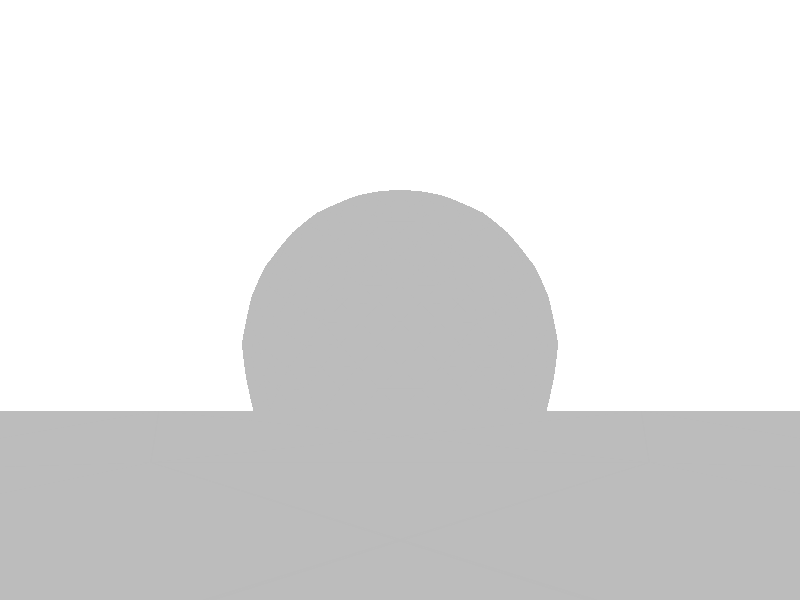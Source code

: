 #include "colors.inc"
background { rgb <1, 1, 1> }
camera {location <-0, 1.8, -0.5> sky <0,0,1>up <0,1,0> right <-1.33,0,0> angle 90look_at <0, 0, 0> }
mesh2 {
vertex_vectors { 4608, 
<-0.43067, -0.43067, -0.5>, 
<-0.493009, -0.332838, -0.5>, 
<-0.396888, -0.396888, -0.5>, 
<-0.553092, -0.233463, -0.5>, 
<-0.493009, -0.332838, -0.5>, 
<-0.458049, -0.298028, -0.5>, 
<-0.362325, -0.362325, -0.5>, 
<-0.396888, -0.396888, -0.5>, 
<-0.458049, -0.298028, -0.5>, 
<-0.493009, -0.332838, -0.5>, 
<-0.396888, -0.396888, -0.5>, 
<-0.458049, -0.298028, -0.5>, 
<-0.598267, 5.81798e-18, -0.5>, 
<-0.576969, -0.116977, -0.5>, 
<-0.521322, -0.0672885, -0.5>, 
<-0.553092, -0.233463, -0.5>, 
<-0.576969, -0.116977, -0.5>, 
<-0.498701, -0.184154, -0.5>, 
<-0.443629, -0.134577, -0.5>, 
<-0.521322, -0.0672885, -0.5>, 
<-0.498701, -0.184154, -0.5>, 
<-0.576969, -0.116977, -0.5>, 
<-0.521322, -0.0672885, -0.5>, 
<-0.498701, -0.184154, -0.5>, 
<-0.269154, -0.269154, -0.5>, 
<-0.315739, -0.315739, -0.5>, 
<-0.356391, -0.201866, -0.5>, 
<-0.362325, -0.362325, -0.5>, 
<-0.315739, -0.315739, -0.5>, 
<-0.402977, -0.248451, -0.5>, 
<-0.443629, -0.134577, -0.5>, 
<-0.356391, -0.201866, -0.5>, 
<-0.402977, -0.248451, -0.5>, 
<-0.315739, -0.315739, -0.5>, 
<-0.356391, -0.201866, -0.5>, 
<-0.402977, -0.248451, -0.5>, 
<-0.553092, -0.233463, -0.5>, 
<-0.458049, -0.298028, -0.5>, 
<-0.498701, -0.184154, -0.5>, 
<-0.362325, -0.362325, -0.5>, 
<-0.458049, -0.298028, -0.5>, 
<-0.402977, -0.248451, -0.5>, 
<-0.443629, -0.134577, -0.5>, 
<-0.402977, -0.248451, -0.5>, 
<-0.498701, -0.184154, -0.5>, 
<-0.458049, -0.298028, -0.5>, 
<-0.402977, -0.248451, -0.5>, 
<-0.498701, -0.184154, -0.5>, 
<-0.43067, 0.43067, -0.5>, 
<-0.493009, 0.332838, -0.5>, 
<-0.396888, 0.396888, -0.5>, 
<-0.553092, 0.233463, -0.5>, 
<-0.493009, 0.332838, -0.5>, 
<-0.458049, 0.298028, -0.5>, 
<-0.362325, 0.362325, -0.5>, 
<-0.396888, 0.396888, -0.5>, 
<-0.458049, 0.298028, -0.5>, 
<-0.493009, 0.332838, -0.5>, 
<-0.396888, 0.396888, -0.5>, 
<-0.458049, 0.298028, -0.5>, 
<-0.598267, 5.81798e-18, -0.5>, 
<-0.576969, 0.116977, -0.5>, 
<-0.521322, 0.0672885, -0.5>, 
<-0.553092, 0.233463, -0.5>, 
<-0.576969, 0.116977, -0.5>, 
<-0.498701, 0.184154, -0.5>, 
<-0.443629, 0.134577, -0.5>, 
<-0.521322, 0.0672885, -0.5>, 
<-0.498701, 0.184154, -0.5>, 
<-0.576969, 0.116977, -0.5>, 
<-0.521322, 0.0672885, -0.5>, 
<-0.498701, 0.184154, -0.5>, 
<-0.269154, 0.269154, -0.5>, 
<-0.315739, 0.315739, -0.5>, 
<-0.356391, 0.201866, -0.5>, 
<-0.362325, 0.362325, -0.5>, 
<-0.315739, 0.315739, -0.5>, 
<-0.402977, 0.248451, -0.5>, 
<-0.443629, 0.134577, -0.5>, 
<-0.356391, 0.201866, -0.5>, 
<-0.402977, 0.248451, -0.5>, 
<-0.315739, 0.315739, -0.5>, 
<-0.356391, 0.201866, -0.5>, 
<-0.402977, 0.248451, -0.5>, 
<-0.553092, 0.233463, -0.5>, 
<-0.458049, 0.298028, -0.5>, 
<-0.498701, 0.184154, -0.5>, 
<-0.362325, 0.362325, -0.5>, 
<-0.458049, 0.298028, -0.5>, 
<-0.402977, 0.248451, -0.5>, 
<-0.443629, 0.134577, -0.5>, 
<-0.402977, 0.248451, -0.5>, 
<-0.498701, 0.184154, -0.5>, 
<-0.458049, 0.298028, -0.5>, 
<-0.402977, 0.248451, -0.5>, 
<-0.498701, 0.184154, -0.5>, 
<6.18092e-17, 2.87263e-16, -0.5>, 
<-0.0672885, -0.0672885, -0.5>, 
<-0.0672885, 0.0672885, -0.5>, 
<-0.134577, -0.134577, -0.5>, 
<-0.0672885, -0.0672885, -0.5>, 
<-0.134577, 1.39124e-16, -0.5>, 
<-0.134577, 0.134577, -0.5>, 
<-0.0672885, 0.0672885, -0.5>, 
<-0.134577, 1.39124e-16, -0.5>, 
<-0.0672885, -0.0672885, -0.5>, 
<-0.0672885, 0.0672885, -0.5>, 
<-0.134577, 1.39124e-16, -0.5>, 
<-0.269154, -0.269154, -0.5>, 
<-0.201866, -0.201866, -0.5>, 
<-0.269154, -0.134577, -0.5>, 
<-0.134577, -0.134577, -0.5>, 
<-0.201866, -0.201866, -0.5>, 
<-0.201866, -0.0672885, -0.5>, 
<-0.269154, 2.93654e-17, -0.5>, 
<-0.269154, -0.134577, -0.5>, 
<-0.201866, -0.0672885, -0.5>, 
<-0.201866, -0.201866, -0.5>, 
<-0.269154, -0.134577, -0.5>, 
<-0.201866, -0.0672885, -0.5>, 
<-0.269154, 0.269154, -0.5>, 
<-0.201866, 0.201866, -0.5>, 
<-0.269154, 0.134577, -0.5>, 
<-0.134577, 0.134577, -0.5>, 
<-0.201866, 0.201866, -0.5>, 
<-0.201866, 0.0672885, -0.5>, 
<-0.269154, 2.93654e-17, -0.5>, 
<-0.269154, 0.134577, -0.5>, 
<-0.201866, 0.0672885, -0.5>, 
<-0.201866, 0.201866, -0.5>, 
<-0.269154, 0.134577, -0.5>, 
<-0.201866, 0.0672885, -0.5>, 
<-0.134577, -0.134577, -0.5>, 
<-0.134577, 1.39124e-16, -0.5>, 
<-0.201866, -0.0672885, -0.5>, 
<-0.134577, 0.134577, -0.5>, 
<-0.134577, 1.39124e-16, -0.5>, 
<-0.201866, 0.0672885, -0.5>, 
<-0.269154, 2.93654e-17, -0.5>, 
<-0.201866, 0.0672885, -0.5>, 
<-0.201866, -0.0672885, -0.5>, 
<-0.134577, 1.39124e-16, -0.5>, 
<-0.201866, 0.0672885, -0.5>, 
<-0.201866, -0.0672885, -0.5>, 
<-0.598267, 5.81798e-18, -0.5>, 
<-0.521322, -0.0672885, -0.5>, 
<-0.521322, 0.0672885, -0.5>, 
<-0.443629, -0.134577, -0.5>, 
<-0.521322, -0.0672885, -0.5>, 
<-0.443629, 2.77556e-17, -0.5>, 
<-0.443629, 0.134577, -0.5>, 
<-0.521322, 0.0672885, -0.5>, 
<-0.443629, 2.77556e-17, -0.5>, 
<-0.521322, -0.0672885, -0.5>, 
<-0.521322, 0.0672885, -0.5>, 
<-0.443629, 2.77556e-17, -0.5>, 
<-0.269154, -0.269154, -0.5>, 
<-0.356391, -0.201866, -0.5>, 
<-0.269154, -0.134577, -0.5>, 
<-0.443629, -0.134577, -0.5>, 
<-0.356391, -0.201866, -0.5>, 
<-0.356391, -0.0672885, -0.5>, 
<-0.269154, 2.93654e-17, -0.5>, 
<-0.269154, -0.134577, -0.5>, 
<-0.356391, -0.0672885, -0.5>, 
<-0.356391, -0.201866, -0.5>, 
<-0.269154, -0.134577, -0.5>, 
<-0.356391, -0.0672885, -0.5>, 
<-0.269154, 0.269154, -0.5>, 
<-0.269154, 0.134577, -0.5>, 
<-0.356391, 0.201866, -0.5>, 
<-0.269154, 2.93654e-17, -0.5>, 
<-0.269154, 0.134577, -0.5>, 
<-0.356391, 0.0672885, -0.5>, 
<-0.443629, 0.134577, -0.5>, 
<-0.356391, 0.201866, -0.5>, 
<-0.356391, 0.0672885, -0.5>, 
<-0.269154, 0.134577, -0.5>, 
<-0.356391, 0.201866, -0.5>, 
<-0.356391, 0.0672885, -0.5>, 
<-0.443629, -0.134577, -0.5>, 
<-0.443629, 2.77556e-17, -0.5>, 
<-0.356391, -0.0672885, -0.5>, 
<-0.269154, 2.93654e-17, -0.5>, 
<-0.356391, 0.0672885, -0.5>, 
<-0.356391, -0.0672885, -0.5>, 
<-0.443629, 0.134577, -0.5>, 
<-0.443629, 2.77556e-17, -0.5>, 
<-0.356391, 0.0672885, -0.5>, 
<-0.443629, 2.77556e-17, -0.5>, 
<-0.356391, 0.0672885, -0.5>, 
<-0.356391, -0.0672885, -0.5>, 
<-0.43067, 0.43067, -0.5>, 
<-0.396888, 0.396888, -0.5>, 
<-0.332838, 0.493009, -0.5>, 
<-0.362325, 0.362325, -0.5>, 
<-0.396888, 0.396888, -0.5>, 
<-0.298028, 0.458049, -0.5>, 
<-0.233463, 0.553092, -0.5>, 
<-0.332838, 0.493009, -0.5>, 
<-0.298028, 0.458049, -0.5>, 
<-0.396888, 0.396888, -0.5>, 
<-0.332838, 0.493009, -0.5>, 
<-0.298028, 0.458049, -0.5>, 
<-0.269154, 0.269154, -0.5>, 
<-0.315739, 0.315739, -0.5>, 
<-0.201866, 0.356391, -0.5>, 
<-0.362325, 0.362325, -0.5>, 
<-0.315739, 0.315739, -0.5>, 
<-0.248451, 0.402977, -0.5>, 
<-0.134577, 0.443629, -0.5>, 
<-0.201866, 0.356391, -0.5>, 
<-0.248451, 0.402977, -0.5>, 
<-0.315739, 0.315739, -0.5>, 
<-0.201866, 0.356391, -0.5>, 
<-0.248451, 0.402977, -0.5>, 
<-2.68911e-17, 0.598267, -0.5>, 
<-0.116977, 0.576969, -0.5>, 
<-0.0672885, 0.521322, -0.5>, 
<-0.233463, 0.553092, -0.5>, 
<-0.116977, 0.576969, -0.5>, 
<-0.184154, 0.498701, -0.5>, 
<-0.134577, 0.443629, -0.5>, 
<-0.0672885, 0.521322, -0.5>, 
<-0.184154, 0.498701, -0.5>, 
<-0.116977, 0.576969, -0.5>, 
<-0.0672885, 0.521322, -0.5>, 
<-0.184154, 0.498701, -0.5>, 
<-0.362325, 0.362325, -0.5>, 
<-0.298028, 0.458049, -0.5>, 
<-0.248451, 0.402977, -0.5>, 
<-0.233463, 0.553092, -0.5>, 
<-0.298028, 0.458049, -0.5>, 
<-0.184154, 0.498701, -0.5>, 
<-0.134577, 0.443629, -0.5>, 
<-0.184154, 0.498701, -0.5>, 
<-0.248451, 0.402977, -0.5>, 
<-0.298028, 0.458049, -0.5>, 
<-0.184154, 0.498701, -0.5>, 
<-0.248451, 0.402977, -0.5>, 
<0.43067, 0.43067, -0.5>, 
<0.332838, 0.493009, -0.5>, 
<0.396888, 0.396888, -0.5>, 
<0.233463, 0.553092, -0.5>, 
<0.332838, 0.493009, -0.5>, 
<0.298028, 0.458049, -0.5>, 
<0.362325, 0.362325, -0.5>, 
<0.396888, 0.396888, -0.5>, 
<0.298028, 0.458049, -0.5>, 
<0.332838, 0.493009, -0.5>, 
<0.396888, 0.396888, -0.5>, 
<0.298028, 0.458049, -0.5>, 
<-2.68911e-17, 0.598267, -0.5>, 
<0.116977, 0.576969, -0.5>, 
<0.0672885, 0.521322, -0.5>, 
<0.233463, 0.553092, -0.5>, 
<0.116977, 0.576969, -0.5>, 
<0.184154, 0.498701, -0.5>, 
<0.134577, 0.443629, -0.5>, 
<0.0672885, 0.521322, -0.5>, 
<0.184154, 0.498701, -0.5>, 
<0.116977, 0.576969, -0.5>, 
<0.0672885, 0.521322, -0.5>, 
<0.184154, 0.498701, -0.5>, 
<0.269154, 0.269154, -0.5>, 
<0.315739, 0.315739, -0.5>, 
<0.201866, 0.356391, -0.5>, 
<0.362325, 0.362325, -0.5>, 
<0.315739, 0.315739, -0.5>, 
<0.248451, 0.402977, -0.5>, 
<0.134577, 0.443629, -0.5>, 
<0.201866, 0.356391, -0.5>, 
<0.248451, 0.402977, -0.5>, 
<0.315739, 0.315739, -0.5>, 
<0.201866, 0.356391, -0.5>, 
<0.248451, 0.402977, -0.5>, 
<0.233463, 0.553092, -0.5>, 
<0.298028, 0.458049, -0.5>, 
<0.184154, 0.498701, -0.5>, 
<0.362325, 0.362325, -0.5>, 
<0.298028, 0.458049, -0.5>, 
<0.248451, 0.402977, -0.5>, 
<0.134577, 0.443629, -0.5>, 
<0.248451, 0.402977, -0.5>, 
<0.184154, 0.498701, -0.5>, 
<0.298028, 0.458049, -0.5>, 
<0.248451, 0.402977, -0.5>, 
<0.184154, 0.498701, -0.5>, 
<6.18092e-17, 2.87263e-16, -0.5>, 
<-0.0672885, 0.0672885, -0.5>, 
<0.0672885, 0.0672885, -0.5>, 
<-0.134577, 0.134577, -0.5>, 
<-0.0672885, 0.0672885, -0.5>, 
<2.77556e-17, 0.134577, -0.5>, 
<0.134577, 0.134577, -0.5>, 
<0.0672885, 0.0672885, -0.5>, 
<2.77556e-17, 0.134577, -0.5>, 
<-0.0672885, 0.0672885, -0.5>, 
<0.0672885, 0.0672885, -0.5>, 
<2.77556e-17, 0.134577, -0.5>, 
<-0.269154, 0.269154, -0.5>, 
<-0.201866, 0.201866, -0.5>, 
<-0.134577, 0.269154, -0.5>, 
<-0.134577, 0.134577, -0.5>, 
<-0.201866, 0.201866, -0.5>, 
<-0.0672885, 0.201866, -0.5>, 
<0, 0.269154, -0.5>, 
<-0.134577, 0.269154, -0.5>, 
<-0.0672885, 0.201866, -0.5>, 
<-0.201866, 0.201866, -0.5>, 
<-0.134577, 0.269154, -0.5>, 
<-0.0672885, 0.201866, -0.5>, 
<0.269154, 0.269154, -0.5>, 
<0.201866, 0.201866, -0.5>, 
<0.134577, 0.269154, -0.5>, 
<0.134577, 0.134577, -0.5>, 
<0.201866, 0.201866, -0.5>, 
<0.0672885, 0.201866, -0.5>, 
<0, 0.269154, -0.5>, 
<0.134577, 0.269154, -0.5>, 
<0.0672885, 0.201866, -0.5>, 
<0.201866, 0.201866, -0.5>, 
<0.134577, 0.269154, -0.5>, 
<0.0672885, 0.201866, -0.5>, 
<-0.134577, 0.134577, -0.5>, 
<2.77556e-17, 0.134577, -0.5>, 
<-0.0672885, 0.201866, -0.5>, 
<0.134577, 0.134577, -0.5>, 
<2.77556e-17, 0.134577, -0.5>, 
<0.0672885, 0.201866, -0.5>, 
<0, 0.269154, -0.5>, 
<0.0672885, 0.201866, -0.5>, 
<-0.0672885, 0.201866, -0.5>, 
<2.77556e-17, 0.134577, -0.5>, 
<0.0672885, 0.201866, -0.5>, 
<-0.0672885, 0.201866, -0.5>, 
<-0.269154, 0.269154, -0.5>, 
<-0.201866, 0.356391, -0.5>, 
<-0.134577, 0.269154, -0.5>, 
<-0.134577, 0.443629, -0.5>, 
<-0.201866, 0.356391, -0.5>, 
<-0.0672885, 0.356391, -0.5>, 
<0, 0.269154, -0.5>, 
<-0.134577, 0.269154, -0.5>, 
<-0.0672885, 0.356391, -0.5>, 
<-0.201866, 0.356391, -0.5>, 
<-0.134577, 0.269154, -0.5>, 
<-0.0672885, 0.356391, -0.5>, 
<-2.68911e-17, 0.598267, -0.5>, 
<-0.0672885, 0.521322, -0.5>, 
<0.0672885, 0.521322, -0.5>, 
<-0.134577, 0.443629, -0.5>, 
<-0.0672885, 0.521322, -0.5>, 
<-2.77556e-19, 0.443629, -0.5>, 
<0.134577, 0.443629, -0.5>, 
<0.0672885, 0.521322, -0.5>, 
<-2.77556e-19, 0.443629, -0.5>, 
<-0.0672885, 0.521322, -0.5>, 
<0.0672885, 0.521322, -0.5>, 
<-2.77556e-19, 0.443629, -0.5>, 
<0.269154, 0.269154, -0.5>, 
<0.134577, 0.269154, -0.5>, 
<0.201866, 0.356391, -0.5>, 
<0, 0.269154, -0.5>, 
<0.134577, 0.269154, -0.5>, 
<0.0672885, 0.356391, -0.5>, 
<0.134577, 0.443629, -0.5>, 
<0.201866, 0.356391, -0.5>, 
<0.0672885, 0.356391, -0.5>, 
<0.134577, 0.269154, -0.5>, 
<0.201866, 0.356391, -0.5>, 
<0.0672885, 0.356391, -0.5>, 
<-0.134577, 0.443629, -0.5>, 
<-0.0672885, 0.356391, -0.5>, 
<-2.77556e-19, 0.443629, -0.5>, 
<0, 0.269154, -0.5>, 
<-0.0672885, 0.356391, -0.5>, 
<0.0672885, 0.356391, -0.5>, 
<0.134577, 0.443629, -0.5>, 
<0.0672885, 0.356391, -0.5>, 
<-2.77556e-19, 0.443629, -0.5>, 
<-0.0672885, 0.356391, -0.5>, 
<0.0672885, 0.356391, -0.5>, 
<-2.77556e-19, 0.443629, -0.5>, 
<0.43067, -0.43067, -0.5>, 
<0.493009, -0.332838, -0.5>, 
<0.396888, -0.396888, -0.5>, 
<0.553092, -0.233463, -0.5>, 
<0.493009, -0.332838, -0.5>, 
<0.458049, -0.298028, -0.5>, 
<0.362325, -0.362325, -0.5>, 
<0.396888, -0.396888, -0.5>, 
<0.458049, -0.298028, -0.5>, 
<0.493009, -0.332838, -0.5>, 
<0.396888, -0.396888, -0.5>, 
<0.458049, -0.298028, -0.5>, 
<0.598267, 7.14419e-17, -0.5>, 
<0.576969, -0.116977, -0.5>, 
<0.521322, -0.0672885, -0.5>, 
<0.553092, -0.233463, -0.5>, 
<0.576969, -0.116977, -0.5>, 
<0.498701, -0.184154, -0.5>, 
<0.443629, -0.134577, -0.5>, 
<0.521322, -0.0672885, -0.5>, 
<0.498701, -0.184154, -0.5>, 
<0.576969, -0.116977, -0.5>, 
<0.521322, -0.0672885, -0.5>, 
<0.498701, -0.184154, -0.5>, 
<0.269154, -0.269154, -0.5>, 
<0.315739, -0.315739, -0.5>, 
<0.356391, -0.201866, -0.5>, 
<0.362325, -0.362325, -0.5>, 
<0.315739, -0.315739, -0.5>, 
<0.402977, -0.248451, -0.5>, 
<0.443629, -0.134577, -0.5>, 
<0.356391, -0.201866, -0.5>, 
<0.402977, -0.248451, -0.5>, 
<0.315739, -0.315739, -0.5>, 
<0.356391, -0.201866, -0.5>, 
<0.402977, -0.248451, -0.5>, 
<0.553092, -0.233463, -0.5>, 
<0.458049, -0.298028, -0.5>, 
<0.498701, -0.184154, -0.5>, 
<0.362325, -0.362325, -0.5>, 
<0.458049, -0.298028, -0.5>, 
<0.402977, -0.248451, -0.5>, 
<0.443629, -0.134577, -0.5>, 
<0.402977, -0.248451, -0.5>, 
<0.498701, -0.184154, -0.5>, 
<0.458049, -0.298028, -0.5>, 
<0.402977, -0.248451, -0.5>, 
<0.498701, -0.184154, -0.5>, 
<0.43067, 0.43067, -0.5>, 
<0.396888, 0.396888, -0.5>, 
<0.493009, 0.332838, -0.5>, 
<0.362325, 0.362325, -0.5>, 
<0.396888, 0.396888, -0.5>, 
<0.458049, 0.298028, -0.5>, 
<0.553092, 0.233463, -0.5>, 
<0.493009, 0.332838, -0.5>, 
<0.458049, 0.298028, -0.5>, 
<0.396888, 0.396888, -0.5>, 
<0.493009, 0.332838, -0.5>, 
<0.458049, 0.298028, -0.5>, 
<0.269154, 0.269154, -0.5>, 
<0.315739, 0.315739, -0.5>, 
<0.356391, 0.201866, -0.5>, 
<0.362325, 0.362325, -0.5>, 
<0.315739, 0.315739, -0.5>, 
<0.402977, 0.248451, -0.5>, 
<0.443629, 0.134577, -0.5>, 
<0.356391, 0.201866, -0.5>, 
<0.402977, 0.248451, -0.5>, 
<0.315739, 0.315739, -0.5>, 
<0.356391, 0.201866, -0.5>, 
<0.402977, 0.248451, -0.5>, 
<0.598267, 7.14419e-17, -0.5>, 
<0.576969, 0.116977, -0.5>, 
<0.521322, 0.0672885, -0.5>, 
<0.553092, 0.233463, -0.5>, 
<0.576969, 0.116977, -0.5>, 
<0.498701, 0.184154, -0.5>, 
<0.443629, 0.134577, -0.5>, 
<0.521322, 0.0672885, -0.5>, 
<0.498701, 0.184154, -0.5>, 
<0.576969, 0.116977, -0.5>, 
<0.521322, 0.0672885, -0.5>, 
<0.498701, 0.184154, -0.5>, 
<0.362325, 0.362325, -0.5>, 
<0.458049, 0.298028, -0.5>, 
<0.402977, 0.248451, -0.5>, 
<0.553092, 0.233463, -0.5>, 
<0.458049, 0.298028, -0.5>, 
<0.498701, 0.184154, -0.5>, 
<0.443629, 0.134577, -0.5>, 
<0.498701, 0.184154, -0.5>, 
<0.402977, 0.248451, -0.5>, 
<0.458049, 0.298028, -0.5>, 
<0.498701, 0.184154, -0.5>, 
<0.402977, 0.248451, -0.5>, 
<6.18092e-17, 2.87263e-16, -0.5>, 
<0.0672885, 0.0672885, -0.5>, 
<0.0672885, -0.0672885, -0.5>, 
<0.134577, 0.134577, -0.5>, 
<0.0672885, 0.0672885, -0.5>, 
<0.134577, 1.52656e-16, -0.5>, 
<0.134577, -0.134577, -0.5>, 
<0.0672885, -0.0672885, -0.5>, 
<0.134577, 1.52656e-16, -0.5>, 
<0.0672885, 0.0672885, -0.5>, 
<0.0672885, -0.0672885, -0.5>, 
<0.134577, 1.52656e-16, -0.5>, 
<0.269154, 0.269154, -0.5>, 
<0.201866, 0.201866, -0.5>, 
<0.269154, 0.134577, -0.5>, 
<0.134577, 0.134577, -0.5>, 
<0.201866, 0.201866, -0.5>, 
<0.201866, 0.0672885, -0.5>, 
<0.269154, 5.70653e-17, -0.5>, 
<0.269154, 0.134577, -0.5>, 
<0.201866, 0.0672885, -0.5>, 
<0.201866, 0.201866, -0.5>, 
<0.269154, 0.134577, -0.5>, 
<0.201866, 0.0672885, -0.5>, 
<0.269154, -0.269154, -0.5>, 
<0.201866, -0.201866, -0.5>, 
<0.269154, -0.134577, -0.5>, 
<0.134577, -0.134577, -0.5>, 
<0.201866, -0.201866, -0.5>, 
<0.201866, -0.0672885, -0.5>, 
<0.269154, 5.70653e-17, -0.5>, 
<0.269154, -0.134577, -0.5>, 
<0.201866, -0.0672885, -0.5>, 
<0.201866, -0.201866, -0.5>, 
<0.269154, -0.134577, -0.5>, 
<0.201866, -0.0672885, -0.5>, 
<0.134577, 0.134577, -0.5>, 
<0.134577, 1.52656e-16, -0.5>, 
<0.201866, 0.0672885, -0.5>, 
<0.134577, -0.134577, -0.5>, 
<0.134577, 1.52656e-16, -0.5>, 
<0.201866, -0.0672885, -0.5>, 
<0.269154, 5.70653e-17, -0.5>, 
<0.201866, -0.0672885, -0.5>, 
<0.201866, 0.0672885, -0.5>, 
<0.134577, 1.52656e-16, -0.5>, 
<0.201866, -0.0672885, -0.5>, 
<0.201866, 0.0672885, -0.5>, 
<0.269154, 0.269154, -0.5>, 
<0.269154, 0.134577, -0.5>, 
<0.356391, 0.201866, -0.5>, 
<0.269154, 5.70653e-17, -0.5>, 
<0.269154, 0.134577, -0.5>, 
<0.356391, 0.0672885, -0.5>, 
<0.443629, 0.134577, -0.5>, 
<0.356391, 0.201866, -0.5>, 
<0.356391, 0.0672885, -0.5>, 
<0.269154, 0.134577, -0.5>, 
<0.356391, 0.201866, -0.5>, 
<0.356391, 0.0672885, -0.5>, 
<0.598267, 7.14419e-17, -0.5>, 
<0.521322, -0.0672885, -0.5>, 
<0.521322, 0.0672885, -0.5>, 
<0.443629, -0.134577, -0.5>, 
<0.521322, -0.0672885, -0.5>, 
<0.443629, 6.95133e-17, -0.5>, 
<0.443629, 0.134577, -0.5>, 
<0.521322, 0.0672885, -0.5>, 
<0.443629, 6.95133e-17, -0.5>, 
<0.521322, -0.0672885, -0.5>, 
<0.521322, 0.0672885, -0.5>, 
<0.443629, 6.95133e-17, -0.5>, 
<0.269154, -0.269154, -0.5>, 
<0.356391, -0.201866, -0.5>, 
<0.269154, -0.134577, -0.5>, 
<0.443629, -0.134577, -0.5>, 
<0.356391, -0.201866, -0.5>, 
<0.356391, -0.0672885, -0.5>, 
<0.269154, 5.70653e-17, -0.5>, 
<0.269154, -0.134577, -0.5>, 
<0.356391, -0.0672885, -0.5>, 
<0.356391, -0.201866, -0.5>, 
<0.269154, -0.134577, -0.5>, 
<0.356391, -0.0672885, -0.5>, 
<0.443629, -0.134577, -0.5>, 
<0.356391, -0.0672885, -0.5>, 
<0.443629, 6.95133e-17, -0.5>, 
<0.269154, 5.70653e-17, -0.5>, 
<0.356391, 0.0672885, -0.5>, 
<0.356391, -0.0672885, -0.5>, 
<0.443629, 0.134577, -0.5>, 
<0.356391, 0.0672885, -0.5>, 
<0.443629, 6.95133e-17, -0.5>, 
<0.356391, 0.0672885, -0.5>, 
<0.356391, -0.0672885, -0.5>, 
<0.443629, 6.95133e-17, -0.5>, 
<-0.43067, -0.43067, -0.5>, 
<-0.396888, -0.396888, -0.5>, 
<-0.332838, -0.493009, -0.5>, 
<-0.362325, -0.362325, -0.5>, 
<-0.396888, -0.396888, -0.5>, 
<-0.298028, -0.458049, -0.5>, 
<-0.233463, -0.553092, -0.5>, 
<-0.332838, -0.493009, -0.5>, 
<-0.298028, -0.458049, -0.5>, 
<-0.396888, -0.396888, -0.5>, 
<-0.332838, -0.493009, -0.5>, 
<-0.298028, -0.458049, -0.5>, 
<-0.269154, -0.269154, -0.5>, 
<-0.315739, -0.315739, -0.5>, 
<-0.201866, -0.356391, -0.5>, 
<-0.362325, -0.362325, -0.5>, 
<-0.315739, -0.315739, -0.5>, 
<-0.248451, -0.402977, -0.5>, 
<-0.134577, -0.443629, -0.5>, 
<-0.201866, -0.356391, -0.5>, 
<-0.248451, -0.402977, -0.5>, 
<-0.315739, -0.315739, -0.5>, 
<-0.201866, -0.356391, -0.5>, 
<-0.248451, -0.402977, -0.5>, 
<3.46248e-18, -0.598267, -0.5>, 
<-0.116977, -0.576969, -0.5>, 
<-0.0672885, -0.521322, -0.5>, 
<-0.233463, -0.553092, -0.5>, 
<-0.116977, -0.576969, -0.5>, 
<-0.184154, -0.498701, -0.5>, 
<-0.134577, -0.443629, -0.5>, 
<-0.0672885, -0.521322, -0.5>, 
<-0.184154, -0.498701, -0.5>, 
<-0.116977, -0.576969, -0.5>, 
<-0.0672885, -0.521322, -0.5>, 
<-0.184154, -0.498701, -0.5>, 
<-0.362325, -0.362325, -0.5>, 
<-0.298028, -0.458049, -0.5>, 
<-0.248451, -0.402977, -0.5>, 
<-0.233463, -0.553092, -0.5>, 
<-0.298028, -0.458049, -0.5>, 
<-0.184154, -0.498701, -0.5>, 
<-0.134577, -0.443629, -0.5>, 
<-0.184154, -0.498701, -0.5>, 
<-0.248451, -0.402977, -0.5>, 
<-0.298028, -0.458049, -0.5>, 
<-0.184154, -0.498701, -0.5>, 
<-0.248451, -0.402977, -0.5>, 
<0.43067, -0.43067, -0.5>, 
<0.396888, -0.396888, -0.5>, 
<0.332838, -0.493009, -0.5>, 
<0.362325, -0.362325, -0.5>, 
<0.396888, -0.396888, -0.5>, 
<0.298028, -0.458049, -0.5>, 
<0.233463, -0.553092, -0.5>, 
<0.332838, -0.493009, -0.5>, 
<0.298028, -0.458049, -0.5>, 
<0.396888, -0.396888, -0.5>, 
<0.332838, -0.493009, -0.5>, 
<0.298028, -0.458049, -0.5>, 
<0.269154, -0.269154, -0.5>, 
<0.315739, -0.315739, -0.5>, 
<0.201866, -0.356391, -0.5>, 
<0.362325, -0.362325, -0.5>, 
<0.315739, -0.315739, -0.5>, 
<0.248451, -0.402977, -0.5>, 
<0.134577, -0.443629, -0.5>, 
<0.201866, -0.356391, -0.5>, 
<0.248451, -0.402977, -0.5>, 
<0.315739, -0.315739, -0.5>, 
<0.201866, -0.356391, -0.5>, 
<0.248451, -0.402977, -0.5>, 
<3.46248e-18, -0.598267, -0.5>, 
<0.116977, -0.576969, -0.5>, 
<0.0672885, -0.521322, -0.5>, 
<0.233463, -0.553092, -0.5>, 
<0.116977, -0.576969, -0.5>, 
<0.184154, -0.498701, -0.5>, 
<0.134577, -0.443629, -0.5>, 
<0.0672885, -0.521322, -0.5>, 
<0.184154, -0.498701, -0.5>, 
<0.116977, -0.576969, -0.5>, 
<0.0672885, -0.521322, -0.5>, 
<0.184154, -0.498701, -0.5>, 
<0.362325, -0.362325, -0.5>, 
<0.298028, -0.458049, -0.5>, 
<0.248451, -0.402977, -0.5>, 
<0.233463, -0.553092, -0.5>, 
<0.298028, -0.458049, -0.5>, 
<0.184154, -0.498701, -0.5>, 
<0.134577, -0.443629, -0.5>, 
<0.184154, -0.498701, -0.5>, 
<0.248451, -0.402977, -0.5>, 
<0.298028, -0.458049, -0.5>, 
<0.184154, -0.498701, -0.5>, 
<0.248451, -0.402977, -0.5>, 
<6.18092e-17, 2.87263e-16, -0.5>, 
<-0.0672885, -0.0672885, -0.5>, 
<0.0672885, -0.0672885, -0.5>, 
<-0.134577, -0.134577, -0.5>, 
<-0.0672885, -0.0672885, -0.5>, 
<2.76312e-17, -0.134577, -0.5>, 
<0.134577, -0.134577, -0.5>, 
<0.0672885, -0.0672885, -0.5>, 
<2.76312e-17, -0.134577, -0.5>, 
<-0.0672885, -0.0672885, -0.5>, 
<0.0672885, -0.0672885, -0.5>, 
<2.76312e-17, -0.134577, -0.5>, 
<-0.269154, -0.269154, -0.5>, 
<-0.201866, -0.201866, -0.5>, 
<-0.134577, -0.269154, -0.5>, 
<-0.134577, -0.134577, -0.5>, 
<-0.201866, -0.201866, -0.5>, 
<-0.0672885, -0.201866, -0.5>, 
<2.87408e-17, -0.269154, -0.5>, 
<-0.134577, -0.269154, -0.5>, 
<-0.0672885, -0.201866, -0.5>, 
<-0.201866, -0.201866, -0.5>, 
<-0.134577, -0.269154, -0.5>, 
<-0.0672885, -0.201866, -0.5>, 
<0.269154, -0.269154, -0.5>, 
<0.201866, -0.201866, -0.5>, 
<0.134577, -0.269154, -0.5>, 
<0.134577, -0.134577, -0.5>, 
<0.201866, -0.201866, -0.5>, 
<0.0672885, -0.201866, -0.5>, 
<2.87408e-17, -0.269154, -0.5>, 
<0.134577, -0.269154, -0.5>, 
<0.0672885, -0.201866, -0.5>, 
<0.201866, -0.201866, -0.5>, 
<0.134577, -0.269154, -0.5>, 
<0.0672885, -0.201866, -0.5>, 
<-0.134577, -0.134577, -0.5>, 
<2.76312e-17, -0.134577, -0.5>, 
<-0.0672885, -0.201866, -0.5>, 
<0.134577, -0.134577, -0.5>, 
<2.76312e-17, -0.134577, -0.5>, 
<0.0672885, -0.201866, -0.5>, 
<2.87408e-17, -0.269154, -0.5>, 
<0.0672885, -0.201866, -0.5>, 
<-0.0672885, -0.201866, -0.5>, 
<2.76312e-17, -0.134577, -0.5>, 
<0.0672885, -0.201866, -0.5>, 
<-0.0672885, -0.201866, -0.5>, 
<-0.269154, -0.269154, -0.5>, 
<-0.201866, -0.356391, -0.5>, 
<-0.134577, -0.269154, -0.5>, 
<-0.134577, -0.443629, -0.5>, 
<-0.201866, -0.356391, -0.5>, 
<-0.0672885, -0.356391, -0.5>, 
<2.87408e-17, -0.269154, -0.5>, 
<-0.134577, -0.269154, -0.5>, 
<-0.0672885, -0.356391, -0.5>, 
<-0.201866, -0.356391, -0.5>, 
<-0.134577, -0.269154, -0.5>, 
<-0.0672885, -0.356391, -0.5>, 
<0.269154, -0.269154, -0.5>, 
<0.134577, -0.269154, -0.5>, 
<0.201866, -0.356391, -0.5>, 
<2.87408e-17, -0.269154, -0.5>, 
<0.134577, -0.269154, -0.5>, 
<0.0672885, -0.356391, -0.5>, 
<0.134577, -0.443629, -0.5>, 
<0.201866, -0.356391, -0.5>, 
<0.0672885, -0.356391, -0.5>, 
<0.134577, -0.269154, -0.5>, 
<0.201866, -0.356391, -0.5>, 
<0.0672885, -0.356391, -0.5>, 
<3.46248e-18, -0.598267, -0.5>, 
<-0.0672885, -0.521322, -0.5>, 
<0.0672885, -0.521322, -0.5>, 
<-0.134577, -0.443629, -0.5>, 
<-0.0672885, -0.521322, -0.5>, 
<-2.22045e-19, -0.443629, -0.5>, 
<0.134577, -0.443629, -0.5>, 
<0.0672885, -0.521322, -0.5>, 
<-2.22045e-19, -0.443629, -0.5>, 
<-0.0672885, -0.521322, -0.5>, 
<0.0672885, -0.521322, -0.5>, 
<-2.22045e-19, -0.443629, -0.5>, 
<-0.134577, -0.443629, -0.5>, 
<-0.0672885, -0.356391, -0.5>, 
<-2.22045e-19, -0.443629, -0.5>, 
<2.87408e-17, -0.269154, -0.5>, 
<-0.0672885, -0.356391, -0.5>, 
<0.0672885, -0.356391, -0.5>, 
<0.134577, -0.443629, -0.5>, 
<-2.22045e-19, -0.443629, -0.5>, 
<0.0672885, -0.356391, -0.5>, 
<-0.0672885, -0.356391, -0.5>, 
<-2.22045e-19, -0.443629, -0.5>, 
<0.0672885, -0.356391, -0.5>, 
<-0.43067, -0.43067, -0.5>, 
<-0.493009, -0.332838, -0.5>, 
<-0.491421, -0.388828, -0.436253>, 
<-0.553092, -0.233463, -0.5>, 
<-0.493009, -0.332838, -0.5>, 
<-0.552687, -0.289992, -0.436295>, 
<-0.549939, -0.345277, -0.37204>, 
<-0.491421, -0.388828, -0.436253>, 
<-0.552687, -0.289992, -0.436295>, 
<-0.493009, -0.332838, -0.5>, 
<-0.491421, -0.388828, -0.436253>, 
<-0.552687, -0.289992, -0.436295>, 
<-0.598267, 5.81798e-18, -0.5>, 
<-0.576969, -0.116977, -0.5>, 
<-0.617027, -0.0603841, -0.437809>, 
<-0.553092, -0.233463, -0.5>, 
<-0.576969, -0.116977, -0.5>, 
<-0.594451, -0.17729, -0.437828>, 
<-0.633345, -0.120483, -0.375126>, 
<-0.617027, -0.0603841, -0.437809>, 
<-0.594451, -0.17729, -0.437828>, 
<-0.576969, -0.116977, -0.5>, 
<-0.617027, -0.0603841, -0.437809>, 
<-0.594451, -0.17729, -0.437828>, 
<-0.625179, -0.230637, -0.244397>, 
<-0.589019, -0.288673, -0.308492>, 
<-0.630693, -0.175957, -0.310017>, 
<-0.549939, -0.345277, -0.37204>, 
<-0.589019, -0.288673, -0.308492>, 
<-0.593989, -0.233778, -0.374244>, 
<-0.633345, -0.120483, -0.375126>, 
<-0.630693, -0.175957, -0.310017>, 
<-0.593989, -0.233778, -0.374244>, 
<-0.589019, -0.288673, -0.308492>, 
<-0.630693, -0.175957, -0.310017>, 
<-0.593989, -0.233778, -0.374244>, 
<-0.553092, -0.233463, -0.5>, 
<-0.552687, -0.289992, -0.436295>, 
<-0.594451, -0.17729, -0.437828>, 
<-0.549939, -0.345277, -0.37204>, 
<-0.552687, -0.289992, -0.436295>, 
<-0.593989, -0.233778, -0.374244>, 
<-0.633345, -0.120483, -0.375126>, 
<-0.593989, -0.233778, -0.374244>, 
<-0.594451, -0.17729, -0.437828>, 
<-0.552687, -0.289992, -0.436295>, 
<-0.593989, -0.233778, -0.374244>, 
<-0.594451, -0.17729, -0.437828>, 
<-0.43067, 0.43067, -0.5>, 
<-0.493009, 0.332838, -0.5>, 
<-0.491421, 0.388828, -0.436253>, 
<-0.553092, 0.233463, -0.5>, 
<-0.493009, 0.332838, -0.5>, 
<-0.552687, 0.289992, -0.436295>, 
<-0.549939, 0.345277, -0.37204>, 
<-0.491421, 0.388828, -0.436253>, 
<-0.552687, 0.289992, -0.436295>, 
<-0.493009, 0.332838, -0.5>, 
<-0.491421, 0.388828, -0.436253>, 
<-0.552687, 0.289992, -0.436295>, 
<-0.598267, 5.81798e-18, -0.5>, 
<-0.576969, 0.116977, -0.5>, 
<-0.617027, 0.0603841, -0.437809>, 
<-0.553092, 0.233463, -0.5>, 
<-0.576969, 0.116977, -0.5>, 
<-0.594451, 0.17729, -0.437828>, 
<-0.633345, 0.120483, -0.375126>, 
<-0.617027, 0.0603841, -0.437809>, 
<-0.594451, 0.17729, -0.437828>, 
<-0.576969, 0.116977, -0.5>, 
<-0.617027, 0.0603841, -0.437809>, 
<-0.594451, 0.17729, -0.437828>, 
<-0.625179, 0.230637, -0.244397>, 
<-0.589019, 0.288673, -0.308492>, 
<-0.630693, 0.175957, -0.310017>, 
<-0.549939, 0.345277, -0.37204>, 
<-0.589019, 0.288673, -0.308492>, 
<-0.593989, 0.233778, -0.374244>, 
<-0.633345, 0.120483, -0.375126>, 
<-0.630693, 0.175957, -0.310017>, 
<-0.593989, 0.233778, -0.374244>, 
<-0.589019, 0.288673, -0.308492>, 
<-0.630693, 0.175957, -0.310017>, 
<-0.593989, 0.233778, -0.374244>, 
<-0.553092, 0.233463, -0.5>, 
<-0.552687, 0.289992, -0.436295>, 
<-0.594451, 0.17729, -0.437828>, 
<-0.549939, 0.345277, -0.37204>, 
<-0.552687, 0.289992, -0.436295>, 
<-0.593989, 0.233778, -0.374244>, 
<-0.633345, 0.120483, -0.375126>, 
<-0.593989, 0.233778, -0.374244>, 
<-0.594451, 0.17729, -0.437828>, 
<-0.552687, 0.289992, -0.436295>, 
<-0.593989, 0.233778, -0.374244>, 
<-0.594451, 0.17729, -0.437828>, 
<-0.637144, -4.7486e-17, -0.031813>, 
<-0.645126, -0.0588671, -0.0835214>, 
<-0.645126, 0.0588671, -0.0835214>, 
<-0.650719, -0.117512, -0.135599>, 
<-0.645126, -0.0588671, -0.0835214>, 
<-0.652903, -4.22289e-17, -0.135368>, 
<-0.650719, 0.117512, -0.135599>, 
<-0.645126, 0.0588671, -0.0835214>, 
<-0.652903, -4.22289e-17, -0.135368>, 
<-0.645126, -0.0588671, -0.0835214>, 
<-0.645126, 0.0588671, -0.0835214>, 
<-0.652903, -4.22289e-17, -0.135368>, 
<-0.625179, -0.230637, -0.244397>, 
<-0.639221, -0.174425, -0.19>, 
<-0.646876, -0.115751, -0.24711>, 
<-0.650719, -0.117512, -0.135599>, 
<-0.639221, -0.174425, -0.19>, 
<-0.658401, -0.0588532, -0.192533>, 
<-0.663666, 9.39528e-17, -0.249487>, 
<-0.646876, -0.115751, -0.24711>, 
<-0.658401, -0.0588532, -0.192533>, 
<-0.639221, -0.174425, -0.19>, 
<-0.646876, -0.115751, -0.24711>, 
<-0.658401, -0.0588532, -0.192533>, 
<-0.625179, 0.230637, -0.244397>, 
<-0.639221, 0.174425, -0.19>, 
<-0.646876, 0.115751, -0.24711>, 
<-0.650719, 0.117512, -0.135599>, 
<-0.639221, 0.174425, -0.19>, 
<-0.658401, 0.0588532, -0.192533>, 
<-0.663666, 9.39528e-17, -0.249487>, 
<-0.646876, 0.115751, -0.24711>, 
<-0.658401, 0.0588532, -0.192533>, 
<-0.639221, 0.174425, -0.19>, 
<-0.646876, 0.115751, -0.24711>, 
<-0.658401, 0.0588532, -0.192533>, 
<-0.650719, -0.117512, -0.135599>, 
<-0.652903, -4.22289e-17, -0.135368>, 
<-0.658401, -0.0588532, -0.192533>, 
<-0.650719, 0.117512, -0.135599>, 
<-0.652903, -4.22289e-17, -0.135368>, 
<-0.658401, 0.0588532, -0.192533>, 
<-0.663666, 9.39528e-17, -0.249487>, 
<-0.658401, 0.0588532, -0.192533>, 
<-0.658401, -0.0588532, -0.192533>, 
<-0.652903, -4.22289e-17, -0.135368>, 
<-0.658401, 0.0588532, -0.192533>, 
<-0.658401, -0.0588532, -0.192533>, 
<-0.598267, 5.81798e-18, -0.5>, 
<-0.617027, -0.0603841, -0.437809>, 
<-0.617027, 0.0603841, -0.437809>, 
<-0.633345, -0.120483, -0.375126>, 
<-0.617027, -0.0603841, -0.437809>, 
<-0.635864, 7.71784e-17, -0.375795>, 
<-0.633345, 0.120483, -0.375126>, 
<-0.617027, 0.0603841, -0.437809>, 
<-0.635864, 7.71784e-17, -0.375795>, 
<-0.617027, -0.0603841, -0.437809>, 
<-0.617027, 0.0603841, -0.437809>, 
<-0.635864, 7.71784e-17, -0.375795>, 
<-0.625179, -0.230637, -0.244397>, 
<-0.630693, -0.175957, -0.310017>, 
<-0.646876, -0.115751, -0.24711>, 
<-0.633345, -0.120483, -0.375126>, 
<-0.630693, -0.175957, -0.310017>, 
<-0.650018, -0.0603804, -0.31256>, 
<-0.663666, 9.39528e-17, -0.249487>, 
<-0.646876, -0.115751, -0.24711>, 
<-0.650018, -0.0603804, -0.31256>, 
<-0.630693, -0.175957, -0.310017>, 
<-0.646876, -0.115751, -0.24711>, 
<-0.650018, -0.0603804, -0.31256>, 
<-0.625179, 0.230637, -0.244397>, 
<-0.646876, 0.115751, -0.24711>, 
<-0.630693, 0.175957, -0.310017>, 
<-0.663666, 9.39528e-17, -0.249487>, 
<-0.646876, 0.115751, -0.24711>, 
<-0.650018, 0.0603804, -0.31256>, 
<-0.633345, 0.120483, -0.375126>, 
<-0.630693, 0.175957, -0.310017>, 
<-0.650018, 0.0603804, -0.31256>, 
<-0.646876, 0.115751, -0.24711>, 
<-0.630693, 0.175957, -0.310017>, 
<-0.650018, 0.0603804, -0.31256>, 
<-0.633345, -0.120483, -0.375126>, 
<-0.635864, 7.71784e-17, -0.375795>, 
<-0.650018, -0.0603804, -0.31256>, 
<-0.663666, 9.39528e-17, -0.249487>, 
<-0.650018, 0.0603804, -0.31256>, 
<-0.650018, -0.0603804, -0.31256>, 
<-0.633345, 0.120483, -0.375126>, 
<-0.635864, 7.71784e-17, -0.375795>, 
<-0.650018, 0.0603804, -0.31256>, 
<-0.635864, 7.71784e-17, -0.375795>, 
<-0.650018, 0.0603804, -0.31256>, 
<-0.650018, -0.0603804, -0.31256>, 
<-0.43067, 0.43067, -0.5>, 
<-0.491421, 0.388828, -0.436253>, 
<-0.452153, 0.452153, -0.392562>, 
<-0.549939, 0.345277, -0.37204>, 
<-0.491421, 0.388828, -0.436253>, 
<-0.511861, 0.409238, -0.32867>, 
<-0.470957, 0.470957, -0.284644>, 
<-0.452153, 0.452153, -0.392562>, 
<-0.511861, 0.409238, -0.32867>, 
<-0.491421, 0.388828, -0.436253>, 
<-0.452153, 0.452153, -0.392562>, 
<-0.511861, 0.409238, -0.32867>, 
<-0.625179, 0.230637, -0.244397>, 
<-0.589019, 0.288673, -0.308492>, 
<-0.595034, 0.296303, -0.201595>, 
<-0.549939, 0.345277, -0.37204>, 
<-0.589019, 0.288673, -0.308492>, 
<-0.557777, 0.354034, -0.265616>, 
<-0.561968, 0.360511, -0.158795>, 
<-0.595034, 0.296303, -0.201595>, 
<-0.557777, 0.354034, -0.265616>, 
<-0.589019, 0.288673, -0.308492>, 
<-0.595034, 0.296303, -0.201595>, 
<-0.557777, 0.354034, -0.265616>, 
<-0.464457, 0.464457, -0.0739669>, 
<-0.469165, 0.469165, -0.179224>, 
<-0.514481, 0.413493, -0.116168>, 
<-0.470957, 0.470957, -0.284644>, 
<-0.469165, 0.469165, -0.179224>, 
<-0.517889, 0.416874, -0.221759>, 
<-0.561968, 0.360511, -0.158795>, 
<-0.514481, 0.413493, -0.116168>, 
<-0.517889, 0.416874, -0.221759>, 
<-0.469165, 0.469165, -0.179224>, 
<-0.514481, 0.413493, -0.116168>, 
<-0.517889, 0.416874, -0.221759>, 
<-0.549939, 0.345277, -0.37204>, 
<-0.511861, 0.409238, -0.32867>, 
<-0.557777, 0.354034, -0.265616>, 
<-0.470957, 0.470957, -0.284644>, 
<-0.511861, 0.409238, -0.32867>, 
<-0.517889, 0.416874, -0.221759>, 
<-0.561968, 0.360511, -0.158795>, 
<-0.517889, 0.416874, -0.221759>, 
<-0.557777, 0.354034, -0.265616>, 
<-0.511861, 0.409238, -0.32867>, 
<-0.517889, 0.416874, -0.221759>, 
<-0.557777, 0.354034, -0.265616>, 
<-0.335563, 0.335563, 0.27444>, 
<-0.377617, 0.377617, 0.195204>, 
<-0.393109, 0.302326, 0.247209>, 
<-0.417697, 0.417697, 0.113959>, 
<-0.377617, 0.377617, 0.195204>, 
<-0.43447, 0.343641, 0.167019>, 
<-0.449176, 0.267944, 0.218369>, 
<-0.393109, 0.302326, 0.247209>, 
<-0.43447, 0.343641, 0.167019>, 
<-0.377617, 0.377617, 0.195204>, 
<-0.393109, 0.302326, 0.247209>, 
<-0.43447, 0.343641, 0.167019>, 
<-0.464457, 0.464457, -0.0739669>, 
<-0.442324, 0.442324, 0.0206159>, 
<-0.494567, 0.402355, -0.0146501>, 
<-0.417697, 0.417697, 0.113959>, 
<-0.442324, 0.442324, 0.0206159>, 
<-0.47095, 0.378773, 0.0794493>, 
<-0.522154, 0.338235, 0.0437449>, 
<-0.494567, 0.402355, -0.0146501>, 
<-0.47095, 0.378773, 0.0794493>, 
<-0.442324, 0.442324, 0.0206159>, 
<-0.494567, 0.402355, -0.0146501>, 
<-0.47095, 0.378773, 0.0794493>, 
<-0.541411, 0.186602, 0.143719>, 
<-0.496254, 0.227723, 0.181754>, 
<-0.533044, 0.263034, 0.0943912>, 
<-0.449176, 0.267944, 0.218369>, 
<-0.496254, 0.227723, 0.181754>, 
<-0.487033, 0.303936, 0.131952>, 
<-0.522154, 0.338235, 0.0437449>, 
<-0.533044, 0.263034, 0.0943912>, 
<-0.487033, 0.303936, 0.131952>, 
<-0.496254, 0.227723, 0.181754>, 
<-0.533044, 0.263034, 0.0943912>, 
<-0.487033, 0.303936, 0.131952>, 
<-0.417697, 0.417697, 0.113959>, 
<-0.43447, 0.343641, 0.167019>, 
<-0.47095, 0.378773, 0.0794493>, 
<-0.449176, 0.267944, 0.218369>, 
<-0.43447, 0.343641, 0.167019>, 
<-0.487033, 0.303936, 0.131952>, 
<-0.522154, 0.338235, 0.0437449>, 
<-0.487033, 0.303936, 0.131952>, 
<-0.47095, 0.378773, 0.0794493>, 
<-0.43447, 0.343641, 0.167019>, 
<-0.487033, 0.303936, 0.131952>, 
<-0.47095, 0.378773, 0.0794493>, 
<-0.637144, -4.7486e-17, -0.031813>, 
<-0.645126, 0.0588671, -0.0835214>, 
<-0.621483, 0.0477315, 0.0150059>, 
<-0.650719, 0.117512, -0.135599>, 
<-0.645126, 0.0588671, -0.0835214>, 
<-0.628811, 0.106654, -0.0368484>, 
<-0.603688, 0.0952858, 0.0611247>, 
<-0.621483, 0.0477315, 0.0150059>, 
<-0.628811, 0.106654, -0.0368484>, 
<-0.645126, 0.0588671, -0.0835214>, 
<-0.621483, 0.0477315, 0.0150059>, 
<-0.628811, 0.106654, -0.0368484>, 
<-0.625179, 0.230637, -0.244397>, 
<-0.639221, 0.174425, -0.19>, 
<-0.618749, 0.226716, -0.144266>, 
<-0.650719, 0.117512, -0.135599>, 
<-0.639221, 0.174425, -0.19>, 
<-0.630926, 0.169804, -0.0898132>, 
<-0.608707, 0.221457, -0.0444527>, 
<-0.618749, 0.226716, -0.144266>, 
<-0.630926, 0.169804, -0.0898132>, 
<-0.639221, 0.174425, -0.19>, 
<-0.618749, 0.226716, -0.144266>, 
<-0.630926, 0.169804, -0.0898132>, 
<-0.541411, 0.186602, 0.143719>, 
<-0.573561, 0.141201, 0.102935>, 
<-0.576658, 0.204601, 0.0503076>, 
<-0.603688, 0.0952858, 0.0611247>, 
<-0.573561, 0.141201, 0.102935>, 
<-0.607368, 0.158676, 0.00871864>, 
<-0.608707, 0.221457, -0.0444527>, 
<-0.576658, 0.204601, 0.0503076>, 
<-0.607368, 0.158676, 0.00871864>, 
<-0.573561, 0.141201, 0.102935>, 
<-0.576658, 0.204601, 0.0503076>, 
<-0.607368, 0.158676, 0.00871864>, 
<-0.650719, 0.117512, -0.135599>, 
<-0.628811, 0.106654, -0.0368484>, 
<-0.630926, 0.169804, -0.0898132>, 
<-0.603688, 0.0952858, 0.0611247>, 
<-0.628811, 0.106654, -0.0368484>, 
<-0.607368, 0.158676, 0.00871864>, 
<-0.608707, 0.221457, -0.0444527>, 
<-0.607368, 0.158676, 0.00871864>, 
<-0.630926, 0.169804, -0.0898132>, 
<-0.628811, 0.106654, -0.0368484>, 
<-0.607368, 0.158676, 0.00871864>, 
<-0.630926, 0.169804, -0.0898132>, 
<-0.625179, 0.230637, -0.244397>, 
<-0.595034, 0.296303, -0.201595>, 
<-0.618749, 0.226716, -0.144266>, 
<-0.561968, 0.360511, -0.158795>, 
<-0.595034, 0.296303, -0.201595>, 
<-0.586871, 0.291739, -0.101362>, 
<-0.608707, 0.221457, -0.0444527>, 
<-0.618749, 0.226716, -0.144266>, 
<-0.586871, 0.291739, -0.101362>, 
<-0.595034, 0.296303, -0.201595>, 
<-0.618749, 0.226716, -0.144266>, 
<-0.586871, 0.291739, -0.101362>, 
<-0.464457, 0.464457, -0.0739669>, 
<-0.514481, 0.413493, -0.116168>, 
<-0.494567, 0.402355, -0.0146501>, 
<-0.561968, 0.360511, -0.158795>, 
<-0.514481, 0.413493, -0.116168>, 
<-0.543697, 0.350399, -0.0571044>, 
<-0.522154, 0.338235, 0.0437449>, 
<-0.494567, 0.402355, -0.0146501>, 
<-0.543697, 0.350399, -0.0571044>, 
<-0.514481, 0.413493, -0.116168>, 
<-0.494567, 0.402355, -0.0146501>, 
<-0.543697, 0.350399, -0.0571044>, 
<-0.541411, 0.186602, 0.143719>, 
<-0.576658, 0.204601, 0.0503076>, 
<-0.533044, 0.263034, 0.0943912>, 
<-0.608707, 0.221457, -0.0444527>, 
<-0.576658, 0.204601, 0.0503076>, 
<-0.566799, 0.280509, 0.000123373>, 
<-0.522154, 0.338235, 0.0437449>, 
<-0.533044, 0.263034, 0.0943912>, 
<-0.566799, 0.280509, 0.000123373>, 
<-0.576658, 0.204601, 0.0503076>, 
<-0.533044, 0.263034, 0.0943912>, 
<-0.566799, 0.280509, 0.000123373>, 
<-0.561968, 0.360511, -0.158795>, 
<-0.586871, 0.291739, -0.101362>, 
<-0.543697, 0.350399, -0.0571044>, 
<-0.608707, 0.221457, -0.0444527>, 
<-0.586871, 0.291739, -0.101362>, 
<-0.566799, 0.280509, 0.000123373>, 
<-0.522154, 0.338235, 0.0437449>, 
<-0.566799, 0.280509, 0.000123373>, 
<-0.543697, 0.350399, -0.0571044>, 
<-0.586871, 0.291739, -0.101362>, 
<-0.566799, 0.280509, 0.000123373>, 
<-0.543697, 0.350399, -0.0571044>, 
<-0.335563, -0.335563, 0.27444>, 
<-0.356844, -0.25541, 0.301824>, 
<-0.393109, -0.302326, 0.247209>, 
<-0.376462, -0.174073, 0.326937>, 
<-0.356844, -0.25541, 0.301824>, 
<-0.413672, -0.221464, 0.273598>, 
<-0.449176, -0.267944, 0.218369>, 
<-0.393109, -0.302326, 0.247209>, 
<-0.413672, -0.221464, 0.273598>, 
<-0.356844, -0.25541, 0.301824>, 
<-0.393109, -0.302326, 0.247209>, 
<-0.413672, -0.221464, 0.273598>, 
<-0.391094, 2.88124e-17, 0.344186>, 
<-0.384671, -0.0872336, 0.336773>, 
<-0.436097, -0.0479757, 0.301515>, 
<-0.376462, -0.174073, 0.326937>, 
<-0.384671, -0.0872336, 0.336773>, 
<-0.428732, -0.135173, 0.29284>, 
<-0.479358, -0.0957755, 0.256916>, 
<-0.436097, -0.0479757, 0.301515>, 
<-0.428732, -0.135173, 0.29284>, 
<-0.384671, -0.0872336, 0.336773>, 
<-0.436097, -0.0479757, 0.301515>, 
<-0.428732, -0.135173, 0.29284>, 
<-0.541411, -0.186602, 0.143719>, 
<-0.496254, -0.227723, 0.181754>, 
<-0.511418, -0.141464, 0.201097>, 
<-0.449176, -0.267944, 0.218369>, 
<-0.496254, -0.227723, 0.181754>, 
<-0.465416, -0.182306, 0.238699>, 
<-0.479358, -0.0957755, 0.256916>, 
<-0.511418, -0.141464, 0.201097>, 
<-0.465416, -0.182306, 0.238699>, 
<-0.496254, -0.227723, 0.181754>, 
<-0.511418, -0.141464, 0.201097>, 
<-0.465416, -0.182306, 0.238699>, 
<-0.376462, -0.174073, 0.326937>, 
<-0.413672, -0.221464, 0.273598>, 
<-0.428732, -0.135173, 0.29284>, 
<-0.449176, -0.267944, 0.218369>, 
<-0.413672, -0.221464, 0.273598>, 
<-0.465416, -0.182306, 0.238699>, 
<-0.479358, -0.0957755, 0.256916>, 
<-0.465416, -0.182306, 0.238699>, 
<-0.428732, -0.135173, 0.29284>, 
<-0.413672, -0.221464, 0.273598>, 
<-0.465416, -0.182306, 0.238699>, 
<-0.428732, -0.135173, 0.29284>, 
<-0.335563, 0.335563, 0.27444>, 
<-0.393109, 0.302326, 0.247209>, 
<-0.356844, 0.25541, 0.301824>, 
<-0.449176, 0.267944, 0.218369>, 
<-0.393109, 0.302326, 0.247209>, 
<-0.413672, 0.221464, 0.273598>, 
<-0.376462, 0.174073, 0.326937>, 
<-0.356844, 0.25541, 0.301824>, 
<-0.413672, 0.221464, 0.273598>, 
<-0.393109, 0.302326, 0.247209>, 
<-0.356844, 0.25541, 0.301824>, 
<-0.413672, 0.221464, 0.273598>, 
<-0.541411, 0.186602, 0.143719>, 
<-0.496254, 0.227723, 0.181754>, 
<-0.511418, 0.141464, 0.201097>, 
<-0.449176, 0.267944, 0.218369>, 
<-0.496254, 0.227723, 0.181754>, 
<-0.465416, 0.182306, 0.238699>, 
<-0.479358, 0.0957755, 0.256916>, 
<-0.511418, 0.141464, 0.201097>, 
<-0.465416, 0.182306, 0.238699>, 
<-0.496254, 0.227723, 0.181754>, 
<-0.511418, 0.141464, 0.201097>, 
<-0.465416, 0.182306, 0.238699>, 
<-0.391094, 2.88124e-17, 0.344186>, 
<-0.384671, 0.0872336, 0.336773>, 
<-0.436097, 0.0479757, 0.301515>, 
<-0.376462, 0.174073, 0.326937>, 
<-0.384671, 0.0872336, 0.336773>, 
<-0.428732, 0.135173, 0.29284>, 
<-0.479358, 0.0957755, 0.256916>, 
<-0.436097, 0.0479757, 0.301515>, 
<-0.428732, 0.135173, 0.29284>, 
<-0.384671, 0.0872336, 0.336773>, 
<-0.436097, 0.0479757, 0.301515>, 
<-0.428732, 0.135173, 0.29284>, 
<-0.449176, 0.267944, 0.218369>, 
<-0.413672, 0.221464, 0.273598>, 
<-0.465416, 0.182306, 0.238699>, 
<-0.376462, 0.174073, 0.326937>, 
<-0.413672, 0.221464, 0.273598>, 
<-0.428732, 0.135173, 0.29284>, 
<-0.479358, 0.0957755, 0.256916>, 
<-0.428732, 0.135173, 0.29284>, 
<-0.465416, 0.182306, 0.238699>, 
<-0.413672, 0.221464, 0.273598>, 
<-0.428732, 0.135173, 0.29284>, 
<-0.465416, 0.182306, 0.238699>, 
<-0.637144, -4.7486e-17, -0.031813>, 
<-0.621483, 0.0477315, 0.0150059>, 
<-0.621483, -0.0477315, 0.0150059>, 
<-0.603688, 0.0952858, 0.0611247>, 
<-0.621483, 0.0477315, 0.0150059>, 
<-0.605106, -1.28322e-19, 0.0617008>, 
<-0.603688, -0.0952858, 0.0611247>, 
<-0.621483, -0.0477315, 0.0150059>, 
<-0.605106, -1.28322e-19, 0.0617008>, 
<-0.621483, 0.0477315, 0.0150059>, 
<-0.621483, -0.0477315, 0.0150059>, 
<-0.605106, -1.28322e-19, 0.0617008>, 
<-0.541411, 0.186602, 0.143719>, 
<-0.573561, 0.141201, 0.102935>, 
<-0.553006, 0.0935431, 0.152185>, 
<-0.603688, 0.0952858, 0.0611247>, 
<-0.573561, 0.141201, 0.102935>, 
<-0.583706, 0.047718, 0.110505>, 
<-0.561771, -1.76945e-17, 0.158886>, 
<-0.553006, 0.0935431, 0.152185>, 
<-0.583706, 0.047718, 0.110505>, 
<-0.573561, 0.141201, 0.102935>, 
<-0.553006, 0.0935431, 0.152185>, 
<-0.583706, 0.047718, 0.110505>, 
<-0.541411, -0.186602, 0.143719>, 
<-0.573561, -0.141201, 0.102935>, 
<-0.553006, -0.0935431, 0.152185>, 
<-0.603688, -0.0952858, 0.0611247>, 
<-0.573561, -0.141201, 0.102935>, 
<-0.583706, -0.047718, 0.110505>, 
<-0.561771, -1.76945e-17, 0.158886>, 
<-0.553006, -0.0935431, 0.152185>, 
<-0.583706, -0.047718, 0.110505>, 
<-0.573561, -0.141201, 0.102935>, 
<-0.553006, -0.0935431, 0.152185>, 
<-0.583706, -0.047718, 0.110505>, 
<-0.603688, 0.0952858, 0.0611247>, 
<-0.605106, -1.28322e-19, 0.0617008>, 
<-0.583706, 0.047718, 0.110505>, 
<-0.603688, -0.0952858, 0.0611247>, 
<-0.605106, -1.28322e-19, 0.0617008>, 
<-0.583706, -0.047718, 0.110505>, 
<-0.561771, -1.76945e-17, 0.158886>, 
<-0.583706, -0.047718, 0.110505>, 
<-0.583706, 0.047718, 0.110505>, 
<-0.605106, -1.28322e-19, 0.0617008>, 
<-0.583706, -0.047718, 0.110505>, 
<-0.583706, 0.047718, 0.110505>, 
<-0.541411, 0.186602, 0.143719>, 
<-0.553006, 0.0935431, 0.152185>, 
<-0.511418, 0.141464, 0.201097>, 
<-0.561771, -1.76945e-17, 0.158886>, 
<-0.553006, 0.0935431, 0.152185>, 
<-0.521628, 0.0479812, 0.208711>, 
<-0.479358, 0.0957755, 0.256916>, 
<-0.511418, 0.141464, 0.201097>, 
<-0.521628, 0.0479812, 0.208711>, 
<-0.553006, 0.0935431, 0.152185>, 
<-0.511418, 0.141464, 0.201097>, 
<-0.521628, 0.0479812, 0.208711>, 
<-0.391094, 2.88124e-17, 0.344186>, 
<-0.436097, -0.0479757, 0.301515>, 
<-0.436097, 0.0479757, 0.301515>, 
<-0.479358, -0.0957755, 0.256916>, 
<-0.436097, -0.0479757, 0.301515>, 
<-0.480593, 7.46318e-18, 0.258054>, 
<-0.479358, 0.0957755, 0.256916>, 
<-0.436097, 0.0479757, 0.301515>, 
<-0.480593, 7.46318e-18, 0.258054>, 
<-0.436097, -0.0479757, 0.301515>, 
<-0.436097, 0.0479757, 0.301515>, 
<-0.480593, 7.46318e-18, 0.258054>, 
<-0.541411, -0.186602, 0.143719>, 
<-0.511418, -0.141464, 0.201097>, 
<-0.553006, -0.0935431, 0.152185>, 
<-0.479358, -0.0957755, 0.256916>, 
<-0.511418, -0.141464, 0.201097>, 
<-0.521628, -0.0479812, 0.208711>, 
<-0.561771, -1.76945e-17, 0.158886>, 
<-0.553006, -0.0935431, 0.152185>, 
<-0.521628, -0.0479812, 0.208711>, 
<-0.511418, -0.141464, 0.201097>, 
<-0.553006, -0.0935431, 0.152185>, 
<-0.521628, -0.0479812, 0.208711>, 
<-0.479358, -0.0957755, 0.256916>, 
<-0.521628, -0.0479812, 0.208711>, 
<-0.480593, 7.46318e-18, 0.258054>, 
<-0.561771, -1.76945e-17, 0.158886>, 
<-0.521628, 0.0479812, 0.208711>, 
<-0.521628, -0.0479812, 0.208711>, 
<-0.479358, 0.0957755, 0.256916>, 
<-0.521628, 0.0479812, 0.208711>, 
<-0.480593, 7.46318e-18, 0.258054>, 
<-0.521628, 0.0479812, 0.208711>, 
<-0.521628, -0.0479812, 0.208711>, 
<-0.480593, 7.46318e-18, 0.258054>, 
<-0.43067, -0.43067, -0.5>, 
<-0.491421, -0.388828, -0.436253>, 
<-0.452153, -0.452153, -0.392562>, 
<-0.549939, -0.345277, -0.37204>, 
<-0.491421, -0.388828, -0.436253>, 
<-0.511861, -0.409238, -0.32867>, 
<-0.470957, -0.470957, -0.284644>, 
<-0.452153, -0.452153, -0.392562>, 
<-0.511861, -0.409238, -0.32867>, 
<-0.491421, -0.388828, -0.436253>, 
<-0.452153, -0.452153, -0.392562>, 
<-0.511861, -0.409238, -0.32867>, 
<-0.625179, -0.230637, -0.244397>, 
<-0.589019, -0.288673, -0.308492>, 
<-0.595034, -0.296303, -0.201595>, 
<-0.549939, -0.345277, -0.37204>, 
<-0.589019, -0.288673, -0.308492>, 
<-0.557777, -0.354034, -0.265616>, 
<-0.561968, -0.360511, -0.158795>, 
<-0.595034, -0.296303, -0.201595>, 
<-0.557777, -0.354034, -0.265616>, 
<-0.589019, -0.288673, -0.308492>, 
<-0.595034, -0.296303, -0.201595>, 
<-0.557777, -0.354034, -0.265616>, 
<-0.464457, -0.464457, -0.0739669>, 
<-0.469165, -0.469165, -0.179224>, 
<-0.514481, -0.413493, -0.116168>, 
<-0.470957, -0.470957, -0.284644>, 
<-0.469165, -0.469165, -0.179224>, 
<-0.517889, -0.416874, -0.221759>, 
<-0.561968, -0.360511, -0.158795>, 
<-0.514481, -0.413493, -0.116168>, 
<-0.517889, -0.416874, -0.221759>, 
<-0.469165, -0.469165, -0.179224>, 
<-0.514481, -0.413493, -0.116168>, 
<-0.517889, -0.416874, -0.221759>, 
<-0.549939, -0.345277, -0.37204>, 
<-0.511861, -0.409238, -0.32867>, 
<-0.557777, -0.354034, -0.265616>, 
<-0.470957, -0.470957, -0.284644>, 
<-0.511861, -0.409238, -0.32867>, 
<-0.517889, -0.416874, -0.221759>, 
<-0.561968, -0.360511, -0.158795>, 
<-0.517889, -0.416874, -0.221759>, 
<-0.557777, -0.354034, -0.265616>, 
<-0.511861, -0.409238, -0.32867>, 
<-0.517889, -0.416874, -0.221759>, 
<-0.557777, -0.354034, -0.265616>, 
<-0.335563, -0.335563, 0.27444>, 
<-0.393109, -0.302326, 0.247209>, 
<-0.377617, -0.377617, 0.195204>, 
<-0.449176, -0.267944, 0.218369>, 
<-0.393109, -0.302326, 0.247209>, 
<-0.43447, -0.343641, 0.167019>, 
<-0.417697, -0.417697, 0.113959>, 
<-0.377617, -0.377617, 0.195204>, 
<-0.43447, -0.343641, 0.167019>, 
<-0.393109, -0.302326, 0.247209>, 
<-0.377617, -0.377617, 0.195204>, 
<-0.43447, -0.343641, 0.167019>, 
<-0.541411, -0.186602, 0.143719>, 
<-0.496254, -0.227723, 0.181754>, 
<-0.533044, -0.263034, 0.0943912>, 
<-0.449176, -0.267944, 0.218369>, 
<-0.496254, -0.227723, 0.181754>, 
<-0.487033, -0.303936, 0.131952>, 
<-0.522154, -0.338235, 0.0437449>, 
<-0.533044, -0.263034, 0.0943912>, 
<-0.487033, -0.303936, 0.131952>, 
<-0.496254, -0.227723, 0.181754>, 
<-0.533044, -0.263034, 0.0943912>, 
<-0.487033, -0.303936, 0.131952>, 
<-0.464457, -0.464457, -0.0739669>, 
<-0.442324, -0.442324, 0.0206159>, 
<-0.494567, -0.402355, -0.0146501>, 
<-0.417697, -0.417697, 0.113959>, 
<-0.442324, -0.442324, 0.0206159>, 
<-0.47095, -0.378773, 0.0794493>, 
<-0.522154, -0.338235, 0.0437449>, 
<-0.494567, -0.402355, -0.0146501>, 
<-0.47095, -0.378773, 0.0794493>, 
<-0.442324, -0.442324, 0.0206159>, 
<-0.494567, -0.402355, -0.0146501>, 
<-0.47095, -0.378773, 0.0794493>, 
<-0.449176, -0.267944, 0.218369>, 
<-0.43447, -0.343641, 0.167019>, 
<-0.487033, -0.303936, 0.131952>, 
<-0.417697, -0.417697, 0.113959>, 
<-0.43447, -0.343641, 0.167019>, 
<-0.47095, -0.378773, 0.0794493>, 
<-0.522154, -0.338235, 0.0437449>, 
<-0.47095, -0.378773, 0.0794493>, 
<-0.487033, -0.303936, 0.131952>, 
<-0.43447, -0.343641, 0.167019>, 
<-0.47095, -0.378773, 0.0794493>, 
<-0.487033, -0.303936, 0.131952>, 
<-0.637144, -4.7486e-17, -0.031813>, 
<-0.645126, -0.0588671, -0.0835214>, 
<-0.621483, -0.0477315, 0.0150059>, 
<-0.650719, -0.117512, -0.135599>, 
<-0.645126, -0.0588671, -0.0835214>, 
<-0.628811, -0.106654, -0.0368484>, 
<-0.603688, -0.0952858, 0.0611247>, 
<-0.621483, -0.0477315, 0.0150059>, 
<-0.628811, -0.106654, -0.0368484>, 
<-0.645126, -0.0588671, -0.0835214>, 
<-0.621483, -0.0477315, 0.0150059>, 
<-0.628811, -0.106654, -0.0368484>, 
<-0.625179, -0.230637, -0.244397>, 
<-0.639221, -0.174425, -0.19>, 
<-0.618749, -0.226716, -0.144266>, 
<-0.650719, -0.117512, -0.135599>, 
<-0.639221, -0.174425, -0.19>, 
<-0.630926, -0.169804, -0.0898132>, 
<-0.608707, -0.221457, -0.0444527>, 
<-0.618749, -0.226716, -0.144266>, 
<-0.630926, -0.169804, -0.0898132>, 
<-0.639221, -0.174425, -0.19>, 
<-0.618749, -0.226716, -0.144266>, 
<-0.630926, -0.169804, -0.0898132>, 
<-0.541411, -0.186602, 0.143719>, 
<-0.573561, -0.141201, 0.102935>, 
<-0.576658, -0.204601, 0.0503076>, 
<-0.603688, -0.0952858, 0.0611247>, 
<-0.573561, -0.141201, 0.102935>, 
<-0.607368, -0.158676, 0.00871864>, 
<-0.608707, -0.221457, -0.0444527>, 
<-0.576658, -0.204601, 0.0503076>, 
<-0.607368, -0.158676, 0.00871864>, 
<-0.573561, -0.141201, 0.102935>, 
<-0.576658, -0.204601, 0.0503076>, 
<-0.607368, -0.158676, 0.00871864>, 
<-0.650719, -0.117512, -0.135599>, 
<-0.628811, -0.106654, -0.0368484>, 
<-0.630926, -0.169804, -0.0898132>, 
<-0.603688, -0.0952858, 0.0611247>, 
<-0.628811, -0.106654, -0.0368484>, 
<-0.607368, -0.158676, 0.00871864>, 
<-0.608707, -0.221457, -0.0444527>, 
<-0.607368, -0.158676, 0.00871864>, 
<-0.630926, -0.169804, -0.0898132>, 
<-0.628811, -0.106654, -0.0368484>, 
<-0.607368, -0.158676, 0.00871864>, 
<-0.630926, -0.169804, -0.0898132>, 
<-0.625179, -0.230637, -0.244397>, 
<-0.595034, -0.296303, -0.201595>, 
<-0.618749, -0.226716, -0.144266>, 
<-0.561968, -0.360511, -0.158795>, 
<-0.595034, -0.296303, -0.201595>, 
<-0.586871, -0.291739, -0.101362>, 
<-0.608707, -0.221457, -0.0444527>, 
<-0.618749, -0.226716, -0.144266>, 
<-0.586871, -0.291739, -0.101362>, 
<-0.595034, -0.296303, -0.201595>, 
<-0.618749, -0.226716, -0.144266>, 
<-0.586871, -0.291739, -0.101362>, 
<-0.541411, -0.186602, 0.143719>, 
<-0.576658, -0.204601, 0.0503076>, 
<-0.533044, -0.263034, 0.0943912>, 
<-0.608707, -0.221457, -0.0444527>, 
<-0.576658, -0.204601, 0.0503076>, 
<-0.566799, -0.280509, 0.000123373>, 
<-0.522154, -0.338235, 0.0437449>, 
<-0.533044, -0.263034, 0.0943912>, 
<-0.566799, -0.280509, 0.000123373>, 
<-0.576658, -0.204601, 0.0503076>, 
<-0.533044, -0.263034, 0.0943912>, 
<-0.566799, -0.280509, 0.000123373>, 
<-0.464457, -0.464457, -0.0739669>, 
<-0.514481, -0.413493, -0.116168>, 
<-0.494567, -0.402355, -0.0146501>, 
<-0.561968, -0.360511, -0.158795>, 
<-0.514481, -0.413493, -0.116168>, 
<-0.543697, -0.350399, -0.0571044>, 
<-0.522154, -0.338235, 0.0437449>, 
<-0.494567, -0.402355, -0.0146501>, 
<-0.543697, -0.350399, -0.0571044>, 
<-0.514481, -0.413493, -0.116168>, 
<-0.494567, -0.402355, -0.0146501>, 
<-0.543697, -0.350399, -0.0571044>, 
<-0.561968, -0.360511, -0.158795>, 
<-0.586871, -0.291739, -0.101362>, 
<-0.543697, -0.350399, -0.0571044>, 
<-0.608707, -0.221457, -0.0444527>, 
<-0.586871, -0.291739, -0.101362>, 
<-0.566799, -0.280509, 0.000123373>, 
<-0.522154, -0.338235, 0.0437449>, 
<-0.543697, -0.350399, -0.0571044>, 
<-0.566799, -0.280509, 0.000123373>, 
<-0.586871, -0.291739, -0.101362>, 
<-0.543697, -0.350399, -0.0571044>, 
<-0.566799, -0.280509, 0.000123373>, 
<0.43067, -0.43067, -0.5>, 
<0.493009, -0.332838, -0.5>, 
<0.491421, -0.388828, -0.436253>, 
<0.553092, -0.233463, -0.5>, 
<0.493009, -0.332838, -0.5>, 
<0.552687, -0.289992, -0.436295>, 
<0.549939, -0.345277, -0.37204>, 
<0.491421, -0.388828, -0.436253>, 
<0.552687, -0.289992, -0.436295>, 
<0.493009, -0.332838, -0.5>, 
<0.491421, -0.388828, -0.436253>, 
<0.552687, -0.289992, -0.436295>, 
<0.598267, 7.14419e-17, -0.5>, 
<0.576969, -0.116977, -0.5>, 
<0.617027, -0.0603841, -0.437809>, 
<0.553092, -0.233463, -0.5>, 
<0.576969, -0.116977, -0.5>, 
<0.594451, -0.17729, -0.437828>, 
<0.633345, -0.120483, -0.375126>, 
<0.617027, -0.0603841, -0.437809>, 
<0.594451, -0.17729, -0.437828>, 
<0.576969, -0.116977, -0.5>, 
<0.617027, -0.0603841, -0.437809>, 
<0.594451, -0.17729, -0.437828>, 
<0.625179, -0.230637, -0.244397>, 
<0.589019, -0.288673, -0.308492>, 
<0.630693, -0.175957, -0.310017>, 
<0.549939, -0.345277, -0.37204>, 
<0.589019, -0.288673, -0.308492>, 
<0.593989, -0.233778, -0.374244>, 
<0.633345, -0.120483, -0.375126>, 
<0.630693, -0.175957, -0.310017>, 
<0.593989, -0.233778, -0.374244>, 
<0.589019, -0.288673, -0.308492>, 
<0.630693, -0.175957, -0.310017>, 
<0.593989, -0.233778, -0.374244>, 
<0.553092, -0.233463, -0.5>, 
<0.552687, -0.289992, -0.436295>, 
<0.594451, -0.17729, -0.437828>, 
<0.549939, -0.345277, -0.37204>, 
<0.552687, -0.289992, -0.436295>, 
<0.593989, -0.233778, -0.374244>, 
<0.633345, -0.120483, -0.375126>, 
<0.593989, -0.233778, -0.374244>, 
<0.594451, -0.17729, -0.437828>, 
<0.552687, -0.289992, -0.436295>, 
<0.593989, -0.233778, -0.374244>, 
<0.594451, -0.17729, -0.437828>, 
<0.43067, 0.43067, -0.5>, 
<0.493009, 0.332838, -0.5>, 
<0.491421, 0.388828, -0.436253>, 
<0.553092, 0.233463, -0.5>, 
<0.493009, 0.332838, -0.5>, 
<0.552687, 0.289992, -0.436295>, 
<0.549939, 0.345277, -0.37204>, 
<0.491421, 0.388828, -0.436253>, 
<0.552687, 0.289992, -0.436295>, 
<0.493009, 0.332838, -0.5>, 
<0.491421, 0.388828, -0.436253>, 
<0.552687, 0.289992, -0.436295>, 
<0.598267, 7.14419e-17, -0.5>, 
<0.576969, 0.116977, -0.5>, 
<0.617027, 0.0603841, -0.437809>, 
<0.553092, 0.233463, -0.5>, 
<0.576969, 0.116977, -0.5>, 
<0.594451, 0.17729, -0.437828>, 
<0.633345, 0.120483, -0.375126>, 
<0.617027, 0.0603841, -0.437809>, 
<0.594451, 0.17729, -0.437828>, 
<0.576969, 0.116977, -0.5>, 
<0.617027, 0.0603841, -0.437809>, 
<0.594451, 0.17729, -0.437828>, 
<0.625179, 0.230637, -0.244397>, 
<0.589019, 0.288673, -0.308492>, 
<0.630693, 0.175957, -0.310017>, 
<0.549939, 0.345277, -0.37204>, 
<0.589019, 0.288673, -0.308492>, 
<0.593989, 0.233778, -0.374244>, 
<0.633345, 0.120483, -0.375126>, 
<0.630693, 0.175957, -0.310017>, 
<0.593989, 0.233778, -0.374244>, 
<0.589019, 0.288673, -0.308492>, 
<0.630693, 0.175957, -0.310017>, 
<0.593989, 0.233778, -0.374244>, 
<0.553092, 0.233463, -0.5>, 
<0.552687, 0.289992, -0.436295>, 
<0.594451, 0.17729, -0.437828>, 
<0.549939, 0.345277, -0.37204>, 
<0.552687, 0.289992, -0.436295>, 
<0.593989, 0.233778, -0.374244>, 
<0.633345, 0.120483, -0.375126>, 
<0.593989, 0.233778, -0.374244>, 
<0.594451, 0.17729, -0.437828>, 
<0.552687, 0.289992, -0.436295>, 
<0.593989, 0.233778, -0.374244>, 
<0.594451, 0.17729, -0.437828>, 
<0.637144, -3.30265e-17, -0.031813>, 
<0.645126, -0.0588671, -0.0835214>, 
<0.645126, 0.0588671, -0.0835214>, 
<0.650719, -0.117512, -0.135599>, 
<0.645126, -0.0588671, -0.0835214>, 
<0.652903, -4.16063e-17, -0.135368>, 
<0.650719, 0.117512, -0.135599>, 
<0.645126, 0.0588671, -0.0835214>, 
<0.652903, -4.16063e-17, -0.135368>, 
<0.645126, -0.0588671, -0.0835214>, 
<0.645126, 0.0588671, -0.0835214>, 
<0.652903, -4.16063e-17, -0.135368>, 
<0.625179, -0.230637, -0.244397>, 
<0.639221, -0.174425, -0.19>, 
<0.646876, -0.115751, -0.24711>, 
<0.650719, -0.117512, -0.135599>, 
<0.639221, -0.174425, -0.19>, 
<0.658401, -0.0588532, -0.192533>, 
<0.663666, -1.22517e-17, -0.249487>, 
<0.646876, -0.115751, -0.24711>, 
<0.658401, -0.0588532, -0.192533>, 
<0.639221, -0.174425, -0.19>, 
<0.646876, -0.115751, -0.24711>, 
<0.658401, -0.0588532, -0.192533>, 
<0.625179, 0.230637, -0.244397>, 
<0.639221, 0.174425, -0.19>, 
<0.646876, 0.115751, -0.24711>, 
<0.650719, 0.117512, -0.135599>, 
<0.639221, 0.174425, -0.19>, 
<0.658401, 0.0588532, -0.192533>, 
<0.663666, -1.22517e-17, -0.249487>, 
<0.646876, 0.115751, -0.24711>, 
<0.658401, 0.0588532, -0.192533>, 
<0.639221, 0.174425, -0.19>, 
<0.646876, 0.115751, -0.24711>, 
<0.658401, 0.0588532, -0.192533>, 
<0.650719, -0.117512, -0.135599>, 
<0.652903, -4.16063e-17, -0.135368>, 
<0.658401, -0.0588532, -0.192533>, 
<0.650719, 0.117512, -0.135599>, 
<0.652903, -4.16063e-17, -0.135368>, 
<0.658401, 0.0588532, -0.192533>, 
<0.663666, -1.22517e-17, -0.249487>, 
<0.658401, 0.0588532, -0.192533>, 
<0.658401, -0.0588532, -0.192533>, 
<0.652903, -4.16063e-17, -0.135368>, 
<0.658401, 0.0588532, -0.192533>, 
<0.658401, -0.0588532, -0.192533>, 
<0.598267, 7.14419e-17, -0.5>, 
<0.617027, -0.0603841, -0.437809>, 
<0.617027, 0.0603841, -0.437809>, 
<0.633345, -0.120483, -0.375126>, 
<0.617027, -0.0603841, -0.437809>, 
<0.635864, 2.20835e-17, -0.375795>, 
<0.633345, 0.120483, -0.375126>, 
<0.617027, 0.0603841, -0.437809>, 
<0.635864, 2.20835e-17, -0.375795>, 
<0.617027, -0.0603841, -0.437809>, 
<0.617027, 0.0603841, -0.437809>, 
<0.635864, 2.20835e-17, -0.375795>, 
<0.625179, -0.230637, -0.244397>, 
<0.630693, -0.175957, -0.310017>, 
<0.646876, -0.115751, -0.24711>, 
<0.633345, -0.120483, -0.375126>, 
<0.630693, -0.175957, -0.310017>, 
<0.650018, -0.0603804, -0.31256>, 
<0.663666, -1.22517e-17, -0.249487>, 
<0.646876, -0.115751, -0.24711>, 
<0.650018, -0.0603804, -0.31256>, 
<0.630693, -0.175957, -0.310017>, 
<0.646876, -0.115751, -0.24711>, 
<0.650018, -0.0603804, -0.31256>, 
<0.625179, 0.230637, -0.244397>, 
<0.646876, 0.115751, -0.24711>, 
<0.630693, 0.175957, -0.310017>, 
<0.663666, -1.22517e-17, -0.249487>, 
<0.646876, 0.115751, -0.24711>, 
<0.650018, 0.0603804, -0.31256>, 
<0.633345, 0.120483, -0.375126>, 
<0.630693, 0.175957, -0.310017>, 
<0.650018, 0.0603804, -0.31256>, 
<0.646876, 0.115751, -0.24711>, 
<0.630693, 0.175957, -0.310017>, 
<0.650018, 0.0603804, -0.31256>, 
<0.633345, -0.120483, -0.375126>, 
<0.635864, 2.20835e-17, -0.375795>, 
<0.650018, -0.0603804, -0.31256>, 
<0.663666, -1.22517e-17, -0.249487>, 
<0.650018, 0.0603804, -0.31256>, 
<0.650018, -0.0603804, -0.31256>, 
<0.633345, 0.120483, -0.375126>, 
<0.635864, 2.20835e-17, -0.375795>, 
<0.650018, 0.0603804, -0.31256>, 
<0.635864, 2.20835e-17, -0.375795>, 
<0.650018, 0.0603804, -0.31256>, 
<0.650018, -0.0603804, -0.31256>, 
<0.43067, 0.43067, -0.5>, 
<0.491421, 0.388828, -0.436253>, 
<0.452153, 0.452153, -0.392562>, 
<0.549939, 0.345277, -0.37204>, 
<0.491421, 0.388828, -0.436253>, 
<0.511861, 0.409238, -0.32867>, 
<0.470957, 0.470957, -0.284644>, 
<0.452153, 0.452153, -0.392562>, 
<0.511861, 0.409238, -0.32867>, 
<0.491421, 0.388828, -0.436253>, 
<0.452153, 0.452153, -0.392562>, 
<0.511861, 0.409238, -0.32867>, 
<0.625179, 0.230637, -0.244397>, 
<0.589019, 0.288673, -0.308492>, 
<0.595034, 0.296303, -0.201595>, 
<0.549939, 0.345277, -0.37204>, 
<0.589019, 0.288673, -0.308492>, 
<0.557777, 0.354034, -0.265616>, 
<0.561968, 0.360511, -0.158795>, 
<0.595034, 0.296303, -0.201595>, 
<0.557777, 0.354034, -0.265616>, 
<0.589019, 0.288673, -0.308492>, 
<0.595034, 0.296303, -0.201595>, 
<0.557777, 0.354034, -0.265616>, 
<0.464457, 0.464457, -0.0739669>, 
<0.469165, 0.469165, -0.179224>, 
<0.514481, 0.413493, -0.116168>, 
<0.470957, 0.470957, -0.284644>, 
<0.469165, 0.469165, -0.179224>, 
<0.517889, 0.416874, -0.221759>, 
<0.561968, 0.360511, -0.158795>, 
<0.514481, 0.413493, -0.116168>, 
<0.517889, 0.416874, -0.221759>, 
<0.469165, 0.469165, -0.179224>, 
<0.514481, 0.413493, -0.116168>, 
<0.517889, 0.416874, -0.221759>, 
<0.549939, 0.345277, -0.37204>, 
<0.511861, 0.409238, -0.32867>, 
<0.557777, 0.354034, -0.265616>, 
<0.470957, 0.470957, -0.284644>, 
<0.511861, 0.409238, -0.32867>, 
<0.517889, 0.416874, -0.221759>, 
<0.561968, 0.360511, -0.158795>, 
<0.517889, 0.416874, -0.221759>, 
<0.557777, 0.354034, -0.265616>, 
<0.511861, 0.409238, -0.32867>, 
<0.517889, 0.416874, -0.221759>, 
<0.557777, 0.354034, -0.265616>, 
<0.335563, 0.335563, 0.27444>, 
<0.377617, 0.377617, 0.195204>, 
<0.393109, 0.302326, 0.247209>, 
<0.417697, 0.417697, 0.113959>, 
<0.377617, 0.377617, 0.195204>, 
<0.43447, 0.343641, 0.167019>, 
<0.449176, 0.267944, 0.218369>, 
<0.393109, 0.302326, 0.247209>, 
<0.43447, 0.343641, 0.167019>, 
<0.377617, 0.377617, 0.195204>, 
<0.393109, 0.302326, 0.247209>, 
<0.43447, 0.343641, 0.167019>, 
<0.464457, 0.464457, -0.0739669>, 
<0.442324, 0.442324, 0.0206159>, 
<0.494567, 0.402355, -0.0146501>, 
<0.417697, 0.417697, 0.113959>, 
<0.442324, 0.442324, 0.0206159>, 
<0.47095, 0.378773, 0.0794493>, 
<0.522154, 0.338235, 0.0437449>, 
<0.494567, 0.402355, -0.0146501>, 
<0.47095, 0.378773, 0.0794493>, 
<0.442324, 0.442324, 0.0206159>, 
<0.494567, 0.402355, -0.0146501>, 
<0.47095, 0.378773, 0.0794493>, 
<0.541411, 0.186602, 0.143719>, 
<0.496254, 0.227723, 0.181754>, 
<0.533044, 0.263034, 0.0943912>, 
<0.449176, 0.267944, 0.218369>, 
<0.496254, 0.227723, 0.181754>, 
<0.487033, 0.303936, 0.131952>, 
<0.522154, 0.338235, 0.0437449>, 
<0.533044, 0.263034, 0.0943912>, 
<0.487033, 0.303936, 0.131952>, 
<0.496254, 0.227723, 0.181754>, 
<0.533044, 0.263034, 0.0943912>, 
<0.487033, 0.303936, 0.131952>, 
<0.417697, 0.417697, 0.113959>, 
<0.43447, 0.343641, 0.167019>, 
<0.47095, 0.378773, 0.0794493>, 
<0.449176, 0.267944, 0.218369>, 
<0.43447, 0.343641, 0.167019>, 
<0.487033, 0.303936, 0.131952>, 
<0.522154, 0.338235, 0.0437449>, 
<0.487033, 0.303936, 0.131952>, 
<0.47095, 0.378773, 0.0794493>, 
<0.43447, 0.343641, 0.167019>, 
<0.487033, 0.303936, 0.131952>, 
<0.47095, 0.378773, 0.0794493>, 
<0.637144, -3.30265e-17, -0.031813>, 
<0.645126, 0.0588671, -0.0835214>, 
<0.621483, 0.0477315, 0.0150059>, 
<0.650719, 0.117512, -0.135599>, 
<0.645126, 0.0588671, -0.0835214>, 
<0.628811, 0.106654, -0.0368484>, 
<0.603688, 0.0952858, 0.0611247>, 
<0.621483, 0.0477315, 0.0150059>, 
<0.628811, 0.106654, -0.0368484>, 
<0.645126, 0.0588671, -0.0835214>, 
<0.621483, 0.0477315, 0.0150059>, 
<0.628811, 0.106654, -0.0368484>, 
<0.625179, 0.230637, -0.244397>, 
<0.639221, 0.174425, -0.19>, 
<0.618749, 0.226716, -0.144266>, 
<0.650719, 0.117512, -0.135599>, 
<0.639221, 0.174425, -0.19>, 
<0.630926, 0.169804, -0.0898132>, 
<0.608707, 0.221457, -0.0444527>, 
<0.618749, 0.226716, -0.144266>, 
<0.630926, 0.169804, -0.0898132>, 
<0.639221, 0.174425, -0.19>, 
<0.618749, 0.226716, -0.144266>, 
<0.630926, 0.169804, -0.0898132>, 
<0.541411, 0.186602, 0.143719>, 
<0.573561, 0.141201, 0.102935>, 
<0.576658, 0.204601, 0.0503076>, 
<0.603688, 0.0952858, 0.0611247>, 
<0.573561, 0.141201, 0.102935>, 
<0.607368, 0.158676, 0.00871864>, 
<0.608707, 0.221457, -0.0444527>, 
<0.576658, 0.204601, 0.0503076>, 
<0.607368, 0.158676, 0.00871864>, 
<0.573561, 0.141201, 0.102935>, 
<0.576658, 0.204601, 0.0503076>, 
<0.607368, 0.158676, 0.00871864>, 
<0.650719, 0.117512, -0.135599>, 
<0.628811, 0.106654, -0.0368484>, 
<0.630926, 0.169804, -0.0898132>, 
<0.603688, 0.0952858, 0.0611247>, 
<0.628811, 0.106654, -0.0368484>, 
<0.607368, 0.158676, 0.00871864>, 
<0.608707, 0.221457, -0.0444527>, 
<0.607368, 0.158676, 0.00871864>, 
<0.630926, 0.169804, -0.0898132>, 
<0.628811, 0.106654, -0.0368484>, 
<0.607368, 0.158676, 0.00871864>, 
<0.630926, 0.169804, -0.0898132>, 
<0.625179, 0.230637, -0.244397>, 
<0.595034, 0.296303, -0.201595>, 
<0.618749, 0.226716, -0.144266>, 
<0.561968, 0.360511, -0.158795>, 
<0.595034, 0.296303, -0.201595>, 
<0.586871, 0.291739, -0.101362>, 
<0.608707, 0.221457, -0.0444527>, 
<0.618749, 0.226716, -0.144266>, 
<0.586871, 0.291739, -0.101362>, 
<0.595034, 0.296303, -0.201595>, 
<0.618749, 0.226716, -0.144266>, 
<0.586871, 0.291739, -0.101362>, 
<0.464457, 0.464457, -0.0739669>, 
<0.514481, 0.413493, -0.116168>, 
<0.494567, 0.402355, -0.0146501>, 
<0.561968, 0.360511, -0.158795>, 
<0.514481, 0.413493, -0.116168>, 
<0.543697, 0.350399, -0.0571044>, 
<0.522154, 0.338235, 0.0437449>, 
<0.494567, 0.402355, -0.0146501>, 
<0.543697, 0.350399, -0.0571044>, 
<0.514481, 0.413493, -0.116168>, 
<0.494567, 0.402355, -0.0146501>, 
<0.543697, 0.350399, -0.0571044>, 
<0.541411, 0.186602, 0.143719>, 
<0.576658, 0.204601, 0.0503076>, 
<0.533044, 0.263034, 0.0943912>, 
<0.608707, 0.221457, -0.0444527>, 
<0.576658, 0.204601, 0.0503076>, 
<0.566799, 0.280509, 0.000123373>, 
<0.522154, 0.338235, 0.0437449>, 
<0.533044, 0.263034, 0.0943912>, 
<0.566799, 0.280509, 0.000123373>, 
<0.576658, 0.204601, 0.0503076>, 
<0.533044, 0.263034, 0.0943912>, 
<0.566799, 0.280509, 0.000123373>, 
<0.561968, 0.360511, -0.158795>, 
<0.586871, 0.291739, -0.101362>, 
<0.543697, 0.350399, -0.0571044>, 
<0.608707, 0.221457, -0.0444527>, 
<0.586871, 0.291739, -0.101362>, 
<0.566799, 0.280509, 0.000123373>, 
<0.522154, 0.338235, 0.0437449>, 
<0.566799, 0.280509, 0.000123373>, 
<0.543697, 0.350399, -0.0571044>, 
<0.586871, 0.291739, -0.101362>, 
<0.566799, 0.280509, 0.000123373>, 
<0.543697, 0.350399, -0.0571044>, 
<0.335563, -0.335563, 0.27444>, 
<0.356844, -0.25541, 0.301824>, 
<0.393109, -0.302326, 0.247209>, 
<0.376462, -0.174073, 0.326937>, 
<0.356844, -0.25541, 0.301824>, 
<0.413672, -0.221464, 0.273598>, 
<0.449176, -0.267944, 0.218369>, 
<0.393109, -0.302326, 0.247209>, 
<0.413672, -0.221464, 0.273598>, 
<0.356844, -0.25541, 0.301824>, 
<0.393109, -0.302326, 0.247209>, 
<0.413672, -0.221464, 0.273598>, 
<0.391094, -4.18548e-17, 0.344186>, 
<0.384671, -0.0872336, 0.336773>, 
<0.436097, -0.0479757, 0.301515>, 
<0.376462, -0.174073, 0.326937>, 
<0.384671, -0.0872336, 0.336773>, 
<0.428732, -0.135173, 0.29284>, 
<0.479358, -0.0957755, 0.256916>, 
<0.436097, -0.0479757, 0.301515>, 
<0.428732, -0.135173, 0.29284>, 
<0.384671, -0.0872336, 0.336773>, 
<0.436097, -0.0479757, 0.301515>, 
<0.428732, -0.135173, 0.29284>, 
<0.541411, -0.186602, 0.143719>, 
<0.496254, -0.227723, 0.181754>, 
<0.511418, -0.141464, 0.201097>, 
<0.449176, -0.267944, 0.218369>, 
<0.496254, -0.227723, 0.181754>, 
<0.465416, -0.182306, 0.238699>, 
<0.479358, -0.0957755, 0.256916>, 
<0.511418, -0.141464, 0.201097>, 
<0.465416, -0.182306, 0.238699>, 
<0.496254, -0.227723, 0.181754>, 
<0.511418, -0.141464, 0.201097>, 
<0.465416, -0.182306, 0.238699>, 
<0.376462, -0.174073, 0.326937>, 
<0.413672, -0.221464, 0.273598>, 
<0.428732, -0.135173, 0.29284>, 
<0.449176, -0.267944, 0.218369>, 
<0.413672, -0.221464, 0.273598>, 
<0.465416, -0.182306, 0.238699>, 
<0.479358, -0.0957755, 0.256916>, 
<0.465416, -0.182306, 0.238699>, 
<0.428732, -0.135173, 0.29284>, 
<0.413672, -0.221464, 0.273598>, 
<0.465416, -0.182306, 0.238699>, 
<0.428732, -0.135173, 0.29284>, 
<0.335563, 0.335563, 0.27444>, 
<0.393109, 0.302326, 0.247209>, 
<0.356844, 0.25541, 0.301824>, 
<0.449176, 0.267944, 0.218369>, 
<0.393109, 0.302326, 0.247209>, 
<0.413672, 0.221464, 0.273598>, 
<0.376462, 0.174073, 0.326937>, 
<0.356844, 0.25541, 0.301824>, 
<0.413672, 0.221464, 0.273598>, 
<0.393109, 0.302326, 0.247209>, 
<0.356844, 0.25541, 0.301824>, 
<0.413672, 0.221464, 0.273598>, 
<0.541411, 0.186602, 0.143719>, 
<0.496254, 0.227723, 0.181754>, 
<0.511418, 0.141464, 0.201097>, 
<0.449176, 0.267944, 0.218369>, 
<0.496254, 0.227723, 0.181754>, 
<0.465416, 0.182306, 0.238699>, 
<0.479358, 0.0957755, 0.256916>, 
<0.511418, 0.141464, 0.201097>, 
<0.465416, 0.182306, 0.238699>, 
<0.496254, 0.227723, 0.181754>, 
<0.511418, 0.141464, 0.201097>, 
<0.465416, 0.182306, 0.238699>, 
<0.391094, -4.18548e-17, 0.344186>, 
<0.384671, 0.0872336, 0.336773>, 
<0.436097, 0.0479757, 0.301515>, 
<0.376462, 0.174073, 0.326937>, 
<0.384671, 0.0872336, 0.336773>, 
<0.428732, 0.135173, 0.29284>, 
<0.479358, 0.0957755, 0.256916>, 
<0.436097, 0.0479757, 0.301515>, 
<0.428732, 0.135173, 0.29284>, 
<0.384671, 0.0872336, 0.336773>, 
<0.436097, 0.0479757, 0.301515>, 
<0.428732, 0.135173, 0.29284>, 
<0.449176, 0.267944, 0.218369>, 
<0.413672, 0.221464, 0.273598>, 
<0.465416, 0.182306, 0.238699>, 
<0.376462, 0.174073, 0.326937>, 
<0.413672, 0.221464, 0.273598>, 
<0.428732, 0.135173, 0.29284>, 
<0.479358, 0.0957755, 0.256916>, 
<0.428732, 0.135173, 0.29284>, 
<0.465416, 0.182306, 0.238699>, 
<0.413672, 0.221464, 0.273598>, 
<0.428732, 0.135173, 0.29284>, 
<0.465416, 0.182306, 0.238699>, 
<0.637144, -3.30265e-17, -0.031813>, 
<0.621483, 0.0477315, 0.0150059>, 
<0.621483, -0.0477315, 0.0150059>, 
<0.603688, 0.0952858, 0.0611247>, 
<0.621483, 0.0477315, 0.0150059>, 
<0.605106, -6.26768e-17, 0.0617008>, 
<0.603688, -0.0952858, 0.0611247>, 
<0.621483, -0.0477315, 0.0150059>, 
<0.605106, -6.26768e-17, 0.0617008>, 
<0.621483, 0.0477315, 0.0150059>, 
<0.621483, -0.0477315, 0.0150059>, 
<0.605106, -6.26768e-17, 0.0617008>, 
<0.541411, 0.186602, 0.143719>, 
<0.573561, 0.141201, 0.102935>, 
<0.553006, 0.0935431, 0.152185>, 
<0.603688, 0.0952858, 0.0611247>, 
<0.573561, 0.141201, 0.102935>, 
<0.583706, 0.047718, 0.110505>, 
<0.561771, -1.30288e-17, 0.158886>, 
<0.553006, 0.0935431, 0.152185>, 
<0.583706, 0.047718, 0.110505>, 
<0.573561, 0.141201, 0.102935>, 
<0.553006, 0.0935431, 0.152185>, 
<0.583706, 0.047718, 0.110505>, 
<0.541411, -0.186602, 0.143719>, 
<0.573561, -0.141201, 0.102935>, 
<0.553006, -0.0935431, 0.152185>, 
<0.603688, -0.0952858, 0.0611247>, 
<0.573561, -0.141201, 0.102935>, 
<0.583706, -0.047718, 0.110505>, 
<0.561771, -1.30288e-17, 0.158886>, 
<0.553006, -0.0935431, 0.152185>, 
<0.583706, -0.047718, 0.110505>, 
<0.573561, -0.141201, 0.102935>, 
<0.553006, -0.0935431, 0.152185>, 
<0.583706, -0.047718, 0.110505>, 
<0.603688, 0.0952858, 0.0611247>, 
<0.605106, -6.26768e-17, 0.0617008>, 
<0.583706, 0.047718, 0.110505>, 
<0.603688, -0.0952858, 0.0611247>, 
<0.605106, -6.26768e-17, 0.0617008>, 
<0.583706, -0.047718, 0.110505>, 
<0.561771, -1.30288e-17, 0.158886>, 
<0.583706, -0.047718, 0.110505>, 
<0.583706, 0.047718, 0.110505>, 
<0.605106, -6.26768e-17, 0.0617008>, 
<0.583706, -0.047718, 0.110505>, 
<0.583706, 0.047718, 0.110505>, 
<0.541411, 0.186602, 0.143719>, 
<0.553006, 0.0935431, 0.152185>, 
<0.511418, 0.141464, 0.201097>, 
<0.561771, -1.30288e-17, 0.158886>, 
<0.553006, 0.0935431, 0.152185>, 
<0.521628, 0.0479812, 0.208711>, 
<0.479358, 0.0957755, 0.256916>, 
<0.511418, 0.141464, 0.201097>, 
<0.521628, 0.0479812, 0.208711>, 
<0.553006, 0.0935431, 0.152185>, 
<0.511418, 0.141464, 0.201097>, 
<0.521628, 0.0479812, 0.208711>, 
<0.391094, -4.18548e-17, 0.344186>, 
<0.436097, -0.0479757, 0.301515>, 
<0.436097, 0.0479757, 0.301515>, 
<0.479358, -0.0957755, 0.256916>, 
<0.436097, -0.0479757, 0.301515>, 
<0.480593, -1.38644e-17, 0.258054>, 
<0.479358, 0.0957755, 0.256916>, 
<0.436097, 0.0479757, 0.301515>, 
<0.480593, -1.38644e-17, 0.258054>, 
<0.436097, -0.0479757, 0.301515>, 
<0.436097, 0.0479757, 0.301515>, 
<0.480593, -1.38644e-17, 0.258054>, 
<0.541411, -0.186602, 0.143719>, 
<0.511418, -0.141464, 0.201097>, 
<0.553006, -0.0935431, 0.152185>, 
<0.479358, -0.0957755, 0.256916>, 
<0.511418, -0.141464, 0.201097>, 
<0.521628, -0.0479812, 0.208711>, 
<0.561771, -1.30288e-17, 0.158886>, 
<0.553006, -0.0935431, 0.152185>, 
<0.521628, -0.0479812, 0.208711>, 
<0.511418, -0.141464, 0.201097>, 
<0.553006, -0.0935431, 0.152185>, 
<0.521628, -0.0479812, 0.208711>, 
<0.479358, -0.0957755, 0.256916>, 
<0.521628, -0.0479812, 0.208711>, 
<0.480593, -1.38644e-17, 0.258054>, 
<0.561771, -1.30288e-17, 0.158886>, 
<0.521628, 0.0479812, 0.208711>, 
<0.521628, -0.0479812, 0.208711>, 
<0.479358, 0.0957755, 0.256916>, 
<0.521628, 0.0479812, 0.208711>, 
<0.480593, -1.38644e-17, 0.258054>, 
<0.521628, 0.0479812, 0.208711>, 
<0.521628, -0.0479812, 0.208711>, 
<0.480593, -1.38644e-17, 0.258054>, 
<0.43067, -0.43067, -0.5>, 
<0.491421, -0.388828, -0.436253>, 
<0.452153, -0.452153, -0.392562>, 
<0.549939, -0.345277, -0.37204>, 
<0.491421, -0.388828, -0.436253>, 
<0.511861, -0.409238, -0.32867>, 
<0.470957, -0.470957, -0.284644>, 
<0.452153, -0.452153, -0.392562>, 
<0.511861, -0.409238, -0.32867>, 
<0.491421, -0.388828, -0.436253>, 
<0.452153, -0.452153, -0.392562>, 
<0.511861, -0.409238, -0.32867>, 
<0.625179, -0.230637, -0.244397>, 
<0.589019, -0.288673, -0.308492>, 
<0.595034, -0.296303, -0.201595>, 
<0.549939, -0.345277, -0.37204>, 
<0.589019, -0.288673, -0.308492>, 
<0.557777, -0.354034, -0.265616>, 
<0.561968, -0.360511, -0.158795>, 
<0.595034, -0.296303, -0.201595>, 
<0.557777, -0.354034, -0.265616>, 
<0.589019, -0.288673, -0.308492>, 
<0.595034, -0.296303, -0.201595>, 
<0.557777, -0.354034, -0.265616>, 
<0.464457, -0.464457, -0.0739669>, 
<0.469165, -0.469165, -0.179224>, 
<0.514481, -0.413493, -0.116168>, 
<0.470957, -0.470957, -0.284644>, 
<0.469165, -0.469165, -0.179224>, 
<0.517889, -0.416874, -0.221759>, 
<0.561968, -0.360511, -0.158795>, 
<0.514481, -0.413493, -0.116168>, 
<0.517889, -0.416874, -0.221759>, 
<0.469165, -0.469165, -0.179224>, 
<0.514481, -0.413493, -0.116168>, 
<0.517889, -0.416874, -0.221759>, 
<0.549939, -0.345277, -0.37204>, 
<0.511861, -0.409238, -0.32867>, 
<0.557777, -0.354034, -0.265616>, 
<0.470957, -0.470957, -0.284644>, 
<0.511861, -0.409238, -0.32867>, 
<0.517889, -0.416874, -0.221759>, 
<0.561968, -0.360511, -0.158795>, 
<0.517889, -0.416874, -0.221759>, 
<0.557777, -0.354034, -0.265616>, 
<0.511861, -0.409238, -0.32867>, 
<0.517889, -0.416874, -0.221759>, 
<0.557777, -0.354034, -0.265616>, 
<0.335563, -0.335563, 0.27444>, 
<0.393109, -0.302326, 0.247209>, 
<0.377617, -0.377617, 0.195204>, 
<0.449176, -0.267944, 0.218369>, 
<0.393109, -0.302326, 0.247209>, 
<0.43447, -0.343641, 0.167019>, 
<0.417697, -0.417697, 0.113959>, 
<0.377617, -0.377617, 0.195204>, 
<0.43447, -0.343641, 0.167019>, 
<0.393109, -0.302326, 0.247209>, 
<0.377617, -0.377617, 0.195204>, 
<0.43447, -0.343641, 0.167019>, 
<0.541411, -0.186602, 0.143719>, 
<0.496254, -0.227723, 0.181754>, 
<0.533044, -0.263034, 0.0943912>, 
<0.449176, -0.267944, 0.218369>, 
<0.496254, -0.227723, 0.181754>, 
<0.487033, -0.303936, 0.131952>, 
<0.522154, -0.338235, 0.0437449>, 
<0.533044, -0.263034, 0.0943912>, 
<0.487033, -0.303936, 0.131952>, 
<0.496254, -0.227723, 0.181754>, 
<0.533044, -0.263034, 0.0943912>, 
<0.487033, -0.303936, 0.131952>, 
<0.464457, -0.464457, -0.0739669>, 
<0.442324, -0.442324, 0.0206159>, 
<0.494567, -0.402355, -0.0146501>, 
<0.417697, -0.417697, 0.113959>, 
<0.442324, -0.442324, 0.0206159>, 
<0.47095, -0.378773, 0.0794493>, 
<0.522154, -0.338235, 0.0437449>, 
<0.494567, -0.402355, -0.0146501>, 
<0.47095, -0.378773, 0.0794493>, 
<0.442324, -0.442324, 0.0206159>, 
<0.494567, -0.402355, -0.0146501>, 
<0.47095, -0.378773, 0.0794493>, 
<0.449176, -0.267944, 0.218369>, 
<0.43447, -0.343641, 0.167019>, 
<0.487033, -0.303936, 0.131952>, 
<0.417697, -0.417697, 0.113959>, 
<0.43447, -0.343641, 0.167019>, 
<0.47095, -0.378773, 0.0794493>, 
<0.522154, -0.338235, 0.0437449>, 
<0.47095, -0.378773, 0.0794493>, 
<0.487033, -0.303936, 0.131952>, 
<0.43447, -0.343641, 0.167019>, 
<0.47095, -0.378773, 0.0794493>, 
<0.487033, -0.303936, 0.131952>, 
<0.637144, -3.30265e-17, -0.031813>, 
<0.645126, -0.0588671, -0.0835214>, 
<0.621483, -0.0477315, 0.0150059>, 
<0.650719, -0.117512, -0.135599>, 
<0.645126, -0.0588671, -0.0835214>, 
<0.628811, -0.106654, -0.0368484>, 
<0.603688, -0.0952858, 0.0611247>, 
<0.621483, -0.0477315, 0.0150059>, 
<0.628811, -0.106654, -0.0368484>, 
<0.645126, -0.0588671, -0.0835214>, 
<0.621483, -0.0477315, 0.0150059>, 
<0.628811, -0.106654, -0.0368484>, 
<0.625179, -0.230637, -0.244397>, 
<0.639221, -0.174425, -0.19>, 
<0.618749, -0.226716, -0.144266>, 
<0.650719, -0.117512, -0.135599>, 
<0.639221, -0.174425, -0.19>, 
<0.630926, -0.169804, -0.0898132>, 
<0.608707, -0.221457, -0.0444527>, 
<0.618749, -0.226716, -0.144266>, 
<0.630926, -0.169804, -0.0898132>, 
<0.639221, -0.174425, -0.19>, 
<0.618749, -0.226716, -0.144266>, 
<0.630926, -0.169804, -0.0898132>, 
<0.541411, -0.186602, 0.143719>, 
<0.573561, -0.141201, 0.102935>, 
<0.576658, -0.204601, 0.0503076>, 
<0.603688, -0.0952858, 0.0611247>, 
<0.573561, -0.141201, 0.102935>, 
<0.607368, -0.158676, 0.00871864>, 
<0.608707, -0.221457, -0.0444527>, 
<0.576658, -0.204601, 0.0503076>, 
<0.607368, -0.158676, 0.00871864>, 
<0.573561, -0.141201, 0.102935>, 
<0.576658, -0.204601, 0.0503076>, 
<0.607368, -0.158676, 0.00871864>, 
<0.650719, -0.117512, -0.135599>, 
<0.628811, -0.106654, -0.0368484>, 
<0.630926, -0.169804, -0.0898132>, 
<0.603688, -0.0952858, 0.0611247>, 
<0.628811, -0.106654, -0.0368484>, 
<0.607368, -0.158676, 0.00871864>, 
<0.608707, -0.221457, -0.0444527>, 
<0.607368, -0.158676, 0.00871864>, 
<0.630926, -0.169804, -0.0898132>, 
<0.628811, -0.106654, -0.0368484>, 
<0.607368, -0.158676, 0.00871864>, 
<0.630926, -0.169804, -0.0898132>, 
<0.625179, -0.230637, -0.244397>, 
<0.595034, -0.296303, -0.201595>, 
<0.618749, -0.226716, -0.144266>, 
<0.561968, -0.360511, -0.158795>, 
<0.595034, -0.296303, -0.201595>, 
<0.586871, -0.291739, -0.101362>, 
<0.608707, -0.221457, -0.0444527>, 
<0.618749, -0.226716, -0.144266>, 
<0.586871, -0.291739, -0.101362>, 
<0.595034, -0.296303, -0.201595>, 
<0.618749, -0.226716, -0.144266>, 
<0.586871, -0.291739, -0.101362>, 
<0.541411, -0.186602, 0.143719>, 
<0.576658, -0.204601, 0.0503076>, 
<0.533044, -0.263034, 0.0943912>, 
<0.608707, -0.221457, -0.0444527>, 
<0.576658, -0.204601, 0.0503076>, 
<0.566799, -0.280509, 0.000123373>, 
<0.522154, -0.338235, 0.0437449>, 
<0.533044, -0.263034, 0.0943912>, 
<0.566799, -0.280509, 0.000123373>, 
<0.576658, -0.204601, 0.0503076>, 
<0.533044, -0.263034, 0.0943912>, 
<0.566799, -0.280509, 0.000123373>, 
<0.464457, -0.464457, -0.0739669>, 
<0.514481, -0.413493, -0.116168>, 
<0.494567, -0.402355, -0.0146501>, 
<0.561968, -0.360511, -0.158795>, 
<0.514481, -0.413493, -0.116168>, 
<0.543697, -0.350399, -0.0571044>, 
<0.522154, -0.338235, 0.0437449>, 
<0.494567, -0.402355, -0.0146501>, 
<0.543697, -0.350399, -0.0571044>, 
<0.514481, -0.413493, -0.116168>, 
<0.494567, -0.402355, -0.0146501>, 
<0.543697, -0.350399, -0.0571044>, 
<0.561968, -0.360511, -0.158795>, 
<0.586871, -0.291739, -0.101362>, 
<0.543697, -0.350399, -0.0571044>, 
<0.608707, -0.221457, -0.0444527>, 
<0.586871, -0.291739, -0.101362>, 
<0.566799, -0.280509, 0.000123373>, 
<0.522154, -0.338235, 0.0437449>, 
<0.543697, -0.350399, -0.0571044>, 
<0.566799, -0.280509, 0.000123373>, 
<0.586871, -0.291739, -0.101362>, 
<0.543697, -0.350399, -0.0571044>, 
<0.566799, -0.280509, 0.000123373>, 
<-0.43067, 0.43067, -0.5>, 
<-0.332838, 0.493009, -0.5>, 
<-0.388828, 0.491421, -0.436253>, 
<-0.233463, 0.553092, -0.5>, 
<-0.332838, 0.493009, -0.5>, 
<-0.289992, 0.552687, -0.436295>, 
<-0.345277, 0.549939, -0.37204>, 
<-0.388828, 0.491421, -0.436253>, 
<-0.289992, 0.552687, -0.436295>, 
<-0.332838, 0.493009, -0.5>, 
<-0.388828, 0.491421, -0.436253>, 
<-0.289992, 0.552687, -0.436295>, 
<-2.68911e-17, 0.598267, -0.5>, 
<-0.116977, 0.576969, -0.5>, 
<-0.0603841, 0.617027, -0.437809>, 
<-0.233463, 0.553092, -0.5>, 
<-0.116977, 0.576969, -0.5>, 
<-0.17729, 0.594451, -0.437828>, 
<-0.120483, 0.633345, -0.375126>, 
<-0.0603841, 0.617027, -0.437809>, 
<-0.17729, 0.594451, -0.437828>, 
<-0.116977, 0.576969, -0.5>, 
<-0.0603841, 0.617027, -0.437809>, 
<-0.17729, 0.594451, -0.437828>, 
<-0.230637, 0.625179, -0.244397>, 
<-0.288673, 0.589019, -0.308492>, 
<-0.175957, 0.630693, -0.310017>, 
<-0.345277, 0.549939, -0.37204>, 
<-0.288673, 0.589019, -0.308492>, 
<-0.233778, 0.593989, -0.374244>, 
<-0.120483, 0.633345, -0.375126>, 
<-0.175957, 0.630693, -0.310017>, 
<-0.233778, 0.593989, -0.374244>, 
<-0.288673, 0.589019, -0.308492>, 
<-0.175957, 0.630693, -0.310017>, 
<-0.233778, 0.593989, -0.374244>, 
<-0.233463, 0.553092, -0.5>, 
<-0.289992, 0.552687, -0.436295>, 
<-0.17729, 0.594451, -0.437828>, 
<-0.345277, 0.549939, -0.37204>, 
<-0.289992, 0.552687, -0.436295>, 
<-0.233778, 0.593989, -0.374244>, 
<-0.120483, 0.633345, -0.375126>, 
<-0.233778, 0.593989, -0.374244>, 
<-0.17729, 0.594451, -0.437828>, 
<-0.289992, 0.552687, -0.436295>, 
<-0.233778, 0.593989, -0.374244>, 
<-0.17729, 0.594451, -0.437828>, 
<0.43067, 0.43067, -0.5>, 
<0.332838, 0.493009, -0.5>, 
<0.388828, 0.491421, -0.436253>, 
<0.233463, 0.553092, -0.5>, 
<0.332838, 0.493009, -0.5>, 
<0.289992, 0.552687, -0.436295>, 
<0.345277, 0.549939, -0.37204>, 
<0.388828, 0.491421, -0.436253>, 
<0.289992, 0.552687, -0.436295>, 
<0.332838, 0.493009, -0.5>, 
<0.388828, 0.491421, -0.436253>, 
<0.289992, 0.552687, -0.436295>, 
<-2.68911e-17, 0.598267, -0.5>, 
<0.116977, 0.576969, -0.5>, 
<0.0603841, 0.617027, -0.437809>, 
<0.233463, 0.553092, -0.5>, 
<0.116977, 0.576969, -0.5>, 
<0.17729, 0.594451, -0.437828>, 
<0.120483, 0.633345, -0.375126>, 
<0.0603841, 0.617027, -0.437809>, 
<0.17729, 0.594451, -0.437828>, 
<0.116977, 0.576969, -0.5>, 
<0.0603841, 0.617027, -0.437809>, 
<0.17729, 0.594451, -0.437828>, 
<0.230637, 0.625179, -0.244397>, 
<0.288673, 0.589019, -0.308492>, 
<0.175957, 0.630693, -0.310017>, 
<0.345277, 0.549939, -0.37204>, 
<0.288673, 0.589019, -0.308492>, 
<0.233778, 0.593989, -0.374244>, 
<0.120483, 0.633345, -0.375126>, 
<0.175957, 0.630693, -0.310017>, 
<0.233778, 0.593989, -0.374244>, 
<0.288673, 0.589019, -0.308492>, 
<0.175957, 0.630693, -0.310017>, 
<0.233778, 0.593989, -0.374244>, 
<0.233463, 0.553092, -0.5>, 
<0.289992, 0.552687, -0.436295>, 
<0.17729, 0.594451, -0.437828>, 
<0.345277, 0.549939, -0.37204>, 
<0.289992, 0.552687, -0.436295>, 
<0.233778, 0.593989, -0.374244>, 
<0.120483, 0.633345, -0.375126>, 
<0.233778, 0.593989, -0.374244>, 
<0.17729, 0.594451, -0.437828>, 
<0.289992, 0.552687, -0.436295>, 
<0.233778, 0.593989, -0.374244>, 
<0.17729, 0.594451, -0.437828>, 
<1.52355e-17, 0.637144, -0.031813>, 
<-0.0588671, 0.645126, -0.0835214>, 
<0.0588671, 0.645126, -0.0835214>, 
<-0.117512, 0.650719, -0.135599>, 
<-0.0588671, 0.645126, -0.0835214>, 
<-1.37613e-19, 0.652903, -0.135368>, 
<0.117512, 0.650719, -0.135599>, 
<0.0588671, 0.645126, -0.0835214>, 
<-1.37613e-19, 0.652903, -0.135368>, 
<-0.0588671, 0.645126, -0.0835214>, 
<0.0588671, 0.645126, -0.0835214>, 
<-1.37613e-19, 0.652903, -0.135368>, 
<-0.230637, 0.625179, -0.244397>, 
<-0.174425, 0.639221, -0.19>, 
<-0.115751, 0.646876, -0.24711>, 
<-0.117512, 0.650719, -0.135599>, 
<-0.174425, 0.639221, -0.19>, 
<-0.0588532, 0.658401, -0.192533>, 
<2.32362e-17, 0.663666, -0.249487>, 
<-0.115751, 0.646876, -0.24711>, 
<-0.0588532, 0.658401, -0.192533>, 
<-0.174425, 0.639221, -0.19>, 
<-0.115751, 0.646876, -0.24711>, 
<-0.0588532, 0.658401, -0.192533>, 
<0.230637, 0.625179, -0.244397>, 
<0.174425, 0.639221, -0.19>, 
<0.115751, 0.646876, -0.24711>, 
<0.117512, 0.650719, -0.135599>, 
<0.174425, 0.639221, -0.19>, 
<0.0588532, 0.658401, -0.192533>, 
<2.32362e-17, 0.663666, -0.249487>, 
<0.115751, 0.646876, -0.24711>, 
<0.0588532, 0.658401, -0.192533>, 
<0.174425, 0.639221, -0.19>, 
<0.115751, 0.646876, -0.24711>, 
<0.0588532, 0.658401, -0.192533>, 
<-0.117512, 0.650719, -0.135599>, 
<-1.37613e-19, 0.652903, -0.135368>, 
<-0.0588532, 0.658401, -0.192533>, 
<0.117512, 0.650719, -0.135599>, 
<-1.37613e-19, 0.652903, -0.135368>, 
<0.0588532, 0.658401, -0.192533>, 
<2.32362e-17, 0.663666, -0.249487>, 
<0.0588532, 0.658401, -0.192533>, 
<-0.0588532, 0.658401, -0.192533>, 
<-1.37613e-19, 0.652903, -0.135368>, 
<0.0588532, 0.658401, -0.192533>, 
<-0.0588532, 0.658401, -0.192533>, 
<-2.68911e-17, 0.598267, -0.5>, 
<-0.0603841, 0.617027, -0.437809>, 
<0.0603841, 0.617027, -0.437809>, 
<-0.120483, 0.633345, -0.375126>, 
<-0.0603841, 0.617027, -0.437809>, 
<0, 0.635864, -0.375795>, 
<0.120483, 0.633345, -0.375126>, 
<0.0603841, 0.617027, -0.437809>, 
<0, 0.635864, -0.375795>, 
<-0.0603841, 0.617027, -0.437809>, 
<0.0603841, 0.617027, -0.437809>, 
<0, 0.635864, -0.375795>, 
<-0.230637, 0.625179, -0.244397>, 
<-0.175957, 0.630693, -0.310017>, 
<-0.115751, 0.646876, -0.24711>, 
<-0.120483, 0.633345, -0.375126>, 
<-0.175957, 0.630693, -0.310017>, 
<-0.0603804, 0.650018, -0.31256>, 
<2.32362e-17, 0.663666, -0.249487>, 
<-0.115751, 0.646876, -0.24711>, 
<-0.0603804, 0.650018, -0.31256>, 
<-0.175957, 0.630693, -0.310017>, 
<-0.115751, 0.646876, -0.24711>, 
<-0.0603804, 0.650018, -0.31256>, 
<0.230637, 0.625179, -0.244397>, 
<0.115751, 0.646876, -0.24711>, 
<0.175957, 0.630693, -0.310017>, 
<2.32362e-17, 0.663666, -0.249487>, 
<0.115751, 0.646876, -0.24711>, 
<0.0603804, 0.650018, -0.31256>, 
<0.120483, 0.633345, -0.375126>, 
<0.175957, 0.630693, -0.310017>, 
<0.0603804, 0.650018, -0.31256>, 
<0.115751, 0.646876, -0.24711>, 
<0.175957, 0.630693, -0.310017>, 
<0.0603804, 0.650018, -0.31256>, 
<-0.120483, 0.633345, -0.375126>, 
<0, 0.635864, -0.375795>, 
<-0.0603804, 0.650018, -0.31256>, 
<2.32362e-17, 0.663666, -0.249487>, 
<0.0603804, 0.650018, -0.31256>, 
<-0.0603804, 0.650018, -0.31256>, 
<0.120483, 0.633345, -0.375126>, 
<0, 0.635864, -0.375795>, 
<0.0603804, 0.650018, -0.31256>, 
<0, 0.635864, -0.375795>, 
<0.0603804, 0.650018, -0.31256>, 
<-0.0603804, 0.650018, -0.31256>, 
<0.43067, 0.43067, -0.5>, 
<0.452153, 0.452153, -0.392562>, 
<0.388828, 0.491421, -0.436253>, 
<0.470957, 0.470957, -0.284644>, 
<0.452153, 0.452153, -0.392562>, 
<0.409238, 0.511861, -0.32867>, 
<0.345277, 0.549939, -0.37204>, 
<0.388828, 0.491421, -0.436253>, 
<0.409238, 0.511861, -0.32867>, 
<0.452153, 0.452153, -0.392562>, 
<0.388828, 0.491421, -0.436253>, 
<0.409238, 0.511861, -0.32867>, 
<0.464457, 0.464457, -0.0739669>, 
<0.469165, 0.469165, -0.179224>, 
<0.413493, 0.514481, -0.116168>, 
<0.470957, 0.470957, -0.284644>, 
<0.469165, 0.469165, -0.179224>, 
<0.416874, 0.517889, -0.221759>, 
<0.360511, 0.561968, -0.158795>, 
<0.413493, 0.514481, -0.116168>, 
<0.416874, 0.517889, -0.221759>, 
<0.469165, 0.469165, -0.179224>, 
<0.413493, 0.514481, -0.116168>, 
<0.416874, 0.517889, -0.221759>, 
<0.230637, 0.625179, -0.244397>, 
<0.288673, 0.589019, -0.308492>, 
<0.296303, 0.595034, -0.201595>, 
<0.345277, 0.549939, -0.37204>, 
<0.288673, 0.589019, -0.308492>, 
<0.354034, 0.557777, -0.265616>, 
<0.360511, 0.561968, -0.158795>, 
<0.296303, 0.595034, -0.201595>, 
<0.354034, 0.557777, -0.265616>, 
<0.288673, 0.589019, -0.308492>, 
<0.296303, 0.595034, -0.201595>, 
<0.354034, 0.557777, -0.265616>, 
<0.470957, 0.470957, -0.284644>, 
<0.409238, 0.511861, -0.32867>, 
<0.416874, 0.517889, -0.221759>, 
<0.345277, 0.549939, -0.37204>, 
<0.409238, 0.511861, -0.32867>, 
<0.354034, 0.557777, -0.265616>, 
<0.360511, 0.561968, -0.158795>, 
<0.354034, 0.557777, -0.265616>, 
<0.416874, 0.517889, -0.221759>, 
<0.409238, 0.511861, -0.32867>, 
<0.354034, 0.557777, -0.265616>, 
<0.416874, 0.517889, -0.221759>, 
<0.335563, 0.335563, 0.27444>, 
<0.377617, 0.377617, 0.195204>, 
<0.302326, 0.393109, 0.247209>, 
<0.417697, 0.417697, 0.113959>, 
<0.377617, 0.377617, 0.195204>, 
<0.343641, 0.43447, 0.167019>, 
<0.267944, 0.449176, 0.218369>, 
<0.302326, 0.393109, 0.247209>, 
<0.343641, 0.43447, 0.167019>, 
<0.377617, 0.377617, 0.195204>, 
<0.302326, 0.393109, 0.247209>, 
<0.343641, 0.43447, 0.167019>, 
<0.464457, 0.464457, -0.0739669>, 
<0.442324, 0.442324, 0.0206159>, 
<0.402355, 0.494567, -0.0146501>, 
<0.417697, 0.417697, 0.113959>, 
<0.442324, 0.442324, 0.0206159>, 
<0.378773, 0.47095, 0.0794493>, 
<0.338235, 0.522154, 0.0437449>, 
<0.402355, 0.494567, -0.0146501>, 
<0.378773, 0.47095, 0.0794493>, 
<0.442324, 0.442324, 0.0206159>, 
<0.402355, 0.494567, -0.0146501>, 
<0.378773, 0.47095, 0.0794493>, 
<0.186602, 0.541411, 0.143719>, 
<0.227723, 0.496254, 0.181754>, 
<0.263034, 0.533044, 0.0943912>, 
<0.267944, 0.449176, 0.218369>, 
<0.227723, 0.496254, 0.181754>, 
<0.303936, 0.487033, 0.131952>, 
<0.338235, 0.522154, 0.0437449>, 
<0.263034, 0.533044, 0.0943912>, 
<0.303936, 0.487033, 0.131952>, 
<0.227723, 0.496254, 0.181754>, 
<0.263034, 0.533044, 0.0943912>, 
<0.303936, 0.487033, 0.131952>, 
<0.417697, 0.417697, 0.113959>, 
<0.343641, 0.43447, 0.167019>, 
<0.378773, 0.47095, 0.0794493>, 
<0.267944, 0.449176, 0.218369>, 
<0.343641, 0.43447, 0.167019>, 
<0.303936, 0.487033, 0.131952>, 
<0.338235, 0.522154, 0.0437449>, 
<0.303936, 0.487033, 0.131952>, 
<0.378773, 0.47095, 0.0794493>, 
<0.343641, 0.43447, 0.167019>, 
<0.303936, 0.487033, 0.131952>, 
<0.378773, 0.47095, 0.0794493>, 
<1.52355e-17, 0.637144, -0.031813>, 
<0.0588671, 0.645126, -0.0835214>, 
<0.0477315, 0.621483, 0.0150059>, 
<0.117512, 0.650719, -0.135599>, 
<0.0588671, 0.645126, -0.0835214>, 
<0.106654, 0.628811, -0.0368484>, 
<0.0952858, 0.603688, 0.0611247>, 
<0.0477315, 0.621483, 0.0150059>, 
<0.106654, 0.628811, -0.0368484>, 
<0.0588671, 0.645126, -0.0835214>, 
<0.0477315, 0.621483, 0.0150059>, 
<0.106654, 0.628811, -0.0368484>, 
<0.230637, 0.625179, -0.244397>, 
<0.174425, 0.639221, -0.19>, 
<0.226716, 0.618749, -0.144266>, 
<0.117512, 0.650719, -0.135599>, 
<0.174425, 0.639221, -0.19>, 
<0.169804, 0.630926, -0.0898132>, 
<0.221457, 0.608707, -0.0444527>, 
<0.226716, 0.618749, -0.144266>, 
<0.169804, 0.630926, -0.0898132>, 
<0.174425, 0.639221, -0.19>, 
<0.226716, 0.618749, -0.144266>, 
<0.169804, 0.630926, -0.0898132>, 
<0.186602, 0.541411, 0.143719>, 
<0.141201, 0.573561, 0.102935>, 
<0.204601, 0.576658, 0.0503076>, 
<0.0952858, 0.603688, 0.0611247>, 
<0.141201, 0.573561, 0.102935>, 
<0.158676, 0.607368, 0.00871864>, 
<0.221457, 0.608707, -0.0444527>, 
<0.204601, 0.576658, 0.0503076>, 
<0.158676, 0.607368, 0.00871864>, 
<0.141201, 0.573561, 0.102935>, 
<0.204601, 0.576658, 0.0503076>, 
<0.158676, 0.607368, 0.00871864>, 
<0.117512, 0.650719, -0.135599>, 
<0.106654, 0.628811, -0.0368484>, 
<0.169804, 0.630926, -0.0898132>, 
<0.0952858, 0.603688, 0.0611247>, 
<0.106654, 0.628811, -0.0368484>, 
<0.158676, 0.607368, 0.00871864>, 
<0.221457, 0.608707, -0.0444527>, 
<0.158676, 0.607368, 0.00871864>, 
<0.169804, 0.630926, -0.0898132>, 
<0.106654, 0.628811, -0.0368484>, 
<0.158676, 0.607368, 0.00871864>, 
<0.169804, 0.630926, -0.0898132>, 
<0.464457, 0.464457, -0.0739669>, 
<0.413493, 0.514481, -0.116168>, 
<0.402355, 0.494567, -0.0146501>, 
<0.360511, 0.561968, -0.158795>, 
<0.413493, 0.514481, -0.116168>, 
<0.350399, 0.543697, -0.0571044>, 
<0.338235, 0.522154, 0.0437449>, 
<0.402355, 0.494567, -0.0146501>, 
<0.350399, 0.543697, -0.0571044>, 
<0.413493, 0.514481, -0.116168>, 
<0.402355, 0.494567, -0.0146501>, 
<0.350399, 0.543697, -0.0571044>, 
<0.230637, 0.625179, -0.244397>, 
<0.296303, 0.595034, -0.201595>, 
<0.226716, 0.618749, -0.144266>, 
<0.360511, 0.561968, -0.158795>, 
<0.296303, 0.595034, -0.201595>, 
<0.291739, 0.586871, -0.101362>, 
<0.221457, 0.608707, -0.0444527>, 
<0.226716, 0.618749, -0.144266>, 
<0.291739, 0.586871, -0.101362>, 
<0.296303, 0.595034, -0.201595>, 
<0.226716, 0.618749, -0.144266>, 
<0.291739, 0.586871, -0.101362>, 
<0.186602, 0.541411, 0.143719>, 
<0.204601, 0.576658, 0.0503076>, 
<0.263034, 0.533044, 0.0943912>, 
<0.221457, 0.608707, -0.0444527>, 
<0.204601, 0.576658, 0.0503076>, 
<0.280509, 0.566799, 0.000123373>, 
<0.338235, 0.522154, 0.0437449>, 
<0.263034, 0.533044, 0.0943912>, 
<0.280509, 0.566799, 0.000123373>, 
<0.204601, 0.576658, 0.0503076>, 
<0.263034, 0.533044, 0.0943912>, 
<0.280509, 0.566799, 0.000123373>, 
<0.360511, 0.561968, -0.158795>, 
<0.350399, 0.543697, -0.0571044>, 
<0.291739, 0.586871, -0.101362>, 
<0.221457, 0.608707, -0.0444527>, 
<0.280509, 0.566799, 0.000123373>, 
<0.291739, 0.586871, -0.101362>, 
<0.338235, 0.522154, 0.0437449>, 
<0.350399, 0.543697, -0.0571044>, 
<0.280509, 0.566799, 0.000123373>, 
<0.350399, 0.543697, -0.0571044>, 
<0.280509, 0.566799, 0.000123373>, 
<0.291739, 0.586871, -0.101362>, 
<-0.335563, 0.335563, 0.27444>, 
<-0.25541, 0.356844, 0.301824>, 
<-0.302326, 0.393109, 0.247209>, 
<-0.174073, 0.376462, 0.326937>, 
<-0.25541, 0.356844, 0.301824>, 
<-0.221464, 0.413672, 0.273598>, 
<-0.267944, 0.449176, 0.218369>, 
<-0.302326, 0.393109, 0.247209>, 
<-0.221464, 0.413672, 0.273598>, 
<-0.25541, 0.356844, 0.301824>, 
<-0.302326, 0.393109, 0.247209>, 
<-0.221464, 0.413672, 0.273598>, 
<2.00518e-18, 0.391094, 0.344186>, 
<-0.0872336, 0.384671, 0.336773>, 
<-0.0479757, 0.436097, 0.301515>, 
<-0.174073, 0.376462, 0.326937>, 
<-0.0872336, 0.384671, 0.336773>, 
<-0.135173, 0.428732, 0.29284>, 
<-0.0957755, 0.479358, 0.256916>, 
<-0.0479757, 0.436097, 0.301515>, 
<-0.135173, 0.428732, 0.29284>, 
<-0.0872336, 0.384671, 0.336773>, 
<-0.0479757, 0.436097, 0.301515>, 
<-0.135173, 0.428732, 0.29284>, 
<-0.186602, 0.541411, 0.143719>, 
<-0.227723, 0.496254, 0.181754>, 
<-0.141464, 0.511418, 0.201097>, 
<-0.267944, 0.449176, 0.218369>, 
<-0.227723, 0.496254, 0.181754>, 
<-0.182306, 0.465416, 0.238699>, 
<-0.0957755, 0.479358, 0.256916>, 
<-0.141464, 0.511418, 0.201097>, 
<-0.182306, 0.465416, 0.238699>, 
<-0.227723, 0.496254, 0.181754>, 
<-0.141464, 0.511418, 0.201097>, 
<-0.182306, 0.465416, 0.238699>, 
<-0.174073, 0.376462, 0.326937>, 
<-0.221464, 0.413672, 0.273598>, 
<-0.135173, 0.428732, 0.29284>, 
<-0.267944, 0.449176, 0.218369>, 
<-0.221464, 0.413672, 0.273598>, 
<-0.182306, 0.465416, 0.238699>, 
<-0.0957755, 0.479358, 0.256916>, 
<-0.182306, 0.465416, 0.238699>, 
<-0.135173, 0.428732, 0.29284>, 
<-0.221464, 0.413672, 0.273598>, 
<-0.182306, 0.465416, 0.238699>, 
<-0.135173, 0.428732, 0.29284>, 
<0.335563, 0.335563, 0.27444>, 
<0.302326, 0.393109, 0.247209>, 
<0.25541, 0.356844, 0.301824>, 
<0.267944, 0.449176, 0.218369>, 
<0.302326, 0.393109, 0.247209>, 
<0.221464, 0.413672, 0.273598>, 
<0.174073, 0.376462, 0.326937>, 
<0.25541, 0.356844, 0.301824>, 
<0.221464, 0.413672, 0.273598>, 
<0.302326, 0.393109, 0.247209>, 
<0.25541, 0.356844, 0.301824>, 
<0.221464, 0.413672, 0.273598>, 
<0.186602, 0.541411, 0.143719>, 
<0.227723, 0.496254, 0.181754>, 
<0.141464, 0.511418, 0.201097>, 
<0.267944, 0.449176, 0.218369>, 
<0.227723, 0.496254, 0.181754>, 
<0.182306, 0.465416, 0.238699>, 
<0.0957755, 0.479358, 0.256916>, 
<0.141464, 0.511418, 0.201097>, 
<0.182306, 0.465416, 0.238699>, 
<0.227723, 0.496254, 0.181754>, 
<0.141464, 0.511418, 0.201097>, 
<0.182306, 0.465416, 0.238699>, 
<2.00518e-18, 0.391094, 0.344186>, 
<0.0872336, 0.384671, 0.336773>, 
<0.0479757, 0.436097, 0.301515>, 
<0.174073, 0.376462, 0.326937>, 
<0.0872336, 0.384671, 0.336773>, 
<0.135173, 0.428732, 0.29284>, 
<0.0957755, 0.479358, 0.256916>, 
<0.0479757, 0.436097, 0.301515>, 
<0.135173, 0.428732, 0.29284>, 
<0.0872336, 0.384671, 0.336773>, 
<0.0479757, 0.436097, 0.301515>, 
<0.135173, 0.428732, 0.29284>, 
<0.267944, 0.449176, 0.218369>, 
<0.221464, 0.413672, 0.273598>, 
<0.182306, 0.465416, 0.238699>, 
<0.174073, 0.376462, 0.326937>, 
<0.221464, 0.413672, 0.273598>, 
<0.135173, 0.428732, 0.29284>, 
<0.0957755, 0.479358, 0.256916>, 
<0.135173, 0.428732, 0.29284>, 
<0.182306, 0.465416, 0.238699>, 
<0.221464, 0.413672, 0.273598>, 
<0.135173, 0.428732, 0.29284>, 
<0.182306, 0.465416, 0.238699>, 
<1.52355e-17, 0.637144, -0.031813>, 
<0.0477315, 0.621483, 0.0150059>, 
<-0.0477315, 0.621483, 0.0150059>, 
<0.0952858, 0.603688, 0.0611247>, 
<0.0477315, 0.621483, 0.0150059>, 
<-2.08167e-17, 0.605106, 0.0617008>, 
<-0.0952858, 0.603688, 0.0611247>, 
<-0.0477315, 0.621483, 0.0150059>, 
<-2.08167e-17, 0.605106, 0.0617008>, 
<0.0477315, 0.621483, 0.0150059>, 
<-0.0477315, 0.621483, 0.0150059>, 
<-2.08167e-17, 0.605106, 0.0617008>, 
<0.186602, 0.541411, 0.143719>, 
<0.141201, 0.573561, 0.102935>, 
<0.0935431, 0.553006, 0.152185>, 
<0.0952858, 0.603688, 0.0611247>, 
<0.141201, 0.573561, 0.102935>, 
<0.047718, 0.583706, 0.110505>, 
<-1.77067e-17, 0.561771, 0.158886>, 
<0.0935431, 0.553006, 0.152185>, 
<0.047718, 0.583706, 0.110505>, 
<0.141201, 0.573561, 0.102935>, 
<0.0935431, 0.553006, 0.152185>, 
<0.047718, 0.583706, 0.110505>, 
<-0.186602, 0.541411, 0.143719>, 
<-0.141201, 0.573561, 0.102935>, 
<-0.0935431, 0.553006, 0.152185>, 
<-0.0952858, 0.603688, 0.0611247>, 
<-0.141201, 0.573561, 0.102935>, 
<-0.047718, 0.583706, 0.110505>, 
<-1.77067e-17, 0.561771, 0.158886>, 
<-0.0935431, 0.553006, 0.152185>, 
<-0.047718, 0.583706, 0.110505>, 
<-0.141201, 0.573561, 0.102935>, 
<-0.0935431, 0.553006, 0.152185>, 
<-0.047718, 0.583706, 0.110505>, 
<0.0952858, 0.603688, 0.0611247>, 
<-2.08167e-17, 0.605106, 0.0617008>, 
<0.047718, 0.583706, 0.110505>, 
<-0.0952858, 0.603688, 0.0611247>, 
<-2.08167e-17, 0.605106, 0.0617008>, 
<-0.047718, 0.583706, 0.110505>, 
<-1.77067e-17, 0.561771, 0.158886>, 
<-0.047718, 0.583706, 0.110505>, 
<0.047718, 0.583706, 0.110505>, 
<-2.08167e-17, 0.605106, 0.0617008>, 
<-0.047718, 0.583706, 0.110505>, 
<0.047718, 0.583706, 0.110505>, 
<0.186602, 0.541411, 0.143719>, 
<0.0935431, 0.553006, 0.152185>, 
<0.141464, 0.511418, 0.201097>, 
<-1.77067e-17, 0.561771, 0.158886>, 
<0.0935431, 0.553006, 0.152185>, 
<0.0479812, 0.521628, 0.208711>, 
<0.0957755, 0.479358, 0.256916>, 
<0.141464, 0.511418, 0.201097>, 
<0.0479812, 0.521628, 0.208711>, 
<0.0935431, 0.553006, 0.152185>, 
<0.141464, 0.511418, 0.201097>, 
<0.0479812, 0.521628, 0.208711>, 
<2.00518e-18, 0.391094, 0.344186>, 
<-0.0479757, 0.436097, 0.301515>, 
<0.0479757, 0.436097, 0.301515>, 
<-0.0957755, 0.479358, 0.256916>, 
<-0.0479757, 0.436097, 0.301515>, 
<-1.38878e-17, 0.480593, 0.258054>, 
<0.0957755, 0.479358, 0.256916>, 
<0.0479757, 0.436097, 0.301515>, 
<-1.38878e-17, 0.480593, 0.258054>, 
<-0.0479757, 0.436097, 0.301515>, 
<0.0479757, 0.436097, 0.301515>, 
<-1.38878e-17, 0.480593, 0.258054>, 
<-0.186602, 0.541411, 0.143719>, 
<-0.141464, 0.511418, 0.201097>, 
<-0.0935431, 0.553006, 0.152185>, 
<-0.0957755, 0.479358, 0.256916>, 
<-0.141464, 0.511418, 0.201097>, 
<-0.0479812, 0.521628, 0.208711>, 
<-1.77067e-17, 0.561771, 0.158886>, 
<-0.0935431, 0.553006, 0.152185>, 
<-0.0479812, 0.521628, 0.208711>, 
<-0.141464, 0.511418, 0.201097>, 
<-0.0935431, 0.553006, 0.152185>, 
<-0.0479812, 0.521628, 0.208711>, 
<-0.0957755, 0.479358, 0.256916>, 
<-0.0479812, 0.521628, 0.208711>, 
<-1.38878e-17, 0.480593, 0.258054>, 
<-1.77067e-17, 0.561771, 0.158886>, 
<0.0479812, 0.521628, 0.208711>, 
<-0.0479812, 0.521628, 0.208711>, 
<0.0957755, 0.479358, 0.256916>, 
<0.0479812, 0.521628, 0.208711>, 
<-1.38878e-17, 0.480593, 0.258054>, 
<0.0479812, 0.521628, 0.208711>, 
<-0.0479812, 0.521628, 0.208711>, 
<-1.38878e-17, 0.480593, 0.258054>, 
<-0.43067, 0.43067, -0.5>, 
<-0.452153, 0.452153, -0.392562>, 
<-0.388828, 0.491421, -0.436253>, 
<-0.470957, 0.470957, -0.284644>, 
<-0.452153, 0.452153, -0.392562>, 
<-0.409238, 0.511861, -0.32867>, 
<-0.345277, 0.549939, -0.37204>, 
<-0.388828, 0.491421, -0.436253>, 
<-0.409238, 0.511861, -0.32867>, 
<-0.452153, 0.452153, -0.392562>, 
<-0.388828, 0.491421, -0.436253>, 
<-0.409238, 0.511861, -0.32867>, 
<-0.464457, 0.464457, -0.0739669>, 
<-0.469165, 0.469165, -0.179224>, 
<-0.413493, 0.514481, -0.116168>, 
<-0.470957, 0.470957, -0.284644>, 
<-0.469165, 0.469165, -0.179224>, 
<-0.416874, 0.517889, -0.221759>, 
<-0.360511, 0.561968, -0.158795>, 
<-0.413493, 0.514481, -0.116168>, 
<-0.416874, 0.517889, -0.221759>, 
<-0.469165, 0.469165, -0.179224>, 
<-0.413493, 0.514481, -0.116168>, 
<-0.416874, 0.517889, -0.221759>, 
<-0.230637, 0.625179, -0.244397>, 
<-0.288673, 0.589019, -0.308492>, 
<-0.296303, 0.595034, -0.201595>, 
<-0.345277, 0.549939, -0.37204>, 
<-0.288673, 0.589019, -0.308492>, 
<-0.354034, 0.557777, -0.265616>, 
<-0.360511, 0.561968, -0.158795>, 
<-0.296303, 0.595034, -0.201595>, 
<-0.354034, 0.557777, -0.265616>, 
<-0.288673, 0.589019, -0.308492>, 
<-0.296303, 0.595034, -0.201595>, 
<-0.354034, 0.557777, -0.265616>, 
<-0.470957, 0.470957, -0.284644>, 
<-0.409238, 0.511861, -0.32867>, 
<-0.416874, 0.517889, -0.221759>, 
<-0.345277, 0.549939, -0.37204>, 
<-0.409238, 0.511861, -0.32867>, 
<-0.354034, 0.557777, -0.265616>, 
<-0.360511, 0.561968, -0.158795>, 
<-0.354034, 0.557777, -0.265616>, 
<-0.416874, 0.517889, -0.221759>, 
<-0.409238, 0.511861, -0.32867>, 
<-0.354034, 0.557777, -0.265616>, 
<-0.416874, 0.517889, -0.221759>, 
<-0.335563, 0.335563, 0.27444>, 
<-0.377617, 0.377617, 0.195204>, 
<-0.302326, 0.393109, 0.247209>, 
<-0.417697, 0.417697, 0.113959>, 
<-0.377617, 0.377617, 0.195204>, 
<-0.343641, 0.43447, 0.167019>, 
<-0.267944, 0.449176, 0.218369>, 
<-0.302326, 0.393109, 0.247209>, 
<-0.343641, 0.43447, 0.167019>, 
<-0.377617, 0.377617, 0.195204>, 
<-0.302326, 0.393109, 0.247209>, 
<-0.343641, 0.43447, 0.167019>, 
<-0.464457, 0.464457, -0.0739669>, 
<-0.442324, 0.442324, 0.0206159>, 
<-0.402355, 0.494567, -0.0146501>, 
<-0.417697, 0.417697, 0.113959>, 
<-0.442324, 0.442324, 0.0206159>, 
<-0.378773, 0.47095, 0.0794493>, 
<-0.338235, 0.522154, 0.0437449>, 
<-0.402355, 0.494567, -0.0146501>, 
<-0.378773, 0.47095, 0.0794493>, 
<-0.442324, 0.442324, 0.0206159>, 
<-0.402355, 0.494567, -0.0146501>, 
<-0.378773, 0.47095, 0.0794493>, 
<-0.186602, 0.541411, 0.143719>, 
<-0.227723, 0.496254, 0.181754>, 
<-0.263034, 0.533044, 0.0943912>, 
<-0.267944, 0.449176, 0.218369>, 
<-0.227723, 0.496254, 0.181754>, 
<-0.303936, 0.487033, 0.131952>, 
<-0.338235, 0.522154, 0.0437449>, 
<-0.263034, 0.533044, 0.0943912>, 
<-0.303936, 0.487033, 0.131952>, 
<-0.227723, 0.496254, 0.181754>, 
<-0.263034, 0.533044, 0.0943912>, 
<-0.303936, 0.487033, 0.131952>, 
<-0.417697, 0.417697, 0.113959>, 
<-0.343641, 0.43447, 0.167019>, 
<-0.378773, 0.47095, 0.0794493>, 
<-0.267944, 0.449176, 0.218369>, 
<-0.343641, 0.43447, 0.167019>, 
<-0.303936, 0.487033, 0.131952>, 
<-0.338235, 0.522154, 0.0437449>, 
<-0.303936, 0.487033, 0.131952>, 
<-0.378773, 0.47095, 0.0794493>, 
<-0.343641, 0.43447, 0.167019>, 
<-0.303936, 0.487033, 0.131952>, 
<-0.378773, 0.47095, 0.0794493>, 
<1.52355e-17, 0.637144, -0.031813>, 
<-0.0588671, 0.645126, -0.0835214>, 
<-0.0477315, 0.621483, 0.0150059>, 
<-0.117512, 0.650719, -0.135599>, 
<-0.0588671, 0.645126, -0.0835214>, 
<-0.106654, 0.628811, -0.0368484>, 
<-0.0952858, 0.603688, 0.0611247>, 
<-0.0477315, 0.621483, 0.0150059>, 
<-0.106654, 0.628811, -0.0368484>, 
<-0.0588671, 0.645126, -0.0835214>, 
<-0.0477315, 0.621483, 0.0150059>, 
<-0.106654, 0.628811, -0.0368484>, 
<-0.230637, 0.625179, -0.244397>, 
<-0.174425, 0.639221, -0.19>, 
<-0.226716, 0.618749, -0.144266>, 
<-0.117512, 0.650719, -0.135599>, 
<-0.174425, 0.639221, -0.19>, 
<-0.169804, 0.630926, -0.0898132>, 
<-0.221457, 0.608707, -0.0444527>, 
<-0.226716, 0.618749, -0.144266>, 
<-0.169804, 0.630926, -0.0898132>, 
<-0.174425, 0.639221, -0.19>, 
<-0.226716, 0.618749, -0.144266>, 
<-0.169804, 0.630926, -0.0898132>, 
<-0.186602, 0.541411, 0.143719>, 
<-0.141201, 0.573561, 0.102935>, 
<-0.204601, 0.576658, 0.0503076>, 
<-0.0952858, 0.603688, 0.0611247>, 
<-0.141201, 0.573561, 0.102935>, 
<-0.158676, 0.607368, 0.00871864>, 
<-0.221457, 0.608707, -0.0444527>, 
<-0.204601, 0.576658, 0.0503076>, 
<-0.158676, 0.607368, 0.00871864>, 
<-0.141201, 0.573561, 0.102935>, 
<-0.204601, 0.576658, 0.0503076>, 
<-0.158676, 0.607368, 0.00871864>, 
<-0.117512, 0.650719, -0.135599>, 
<-0.106654, 0.628811, -0.0368484>, 
<-0.169804, 0.630926, -0.0898132>, 
<-0.0952858, 0.603688, 0.0611247>, 
<-0.106654, 0.628811, -0.0368484>, 
<-0.158676, 0.607368, 0.00871864>, 
<-0.221457, 0.608707, -0.0444527>, 
<-0.158676, 0.607368, 0.00871864>, 
<-0.169804, 0.630926, -0.0898132>, 
<-0.106654, 0.628811, -0.0368484>, 
<-0.158676, 0.607368, 0.00871864>, 
<-0.169804, 0.630926, -0.0898132>, 
<-0.464457, 0.464457, -0.0739669>, 
<-0.413493, 0.514481, -0.116168>, 
<-0.402355, 0.494567, -0.0146501>, 
<-0.360511, 0.561968, -0.158795>, 
<-0.413493, 0.514481, -0.116168>, 
<-0.350399, 0.543697, -0.0571044>, 
<-0.338235, 0.522154, 0.0437449>, 
<-0.402355, 0.494567, -0.0146501>, 
<-0.350399, 0.543697, -0.0571044>, 
<-0.413493, 0.514481, -0.116168>, 
<-0.402355, 0.494567, -0.0146501>, 
<-0.350399, 0.543697, -0.0571044>, 
<-0.230637, 0.625179, -0.244397>, 
<-0.296303, 0.595034, -0.201595>, 
<-0.226716, 0.618749, -0.144266>, 
<-0.360511, 0.561968, -0.158795>, 
<-0.296303, 0.595034, -0.201595>, 
<-0.291739, 0.586871, -0.101362>, 
<-0.221457, 0.608707, -0.0444527>, 
<-0.226716, 0.618749, -0.144266>, 
<-0.291739, 0.586871, -0.101362>, 
<-0.296303, 0.595034, -0.201595>, 
<-0.226716, 0.618749, -0.144266>, 
<-0.291739, 0.586871, -0.101362>, 
<-0.186602, 0.541411, 0.143719>, 
<-0.204601, 0.576658, 0.0503076>, 
<-0.263034, 0.533044, 0.0943912>, 
<-0.221457, 0.608707, -0.0444527>, 
<-0.204601, 0.576658, 0.0503076>, 
<-0.280509, 0.566799, 0.000123373>, 
<-0.338235, 0.522154, 0.0437449>, 
<-0.263034, 0.533044, 0.0943912>, 
<-0.280509, 0.566799, 0.000123373>, 
<-0.204601, 0.576658, 0.0503076>, 
<-0.263034, 0.533044, 0.0943912>, 
<-0.280509, 0.566799, 0.000123373>, 
<-0.360511, 0.561968, -0.158795>, 
<-0.350399, 0.543697, -0.0571044>, 
<-0.291739, 0.586871, -0.101362>, 
<-0.221457, 0.608707, -0.0444527>, 
<-0.280509, 0.566799, 0.000123373>, 
<-0.291739, 0.586871, -0.101362>, 
<-0.338235, 0.522154, 0.0437449>, 
<-0.350399, 0.543697, -0.0571044>, 
<-0.280509, 0.566799, 0.000123373>, 
<-0.350399, 0.543697, -0.0571044>, 
<-0.280509, 0.566799, 0.000123373>, 
<-0.291739, 0.586871, -0.101362>, 
<-0.43067, -0.43067, -0.5>, 
<-0.332838, -0.493009, -0.5>, 
<-0.388828, -0.491421, -0.436253>, 
<-0.233463, -0.553092, -0.5>, 
<-0.332838, -0.493009, -0.5>, 
<-0.289992, -0.552687, -0.436295>, 
<-0.345277, -0.549939, -0.37204>, 
<-0.388828, -0.491421, -0.436253>, 
<-0.289992, -0.552687, -0.436295>, 
<-0.332838, -0.493009, -0.5>, 
<-0.388828, -0.491421, -0.436253>, 
<-0.289992, -0.552687, -0.436295>, 
<3.46248e-18, -0.598267, -0.5>, 
<-0.116977, -0.576969, -0.5>, 
<-0.0603841, -0.617027, -0.437809>, 
<-0.233463, -0.553092, -0.5>, 
<-0.116977, -0.576969, -0.5>, 
<-0.17729, -0.594451, -0.437828>, 
<-0.120483, -0.633345, -0.375126>, 
<-0.0603841, -0.617027, -0.437809>, 
<-0.17729, -0.594451, -0.437828>, 
<-0.116977, -0.576969, -0.5>, 
<-0.0603841, -0.617027, -0.437809>, 
<-0.17729, -0.594451, -0.437828>, 
<-0.230637, -0.625179, -0.244397>, 
<-0.288673, -0.589019, -0.308492>, 
<-0.175957, -0.630693, -0.310017>, 
<-0.345277, -0.549939, -0.37204>, 
<-0.288673, -0.589019, -0.308492>, 
<-0.233778, -0.593989, -0.374244>, 
<-0.120483, -0.633345, -0.375126>, 
<-0.175957, -0.630693, -0.310017>, 
<-0.233778, -0.593989, -0.374244>, 
<-0.288673, -0.589019, -0.308492>, 
<-0.175957, -0.630693, -0.310017>, 
<-0.233778, -0.593989, -0.374244>, 
<-0.233463, -0.553092, -0.5>, 
<-0.289992, -0.552687, -0.436295>, 
<-0.17729, -0.594451, -0.437828>, 
<-0.345277, -0.549939, -0.37204>, 
<-0.289992, -0.552687, -0.436295>, 
<-0.233778, -0.593989, -0.374244>, 
<-0.120483, -0.633345, -0.375126>, 
<-0.233778, -0.593989, -0.374244>, 
<-0.17729, -0.594451, -0.437828>, 
<-0.289992, -0.552687, -0.436295>, 
<-0.233778, -0.593989, -0.374244>, 
<-0.17729, -0.594451, -0.437828>, 
<0.43067, -0.43067, -0.5>, 
<0.332838, -0.493009, -0.5>, 
<0.388828, -0.491421, -0.436253>, 
<0.233463, -0.553092, -0.5>, 
<0.332838, -0.493009, -0.5>, 
<0.289992, -0.552687, -0.436295>, 
<0.345277, -0.549939, -0.37204>, 
<0.388828, -0.491421, -0.436253>, 
<0.289992, -0.552687, -0.436295>, 
<0.332838, -0.493009, -0.5>, 
<0.388828, -0.491421, -0.436253>, 
<0.289992, -0.552687, -0.436295>, 
<3.46248e-18, -0.598267, -0.5>, 
<0.116977, -0.576969, -0.5>, 
<0.0603841, -0.617027, -0.437809>, 
<0.233463, -0.553092, -0.5>, 
<0.116977, -0.576969, -0.5>, 
<0.17729, -0.594451, -0.437828>, 
<0.120483, -0.633345, -0.375126>, 
<0.0603841, -0.617027, -0.437809>, 
<0.17729, -0.594451, -0.437828>, 
<0.116977, -0.576969, -0.5>, 
<0.0603841, -0.617027, -0.437809>, 
<0.17729, -0.594451, -0.437828>, 
<0.230637, -0.625179, -0.244397>, 
<0.288673, -0.589019, -0.308492>, 
<0.175957, -0.630693, -0.310017>, 
<0.345277, -0.549939, -0.37204>, 
<0.288673, -0.589019, -0.308492>, 
<0.233778, -0.593989, -0.374244>, 
<0.120483, -0.633345, -0.375126>, 
<0.175957, -0.630693, -0.310017>, 
<0.233778, -0.593989, -0.374244>, 
<0.288673, -0.589019, -0.308492>, 
<0.175957, -0.630693, -0.310017>, 
<0.233778, -0.593989, -0.374244>, 
<0.233463, -0.553092, -0.5>, 
<0.289992, -0.552687, -0.436295>, 
<0.17729, -0.594451, -0.437828>, 
<0.345277, -0.549939, -0.37204>, 
<0.289992, -0.552687, -0.436295>, 
<0.233778, -0.593989, -0.374244>, 
<0.120483, -0.633345, -0.375126>, 
<0.233778, -0.593989, -0.374244>, 
<0.17729, -0.594451, -0.437828>, 
<0.289992, -0.552687, -0.436295>, 
<0.233778, -0.593989, -0.374244>, 
<0.17729, -0.594451, -0.437828>, 
<-8.56563e-18, -0.637144, -0.031813>, 
<-0.0588671, -0.645126, -0.0835214>, 
<0.0588671, -0.645126, -0.0835214>, 
<-0.117512, -0.650719, -0.135599>, 
<-0.0588671, -0.645126, -0.0835214>, 
<3.45633e-17, -0.652903, -0.135368>, 
<0.117512, -0.650719, -0.135599>, 
<0.0588671, -0.645126, -0.0835214>, 
<3.45633e-17, -0.652903, -0.135368>, 
<-0.0588671, -0.645126, -0.0835214>, 
<0.0588671, -0.645126, -0.0835214>, 
<3.45633e-17, -0.652903, -0.135368>, 
<-0.230637, -0.625179, -0.244397>, 
<-0.174425, -0.639221, -0.19>, 
<-0.115751, -0.646876, -0.24711>, 
<-0.117512, -0.650719, -0.135599>, 
<-0.174425, -0.639221, -0.19>, 
<-0.0588532, -0.658401, -0.192533>, 
<4.7977e-17, -0.663666, -0.249487>, 
<-0.115751, -0.646876, -0.24711>, 
<-0.0588532, -0.658401, -0.192533>, 
<-0.174425, -0.639221, -0.19>, 
<-0.115751, -0.646876, -0.24711>, 
<-0.0588532, -0.658401, -0.192533>, 
<0.230637, -0.625179, -0.244397>, 
<0.174425, -0.639221, -0.19>, 
<0.115751, -0.646876, -0.24711>, 
<0.117512, -0.650719, -0.135599>, 
<0.174425, -0.639221, -0.19>, 
<0.0588532, -0.658401, -0.192533>, 
<4.7977e-17, -0.663666, -0.249487>, 
<0.115751, -0.646876, -0.24711>, 
<0.0588532, -0.658401, -0.192533>, 
<0.174425, -0.639221, -0.19>, 
<0.115751, -0.646876, -0.24711>, 
<0.0588532, -0.658401, -0.192533>, 
<-0.117512, -0.650719, -0.135599>, 
<3.45633e-17, -0.652903, -0.135368>, 
<-0.0588532, -0.658401, -0.192533>, 
<0.117512, -0.650719, -0.135599>, 
<3.45633e-17, -0.652903, -0.135368>, 
<0.0588532, -0.658401, -0.192533>, 
<4.7977e-17, -0.663666, -0.249487>, 
<0.0588532, -0.658401, -0.192533>, 
<-0.0588532, -0.658401, -0.192533>, 
<3.45633e-17, -0.652903, -0.135368>, 
<0.0588532, -0.658401, -0.192533>, 
<-0.0588532, -0.658401, -0.192533>, 
<3.46248e-18, -0.598267, -0.5>, 
<-0.0603841, -0.617027, -0.437809>, 
<0.0603841, -0.617027, -0.437809>, 
<-0.120483, -0.633345, -0.375126>, 
<-0.0603841, -0.617027, -0.437809>, 
<3.56391e-17, -0.635864, -0.375795>, 
<0.120483, -0.633345, -0.375126>, 
<0.0603841, -0.617027, -0.437809>, 
<3.56391e-17, -0.635864, -0.375795>, 
<-0.0603841, -0.617027, -0.437809>, 
<0.0603841, -0.617027, -0.437809>, 
<3.56391e-17, -0.635864, -0.375795>, 
<-0.230637, -0.625179, -0.244397>, 
<-0.175957, -0.630693, -0.310017>, 
<-0.115751, -0.646876, -0.24711>, 
<-0.120483, -0.633345, -0.375126>, 
<-0.175957, -0.630693, -0.310017>, 
<-0.0603804, -0.650018, -0.31256>, 
<4.7977e-17, -0.663666, -0.249487>, 
<-0.115751, -0.646876, -0.24711>, 
<-0.0603804, -0.650018, -0.31256>, 
<-0.175957, -0.630693, -0.310017>, 
<-0.115751, -0.646876, -0.24711>, 
<-0.0603804, -0.650018, -0.31256>, 
<0.230637, -0.625179, -0.244397>, 
<0.115751, -0.646876, -0.24711>, 
<0.175957, -0.630693, -0.310017>, 
<4.7977e-17, -0.663666, -0.249487>, 
<0.115751, -0.646876, -0.24711>, 
<0.0603804, -0.650018, -0.31256>, 
<0.120483, -0.633345, -0.375126>, 
<0.175957, -0.630693, -0.310017>, 
<0.0603804, -0.650018, -0.31256>, 
<0.115751, -0.646876, -0.24711>, 
<0.175957, -0.630693, -0.310017>, 
<0.0603804, -0.650018, -0.31256>, 
<-0.120483, -0.633345, -0.375126>, 
<3.56391e-17, -0.635864, -0.375795>, 
<-0.0603804, -0.650018, -0.31256>, 
<4.7977e-17, -0.663666, -0.249487>, 
<0.0603804, -0.650018, -0.31256>, 
<-0.0603804, -0.650018, -0.31256>, 
<0.120483, -0.633345, -0.375126>, 
<3.56391e-17, -0.635864, -0.375795>, 
<0.0603804, -0.650018, -0.31256>, 
<3.56391e-17, -0.635864, -0.375795>, 
<0.0603804, -0.650018, -0.31256>, 
<-0.0603804, -0.650018, -0.31256>, 
<0.43067, -0.43067, -0.5>, 
<0.452153, -0.452153, -0.392562>, 
<0.388828, -0.491421, -0.436253>, 
<0.470957, -0.470957, -0.284644>, 
<0.452153, -0.452153, -0.392562>, 
<0.409238, -0.511861, -0.32867>, 
<0.345277, -0.549939, -0.37204>, 
<0.388828, -0.491421, -0.436253>, 
<0.409238, -0.511861, -0.32867>, 
<0.452153, -0.452153, -0.392562>, 
<0.388828, -0.491421, -0.436253>, 
<0.409238, -0.511861, -0.32867>, 
<0.464457, -0.464457, -0.0739669>, 
<0.469165, -0.469165, -0.179224>, 
<0.413493, -0.514481, -0.116168>, 
<0.470957, -0.470957, -0.284644>, 
<0.469165, -0.469165, -0.179224>, 
<0.416874, -0.517889, -0.221759>, 
<0.360511, -0.561968, -0.158795>, 
<0.413493, -0.514481, -0.116168>, 
<0.416874, -0.517889, -0.221759>, 
<0.469165, -0.469165, -0.179224>, 
<0.413493, -0.514481, -0.116168>, 
<0.416874, -0.517889, -0.221759>, 
<0.230637, -0.625179, -0.244397>, 
<0.288673, -0.589019, -0.308492>, 
<0.296303, -0.595034, -0.201595>, 
<0.345277, -0.549939, -0.37204>, 
<0.288673, -0.589019, -0.308492>, 
<0.354034, -0.557777, -0.265616>, 
<0.360511, -0.561968, -0.158795>, 
<0.296303, -0.595034, -0.201595>, 
<0.354034, -0.557777, -0.265616>, 
<0.288673, -0.589019, -0.308492>, 
<0.296303, -0.595034, -0.201595>, 
<0.354034, -0.557777, -0.265616>, 
<0.470957, -0.470957, -0.284644>, 
<0.409238, -0.511861, -0.32867>, 
<0.416874, -0.517889, -0.221759>, 
<0.345277, -0.549939, -0.37204>, 
<0.409238, -0.511861, -0.32867>, 
<0.354034, -0.557777, -0.265616>, 
<0.360511, -0.561968, -0.158795>, 
<0.354034, -0.557777, -0.265616>, 
<0.416874, -0.517889, -0.221759>, 
<0.409238, -0.511861, -0.32867>, 
<0.354034, -0.557777, -0.265616>, 
<0.416874, -0.517889, -0.221759>, 
<0.335563, -0.335563, 0.27444>, 
<0.377617, -0.377617, 0.195204>, 
<0.302326, -0.393109, 0.247209>, 
<0.417697, -0.417697, 0.113959>, 
<0.377617, -0.377617, 0.195204>, 
<0.343641, -0.43447, 0.167019>, 
<0.267944, -0.449176, 0.218369>, 
<0.302326, -0.393109, 0.247209>, 
<0.343641, -0.43447, 0.167019>, 
<0.377617, -0.377617, 0.195204>, 
<0.302326, -0.393109, 0.247209>, 
<0.343641, -0.43447, 0.167019>, 
<0.464457, -0.464457, -0.0739669>, 
<0.442324, -0.442324, 0.0206159>, 
<0.402355, -0.494567, -0.0146501>, 
<0.417697, -0.417697, 0.113959>, 
<0.442324, -0.442324, 0.0206159>, 
<0.378773, -0.47095, 0.0794493>, 
<0.338235, -0.522154, 0.0437449>, 
<0.402355, -0.494567, -0.0146501>, 
<0.378773, -0.47095, 0.0794493>, 
<0.442324, -0.442324, 0.0206159>, 
<0.402355, -0.494567, -0.0146501>, 
<0.378773, -0.47095, 0.0794493>, 
<0.186602, -0.541411, 0.143719>, 
<0.227723, -0.496254, 0.181754>, 
<0.263034, -0.533044, 0.0943912>, 
<0.267944, -0.449176, 0.218369>, 
<0.227723, -0.496254, 0.181754>, 
<0.303936, -0.487033, 0.131952>, 
<0.338235, -0.522154, 0.0437449>, 
<0.263034, -0.533044, 0.0943912>, 
<0.303936, -0.487033, 0.131952>, 
<0.227723, -0.496254, 0.181754>, 
<0.263034, -0.533044, 0.0943912>, 
<0.303936, -0.487033, 0.131952>, 
<0.417697, -0.417697, 0.113959>, 
<0.343641, -0.43447, 0.167019>, 
<0.378773, -0.47095, 0.0794493>, 
<0.267944, -0.449176, 0.218369>, 
<0.343641, -0.43447, 0.167019>, 
<0.303936, -0.487033, 0.131952>, 
<0.338235, -0.522154, 0.0437449>, 
<0.303936, -0.487033, 0.131952>, 
<0.378773, -0.47095, 0.0794493>, 
<0.343641, -0.43447, 0.167019>, 
<0.303936, -0.487033, 0.131952>, 
<0.378773, -0.47095, 0.0794493>, 
<-8.56563e-18, -0.637144, -0.031813>, 
<0.0588671, -0.645126, -0.0835214>, 
<0.0477315, -0.621483, 0.0150059>, 
<0.117512, -0.650719, -0.135599>, 
<0.0588671, -0.645126, -0.0835214>, 
<0.106654, -0.628811, -0.0368484>, 
<0.0952858, -0.603688, 0.0611247>, 
<0.0477315, -0.621483, 0.0150059>, 
<0.106654, -0.628811, -0.0368484>, 
<0.0588671, -0.645126, -0.0835214>, 
<0.0477315, -0.621483, 0.0150059>, 
<0.106654, -0.628811, -0.0368484>, 
<0.230637, -0.625179, -0.244397>, 
<0.174425, -0.639221, -0.19>, 
<0.226716, -0.618749, -0.144266>, 
<0.117512, -0.650719, -0.135599>, 
<0.174425, -0.639221, -0.19>, 
<0.169804, -0.630926, -0.0898132>, 
<0.221457, -0.608707, -0.0444527>, 
<0.226716, -0.618749, -0.144266>, 
<0.169804, -0.630926, -0.0898132>, 
<0.174425, -0.639221, -0.19>, 
<0.226716, -0.618749, -0.144266>, 
<0.169804, -0.630926, -0.0898132>, 
<0.186602, -0.541411, 0.143719>, 
<0.141201, -0.573561, 0.102935>, 
<0.204601, -0.576658, 0.0503076>, 
<0.0952858, -0.603688, 0.0611247>, 
<0.141201, -0.573561, 0.102935>, 
<0.158676, -0.607368, 0.00871864>, 
<0.221457, -0.608707, -0.0444527>, 
<0.204601, -0.576658, 0.0503076>, 
<0.158676, -0.607368, 0.00871864>, 
<0.141201, -0.573561, 0.102935>, 
<0.204601, -0.576658, 0.0503076>, 
<0.158676, -0.607368, 0.00871864>, 
<0.117512, -0.650719, -0.135599>, 
<0.106654, -0.628811, -0.0368484>, 
<0.169804, -0.630926, -0.0898132>, 
<0.0952858, -0.603688, 0.0611247>, 
<0.106654, -0.628811, -0.0368484>, 
<0.158676, -0.607368, 0.00871864>, 
<0.221457, -0.608707, -0.0444527>, 
<0.158676, -0.607368, 0.00871864>, 
<0.169804, -0.630926, -0.0898132>, 
<0.106654, -0.628811, -0.0368484>, 
<0.158676, -0.607368, 0.00871864>, 
<0.169804, -0.630926, -0.0898132>, 
<0.464457, -0.464457, -0.0739669>, 
<0.413493, -0.514481, -0.116168>, 
<0.402355, -0.494567, -0.0146501>, 
<0.360511, -0.561968, -0.158795>, 
<0.413493, -0.514481, -0.116168>, 
<0.350399, -0.543697, -0.0571044>, 
<0.338235, -0.522154, 0.0437449>, 
<0.402355, -0.494567, -0.0146501>, 
<0.350399, -0.543697, -0.0571044>, 
<0.413493, -0.514481, -0.116168>, 
<0.402355, -0.494567, -0.0146501>, 
<0.350399, -0.543697, -0.0571044>, 
<0.230637, -0.625179, -0.244397>, 
<0.296303, -0.595034, -0.201595>, 
<0.226716, -0.618749, -0.144266>, 
<0.360511, -0.561968, -0.158795>, 
<0.296303, -0.595034, -0.201595>, 
<0.291739, -0.586871, -0.101362>, 
<0.221457, -0.608707, -0.0444527>, 
<0.226716, -0.618749, -0.144266>, 
<0.291739, -0.586871, -0.101362>, 
<0.296303, -0.595034, -0.201595>, 
<0.226716, -0.618749, -0.144266>, 
<0.291739, -0.586871, -0.101362>, 
<0.186602, -0.541411, 0.143719>, 
<0.204601, -0.576658, 0.0503076>, 
<0.263034, -0.533044, 0.0943912>, 
<0.221457, -0.608707, -0.0444527>, 
<0.204601, -0.576658, 0.0503076>, 
<0.280509, -0.566799, 0.000123373>, 
<0.338235, -0.522154, 0.0437449>, 
<0.263034, -0.533044, 0.0943912>, 
<0.280509, -0.566799, 0.000123373>, 
<0.204601, -0.576658, 0.0503076>, 
<0.263034, -0.533044, 0.0943912>, 
<0.280509, -0.566799, 0.000123373>, 
<0.360511, -0.561968, -0.158795>, 
<0.350399, -0.543697, -0.0571044>, 
<0.291739, -0.586871, -0.101362>, 
<0.221457, -0.608707, -0.0444527>, 
<0.280509, -0.566799, 0.000123373>, 
<0.291739, -0.586871, -0.101362>, 
<0.338235, -0.522154, 0.0437449>, 
<0.350399, -0.543697, -0.0571044>, 
<0.280509, -0.566799, 0.000123373>, 
<0.350399, -0.543697, -0.0571044>, 
<0.280509, -0.566799, 0.000123373>, 
<0.291739, -0.586871, -0.101362>, 
<-0.335563, -0.335563, 0.27444>, 
<-0.25541, -0.356844, 0.301824>, 
<-0.302326, -0.393109, 0.247209>, 
<-0.174073, -0.376462, 0.326937>, 
<-0.25541, -0.356844, 0.301824>, 
<-0.221464, -0.413672, 0.273598>, 
<-0.267944, -0.449176, 0.218369>, 
<-0.302326, -0.393109, 0.247209>, 
<-0.221464, -0.413672, 0.273598>, 
<-0.25541, -0.356844, 0.301824>, 
<-0.302326, -0.393109, 0.247209>, 
<-0.221464, -0.413672, 0.273598>, 
<4.3189e-17, -0.391094, 0.344186>, 
<-0.0872336, -0.384671, 0.336773>, 
<-0.0479757, -0.436097, 0.301515>, 
<-0.174073, -0.376462, 0.326937>, 
<-0.0872336, -0.384671, 0.336773>, 
<-0.135173, -0.428732, 0.29284>, 
<-0.0957755, -0.479358, 0.256916>, 
<-0.0479757, -0.436097, 0.301515>, 
<-0.135173, -0.428732, 0.29284>, 
<-0.0872336, -0.384671, 0.336773>, 
<-0.0479757, -0.436097, 0.301515>, 
<-0.135173, -0.428732, 0.29284>, 
<-0.186602, -0.541411, 0.143719>, 
<-0.227723, -0.496254, 0.181754>, 
<-0.141464, -0.511418, 0.201097>, 
<-0.267944, -0.449176, 0.218369>, 
<-0.227723, -0.496254, 0.181754>, 
<-0.182306, -0.465416, 0.238699>, 
<-0.0957755, -0.479358, 0.256916>, 
<-0.141464, -0.511418, 0.201097>, 
<-0.182306, -0.465416, 0.238699>, 
<-0.227723, -0.496254, 0.181754>, 
<-0.141464, -0.511418, 0.201097>, 
<-0.182306, -0.465416, 0.238699>, 
<-0.174073, -0.376462, 0.326937>, 
<-0.221464, -0.413672, 0.273598>, 
<-0.135173, -0.428732, 0.29284>, 
<-0.267944, -0.449176, 0.218369>, 
<-0.221464, -0.413672, 0.273598>, 
<-0.182306, -0.465416, 0.238699>, 
<-0.0957755, -0.479358, 0.256916>, 
<-0.182306, -0.465416, 0.238699>, 
<-0.135173, -0.428732, 0.29284>, 
<-0.221464, -0.413672, 0.273598>, 
<-0.182306, -0.465416, 0.238699>, 
<-0.135173, -0.428732, 0.29284>, 
<0.335563, -0.335563, 0.27444>, 
<0.302326, -0.393109, 0.247209>, 
<0.25541, -0.356844, 0.301824>, 
<0.267944, -0.449176, 0.218369>, 
<0.302326, -0.393109, 0.247209>, 
<0.221464, -0.413672, 0.273598>, 
<0.174073, -0.376462, 0.326937>, 
<0.25541, -0.356844, 0.301824>, 
<0.221464, -0.413672, 0.273598>, 
<0.302326, -0.393109, 0.247209>, 
<0.25541, -0.356844, 0.301824>, 
<0.221464, -0.413672, 0.273598>, 
<0.186602, -0.541411, 0.143719>, 
<0.227723, -0.496254, 0.181754>, 
<0.141464, -0.511418, 0.201097>, 
<0.267944, -0.449176, 0.218369>, 
<0.227723, -0.496254, 0.181754>, 
<0.182306, -0.465416, 0.238699>, 
<0.0957755, -0.479358, 0.256916>, 
<0.141464, -0.511418, 0.201097>, 
<0.182306, -0.465416, 0.238699>, 
<0.227723, -0.496254, 0.181754>, 
<0.141464, -0.511418, 0.201097>, 
<0.182306, -0.465416, 0.238699>, 
<4.3189e-17, -0.391094, 0.344186>, 
<0.0872336, -0.384671, 0.336773>, 
<0.0479757, -0.436097, 0.301515>, 
<0.174073, -0.376462, 0.326937>, 
<0.0872336, -0.384671, 0.336773>, 
<0.135173, -0.428732, 0.29284>, 
<0.0957755, -0.479358, 0.256916>, 
<0.0479757, -0.436097, 0.301515>, 
<0.135173, -0.428732, 0.29284>, 
<0.0872336, -0.384671, 0.336773>, 
<0.0479757, -0.436097, 0.301515>, 
<0.135173, -0.428732, 0.29284>, 
<0.267944, -0.449176, 0.218369>, 
<0.221464, -0.413672, 0.273598>, 
<0.182306, -0.465416, 0.238699>, 
<0.174073, -0.376462, 0.326937>, 
<0.221464, -0.413672, 0.273598>, 
<0.135173, -0.428732, 0.29284>, 
<0.0957755, -0.479358, 0.256916>, 
<0.135173, -0.428732, 0.29284>, 
<0.182306, -0.465416, 0.238699>, 
<0.221464, -0.413672, 0.273598>, 
<0.135173, -0.428732, 0.29284>, 
<0.182306, -0.465416, 0.238699>, 
<-8.56563e-18, -0.637144, -0.031813>, 
<0.0477315, -0.621483, 0.0150059>, 
<-0.0477315, -0.621483, 0.0150059>, 
<0.0952858, -0.603688, 0.0611247>, 
<0.0477315, -0.621483, 0.0150059>, 
<-2.06352e-17, -0.605106, 0.0617008>, 
<-0.0952858, -0.603688, 0.0611247>, 
<-0.0477315, -0.621483, 0.0150059>, 
<-2.06352e-17, -0.605106, 0.0617008>, 
<0.0477315, -0.621483, 0.0150059>, 
<-0.0477315, -0.621483, 0.0150059>, 
<-2.06352e-17, -0.605106, 0.0617008>, 
<0.186602, -0.541411, 0.143719>, 
<0.141201, -0.573561, 0.102935>, 
<0.0935431, -0.553006, 0.152185>, 
<0.0952858, -0.603688, 0.0611247>, 
<0.141201, -0.573561, 0.102935>, 
<0.047718, -0.583706, 0.110505>, 
<1.85651e-17, -0.561771, 0.158886>, 
<0.0935431, -0.553006, 0.152185>, 
<0.047718, -0.583706, 0.110505>, 
<0.141201, -0.573561, 0.102935>, 
<0.0935431, -0.553006, 0.152185>, 
<0.047718, -0.583706, 0.110505>, 
<-0.186602, -0.541411, 0.143719>, 
<-0.141201, -0.573561, 0.102935>, 
<-0.0935431, -0.553006, 0.152185>, 
<-0.0952858, -0.603688, 0.0611247>, 
<-0.141201, -0.573561, 0.102935>, 
<-0.047718, -0.583706, 0.110505>, 
<1.85651e-17, -0.561771, 0.158886>, 
<-0.0935431, -0.553006, 0.152185>, 
<-0.047718, -0.583706, 0.110505>, 
<-0.141201, -0.573561, 0.102935>, 
<-0.0935431, -0.553006, 0.152185>, 
<-0.047718, -0.583706, 0.110505>, 
<0.0952858, -0.603688, 0.0611247>, 
<-2.06352e-17, -0.605106, 0.0617008>, 
<0.047718, -0.583706, 0.110505>, 
<-0.0952858, -0.603688, 0.0611247>, 
<-2.06352e-17, -0.605106, 0.0617008>, 
<-0.047718, -0.583706, 0.110505>, 
<1.85651e-17, -0.561771, 0.158886>, 
<-0.047718, -0.583706, 0.110505>, 
<0.047718, -0.583706, 0.110505>, 
<-2.06352e-17, -0.605106, 0.0617008>, 
<-0.047718, -0.583706, 0.110505>, 
<0.047718, -0.583706, 0.110505>, 
<0.186602, -0.541411, 0.143719>, 
<0.0935431, -0.553006, 0.152185>, 
<0.141464, -0.511418, 0.201097>, 
<1.85651e-17, -0.561771, 0.158886>, 
<0.0935431, -0.553006, 0.152185>, 
<0.0479812, -0.521628, 0.208711>, 
<0.0957755, -0.479358, 0.256916>, 
<0.141464, -0.511418, 0.201097>, 
<0.0479812, -0.521628, 0.208711>, 
<0.0935431, -0.553006, 0.152185>, 
<0.141464, -0.511418, 0.201097>, 
<0.0479812, -0.521628, 0.208711>, 
<4.3189e-17, -0.391094, 0.344186>, 
<-0.0479757, -0.436097, 0.301515>, 
<0.0479757, -0.436097, 0.301515>, 
<-0.0957755, -0.479358, 0.256916>, 
<-0.0479757, -0.436097, 0.301515>, 
<6.92737e-18, -0.480593, 0.258054>, 
<0.0957755, -0.479358, 0.256916>, 
<0.0479757, -0.436097, 0.301515>, 
<6.92737e-18, -0.480593, 0.258054>, 
<-0.0479757, -0.436097, 0.301515>, 
<0.0479757, -0.436097, 0.301515>, 
<6.92737e-18, -0.480593, 0.258054>, 
<-0.186602, -0.541411, 0.143719>, 
<-0.141464, -0.511418, 0.201097>, 
<-0.0935431, -0.553006, 0.152185>, 
<-0.0957755, -0.479358, 0.256916>, 
<-0.141464, -0.511418, 0.201097>, 
<-0.0479812, -0.521628, 0.208711>, 
<1.85651e-17, -0.561771, 0.158886>, 
<-0.0935431, -0.553006, 0.152185>, 
<-0.0479812, -0.521628, 0.208711>, 
<-0.141464, -0.511418, 0.201097>, 
<-0.0935431, -0.553006, 0.152185>, 
<-0.0479812, -0.521628, 0.208711>, 
<-0.0957755, -0.479358, 0.256916>, 
<-0.0479812, -0.521628, 0.208711>, 
<6.92737e-18, -0.480593, 0.258054>, 
<1.85651e-17, -0.561771, 0.158886>, 
<0.0479812, -0.521628, 0.208711>, 
<-0.0479812, -0.521628, 0.208711>, 
<0.0957755, -0.479358, 0.256916>, 
<0.0479812, -0.521628, 0.208711>, 
<6.92737e-18, -0.480593, 0.258054>, 
<0.0479812, -0.521628, 0.208711>, 
<-0.0479812, -0.521628, 0.208711>, 
<6.92737e-18, -0.480593, 0.258054>, 
<-0.43067, -0.43067, -0.5>, 
<-0.452153, -0.452153, -0.392562>, 
<-0.388828, -0.491421, -0.436253>, 
<-0.470957, -0.470957, -0.284644>, 
<-0.452153, -0.452153, -0.392562>, 
<-0.409238, -0.511861, -0.32867>, 
<-0.345277, -0.549939, -0.37204>, 
<-0.388828, -0.491421, -0.436253>, 
<-0.409238, -0.511861, -0.32867>, 
<-0.452153, -0.452153, -0.392562>, 
<-0.388828, -0.491421, -0.436253>, 
<-0.409238, -0.511861, -0.32867>, 
<-0.464457, -0.464457, -0.0739669>, 
<-0.469165, -0.469165, -0.179224>, 
<-0.413493, -0.514481, -0.116168>, 
<-0.470957, -0.470957, -0.284644>, 
<-0.469165, -0.469165, -0.179224>, 
<-0.416874, -0.517889, -0.221759>, 
<-0.360511, -0.561968, -0.158795>, 
<-0.413493, -0.514481, -0.116168>, 
<-0.416874, -0.517889, -0.221759>, 
<-0.469165, -0.469165, -0.179224>, 
<-0.413493, -0.514481, -0.116168>, 
<-0.416874, -0.517889, -0.221759>, 
<-0.230637, -0.625179, -0.244397>, 
<-0.288673, -0.589019, -0.308492>, 
<-0.296303, -0.595034, -0.201595>, 
<-0.345277, -0.549939, -0.37204>, 
<-0.288673, -0.589019, -0.308492>, 
<-0.354034, -0.557777, -0.265616>, 
<-0.360511, -0.561968, -0.158795>, 
<-0.296303, -0.595034, -0.201595>, 
<-0.354034, -0.557777, -0.265616>, 
<-0.288673, -0.589019, -0.308492>, 
<-0.296303, -0.595034, -0.201595>, 
<-0.354034, -0.557777, -0.265616>, 
<-0.470957, -0.470957, -0.284644>, 
<-0.409238, -0.511861, -0.32867>, 
<-0.416874, -0.517889, -0.221759>, 
<-0.345277, -0.549939, -0.37204>, 
<-0.409238, -0.511861, -0.32867>, 
<-0.354034, -0.557777, -0.265616>, 
<-0.360511, -0.561968, -0.158795>, 
<-0.354034, -0.557777, -0.265616>, 
<-0.416874, -0.517889, -0.221759>, 
<-0.409238, -0.511861, -0.32867>, 
<-0.354034, -0.557777, -0.265616>, 
<-0.416874, -0.517889, -0.221759>, 
<-0.335563, -0.335563, 0.27444>, 
<-0.377617, -0.377617, 0.195204>, 
<-0.302326, -0.393109, 0.247209>, 
<-0.417697, -0.417697, 0.113959>, 
<-0.377617, -0.377617, 0.195204>, 
<-0.343641, -0.43447, 0.167019>, 
<-0.267944, -0.449176, 0.218369>, 
<-0.302326, -0.393109, 0.247209>, 
<-0.343641, -0.43447, 0.167019>, 
<-0.377617, -0.377617, 0.195204>, 
<-0.302326, -0.393109, 0.247209>, 
<-0.343641, -0.43447, 0.167019>, 
<-0.464457, -0.464457, -0.0739669>, 
<-0.442324, -0.442324, 0.0206159>, 
<-0.402355, -0.494567, -0.0146501>, 
<-0.417697, -0.417697, 0.113959>, 
<-0.442324, -0.442324, 0.0206159>, 
<-0.378773, -0.47095, 0.0794493>, 
<-0.338235, -0.522154, 0.0437449>, 
<-0.402355, -0.494567, -0.0146501>, 
<-0.378773, -0.47095, 0.0794493>, 
<-0.442324, -0.442324, 0.0206159>, 
<-0.402355, -0.494567, -0.0146501>, 
<-0.378773, -0.47095, 0.0794493>, 
<-0.186602, -0.541411, 0.143719>, 
<-0.227723, -0.496254, 0.181754>, 
<-0.263034, -0.533044, 0.0943912>, 
<-0.267944, -0.449176, 0.218369>, 
<-0.227723, -0.496254, 0.181754>, 
<-0.303936, -0.487033, 0.131952>, 
<-0.338235, -0.522154, 0.0437449>, 
<-0.263034, -0.533044, 0.0943912>, 
<-0.303936, -0.487033, 0.131952>, 
<-0.227723, -0.496254, 0.181754>, 
<-0.263034, -0.533044, 0.0943912>, 
<-0.303936, -0.487033, 0.131952>, 
<-0.417697, -0.417697, 0.113959>, 
<-0.343641, -0.43447, 0.167019>, 
<-0.378773, -0.47095, 0.0794493>, 
<-0.267944, -0.449176, 0.218369>, 
<-0.343641, -0.43447, 0.167019>, 
<-0.303936, -0.487033, 0.131952>, 
<-0.338235, -0.522154, 0.0437449>, 
<-0.303936, -0.487033, 0.131952>, 
<-0.378773, -0.47095, 0.0794493>, 
<-0.343641, -0.43447, 0.167019>, 
<-0.303936, -0.487033, 0.131952>, 
<-0.378773, -0.47095, 0.0794493>, 
<-8.56563e-18, -0.637144, -0.031813>, 
<-0.0588671, -0.645126, -0.0835214>, 
<-0.0477315, -0.621483, 0.0150059>, 
<-0.117512, -0.650719, -0.135599>, 
<-0.0588671, -0.645126, -0.0835214>, 
<-0.106654, -0.628811, -0.0368484>, 
<-0.0952858, -0.603688, 0.0611247>, 
<-0.0477315, -0.621483, 0.0150059>, 
<-0.106654, -0.628811, -0.0368484>, 
<-0.0588671, -0.645126, -0.0835214>, 
<-0.0477315, -0.621483, 0.0150059>, 
<-0.106654, -0.628811, -0.0368484>, 
<-0.230637, -0.625179, -0.244397>, 
<-0.174425, -0.639221, -0.19>, 
<-0.226716, -0.618749, -0.144266>, 
<-0.117512, -0.650719, -0.135599>, 
<-0.174425, -0.639221, -0.19>, 
<-0.169804, -0.630926, -0.0898132>, 
<-0.221457, -0.608707, -0.0444527>, 
<-0.226716, -0.618749, -0.144266>, 
<-0.169804, -0.630926, -0.0898132>, 
<-0.174425, -0.639221, -0.19>, 
<-0.226716, -0.618749, -0.144266>, 
<-0.169804, -0.630926, -0.0898132>, 
<-0.186602, -0.541411, 0.143719>, 
<-0.141201, -0.573561, 0.102935>, 
<-0.204601, -0.576658, 0.0503076>, 
<-0.0952858, -0.603688, 0.0611247>, 
<-0.141201, -0.573561, 0.102935>, 
<-0.158676, -0.607368, 0.00871864>, 
<-0.221457, -0.608707, -0.0444527>, 
<-0.204601, -0.576658, 0.0503076>, 
<-0.158676, -0.607368, 0.00871864>, 
<-0.141201, -0.573561, 0.102935>, 
<-0.204601, -0.576658, 0.0503076>, 
<-0.158676, -0.607368, 0.00871864>, 
<-0.117512, -0.650719, -0.135599>, 
<-0.106654, -0.628811, -0.0368484>, 
<-0.169804, -0.630926, -0.0898132>, 
<-0.0952858, -0.603688, 0.0611247>, 
<-0.106654, -0.628811, -0.0368484>, 
<-0.158676, -0.607368, 0.00871864>, 
<-0.221457, -0.608707, -0.0444527>, 
<-0.158676, -0.607368, 0.00871864>, 
<-0.169804, -0.630926, -0.0898132>, 
<-0.106654, -0.628811, -0.0368484>, 
<-0.158676, -0.607368, 0.00871864>, 
<-0.169804, -0.630926, -0.0898132>, 
<-0.464457, -0.464457, -0.0739669>, 
<-0.413493, -0.514481, -0.116168>, 
<-0.402355, -0.494567, -0.0146501>, 
<-0.360511, -0.561968, -0.158795>, 
<-0.413493, -0.514481, -0.116168>, 
<-0.350399, -0.543697, -0.0571044>, 
<-0.338235, -0.522154, 0.0437449>, 
<-0.402355, -0.494567, -0.0146501>, 
<-0.350399, -0.543697, -0.0571044>, 
<-0.413493, -0.514481, -0.116168>, 
<-0.402355, -0.494567, -0.0146501>, 
<-0.350399, -0.543697, -0.0571044>, 
<-0.230637, -0.625179, -0.244397>, 
<-0.296303, -0.595034, -0.201595>, 
<-0.226716, -0.618749, -0.144266>, 
<-0.360511, -0.561968, -0.158795>, 
<-0.296303, -0.595034, -0.201595>, 
<-0.291739, -0.586871, -0.101362>, 
<-0.221457, -0.608707, -0.0444527>, 
<-0.226716, -0.618749, -0.144266>, 
<-0.291739, -0.586871, -0.101362>, 
<-0.296303, -0.595034, -0.201595>, 
<-0.226716, -0.618749, -0.144266>, 
<-0.291739, -0.586871, -0.101362>, 
<-0.186602, -0.541411, 0.143719>, 
<-0.204601, -0.576658, 0.0503076>, 
<-0.263034, -0.533044, 0.0943912>, 
<-0.221457, -0.608707, -0.0444527>, 
<-0.204601, -0.576658, 0.0503076>, 
<-0.280509, -0.566799, 0.000123373>, 
<-0.338235, -0.522154, 0.0437449>, 
<-0.263034, -0.533044, 0.0943912>, 
<-0.280509, -0.566799, 0.000123373>, 
<-0.204601, -0.576658, 0.0503076>, 
<-0.263034, -0.533044, 0.0943912>, 
<-0.280509, -0.566799, 0.000123373>, 
<-0.360511, -0.561968, -0.158795>, 
<-0.350399, -0.543697, -0.0571044>, 
<-0.291739, -0.586871, -0.101362>, 
<-0.221457, -0.608707, -0.0444527>, 
<-0.280509, -0.566799, 0.000123373>, 
<-0.291739, -0.586871, -0.101362>, 
<-0.338235, -0.522154, 0.0437449>, 
<-0.350399, -0.543697, -0.0571044>, 
<-0.280509, -0.566799, 0.000123373>, 
<-0.350399, -0.543697, -0.0571044>, 
<-0.280509, -0.566799, 0.000123373>, 
<-0.291739, -0.586871, -0.101362>, 
<-0.335563, -0.335563, 0.27444>, 
<-0.356844, -0.25541, 0.301824>, 
<-0.298648, -0.298648, 0.318526>, 
<-0.376462, -0.174073, 0.326937>, 
<-0.356844, -0.25541, 0.301824>, 
<-0.319162, -0.217781, 0.344878>, 
<-0.260725, -0.260725, 0.360914>, 
<-0.298648, -0.298648, 0.318526>, 
<-0.319162, -0.217781, 0.344878>, 
<-0.356844, -0.25541, 0.301824>, 
<-0.298648, -0.298648, 0.318526>, 
<-0.319162, -0.217781, 0.344878>, 
<-0.391094, 2.88124e-17, 0.344186>, 
<-0.384671, -0.0872336, 0.336773>, 
<-0.341404, -0.0451018, 0.372069>, 
<-0.376462, -0.174073, 0.326937>, 
<-0.384671, -0.0872336, 0.336773>, 
<-0.334052, -0.132288, 0.363393>, 
<-0.290504, -0.0900569, 0.397951>, 
<-0.341404, -0.0451018, 0.372069>, 
<-0.334052, -0.132288, 0.363393>, 
<-0.384671, -0.0872336, 0.336773>, 
<-0.341404, -0.0451018, 0.372069>, 
<-0.334052, -0.132288, 0.363393>, 
<-0.175108, -0.175108, 0.42349>, 
<-0.218264, -0.218264, 0.393128>, 
<-0.233195, -0.132797, 0.411732>, 
<-0.260725, -0.260725, 0.360914>, 
<-0.218264, -0.218264, 0.393128>, 
<-0.276248, -0.175789, 0.380754>, 
<-0.290504, -0.0900569, 0.397951>, 
<-0.233195, -0.132797, 0.411732>, 
<-0.276248, -0.175789, 0.380754>, 
<-0.218264, -0.218264, 0.393128>, 
<-0.233195, -0.132797, 0.411732>, 
<-0.276248, -0.175789, 0.380754>, 
<-0.376462, -0.174073, 0.326937>, 
<-0.319162, -0.217781, 0.344878>, 
<-0.334052, -0.132288, 0.363393>, 
<-0.260725, -0.260725, 0.360914>, 
<-0.319162, -0.217781, 0.344878>, 
<-0.276248, -0.175789, 0.380754>, 
<-0.290504, -0.0900569, 0.397951>, 
<-0.276248, -0.175789, 0.380754>, 
<-0.334052, -0.132288, 0.363393>, 
<-0.319162, -0.217781, 0.344878>, 
<-0.276248, -0.175789, 0.380754>, 
<-0.334052, -0.132288, 0.363393>, 
<-0.335563, 0.335563, 0.27444>, 
<-0.356844, 0.25541, 0.301824>, 
<-0.298648, 0.298648, 0.318526>, 
<-0.376462, 0.174073, 0.326937>, 
<-0.356844, 0.25541, 0.301824>, 
<-0.319162, 0.217781, 0.344878>, 
<-0.260725, 0.260725, 0.360914>, 
<-0.298648, 0.298648, 0.318526>, 
<-0.319162, 0.217781, 0.344878>, 
<-0.356844, 0.25541, 0.301824>, 
<-0.298648, 0.298648, 0.318526>, 
<-0.319162, 0.217781, 0.344878>, 
<-0.391094, 2.88124e-17, 0.344186>, 
<-0.384671, 0.0872336, 0.336773>, 
<-0.341404, 0.0451018, 0.372069>, 
<-0.376462, 0.174073, 0.326937>, 
<-0.384671, 0.0872336, 0.336773>, 
<-0.334052, 0.132288, 0.363393>, 
<-0.290504, 0.0900569, 0.397951>, 
<-0.341404, 0.0451018, 0.372069>, 
<-0.334052, 0.132288, 0.363393>, 
<-0.384671, 0.0872336, 0.336773>, 
<-0.341404, 0.0451018, 0.372069>, 
<-0.334052, 0.132288, 0.363393>, 
<-0.175108, 0.175108, 0.42349>, 
<-0.218264, 0.218264, 0.393128>, 
<-0.233195, 0.132797, 0.411732>, 
<-0.260725, 0.260725, 0.360914>, 
<-0.218264, 0.218264, 0.393128>, 
<-0.276248, 0.175789, 0.380754>, 
<-0.290504, 0.0900569, 0.397951>, 
<-0.233195, 0.132797, 0.411732>, 
<-0.276248, 0.175789, 0.380754>, 
<-0.218264, 0.218264, 0.393128>, 
<-0.233195, 0.132797, 0.411732>, 
<-0.276248, 0.175789, 0.380754>, 
<-0.376462, 0.174073, 0.326937>, 
<-0.319162, 0.217781, 0.344878>, 
<-0.334052, 0.132288, 0.363393>, 
<-0.260725, 0.260725, 0.360914>, 
<-0.319162, 0.217781, 0.344878>, 
<-0.276248, 0.175789, 0.380754>, 
<-0.290504, 0.0900569, 0.397951>, 
<-0.276248, 0.175789, 0.380754>, 
<-0.334052, 0.132288, 0.363393>, 
<-0.319162, 0.217781, 0.344878>, 
<-0.276248, 0.175789, 0.380754>, 
<-0.334052, 0.132288, 0.363393>, 
<2.51716e-18, 2.03833e-17, 0.465786>, 
<-0.0444836, -0.0444836, 0.462514>, 
<-0.0444836, 0.0444836, 0.462514>, 
<-0.0888414, -0.0888414, 0.457517>, 
<-0.0444836, -0.0444836, 0.462514>, 
<-0.0890086, -2.76894e-17, 0.458825>, 
<-0.0888414, 0.0888414, 0.457517>, 
<-0.0444836, 0.0444836, 0.462514>, 
<-0.0890086, -2.76894e-17, 0.458825>, 
<-0.0444836, -0.0444836, 0.462514>, 
<-0.0444836, 0.0444836, 0.462514>, 
<-0.0890086, -2.76894e-17, 0.458825>, 
<-0.175108, -0.175108, 0.42349>, 
<-0.132161, -0.132161, 0.441374>, 
<-0.179506, -0.0877491, 0.435506>, 
<-0.0888414, -0.0888414, 0.457517>, 
<-0.132161, -0.132161, 0.441374>, 
<-0.136151, -0.044476, 0.451981>, 
<-0.183095, -8.78302e-18, 0.444719>, 
<-0.179506, -0.0877491, 0.435506>, 
<-0.136151, -0.044476, 0.451981>, 
<-0.132161, -0.132161, 0.441374>, 
<-0.179506, -0.0877491, 0.435506>, 
<-0.136151, -0.044476, 0.451981>, 
<-0.175108, 0.175108, 0.42349>, 
<-0.132161, 0.132161, 0.441374>, 
<-0.179506, 0.0877491, 0.435506>, 
<-0.0888414, 0.0888414, 0.457517>, 
<-0.132161, 0.132161, 0.441374>, 
<-0.136151, 0.044476, 0.451981>, 
<-0.183095, -8.78302e-18, 0.444719>, 
<-0.179506, 0.0877491, 0.435506>, 
<-0.136151, 0.044476, 0.451981>, 
<-0.132161, 0.132161, 0.441374>, 
<-0.179506, 0.0877491, 0.435506>, 
<-0.136151, 0.044476, 0.451981>, 
<-0.0888414, -0.0888414, 0.457517>, 
<-0.0890086, -2.76894e-17, 0.458825>, 
<-0.136151, -0.044476, 0.451981>, 
<-0.0888414, 0.0888414, 0.457517>, 
<-0.0890086, -2.76894e-17, 0.458825>, 
<-0.136151, 0.044476, 0.451981>, 
<-0.183095, -8.78302e-18, 0.444719>, 
<-0.136151, 0.044476, 0.451981>, 
<-0.136151, -0.044476, 0.451981>, 
<-0.0890086, -2.76894e-17, 0.458825>, 
<-0.136151, 0.044476, 0.451981>, 
<-0.136151, -0.044476, 0.451981>, 
<-0.391094, 2.88124e-17, 0.344186>, 
<-0.341404, -0.0451018, 0.372069>, 
<-0.341404, 0.0451018, 0.372069>, 
<-0.290504, -0.0900569, 0.397951>, 
<-0.341404, -0.0451018, 0.372069>, 
<-0.29116, 4.67444e-20, 0.399307>, 
<-0.290504, 0.0900569, 0.397951>, 
<-0.341404, 0.0451018, 0.372069>, 
<-0.29116, 4.67444e-20, 0.399307>, 
<-0.341404, -0.0451018, 0.372069>, 
<-0.341404, 0.0451018, 0.372069>, 
<-0.29116, 4.67444e-20, 0.399307>, 
<-0.175108, -0.175108, 0.42349>, 
<-0.233195, -0.132797, 0.411732>, 
<-0.179506, -0.0877491, 0.435506>, 
<-0.290504, -0.0900569, 0.397951>, 
<-0.233195, -0.132797, 0.411732>, 
<-0.237208, -0.0451049, 0.422404>, 
<-0.183095, -8.78302e-18, 0.444719>, 
<-0.179506, -0.0877491, 0.435506>, 
<-0.237208, -0.0451049, 0.422404>, 
<-0.233195, -0.132797, 0.411732>, 
<-0.179506, -0.0877491, 0.435506>, 
<-0.237208, -0.0451049, 0.422404>, 
<-0.175108, 0.175108, 0.42349>, 
<-0.179506, 0.0877491, 0.435506>, 
<-0.233195, 0.132797, 0.411732>, 
<-0.183095, -8.78302e-18, 0.444719>, 
<-0.179506, 0.0877491, 0.435506>, 
<-0.237208, 0.0451049, 0.422404>, 
<-0.290504, 0.0900569, 0.397951>, 
<-0.233195, 0.132797, 0.411732>, 
<-0.237208, 0.0451049, 0.422404>, 
<-0.179506, 0.0877491, 0.435506>, 
<-0.233195, 0.132797, 0.411732>, 
<-0.237208, 0.0451049, 0.422404>, 
<-0.290504, -0.0900569, 0.397951>, 
<-0.29116, 4.67444e-20, 0.399307>, 
<-0.237208, -0.0451049, 0.422404>, 
<-0.183095, -8.78302e-18, 0.444719>, 
<-0.237208, 0.0451049, 0.422404>, 
<-0.237208, -0.0451049, 0.422404>, 
<-0.290504, 0.0900569, 0.397951>, 
<-0.29116, 4.67444e-20, 0.399307>, 
<-0.237208, 0.0451049, 0.422404>, 
<-0.29116, 4.67444e-20, 0.399307>, 
<-0.237208, 0.0451049, 0.422404>, 
<-0.237208, -0.0451049, 0.422404>, 
<-0.335563, 0.335563, 0.27444>, 
<-0.25541, 0.356844, 0.301824>, 
<-0.298648, 0.298648, 0.318526>, 
<-0.174073, 0.376462, 0.326937>, 
<-0.25541, 0.356844, 0.301824>, 
<-0.217781, 0.319162, 0.344878>, 
<-0.260725, 0.260725, 0.360914>, 
<-0.298648, 0.298648, 0.318526>, 
<-0.217781, 0.319162, 0.344878>, 
<-0.25541, 0.356844, 0.301824>, 
<-0.298648, 0.298648, 0.318526>, 
<-0.217781, 0.319162, 0.344878>, 
<2.00518e-18, 0.391094, 0.344186>, 
<-0.0872336, 0.384671, 0.336773>, 
<-0.0451018, 0.341404, 0.372069>, 
<-0.174073, 0.376462, 0.326937>, 
<-0.0872336, 0.384671, 0.336773>, 
<-0.132288, 0.334052, 0.363393>, 
<-0.0900569, 0.290504, 0.397951>, 
<-0.0451018, 0.341404, 0.372069>, 
<-0.132288, 0.334052, 0.363393>, 
<-0.0872336, 0.384671, 0.336773>, 
<-0.0451018, 0.341404, 0.372069>, 
<-0.132288, 0.334052, 0.363393>, 
<-0.175108, 0.175108, 0.42349>, 
<-0.218264, 0.218264, 0.393128>, 
<-0.132797, 0.233195, 0.411732>, 
<-0.260725, 0.260725, 0.360914>, 
<-0.218264, 0.218264, 0.393128>, 
<-0.175789, 0.276248, 0.380754>, 
<-0.0900569, 0.290504, 0.397951>, 
<-0.132797, 0.233195, 0.411732>, 
<-0.175789, 0.276248, 0.380754>, 
<-0.218264, 0.218264, 0.393128>, 
<-0.132797, 0.233195, 0.411732>, 
<-0.175789, 0.276248, 0.380754>, 
<-0.174073, 0.376462, 0.326937>, 
<-0.217781, 0.319162, 0.344878>, 
<-0.132288, 0.334052, 0.363393>, 
<-0.260725, 0.260725, 0.360914>, 
<-0.217781, 0.319162, 0.344878>, 
<-0.175789, 0.276248, 0.380754>, 
<-0.0900569, 0.290504, 0.397951>, 
<-0.175789, 0.276248, 0.380754>, 
<-0.132288, 0.334052, 0.363393>, 
<-0.217781, 0.319162, 0.344878>, 
<-0.175789, 0.276248, 0.380754>, 
<-0.132288, 0.334052, 0.363393>, 
<0.335563, 0.335563, 0.27444>, 
<0.25541, 0.356844, 0.301824>, 
<0.298648, 0.298648, 0.318526>, 
<0.174073, 0.376462, 0.326937>, 
<0.25541, 0.356844, 0.301824>, 
<0.217781, 0.319162, 0.344878>, 
<0.260725, 0.260725, 0.360914>, 
<0.298648, 0.298648, 0.318526>, 
<0.217781, 0.319162, 0.344878>, 
<0.25541, 0.356844, 0.301824>, 
<0.298648, 0.298648, 0.318526>, 
<0.217781, 0.319162, 0.344878>, 
<2.00518e-18, 0.391094, 0.344186>, 
<0.0872336, 0.384671, 0.336773>, 
<0.0451018, 0.341404, 0.372069>, 
<0.174073, 0.376462, 0.326937>, 
<0.0872336, 0.384671, 0.336773>, 
<0.132288, 0.334052, 0.363393>, 
<0.0900569, 0.290504, 0.397951>, 
<0.0451018, 0.341404, 0.372069>, 
<0.132288, 0.334052, 0.363393>, 
<0.0872336, 0.384671, 0.336773>, 
<0.0451018, 0.341404, 0.372069>, 
<0.132288, 0.334052, 0.363393>, 
<0.175108, 0.175108, 0.42349>, 
<0.218264, 0.218264, 0.393128>, 
<0.132797, 0.233195, 0.411732>, 
<0.260725, 0.260725, 0.360914>, 
<0.218264, 0.218264, 0.393128>, 
<0.175789, 0.276248, 0.380754>, 
<0.0900569, 0.290504, 0.397951>, 
<0.132797, 0.233195, 0.411732>, 
<0.175789, 0.276248, 0.380754>, 
<0.218264, 0.218264, 0.393128>, 
<0.132797, 0.233195, 0.411732>, 
<0.175789, 0.276248, 0.380754>, 
<0.174073, 0.376462, 0.326937>, 
<0.217781, 0.319162, 0.344878>, 
<0.132288, 0.334052, 0.363393>, 
<0.260725, 0.260725, 0.360914>, 
<0.217781, 0.319162, 0.344878>, 
<0.175789, 0.276248, 0.380754>, 
<0.0900569, 0.290504, 0.397951>, 
<0.175789, 0.276248, 0.380754>, 
<0.132288, 0.334052, 0.363393>, 
<0.217781, 0.319162, 0.344878>, 
<0.175789, 0.276248, 0.380754>, 
<0.132288, 0.334052, 0.363393>, 
<2.51716e-18, 2.03833e-17, 0.465786>, 
<-0.0444836, 0.0444836, 0.462514>, 
<0.0444836, 0.0444836, 0.462514>, 
<-0.0888414, 0.0888414, 0.457517>, 
<-0.0444836, 0.0444836, 0.462514>, 
<-1.39154e-17, 0.0890086, 0.458825>, 
<0.0888414, 0.0888414, 0.457517>, 
<0.0444836, 0.0444836, 0.462514>, 
<-1.39154e-17, 0.0890086, 0.458825>, 
<-0.0444836, 0.0444836, 0.462514>, 
<0.0444836, 0.0444836, 0.462514>, 
<-1.39154e-17, 0.0890086, 0.458825>, 
<-0.175108, 0.175108, 0.42349>, 
<-0.132161, 0.132161, 0.441374>, 
<-0.0877491, 0.179506, 0.435506>, 
<-0.0888414, 0.0888414, 0.457517>, 
<-0.132161, 0.132161, 0.441374>, 
<-0.044476, 0.136151, 0.451981>, 
<-1.80851e-17, 0.183095, 0.444719>, 
<-0.0877491, 0.179506, 0.435506>, 
<-0.044476, 0.136151, 0.451981>, 
<-0.132161, 0.132161, 0.441374>, 
<-0.0877491, 0.179506, 0.435506>, 
<-0.044476, 0.136151, 0.451981>, 
<0.175108, 0.175108, 0.42349>, 
<0.132161, 0.132161, 0.441374>, 
<0.0877491, 0.179506, 0.435506>, 
<0.0888414, 0.0888414, 0.457517>, 
<0.132161, 0.132161, 0.441374>, 
<0.044476, 0.136151, 0.451981>, 
<-1.80851e-17, 0.183095, 0.444719>, 
<0.0877491, 0.179506, 0.435506>, 
<0.044476, 0.136151, 0.451981>, 
<0.132161, 0.132161, 0.441374>, 
<0.0877491, 0.179506, 0.435506>, 
<0.044476, 0.136151, 0.451981>, 
<-0.0888414, 0.0888414, 0.457517>, 
<-1.39154e-17, 0.0890086, 0.458825>, 
<-0.044476, 0.136151, 0.451981>, 
<0.0888414, 0.0888414, 0.457517>, 
<-1.39154e-17, 0.0890086, 0.458825>, 
<0.044476, 0.136151, 0.451981>, 
<-1.80851e-17, 0.183095, 0.444719>, 
<0.044476, 0.136151, 0.451981>, 
<-0.044476, 0.136151, 0.451981>, 
<-1.39154e-17, 0.0890086, 0.458825>, 
<0.044476, 0.136151, 0.451981>, 
<-0.044476, 0.136151, 0.451981>, 
<2.00518e-18, 0.391094, 0.344186>, 
<-0.0451018, 0.341404, 0.372069>, 
<0.0451018, 0.341404, 0.372069>, 
<-0.0900569, 0.290504, 0.397951>, 
<-0.0451018, 0.341404, 0.372069>, 
<-1.38386e-17, 0.29116, 0.399307>, 
<0.0900569, 0.290504, 0.397951>, 
<0.0451018, 0.341404, 0.372069>, 
<-1.38386e-17, 0.29116, 0.399307>, 
<-0.0451018, 0.341404, 0.372069>, 
<0.0451018, 0.341404, 0.372069>, 
<-1.38386e-17, 0.29116, 0.399307>, 
<-0.175108, 0.175108, 0.42349>, 
<-0.132797, 0.233195, 0.411732>, 
<-0.0877491, 0.179506, 0.435506>, 
<-0.0900569, 0.290504, 0.397951>, 
<-0.132797, 0.233195, 0.411732>, 
<-0.0451049, 0.237208, 0.422404>, 
<-1.80851e-17, 0.183095, 0.444719>, 
<-0.0877491, 0.179506, 0.435506>, 
<-0.0451049, 0.237208, 0.422404>, 
<-0.132797, 0.233195, 0.411732>, 
<-0.0877491, 0.179506, 0.435506>, 
<-0.0451049, 0.237208, 0.422404>, 
<0.175108, 0.175108, 0.42349>, 
<0.0877491, 0.179506, 0.435506>, 
<0.132797, 0.233195, 0.411732>, 
<-1.80851e-17, 0.183095, 0.444719>, 
<0.0877491, 0.179506, 0.435506>, 
<0.0451049, 0.237208, 0.422404>, 
<0.0900569, 0.290504, 0.397951>, 
<0.132797, 0.233195, 0.411732>, 
<0.0451049, 0.237208, 0.422404>, 
<0.0877491, 0.179506, 0.435506>, 
<0.132797, 0.233195, 0.411732>, 
<0.0451049, 0.237208, 0.422404>, 
<-0.0900569, 0.290504, 0.397951>, 
<-1.38386e-17, 0.29116, 0.399307>, 
<-0.0451049, 0.237208, 0.422404>, 
<-1.80851e-17, 0.183095, 0.444719>, 
<0.0451049, 0.237208, 0.422404>, 
<-0.0451049, 0.237208, 0.422404>, 
<0.0900569, 0.290504, 0.397951>, 
<-1.38386e-17, 0.29116, 0.399307>, 
<0.0451049, 0.237208, 0.422404>, 
<-1.38386e-17, 0.29116, 0.399307>, 
<0.0451049, 0.237208, 0.422404>, 
<-0.0451049, 0.237208, 0.422404>, 
<0.335563, -0.335563, 0.27444>, 
<0.356844, -0.25541, 0.301824>, 
<0.298648, -0.298648, 0.318526>, 
<0.376462, -0.174073, 0.326937>, 
<0.356844, -0.25541, 0.301824>, 
<0.319162, -0.217781, 0.344878>, 
<0.260725, -0.260725, 0.360914>, 
<0.298648, -0.298648, 0.318526>, 
<0.319162, -0.217781, 0.344878>, 
<0.356844, -0.25541, 0.301824>, 
<0.298648, -0.298648, 0.318526>, 
<0.319162, -0.217781, 0.344878>, 
<0.391094, -4.18548e-17, 0.344186>, 
<0.384671, -0.0872336, 0.336773>, 
<0.341404, -0.0451018, 0.372069>, 
<0.376462, -0.174073, 0.326937>, 
<0.384671, -0.0872336, 0.336773>, 
<0.334052, -0.132288, 0.363393>, 
<0.290504, -0.0900569, 0.397951>, 
<0.341404, -0.0451018, 0.372069>, 
<0.334052, -0.132288, 0.363393>, 
<0.384671, -0.0872336, 0.336773>, 
<0.341404, -0.0451018, 0.372069>, 
<0.334052, -0.132288, 0.363393>, 
<0.175108, -0.175108, 0.42349>, 
<0.218264, -0.218264, 0.393128>, 
<0.233195, -0.132797, 0.411732>, 
<0.260725, -0.260725, 0.360914>, 
<0.218264, -0.218264, 0.393128>, 
<0.276248, -0.175789, 0.380754>, 
<0.290504, -0.0900569, 0.397951>, 
<0.233195, -0.132797, 0.411732>, 
<0.276248, -0.175789, 0.380754>, 
<0.218264, -0.218264, 0.393128>, 
<0.233195, -0.132797, 0.411732>, 
<0.276248, -0.175789, 0.380754>, 
<0.376462, -0.174073, 0.326937>, 
<0.319162, -0.217781, 0.344878>, 
<0.334052, -0.132288, 0.363393>, 
<0.260725, -0.260725, 0.360914>, 
<0.319162, -0.217781, 0.344878>, 
<0.276248, -0.175789, 0.380754>, 
<0.290504, -0.0900569, 0.397951>, 
<0.276248, -0.175789, 0.380754>, 
<0.334052, -0.132288, 0.363393>, 
<0.319162, -0.217781, 0.344878>, 
<0.276248, -0.175789, 0.380754>, 
<0.334052, -0.132288, 0.363393>, 
<0.335563, 0.335563, 0.27444>, 
<0.356844, 0.25541, 0.301824>, 
<0.298648, 0.298648, 0.318526>, 
<0.376462, 0.174073, 0.326937>, 
<0.356844, 0.25541, 0.301824>, 
<0.319162, 0.217781, 0.344878>, 
<0.260725, 0.260725, 0.360914>, 
<0.298648, 0.298648, 0.318526>, 
<0.319162, 0.217781, 0.344878>, 
<0.356844, 0.25541, 0.301824>, 
<0.298648, 0.298648, 0.318526>, 
<0.319162, 0.217781, 0.344878>, 
<0.391094, -4.18548e-17, 0.344186>, 
<0.384671, 0.0872336, 0.336773>, 
<0.341404, 0.0451018, 0.372069>, 
<0.376462, 0.174073, 0.326937>, 
<0.384671, 0.0872336, 0.336773>, 
<0.334052, 0.132288, 0.363393>, 
<0.290504, 0.0900569, 0.397951>, 
<0.341404, 0.0451018, 0.372069>, 
<0.334052, 0.132288, 0.363393>, 
<0.384671, 0.0872336, 0.336773>, 
<0.341404, 0.0451018, 0.372069>, 
<0.334052, 0.132288, 0.363393>, 
<0.175108, 0.175108, 0.42349>, 
<0.218264, 0.218264, 0.393128>, 
<0.233195, 0.132797, 0.411732>, 
<0.260725, 0.260725, 0.360914>, 
<0.218264, 0.218264, 0.393128>, 
<0.276248, 0.175789, 0.380754>, 
<0.290504, 0.0900569, 0.397951>, 
<0.233195, 0.132797, 0.411732>, 
<0.276248, 0.175789, 0.380754>, 
<0.218264, 0.218264, 0.393128>, 
<0.233195, 0.132797, 0.411732>, 
<0.276248, 0.175789, 0.380754>, 
<0.376462, 0.174073, 0.326937>, 
<0.319162, 0.217781, 0.344878>, 
<0.334052, 0.132288, 0.363393>, 
<0.260725, 0.260725, 0.360914>, 
<0.319162, 0.217781, 0.344878>, 
<0.276248, 0.175789, 0.380754>, 
<0.290504, 0.0900569, 0.397951>, 
<0.276248, 0.175789, 0.380754>, 
<0.334052, 0.132288, 0.363393>, 
<0.319162, 0.217781, 0.344878>, 
<0.276248, 0.175789, 0.380754>, 
<0.334052, 0.132288, 0.363393>, 
<2.51716e-18, 2.03833e-17, 0.465786>, 
<0.0444836, 0.0444836, 0.462514>, 
<0.0444836, -0.0444836, 0.462514>, 
<0.0888414, 0.0888414, 0.457517>, 
<0.0444836, 0.0444836, 0.462514>, 
<0.0890086, -6.93889e-18, 0.458825>, 
<0.0888414, -0.0888414, 0.457517>, 
<0.0444836, -0.0444836, 0.462514>, 
<0.0890086, -6.93889e-18, 0.458825>, 
<0.0444836, 0.0444836, 0.462514>, 
<0.0444836, -0.0444836, 0.462514>, 
<0.0890086, -6.93889e-18, 0.458825>, 
<0.175108, 0.175108, 0.42349>, 
<0.132161, 0.132161, 0.441374>, 
<0.179506, 0.0877491, 0.435506>, 
<0.0888414, 0.0888414, 0.457517>, 
<0.132161, 0.132161, 0.441374>, 
<0.136151, 0.044476, 0.451981>, 
<0.183095, -1.44037e-18, 0.444719>, 
<0.179506, 0.0877491, 0.435506>, 
<0.136151, 0.044476, 0.451981>, 
<0.132161, 0.132161, 0.441374>, 
<0.179506, 0.0877491, 0.435506>, 
<0.136151, 0.044476, 0.451981>, 
<0.175108, -0.175108, 0.42349>, 
<0.132161, -0.132161, 0.441374>, 
<0.179506, -0.0877491, 0.435506>, 
<0.0888414, -0.0888414, 0.457517>, 
<0.132161, -0.132161, 0.441374>, 
<0.136151, -0.044476, 0.451981>, 
<0.183095, -1.44037e-18, 0.444719>, 
<0.179506, -0.0877491, 0.435506>, 
<0.136151, -0.044476, 0.451981>, 
<0.132161, -0.132161, 0.441374>, 
<0.179506, -0.0877491, 0.435506>, 
<0.136151, -0.044476, 0.451981>, 
<0.0888414, 0.0888414, 0.457517>, 
<0.0890086, -6.93889e-18, 0.458825>, 
<0.136151, 0.044476, 0.451981>, 
<0.0888414, -0.0888414, 0.457517>, 
<0.0890086, -6.93889e-18, 0.458825>, 
<0.136151, -0.044476, 0.451981>, 
<0.183095, -1.44037e-18, 0.444719>, 
<0.136151, -0.044476, 0.451981>, 
<0.136151, 0.044476, 0.451981>, 
<0.0890086, -6.93889e-18, 0.458825>, 
<0.136151, -0.044476, 0.451981>, 
<0.136151, 0.044476, 0.451981>, 
<0.391094, -4.18548e-17, 0.344186>, 
<0.341404, -0.0451018, 0.372069>, 
<0.341404, 0.0451018, 0.372069>, 
<0.290504, -0.0900569, 0.397951>, 
<0.341404, -0.0451018, 0.372069>, 
<0.29116, -2.79295e-17, 0.399307>, 
<0.290504, 0.0900569, 0.397951>, 
<0.341404, 0.0451018, 0.372069>, 
<0.29116, -2.79295e-17, 0.399307>, 
<0.341404, -0.0451018, 0.372069>, 
<0.341404, 0.0451018, 0.372069>, 
<0.29116, -2.79295e-17, 0.399307>, 
<0.175108, 0.175108, 0.42349>, 
<0.179506, 0.0877491, 0.435506>, 
<0.233195, 0.132797, 0.411732>, 
<0.183095, -1.44037e-18, 0.444719>, 
<0.179506, 0.0877491, 0.435506>, 
<0.237208, 0.0451049, 0.422404>, 
<0.290504, 0.0900569, 0.397951>, 
<0.233195, 0.132797, 0.411732>, 
<0.237208, 0.0451049, 0.422404>, 
<0.179506, 0.0877491, 0.435506>, 
<0.233195, 0.132797, 0.411732>, 
<0.237208, 0.0451049, 0.422404>, 
<0.175108, -0.175108, 0.42349>, 
<0.233195, -0.132797, 0.411732>, 
<0.179506, -0.0877491, 0.435506>, 
<0.290504, -0.0900569, 0.397951>, 
<0.233195, -0.132797, 0.411732>, 
<0.237208, -0.0451049, 0.422404>, 
<0.183095, -1.44037e-18, 0.444719>, 
<0.179506, -0.0877491, 0.435506>, 
<0.237208, -0.0451049, 0.422404>, 
<0.233195, -0.132797, 0.411732>, 
<0.179506, -0.0877491, 0.435506>, 
<0.237208, -0.0451049, 0.422404>, 
<0.290504, -0.0900569, 0.397951>, 
<0.29116, -2.79295e-17, 0.399307>, 
<0.237208, -0.0451049, 0.422404>, 
<0.183095, -1.44037e-18, 0.444719>, 
<0.237208, -0.0451049, 0.422404>, 
<0.237208, 0.0451049, 0.422404>, 
<0.290504, 0.0900569, 0.397951>, 
<0.29116, -2.79295e-17, 0.399307>, 
<0.237208, 0.0451049, 0.422404>, 
<0.29116, -2.79295e-17, 0.399307>, 
<0.237208, -0.0451049, 0.422404>, 
<0.237208, 0.0451049, 0.422404>, 
<-0.335563, -0.335563, 0.27444>, 
<-0.25541, -0.356844, 0.301824>, 
<-0.298648, -0.298648, 0.318526>, 
<-0.174073, -0.376462, 0.326937>, 
<-0.25541, -0.356844, 0.301824>, 
<-0.217781, -0.319162, 0.344878>, 
<-0.260725, -0.260725, 0.360914>, 
<-0.298648, -0.298648, 0.318526>, 
<-0.217781, -0.319162, 0.344878>, 
<-0.25541, -0.356844, 0.301824>, 
<-0.298648, -0.298648, 0.318526>, 
<-0.217781, -0.319162, 0.344878>, 
<4.3189e-17, -0.391094, 0.344186>, 
<-0.0872336, -0.384671, 0.336773>, 
<-0.0451018, -0.341404, 0.372069>, 
<-0.174073, -0.376462, 0.326937>, 
<-0.0872336, -0.384671, 0.336773>, 
<-0.132288, -0.334052, 0.363393>, 
<-0.0900569, -0.290504, 0.397951>, 
<-0.0451018, -0.341404, 0.372069>, 
<-0.132288, -0.334052, 0.363393>, 
<-0.0872336, -0.384671, 0.336773>, 
<-0.0451018, -0.341404, 0.372069>, 
<-0.132288, -0.334052, 0.363393>, 
<-0.175108, -0.175108, 0.42349>, 
<-0.218264, -0.218264, 0.393128>, 
<-0.132797, -0.233195, 0.411732>, 
<-0.260725, -0.260725, 0.360914>, 
<-0.218264, -0.218264, 0.393128>, 
<-0.175789, -0.276248, 0.380754>, 
<-0.0900569, -0.290504, 0.397951>, 
<-0.132797, -0.233195, 0.411732>, 
<-0.175789, -0.276248, 0.380754>, 
<-0.218264, -0.218264, 0.393128>, 
<-0.132797, -0.233195, 0.411732>, 
<-0.175789, -0.276248, 0.380754>, 
<-0.174073, -0.376462, 0.326937>, 
<-0.217781, -0.319162, 0.344878>, 
<-0.132288, -0.334052, 0.363393>, 
<-0.260725, -0.260725, 0.360914>, 
<-0.217781, -0.319162, 0.344878>, 
<-0.175789, -0.276248, 0.380754>, 
<-0.0900569, -0.290504, 0.397951>, 
<-0.175789, -0.276248, 0.380754>, 
<-0.132288, -0.334052, 0.363393>, 
<-0.217781, -0.319162, 0.344878>, 
<-0.175789, -0.276248, 0.380754>, 
<-0.132288, -0.334052, 0.363393>, 
<0.335563, -0.335563, 0.27444>, 
<0.25541, -0.356844, 0.301824>, 
<0.298648, -0.298648, 0.318526>, 
<0.174073, -0.376462, 0.326937>, 
<0.25541, -0.356844, 0.301824>, 
<0.217781, -0.319162, 0.344878>, 
<0.260725, -0.260725, 0.360914>, 
<0.298648, -0.298648, 0.318526>, 
<0.217781, -0.319162, 0.344878>, 
<0.25541, -0.356844, 0.301824>, 
<0.298648, -0.298648, 0.318526>, 
<0.217781, -0.319162, 0.344878>, 
<4.3189e-17, -0.391094, 0.344186>, 
<0.0872336, -0.384671, 0.336773>, 
<0.0451018, -0.341404, 0.372069>, 
<0.174073, -0.376462, 0.326937>, 
<0.0872336, -0.384671, 0.336773>, 
<0.132288, -0.334052, 0.363393>, 
<0.0900569, -0.290504, 0.397951>, 
<0.0451018, -0.341404, 0.372069>, 
<0.132288, -0.334052, 0.363393>, 
<0.0872336, -0.384671, 0.336773>, 
<0.0451018, -0.341404, 0.372069>, 
<0.132288, -0.334052, 0.363393>, 
<0.175108, -0.175108, 0.42349>, 
<0.218264, -0.218264, 0.393128>, 
<0.132797, -0.233195, 0.411732>, 
<0.260725, -0.260725, 0.360914>, 
<0.218264, -0.218264, 0.393128>, 
<0.175789, -0.276248, 0.380754>, 
<0.0900569, -0.290504, 0.397951>, 
<0.132797, -0.233195, 0.411732>, 
<0.175789, -0.276248, 0.380754>, 
<0.218264, -0.218264, 0.393128>, 
<0.132797, -0.233195, 0.411732>, 
<0.175789, -0.276248, 0.380754>, 
<0.174073, -0.376462, 0.326937>, 
<0.217781, -0.319162, 0.344878>, 
<0.132288, -0.334052, 0.363393>, 
<0.260725, -0.260725, 0.360914>, 
<0.217781, -0.319162, 0.344878>, 
<0.175789, -0.276248, 0.380754>, 
<0.0900569, -0.290504, 0.397951>, 
<0.175789, -0.276248, 0.380754>, 
<0.132288, -0.334052, 0.363393>, 
<0.217781, -0.319162, 0.344878>, 
<0.175789, -0.276248, 0.380754>, 
<0.132288, -0.334052, 0.363393>, 
<2.51716e-18, 2.03833e-17, 0.465786>, 
<-0.0444836, -0.0444836, 0.462514>, 
<0.0444836, -0.0444836, 0.462514>, 
<-0.0888414, -0.0888414, 0.457517>, 
<-0.0444836, -0.0444836, 0.462514>, 
<-2.96748e-22, -0.0890086, 0.458825>, 
<0.0888414, -0.0888414, 0.457517>, 
<0.0444836, -0.0444836, 0.462514>, 
<-2.96748e-22, -0.0890086, 0.458825>, 
<-0.0444836, -0.0444836, 0.462514>, 
<0.0444836, -0.0444836, 0.462514>, 
<-2.96748e-22, -0.0890086, 0.458825>, 
<-0.175108, -0.175108, 0.42349>, 
<-0.132161, -0.132161, 0.441374>, 
<-0.0877491, -0.179506, 0.435506>, 
<-0.0888414, -0.0888414, 0.457517>, 
<-0.132161, -0.132161, 0.441374>, 
<-0.044476, -0.136151, 0.451981>, 
<-2.99939e-18, -0.183095, 0.444719>, 
<-0.0877491, -0.179506, 0.435506>, 
<-0.044476, -0.136151, 0.451981>, 
<-0.132161, -0.132161, 0.441374>, 
<-0.0877491, -0.179506, 0.435506>, 
<-0.044476, -0.136151, 0.451981>, 
<0.175108, -0.175108, 0.42349>, 
<0.132161, -0.132161, 0.441374>, 
<0.0877491, -0.179506, 0.435506>, 
<0.0888414, -0.0888414, 0.457517>, 
<0.132161, -0.132161, 0.441374>, 
<0.044476, -0.136151, 0.451981>, 
<-2.99939e-18, -0.183095, 0.444719>, 
<0.0877491, -0.179506, 0.435506>, 
<0.044476, -0.136151, 0.451981>, 
<0.132161, -0.132161, 0.441374>, 
<0.0877491, -0.179506, 0.435506>, 
<0.044476, -0.136151, 0.451981>, 
<-0.0888414, -0.0888414, 0.457517>, 
<-2.96748e-22, -0.0890086, 0.458825>, 
<-0.044476, -0.136151, 0.451981>, 
<0.0888414, -0.0888414, 0.457517>, 
<-2.96748e-22, -0.0890086, 0.458825>, 
<0.044476, -0.136151, 0.451981>, 
<-2.99939e-18, -0.183095, 0.444719>, 
<0.044476, -0.136151, 0.451981>, 
<-0.044476, -0.136151, 0.451981>, 
<-2.96748e-22, -0.0890086, 0.458825>, 
<0.044476, -0.136151, 0.451981>, 
<-0.044476, -0.136151, 0.451981>, 
<4.3189e-17, -0.391094, 0.344186>, 
<-0.0451018, -0.341404, 0.372069>, 
<0.0451018, -0.341404, 0.372069>, 
<-0.0900569, -0.290504, 0.397951>, 
<-0.0451018, -0.341404, 0.372069>, 
<3.46945e-17, -0.29116, 0.399307>, 
<0.0900569, -0.290504, 0.397951>, 
<0.0451018, -0.341404, 0.372069>, 
<3.46945e-17, -0.29116, 0.399307>, 
<-0.0451018, -0.341404, 0.372069>, 
<0.0451018, -0.341404, 0.372069>, 
<3.46945e-17, -0.29116, 0.399307>, 
<-0.175108, -0.175108, 0.42349>, 
<-0.132797, -0.233195, 0.411732>, 
<-0.0877491, -0.179506, 0.435506>, 
<-0.0900569, -0.290504, 0.397951>, 
<-0.132797, -0.233195, 0.411732>, 
<-0.0451049, -0.237208, 0.422404>, 
<-2.99939e-18, -0.183095, 0.444719>, 
<-0.0877491, -0.179506, 0.435506>, 
<-0.0451049, -0.237208, 0.422404>, 
<-0.132797, -0.233195, 0.411732>, 
<-0.0877491, -0.179506, 0.435506>, 
<-0.0451049, -0.237208, 0.422404>, 
<0.175108, -0.175108, 0.42349>, 
<0.0877491, -0.179506, 0.435506>, 
<0.132797, -0.233195, 0.411732>, 
<-2.99939e-18, -0.183095, 0.444719>, 
<0.0877491, -0.179506, 0.435506>, 
<0.0451049, -0.237208, 0.422404>, 
<0.0900569, -0.290504, 0.397951>, 
<0.132797, -0.233195, 0.411732>, 
<0.0451049, -0.237208, 0.422404>, 
<0.0877491, -0.179506, 0.435506>, 
<0.132797, -0.233195, 0.411732>, 
<0.0451049, -0.237208, 0.422404>, 
<-0.0900569, -0.290504, 0.397951>, 
<3.46945e-17, -0.29116, 0.399307>, 
<-0.0451049, -0.237208, 0.422404>, 
<-2.99939e-18, -0.183095, 0.444719>, 
<0.0451049, -0.237208, 0.422404>, 
<-0.0451049, -0.237208, 0.422404>, 
<0.0900569, -0.290504, 0.397951>, 
<3.46945e-17, -0.29116, 0.399307>, 
<0.0451049, -0.237208, 0.422404>, 
<3.46945e-17, -0.29116, 0.399307>, 
<0.0451049, -0.237208, 0.422404>, 
<-0.0451049, -0.237208, 0.422404>
}
normal_vectors { 4608, 
<0, 0, -0.00541092>, 
<0, 0, -0.00541092>, 
<0, 0, -0.00541092>, 
<0, 0, -0.00556558>, 
<0, 0, -0.00556558>, 
<0, 0, -0.00556558>, 
<-0, -0, -0.00553089>, 
<-0, -0, -0.00553089>, 
<-0, -0, -0.00553089>, 
<0, 0, -0.00558513>, 
<0, 0, -0.00558513>, 
<0, 0, -0.00558513>, 
<0, 0, -0.00756764>, 
<0, 0, -0.00756764>, 
<0, 0, -0.00756764>, 
<0, 0, -0.00751312>, 
<0, 0, -0.00751312>, 
<0, 0, -0.00751312>, 
<-0, -0, -0.00755758>, 
<-0, -0, -0.00755758>, 
<-0, -0, -0.00755758>, 
<0, -0, -0.00762722>, 
<0, -0, -0.00762722>, 
<0, -0, -0.00762722>, 
<-0, -0, -0.00719863>, 
<-0, -0, -0.00719863>, 
<-0, -0, -0.00719863>, 
<0, 0, -0.00719863>, 
<0, 0, -0.00719863>, 
<0, 0, -0.00719863>, 
<-0, -0, -0.00719863>, 
<-0, -0, -0.00719863>, 
<-0, -0, -0.00719863>, 
<-0, 0, -0.00719863>, 
<-0, 0, -0.00719863>, 
<-0, 0, -0.00719863>, 
<0, 0, -0.00819817>, 
<0, 0, -0.00819817>, 
<0, 0, -0.00819817>, 
<-0, 0, -0.00828671>, 
<-0, 0, -0.00828671>, 
<-0, 0, -0.00828671>, 
<-0, -0, -0.00828671>, 
<-0, -0, -0.00828671>, 
<-0, -0, -0.00828671>, 
<0, 0, -0.00828671>, 
<0, 0, -0.00828671>, 
<0, 0, -0.00828671>, 
<0, -0, -0.00541092>, 
<0, -0, -0.00541092>, 
<0, -0, -0.00541092>, 
<0, -0, -0.00556558>, 
<0, -0, -0.00556558>, 
<0, -0, -0.00556558>, 
<-0, 0, -0.00553089>, 
<-0, 0, -0.00553089>, 
<-0, 0, -0.00553089>, 
<0, -0, -0.00558513>, 
<0, -0, -0.00558513>, 
<0, -0, -0.00558513>, 
<0, -0, -0.00756764>, 
<0, -0, -0.00756764>, 
<0, -0, -0.00756764>, 
<0, -0, -0.00751312>, 
<0, -0, -0.00751312>, 
<0, -0, -0.00751312>, 
<-0, 0, -0.00755758>, 
<-0, 0, -0.00755758>, 
<-0, 0, -0.00755758>, 
<0, 0, -0.00762722>, 
<0, 0, -0.00762722>, 
<0, 0, -0.00762722>, 
<-0, 0, -0.00719863>, 
<-0, 0, -0.00719863>, 
<-0, 0, -0.00719863>, 
<-0, -0, -0.00719863>, 
<-0, -0, -0.00719863>, 
<-0, -0, -0.00719863>, 
<0, 0, -0.00719863>, 
<0, 0, -0.00719863>, 
<0, 0, -0.00719863>, 
<-0, -0, -0.00719863>, 
<-0, -0, -0.00719863>, 
<-0, -0, -0.00719863>, 
<0, -0, -0.00819817>, 
<0, -0, -0.00819817>, 
<0, -0, -0.00819817>, 
<0, -0, -0.00828671>, 
<0, -0, -0.00828671>, 
<0, -0, -0.00828671>, 
<-0, 0, -0.00828671>, 
<-0, 0, -0.00828671>, 
<-0, 0, -0.00828671>, 
<-0, -0, -0.00828671>, 
<-0, -0, -0.00828671>, 
<-0, -0, -0.00828671>, 
<-0, -0, -0.00905549>, 
<-0, -0, -0.00905549>, 
<-0, -0, -0.00905549>, 
<0, 0, -0.00905549>, 
<0, 0, -0.00905549>, 
<0, 0, -0.00905549>, 
<-0, -0, -0.00905549>, 
<-0, -0, -0.00905549>, 
<-0, -0, -0.00905549>, 
<-0, 0, -0.00905549>, 
<-0, 0, -0.00905549>, 
<-0, 0, -0.00905549>, 
<0, 0, -0.00905549>, 
<0, 0, -0.00905549>, 
<0, 0, -0.00905549>, 
<-0, -0, -0.00905549>, 
<-0, -0, -0.00905549>, 
<-0, -0, -0.00905549>, 
<0, 0, -0.00905549>, 
<0, 0, -0.00905549>, 
<0, 0, -0.00905549>, 
<-0, 0, -0.00905549>, 
<-0, 0, -0.00905549>, 
<-0, 0, -0.00905549>, 
<-0, -0, -0.00905549>, 
<-0, -0, -0.00905549>, 
<-0, -0, -0.00905549>, 
<-0, -0, -0.00905549>, 
<-0, -0, -0.00905549>, 
<-0, -0, -0.00905549>, 
<0, -0, -0.00905549>, 
<0, -0, -0.00905549>, 
<0, -0, -0.00905549>, 
<0, -0, -0.00905549>, 
<0, -0, -0.00905549>, 
<0, -0, -0.00905549>, 
<-0, 0, -0.00905549>, 
<-0, 0, -0.00905549>, 
<-0, 0, -0.00905549>, 
<-0, -0, -0.00905549>, 
<-0, -0, -0.00905549>, 
<-0, -0, -0.00905549>, 
<0, -0, -0.00905549>, 
<0, -0, -0.00905549>, 
<0, -0, -0.00905549>, 
<-0, -0, -0.00905549>, 
<-0, -0, -0.00905549>, 
<-0, -0, -0.00905549>, 
<0, 0, -0.010355>, 
<0, 0, -0.010355>, 
<0, 0, -0.010355>, 
<-0, 0, -0.0104558>, 
<-0, 0, -0.0104558>, 
<-0, 0, -0.0104558>, 
<0, -0, -0.0104558>, 
<0, -0, -0.0104558>, 
<0, -0, -0.0104558>, 
<0, -0, -0.0104558>, 
<0, -0, -0.0104558>, 
<0, -0, -0.0104558>, 
<-0, 0, -0.0117401>, 
<-0, 0, -0.0117401>, 
<-0, 0, -0.0117401>, 
<0, 0, -0.0117401>, 
<0, 0, -0.0117401>, 
<0, 0, -0.0117401>, 
<-0, -0, -0.0117401>, 
<-0, -0, -0.0117401>, 
<-0, -0, -0.0117401>, 
<0, 0, -0.0117401>, 
<0, 0, -0.0117401>, 
<0, 0, -0.0117401>, 
<-0, -0, -0.0117401>, 
<-0, -0, -0.0117401>, 
<-0, -0, -0.0117401>, 
<-0, 0, -0.0117401>, 
<-0, 0, -0.0117401>, 
<-0, 0, -0.0117401>, 
<0, -0, -0.0117401>, 
<0, -0, -0.0117401>, 
<0, -0, -0.0117401>, 
<-0, -0, -0.0117401>, 
<-0, -0, -0.0117401>, 
<-0, -0, -0.0117401>, 
<0, -0, -0.0117401>, 
<0, -0, -0.0117401>, 
<0, -0, -0.0117401>, 
<-0, -0, -0.0117401>, 
<-0, -0, -0.0117401>, 
<-0, -0, -0.0117401>, 
<0, 0, -0.0117401>, 
<0, 0, -0.0117401>, 
<0, 0, -0.0117401>, 
<0, -0, -0.0117401>, 
<0, -0, -0.0117401>, 
<0, -0, -0.0117401>, 
<0, 0, -0.00541092>, 
<0, 0, -0.00541092>, 
<0, 0, -0.00541092>, 
<-0, 0, -0.00553089>, 
<-0, 0, -0.00553089>, 
<-0, 0, -0.00553089>, 
<0, -0, -0.00556558>, 
<0, -0, -0.00556558>, 
<0, -0, -0.00556558>, 
<0, -0, -0.00558513>, 
<0, -0, -0.00558513>, 
<0, -0, -0.00558513>, 
<-0, 0, -0.00719863>, 
<-0, 0, -0.00719863>, 
<-0, 0, -0.00719863>, 
<0, 0, -0.00719863>, 
<0, 0, -0.00719863>, 
<0, 0, -0.00719863>, 
<-0, -0, -0.00719863>, 
<-0, -0, -0.00719863>, 
<-0, -0, -0.00719863>, 
<0, 0, -0.00719863>, 
<0, 0, -0.00719863>, 
<0, 0, -0.00719863>, 
<0, -0, -0.00756764>, 
<0, -0, -0.00756764>, 
<0, -0, -0.00756764>, 
<0, -0, -0.00751312>, 
<0, -0, -0.00751312>, 
<0, -0, -0.00751312>, 
<-0, 0, -0.00755758>, 
<-0, 0, -0.00755758>, 
<-0, 0, -0.00755758>, 
<-0, -0, -0.00762722>, 
<-0, -0, -0.00762722>, 
<-0, -0, -0.00762722>, 
<0, -0, -0.00828671>, 
<0, -0, -0.00828671>, 
<0, -0, -0.00828671>, 
<0, -0, -0.00819817>, 
<0, -0, -0.00819817>, 
<0, -0, -0.00819817>, 
<-0, 0, -0.00828671>, 
<-0, 0, -0.00828671>, 
<-0, 0, -0.00828671>, 
<0, -0, -0.00828671>, 
<0, -0, -0.00828671>, 
<0, -0, -0.00828671>, 
<-0, -0, -0.00541092>, 
<-0, -0, -0.00541092>, 
<-0, -0, -0.00541092>, 
<-0, -0, -0.00556558>, 
<-0, -0, -0.00556558>, 
<-0, -0, -0.00556558>, 
<0, 0, -0.00553089>, 
<0, 0, -0.00553089>, 
<0, 0, -0.00553089>, 
<-0, -0, -0.00558513>, 
<-0, -0, -0.00558513>, 
<-0, -0, -0.00558513>, 
<-0, -0, -0.00756764>, 
<-0, -0, -0.00756764>, 
<-0, -0, -0.00756764>, 
<-0, -0, -0.00751312>, 
<-0, -0, -0.00751312>, 
<-0, -0, -0.00751312>, 
<0, 0, -0.00755758>, 
<0, 0, -0.00755758>, 
<0, 0, -0.00755758>, 
<0, -0, -0.00762722>, 
<0, -0, -0.00762722>, 
<0, -0, -0.00762722>, 
<0, 0, -0.00719863>, 
<0, 0, -0.00719863>, 
<0, 0, -0.00719863>, 
<-0, -0, -0.00719863>, 
<-0, -0, -0.00719863>, 
<-0, -0, -0.00719863>, 
<0, 0, -0.00719863>, 
<0, 0, -0.00719863>, 
<0, 0, -0.00719863>, 
<-0, 0, -0.00719863>, 
<-0, 0, -0.00719863>, 
<-0, 0, -0.00719863>, 
<-0, -0, -0.00819817>, 
<-0, -0, -0.00819817>, 
<-0, -0, -0.00819817>, 
<-0, 0, -0.00828671>, 
<-0, 0, -0.00828671>, 
<-0, 0, -0.00828671>, 
<0, 0, -0.00828671>, 
<0, 0, -0.00828671>, 
<0, 0, -0.00828671>, 
<-0, -0, -0.00828671>, 
<-0, -0, -0.00828671>, 
<-0, -0, -0.00828671>, 
<-0, 0, -0.00905549>, 
<-0, 0, -0.00905549>, 
<-0, 0, -0.00905549>, 
<0, 0, -0.00905549>, 
<0, 0, -0.00905549>, 
<0, 0, -0.00905549>, 
<-0, -0, -0.00905549>, 
<-0, -0, -0.00905549>, 
<-0, -0, -0.00905549>, 
<0, 0, -0.00905549>, 
<0, 0, -0.00905549>, 
<0, 0, -0.00905549>, 
<0, 0, -0.00905549>, 
<0, 0, -0.00905549>, 
<0, 0, -0.00905549>, 
<-0, 0, -0.00905549>, 
<-0, 0, -0.00905549>, 
<-0, 0, -0.00905549>, 
<-0, -0, -0.00905549>, 
<-0, -0, -0.00905549>, 
<-0, -0, -0.00905549>, 
<0, -0, -0.00905549>, 
<0, -0, -0.00905549>, 
<0, -0, -0.00905549>, 
<-0, -0, -0.00905549>, 
<-0, -0, -0.00905549>, 
<-0, -0, -0.00905549>, 
<0, 0, -0.00905549>, 
<0, 0, -0.00905549>, 
<0, 0, -0.00905549>, 
<0, -0, -0.00905549>, 
<0, -0, -0.00905549>, 
<0, -0, -0.00905549>, 
<-0, 0, -0.00905549>, 
<-0, 0, -0.00905549>, 
<-0, 0, -0.00905549>, 
<0, 0, -0.00905549>, 
<0, 0, -0.00905549>, 
<0, 0, -0.00905549>, 
<-0, 0, -0.00905549>, 
<-0, 0, -0.00905549>, 
<-0, 0, -0.00905549>, 
<-0, -0, -0.00905549>, 
<-0, -0, -0.00905549>, 
<-0, -0, -0.00905549>, 
<0, 0, -0.00905549>, 
<0, 0, -0.00905549>, 
<0, 0, -0.00905549>, 
<0, -0, -0.0117401>, 
<0, -0, -0.0117401>, 
<0, -0, -0.0117401>, 
<0, -0, -0.0117401>, 
<0, -0, -0.0117401>, 
<0, -0, -0.0117401>, 
<-0, 0, -0.0117401>, 
<-0, 0, -0.0117401>, 
<-0, 0, -0.0117401>, 
<0, 0, -0.0117401>, 
<0, 0, -0.0117401>, 
<0, 0, -0.0117401>, 
<0, -0, -0.010355>, 
<0, -0, -0.010355>, 
<0, -0, -0.010355>, 
<0, -0, -0.0104558>, 
<0, -0, -0.0104558>, 
<0, -0, -0.0104558>, 
<-0, 0, -0.0104558>, 
<-0, 0, -0.0104558>, 
<-0, 0, -0.0104558>, 
<0, -0, -0.0104558>, 
<0, -0, -0.0104558>, 
<0, -0, -0.0104558>, 
<-0, 0, -0.0117401>, 
<-0, 0, -0.0117401>, 
<-0, 0, -0.0117401>, 
<0, 0, -0.0117401>, 
<0, 0, -0.0117401>, 
<0, 0, -0.0117401>, 
<-0, -0, -0.0117401>, 
<-0, -0, -0.0117401>, 
<-0, -0, -0.0117401>, 
<0, 0, -0.0117401>, 
<0, 0, -0.0117401>, 
<0, 0, -0.0117401>, 
<0, 0, -0.0117401>, 
<0, 0, -0.0117401>, 
<0, 0, -0.0117401>, 
<-0, 0, -0.0117401>, 
<-0, 0, -0.0117401>, 
<-0, 0, -0.0117401>, 
<-0, -0, -0.0117401>, 
<-0, -0, -0.0117401>, 
<-0, -0, -0.0117401>, 
<0, 0, -0.0117401>, 
<0, 0, -0.0117401>, 
<0, 0, -0.0117401>, 
<-0, 0, -0.00541092>, 
<-0, 0, -0.00541092>, 
<-0, 0, -0.00541092>, 
<-0, -0, -0.00556558>, 
<-0, -0, -0.00556558>, 
<-0, -0, -0.00556558>, 
<0, 0, -0.00553089>, 
<0, 0, -0.00553089>, 
<0, 0, -0.00553089>, 
<-0, 0, -0.00558513>, 
<-0, 0, -0.00558513>, 
<-0, 0, -0.00558513>, 
<-0, -0, -0.00756764>, 
<-0, -0, -0.00756764>, 
<-0, -0, -0.00756764>, 
<-0, 0, -0.00751312>, 
<-0, 0, -0.00751312>, 
<-0, 0, -0.00751312>, 
<0, -0, -0.00755758>, 
<0, -0, -0.00755758>, 
<0, -0, -0.00755758>, 
<-0, 0, -0.00762722>, 
<-0, 0, -0.00762722>, 
<-0, 0, -0.00762722>, 
<0, 0, -0.00719863>, 
<0, 0, -0.00719863>, 
<0, 0, -0.00719863>, 
<-0, 0, -0.00719863>, 
<-0, 0, -0.00719863>, 
<-0, 0, -0.00719863>, 
<0, -0, -0.00719863>, 
<0, -0, -0.00719863>, 
<0, -0, -0.00719863>, 
<0, -0, -0.00719863>, 
<0, -0, -0.00719863>, 
<0, -0, -0.00719863>, 
<-0, 0, -0.00819817>, 
<-0, 0, -0.00819817>, 
<-0, 0, -0.00819817>, 
<0, 0, -0.00828671>, 
<0, 0, -0.00828671>, 
<0, 0, -0.00828671>, 
<0, -0, -0.00828671>, 
<0, -0, -0.00828671>, 
<0, -0, -0.00828671>, 
<-0, 0, -0.00828671>, 
<-0, 0, -0.00828671>, 
<-0, 0, -0.00828671>, 
<0, -0, -0.00541092>, 
<0, -0, -0.00541092>, 
<0, -0, -0.00541092>, 
<0, -0, -0.00553089>, 
<0, -0, -0.00553089>, 
<0, -0, -0.00553089>, 
<-0, 0, -0.00556558>, 
<-0, 0, -0.00556558>, 
<-0, 0, -0.00556558>, 
<-0, -0, -0.00558513>, 
<-0, -0, -0.00558513>, 
<-0, -0, -0.00558513>, 
<0, -0, -0.00719863>, 
<0, -0, -0.00719863>, 
<0, -0, -0.00719863>, 
<0, -0, -0.00719863>, 
<0, -0, -0.00719863>, 
<0, -0, -0.00719863>, 
<-0, 0, -0.00719863>, 
<-0, 0, -0.00719863>, 
<-0, 0, -0.00719863>, 
<0, 0, -0.00719863>, 
<0, 0, -0.00719863>, 
<0, 0, -0.00719863>, 
<-0, 0, -0.00756764>, 
<-0, 0, -0.00756764>, 
<-0, 0, -0.00756764>, 
<-0, -0, -0.00751312>, 
<-0, -0, -0.00751312>, 
<-0, -0, -0.00751312>, 
<0, 0, -0.00755758>, 
<0, 0, -0.00755758>, 
<0, 0, -0.00755758>, 
<-0, -0, -0.00762722>, 
<-0, -0, -0.00762722>, 
<-0, -0, -0.00762722>, 
<-0, -0, -0.00828671>, 
<-0, -0, -0.00828671>, 
<-0, -0, -0.00828671>, 
<-0, -0, -0.00819817>, 
<-0, -0, -0.00819817>, 
<-0, -0, -0.00819817>, 
<0, 0, -0.00828671>, 
<0, 0, -0.00828671>, 
<0, 0, -0.00828671>, 
<-0, -0, -0.00828671>, 
<-0, -0, -0.00828671>, 
<-0, -0, -0.00828671>, 
<0, -0, -0.00905549>, 
<0, -0, -0.00905549>, 
<0, -0, -0.00905549>, 
<0, -0, -0.00905549>, 
<0, -0, -0.00905549>, 
<0, -0, -0.00905549>, 
<-0, 0, -0.00905549>, 
<-0, 0, -0.00905549>, 
<-0, 0, -0.00905549>, 
<0, -0, -0.00905549>, 
<0, -0, -0.00905549>, 
<0, -0, -0.00905549>, 
<0, -0, -0.00905549>, 
<0, -0, -0.00905549>, 
<0, -0, -0.00905549>, 
<0, -0, -0.00905549>, 
<0, -0, -0.00905549>, 
<0, -0, -0.00905549>, 
<-0, 0, -0.00905549>, 
<-0, 0, -0.00905549>, 
<-0, 0, -0.00905549>, 
<-0, -0, -0.00905549>, 
<-0, -0, -0.00905549>, 
<-0, -0, -0.00905549>, 
<-0, 0, -0.00905549>, 
<-0, 0, -0.00905549>, 
<-0, 0, -0.00905549>, 
<0, 0, -0.00905549>, 
<0, 0, -0.00905549>, 
<0, 0, -0.00905549>, 
<-0, -0, -0.00905549>, 
<-0, -0, -0.00905549>, 
<-0, -0, -0.00905549>, 
<0, 0, -0.00905549>, 
<0, 0, -0.00905549>, 
<0, 0, -0.00905549>, 
<0, -0, -0.00905549>, 
<0, -0, -0.00905549>, 
<0, -0, -0.00905549>, 
<0, -0, -0.00905549>, 
<0, -0, -0.00905549>, 
<0, -0, -0.00905549>, 
<-0, 0, -0.00905549>, 
<-0, 0, -0.00905549>, 
<-0, 0, -0.00905549>, 
<0, 0, -0.00905549>, 
<0, 0, -0.00905549>, 
<0, 0, -0.00905549>, 
<0, 0, -0.0117401>, 
<0, 0, -0.0117401>, 
<0, 0, -0.0117401>, 
<0, -0, -0.0117401>, 
<0, -0, -0.0117401>, 
<0, -0, -0.0117401>, 
<-0, -0, -0.0117401>, 
<-0, -0, -0.0117401>, 
<-0, -0, -0.0117401>, 
<0, -0, -0.0117401>, 
<0, -0, -0.0117401>, 
<0, -0, -0.0117401>, 
<-0, 0, -0.010355>, 
<-0, 0, -0.010355>, 
<-0, 0, -0.010355>, 
<0, 0, -0.0104558>, 
<0, 0, -0.0104558>, 
<0, 0, -0.0104558>, 
<-0, -0, -0.0104558>, 
<-0, -0, -0.0104558>, 
<-0, -0, -0.0104558>, 
<-0, 0, -0.0104558>, 
<-0, 0, -0.0104558>, 
<-0, 0, -0.0104558>, 
<0, 0, -0.0117401>, 
<0, 0, -0.0117401>, 
<0, 0, -0.0117401>, 
<-0, 0, -0.0117401>, 
<-0, 0, -0.0117401>, 
<-0, 0, -0.0117401>, 
<0, 0, -0.0117401>, 
<0, 0, -0.0117401>, 
<0, 0, -0.0117401>, 
<-0, 0, -0.0117401>, 
<-0, 0, -0.0117401>, 
<-0, 0, -0.0117401>, 
<-0, 0, -0.0117401>, 
<-0, 0, -0.0117401>, 
<-0, 0, -0.0117401>, 
<0, -0, -0.0117401>, 
<0, -0, -0.0117401>, 
<0, -0, -0.0117401>, 
<0, -0, -0.0117401>, 
<0, -0, -0.0117401>, 
<0, -0, -0.0117401>, 
<0, -0, -0.0117401>, 
<0, -0, -0.0117401>, 
<0, -0, -0.0117401>, 
<0, -0, -0.00541092>, 
<0, -0, -0.00541092>, 
<0, -0, -0.00541092>, 
<0, -0, -0.00553089>, 
<0, -0, -0.00553089>, 
<0, -0, -0.00553089>, 
<-0, 0, -0.00556558>, 
<-0, 0, -0.00556558>, 
<-0, 0, -0.00556558>, 
<0, 0, -0.00558513>, 
<0, 0, -0.00558513>, 
<0, 0, -0.00558513>, 
<0, -0, -0.00719863>, 
<0, -0, -0.00719863>, 
<0, -0, -0.00719863>, 
<0, -0, -0.00719863>, 
<0, -0, -0.00719863>, 
<0, -0, -0.00719863>, 
<-0, 0, -0.00719863>, 
<-0, 0, -0.00719863>, 
<-0, 0, -0.00719863>, 
<-0, -0, -0.00719863>, 
<-0, -0, -0.00719863>, 
<-0, -0, -0.00719863>, 
<-0, 0, -0.00756764>, 
<-0, 0, -0.00756764>, 
<-0, 0, -0.00756764>, 
<0, 0, -0.00751312>, 
<0, 0, -0.00751312>, 
<0, 0, -0.00751312>, 
<-0, -0, -0.00755758>, 
<-0, -0, -0.00755758>, 
<-0, -0, -0.00755758>, 
<0, 0, -0.00762722>, 
<0, 0, -0.00762722>, 
<0, 0, -0.00762722>, 
<0, 0, -0.00828671>, 
<0, 0, -0.00828671>, 
<0, 0, -0.00828671>, 
<0, 0, -0.00819817>, 
<0, 0, -0.00819817>, 
<0, 0, -0.00819817>, 
<-0, -0, -0.00828671>, 
<-0, -0, -0.00828671>, 
<-0, -0, -0.00828671>, 
<0, 0, -0.00828671>, 
<0, 0, -0.00828671>, 
<0, 0, -0.00828671>, 
<-0, 0, -0.00541092>, 
<-0, 0, -0.00541092>, 
<-0, 0, -0.00541092>, 
<-0, -0, -0.00553089>, 
<-0, -0, -0.00553089>, 
<-0, -0, -0.00553089>, 
<0, 0, -0.00556558>, 
<0, 0, -0.00556558>, 
<0, 0, -0.00556558>, 
<-0, -0, -0.00558513>, 
<-0, -0, -0.00558513>, 
<-0, -0, -0.00558513>, 
<-0, -0, -0.00719863>, 
<-0, -0, -0.00719863>, 
<-0, -0, -0.00719863>, 
<-0, 0, -0.00719863>, 
<-0, 0, -0.00719863>, 
<-0, 0, -0.00719863>, 
<0, -0, -0.00719863>, 
<0, -0, -0.00719863>, 
<0, -0, -0.00719863>, 
<0, -0, -0.00719863>, 
<0, -0, -0.00719863>, 
<0, -0, -0.00719863>, 
<0, 0, -0.00756764>, 
<0, 0, -0.00756764>, 
<0, 0, -0.00756764>, 
<-0, 0, -0.00751312>, 
<-0, 0, -0.00751312>, 
<-0, 0, -0.00751312>, 
<0, -0, -0.00755758>, 
<0, -0, -0.00755758>, 
<0, -0, -0.00755758>, 
<-0, 0, -0.00762722>, 
<-0, 0, -0.00762722>, 
<-0, 0, -0.00762722>, 
<-0, -0, -0.00828671>, 
<-0, -0, -0.00828671>, 
<-0, -0, -0.00828671>, 
<-0, 0, -0.00819817>, 
<-0, 0, -0.00819817>, 
<-0, 0, -0.00819817>, 
<0, 0, -0.00828671>, 
<0, 0, -0.00828671>, 
<0, 0, -0.00828671>, 
<-0, 0, -0.00828671>, 
<-0, 0, -0.00828671>, 
<-0, 0, -0.00828671>, 
<0, -0, -0.00905549>, 
<0, -0, -0.00905549>, 
<0, -0, -0.00905549>, 
<0, -0, -0.00905549>, 
<0, -0, -0.00905549>, 
<0, -0, -0.00905549>, 
<-0, 0, -0.00905549>, 
<-0, 0, -0.00905549>, 
<-0, 0, -0.00905549>, 
<0, -0, -0.00905549>, 
<0, -0, -0.00905549>, 
<0, -0, -0.00905549>, 
<0, -0, -0.00905549>, 
<0, -0, -0.00905549>, 
<0, -0, -0.00905549>, 
<0, -0, -0.00905549>, 
<0, -0, -0.00905549>, 
<0, -0, -0.00905549>, 
<-0, 0, -0.00905549>, 
<-0, 0, -0.00905549>, 
<-0, 0, -0.00905549>, 
<0, 0, -0.00905549>, 
<0, 0, -0.00905549>, 
<0, 0, -0.00905549>, 
<-0, 0, -0.00905549>, 
<-0, 0, -0.00905549>, 
<-0, 0, -0.00905549>, 
<-0, -0, -0.00905549>, 
<-0, -0, -0.00905549>, 
<-0, -0, -0.00905549>, 
<0, 0, -0.00905549>, 
<0, 0, -0.00905549>, 
<0, 0, -0.00905549>, 
<-0, -0, -0.00905549>, 
<-0, -0, -0.00905549>, 
<-0, -0, -0.00905549>, 
<0, -0, -0.00905549>, 
<0, -0, -0.00905549>, 
<0, -0, -0.00905549>, 
<0, -0, -0.00905549>, 
<0, -0, -0.00905549>, 
<0, -0, -0.00905549>, 
<-0, 0, -0.00905549>, 
<-0, 0, -0.00905549>, 
<-0, 0, -0.00905549>, 
<-0, -0, -0.00905549>, 
<-0, -0, -0.00905549>, 
<-0, -0, -0.00905549>, 
<0, 0, -0.0117401>, 
<0, 0, -0.0117401>, 
<0, 0, -0.0117401>, 
<-0, 0, -0.0117401>, 
<-0, 0, -0.0117401>, 
<-0, 0, -0.0117401>, 
<-0, -0, -0.0117401>, 
<-0, -0, -0.0117401>, 
<-0, -0, -0.0117401>, 
<0, -0, -0.0117401>, 
<0, -0, -0.0117401>, 
<0, -0, -0.0117401>, 
<0, -0, -0.0117401>, 
<0, -0, -0.0117401>, 
<0, -0, -0.0117401>, 
<0, -0, -0.0117401>, 
<0, -0, -0.0117401>, 
<0, -0, -0.0117401>, 
<0, 0, -0.0117401>, 
<0, 0, -0.0117401>, 
<0, 0, -0.0117401>, 
<-0, -0, -0.0117401>, 
<-0, -0, -0.0117401>, 
<-0, -0, -0.0117401>, 
<-0, 0, -0.010355>, 
<-0, 0, -0.010355>, 
<-0, 0, -0.010355>, 
<0, 0, -0.0104558>, 
<0, 0, -0.0104558>, 
<0, 0, -0.0104558>, 
<-0, -0, -0.0104558>, 
<-0, -0, -0.0104558>, 
<-0, -0, -0.0104558>, 
<0, 0, -0.0104558>, 
<0, 0, -0.0104558>, 
<0, 0, -0.0104558>, 
<0, -0, -0.0117401>, 
<0, -0, -0.0117401>, 
<0, -0, -0.0117401>, 
<0, -0, -0.0117401>, 
<0, -0, -0.0117401>, 
<0, -0, -0.0117401>, 
<-0, 0, -0.0117401>, 
<-0, 0, -0.0117401>, 
<-0, 0, -0.0117401>, 
<0, 0, -0.0117401>, 
<0, 0, -0.0117401>, 
<0, 0, -0.0117401>, 
<-0.00623654, -0.00397391, -0.00333501>, 
<-0.00623654, -0.00397391, -0.00333501>, 
<-0.00623654, -0.00397391, -0.00333501>, 
<-0.00633063, -0.00382754, -0.00335616>, 
<-0.00633063, -0.00382754, -0.00335616>, 
<-0.00633063, -0.00382754, -0.00335616>, 
<-0.00634833, -0.00393649, -0.00311545>, 
<-0.00634833, -0.00393649, -0.00311545>, 
<-0.00634833, -0.00393649, -0.00311545>, 
<-0.0062981, -0.00390542, -0.00327332>, 
<-0.0062981, -0.00390542, -0.00327332>, 
<-0.0062981, -0.00390542, -0.00327332>, 
<-0.00727492, -0.00132454, -0.00348051>, 
<-0.00727492, -0.00132454, -0.00348051>, 
<-0.00727492, -0.00132454, -0.00348051>, 
<-0.00724218, -0.00148451, -0.00347649>, 
<-0.00724218, -0.00148451, -0.00347649>, 
<-0.00724218, -0.00148451, -0.00347649>, 
<-0.00732915, -0.00141482, -0.00326453>, 
<-0.00732915, -0.00141482, -0.00326453>, 
<-0.00732915, -0.00141482, -0.00326453>, 
<-0.00726943, -0.00140326, -0.00340533>, 
<-0.00726943, -0.00140326, -0.00340533>, 
<-0.00726943, -0.00140326, -0.00340533>, 
<-0.00731307, -0.00272625, -0.00165716>, 
<-0.00731307, -0.00272625, -0.00165716>, 
<-0.00731307, -0.00272625, -0.00165716>, 
<-0.0072103, -0.00288543, -0.00186402>, 
<-0.0072103, -0.00288543, -0.00186402>, 
<-0.0072103, -0.00288543, -0.00186402>, 
<-0.00732755, -0.0025601, -0.00188279>, 
<-0.00732755, -0.0025601, -0.00188279>, 
<-0.00732755, -0.0025601, -0.00188279>, 
<-0.00732756, -0.00273256, -0.00172753>, 
<-0.00732756, -0.00273256, -0.00172753>, 
<-0.00732756, -0.00273256, -0.00172753>, 
<-0.00709302, -0.00265995, -0.00231525>, 
<-0.00709302, -0.00265995, -0.00231525>, 
<-0.00709302, -0.00265995, -0.00231525>, 
<-0.00704251, -0.00282438, -0.00212891>, 
<-0.00704251, -0.00282438, -0.00212891>, 
<-0.00704251, -0.00282438, -0.00212891>, 
<-0.0071539, -0.00250202, -0.00217083>, 
<-0.0071539, -0.00250202, -0.00217083>, 
<-0.0071539, -0.00250202, -0.00217083>, 
<-0.00707946, -0.00265482, -0.00230711>, 
<-0.00707946, -0.00265482, -0.00230711>, 
<-0.00707946, -0.00265482, -0.00230711>, 
<-0.00623654, 0.00397391, -0.00333501>, 
<-0.00623654, 0.00397391, -0.00333501>, 
<-0.00623654, 0.00397391, -0.00333501>, 
<-0.00633063, 0.00382754, -0.00335616>, 
<-0.00633063, 0.00382754, -0.00335616>, 
<-0.00633063, 0.00382754, -0.00335616>, 
<-0.00634833, 0.00393649, -0.00311545>, 
<-0.00634833, 0.00393649, -0.00311545>, 
<-0.00634833, 0.00393649, -0.00311545>, 
<-0.0062981, 0.00390542, -0.00327332>, 
<-0.0062981, 0.00390542, -0.00327332>, 
<-0.0062981, 0.00390542, -0.00327332>, 
<-0.00727492, 0.00132454, -0.00348051>, 
<-0.00727492, 0.00132454, -0.00348051>, 
<-0.00727492, 0.00132454, -0.00348051>, 
<-0.00724218, 0.00148451, -0.00347649>, 
<-0.00724218, 0.00148451, -0.00347649>, 
<-0.00724218, 0.00148451, -0.00347649>, 
<-0.00732915, 0.00141482, -0.00326453>, 
<-0.00732915, 0.00141482, -0.00326453>, 
<-0.00732915, 0.00141482, -0.00326453>, 
<-0.00726943, 0.00140326, -0.00340533>, 
<-0.00726943, 0.00140326, -0.00340533>, 
<-0.00726943, 0.00140326, -0.00340533>, 
<-0.00731307, 0.00272625, -0.00165716>, 
<-0.00731307, 0.00272625, -0.00165716>, 
<-0.00731307, 0.00272625, -0.00165716>, 
<-0.0072103, 0.00288543, -0.00186402>, 
<-0.0072103, 0.00288543, -0.00186402>, 
<-0.0072103, 0.00288543, -0.00186402>, 
<-0.00732755, 0.0025601, -0.00188279>, 
<-0.00732755, 0.0025601, -0.00188279>, 
<-0.00732755, 0.0025601, -0.00188279>, 
<-0.00732756, 0.00273256, -0.00172753>, 
<-0.00732756, 0.00273256, -0.00172753>, 
<-0.00732756, 0.00273256, -0.00172753>, 
<-0.00709302, 0.00265995, -0.00231525>, 
<-0.00709302, 0.00265995, -0.00231525>, 
<-0.00709302, 0.00265995, -0.00231525>, 
<-0.00704251, 0.00282438, -0.00212891>, 
<-0.00704251, 0.00282438, -0.00212891>, 
<-0.00704251, 0.00282438, -0.00212891>, 
<-0.0071539, 0.00250202, -0.00217083>, 
<-0.0071539, 0.00250202, -0.00217083>, 
<-0.0071539, 0.00250202, -0.00217083>, 
<-0.00707946, 0.00265482, -0.00230711>, 
<-0.00707946, 0.00265482, -0.00230711>, 
<-0.00707946, 0.00265482, -0.00230711>, 
<-0.00608785, 3.32287e-19, 0.00093967>, 
<-0.00608785, 3.32287e-19, 0.00093967>, 
<-0.00608785, 3.32287e-19, 0.00093967>, 
<-0.00610617, -0.000115026, 0.000785422>, 
<-0.00610617, -0.000115026, 0.000785422>, 
<-0.00610617, -0.000115026, 0.000785422>, 
<-0.00610617, 0.000115026, 0.000785422>, 
<-0.00610617, 0.000115026, 0.000785422>, 
<-0.00610617, 0.000115026, 0.000785422>, 
<-0.00610417, 3.23819e-19, 0.000915722>, 
<-0.00610417, 3.23819e-19, 0.000915722>, 
<-0.00610417, 3.23819e-19, 0.000915722>, 
<-0.00640194, -0.00121835, -0.000393588>, 
<-0.00640194, -0.00121835, -0.000393588>, 
<-0.00640194, -0.00121835, -0.000393588>, 
<-0.00643142, -0.00107257, -0.000237289>, 
<-0.00643142, -0.00107257, -0.000237289>, 
<-0.00643142, -0.00107257, -0.000237289>, 
<-0.00645262, -0.000943777, -0.000378724>, 
<-0.00645262, -0.000943777, -0.000378724>, 
<-0.00645262, -0.000943777, -0.000378724>, 
<-0.00645171, -0.00107601, -0.000240679>, 
<-0.00645171, -0.00107601, -0.000240679>, 
<-0.00645171, -0.00107601, -0.000240679>, 
<-0.00640194, 0.00121835, -0.000393588>, 
<-0.00640194, 0.00121835, -0.000393588>, 
<-0.00640194, 0.00121835, -0.000393588>, 
<-0.00643142, 0.00107257, -0.000237289>, 
<-0.00643142, 0.00107257, -0.000237289>, 
<-0.00643142, 0.00107257, -0.000237289>, 
<-0.00645262, 0.000943777, -0.000378724>, 
<-0.00645262, 0.000943777, -0.000378724>, 
<-0.00645262, 0.000943777, -0.000378724>, 
<-0.00645171, 0.00107601, -0.000240679>, 
<-0.00645171, 0.00107601, -0.000240679>, 
<-0.00645171, 0.00107601, -0.000240679>, 
<-0.00670395, -0.000126115, 0.000774594>, 
<-0.00670395, -0.000126115, 0.000774594>, 
<-0.00670395, -0.000126115, 0.000774594>, 
<-0.00670395, 0.000126115, 0.000774594>, 
<-0.00670395, 0.000126115, 0.000774594>, 
<-0.00670395, 0.000126115, 0.000774594>, 
<-0.00670386, -6.17704e-18, 0.000619748>, 
<-0.00670386, -6.17704e-18, 0.000619748>, 
<-0.00670386, -6.17704e-18, 0.000619748>, 
<-0.00672863, -6.19394e-18, 0.000647127>, 
<-0.00672863, -6.19394e-18, 0.000647127>, 
<-0.00672863, -6.19394e-18, 0.000647127>, 
<-0.00751069, 4.82185e-18, -0.00226557>, 
<-0.00751069, 4.82185e-18, -0.00226557>, 
<-0.00751069, 4.82185e-18, -0.00226557>, 
<-0.00751204, -0.000168768, -0.00211745>, 
<-0.00751204, -0.000168768, -0.00211745>, 
<-0.00751204, -0.000168768, -0.00211745>, 
<-0.00751204, 0.000168768, -0.00211745>, 
<-0.00751204, 0.000168768, -0.00211745>, 
<-0.00751204, 0.000168768, -0.00211745>, 
<-0.00748934, 4.79365e-18, -0.00227489>, 
<-0.00748934, 4.79365e-18, -0.00227489>, 
<-0.00748934, 4.79365e-18, -0.00227489>, 
<-0.00739049, -0.0014088, -0.00055286>, 
<-0.00739049, -0.0014088, -0.00055286>, 
<-0.00739049, -0.0014088, -0.00055286>, 
<-0.00738399, -0.00125144, -0.000765488>, 
<-0.00738399, -0.00125144, -0.000765488>, 
<-0.00738399, -0.00125144, -0.000765488>, 
<-0.00744421, -0.00109146, -0.000566039>, 
<-0.00744421, -0.00109146, -0.000566039>, 
<-0.00744421, -0.00109146, -0.000566039>, 
<-0.00742363, -0.00125678, -0.000706885>, 
<-0.00742363, -0.00125678, -0.000706885>, 
<-0.00742363, -0.00125678, -0.000706885>, 
<-0.00739049, 0.0014088, -0.00055286>, 
<-0.00739049, 0.0014088, -0.00055286>, 
<-0.00739049, 0.0014088, -0.00055286>, 
<-0.00744421, 0.00109146, -0.000566039>, 
<-0.00744421, 0.00109146, -0.000566039>, 
<-0.00744421, 0.00109146, -0.000566039>, 
<-0.00738399, 0.00125144, -0.000765488>, 
<-0.00738399, 0.00125144, -0.000765488>, 
<-0.00738399, 0.00125144, -0.000765488>, 
<-0.00742363, 0.00125678, -0.000706885>, 
<-0.00742363, 0.00125678, -0.000706885>, 
<-0.00742363, 0.00125678, -0.000706885>, 
<-0.00757838, -0.000168711, -0.00185738>, 
<-0.00757838, -0.000168711, -0.00185738>, 
<-0.00757838, -0.000168711, -0.00185738>, 
<-0.00761669, -1.51532e-18, -0.00164824>, 
<-0.00761669, -1.51532e-18, -0.00164824>, 
<-0.00761669, -1.51532e-18, -0.00164824>, 
<-0.00757838, 0.000168711, -0.00185738>, 
<-0.00757838, 0.000168711, -0.00185738>, 
<-0.00757838, 0.000168711, -0.00185738>, 
<-0.00763632, -1.57141e-18, -0.00170925>, 
<-0.00763632, -1.57141e-18, -0.00170925>, 
<-0.00763632, -1.57141e-18, -0.00170925>, 
<-0.00586497, 0.00515748, -0.00220402>, 
<-0.00586497, 0.00515748, -0.00220402>, 
<-0.00586497, 0.00515748, -0.00220402>, 
<-0.00599599, 0.00498301, -0.00208457>, 
<-0.00599599, 0.00498301, -0.00208457>, 
<-0.00599599, 0.00498301, -0.00208457>, 
<-0.00583269, 0.00524217, -0.00192965>, 
<-0.00583269, 0.00524217, -0.00192965>, 
<-0.00583269, 0.00524217, -0.00192965>, 
<-0.00592103, 0.00511762, -0.00209586>, 
<-0.00592103, 0.00511762, -0.00209586>, 
<-0.00592103, 0.00511762, -0.00209586>, 
<-0.00669292, 0.00347984, -0.000624961>, 
<-0.00669292, 0.00347984, -0.000624961>, 
<-0.00669292, 0.00347984, -0.000624961>, 
<-0.0065806, 0.00366107, -0.000785895>, 
<-0.0065806, 0.00366107, -0.000785895>, 
<-0.0065806, 0.00366107, -0.000785895>, 
<-0.00658155, 0.0037115, -0.0004833>, 
<-0.00658155, 0.0037115, -0.0004833>, 
<-0.00658155, 0.0037115, -0.0004833>, 
<-0.00665976, 0.00359763, -0.000631503>, 
<-0.00665976, 0.00359763, -0.000631503>, 
<-0.00665976, 0.00359763, -0.000631503>, 
<-0.00556301, 0.00506677, 0.00047543>, 
<-0.00556301, 0.00506677, 0.00047543>, 
<-0.00556301, 0.00506677, 0.00047543>, 
<-0.00558867, 0.00506025, 0.000181016>, 
<-0.00558867, 0.00506025, 0.000181016>, 
<-0.00558867, 0.00506025, 0.000181016>, 
<-0.0057385, 0.00486892, 0.000341087>, 
<-0.0057385, 0.00486892, 0.000341087>, 
<-0.0057385, 0.00486892, 0.000341087>, 
<-0.00566523, 0.00499989, 0.000342916>, 
<-0.00566523, 0.00499989, 0.000342916>, 
<-0.00566523, 0.00499989, 0.000342916>, 
<-0.00642728, 0.00439232, -0.000834777>, 
<-0.00642728, 0.00439232, -0.000834777>, 
<-0.00642728, 0.00439232, -0.000834777>, 
<-0.00626218, 0.00463851, -0.000684341>, 
<-0.00626218, 0.00463851, -0.000684341>, 
<-0.00626218, 0.00463851, -0.000684341>, 
<-0.00642854, 0.00444468, -0.000521753>, 
<-0.00642854, 0.00444468, -0.000521753>, 
<-0.00642854, 0.00444468, -0.000521753>, 
<-0.00638338, 0.00452878, -0.000683338>, 
<-0.00638338, 0.00452878, -0.000683338>, 
<-0.00638338, 0.00452878, -0.000683338>, 
<-0.00377872, 0.00341457, 0.00381774>, 
<-0.00377872, 0.00341457, 0.00381774>, 
<-0.00377872, 0.00341457, 0.00381774>, 
<-0.00388999, 0.0034894, 0.00364048>, 
<-0.00388999, 0.0034894, 0.00364048>, 
<-0.00388999, 0.0034894, 0.00364048>, 
<-0.00394861, 0.00330318, 0.0037385>, 
<-0.00394861, 0.00330318, 0.0037385>, 
<-0.00394861, 0.00330318, 0.0037385>, 
<-0.00388893, 0.00339333, 0.00375416>, 
<-0.00388893, 0.00339333, 0.00375416>, 
<-0.00388893, 0.00339333, 0.00375416>, 
<-0.00456092, 0.00416075, 0.00204093>, 
<-0.00456092, 0.00416075, 0.00204093>, 
<-0.00456092, 0.00416075, 0.00204093>, 
<-0.00448317, 0.00412088, 0.00227001>, 
<-0.00448317, 0.00412088, 0.00227001>, 
<-0.00448317, 0.00412088, 0.00227001>, 
<-0.00465655, 0.00397506, 0.0021649>, 
<-0.00465655, 0.00397506, 0.0021649>, 
<-0.00465655, 0.00397506, 0.0021649>, 
<-0.00459271, 0.00408315, 0.00217596>, 
<-0.00459271, 0.00408315, 0.00217596>, 
<-0.00459271, 0.00408315, 0.00217596>, 
<-0.00493549, 0.0025457, 0.00310741>, 
<-0.00493549, 0.0025457, 0.00310741>, 
<-0.00493549, 0.0025457, 0.00310741>, 
<-0.00479364, 0.00268212, 0.00321706>, 
<-0.00479364, 0.00268212, 0.00321706>, 
<-0.00479364, 0.00268212, 0.00321706>, 
<-0.00489617, 0.00273931, 0.00301464>, 
<-0.00489617, 0.00273931, 0.00301464>, 
<-0.00489617, 0.00273931, 0.00301464>, 
<-0.00489963, 0.00263772, 0.0031295>, 
<-0.00489963, 0.00263772, 0.0031295>, 
<-0.00489963, 0.00263772, 0.0031295>, 
<-0.00462099, 0.00340442, 0.00329081>, 
<-0.00462099, 0.00340442, 0.00329081>, 
<-0.00462099, 0.00340442, 0.00329081>, 
<-0.00469331, 0.00321484, 0.00339498>, 
<-0.00469331, 0.00321484, 0.00339498>, 
<-0.00469331, 0.00321484, 0.00339498>, 
<-0.00480032, 0.00326262, 0.00317996>, 
<-0.00480032, 0.00326262, 0.00317996>, 
<-0.00480032, 0.00326262, 0.00317996>, 
<-0.00470893, 0.00332375, 0.00329508>, 
<-0.00470893, 0.00332375, 0.00329508>, 
<-0.00470893, 0.00332375, 0.00329508>, 
<-0.00522421, 0.000436134, 0.00130288>, 
<-0.00522421, 0.000436134, 0.00130288>, 
<-0.00522421, 0.000436134, 0.00130288>, 
<-0.00522572, 0.000588528, 0.00122406>, 
<-0.00522572, 0.000588528, 0.00122406>, 
<-0.00522572, 0.000588528, 0.00122406>, 
<-0.00518334, 0.000584825, 0.00139704>, 
<-0.00518334, 0.000584825, 0.00139704>, 
<-0.00518334, 0.000584825, 0.00139704>, 
<-0.00522805, 0.000503958, 0.00131147>, 
<-0.00522805, 0.000503958, 0.00131147>, 
<-0.00522805, 0.000503958, 0.00131147>, 
<-0.00541527, 0.00175579, 0.000416479>, 
<-0.00541527, 0.00175579, 0.000416479>, 
<-0.00541527, 0.00175579, 0.000416479>, 
<-0.00545058, 0.00160326, 0.000525219>, 
<-0.00545058, 0.00160326, 0.000525219>, 
<-0.00545058, 0.00160326, 0.000525219>, 
<-0.00539414, 0.00176221, 0.000635554>, 
<-0.00539414, 0.00176221, 0.000635554>, 
<-0.00539414, 0.00176221, 0.000635554>, 
<-0.00545017, 0.00167162, 0.000528338>, 
<-0.00545017, 0.00167162, 0.000528338>, 
<-0.00545017, 0.00167162, 0.000528338>, 
<-0.00497498, 0.00156572, 0.00217894>, 
<-0.00497498, 0.00156572, 0.00217894>, 
<-0.00497498, 0.00156572, 0.00217894>, 
<-0.00505658, 0.0014249, 0.0020787>, 
<-0.00505658, 0.0014249, 0.0020787>, 
<-0.00505658, 0.0014249, 0.0020787>, 
<-0.00505292, 0.00157724, 0.00198951>, 
<-0.00505292, 0.00157724, 0.00198951>, 
<-0.00505292, 0.00157724, 0.00198951>, 
<-0.00505365, 0.00148742, 0.00208924>, 
<-0.00505365, 0.00148742, 0.00208924>, 
<-0.00505365, 0.00148742, 0.00208924>, 
<-0.00566101, 0.000951529, 0.00136055>, 
<-0.00566101, 0.000951529, 0.00136055>, 
<-0.00566101, 0.000951529, 0.00136055>, 
<-0.00561474, 0.000956005, 0.00155073>, 
<-0.00561474, 0.000956005, 0.00155073>, 
<-0.00561474, 0.000956005, 0.00155073>, 
<-0.00559423, 0.00112069, 0.00146407>, 
<-0.00559423, 0.00112069, 0.00146407>, 
<-0.00559423, 0.00112069, 0.00146407>, 
<-0.00563288, 0.00103934, 0.00146413>, 
<-0.00563288, 0.00103934, 0.00146413>, 
<-0.00563288, 0.00103934, 0.00146413>, 
<-0.00674308, 0.00274327, 0.000540409>, 
<-0.00674308, 0.00274327, 0.000540409>, 
<-0.00674308, 0.00274327, 0.000540409>, 
<-0.00663115, 0.00296492, 0.000675022>, 
<-0.00663115, 0.00296492, 0.000675022>, 
<-0.00663115, 0.00296492, 0.000675022>, 
<-0.00671584, 0.00275102, 0.000820628>, 
<-0.00671584, 0.00275102, 0.000820628>, 
<-0.00671584, 0.00275102, 0.000820628>, 
<-0.00671336, 0.00284506, 0.00067626>, 
<-0.00671336, 0.00284506, 0.00067626>, 
<-0.00671336, 0.00284506, 0.00067626>, 
<-0.0056438, 0.00423797, 0.0015721>, 
<-0.0056438, 0.00423797, 0.0015721>, 
<-0.0056438, 0.00423797, 0.0015721>, 
<-0.00581876, 0.00405009, 0.00144822>, 
<-0.00581876, 0.00405009, 0.00144822>, 
<-0.00581876, 0.00405009, 0.00144822>, 
<-0.0057561, 0.00404013, 0.00171689>, 
<-0.0057561, 0.00404013, 0.00171689>, 
<-0.0057561, 0.00404013, 0.00171689>, 
<-0.00574726, 0.0041421, 0.00158187>, 
<-0.00574726, 0.0041421, 0.00158187>, 
<-0.00574726, 0.0041421, 0.00158187>, 
<-0.00625173, 0.00252018, 0.00284461>, 
<-0.00625173, 0.00252018, 0.00284461>, 
<-0.00625173, 0.00252018, 0.00284461>, 
<-0.00634713, 0.0025426, 0.00259895>, 
<-0.00634713, 0.0025426, 0.00259895>, 
<-0.00634713, 0.0025426, 0.00259895>, 
<-0.00620402, 0.00273614, 0.0027287>, 
<-0.00620402, 0.00273614, 0.0027287>, 
<-0.00620402, 0.00273614, 0.0027287>, 
<-0.00627867, 0.00262334, 0.00273452>, 
<-0.00627867, 0.00262334, 0.00273452>, 
<-0.00627867, 0.00262334, 0.00273452>, 
<-0.0064127, 0.00358177, 0.00150837>, 
<-0.0064127, 0.00358177, 0.00150837>, 
<-0.0064127, 0.00358177, 0.00150837>, 
<-0.00649351, 0.00335832, 0.00165595>, 
<-0.00649351, 0.00335832, 0.00165595>, 
<-0.00649351, 0.00335832, 0.00165595>, 
<-0.0063523, 0.00356268, 0.00178666>, 
<-0.0063523, 0.00356268, 0.00178666>, 
<-0.0063523, 0.00356268, 0.00178666>, 
<-0.00645018, 0.00349321, 0.0016623>, 
<-0.00645018, 0.00349321, 0.0016623>, 
<-0.00645018, 0.00349321, 0.0016623>, 
<-0.00309278, -0.00215535, 0.00390512>, 
<-0.00309278, -0.00215535, 0.00390512>, 
<-0.00309278, -0.00215535, 0.00390512>, 
<-0.00314835, -0.00198086, 0.00395632>, 
<-0.00314835, -0.00198086, 0.00395632>, 
<-0.00314835, -0.00198086, 0.00395632>, 
<-0.00323939, -0.00207262, 0.00382672>, 
<-0.00323939, -0.00207262, 0.00382672>, 
<-0.00323939, -0.00207262, 0.00382672>, 
<-0.00317824, -0.00208006, 0.00389718>, 
<-0.00317824, -0.00208006, 0.00389718>, 
<-0.00317824, -0.00208006, 0.00389718>, 
<-0.00336671, -0.000607677, 0.00423393>, 
<-0.00336671, -0.000607677, 0.00423393>, 
<-0.00336671, -0.000607677, 0.00423393>, 
<-0.00334359, -0.000794031, 0.00421977>, 
<-0.00334359, -0.000794031, 0.00421977>, 
<-0.00334359, -0.000794031, 0.00421977>, 
<-0.00347426, -0.000703763, 0.00412432>, 
<-0.00347426, -0.000703763, 0.00412432>, 
<-0.00347426, -0.000703763, 0.00412432>, 
<-0.003415, -0.0007058, 0.0041951>, 
<-0.003415, -0.0007058, 0.0041951>, 
<-0.003415, -0.0007058, 0.0041951>, 
<-0.00407628, -0.00145025, 0.00327165>, 
<-0.00407628, -0.00145025, 0.00327165>, 
<-0.00407628, -0.00145025, 0.00327165>, 
<-0.00395335, -0.00155171, 0.00337842>, 
<-0.00395335, -0.00155171, 0.00337842>, 
<-0.00395335, -0.00155171, 0.00337842>, 
<-0.00399776, -0.00136226, 0.00341112>, 
<-0.00399776, -0.00136226, 0.00341112>, 
<-0.00399776, -0.00136226, 0.00341112>, 
<-0.00403354, -0.00146001, 0.00334871>, 
<-0.00403354, -0.00146001, 0.00334871>, 
<-0.00403354, -0.00146001, 0.00334871>, 
<-0.00369079, -0.00151928, 0.00392461>, 
<-0.00369079, -0.00151928, 0.00392461>, 
<-0.00369079, -0.00151928, 0.00392461>, 
<-0.0037848, -0.00161873, 0.00379536>, 
<-0.0037848, -0.00161873, 0.00379536>, 
<-0.0037848, -0.00161873, 0.00379536>, 
<-0.00382625, -0.00142312, 0.00383144>, 
<-0.00382625, -0.00142312, 0.00383144>, 
<-0.00382625, -0.00142312, 0.00383144>, 
<-0.00376498, -0.00152124, 0.00387534>, 
<-0.00376498, -0.00152124, 0.00387534>, 
<-0.00376498, -0.00152124, 0.00387534>, 
<-0.00309278, 0.00215535, 0.00390512>, 
<-0.00309278, 0.00215535, 0.00390512>, 
<-0.00309278, 0.00215535, 0.00390512>, 
<-0.00323939, 0.00207262, 0.00382672>, 
<-0.00323939, 0.00207262, 0.00382672>, 
<-0.00323939, 0.00207262, 0.00382672>, 
<-0.00314835, 0.00198086, 0.00395632>, 
<-0.00314835, 0.00198086, 0.00395632>, 
<-0.00314835, 0.00198086, 0.00395632>, 
<-0.00317824, 0.00208006, 0.00389718>, 
<-0.00317824, 0.00208006, 0.00389718>, 
<-0.00317824, 0.00208006, 0.00389718>, 
<-0.00407628, 0.00145025, 0.00327165>, 
<-0.00407628, 0.00145025, 0.00327165>, 
<-0.00407628, 0.00145025, 0.00327165>, 
<-0.00395335, 0.00155171, 0.00337842>, 
<-0.00395335, 0.00155171, 0.00337842>, 
<-0.00395335, 0.00155171, 0.00337842>, 
<-0.00399776, 0.00136226, 0.00341112>, 
<-0.00399776, 0.00136226, 0.00341112>, 
<-0.00399776, 0.00136226, 0.00341112>, 
<-0.00403354, 0.00146001, 0.00334871>, 
<-0.00403354, 0.00146001, 0.00334871>, 
<-0.00403354, 0.00146001, 0.00334871>, 
<-0.00336671, 0.000607677, 0.00423393>, 
<-0.00336671, 0.000607677, 0.00423393>, 
<-0.00336671, 0.000607677, 0.00423393>, 
<-0.00334359, 0.000794031, 0.00421977>, 
<-0.00334359, 0.000794031, 0.00421977>, 
<-0.00334359, 0.000794031, 0.00421977>, 
<-0.00347426, 0.000703763, 0.00412432>, 
<-0.00347426, 0.000703763, 0.00412432>, 
<-0.00347426, 0.000703763, 0.00412432>, 
<-0.003415, 0.0007058, 0.0041951>, 
<-0.003415, 0.0007058, 0.0041951>, 
<-0.003415, 0.0007058, 0.0041951>, 
<-0.0037848, 0.00161873, 0.00379536>, 
<-0.0037848, 0.00161873, 0.00379536>, 
<-0.0037848, 0.00161873, 0.00379536>, 
<-0.00369079, 0.00151928, 0.00392461>, 
<-0.00369079, 0.00151928, 0.00392461>, 
<-0.00369079, 0.00151928, 0.00392461>, 
<-0.00382625, 0.00142312, 0.00383144>, 
<-0.00382625, 0.00142312, 0.00383144>, 
<-0.00382625, 0.00142312, 0.00383144>, 
<-0.00376498, 0.00152124, 0.00387534>, 
<-0.00376498, 0.00152124, 0.00387534>, 
<-0.00376498, 0.00152124, 0.00387534>, 
<-0.00446947, 3.26012e-19, 0.00149505>, 
<-0.00446947, 3.26012e-19, 0.00149505>, 
<-0.00446947, 3.26012e-19, 0.00149505>, 
<-0.00442187, 7.56792e-05, 0.00162821>, 
<-0.00442187, 7.56792e-05, 0.00162821>, 
<-0.00442187, 7.56792e-05, 0.00162821>, 
<-0.00442187, -7.56792e-05, 0.00162821>, 
<-0.00442187, -7.56792e-05, 0.00162821>, 
<-0.00442187, -7.56792e-05, 0.00162821>, 
<-0.00445764, 3.40914e-19, 0.00156339>, 
<-0.00445764, 3.40914e-19, 0.00156339>, 
<-0.00445764, 3.40914e-19, 0.00156339>, 
<-0.00417966, 0.000745093, 0.00246548>, 
<-0.00417966, 0.000745093, 0.00246548>, 
<-0.00417966, 0.000745093, 0.00246548>, 
<-0.00425614, 0.000652221, 0.00235049>, 
<-0.00425614, 0.000652221, 0.00235049>, 
<-0.00425614, 0.000652221, 0.00235049>, 
<-0.00420593, 0.000571083, 0.00247011>, 
<-0.00420593, 0.000571083, 0.00247011>, 
<-0.00420593, 0.000571083, 0.00247011>, 
<-0.00424325, 0.000655242, 0.00240507>, 
<-0.00424325, 0.000655242, 0.00240507>, 
<-0.00424325, 0.000655242, 0.00240507>, 
<-0.00417966, -0.000745093, 0.00246548>, 
<-0.00417966, -0.000745093, 0.00246548>, 
<-0.00417966, -0.000745093, 0.00246548>, 
<-0.00425614, -0.000652221, 0.00235049>, 
<-0.00425614, -0.000652221, 0.00235049>, 
<-0.00425614, -0.000652221, 0.00235049>, 
<-0.00420593, -0.000571083, 0.00247011>, 
<-0.00420593, -0.000571083, 0.00247011>, 
<-0.00420593, -0.000571083, 0.00247011>, 
<-0.00424325, -0.000655242, 0.00240507>, 
<-0.00424325, -0.000655242, 0.00240507>, 
<-0.00424325, -0.000655242, 0.00240507>, 
<-0.00467786, 8.15656e-05, 0.00197143>, 
<-0.00467786, 8.15656e-05, 0.00197143>, 
<-0.00467786, 8.15656e-05, 0.00197143>, 
<-0.00467786, -8.15656e-05, 0.00197143>, 
<-0.00467786, -8.15656e-05, 0.00197143>, 
<-0.00467786, -8.15656e-05, 0.00197143>, 
<-0.00461731, 3.04405e-19, 0.00209336>, 
<-0.00461731, 3.04405e-19, 0.00209336>, 
<-0.00461731, 3.04405e-19, 0.00209336>, 
<-0.0046577, 2.96986e-19, 0.00204234>, 
<-0.0046577, 2.96986e-19, 0.00204234>, 
<-0.0046577, 2.96986e-19, 0.00204234>, 
<-0.00495738, 0.000919238, 0.00331449>, 
<-0.00495738, 0.000919238, 0.00331449>, 
<-0.00495738, 0.000919238, 0.00331449>, 
<-0.00498232, 0.000705766, 0.00333455>, 
<-0.00498232, 0.000705766, 0.00333455>, 
<-0.00498232, 0.000705766, 0.00333455>, 
<-0.00487025, 0.000814058, 0.00346353>, 
<-0.00487025, 0.000814058, 0.00346353>, 
<-0.00487025, 0.000814058, 0.00346353>, 
<-0.00493731, 0.000816084, 0.00339848>, 
<-0.00493731, 0.000816084, 0.00339848>, 
<-0.00493731, 0.000816084, 0.00339848>, 
<-0.00409434, 2.36871e-18, 0.0043181>, 
<-0.00409434, 2.36871e-18, 0.0043181>, 
<-0.00409434, 2.36871e-18, 0.0043181>, 
<-0.00421712, -0.000104286, 0.00420239>, 
<-0.00421712, -0.000104286, 0.00420239>, 
<-0.00421712, -0.000104286, 0.00420239>, 
<-0.00421712, 0.000104286, 0.00420239>, 
<-0.00421712, 0.000104286, 0.00420239>, 
<-0.00421712, 0.000104286, 0.00420239>, 
<-0.00417019, 2.4126e-18, 0.00426947>, 
<-0.00417019, 2.4126e-18, 0.00426947>, 
<-0.00417019, 2.4126e-18, 0.00426947>, 
<-0.00495738, -0.000919238, 0.00331449>, 
<-0.00495738, -0.000919238, 0.00331449>, 
<-0.00495738, -0.000919238, 0.00331449>, 
<-0.00487025, -0.000814058, 0.00346353>, 
<-0.00487025, -0.000814058, 0.00346353>, 
<-0.00487025, -0.000814058, 0.00346353>, 
<-0.00498232, -0.000705766, 0.00333455>, 
<-0.00498232, -0.000705766, 0.00333455>, 
<-0.00498232, -0.000705766, 0.00333455>, 
<-0.00493731, -0.000816084, 0.00339848>, 
<-0.00493731, -0.000816084, 0.00339848>, 
<-0.00493731, -0.000816084, 0.00339848>, 
<-0.00467122, -0.000107612, 0.00398943>, 
<-0.00467122, -0.000107612, 0.00398943>, 
<-0.00467122, -0.000107612, 0.00398943>, 
<-0.0047813, 3.30326e-18, 0.00385224>, 
<-0.0047813, 3.30326e-18, 0.00385224>, 
<-0.0047813, 3.30326e-18, 0.00385224>, 
<-0.00467122, 0.000107612, 0.00398943>, 
<-0.00467122, 0.000107612, 0.00398943>, 
<-0.00467122, 0.000107612, 0.00398943>, 
<-0.00473503, 3.2002e-18, 0.00393785>, 
<-0.00473503, 3.2002e-18, 0.00393785>, 
<-0.00473503, 3.2002e-18, 0.00393785>, 
<-0.00586497, -0.00515748, -0.00220402>, 
<-0.00586497, -0.00515748, -0.00220402>, 
<-0.00586497, -0.00515748, -0.00220402>, 
<-0.00599599, -0.00498301, -0.00208457>, 
<-0.00599599, -0.00498301, -0.00208457>, 
<-0.00599599, -0.00498301, -0.00208457>, 
<-0.00583269, -0.00524217, -0.00192965>, 
<-0.00583269, -0.00524217, -0.00192965>, 
<-0.00583269, -0.00524217, -0.00192965>, 
<-0.00592103, -0.00511762, -0.00209586>, 
<-0.00592103, -0.00511762, -0.00209586>, 
<-0.00592103, -0.00511762, -0.00209586>, 
<-0.00669292, -0.00347984, -0.000624961>, 
<-0.00669292, -0.00347984, -0.000624961>, 
<-0.00669292, -0.00347984, -0.000624961>, 
<-0.0065806, -0.00366107, -0.000785895>, 
<-0.0065806, -0.00366107, -0.000785895>, 
<-0.0065806, -0.00366107, -0.000785895>, 
<-0.00658155, -0.0037115, -0.0004833>, 
<-0.00658155, -0.0037115, -0.0004833>, 
<-0.00658155, -0.0037115, -0.0004833>, 
<-0.00665976, -0.00359763, -0.000631503>, 
<-0.00665976, -0.00359763, -0.000631503>, 
<-0.00665976, -0.00359763, -0.000631503>, 
<-0.00556301, -0.00506677, 0.00047543>, 
<-0.00556301, -0.00506677, 0.00047543>, 
<-0.00556301, -0.00506677, 0.00047543>, 
<-0.00558867, -0.00506025, 0.000181016>, 
<-0.00558867, -0.00506025, 0.000181016>, 
<-0.00558867, -0.00506025, 0.000181016>, 
<-0.0057385, -0.00486892, 0.000341087>, 
<-0.0057385, -0.00486892, 0.000341087>, 
<-0.0057385, -0.00486892, 0.000341087>, 
<-0.00566523, -0.00499989, 0.000342916>, 
<-0.00566523, -0.00499989, 0.000342916>, 
<-0.00566523, -0.00499989, 0.000342916>, 
<-0.00642728, -0.00439232, -0.000834777>, 
<-0.00642728, -0.00439232, -0.000834777>, 
<-0.00642728, -0.00439232, -0.000834777>, 
<-0.00626218, -0.00463851, -0.000684341>, 
<-0.00626218, -0.00463851, -0.000684341>, 
<-0.00626218, -0.00463851, -0.000684341>, 
<-0.00642854, -0.00444468, -0.000521753>, 
<-0.00642854, -0.00444468, -0.000521753>, 
<-0.00642854, -0.00444468, -0.000521753>, 
<-0.00638338, -0.00452878, -0.000683338>, 
<-0.00638338, -0.00452878, -0.000683338>, 
<-0.00638338, -0.00452878, -0.000683338>, 
<-0.00377872, -0.00341457, 0.00381774>, 
<-0.00377872, -0.00341457, 0.00381774>, 
<-0.00377872, -0.00341457, 0.00381774>, 
<-0.00394861, -0.00330318, 0.0037385>, 
<-0.00394861, -0.00330318, 0.0037385>, 
<-0.00394861, -0.00330318, 0.0037385>, 
<-0.00388999, -0.0034894, 0.00364048>, 
<-0.00388999, -0.0034894, 0.00364048>, 
<-0.00388999, -0.0034894, 0.00364048>, 
<-0.00388893, -0.00339333, 0.00375416>, 
<-0.00388893, -0.00339333, 0.00375416>, 
<-0.00388893, -0.00339333, 0.00375416>, 
<-0.00493549, -0.0025457, 0.00310741>, 
<-0.00493549, -0.0025457, 0.00310741>, 
<-0.00493549, -0.0025457, 0.00310741>, 
<-0.00479364, -0.00268212, 0.00321706>, 
<-0.00479364, -0.00268212, 0.00321706>, 
<-0.00479364, -0.00268212, 0.00321706>, 
<-0.00489617, -0.00273931, 0.00301464>, 
<-0.00489617, -0.00273931, 0.00301464>, 
<-0.00489617, -0.00273931, 0.00301464>, 
<-0.00489963, -0.00263772, 0.0031295>, 
<-0.00489963, -0.00263772, 0.0031295>, 
<-0.00489963, -0.00263772, 0.0031295>, 
<-0.00456092, -0.00416075, 0.00204093>, 
<-0.00456092, -0.00416075, 0.00204093>, 
<-0.00456092, -0.00416075, 0.00204093>, 
<-0.00448317, -0.00412088, 0.00227001>, 
<-0.00448317, -0.00412088, 0.00227001>, 
<-0.00448317, -0.00412088, 0.00227001>, 
<-0.00465655, -0.00397506, 0.0021649>, 
<-0.00465655, -0.00397506, 0.0021649>, 
<-0.00465655, -0.00397506, 0.0021649>, 
<-0.00459271, -0.00408315, 0.00217596>, 
<-0.00459271, -0.00408315, 0.00217596>, 
<-0.00459271, -0.00408315, 0.00217596>, 
<-0.00469331, -0.00321484, 0.00339498>, 
<-0.00469331, -0.00321484, 0.00339498>, 
<-0.00469331, -0.00321484, 0.00339498>, 
<-0.00462099, -0.00340442, 0.00329081>, 
<-0.00462099, -0.00340442, 0.00329081>, 
<-0.00462099, -0.00340442, 0.00329081>, 
<-0.00480032, -0.00326262, 0.00317996>, 
<-0.00480032, -0.00326262, 0.00317996>, 
<-0.00480032, -0.00326262, 0.00317996>, 
<-0.00470893, -0.00332375, 0.00329508>, 
<-0.00470893, -0.00332375, 0.00329508>, 
<-0.00470893, -0.00332375, 0.00329508>, 
<-0.00522421, -0.000436134, 0.00130288>, 
<-0.00522421, -0.000436134, 0.00130288>, 
<-0.00522421, -0.000436134, 0.00130288>, 
<-0.00522572, -0.000588528, 0.00122406>, 
<-0.00522572, -0.000588528, 0.00122406>, 
<-0.00522572, -0.000588528, 0.00122406>, 
<-0.00518334, -0.000584825, 0.00139704>, 
<-0.00518334, -0.000584825, 0.00139704>, 
<-0.00518334, -0.000584825, 0.00139704>, 
<-0.00522805, -0.000503958, 0.00131147>, 
<-0.00522805, -0.000503958, 0.00131147>, 
<-0.00522805, -0.000503958, 0.00131147>, 
<-0.00541527, -0.00175579, 0.000416479>, 
<-0.00541527, -0.00175579, 0.000416479>, 
<-0.00541527, -0.00175579, 0.000416479>, 
<-0.00545058, -0.00160326, 0.000525219>, 
<-0.00545058, -0.00160326, 0.000525219>, 
<-0.00545058, -0.00160326, 0.000525219>, 
<-0.00539414, -0.00176221, 0.000635554>, 
<-0.00539414, -0.00176221, 0.000635554>, 
<-0.00539414, -0.00176221, 0.000635554>, 
<-0.00545017, -0.00167162, 0.000528338>, 
<-0.00545017, -0.00167162, 0.000528338>, 
<-0.00545017, -0.00167162, 0.000528338>, 
<-0.00497498, -0.00156572, 0.00217894>, 
<-0.00497498, -0.00156572, 0.00217894>, 
<-0.00497498, -0.00156572, 0.00217894>, 
<-0.00505658, -0.0014249, 0.0020787>, 
<-0.00505658, -0.0014249, 0.0020787>, 
<-0.00505658, -0.0014249, 0.0020787>, 
<-0.00505292, -0.00157724, 0.00198951>, 
<-0.00505292, -0.00157724, 0.00198951>, 
<-0.00505292, -0.00157724, 0.00198951>, 
<-0.00505365, -0.00148742, 0.00208924>, 
<-0.00505365, -0.00148742, 0.00208924>, 
<-0.00505365, -0.00148742, 0.00208924>, 
<-0.00566101, -0.000951529, 0.00136055>, 
<-0.00566101, -0.000951529, 0.00136055>, 
<-0.00566101, -0.000951529, 0.00136055>, 
<-0.00561474, -0.000956005, 0.00155073>, 
<-0.00561474, -0.000956005, 0.00155073>, 
<-0.00561474, -0.000956005, 0.00155073>, 
<-0.00559423, -0.00112069, 0.00146407>, 
<-0.00559423, -0.00112069, 0.00146407>, 
<-0.00559423, -0.00112069, 0.00146407>, 
<-0.00563288, -0.00103934, 0.00146413>, 
<-0.00563288, -0.00103934, 0.00146413>, 
<-0.00563288, -0.00103934, 0.00146413>, 
<-0.00674308, -0.00274327, 0.000540409>, 
<-0.00674308, -0.00274327, 0.000540409>, 
<-0.00674308, -0.00274327, 0.000540409>, 
<-0.00663115, -0.00296492, 0.000675022>, 
<-0.00663115, -0.00296492, 0.000675022>, 
<-0.00663115, -0.00296492, 0.000675022>, 
<-0.00671584, -0.00275102, 0.000820628>, 
<-0.00671584, -0.00275102, 0.000820628>, 
<-0.00671584, -0.00275102, 0.000820628>, 
<-0.00671336, -0.00284506, 0.00067626>, 
<-0.00671336, -0.00284506, 0.00067626>, 
<-0.00671336, -0.00284506, 0.00067626>, 
<-0.00625173, -0.00252018, 0.00284461>, 
<-0.00625173, -0.00252018, 0.00284461>, 
<-0.00625173, -0.00252018, 0.00284461>, 
<-0.00634713, -0.0025426, 0.00259895>, 
<-0.00634713, -0.0025426, 0.00259895>, 
<-0.00634713, -0.0025426, 0.00259895>, 
<-0.00620402, -0.00273614, 0.0027287>, 
<-0.00620402, -0.00273614, 0.0027287>, 
<-0.00620402, -0.00273614, 0.0027287>, 
<-0.00627867, -0.00262334, 0.00273452>, 
<-0.00627867, -0.00262334, 0.00273452>, 
<-0.00627867, -0.00262334, 0.00273452>, 
<-0.0056438, -0.00423797, 0.0015721>, 
<-0.0056438, -0.00423797, 0.0015721>, 
<-0.0056438, -0.00423797, 0.0015721>, 
<-0.00581876, -0.00405009, 0.00144822>, 
<-0.00581876, -0.00405009, 0.00144822>, 
<-0.00581876, -0.00405009, 0.00144822>, 
<-0.0057561, -0.00404013, 0.00171689>, 
<-0.0057561, -0.00404013, 0.00171689>, 
<-0.0057561, -0.00404013, 0.00171689>, 
<-0.00574726, -0.0041421, 0.00158187>, 
<-0.00574726, -0.0041421, 0.00158187>, 
<-0.00574726, -0.0041421, 0.00158187>, 
<-0.0064127, -0.00358177, 0.00150837>, 
<-0.0064127, -0.00358177, 0.00150837>, 
<-0.0064127, -0.00358177, 0.00150837>, 
<-0.00649351, -0.00335832, 0.00165595>, 
<-0.00649351, -0.00335832, 0.00165595>, 
<-0.00649351, -0.00335832, 0.00165595>, 
<-0.0063523, -0.00356268, 0.00178666>, 
<-0.0063523, -0.00356268, 0.00178666>, 
<-0.0063523, -0.00356268, 0.00178666>, 
<-0.00645018, -0.00349321, 0.0016623>, 
<-0.00645018, -0.00349321, 0.0016623>, 
<-0.00645018, -0.00349321, 0.0016623>, 
<0.00623654, -0.00397391, -0.00333501>, 
<0.00623654, -0.00397391, -0.00333501>, 
<0.00623654, -0.00397391, -0.00333501>, 
<0.00633063, -0.00382754, -0.00335616>, 
<0.00633063, -0.00382754, -0.00335616>, 
<0.00633063, -0.00382754, -0.00335616>, 
<0.00634833, -0.00393649, -0.00311545>, 
<0.00634833, -0.00393649, -0.00311545>, 
<0.00634833, -0.00393649, -0.00311545>, 
<0.0062981, -0.00390542, -0.00327332>, 
<0.0062981, -0.00390542, -0.00327332>, 
<0.0062981, -0.00390542, -0.00327332>, 
<0.00727492, -0.00132454, -0.00348051>, 
<0.00727492, -0.00132454, -0.00348051>, 
<0.00727492, -0.00132454, -0.00348051>, 
<0.00724218, -0.00148451, -0.00347649>, 
<0.00724218, -0.00148451, -0.00347649>, 
<0.00724218, -0.00148451, -0.00347649>, 
<0.00732915, -0.00141482, -0.00326453>, 
<0.00732915, -0.00141482, -0.00326453>, 
<0.00732915, -0.00141482, -0.00326453>, 
<0.00726943, -0.00140326, -0.00340533>, 
<0.00726943, -0.00140326, -0.00340533>, 
<0.00726943, -0.00140326, -0.00340533>, 
<0.00731307, -0.00272625, -0.00165716>, 
<0.00731307, -0.00272625, -0.00165716>, 
<0.00731307, -0.00272625, -0.00165716>, 
<0.0072103, -0.00288543, -0.00186402>, 
<0.0072103, -0.00288543, -0.00186402>, 
<0.0072103, -0.00288543, -0.00186402>, 
<0.00732755, -0.0025601, -0.00188279>, 
<0.00732755, -0.0025601, -0.00188279>, 
<0.00732755, -0.0025601, -0.00188279>, 
<0.00732756, -0.00273256, -0.00172753>, 
<0.00732756, -0.00273256, -0.00172753>, 
<0.00732756, -0.00273256, -0.00172753>, 
<0.00709302, -0.00265995, -0.00231525>, 
<0.00709302, -0.00265995, -0.00231525>, 
<0.00709302, -0.00265995, -0.00231525>, 
<0.00704251, -0.00282438, -0.00212891>, 
<0.00704251, -0.00282438, -0.00212891>, 
<0.00704251, -0.00282438, -0.00212891>, 
<0.0071539, -0.00250202, -0.00217083>, 
<0.0071539, -0.00250202, -0.00217083>, 
<0.0071539, -0.00250202, -0.00217083>, 
<0.00707946, -0.00265482, -0.00230711>, 
<0.00707946, -0.00265482, -0.00230711>, 
<0.00707946, -0.00265482, -0.00230711>, 
<0.00623654, 0.00397391, -0.00333501>, 
<0.00623654, 0.00397391, -0.00333501>, 
<0.00623654, 0.00397391, -0.00333501>, 
<0.00633063, 0.00382754, -0.00335616>, 
<0.00633063, 0.00382754, -0.00335616>, 
<0.00633063, 0.00382754, -0.00335616>, 
<0.00634833, 0.00393649, -0.00311545>, 
<0.00634833, 0.00393649, -0.00311545>, 
<0.00634833, 0.00393649, -0.00311545>, 
<0.0062981, 0.00390542, -0.00327332>, 
<0.0062981, 0.00390542, -0.00327332>, 
<0.0062981, 0.00390542, -0.00327332>, 
<0.00727492, 0.00132454, -0.00348051>, 
<0.00727492, 0.00132454, -0.00348051>, 
<0.00727492, 0.00132454, -0.00348051>, 
<0.00724218, 0.00148451, -0.00347649>, 
<0.00724218, 0.00148451, -0.00347649>, 
<0.00724218, 0.00148451, -0.00347649>, 
<0.00732915, 0.00141482, -0.00326453>, 
<0.00732915, 0.00141482, -0.00326453>, 
<0.00732915, 0.00141482, -0.00326453>, 
<0.00726943, 0.00140326, -0.00340533>, 
<0.00726943, 0.00140326, -0.00340533>, 
<0.00726943, 0.00140326, -0.00340533>, 
<0.00731307, 0.00272625, -0.00165716>, 
<0.00731307, 0.00272625, -0.00165716>, 
<0.00731307, 0.00272625, -0.00165716>, 
<0.0072103, 0.00288543, -0.00186402>, 
<0.0072103, 0.00288543, -0.00186402>, 
<0.0072103, 0.00288543, -0.00186402>, 
<0.00732755, 0.0025601, -0.00188279>, 
<0.00732755, 0.0025601, -0.00188279>, 
<0.00732755, 0.0025601, -0.00188279>, 
<0.00732756, 0.00273256, -0.00172753>, 
<0.00732756, 0.00273256, -0.00172753>, 
<0.00732756, 0.00273256, -0.00172753>, 
<0.00709302, 0.00265995, -0.00231525>, 
<0.00709302, 0.00265995, -0.00231525>, 
<0.00709302, 0.00265995, -0.00231525>, 
<0.00704251, 0.00282438, -0.00212891>, 
<0.00704251, 0.00282438, -0.00212891>, 
<0.00704251, 0.00282438, -0.00212891>, 
<0.0071539, 0.00250202, -0.00217083>, 
<0.0071539, 0.00250202, -0.00217083>, 
<0.0071539, 0.00250202, -0.00217083>, 
<0.00707946, 0.00265482, -0.00230711>, 
<0.00707946, 0.00265482, -0.00230711>, 
<0.00707946, 0.00265482, -0.00230711>, 
<0.00608785, -3.32287e-19, 0.00093967>, 
<0.00608785, -3.32287e-19, 0.00093967>, 
<0.00608785, -3.32287e-19, 0.00093967>, 
<0.00610617, -0.000115026, 0.000785422>, 
<0.00610617, -0.000115026, 0.000785422>, 
<0.00610617, -0.000115026, 0.000785422>, 
<0.00610617, 0.000115026, 0.000785422>, 
<0.00610617, 0.000115026, 0.000785422>, 
<0.00610617, 0.000115026, 0.000785422>, 
<0.00610417, -3.23819e-19, 0.000915722>, 
<0.00610417, -3.23819e-19, 0.000915722>, 
<0.00610417, -3.23819e-19, 0.000915722>, 
<0.00640194, -0.00121835, -0.000393588>, 
<0.00640194, -0.00121835, -0.000393588>, 
<0.00640194, -0.00121835, -0.000393588>, 
<0.00643142, -0.00107257, -0.000237289>, 
<0.00643142, -0.00107257, -0.000237289>, 
<0.00643142, -0.00107257, -0.000237289>, 
<0.00645262, -0.000943777, -0.000378724>, 
<0.00645262, -0.000943777, -0.000378724>, 
<0.00645262, -0.000943777, -0.000378724>, 
<0.00645171, -0.00107601, -0.000240679>, 
<0.00645171, -0.00107601, -0.000240679>, 
<0.00645171, -0.00107601, -0.000240679>, 
<0.00640194, 0.00121835, -0.000393588>, 
<0.00640194, 0.00121835, -0.000393588>, 
<0.00640194, 0.00121835, -0.000393588>, 
<0.00643142, 0.00107257, -0.000237289>, 
<0.00643142, 0.00107257, -0.000237289>, 
<0.00643142, 0.00107257, -0.000237289>, 
<0.00645262, 0.000943777, -0.000378724>, 
<0.00645262, 0.000943777, -0.000378724>, 
<0.00645262, 0.000943777, -0.000378724>, 
<0.00645171, 0.00107601, -0.000240679>, 
<0.00645171, 0.00107601, -0.000240679>, 
<0.00645171, 0.00107601, -0.000240679>, 
<0.00670395, -0.000126115, 0.000774594>, 
<0.00670395, -0.000126115, 0.000774594>, 
<0.00670395, -0.000126115, 0.000774594>, 
<0.00670395, 0.000126115, 0.000774594>, 
<0.00670395, 0.000126115, 0.000774594>, 
<0.00670395, 0.000126115, 0.000774594>, 
<0.00670386, -2.92278e-19, 0.000619748>, 
<0.00670386, -2.92278e-19, 0.000619748>, 
<0.00670386, -2.92278e-19, 0.000619748>, 
<0.00672863, -3.0519e-19, 0.000647127>, 
<0.00672863, -3.0519e-19, 0.000647127>, 
<0.00672863, -3.0519e-19, 0.000647127>, 
<0.00751069, 1.04137e-18, -0.00226557>, 
<0.00751069, 1.04137e-18, -0.00226557>, 
<0.00751069, 1.04137e-18, -0.00226557>, 
<0.00751204, -0.000168768, -0.00211745>, 
<0.00751204, -0.000168768, -0.00211745>, 
<0.00751204, -0.000168768, -0.00211745>, 
<0.00751204, 0.000168768, -0.00211745>, 
<0.00751204, 0.000168768, -0.00211745>, 
<0.00751204, 0.000168768, -0.00211745>, 
<0.00748934, 1.04565e-18, -0.00227489>, 
<0.00748934, 1.04565e-18, -0.00227489>, 
<0.00748934, 1.04565e-18, -0.00227489>, 
<0.00739049, -0.0014088, -0.00055286>, 
<0.00739049, -0.0014088, -0.00055286>, 
<0.00739049, -0.0014088, -0.00055286>, 
<0.00738399, -0.00125144, -0.000765488>, 
<0.00738399, -0.00125144, -0.000765488>, 
<0.00738399, -0.00125144, -0.000765488>, 
<0.00744421, -0.00109146, -0.000566039>, 
<0.00744421, -0.00109146, -0.000566039>, 
<0.00744421, -0.00109146, -0.000566039>, 
<0.00742363, -0.00125678, -0.000706885>, 
<0.00742363, -0.00125678, -0.000706885>, 
<0.00742363, -0.00125678, -0.000706885>, 
<0.00739049, 0.0014088, -0.00055286>, 
<0.00739049, 0.0014088, -0.00055286>, 
<0.00739049, 0.0014088, -0.00055286>, 
<0.00744421, 0.00109146, -0.000566039>, 
<0.00744421, 0.00109146, -0.000566039>, 
<0.00744421, 0.00109146, -0.000566039>, 
<0.00738399, 0.00125144, -0.000765488>, 
<0.00738399, 0.00125144, -0.000765488>, 
<0.00738399, 0.00125144, -0.000765488>, 
<0.00742363, 0.00125678, -0.000706885>, 
<0.00742363, 0.00125678, -0.000706885>, 
<0.00742363, 0.00125678, -0.000706885>, 
<0.00757838, -0.000168711, -0.00185738>, 
<0.00757838, -0.000168711, -0.00185738>, 
<0.00757838, -0.000168711, -0.00185738>, 
<0.00761669, 1.51532e-18, -0.00164824>, 
<0.00761669, 1.51532e-18, -0.00164824>, 
<0.00761669, 1.51532e-18, -0.00164824>, 
<0.00757838, 0.000168711, -0.00185738>, 
<0.00757838, 0.000168711, -0.00185738>, 
<0.00757838, 0.000168711, -0.00185738>, 
<0.00763632, 1.57141e-18, -0.00170925>, 
<0.00763632, 1.57141e-18, -0.00170925>, 
<0.00763632, 1.57141e-18, -0.00170925>, 
<0.00586497, 0.00515748, -0.00220402>, 
<0.00586497, 0.00515748, -0.00220402>, 
<0.00586497, 0.00515748, -0.00220402>, 
<0.00599599, 0.00498301, -0.00208457>, 
<0.00599599, 0.00498301, -0.00208457>, 
<0.00599599, 0.00498301, -0.00208457>, 
<0.00583269, 0.00524217, -0.00192965>, 
<0.00583269, 0.00524217, -0.00192965>, 
<0.00583269, 0.00524217, -0.00192965>, 
<0.00592103, 0.00511762, -0.00209586>, 
<0.00592103, 0.00511762, -0.00209586>, 
<0.00592103, 0.00511762, -0.00209586>, 
<0.00669292, 0.00347984, -0.000624961>, 
<0.00669292, 0.00347984, -0.000624961>, 
<0.00669292, 0.00347984, -0.000624961>, 
<0.0065806, 0.00366107, -0.000785895>, 
<0.0065806, 0.00366107, -0.000785895>, 
<0.0065806, 0.00366107, -0.000785895>, 
<0.00658155, 0.0037115, -0.0004833>, 
<0.00658155, 0.0037115, -0.0004833>, 
<0.00658155, 0.0037115, -0.0004833>, 
<0.00665976, 0.00359763, -0.000631503>, 
<0.00665976, 0.00359763, -0.000631503>, 
<0.00665976, 0.00359763, -0.000631503>, 
<0.00556301, 0.00506677, 0.00047543>, 
<0.00556301, 0.00506677, 0.00047543>, 
<0.00556301, 0.00506677, 0.00047543>, 
<0.00558867, 0.00506025, 0.000181016>, 
<0.00558867, 0.00506025, 0.000181016>, 
<0.00558867, 0.00506025, 0.000181016>, 
<0.0057385, 0.00486892, 0.000341087>, 
<0.0057385, 0.00486892, 0.000341087>, 
<0.0057385, 0.00486892, 0.000341087>, 
<0.00566523, 0.00499989, 0.000342916>, 
<0.00566523, 0.00499989, 0.000342916>, 
<0.00566523, 0.00499989, 0.000342916>, 
<0.00642728, 0.00439232, -0.000834777>, 
<0.00642728, 0.00439232, -0.000834777>, 
<0.00642728, 0.00439232, -0.000834777>, 
<0.00626218, 0.00463851, -0.000684341>, 
<0.00626218, 0.00463851, -0.000684341>, 
<0.00626218, 0.00463851, -0.000684341>, 
<0.00642854, 0.00444468, -0.000521753>, 
<0.00642854, 0.00444468, -0.000521753>, 
<0.00642854, 0.00444468, -0.000521753>, 
<0.00638338, 0.00452878, -0.000683338>, 
<0.00638338, 0.00452878, -0.000683338>, 
<0.00638338, 0.00452878, -0.000683338>, 
<0.00377872, 0.00341457, 0.00381774>, 
<0.00377872, 0.00341457, 0.00381774>, 
<0.00377872, 0.00341457, 0.00381774>, 
<0.00388999, 0.0034894, 0.00364048>, 
<0.00388999, 0.0034894, 0.00364048>, 
<0.00388999, 0.0034894, 0.00364048>, 
<0.00394861, 0.00330318, 0.0037385>, 
<0.00394861, 0.00330318, 0.0037385>, 
<0.00394861, 0.00330318, 0.0037385>, 
<0.00388893, 0.00339333, 0.00375416>, 
<0.00388893, 0.00339333, 0.00375416>, 
<0.00388893, 0.00339333, 0.00375416>, 
<0.00456092, 0.00416075, 0.00204093>, 
<0.00456092, 0.00416075, 0.00204093>, 
<0.00456092, 0.00416075, 0.00204093>, 
<0.00448317, 0.00412088, 0.00227001>, 
<0.00448317, 0.00412088, 0.00227001>, 
<0.00448317, 0.00412088, 0.00227001>, 
<0.00465655, 0.00397506, 0.0021649>, 
<0.00465655, 0.00397506, 0.0021649>, 
<0.00465655, 0.00397506, 0.0021649>, 
<0.00459271, 0.00408315, 0.00217596>, 
<0.00459271, 0.00408315, 0.00217596>, 
<0.00459271, 0.00408315, 0.00217596>, 
<0.00493549, 0.0025457, 0.00310741>, 
<0.00493549, 0.0025457, 0.00310741>, 
<0.00493549, 0.0025457, 0.00310741>, 
<0.00479364, 0.00268212, 0.00321706>, 
<0.00479364, 0.00268212, 0.00321706>, 
<0.00479364, 0.00268212, 0.00321706>, 
<0.00489617, 0.00273931, 0.00301464>, 
<0.00489617, 0.00273931, 0.00301464>, 
<0.00489617, 0.00273931, 0.00301464>, 
<0.00489963, 0.00263772, 0.0031295>, 
<0.00489963, 0.00263772, 0.0031295>, 
<0.00489963, 0.00263772, 0.0031295>, 
<0.00462099, 0.00340442, 0.00329081>, 
<0.00462099, 0.00340442, 0.00329081>, 
<0.00462099, 0.00340442, 0.00329081>, 
<0.00469331, 0.00321484, 0.00339498>, 
<0.00469331, 0.00321484, 0.00339498>, 
<0.00469331, 0.00321484, 0.00339498>, 
<0.00480032, 0.00326262, 0.00317996>, 
<0.00480032, 0.00326262, 0.00317996>, 
<0.00480032, 0.00326262, 0.00317996>, 
<0.00470893, 0.00332375, 0.00329508>, 
<0.00470893, 0.00332375, 0.00329508>, 
<0.00470893, 0.00332375, 0.00329508>, 
<0.00522421, 0.000436134, 0.00130288>, 
<0.00522421, 0.000436134, 0.00130288>, 
<0.00522421, 0.000436134, 0.00130288>, 
<0.00522572, 0.000588528, 0.00122406>, 
<0.00522572, 0.000588528, 0.00122406>, 
<0.00522572, 0.000588528, 0.00122406>, 
<0.00518334, 0.000584825, 0.00139704>, 
<0.00518334, 0.000584825, 0.00139704>, 
<0.00518334, 0.000584825, 0.00139704>, 
<0.00522805, 0.000503958, 0.00131147>, 
<0.00522805, 0.000503958, 0.00131147>, 
<0.00522805, 0.000503958, 0.00131147>, 
<0.00541527, 0.00175579, 0.000416479>, 
<0.00541527, 0.00175579, 0.000416479>, 
<0.00541527, 0.00175579, 0.000416479>, 
<0.00545058, 0.00160326, 0.000525219>, 
<0.00545058, 0.00160326, 0.000525219>, 
<0.00545058, 0.00160326, 0.000525219>, 
<0.00539414, 0.00176221, 0.000635554>, 
<0.00539414, 0.00176221, 0.000635554>, 
<0.00539414, 0.00176221, 0.000635554>, 
<0.00545017, 0.00167162, 0.000528338>, 
<0.00545017, 0.00167162, 0.000528338>, 
<0.00545017, 0.00167162, 0.000528338>, 
<0.00497498, 0.00156572, 0.00217894>, 
<0.00497498, 0.00156572, 0.00217894>, 
<0.00497498, 0.00156572, 0.00217894>, 
<0.00505658, 0.0014249, 0.0020787>, 
<0.00505658, 0.0014249, 0.0020787>, 
<0.00505658, 0.0014249, 0.0020787>, 
<0.00505292, 0.00157724, 0.00198951>, 
<0.00505292, 0.00157724, 0.00198951>, 
<0.00505292, 0.00157724, 0.00198951>, 
<0.00505365, 0.00148742, 0.00208924>, 
<0.00505365, 0.00148742, 0.00208924>, 
<0.00505365, 0.00148742, 0.00208924>, 
<0.00566101, 0.000951529, 0.00136055>, 
<0.00566101, 0.000951529, 0.00136055>, 
<0.00566101, 0.000951529, 0.00136055>, 
<0.00561474, 0.000956005, 0.00155073>, 
<0.00561474, 0.000956005, 0.00155073>, 
<0.00561474, 0.000956005, 0.00155073>, 
<0.00559423, 0.00112069, 0.00146407>, 
<0.00559423, 0.00112069, 0.00146407>, 
<0.00559423, 0.00112069, 0.00146407>, 
<0.00563288, 0.00103934, 0.00146413>, 
<0.00563288, 0.00103934, 0.00146413>, 
<0.00563288, 0.00103934, 0.00146413>, 
<0.00674308, 0.00274327, 0.000540409>, 
<0.00674308, 0.00274327, 0.000540409>, 
<0.00674308, 0.00274327, 0.000540409>, 
<0.00663115, 0.00296492, 0.000675022>, 
<0.00663115, 0.00296492, 0.000675022>, 
<0.00663115, 0.00296492, 0.000675022>, 
<0.00671584, 0.00275102, 0.000820628>, 
<0.00671584, 0.00275102, 0.000820628>, 
<0.00671584, 0.00275102, 0.000820628>, 
<0.00671336, 0.00284506, 0.00067626>, 
<0.00671336, 0.00284506, 0.00067626>, 
<0.00671336, 0.00284506, 0.00067626>, 
<0.0056438, 0.00423797, 0.0015721>, 
<0.0056438, 0.00423797, 0.0015721>, 
<0.0056438, 0.00423797, 0.0015721>, 
<0.00581876, 0.00405009, 0.00144822>, 
<0.00581876, 0.00405009, 0.00144822>, 
<0.00581876, 0.00405009, 0.00144822>, 
<0.0057561, 0.00404013, 0.00171689>, 
<0.0057561, 0.00404013, 0.00171689>, 
<0.0057561, 0.00404013, 0.00171689>, 
<0.00574726, 0.0041421, 0.00158187>, 
<0.00574726, 0.0041421, 0.00158187>, 
<0.00574726, 0.0041421, 0.00158187>, 
<0.00625173, 0.00252018, 0.00284461>, 
<0.00625173, 0.00252018, 0.00284461>, 
<0.00625173, 0.00252018, 0.00284461>, 
<0.00634713, 0.0025426, 0.00259895>, 
<0.00634713, 0.0025426, 0.00259895>, 
<0.00634713, 0.0025426, 0.00259895>, 
<0.00620402, 0.00273614, 0.0027287>, 
<0.00620402, 0.00273614, 0.0027287>, 
<0.00620402, 0.00273614, 0.0027287>, 
<0.00627867, 0.00262334, 0.00273452>, 
<0.00627867, 0.00262334, 0.00273452>, 
<0.00627867, 0.00262334, 0.00273452>, 
<0.0064127, 0.00358177, 0.00150837>, 
<0.0064127, 0.00358177, 0.00150837>, 
<0.0064127, 0.00358177, 0.00150837>, 
<0.00649351, 0.00335832, 0.00165595>, 
<0.00649351, 0.00335832, 0.00165595>, 
<0.00649351, 0.00335832, 0.00165595>, 
<0.0063523, 0.00356268, 0.00178666>, 
<0.0063523, 0.00356268, 0.00178666>, 
<0.0063523, 0.00356268, 0.00178666>, 
<0.00645018, 0.00349321, 0.0016623>, 
<0.00645018, 0.00349321, 0.0016623>, 
<0.00645018, 0.00349321, 0.0016623>, 
<0.00309278, -0.00215535, 0.00390512>, 
<0.00309278, -0.00215535, 0.00390512>, 
<0.00309278, -0.00215535, 0.00390512>, 
<0.00314835, -0.00198086, 0.00395632>, 
<0.00314835, -0.00198086, 0.00395632>, 
<0.00314835, -0.00198086, 0.00395632>, 
<0.00323939, -0.00207262, 0.00382672>, 
<0.00323939, -0.00207262, 0.00382672>, 
<0.00323939, -0.00207262, 0.00382672>, 
<0.00317824, -0.00208006, 0.00389718>, 
<0.00317824, -0.00208006, 0.00389718>, 
<0.00317824, -0.00208006, 0.00389718>, 
<0.00336671, -0.000607677, 0.00423393>, 
<0.00336671, -0.000607677, 0.00423393>, 
<0.00336671, -0.000607677, 0.00423393>, 
<0.00334359, -0.000794031, 0.00421977>, 
<0.00334359, -0.000794031, 0.00421977>, 
<0.00334359, -0.000794031, 0.00421977>, 
<0.00347426, -0.000703763, 0.00412432>, 
<0.00347426, -0.000703763, 0.00412432>, 
<0.00347426, -0.000703763, 0.00412432>, 
<0.003415, -0.0007058, 0.0041951>, 
<0.003415, -0.0007058, 0.0041951>, 
<0.003415, -0.0007058, 0.0041951>, 
<0.00407628, -0.00145025, 0.00327165>, 
<0.00407628, -0.00145025, 0.00327165>, 
<0.00407628, -0.00145025, 0.00327165>, 
<0.00395335, -0.00155171, 0.00337842>, 
<0.00395335, -0.00155171, 0.00337842>, 
<0.00395335, -0.00155171, 0.00337842>, 
<0.00399776, -0.00136226, 0.00341112>, 
<0.00399776, -0.00136226, 0.00341112>, 
<0.00399776, -0.00136226, 0.00341112>, 
<0.00403354, -0.00146001, 0.00334871>, 
<0.00403354, -0.00146001, 0.00334871>, 
<0.00403354, -0.00146001, 0.00334871>, 
<0.00369079, -0.00151928, 0.00392461>, 
<0.00369079, -0.00151928, 0.00392461>, 
<0.00369079, -0.00151928, 0.00392461>, 
<0.0037848, -0.00161873, 0.00379536>, 
<0.0037848, -0.00161873, 0.00379536>, 
<0.0037848, -0.00161873, 0.00379536>, 
<0.00382625, -0.00142312, 0.00383144>, 
<0.00382625, -0.00142312, 0.00383144>, 
<0.00382625, -0.00142312, 0.00383144>, 
<0.00376498, -0.00152124, 0.00387534>, 
<0.00376498, -0.00152124, 0.00387534>, 
<0.00376498, -0.00152124, 0.00387534>, 
<0.00309278, 0.00215535, 0.00390512>, 
<0.00309278, 0.00215535, 0.00390512>, 
<0.00309278, 0.00215535, 0.00390512>, 
<0.00323939, 0.00207262, 0.00382672>, 
<0.00323939, 0.00207262, 0.00382672>, 
<0.00323939, 0.00207262, 0.00382672>, 
<0.00314835, 0.00198086, 0.00395632>, 
<0.00314835, 0.00198086, 0.00395632>, 
<0.00314835, 0.00198086, 0.00395632>, 
<0.00317824, 0.00208006, 0.00389718>, 
<0.00317824, 0.00208006, 0.00389718>, 
<0.00317824, 0.00208006, 0.00389718>, 
<0.00407628, 0.00145025, 0.00327165>, 
<0.00407628, 0.00145025, 0.00327165>, 
<0.00407628, 0.00145025, 0.00327165>, 
<0.00395335, 0.00155171, 0.00337842>, 
<0.00395335, 0.00155171, 0.00337842>, 
<0.00395335, 0.00155171, 0.00337842>, 
<0.00399776, 0.00136226, 0.00341112>, 
<0.00399776, 0.00136226, 0.00341112>, 
<0.00399776, 0.00136226, 0.00341112>, 
<0.00403354, 0.00146001, 0.00334871>, 
<0.00403354, 0.00146001, 0.00334871>, 
<0.00403354, 0.00146001, 0.00334871>, 
<0.00336671, 0.000607677, 0.00423393>, 
<0.00336671, 0.000607677, 0.00423393>, 
<0.00336671, 0.000607677, 0.00423393>, 
<0.00334359, 0.000794031, 0.00421977>, 
<0.00334359, 0.000794031, 0.00421977>, 
<0.00334359, 0.000794031, 0.00421977>, 
<0.00347426, 0.000703763, 0.00412432>, 
<0.00347426, 0.000703763, 0.00412432>, 
<0.00347426, 0.000703763, 0.00412432>, 
<0.003415, 0.0007058, 0.0041951>, 
<0.003415, 0.0007058, 0.0041951>, 
<0.003415, 0.0007058, 0.0041951>, 
<0.0037848, 0.00161873, 0.00379536>, 
<0.0037848, 0.00161873, 0.00379536>, 
<0.0037848, 0.00161873, 0.00379536>, 
<0.00369079, 0.00151928, 0.00392461>, 
<0.00369079, 0.00151928, 0.00392461>, 
<0.00369079, 0.00151928, 0.00392461>, 
<0.00382625, 0.00142312, 0.00383144>, 
<0.00382625, 0.00142312, 0.00383144>, 
<0.00382625, 0.00142312, 0.00383144>, 
<0.00376498, 0.00152124, 0.00387534>, 
<0.00376498, 0.00152124, 0.00387534>, 
<0.00376498, 0.00152124, 0.00387534>, 
<0.00446947, -4.49158e-18, 0.00149505>, 
<0.00446947, -4.49158e-18, 0.00149505>, 
<0.00446947, -4.49158e-18, 0.00149505>, 
<0.00442187, 7.56792e-05, 0.00162821>, 
<0.00442187, 7.56792e-05, 0.00162821>, 
<0.00442187, 7.56792e-05, 0.00162821>, 
<0.00442187, -7.56792e-05, 0.00162821>, 
<0.00442187, -7.56792e-05, 0.00162821>, 
<0.00442187, -7.56792e-05, 0.00162821>, 
<0.00445764, -4.44553e-18, 0.00156339>, 
<0.00445764, -4.44553e-18, 0.00156339>, 
<0.00445764, -4.44553e-18, 0.00156339>, 
<0.00417966, 0.000745093, 0.00246548>, 
<0.00417966, 0.000745093, 0.00246548>, 
<0.00417966, 0.000745093, 0.00246548>, 
<0.00425614, 0.000652221, 0.00235049>, 
<0.00425614, 0.000652221, 0.00235049>, 
<0.00425614, 0.000652221, 0.00235049>, 
<0.00420593, 0.000571083, 0.00247011>, 
<0.00420593, 0.000571083, 0.00247011>, 
<0.00420593, 0.000571083, 0.00247011>, 
<0.00424325, 0.000655242, 0.00240507>, 
<0.00424325, 0.000655242, 0.00240507>, 
<0.00424325, 0.000655242, 0.00240507>, 
<0.00417966, -0.000745093, 0.00246548>, 
<0.00417966, -0.000745093, 0.00246548>, 
<0.00417966, -0.000745093, 0.00246548>, 
<0.00425614, -0.000652221, 0.00235049>, 
<0.00425614, -0.000652221, 0.00235049>, 
<0.00425614, -0.000652221, 0.00235049>, 
<0.00420593, -0.000571083, 0.00247011>, 
<0.00420593, -0.000571083, 0.00247011>, 
<0.00420593, -0.000571083, 0.00247011>, 
<0.00424325, -0.000655242, 0.00240507>, 
<0.00424325, -0.000655242, 0.00240507>, 
<0.00424325, -0.000655242, 0.00240507>, 
<0.00467786, 8.15656e-05, 0.00197143>, 
<0.00467786, 8.15656e-05, 0.00197143>, 
<0.00467786, 8.15656e-05, 0.00197143>, 
<0.00467786, -8.15656e-05, 0.00197143>, 
<0.00467786, -8.15656e-05, 0.00197143>, 
<0.00467786, -8.15656e-05, 0.00197143>, 
<0.00461731, 9.13216e-19, 0.00209336>, 
<0.00461731, 9.13216e-19, 0.00209336>, 
<0.00461731, 9.13216e-19, 0.00209336>, 
<0.0046577, 8.90959e-19, 0.00204234>, 
<0.0046577, 8.90959e-19, 0.00204234>, 
<0.0046577, 8.90959e-19, 0.00204234>, 
<0.00495738, 0.000919238, 0.00331449>, 
<0.00495738, 0.000919238, 0.00331449>, 
<0.00495738, 0.000919238, 0.00331449>, 
<0.00498232, 0.000705766, 0.00333455>, 
<0.00498232, 0.000705766, 0.00333455>, 
<0.00498232, 0.000705766, 0.00333455>, 
<0.00487025, 0.000814058, 0.00346353>, 
<0.00487025, 0.000814058, 0.00346353>, 
<0.00487025, 0.000814058, 0.00346353>, 
<0.00493731, 0.000816084, 0.00339848>, 
<0.00493731, 0.000816084, 0.00339848>, 
<0.00493731, 0.000816084, 0.00339848>, 
<0.00409434, -2.62762e-18, 0.0043181>, 
<0.00409434, -2.62762e-18, 0.0043181>, 
<0.00409434, -2.62762e-18, 0.0043181>, 
<0.00421712, -0.000104286, 0.00420239>, 
<0.00421712, -0.000104286, 0.00420239>, 
<0.00421712, -0.000104286, 0.00420239>, 
<0.00421712, 0.000104286, 0.00420239>, 
<0.00421712, 0.000104286, 0.00420239>, 
<0.00421712, 0.000104286, 0.00420239>, 
<0.00417019, -2.52747e-18, 0.00426947>, 
<0.00417019, -2.52747e-18, 0.00426947>, 
<0.00417019, -2.52747e-18, 0.00426947>, 
<0.00495738, -0.000919238, 0.00331449>, 
<0.00495738, -0.000919238, 0.00331449>, 
<0.00495738, -0.000919238, 0.00331449>, 
<0.00487025, -0.000814058, 0.00346353>, 
<0.00487025, -0.000814058, 0.00346353>, 
<0.00487025, -0.000814058, 0.00346353>, 
<0.00498232, -0.000705766, 0.00333455>, 
<0.00498232, -0.000705766, 0.00333455>, 
<0.00498232, -0.000705766, 0.00333455>, 
<0.00493731, -0.000816084, 0.00339848>, 
<0.00493731, -0.000816084, 0.00339848>, 
<0.00493731, -0.000816084, 0.00339848>, 
<0.00467122, -0.000107612, 0.00398943>, 
<0.00467122, -0.000107612, 0.00398943>, 
<0.00467122, -0.000107612, 0.00398943>, 
<0.0047813, 2.18906e-18, 0.00385224>, 
<0.0047813, 2.18906e-18, 0.00385224>, 
<0.0047813, 2.18906e-18, 0.00385224>, 
<0.00467122, 0.000107612, 0.00398943>, 
<0.00467122, 0.000107612, 0.00398943>, 
<0.00467122, 0.000107612, 0.00398943>, 
<0.00473503, 2.06125e-18, 0.00393785>, 
<0.00473503, 2.06125e-18, 0.00393785>, 
<0.00473503, 2.06125e-18, 0.00393785>, 
<0.00586497, -0.00515748, -0.00220402>, 
<0.00586497, -0.00515748, -0.00220402>, 
<0.00586497, -0.00515748, -0.00220402>, 
<0.00599599, -0.00498301, -0.00208457>, 
<0.00599599, -0.00498301, -0.00208457>, 
<0.00599599, -0.00498301, -0.00208457>, 
<0.00583269, -0.00524217, -0.00192965>, 
<0.00583269, -0.00524217, -0.00192965>, 
<0.00583269, -0.00524217, -0.00192965>, 
<0.00592103, -0.00511762, -0.00209586>, 
<0.00592103, -0.00511762, -0.00209586>, 
<0.00592103, -0.00511762, -0.00209586>, 
<0.00669292, -0.00347984, -0.000624961>, 
<0.00669292, -0.00347984, -0.000624961>, 
<0.00669292, -0.00347984, -0.000624961>, 
<0.0065806, -0.00366107, -0.000785895>, 
<0.0065806, -0.00366107, -0.000785895>, 
<0.0065806, -0.00366107, -0.000785895>, 
<0.00658155, -0.0037115, -0.0004833>, 
<0.00658155, -0.0037115, -0.0004833>, 
<0.00658155, -0.0037115, -0.0004833>, 
<0.00665976, -0.00359763, -0.000631503>, 
<0.00665976, -0.00359763, -0.000631503>, 
<0.00665976, -0.00359763, -0.000631503>, 
<0.00556301, -0.00506677, 0.00047543>, 
<0.00556301, -0.00506677, 0.00047543>, 
<0.00556301, -0.00506677, 0.00047543>, 
<0.00558867, -0.00506025, 0.000181016>, 
<0.00558867, -0.00506025, 0.000181016>, 
<0.00558867, -0.00506025, 0.000181016>, 
<0.0057385, -0.00486892, 0.000341087>, 
<0.0057385, -0.00486892, 0.000341087>, 
<0.0057385, -0.00486892, 0.000341087>, 
<0.00566523, -0.00499989, 0.000342916>, 
<0.00566523, -0.00499989, 0.000342916>, 
<0.00566523, -0.00499989, 0.000342916>, 
<0.00642728, -0.00439232, -0.000834777>, 
<0.00642728, -0.00439232, -0.000834777>, 
<0.00642728, -0.00439232, -0.000834777>, 
<0.00626218, -0.00463851, -0.000684341>, 
<0.00626218, -0.00463851, -0.000684341>, 
<0.00626218, -0.00463851, -0.000684341>, 
<0.00642854, -0.00444468, -0.000521753>, 
<0.00642854, -0.00444468, -0.000521753>, 
<0.00642854, -0.00444468, -0.000521753>, 
<0.00638338, -0.00452878, -0.000683338>, 
<0.00638338, -0.00452878, -0.000683338>, 
<0.00638338, -0.00452878, -0.000683338>, 
<0.00377872, -0.00341457, 0.00381774>, 
<0.00377872, -0.00341457, 0.00381774>, 
<0.00377872, -0.00341457, 0.00381774>, 
<0.00394861, -0.00330318, 0.0037385>, 
<0.00394861, -0.00330318, 0.0037385>, 
<0.00394861, -0.00330318, 0.0037385>, 
<0.00388999, -0.0034894, 0.00364048>, 
<0.00388999, -0.0034894, 0.00364048>, 
<0.00388999, -0.0034894, 0.00364048>, 
<0.00388893, -0.00339333, 0.00375416>, 
<0.00388893, -0.00339333, 0.00375416>, 
<0.00388893, -0.00339333, 0.00375416>, 
<0.00493549, -0.0025457, 0.00310741>, 
<0.00493549, -0.0025457, 0.00310741>, 
<0.00493549, -0.0025457, 0.00310741>, 
<0.00479364, -0.00268212, 0.00321706>, 
<0.00479364, -0.00268212, 0.00321706>, 
<0.00479364, -0.00268212, 0.00321706>, 
<0.00489617, -0.00273931, 0.00301464>, 
<0.00489617, -0.00273931, 0.00301464>, 
<0.00489617, -0.00273931, 0.00301464>, 
<0.00489963, -0.00263772, 0.0031295>, 
<0.00489963, -0.00263772, 0.0031295>, 
<0.00489963, -0.00263772, 0.0031295>, 
<0.00456092, -0.00416075, 0.00204093>, 
<0.00456092, -0.00416075, 0.00204093>, 
<0.00456092, -0.00416075, 0.00204093>, 
<0.00448317, -0.00412088, 0.00227001>, 
<0.00448317, -0.00412088, 0.00227001>, 
<0.00448317, -0.00412088, 0.00227001>, 
<0.00465655, -0.00397506, 0.0021649>, 
<0.00465655, -0.00397506, 0.0021649>, 
<0.00465655, -0.00397506, 0.0021649>, 
<0.00459271, -0.00408315, 0.00217596>, 
<0.00459271, -0.00408315, 0.00217596>, 
<0.00459271, -0.00408315, 0.00217596>, 
<0.00469331, -0.00321484, 0.00339498>, 
<0.00469331, -0.00321484, 0.00339498>, 
<0.00469331, -0.00321484, 0.00339498>, 
<0.00462099, -0.00340442, 0.00329081>, 
<0.00462099, -0.00340442, 0.00329081>, 
<0.00462099, -0.00340442, 0.00329081>, 
<0.00480032, -0.00326262, 0.00317996>, 
<0.00480032, -0.00326262, 0.00317996>, 
<0.00480032, -0.00326262, 0.00317996>, 
<0.00470893, -0.00332375, 0.00329508>, 
<0.00470893, -0.00332375, 0.00329508>, 
<0.00470893, -0.00332375, 0.00329508>, 
<0.00522421, -0.000436134, 0.00130288>, 
<0.00522421, -0.000436134, 0.00130288>, 
<0.00522421, -0.000436134, 0.00130288>, 
<0.00522572, -0.000588528, 0.00122406>, 
<0.00522572, -0.000588528, 0.00122406>, 
<0.00522572, -0.000588528, 0.00122406>, 
<0.00518334, -0.000584825, 0.00139704>, 
<0.00518334, -0.000584825, 0.00139704>, 
<0.00518334, -0.000584825, 0.00139704>, 
<0.00522805, -0.000503958, 0.00131147>, 
<0.00522805, -0.000503958, 0.00131147>, 
<0.00522805, -0.000503958, 0.00131147>, 
<0.00541527, -0.00175579, 0.000416479>, 
<0.00541527, -0.00175579, 0.000416479>, 
<0.00541527, -0.00175579, 0.000416479>, 
<0.00545058, -0.00160326, 0.000525219>, 
<0.00545058, -0.00160326, 0.000525219>, 
<0.00545058, -0.00160326, 0.000525219>, 
<0.00539414, -0.00176221, 0.000635554>, 
<0.00539414, -0.00176221, 0.000635554>, 
<0.00539414, -0.00176221, 0.000635554>, 
<0.00545017, -0.00167162, 0.000528338>, 
<0.00545017, -0.00167162, 0.000528338>, 
<0.00545017, -0.00167162, 0.000528338>, 
<0.00497498, -0.00156572, 0.00217894>, 
<0.00497498, -0.00156572, 0.00217894>, 
<0.00497498, -0.00156572, 0.00217894>, 
<0.00505658, -0.0014249, 0.0020787>, 
<0.00505658, -0.0014249, 0.0020787>, 
<0.00505658, -0.0014249, 0.0020787>, 
<0.00505292, -0.00157724, 0.00198951>, 
<0.00505292, -0.00157724, 0.00198951>, 
<0.00505292, -0.00157724, 0.00198951>, 
<0.00505365, -0.00148742, 0.00208924>, 
<0.00505365, -0.00148742, 0.00208924>, 
<0.00505365, -0.00148742, 0.00208924>, 
<0.00566101, -0.000951529, 0.00136055>, 
<0.00566101, -0.000951529, 0.00136055>, 
<0.00566101, -0.000951529, 0.00136055>, 
<0.00561474, -0.000956005, 0.00155073>, 
<0.00561474, -0.000956005, 0.00155073>, 
<0.00561474, -0.000956005, 0.00155073>, 
<0.00559423, -0.00112069, 0.00146407>, 
<0.00559423, -0.00112069, 0.00146407>, 
<0.00559423, -0.00112069, 0.00146407>, 
<0.00563288, -0.00103934, 0.00146413>, 
<0.00563288, -0.00103934, 0.00146413>, 
<0.00563288, -0.00103934, 0.00146413>, 
<0.00674308, -0.00274327, 0.000540409>, 
<0.00674308, -0.00274327, 0.000540409>, 
<0.00674308, -0.00274327, 0.000540409>, 
<0.00663115, -0.00296492, 0.000675022>, 
<0.00663115, -0.00296492, 0.000675022>, 
<0.00663115, -0.00296492, 0.000675022>, 
<0.00671584, -0.00275102, 0.000820628>, 
<0.00671584, -0.00275102, 0.000820628>, 
<0.00671584, -0.00275102, 0.000820628>, 
<0.00671336, -0.00284506, 0.00067626>, 
<0.00671336, -0.00284506, 0.00067626>, 
<0.00671336, -0.00284506, 0.00067626>, 
<0.00625173, -0.00252018, 0.00284461>, 
<0.00625173, -0.00252018, 0.00284461>, 
<0.00625173, -0.00252018, 0.00284461>, 
<0.00634713, -0.0025426, 0.00259895>, 
<0.00634713, -0.0025426, 0.00259895>, 
<0.00634713, -0.0025426, 0.00259895>, 
<0.00620402, -0.00273614, 0.0027287>, 
<0.00620402, -0.00273614, 0.0027287>, 
<0.00620402, -0.00273614, 0.0027287>, 
<0.00627867, -0.00262334, 0.00273452>, 
<0.00627867, -0.00262334, 0.00273452>, 
<0.00627867, -0.00262334, 0.00273452>, 
<0.0056438, -0.00423797, 0.0015721>, 
<0.0056438, -0.00423797, 0.0015721>, 
<0.0056438, -0.00423797, 0.0015721>, 
<0.00581876, -0.00405009, 0.00144822>, 
<0.00581876, -0.00405009, 0.00144822>, 
<0.00581876, -0.00405009, 0.00144822>, 
<0.0057561, -0.00404013, 0.00171689>, 
<0.0057561, -0.00404013, 0.00171689>, 
<0.0057561, -0.00404013, 0.00171689>, 
<0.00574726, -0.0041421, 0.00158187>, 
<0.00574726, -0.0041421, 0.00158187>, 
<0.00574726, -0.0041421, 0.00158187>, 
<0.0064127, -0.00358177, 0.00150837>, 
<0.0064127, -0.00358177, 0.00150837>, 
<0.0064127, -0.00358177, 0.00150837>, 
<0.00649351, -0.00335832, 0.00165595>, 
<0.00649351, -0.00335832, 0.00165595>, 
<0.00649351, -0.00335832, 0.00165595>, 
<0.0063523, -0.00356268, 0.00178666>, 
<0.0063523, -0.00356268, 0.00178666>, 
<0.0063523, -0.00356268, 0.00178666>, 
<0.00645018, -0.00349321, 0.0016623>, 
<0.00645018, -0.00349321, 0.0016623>, 
<0.00645018, -0.00349321, 0.0016623>, 
<-0.00397391, 0.00623654, -0.00333501>, 
<-0.00397391, 0.00623654, -0.00333501>, 
<-0.00397391, 0.00623654, -0.00333501>, 
<-0.00382754, 0.00633063, -0.00335616>, 
<-0.00382754, 0.00633063, -0.00335616>, 
<-0.00382754, 0.00633063, -0.00335616>, 
<-0.00393649, 0.00634833, -0.00311545>, 
<-0.00393649, 0.00634833, -0.00311545>, 
<-0.00393649, 0.00634833, -0.00311545>, 
<-0.00390542, 0.0062981, -0.00327332>, 
<-0.00390542, 0.0062981, -0.00327332>, 
<-0.00390542, 0.0062981, -0.00327332>, 
<-0.00132454, 0.00727492, -0.00348051>, 
<-0.00132454, 0.00727492, -0.00348051>, 
<-0.00132454, 0.00727492, -0.00348051>, 
<-0.00148451, 0.00724218, -0.00347649>, 
<-0.00148451, 0.00724218, -0.00347649>, 
<-0.00148451, 0.00724218, -0.00347649>, 
<-0.00141482, 0.00732915, -0.00326453>, 
<-0.00141482, 0.00732915, -0.00326453>, 
<-0.00141482, 0.00732915, -0.00326453>, 
<-0.00140326, 0.00726943, -0.00340533>, 
<-0.00140326, 0.00726943, -0.00340533>, 
<-0.00140326, 0.00726943, -0.00340533>, 
<-0.00272625, 0.00731307, -0.00165716>, 
<-0.00272625, 0.00731307, -0.00165716>, 
<-0.00272625, 0.00731307, -0.00165716>, 
<-0.00288543, 0.0072103, -0.00186402>, 
<-0.00288543, 0.0072103, -0.00186402>, 
<-0.00288543, 0.0072103, -0.00186402>, 
<-0.0025601, 0.00732755, -0.00188279>, 
<-0.0025601, 0.00732755, -0.00188279>, 
<-0.0025601, 0.00732755, -0.00188279>, 
<-0.00273256, 0.00732756, -0.00172753>, 
<-0.00273256, 0.00732756, -0.00172753>, 
<-0.00273256, 0.00732756, -0.00172753>, 
<-0.00265995, 0.00709302, -0.00231525>, 
<-0.00265995, 0.00709302, -0.00231525>, 
<-0.00265995, 0.00709302, -0.00231525>, 
<-0.00282438, 0.00704251, -0.00212891>, 
<-0.00282438, 0.00704251, -0.00212891>, 
<-0.00282438, 0.00704251, -0.00212891>, 
<-0.00250202, 0.0071539, -0.00217083>, 
<-0.00250202, 0.0071539, -0.00217083>, 
<-0.00250202, 0.0071539, -0.00217083>, 
<-0.00265482, 0.00707946, -0.00230711>, 
<-0.00265482, 0.00707946, -0.00230711>, 
<-0.00265482, 0.00707946, -0.00230711>, 
<0.00397391, 0.00623654, -0.00333501>, 
<0.00397391, 0.00623654, -0.00333501>, 
<0.00397391, 0.00623654, -0.00333501>, 
<0.00382754, 0.00633063, -0.00335616>, 
<0.00382754, 0.00633063, -0.00335616>, 
<0.00382754, 0.00633063, -0.00335616>, 
<0.00393649, 0.00634833, -0.00311545>, 
<0.00393649, 0.00634833, -0.00311545>, 
<0.00393649, 0.00634833, -0.00311545>, 
<0.00390542, 0.0062981, -0.00327332>, 
<0.00390542, 0.0062981, -0.00327332>, 
<0.00390542, 0.0062981, -0.00327332>, 
<0.00132454, 0.00727492, -0.00348051>, 
<0.00132454, 0.00727492, -0.00348051>, 
<0.00132454, 0.00727492, -0.00348051>, 
<0.00148451, 0.00724218, -0.00347649>, 
<0.00148451, 0.00724218, -0.00347649>, 
<0.00148451, 0.00724218, -0.00347649>, 
<0.00141482, 0.00732915, -0.00326453>, 
<0.00141482, 0.00732915, -0.00326453>, 
<0.00141482, 0.00732915, -0.00326453>, 
<0.00140326, 0.00726943, -0.00340533>, 
<0.00140326, 0.00726943, -0.00340533>, 
<0.00140326, 0.00726943, -0.00340533>, 
<0.00272625, 0.00731307, -0.00165716>, 
<0.00272625, 0.00731307, -0.00165716>, 
<0.00272625, 0.00731307, -0.00165716>, 
<0.00288543, 0.0072103, -0.00186402>, 
<0.00288543, 0.0072103, -0.00186402>, 
<0.00288543, 0.0072103, -0.00186402>, 
<0.0025601, 0.00732755, -0.00188279>, 
<0.0025601, 0.00732755, -0.00188279>, 
<0.0025601, 0.00732755, -0.00188279>, 
<0.00273256, 0.00732756, -0.00172753>, 
<0.00273256, 0.00732756, -0.00172753>, 
<0.00273256, 0.00732756, -0.00172753>, 
<0.00265995, 0.00709302, -0.00231525>, 
<0.00265995, 0.00709302, -0.00231525>, 
<0.00265995, 0.00709302, -0.00231525>, 
<0.00282438, 0.00704251, -0.00212891>, 
<0.00282438, 0.00704251, -0.00212891>, 
<0.00282438, 0.00704251, -0.00212891>, 
<0.00250202, 0.0071539, -0.00217083>, 
<0.00250202, 0.0071539, -0.00217083>, 
<0.00250202, 0.0071539, -0.00217083>, 
<0.00265482, 0.00707946, -0.00230711>, 
<0.00265482, 0.00707946, -0.00230711>, 
<0.00265482, 0.00707946, -0.00230711>, 
<3.32287e-19, 0.00608785, 0.00093967>, 
<3.32287e-19, 0.00608785, 0.00093967>, 
<3.32287e-19, 0.00608785, 0.00093967>, 
<-0.000115026, 0.00610617, 0.000785422>, 
<-0.000115026, 0.00610617, 0.000785422>, 
<-0.000115026, 0.00610617, 0.000785422>, 
<0.000115026, 0.00610617, 0.000785422>, 
<0.000115026, 0.00610617, 0.000785422>, 
<0.000115026, 0.00610617, 0.000785422>, 
<3.23819e-19, 0.00610417, 0.000915722>, 
<3.23819e-19, 0.00610417, 0.000915722>, 
<3.23819e-19, 0.00610417, 0.000915722>, 
<-0.00121835, 0.00640194, -0.000393588>, 
<-0.00121835, 0.00640194, -0.000393588>, 
<-0.00121835, 0.00640194, -0.000393588>, 
<-0.00107257, 0.00643142, -0.000237289>, 
<-0.00107257, 0.00643142, -0.000237289>, 
<-0.00107257, 0.00643142, -0.000237289>, 
<-0.000943777, 0.00645262, -0.000378724>, 
<-0.000943777, 0.00645262, -0.000378724>, 
<-0.000943777, 0.00645262, -0.000378724>, 
<-0.00107601, 0.00645171, -0.000240679>, 
<-0.00107601, 0.00645171, -0.000240679>, 
<-0.00107601, 0.00645171, -0.000240679>, 
<0.00121835, 0.00640194, -0.000393588>, 
<0.00121835, 0.00640194, -0.000393588>, 
<0.00121835, 0.00640194, -0.000393588>, 
<0.00107257, 0.00643142, -0.000237289>, 
<0.00107257, 0.00643142, -0.000237289>, 
<0.00107257, 0.00643142, -0.000237289>, 
<0.000943777, 0.00645262, -0.000378724>, 
<0.000943777, 0.00645262, -0.000378724>, 
<0.000943777, 0.00645262, -0.000378724>, 
<0.00107601, 0.00645171, -0.000240679>, 
<0.00107601, 0.00645171, -0.000240679>, 
<0.00107601, 0.00645171, -0.000240679>, 
<-0.000126115, 0.00670395, 0.000774594>, 
<-0.000126115, 0.00670395, 0.000774594>, 
<-0.000126115, 0.00670395, 0.000774594>, 
<0.000126115, 0.00670395, 0.000774594>, 
<0.000126115, 0.00670395, 0.000774594>, 
<0.000126115, 0.00670395, 0.000774594>, 
<2.92278e-19, 0.00670386, 0.000619748>, 
<2.92278e-19, 0.00670386, 0.000619748>, 
<2.92278e-19, 0.00670386, 0.000619748>, 
<3.0519e-19, 0.00672863, 0.000647127>, 
<3.0519e-19, 0.00672863, 0.000647127>, 
<3.0519e-19, 0.00672863, 0.000647127>, 
<-0, 0.00751069, -0.00226557>, 
<-0, 0.00751069, -0.00226557>, 
<-0, 0.00751069, -0.00226557>, 
<-0.000168768, 0.00751204, -0.00211745>, 
<-0.000168768, 0.00751204, -0.00211745>, 
<-0.000168768, 0.00751204, -0.00211745>, 
<0.000168768, 0.00751204, -0.00211745>, 
<0.000168768, 0.00751204, -0.00211745>, 
<0.000168768, 0.00751204, -0.00211745>, 
<0, 0.00748934, -0.00227489>, 
<0, 0.00748934, -0.00227489>, 
<0, 0.00748934, -0.00227489>, 
<-0.0014088, 0.00739049, -0.00055286>, 
<-0.0014088, 0.00739049, -0.00055286>, 
<-0.0014088, 0.00739049, -0.00055286>, 
<-0.00125144, 0.00738399, -0.000765488>, 
<-0.00125144, 0.00738399, -0.000765488>, 
<-0.00125144, 0.00738399, -0.000765488>, 
<-0.00109146, 0.00744421, -0.000566039>, 
<-0.00109146, 0.00744421, -0.000566039>, 
<-0.00109146, 0.00744421, -0.000566039>, 
<-0.00125678, 0.00742363, -0.000706885>, 
<-0.00125678, 0.00742363, -0.000706885>, 
<-0.00125678, 0.00742363, -0.000706885>, 
<0.0014088, 0.00739049, -0.00055286>, 
<0.0014088, 0.00739049, -0.00055286>, 
<0.0014088, 0.00739049, -0.00055286>, 
<0.00109146, 0.00744421, -0.000566039>, 
<0.00109146, 0.00744421, -0.000566039>, 
<0.00109146, 0.00744421, -0.000566039>, 
<0.00125144, 0.00738399, -0.000765488>, 
<0.00125144, 0.00738399, -0.000765488>, 
<0.00125144, 0.00738399, -0.000765488>, 
<0.00125678, 0.00742363, -0.000706885>, 
<0.00125678, 0.00742363, -0.000706885>, 
<0.00125678, 0.00742363, -0.000706885>, 
<-0.000168711, 0.00757838, -0.00185738>, 
<-0.000168711, 0.00757838, -0.00185738>, 
<-0.000168711, 0.00757838, -0.00185738>, 
<-0, 0.00761669, -0.00164824>, 
<-0, 0.00761669, -0.00164824>, 
<-0, 0.00761669, -0.00164824>, 
<0.000168711, 0.00757838, -0.00185738>, 
<0.000168711, 0.00757838, -0.00185738>, 
<0.000168711, 0.00757838, -0.00185738>, 
<0, 0.00763632, -0.00170925>, 
<0, 0.00763632, -0.00170925>, 
<0, 0.00763632, -0.00170925>, 
<0.00515748, 0.00586497, -0.00220402>, 
<0.00515748, 0.00586497, -0.00220402>, 
<0.00515748, 0.00586497, -0.00220402>, 
<0.00524217, 0.00583269, -0.00192965>, 
<0.00524217, 0.00583269, -0.00192965>, 
<0.00524217, 0.00583269, -0.00192965>, 
<0.00498301, 0.00599599, -0.00208457>, 
<0.00498301, 0.00599599, -0.00208457>, 
<0.00498301, 0.00599599, -0.00208457>, 
<0.00511762, 0.00592103, -0.00209586>, 
<0.00511762, 0.00592103, -0.00209586>, 
<0.00511762, 0.00592103, -0.00209586>, 
<0.00506677, 0.00556301, 0.00047543>, 
<0.00506677, 0.00556301, 0.00047543>, 
<0.00506677, 0.00556301, 0.00047543>, 
<0.00506025, 0.00558867, 0.000181016>, 
<0.00506025, 0.00558867, 0.000181016>, 
<0.00506025, 0.00558867, 0.000181016>, 
<0.00486892, 0.0057385, 0.000341087>, 
<0.00486892, 0.0057385, 0.000341087>, 
<0.00486892, 0.0057385, 0.000341087>, 
<0.00499989, 0.00566523, 0.000342916>, 
<0.00499989, 0.00566523, 0.000342916>, 
<0.00499989, 0.00566523, 0.000342916>, 
<0.00347984, 0.00669292, -0.000624961>, 
<0.00347984, 0.00669292, -0.000624961>, 
<0.00347984, 0.00669292, -0.000624961>, 
<0.00366107, 0.0065806, -0.000785895>, 
<0.00366107, 0.0065806, -0.000785895>, 
<0.00366107, 0.0065806, -0.000785895>, 
<0.0037115, 0.00658155, -0.0004833>, 
<0.0037115, 0.00658155, -0.0004833>, 
<0.0037115, 0.00658155, -0.0004833>, 
<0.00359763, 0.00665976, -0.000631503>, 
<0.00359763, 0.00665976, -0.000631503>, 
<0.00359763, 0.00665976, -0.000631503>, 
<0.00463851, 0.00626218, -0.000684341>, 
<0.00463851, 0.00626218, -0.000684341>, 
<0.00463851, 0.00626218, -0.000684341>, 
<0.00439232, 0.00642728, -0.000834777>, 
<0.00439232, 0.00642728, -0.000834777>, 
<0.00439232, 0.00642728, -0.000834777>, 
<0.00444468, 0.00642854, -0.000521753>, 
<0.00444468, 0.00642854, -0.000521753>, 
<0.00444468, 0.00642854, -0.000521753>, 
<0.00452878, 0.00638338, -0.000683338>, 
<0.00452878, 0.00638338, -0.000683338>, 
<0.00452878, 0.00638338, -0.000683338>, 
<0.00341457, 0.00377872, 0.00381774>, 
<0.00341457, 0.00377872, 0.00381774>, 
<0.00341457, 0.00377872, 0.00381774>, 
<0.0034894, 0.00388999, 0.00364048>, 
<0.0034894, 0.00388999, 0.00364048>, 
<0.0034894, 0.00388999, 0.00364048>, 
<0.00330318, 0.00394861, 0.0037385>, 
<0.00330318, 0.00394861, 0.0037385>, 
<0.00330318, 0.00394861, 0.0037385>, 
<0.00339333, 0.00388893, 0.00375416>, 
<0.00339333, 0.00388893, 0.00375416>, 
<0.00339333, 0.00388893, 0.00375416>, 
<0.00416075, 0.00456092, 0.00204093>, 
<0.00416075, 0.00456092, 0.00204093>, 
<0.00416075, 0.00456092, 0.00204093>, 
<0.00412088, 0.00448317, 0.00227001>, 
<0.00412088, 0.00448317, 0.00227001>, 
<0.00412088, 0.00448317, 0.00227001>, 
<0.00397506, 0.00465655, 0.0021649>, 
<0.00397506, 0.00465655, 0.0021649>, 
<0.00397506, 0.00465655, 0.0021649>, 
<0.00408315, 0.00459271, 0.00217596>, 
<0.00408315, 0.00459271, 0.00217596>, 
<0.00408315, 0.00459271, 0.00217596>, 
<0.0025457, 0.00493549, 0.00310741>, 
<0.0025457, 0.00493549, 0.00310741>, 
<0.0025457, 0.00493549, 0.00310741>, 
<0.00268212, 0.00479364, 0.00321706>, 
<0.00268212, 0.00479364, 0.00321706>, 
<0.00268212, 0.00479364, 0.00321706>, 
<0.00273931, 0.00489617, 0.00301464>, 
<0.00273931, 0.00489617, 0.00301464>, 
<0.00273931, 0.00489617, 0.00301464>, 
<0.00263772, 0.00489963, 0.0031295>, 
<0.00263772, 0.00489963, 0.0031295>, 
<0.00263772, 0.00489963, 0.0031295>, 
<0.00340442, 0.00462099, 0.00329081>, 
<0.00340442, 0.00462099, 0.00329081>, 
<0.00340442, 0.00462099, 0.00329081>, 
<0.00321484, 0.00469331, 0.00339498>, 
<0.00321484, 0.00469331, 0.00339498>, 
<0.00321484, 0.00469331, 0.00339498>, 
<0.00326262, 0.00480032, 0.00317996>, 
<0.00326262, 0.00480032, 0.00317996>, 
<0.00326262, 0.00480032, 0.00317996>, 
<0.00332375, 0.00470893, 0.00329508>, 
<0.00332375, 0.00470893, 0.00329508>, 
<0.00332375, 0.00470893, 0.00329508>, 
<0.000436134, 0.00522421, 0.00130288>, 
<0.000436134, 0.00522421, 0.00130288>, 
<0.000436134, 0.00522421, 0.00130288>, 
<0.000588528, 0.00522572, 0.00122406>, 
<0.000588528, 0.00522572, 0.00122406>, 
<0.000588528, 0.00522572, 0.00122406>, 
<0.000584825, 0.00518334, 0.00139704>, 
<0.000584825, 0.00518334, 0.00139704>, 
<0.000584825, 0.00518334, 0.00139704>, 
<0.000503958, 0.00522805, 0.00131147>, 
<0.000503958, 0.00522805, 0.00131147>, 
<0.000503958, 0.00522805, 0.00131147>, 
<0.00175579, 0.00541527, 0.000416479>, 
<0.00175579, 0.00541527, 0.000416479>, 
<0.00175579, 0.00541527, 0.000416479>, 
<0.00160326, 0.00545058, 0.000525219>, 
<0.00160326, 0.00545058, 0.000525219>, 
<0.00160326, 0.00545058, 0.000525219>, 
<0.00176221, 0.00539414, 0.000635554>, 
<0.00176221, 0.00539414, 0.000635554>, 
<0.00176221, 0.00539414, 0.000635554>, 
<0.00167162, 0.00545017, 0.000528338>, 
<0.00167162, 0.00545017, 0.000528338>, 
<0.00167162, 0.00545017, 0.000528338>, 
<0.00156572, 0.00497498, 0.00217894>, 
<0.00156572, 0.00497498, 0.00217894>, 
<0.00156572, 0.00497498, 0.00217894>, 
<0.0014249, 0.00505658, 0.0020787>, 
<0.0014249, 0.00505658, 0.0020787>, 
<0.0014249, 0.00505658, 0.0020787>, 
<0.00157724, 0.00505292, 0.00198951>, 
<0.00157724, 0.00505292, 0.00198951>, 
<0.00157724, 0.00505292, 0.00198951>, 
<0.00148742, 0.00505365, 0.00208924>, 
<0.00148742, 0.00505365, 0.00208924>, 
<0.00148742, 0.00505365, 0.00208924>, 
<0.000951529, 0.00566101, 0.00136055>, 
<0.000951529, 0.00566101, 0.00136055>, 
<0.000951529, 0.00566101, 0.00136055>, 
<0.000956005, 0.00561474, 0.00155073>, 
<0.000956005, 0.00561474, 0.00155073>, 
<0.000956005, 0.00561474, 0.00155073>, 
<0.00112069, 0.00559423, 0.00146407>, 
<0.00112069, 0.00559423, 0.00146407>, 
<0.00112069, 0.00559423, 0.00146407>, 
<0.00103934, 0.00563288, 0.00146413>, 
<0.00103934, 0.00563288, 0.00146413>, 
<0.00103934, 0.00563288, 0.00146413>, 
<0.00423797, 0.0056438, 0.0015721>, 
<0.00423797, 0.0056438, 0.0015721>, 
<0.00423797, 0.0056438, 0.0015721>, 
<0.00405009, 0.00581876, 0.00144822>, 
<0.00405009, 0.00581876, 0.00144822>, 
<0.00405009, 0.00581876, 0.00144822>, 
<0.00404013, 0.0057561, 0.00171689>, 
<0.00404013, 0.0057561, 0.00171689>, 
<0.00404013, 0.0057561, 0.00171689>, 
<0.0041421, 0.00574726, 0.00158187>, 
<0.0041421, 0.00574726, 0.00158187>, 
<0.0041421, 0.00574726, 0.00158187>, 
<0.00274327, 0.00674308, 0.000540409>, 
<0.00274327, 0.00674308, 0.000540409>, 
<0.00274327, 0.00674308, 0.000540409>, 
<0.00296492, 0.00663115, 0.000675022>, 
<0.00296492, 0.00663115, 0.000675022>, 
<0.00296492, 0.00663115, 0.000675022>, 
<0.00275102, 0.00671584, 0.000820628>, 
<0.00275102, 0.00671584, 0.000820628>, 
<0.00275102, 0.00671584, 0.000820628>, 
<0.00284506, 0.00671336, 0.00067626>, 
<0.00284506, 0.00671336, 0.00067626>, 
<0.00284506, 0.00671336, 0.00067626>, 
<0.00252018, 0.00625173, 0.00284461>, 
<0.00252018, 0.00625173, 0.00284461>, 
<0.00252018, 0.00625173, 0.00284461>, 
<0.0025426, 0.00634713, 0.00259895>, 
<0.0025426, 0.00634713, 0.00259895>, 
<0.0025426, 0.00634713, 0.00259895>, 
<0.00273614, 0.00620402, 0.0027287>, 
<0.00273614, 0.00620402, 0.0027287>, 
<0.00273614, 0.00620402, 0.0027287>, 
<0.00262334, 0.00627867, 0.00273452>, 
<0.00262334, 0.00627867, 0.00273452>, 
<0.00262334, 0.00627867, 0.00273452>, 
<0.00358177, 0.0064127, 0.00150837>, 
<0.00358177, 0.0064127, 0.00150837>, 
<0.00358177, 0.0064127, 0.00150837>, 
<0.00335832, 0.00649351, 0.00165595>, 
<0.00335832, 0.00649351, 0.00165595>, 
<0.00335832, 0.00649351, 0.00165595>, 
<0.00356268, 0.0063523, 0.00178666>, 
<0.00356268, 0.0063523, 0.00178666>, 
<0.00356268, 0.0063523, 0.00178666>, 
<0.00349321, 0.00645018, 0.0016623>, 
<0.00349321, 0.00645018, 0.0016623>, 
<0.00349321, 0.00645018, 0.0016623>, 
<-0.00215535, 0.00309278, 0.00390512>, 
<-0.00215535, 0.00309278, 0.00390512>, 
<-0.00215535, 0.00309278, 0.00390512>, 
<-0.00198086, 0.00314835, 0.00395632>, 
<-0.00198086, 0.00314835, 0.00395632>, 
<-0.00198086, 0.00314835, 0.00395632>, 
<-0.00207262, 0.00323939, 0.00382672>, 
<-0.00207262, 0.00323939, 0.00382672>, 
<-0.00207262, 0.00323939, 0.00382672>, 
<-0.00208006, 0.00317824, 0.00389718>, 
<-0.00208006, 0.00317824, 0.00389718>, 
<-0.00208006, 0.00317824, 0.00389718>, 
<-0.000607677, 0.00336671, 0.00423393>, 
<-0.000607677, 0.00336671, 0.00423393>, 
<-0.000607677, 0.00336671, 0.00423393>, 
<-0.000794031, 0.00334359, 0.00421977>, 
<-0.000794031, 0.00334359, 0.00421977>, 
<-0.000794031, 0.00334359, 0.00421977>, 
<-0.000703763, 0.00347426, 0.00412432>, 
<-0.000703763, 0.00347426, 0.00412432>, 
<-0.000703763, 0.00347426, 0.00412432>, 
<-0.0007058, 0.003415, 0.0041951>, 
<-0.0007058, 0.003415, 0.0041951>, 
<-0.0007058, 0.003415, 0.0041951>, 
<-0.00145025, 0.00407628, 0.00327165>, 
<-0.00145025, 0.00407628, 0.00327165>, 
<-0.00145025, 0.00407628, 0.00327165>, 
<-0.00155171, 0.00395335, 0.00337842>, 
<-0.00155171, 0.00395335, 0.00337842>, 
<-0.00155171, 0.00395335, 0.00337842>, 
<-0.00136226, 0.00399776, 0.00341112>, 
<-0.00136226, 0.00399776, 0.00341112>, 
<-0.00136226, 0.00399776, 0.00341112>, 
<-0.00146001, 0.00403354, 0.00334871>, 
<-0.00146001, 0.00403354, 0.00334871>, 
<-0.00146001, 0.00403354, 0.00334871>, 
<-0.00151928, 0.00369079, 0.00392461>, 
<-0.00151928, 0.00369079, 0.00392461>, 
<-0.00151928, 0.00369079, 0.00392461>, 
<-0.00161873, 0.0037848, 0.00379536>, 
<-0.00161873, 0.0037848, 0.00379536>, 
<-0.00161873, 0.0037848, 0.00379536>, 
<-0.00142312, 0.00382625, 0.00383144>, 
<-0.00142312, 0.00382625, 0.00383144>, 
<-0.00142312, 0.00382625, 0.00383144>, 
<-0.00152124, 0.00376498, 0.00387534>, 
<-0.00152124, 0.00376498, 0.00387534>, 
<-0.00152124, 0.00376498, 0.00387534>, 
<0.00215535, 0.00309278, 0.00390512>, 
<0.00215535, 0.00309278, 0.00390512>, 
<0.00215535, 0.00309278, 0.00390512>, 
<0.00207262, 0.00323939, 0.00382672>, 
<0.00207262, 0.00323939, 0.00382672>, 
<0.00207262, 0.00323939, 0.00382672>, 
<0.00198086, 0.00314835, 0.00395632>, 
<0.00198086, 0.00314835, 0.00395632>, 
<0.00198086, 0.00314835, 0.00395632>, 
<0.00208006, 0.00317824, 0.00389718>, 
<0.00208006, 0.00317824, 0.00389718>, 
<0.00208006, 0.00317824, 0.00389718>, 
<0.00145025, 0.00407628, 0.00327165>, 
<0.00145025, 0.00407628, 0.00327165>, 
<0.00145025, 0.00407628, 0.00327165>, 
<0.00155171, 0.00395335, 0.00337842>, 
<0.00155171, 0.00395335, 0.00337842>, 
<0.00155171, 0.00395335, 0.00337842>, 
<0.00136226, 0.00399776, 0.00341112>, 
<0.00136226, 0.00399776, 0.00341112>, 
<0.00136226, 0.00399776, 0.00341112>, 
<0.00146001, 0.00403354, 0.00334871>, 
<0.00146001, 0.00403354, 0.00334871>, 
<0.00146001, 0.00403354, 0.00334871>, 
<0.000607677, 0.00336671, 0.00423393>, 
<0.000607677, 0.00336671, 0.00423393>, 
<0.000607677, 0.00336671, 0.00423393>, 
<0.000794031, 0.00334359, 0.00421977>, 
<0.000794031, 0.00334359, 0.00421977>, 
<0.000794031, 0.00334359, 0.00421977>, 
<0.000703763, 0.00347426, 0.00412432>, 
<0.000703763, 0.00347426, 0.00412432>, 
<0.000703763, 0.00347426, 0.00412432>, 
<0.0007058, 0.003415, 0.0041951>, 
<0.0007058, 0.003415, 0.0041951>, 
<0.0007058, 0.003415, 0.0041951>, 
<0.00161873, 0.0037848, 0.00379536>, 
<0.00161873, 0.0037848, 0.00379536>, 
<0.00161873, 0.0037848, 0.00379536>, 
<0.00151928, 0.00369079, 0.00392461>, 
<0.00151928, 0.00369079, 0.00392461>, 
<0.00151928, 0.00369079, 0.00392461>, 
<0.00142312, 0.00382625, 0.00383144>, 
<0.00142312, 0.00382625, 0.00383144>, 
<0.00142312, 0.00382625, 0.00383144>, 
<0.00152124, 0.00376498, 0.00387534>, 
<0.00152124, 0.00376498, 0.00387534>, 
<0.00152124, 0.00376498, 0.00387534>, 
<0, 0.00446947, 0.00149505>, 
<0, 0.00446947, 0.00149505>, 
<0, 0.00446947, 0.00149505>, 
<7.56792e-05, 0.00442187, 0.00162821>, 
<7.56792e-05, 0.00442187, 0.00162821>, 
<7.56792e-05, 0.00442187, 0.00162821>, 
<-7.56792e-05, 0.00442187, 0.00162821>, 
<-7.56792e-05, 0.00442187, 0.00162821>, 
<-7.56792e-05, 0.00442187, 0.00162821>, 
<0, 0.00445764, 0.00156339>, 
<0, 0.00445764, 0.00156339>, 
<0, 0.00445764, 0.00156339>, 
<0.000745093, 0.00417966, 0.00246548>, 
<0.000745093, 0.00417966, 0.00246548>, 
<0.000745093, 0.00417966, 0.00246548>, 
<0.000652221, 0.00425614, 0.00235049>, 
<0.000652221, 0.00425614, 0.00235049>, 
<0.000652221, 0.00425614, 0.00235049>, 
<0.000571083, 0.00420593, 0.00247011>, 
<0.000571083, 0.00420593, 0.00247011>, 
<0.000571083, 0.00420593, 0.00247011>, 
<0.000655242, 0.00424325, 0.00240507>, 
<0.000655242, 0.00424325, 0.00240507>, 
<0.000655242, 0.00424325, 0.00240507>, 
<-0.000745093, 0.00417966, 0.00246548>, 
<-0.000745093, 0.00417966, 0.00246548>, 
<-0.000745093, 0.00417966, 0.00246548>, 
<-0.000652221, 0.00425614, 0.00235049>, 
<-0.000652221, 0.00425614, 0.00235049>, 
<-0.000652221, 0.00425614, 0.00235049>, 
<-0.000571083, 0.00420593, 0.00247011>, 
<-0.000571083, 0.00420593, 0.00247011>, 
<-0.000571083, 0.00420593, 0.00247011>, 
<-0.000655242, 0.00424325, 0.00240507>, 
<-0.000655242, 0.00424325, 0.00240507>, 
<-0.000655242, 0.00424325, 0.00240507>, 
<8.15656e-05, 0.00467786, 0.00197143>, 
<8.15656e-05, 0.00467786, 0.00197143>, 
<8.15656e-05, 0.00467786, 0.00197143>, 
<-8.15656e-05, 0.00467786, 0.00197143>, 
<-8.15656e-05, 0.00467786, 0.00197143>, 
<-8.15656e-05, 0.00467786, 0.00197143>, 
<-0, 0.00461731, 0.00209336>, 
<-0, 0.00461731, 0.00209336>, 
<-0, 0.00461731, 0.00209336>, 
<-0, 0.0046577, 0.00204234>, 
<-0, 0.0046577, 0.00204234>, 
<-0, 0.0046577, 0.00204234>, 
<0.000919238, 0.00495738, 0.00331449>, 
<0.000919238, 0.00495738, 0.00331449>, 
<0.000919238, 0.00495738, 0.00331449>, 
<0.000705766, 0.00498232, 0.00333455>, 
<0.000705766, 0.00498232, 0.00333455>, 
<0.000705766, 0.00498232, 0.00333455>, 
<0.000814058, 0.00487025, 0.00346353>, 
<0.000814058, 0.00487025, 0.00346353>, 
<0.000814058, 0.00487025, 0.00346353>, 
<0.000816084, 0.00493731, 0.00339848>, 
<0.000816084, 0.00493731, 0.00339848>, 
<0.000816084, 0.00493731, 0.00339848>, 
<-1.29452e-19, 0.00409434, 0.0043181>, 
<-1.29452e-19, 0.00409434, 0.0043181>, 
<-1.29452e-19, 0.00409434, 0.0043181>, 
<-0.000104286, 0.00421712, 0.00420239>, 
<-0.000104286, 0.00421712, 0.00420239>, 
<-0.000104286, 0.00421712, 0.00420239>, 
<0.000104286, 0.00421712, 0.00420239>, 
<0.000104286, 0.00421712, 0.00420239>, 
<0.000104286, 0.00421712, 0.00420239>, 
<-5.74356e-20, 0.00417019, 0.00426947>, 
<-5.74356e-20, 0.00417019, 0.00426947>, 
<-5.74356e-20, 0.00417019, 0.00426947>, 
<-0.000919238, 0.00495738, 0.00331449>, 
<-0.000919238, 0.00495738, 0.00331449>, 
<-0.000919238, 0.00495738, 0.00331449>, 
<-0.000814058, 0.00487025, 0.00346353>, 
<-0.000814058, 0.00487025, 0.00346353>, 
<-0.000814058, 0.00487025, 0.00346353>, 
<-0.000705766, 0.00498232, 0.00333455>, 
<-0.000705766, 0.00498232, 0.00333455>, 
<-0.000705766, 0.00498232, 0.00333455>, 
<-0.000816084, 0.00493731, 0.00339848>, 
<-0.000816084, 0.00493731, 0.00339848>, 
<-0.000816084, 0.00493731, 0.00339848>, 
<-0.000107612, 0.00467122, 0.00398943>, 
<-0.000107612, 0.00467122, 0.00398943>, 
<-0.000107612, 0.00467122, 0.00398943>, 
<-2.2284e-18, 0.0047813, 0.00385224>, 
<-2.2284e-18, 0.0047813, 0.00385224>, 
<-2.2284e-18, 0.0047813, 0.00385224>, 
<0.000107612, 0.00467122, 0.00398943>, 
<0.000107612, 0.00467122, 0.00398943>, 
<0.000107612, 0.00467122, 0.00398943>, 
<-2.27792e-18, 0.00473503, 0.00393785>, 
<-2.27792e-18, 0.00473503, 0.00393785>, 
<-2.27792e-18, 0.00473503, 0.00393785>, 
<-0.00515748, 0.00586497, -0.00220402>, 
<-0.00515748, 0.00586497, -0.00220402>, 
<-0.00515748, 0.00586497, -0.00220402>, 
<-0.00524217, 0.00583269, -0.00192965>, 
<-0.00524217, 0.00583269, -0.00192965>, 
<-0.00524217, 0.00583269, -0.00192965>, 
<-0.00498301, 0.00599599, -0.00208457>, 
<-0.00498301, 0.00599599, -0.00208457>, 
<-0.00498301, 0.00599599, -0.00208457>, 
<-0.00511762, 0.00592103, -0.00209586>, 
<-0.00511762, 0.00592103, -0.00209586>, 
<-0.00511762, 0.00592103, -0.00209586>, 
<-0.00506677, 0.00556301, 0.00047543>, 
<-0.00506677, 0.00556301, 0.00047543>, 
<-0.00506677, 0.00556301, 0.00047543>, 
<-0.00506025, 0.00558867, 0.000181016>, 
<-0.00506025, 0.00558867, 0.000181016>, 
<-0.00506025, 0.00558867, 0.000181016>, 
<-0.00486892, 0.0057385, 0.000341087>, 
<-0.00486892, 0.0057385, 0.000341087>, 
<-0.00486892, 0.0057385, 0.000341087>, 
<-0.00499989, 0.00566523, 0.000342916>, 
<-0.00499989, 0.00566523, 0.000342916>, 
<-0.00499989, 0.00566523, 0.000342916>, 
<-0.00347984, 0.00669292, -0.000624961>, 
<-0.00347984, 0.00669292, -0.000624961>, 
<-0.00347984, 0.00669292, -0.000624961>, 
<-0.00366107, 0.0065806, -0.000785895>, 
<-0.00366107, 0.0065806, -0.000785895>, 
<-0.00366107, 0.0065806, -0.000785895>, 
<-0.0037115, 0.00658155, -0.0004833>, 
<-0.0037115, 0.00658155, -0.0004833>, 
<-0.0037115, 0.00658155, -0.0004833>, 
<-0.00359763, 0.00665976, -0.000631503>, 
<-0.00359763, 0.00665976, -0.000631503>, 
<-0.00359763, 0.00665976, -0.000631503>, 
<-0.00463851, 0.00626218, -0.000684341>, 
<-0.00463851, 0.00626218, -0.000684341>, 
<-0.00463851, 0.00626218, -0.000684341>, 
<-0.00439232, 0.00642728, -0.000834777>, 
<-0.00439232, 0.00642728, -0.000834777>, 
<-0.00439232, 0.00642728, -0.000834777>, 
<-0.00444468, 0.00642854, -0.000521753>, 
<-0.00444468, 0.00642854, -0.000521753>, 
<-0.00444468, 0.00642854, -0.000521753>, 
<-0.00452878, 0.00638338, -0.000683338>, 
<-0.00452878, 0.00638338, -0.000683338>, 
<-0.00452878, 0.00638338, -0.000683338>, 
<-0.00341457, 0.00377872, 0.00381774>, 
<-0.00341457, 0.00377872, 0.00381774>, 
<-0.00341457, 0.00377872, 0.00381774>, 
<-0.0034894, 0.00388999, 0.00364048>, 
<-0.0034894, 0.00388999, 0.00364048>, 
<-0.0034894, 0.00388999, 0.00364048>, 
<-0.00330318, 0.00394861, 0.0037385>, 
<-0.00330318, 0.00394861, 0.0037385>, 
<-0.00330318, 0.00394861, 0.0037385>, 
<-0.00339333, 0.00388893, 0.00375416>, 
<-0.00339333, 0.00388893, 0.00375416>, 
<-0.00339333, 0.00388893, 0.00375416>, 
<-0.00416075, 0.00456092, 0.00204093>, 
<-0.00416075, 0.00456092, 0.00204093>, 
<-0.00416075, 0.00456092, 0.00204093>, 
<-0.00412088, 0.00448317, 0.00227001>, 
<-0.00412088, 0.00448317, 0.00227001>, 
<-0.00412088, 0.00448317, 0.00227001>, 
<-0.00397506, 0.00465655, 0.0021649>, 
<-0.00397506, 0.00465655, 0.0021649>, 
<-0.00397506, 0.00465655, 0.0021649>, 
<-0.00408315, 0.00459271, 0.00217596>, 
<-0.00408315, 0.00459271, 0.00217596>, 
<-0.00408315, 0.00459271, 0.00217596>, 
<-0.0025457, 0.00493549, 0.00310741>, 
<-0.0025457, 0.00493549, 0.00310741>, 
<-0.0025457, 0.00493549, 0.00310741>, 
<-0.00268212, 0.00479364, 0.00321706>, 
<-0.00268212, 0.00479364, 0.00321706>, 
<-0.00268212, 0.00479364, 0.00321706>, 
<-0.00273931, 0.00489617, 0.00301464>, 
<-0.00273931, 0.00489617, 0.00301464>, 
<-0.00273931, 0.00489617, 0.00301464>, 
<-0.00263772, 0.00489963, 0.0031295>, 
<-0.00263772, 0.00489963, 0.0031295>, 
<-0.00263772, 0.00489963, 0.0031295>, 
<-0.00340442, 0.00462099, 0.00329081>, 
<-0.00340442, 0.00462099, 0.00329081>, 
<-0.00340442, 0.00462099, 0.00329081>, 
<-0.00321484, 0.00469331, 0.00339498>, 
<-0.00321484, 0.00469331, 0.00339498>, 
<-0.00321484, 0.00469331, 0.00339498>, 
<-0.00326262, 0.00480032, 0.00317996>, 
<-0.00326262, 0.00480032, 0.00317996>, 
<-0.00326262, 0.00480032, 0.00317996>, 
<-0.00332375, 0.00470893, 0.00329508>, 
<-0.00332375, 0.00470893, 0.00329508>, 
<-0.00332375, 0.00470893, 0.00329508>, 
<-0.000436134, 0.00522421, 0.00130288>, 
<-0.000436134, 0.00522421, 0.00130288>, 
<-0.000436134, 0.00522421, 0.00130288>, 
<-0.000588528, 0.00522572, 0.00122406>, 
<-0.000588528, 0.00522572, 0.00122406>, 
<-0.000588528, 0.00522572, 0.00122406>, 
<-0.000584825, 0.00518334, 0.00139704>, 
<-0.000584825, 0.00518334, 0.00139704>, 
<-0.000584825, 0.00518334, 0.00139704>, 
<-0.000503958, 0.00522805, 0.00131147>, 
<-0.000503958, 0.00522805, 0.00131147>, 
<-0.000503958, 0.00522805, 0.00131147>, 
<-0.00175579, 0.00541527, 0.000416479>, 
<-0.00175579, 0.00541527, 0.000416479>, 
<-0.00175579, 0.00541527, 0.000416479>, 
<-0.00160326, 0.00545058, 0.000525219>, 
<-0.00160326, 0.00545058, 0.000525219>, 
<-0.00160326, 0.00545058, 0.000525219>, 
<-0.00176221, 0.00539414, 0.000635554>, 
<-0.00176221, 0.00539414, 0.000635554>, 
<-0.00176221, 0.00539414, 0.000635554>, 
<-0.00167162, 0.00545017, 0.000528338>, 
<-0.00167162, 0.00545017, 0.000528338>, 
<-0.00167162, 0.00545017, 0.000528338>, 
<-0.00156572, 0.00497498, 0.00217894>, 
<-0.00156572, 0.00497498, 0.00217894>, 
<-0.00156572, 0.00497498, 0.00217894>, 
<-0.0014249, 0.00505658, 0.0020787>, 
<-0.0014249, 0.00505658, 0.0020787>, 
<-0.0014249, 0.00505658, 0.0020787>, 
<-0.00157724, 0.00505292, 0.00198951>, 
<-0.00157724, 0.00505292, 0.00198951>, 
<-0.00157724, 0.00505292, 0.00198951>, 
<-0.00148742, 0.00505365, 0.00208924>, 
<-0.00148742, 0.00505365, 0.00208924>, 
<-0.00148742, 0.00505365, 0.00208924>, 
<-0.000951529, 0.00566101, 0.00136055>, 
<-0.000951529, 0.00566101, 0.00136055>, 
<-0.000951529, 0.00566101, 0.00136055>, 
<-0.000956005, 0.00561474, 0.00155073>, 
<-0.000956005, 0.00561474, 0.00155073>, 
<-0.000956005, 0.00561474, 0.00155073>, 
<-0.00112069, 0.00559423, 0.00146407>, 
<-0.00112069, 0.00559423, 0.00146407>, 
<-0.00112069, 0.00559423, 0.00146407>, 
<-0.00103934, 0.00563288, 0.00146413>, 
<-0.00103934, 0.00563288, 0.00146413>, 
<-0.00103934, 0.00563288, 0.00146413>, 
<-0.00423797, 0.0056438, 0.0015721>, 
<-0.00423797, 0.0056438, 0.0015721>, 
<-0.00423797, 0.0056438, 0.0015721>, 
<-0.00405009, 0.00581876, 0.00144822>, 
<-0.00405009, 0.00581876, 0.00144822>, 
<-0.00405009, 0.00581876, 0.00144822>, 
<-0.00404013, 0.0057561, 0.00171689>, 
<-0.00404013, 0.0057561, 0.00171689>, 
<-0.00404013, 0.0057561, 0.00171689>, 
<-0.0041421, 0.00574726, 0.00158187>, 
<-0.0041421, 0.00574726, 0.00158187>, 
<-0.0041421, 0.00574726, 0.00158187>, 
<-0.00274327, 0.00674308, 0.000540409>, 
<-0.00274327, 0.00674308, 0.000540409>, 
<-0.00274327, 0.00674308, 0.000540409>, 
<-0.00296492, 0.00663115, 0.000675022>, 
<-0.00296492, 0.00663115, 0.000675022>, 
<-0.00296492, 0.00663115, 0.000675022>, 
<-0.00275102, 0.00671584, 0.000820628>, 
<-0.00275102, 0.00671584, 0.000820628>, 
<-0.00275102, 0.00671584, 0.000820628>, 
<-0.00284506, 0.00671336, 0.00067626>, 
<-0.00284506, 0.00671336, 0.00067626>, 
<-0.00284506, 0.00671336, 0.00067626>, 
<-0.00252018, 0.00625173, 0.00284461>, 
<-0.00252018, 0.00625173, 0.00284461>, 
<-0.00252018, 0.00625173, 0.00284461>, 
<-0.0025426, 0.00634713, 0.00259895>, 
<-0.0025426, 0.00634713, 0.00259895>, 
<-0.0025426, 0.00634713, 0.00259895>, 
<-0.00273614, 0.00620402, 0.0027287>, 
<-0.00273614, 0.00620402, 0.0027287>, 
<-0.00273614, 0.00620402, 0.0027287>, 
<-0.00262334, 0.00627867, 0.00273452>, 
<-0.00262334, 0.00627867, 0.00273452>, 
<-0.00262334, 0.00627867, 0.00273452>, 
<-0.00358177, 0.0064127, 0.00150837>, 
<-0.00358177, 0.0064127, 0.00150837>, 
<-0.00358177, 0.0064127, 0.00150837>, 
<-0.00335832, 0.00649351, 0.00165595>, 
<-0.00335832, 0.00649351, 0.00165595>, 
<-0.00335832, 0.00649351, 0.00165595>, 
<-0.00356268, 0.0063523, 0.00178666>, 
<-0.00356268, 0.0063523, 0.00178666>, 
<-0.00356268, 0.0063523, 0.00178666>, 
<-0.00349321, 0.00645018, 0.0016623>, 
<-0.00349321, 0.00645018, 0.0016623>, 
<-0.00349321, 0.00645018, 0.0016623>, 
<-0.00397391, -0.00623654, -0.00333501>, 
<-0.00397391, -0.00623654, -0.00333501>, 
<-0.00397391, -0.00623654, -0.00333501>, 
<-0.00382754, -0.00633063, -0.00335616>, 
<-0.00382754, -0.00633063, -0.00335616>, 
<-0.00382754, -0.00633063, -0.00335616>, 
<-0.00393649, -0.00634833, -0.00311545>, 
<-0.00393649, -0.00634833, -0.00311545>, 
<-0.00393649, -0.00634833, -0.00311545>, 
<-0.00390542, -0.0062981, -0.00327332>, 
<-0.00390542, -0.0062981, -0.00327332>, 
<-0.00390542, -0.0062981, -0.00327332>, 
<-0.00132454, -0.00727492, -0.00348051>, 
<-0.00132454, -0.00727492, -0.00348051>, 
<-0.00132454, -0.00727492, -0.00348051>, 
<-0.00148451, -0.00724218, -0.00347649>, 
<-0.00148451, -0.00724218, -0.00347649>, 
<-0.00148451, -0.00724218, -0.00347649>, 
<-0.00141482, -0.00732915, -0.00326453>, 
<-0.00141482, -0.00732915, -0.00326453>, 
<-0.00141482, -0.00732915, -0.00326453>, 
<-0.00140326, -0.00726943, -0.00340533>, 
<-0.00140326, -0.00726943, -0.00340533>, 
<-0.00140326, -0.00726943, -0.00340533>, 
<-0.00272625, -0.00731307, -0.00165716>, 
<-0.00272625, -0.00731307, -0.00165716>, 
<-0.00272625, -0.00731307, -0.00165716>, 
<-0.00288543, -0.0072103, -0.00186402>, 
<-0.00288543, -0.0072103, -0.00186402>, 
<-0.00288543, -0.0072103, -0.00186402>, 
<-0.0025601, -0.00732755, -0.00188279>, 
<-0.0025601, -0.00732755, -0.00188279>, 
<-0.0025601, -0.00732755, -0.00188279>, 
<-0.00273256, -0.00732756, -0.00172753>, 
<-0.00273256, -0.00732756, -0.00172753>, 
<-0.00273256, -0.00732756, -0.00172753>, 
<-0.00265995, -0.00709302, -0.00231525>, 
<-0.00265995, -0.00709302, -0.00231525>, 
<-0.00265995, -0.00709302, -0.00231525>, 
<-0.00282438, -0.00704251, -0.00212891>, 
<-0.00282438, -0.00704251, -0.00212891>, 
<-0.00282438, -0.00704251, -0.00212891>, 
<-0.00250202, -0.0071539, -0.00217083>, 
<-0.00250202, -0.0071539, -0.00217083>, 
<-0.00250202, -0.0071539, -0.00217083>, 
<-0.00265482, -0.00707946, -0.00230711>, 
<-0.00265482, -0.00707946, -0.00230711>, 
<-0.00265482, -0.00707946, -0.00230711>, 
<0.00397391, -0.00623654, -0.00333501>, 
<0.00397391, -0.00623654, -0.00333501>, 
<0.00397391, -0.00623654, -0.00333501>, 
<0.00382754, -0.00633063, -0.00335616>, 
<0.00382754, -0.00633063, -0.00335616>, 
<0.00382754, -0.00633063, -0.00335616>, 
<0.00393649, -0.00634833, -0.00311545>, 
<0.00393649, -0.00634833, -0.00311545>, 
<0.00393649, -0.00634833, -0.00311545>, 
<0.00390542, -0.0062981, -0.00327332>, 
<0.00390542, -0.0062981, -0.00327332>, 
<0.00390542, -0.0062981, -0.00327332>, 
<0.00132454, -0.00727492, -0.00348051>, 
<0.00132454, -0.00727492, -0.00348051>, 
<0.00132454, -0.00727492, -0.00348051>, 
<0.00148451, -0.00724218, -0.00347649>, 
<0.00148451, -0.00724218, -0.00347649>, 
<0.00148451, -0.00724218, -0.00347649>, 
<0.00141482, -0.00732915, -0.00326453>, 
<0.00141482, -0.00732915, -0.00326453>, 
<0.00141482, -0.00732915, -0.00326453>, 
<0.00140326, -0.00726943, -0.00340533>, 
<0.00140326, -0.00726943, -0.00340533>, 
<0.00140326, -0.00726943, -0.00340533>, 
<0.00272625, -0.00731307, -0.00165716>, 
<0.00272625, -0.00731307, -0.00165716>, 
<0.00272625, -0.00731307, -0.00165716>, 
<0.00288543, -0.0072103, -0.00186402>, 
<0.00288543, -0.0072103, -0.00186402>, 
<0.00288543, -0.0072103, -0.00186402>, 
<0.0025601, -0.00732755, -0.00188279>, 
<0.0025601, -0.00732755, -0.00188279>, 
<0.0025601, -0.00732755, -0.00188279>, 
<0.00273256, -0.00732756, -0.00172753>, 
<0.00273256, -0.00732756, -0.00172753>, 
<0.00273256, -0.00732756, -0.00172753>, 
<0.00265995, -0.00709302, -0.00231525>, 
<0.00265995, -0.00709302, -0.00231525>, 
<0.00265995, -0.00709302, -0.00231525>, 
<0.00282438, -0.00704251, -0.00212891>, 
<0.00282438, -0.00704251, -0.00212891>, 
<0.00282438, -0.00704251, -0.00212891>, 
<0.00250202, -0.0071539, -0.00217083>, 
<0.00250202, -0.0071539, -0.00217083>, 
<0.00250202, -0.0071539, -0.00217083>, 
<0.00265482, -0.00707946, -0.00230711>, 
<0.00265482, -0.00707946, -0.00230711>, 
<0.00265482, -0.00707946, -0.00230711>, 
<-1.10762e-19, -0.00608785, 0.00093967>, 
<-1.10762e-19, -0.00608785, 0.00093967>, 
<-1.10762e-19, -0.00608785, 0.00093967>, 
<-0.000115026, -0.00610617, 0.000785422>, 
<-0.000115026, -0.00610617, 0.000785422>, 
<-0.000115026, -0.00610617, 0.000785422>, 
<0.000115026, -0.00610617, 0.000785422>, 
<0.000115026, -0.00610617, 0.000785422>, 
<0.000115026, -0.00610617, 0.000785422>, 
<-1.0794e-19, -0.00610417, 0.000915722>, 
<-1.0794e-19, -0.00610417, 0.000915722>, 
<-1.0794e-19, -0.00610417, 0.000915722>, 
<-0.00121835, -0.00640194, -0.000393588>, 
<-0.00121835, -0.00640194, -0.000393588>, 
<-0.00121835, -0.00640194, -0.000393588>, 
<-0.00107257, -0.00643142, -0.000237289>, 
<-0.00107257, -0.00643142, -0.000237289>, 
<-0.00107257, -0.00643142, -0.000237289>, 
<-0.000943777, -0.00645262, -0.000378724>, 
<-0.000943777, -0.00645262, -0.000378724>, 
<-0.000943777, -0.00645262, -0.000378724>, 
<-0.00107601, -0.00645171, -0.000240679>, 
<-0.00107601, -0.00645171, -0.000240679>, 
<-0.00107601, -0.00645171, -0.000240679>, 
<0.00121835, -0.00640194, -0.000393588>, 
<0.00121835, -0.00640194, -0.000393588>, 
<0.00121835, -0.00640194, -0.000393588>, 
<0.00107257, -0.00643142, -0.000237289>, 
<0.00107257, -0.00643142, -0.000237289>, 
<0.00107257, -0.00643142, -0.000237289>, 
<0.000943777, -0.00645262, -0.000378724>, 
<0.000943777, -0.00645262, -0.000378724>, 
<0.000943777, -0.00645262, -0.000378724>, 
<0.00107601, -0.00645171, -0.000240679>, 
<0.00107601, -0.00645171, -0.000240679>, 
<0.00107601, -0.00645171, -0.000240679>, 
<-0.000126115, -0.00670395, 0.000774594>, 
<-0.000126115, -0.00670395, 0.000774594>, 
<-0.000126115, -0.00670395, 0.000774594>, 
<0.000126115, -0.00670395, 0.000774594>, 
<0.000126115, -0.00670395, 0.000774594>, 
<0.000126115, -0.00670395, 0.000774594>, 
<-0, -0.00670386, 0.000619748>, 
<-0, -0.00670386, 0.000619748>, 
<-0, -0.00670386, 0.000619748>, 
<0, -0.00672863, 0.000647127>, 
<0, -0.00672863, 0.000647127>, 
<0, -0.00672863, 0.000647127>, 
<1.04137e-18, -0.00751069, -0.00226557>, 
<1.04137e-18, -0.00751069, -0.00226557>, 
<1.04137e-18, -0.00751069, -0.00226557>, 
<-0.000168768, -0.00751204, -0.00211745>, 
<-0.000168768, -0.00751204, -0.00211745>, 
<-0.000168768, -0.00751204, -0.00211745>, 
<0.000168768, -0.00751204, -0.00211745>, 
<0.000168768, -0.00751204, -0.00211745>, 
<0.000168768, -0.00751204, -0.00211745>, 
<1.04565e-18, -0.00748934, -0.00227489>, 
<1.04565e-18, -0.00748934, -0.00227489>, 
<1.04565e-18, -0.00748934, -0.00227489>, 
<-0.0014088, -0.00739049, -0.00055286>, 
<-0.0014088, -0.00739049, -0.00055286>, 
<-0.0014088, -0.00739049, -0.00055286>, 
<-0.00125144, -0.00738399, -0.000765488>, 
<-0.00125144, -0.00738399, -0.000765488>, 
<-0.00125144, -0.00738399, -0.000765488>, 
<-0.00109146, -0.00744421, -0.000566039>, 
<-0.00109146, -0.00744421, -0.000566039>, 
<-0.00109146, -0.00744421, -0.000566039>, 
<-0.00125678, -0.00742363, -0.000706885>, 
<-0.00125678, -0.00742363, -0.000706885>, 
<-0.00125678, -0.00742363, -0.000706885>, 
<0.0014088, -0.00739049, -0.00055286>, 
<0.0014088, -0.00739049, -0.00055286>, 
<0.0014088, -0.00739049, -0.00055286>, 
<0.00109146, -0.00744421, -0.000566039>, 
<0.00109146, -0.00744421, -0.000566039>, 
<0.00109146, -0.00744421, -0.000566039>, 
<0.00125144, -0.00738399, -0.000765488>, 
<0.00125144, -0.00738399, -0.000765488>, 
<0.00125144, -0.00738399, -0.000765488>, 
<0.00125678, -0.00742363, -0.000706885>, 
<0.00125678, -0.00742363, -0.000706885>, 
<0.00125678, -0.00742363, -0.000706885>, 
<-0.000168711, -0.00757838, -0.00185738>, 
<-0.000168711, -0.00757838, -0.00185738>, 
<-0.000168711, -0.00757838, -0.00185738>, 
<-6.2448e-18, -0.00761669, -0.00164824>, 
<-6.2448e-18, -0.00761669, -0.00164824>, 
<-6.2448e-18, -0.00761669, -0.00164824>, 
<0.000168711, -0.00757838, -0.00185738>, 
<0.000168711, -0.00757838, -0.00185738>, 
<0.000168711, -0.00757838, -0.00185738>, 
<-6.23481e-18, -0.00763632, -0.00170925>, 
<-6.23481e-18, -0.00763632, -0.00170925>, 
<-6.23481e-18, -0.00763632, -0.00170925>, 
<0.00515748, -0.00586497, -0.00220402>, 
<0.00515748, -0.00586497, -0.00220402>, 
<0.00515748, -0.00586497, -0.00220402>, 
<0.00524217, -0.00583269, -0.00192965>, 
<0.00524217, -0.00583269, -0.00192965>, 
<0.00524217, -0.00583269, -0.00192965>, 
<0.00498301, -0.00599599, -0.00208457>, 
<0.00498301, -0.00599599, -0.00208457>, 
<0.00498301, -0.00599599, -0.00208457>, 
<0.00511762, -0.00592103, -0.00209586>, 
<0.00511762, -0.00592103, -0.00209586>, 
<0.00511762, -0.00592103, -0.00209586>, 
<0.00506677, -0.00556301, 0.00047543>, 
<0.00506677, -0.00556301, 0.00047543>, 
<0.00506677, -0.00556301, 0.00047543>, 
<0.00506025, -0.00558867, 0.000181016>, 
<0.00506025, -0.00558867, 0.000181016>, 
<0.00506025, -0.00558867, 0.000181016>, 
<0.00486892, -0.0057385, 0.000341087>, 
<0.00486892, -0.0057385, 0.000341087>, 
<0.00486892, -0.0057385, 0.000341087>, 
<0.00499989, -0.00566523, 0.000342916>, 
<0.00499989, -0.00566523, 0.000342916>, 
<0.00499989, -0.00566523, 0.000342916>, 
<0.00347984, -0.00669292, -0.000624961>, 
<0.00347984, -0.00669292, -0.000624961>, 
<0.00347984, -0.00669292, -0.000624961>, 
<0.00366107, -0.0065806, -0.000785895>, 
<0.00366107, -0.0065806, -0.000785895>, 
<0.00366107, -0.0065806, -0.000785895>, 
<0.0037115, -0.00658155, -0.0004833>, 
<0.0037115, -0.00658155, -0.0004833>, 
<0.0037115, -0.00658155, -0.0004833>, 
<0.00359763, -0.00665976, -0.000631503>, 
<0.00359763, -0.00665976, -0.000631503>, 
<0.00359763, -0.00665976, -0.000631503>, 
<0.00463851, -0.00626218, -0.000684341>, 
<0.00463851, -0.00626218, -0.000684341>, 
<0.00463851, -0.00626218, -0.000684341>, 
<0.00439232, -0.00642728, -0.000834777>, 
<0.00439232, -0.00642728, -0.000834777>, 
<0.00439232, -0.00642728, -0.000834777>, 
<0.00444468, -0.00642854, -0.000521753>, 
<0.00444468, -0.00642854, -0.000521753>, 
<0.00444468, -0.00642854, -0.000521753>, 
<0.00452878, -0.00638338, -0.000683338>, 
<0.00452878, -0.00638338, -0.000683338>, 
<0.00452878, -0.00638338, -0.000683338>, 
<0.00341457, -0.00377872, 0.00381774>, 
<0.00341457, -0.00377872, 0.00381774>, 
<0.00341457, -0.00377872, 0.00381774>, 
<0.0034894, -0.00388999, 0.00364048>, 
<0.0034894, -0.00388999, 0.00364048>, 
<0.0034894, -0.00388999, 0.00364048>, 
<0.00330318, -0.00394861, 0.0037385>, 
<0.00330318, -0.00394861, 0.0037385>, 
<0.00330318, -0.00394861, 0.0037385>, 
<0.00339333, -0.00388893, 0.00375416>, 
<0.00339333, -0.00388893, 0.00375416>, 
<0.00339333, -0.00388893, 0.00375416>, 
<0.00416075, -0.00456092, 0.00204093>, 
<0.00416075, -0.00456092, 0.00204093>, 
<0.00416075, -0.00456092, 0.00204093>, 
<0.00412088, -0.00448317, 0.00227001>, 
<0.00412088, -0.00448317, 0.00227001>, 
<0.00412088, -0.00448317, 0.00227001>, 
<0.00397506, -0.00465655, 0.0021649>, 
<0.00397506, -0.00465655, 0.0021649>, 
<0.00397506, -0.00465655, 0.0021649>, 
<0.00408315, -0.00459271, 0.00217596>, 
<0.00408315, -0.00459271, 0.00217596>, 
<0.00408315, -0.00459271, 0.00217596>, 
<0.0025457, -0.00493549, 0.00310741>, 
<0.0025457, -0.00493549, 0.00310741>, 
<0.0025457, -0.00493549, 0.00310741>, 
<0.00268212, -0.00479364, 0.00321706>, 
<0.00268212, -0.00479364, 0.00321706>, 
<0.00268212, -0.00479364, 0.00321706>, 
<0.00273931, -0.00489617, 0.00301464>, 
<0.00273931, -0.00489617, 0.00301464>, 
<0.00273931, -0.00489617, 0.00301464>, 
<0.00263772, -0.00489963, 0.0031295>, 
<0.00263772, -0.00489963, 0.0031295>, 
<0.00263772, -0.00489963, 0.0031295>, 
<0.00340442, -0.00462099, 0.00329081>, 
<0.00340442, -0.00462099, 0.00329081>, 
<0.00340442, -0.00462099, 0.00329081>, 
<0.00321484, -0.00469331, 0.00339498>, 
<0.00321484, -0.00469331, 0.00339498>, 
<0.00321484, -0.00469331, 0.00339498>, 
<0.00326262, -0.00480032, 0.00317996>, 
<0.00326262, -0.00480032, 0.00317996>, 
<0.00326262, -0.00480032, 0.00317996>, 
<0.00332375, -0.00470893, 0.00329508>, 
<0.00332375, -0.00470893, 0.00329508>, 
<0.00332375, -0.00470893, 0.00329508>, 
<0.000436134, -0.00522421, 0.00130288>, 
<0.000436134, -0.00522421, 0.00130288>, 
<0.000436134, -0.00522421, 0.00130288>, 
<0.000588528, -0.00522572, 0.00122406>, 
<0.000588528, -0.00522572, 0.00122406>, 
<0.000588528, -0.00522572, 0.00122406>, 
<0.000584825, -0.00518334, 0.00139704>, 
<0.000584825, -0.00518334, 0.00139704>, 
<0.000584825, -0.00518334, 0.00139704>, 
<0.000503958, -0.00522805, 0.00131147>, 
<0.000503958, -0.00522805, 0.00131147>, 
<0.000503958, -0.00522805, 0.00131147>, 
<0.00175579, -0.00541527, 0.000416479>, 
<0.00175579, -0.00541527, 0.000416479>, 
<0.00175579, -0.00541527, 0.000416479>, 
<0.00160326, -0.00545058, 0.000525219>, 
<0.00160326, -0.00545058, 0.000525219>, 
<0.00160326, -0.00545058, 0.000525219>, 
<0.00176221, -0.00539414, 0.000635554>, 
<0.00176221, -0.00539414, 0.000635554>, 
<0.00176221, -0.00539414, 0.000635554>, 
<0.00167162, -0.00545017, 0.000528338>, 
<0.00167162, -0.00545017, 0.000528338>, 
<0.00167162, -0.00545017, 0.000528338>, 
<0.00156572, -0.00497498, 0.00217894>, 
<0.00156572, -0.00497498, 0.00217894>, 
<0.00156572, -0.00497498, 0.00217894>, 
<0.0014249, -0.00505658, 0.0020787>, 
<0.0014249, -0.00505658, 0.0020787>, 
<0.0014249, -0.00505658, 0.0020787>, 
<0.00157724, -0.00505292, 0.00198951>, 
<0.00157724, -0.00505292, 0.00198951>, 
<0.00157724, -0.00505292, 0.00198951>, 
<0.00148742, -0.00505365, 0.00208924>, 
<0.00148742, -0.00505365, 0.00208924>, 
<0.00148742, -0.00505365, 0.00208924>, 
<0.000951529, -0.00566101, 0.00136055>, 
<0.000951529, -0.00566101, 0.00136055>, 
<0.000951529, -0.00566101, 0.00136055>, 
<0.000956005, -0.00561474, 0.00155073>, 
<0.000956005, -0.00561474, 0.00155073>, 
<0.000956005, -0.00561474, 0.00155073>, 
<0.00112069, -0.00559423, 0.00146407>, 
<0.00112069, -0.00559423, 0.00146407>, 
<0.00112069, -0.00559423, 0.00146407>, 
<0.00103934, -0.00563288, 0.00146413>, 
<0.00103934, -0.00563288, 0.00146413>, 
<0.00103934, -0.00563288, 0.00146413>, 
<0.00423797, -0.0056438, 0.0015721>, 
<0.00423797, -0.0056438, 0.0015721>, 
<0.00423797, -0.0056438, 0.0015721>, 
<0.00405009, -0.00581876, 0.00144822>, 
<0.00405009, -0.00581876, 0.00144822>, 
<0.00405009, -0.00581876, 0.00144822>, 
<0.00404013, -0.0057561, 0.00171689>, 
<0.00404013, -0.0057561, 0.00171689>, 
<0.00404013, -0.0057561, 0.00171689>, 
<0.0041421, -0.00574726, 0.00158187>, 
<0.0041421, -0.00574726, 0.00158187>, 
<0.0041421, -0.00574726, 0.00158187>, 
<0.00274327, -0.00674308, 0.000540409>, 
<0.00274327, -0.00674308, 0.000540409>, 
<0.00274327, -0.00674308, 0.000540409>, 
<0.00296492, -0.00663115, 0.000675022>, 
<0.00296492, -0.00663115, 0.000675022>, 
<0.00296492, -0.00663115, 0.000675022>, 
<0.00275102, -0.00671584, 0.000820628>, 
<0.00275102, -0.00671584, 0.000820628>, 
<0.00275102, -0.00671584, 0.000820628>, 
<0.00284506, -0.00671336, 0.00067626>, 
<0.00284506, -0.00671336, 0.00067626>, 
<0.00284506, -0.00671336, 0.00067626>, 
<0.00252018, -0.00625173, 0.00284461>, 
<0.00252018, -0.00625173, 0.00284461>, 
<0.00252018, -0.00625173, 0.00284461>, 
<0.0025426, -0.00634713, 0.00259895>, 
<0.0025426, -0.00634713, 0.00259895>, 
<0.0025426, -0.00634713, 0.00259895>, 
<0.00273614, -0.00620402, 0.0027287>, 
<0.00273614, -0.00620402, 0.0027287>, 
<0.00273614, -0.00620402, 0.0027287>, 
<0.00262334, -0.00627867, 0.00273452>, 
<0.00262334, -0.00627867, 0.00273452>, 
<0.00262334, -0.00627867, 0.00273452>, 
<0.00358177, -0.0064127, 0.00150837>, 
<0.00358177, -0.0064127, 0.00150837>, 
<0.00358177, -0.0064127, 0.00150837>, 
<0.00335832, -0.00649351, 0.00165595>, 
<0.00335832, -0.00649351, 0.00165595>, 
<0.00335832, -0.00649351, 0.00165595>, 
<0.00356268, -0.0063523, 0.00178666>, 
<0.00356268, -0.0063523, 0.00178666>, 
<0.00356268, -0.0063523, 0.00178666>, 
<0.00349321, -0.00645018, 0.0016623>, 
<0.00349321, -0.00645018, 0.0016623>, 
<0.00349321, -0.00645018, 0.0016623>, 
<-0.00215535, -0.00309278, 0.00390512>, 
<-0.00215535, -0.00309278, 0.00390512>, 
<-0.00215535, -0.00309278, 0.00390512>, 
<-0.00198086, -0.00314835, 0.00395632>, 
<-0.00198086, -0.00314835, 0.00395632>, 
<-0.00198086, -0.00314835, 0.00395632>, 
<-0.00207262, -0.00323939, 0.00382672>, 
<-0.00207262, -0.00323939, 0.00382672>, 
<-0.00207262, -0.00323939, 0.00382672>, 
<-0.00208006, -0.00317824, 0.00389718>, 
<-0.00208006, -0.00317824, 0.00389718>, 
<-0.00208006, -0.00317824, 0.00389718>, 
<-0.000607677, -0.00336671, 0.00423393>, 
<-0.000607677, -0.00336671, 0.00423393>, 
<-0.000607677, -0.00336671, 0.00423393>, 
<-0.000794031, -0.00334359, 0.00421977>, 
<-0.000794031, -0.00334359, 0.00421977>, 
<-0.000794031, -0.00334359, 0.00421977>, 
<-0.000703763, -0.00347426, 0.00412432>, 
<-0.000703763, -0.00347426, 0.00412432>, 
<-0.000703763, -0.00347426, 0.00412432>, 
<-0.0007058, -0.003415, 0.0041951>, 
<-0.0007058, -0.003415, 0.0041951>, 
<-0.0007058, -0.003415, 0.0041951>, 
<-0.00145025, -0.00407628, 0.00327165>, 
<-0.00145025, -0.00407628, 0.00327165>, 
<-0.00145025, -0.00407628, 0.00327165>, 
<-0.00155171, -0.00395335, 0.00337842>, 
<-0.00155171, -0.00395335, 0.00337842>, 
<-0.00155171, -0.00395335, 0.00337842>, 
<-0.00136226, -0.00399776, 0.00341112>, 
<-0.00136226, -0.00399776, 0.00341112>, 
<-0.00136226, -0.00399776, 0.00341112>, 
<-0.00146001, -0.00403354, 0.00334871>, 
<-0.00146001, -0.00403354, 0.00334871>, 
<-0.00146001, -0.00403354, 0.00334871>, 
<-0.00151928, -0.00369079, 0.00392461>, 
<-0.00151928, -0.00369079, 0.00392461>, 
<-0.00151928, -0.00369079, 0.00392461>, 
<-0.00161873, -0.0037848, 0.00379536>, 
<-0.00161873, -0.0037848, 0.00379536>, 
<-0.00161873, -0.0037848, 0.00379536>, 
<-0.00142312, -0.00382625, 0.00383144>, 
<-0.00142312, -0.00382625, 0.00383144>, 
<-0.00142312, -0.00382625, 0.00383144>, 
<-0.00152124, -0.00376498, 0.00387534>, 
<-0.00152124, -0.00376498, 0.00387534>, 
<-0.00152124, -0.00376498, 0.00387534>, 
<0.00215535, -0.00309278, 0.00390512>, 
<0.00215535, -0.00309278, 0.00390512>, 
<0.00215535, -0.00309278, 0.00390512>, 
<0.00207262, -0.00323939, 0.00382672>, 
<0.00207262, -0.00323939, 0.00382672>, 
<0.00207262, -0.00323939, 0.00382672>, 
<0.00198086, -0.00314835, 0.00395632>, 
<0.00198086, -0.00314835, 0.00395632>, 
<0.00198086, -0.00314835, 0.00395632>, 
<0.00208006, -0.00317824, 0.00389718>, 
<0.00208006, -0.00317824, 0.00389718>, 
<0.00208006, -0.00317824, 0.00389718>, 
<0.00145025, -0.00407628, 0.00327165>, 
<0.00145025, -0.00407628, 0.00327165>, 
<0.00145025, -0.00407628, 0.00327165>, 
<0.00155171, -0.00395335, 0.00337842>, 
<0.00155171, -0.00395335, 0.00337842>, 
<0.00155171, -0.00395335, 0.00337842>, 
<0.00136226, -0.00399776, 0.00341112>, 
<0.00136226, -0.00399776, 0.00341112>, 
<0.00136226, -0.00399776, 0.00341112>, 
<0.00146001, -0.00403354, 0.00334871>, 
<0.00146001, -0.00403354, 0.00334871>, 
<0.00146001, -0.00403354, 0.00334871>, 
<0.000607677, -0.00336671, 0.00423393>, 
<0.000607677, -0.00336671, 0.00423393>, 
<0.000607677, -0.00336671, 0.00423393>, 
<0.000794031, -0.00334359, 0.00421977>, 
<0.000794031, -0.00334359, 0.00421977>, 
<0.000794031, -0.00334359, 0.00421977>, 
<0.000703763, -0.00347426, 0.00412432>, 
<0.000703763, -0.00347426, 0.00412432>, 
<0.000703763, -0.00347426, 0.00412432>, 
<0.0007058, -0.003415, 0.0041951>, 
<0.0007058, -0.003415, 0.0041951>, 
<0.0007058, -0.003415, 0.0041951>, 
<0.00161873, -0.0037848, 0.00379536>, 
<0.00161873, -0.0037848, 0.00379536>, 
<0.00161873, -0.0037848, 0.00379536>, 
<0.00151928, -0.00369079, 0.00392461>, 
<0.00151928, -0.00369079, 0.00392461>, 
<0.00151928, -0.00369079, 0.00392461>, 
<0.00142312, -0.00382625, 0.00383144>, 
<0.00142312, -0.00382625, 0.00383144>, 
<0.00142312, -0.00382625, 0.00383144>, 
<0.00152124, -0.00376498, 0.00387534>, 
<0.00152124, -0.00376498, 0.00387534>, 
<0.00152124, -0.00376498, 0.00387534>, 
<5.43353e-20, -0.00446947, 0.00149505>, 
<5.43353e-20, -0.00446947, 0.00149505>, 
<5.43353e-20, -0.00446947, 0.00149505>, 
<7.56792e-05, -0.00442187, 0.00162821>, 
<7.56792e-05, -0.00442187, 0.00162821>, 
<7.56792e-05, -0.00442187, 0.00162821>, 
<-7.56792e-05, -0.00442187, 0.00162821>, 
<-7.56792e-05, -0.00442187, 0.00162821>, 
<-7.56792e-05, -0.00442187, 0.00162821>, 
<5.6819e-20, -0.00445764, 0.00156339>, 
<5.6819e-20, -0.00445764, 0.00156339>, 
<5.6819e-20, -0.00445764, 0.00156339>, 
<0.000745093, -0.00417966, 0.00246548>, 
<0.000745093, -0.00417966, 0.00246548>, 
<0.000745093, -0.00417966, 0.00246548>, 
<0.000652221, -0.00425614, 0.00235049>, 
<0.000652221, -0.00425614, 0.00235049>, 
<0.000652221, -0.00425614, 0.00235049>, 
<0.000571083, -0.00420593, 0.00247011>, 
<0.000571083, -0.00420593, 0.00247011>, 
<0.000571083, -0.00420593, 0.00247011>, 
<0.000655242, -0.00424325, 0.00240507>, 
<0.000655242, -0.00424325, 0.00240507>, 
<0.000655242, -0.00424325, 0.00240507>, 
<-0.000745093, -0.00417966, 0.00246548>, 
<-0.000745093, -0.00417966, 0.00246548>, 
<-0.000745093, -0.00417966, 0.00246548>, 
<-0.000652221, -0.00425614, 0.00235049>, 
<-0.000652221, -0.00425614, 0.00235049>, 
<-0.000652221, -0.00425614, 0.00235049>, 
<-0.000571083, -0.00420593, 0.00247011>, 
<-0.000571083, -0.00420593, 0.00247011>, 
<-0.000571083, -0.00420593, 0.00247011>, 
<-0.000655242, -0.00424325, 0.00240507>, 
<-0.000655242, -0.00424325, 0.00240507>, 
<-0.000655242, -0.00424325, 0.00240507>, 
<8.15656e-05, -0.00467786, 0.00197143>, 
<8.15656e-05, -0.00467786, 0.00197143>, 
<8.15656e-05, -0.00467786, 0.00197143>, 
<-8.15656e-05, -0.00467786, 0.00197143>, 
<-8.15656e-05, -0.00467786, 0.00197143>, 
<-8.15656e-05, -0.00467786, 0.00197143>, 
<-0, -0.00461731, 0.00209336>, 
<-0, -0.00461731, 0.00209336>, 
<-0, -0.00461731, 0.00209336>, 
<0, -0.0046577, 0.00204234>, 
<0, -0.0046577, 0.00204234>, 
<0, -0.0046577, 0.00204234>, 
<0.000919238, -0.00495738, 0.00331449>, 
<0.000919238, -0.00495738, 0.00331449>, 
<0.000919238, -0.00495738, 0.00331449>, 
<0.000705766, -0.00498232, 0.00333455>, 
<0.000705766, -0.00498232, 0.00333455>, 
<0.000705766, -0.00498232, 0.00333455>, 
<0.000814058, -0.00487025, 0.00346353>, 
<0.000814058, -0.00487025, 0.00346353>, 
<0.000814058, -0.00487025, 0.00346353>, 
<0.000816084, -0.00493731, 0.00339848>, 
<0.000816084, -0.00493731, 0.00339848>, 
<0.000816084, -0.00493731, 0.00339848>, 
<2.49816e-18, -0.00409434, 0.0043181>, 
<2.49816e-18, -0.00409434, 0.0043181>, 
<2.49816e-18, -0.00409434, 0.0043181>, 
<-0.000104286, -0.00421712, 0.00420239>, 
<-0.000104286, -0.00421712, 0.00420239>, 
<-0.000104286, -0.00421712, 0.00420239>, 
<0.000104286, -0.00421712, 0.00420239>, 
<0.000104286, -0.00421712, 0.00420239>, 
<0.000104286, -0.00421712, 0.00420239>, 
<2.47003e-18, -0.00417019, 0.00426947>, 
<2.47003e-18, -0.00417019, 0.00426947>, 
<2.47003e-18, -0.00417019, 0.00426947>, 
<-0.000919238, -0.00495738, 0.00331449>, 
<-0.000919238, -0.00495738, 0.00331449>, 
<-0.000919238, -0.00495738, 0.00331449>, 
<-0.000814058, -0.00487025, 0.00346353>, 
<-0.000814058, -0.00487025, 0.00346353>, 
<-0.000814058, -0.00487025, 0.00346353>, 
<-0.000705766, -0.00498232, 0.00333455>, 
<-0.000705766, -0.00498232, 0.00333455>, 
<-0.000705766, -0.00498232, 0.00333455>, 
<-0.000816084, -0.00493731, 0.00339848>, 
<-0.000816084, -0.00493731, 0.00339848>, 
<-0.000816084, -0.00493731, 0.00339848>, 
<-0.000107612, -0.00467122, 0.00398943>, 
<-0.000107612, -0.00467122, 0.00398943>, 
<-0.000107612, -0.00467122, 0.00398943>, 
<1.1142e-18, -0.0047813, 0.00385224>, 
<1.1142e-18, -0.0047813, 0.00385224>, 
<1.1142e-18, -0.0047813, 0.00385224>, 
<0.000107612, -0.00467122, 0.00398943>, 
<0.000107612, -0.00467122, 0.00398943>, 
<0.000107612, -0.00467122, 0.00398943>, 
<1.13896e-18, -0.00473503, 0.00393785>, 
<1.13896e-18, -0.00473503, 0.00393785>, 
<1.13896e-18, -0.00473503, 0.00393785>, 
<-0.00515748, -0.00586497, -0.00220402>, 
<-0.00515748, -0.00586497, -0.00220402>, 
<-0.00515748, -0.00586497, -0.00220402>, 
<-0.00524217, -0.00583269, -0.00192965>, 
<-0.00524217, -0.00583269, -0.00192965>, 
<-0.00524217, -0.00583269, -0.00192965>, 
<-0.00498301, -0.00599599, -0.00208457>, 
<-0.00498301, -0.00599599, -0.00208457>, 
<-0.00498301, -0.00599599, -0.00208457>, 
<-0.00511762, -0.00592103, -0.00209586>, 
<-0.00511762, -0.00592103, -0.00209586>, 
<-0.00511762, -0.00592103, -0.00209586>, 
<-0.00506677, -0.00556301, 0.00047543>, 
<-0.00506677, -0.00556301, 0.00047543>, 
<-0.00506677, -0.00556301, 0.00047543>, 
<-0.00506025, -0.00558867, 0.000181016>, 
<-0.00506025, -0.00558867, 0.000181016>, 
<-0.00506025, -0.00558867, 0.000181016>, 
<-0.00486892, -0.0057385, 0.000341087>, 
<-0.00486892, -0.0057385, 0.000341087>, 
<-0.00486892, -0.0057385, 0.000341087>, 
<-0.00499989, -0.00566523, 0.000342916>, 
<-0.00499989, -0.00566523, 0.000342916>, 
<-0.00499989, -0.00566523, 0.000342916>, 
<-0.00347984, -0.00669292, -0.000624961>, 
<-0.00347984, -0.00669292, -0.000624961>, 
<-0.00347984, -0.00669292, -0.000624961>, 
<-0.00366107, -0.0065806, -0.000785895>, 
<-0.00366107, -0.0065806, -0.000785895>, 
<-0.00366107, -0.0065806, -0.000785895>, 
<-0.0037115, -0.00658155, -0.0004833>, 
<-0.0037115, -0.00658155, -0.0004833>, 
<-0.0037115, -0.00658155, -0.0004833>, 
<-0.00359763, -0.00665976, -0.000631503>, 
<-0.00359763, -0.00665976, -0.000631503>, 
<-0.00359763, -0.00665976, -0.000631503>, 
<-0.00463851, -0.00626218, -0.000684341>, 
<-0.00463851, -0.00626218, -0.000684341>, 
<-0.00463851, -0.00626218, -0.000684341>, 
<-0.00439232, -0.00642728, -0.000834777>, 
<-0.00439232, -0.00642728, -0.000834777>, 
<-0.00439232, -0.00642728, -0.000834777>, 
<-0.00444468, -0.00642854, -0.000521753>, 
<-0.00444468, -0.00642854, -0.000521753>, 
<-0.00444468, -0.00642854, -0.000521753>, 
<-0.00452878, -0.00638338, -0.000683338>, 
<-0.00452878, -0.00638338, -0.000683338>, 
<-0.00452878, -0.00638338, -0.000683338>, 
<-0.00341457, -0.00377872, 0.00381774>, 
<-0.00341457, -0.00377872, 0.00381774>, 
<-0.00341457, -0.00377872, 0.00381774>, 
<-0.0034894, -0.00388999, 0.00364048>, 
<-0.0034894, -0.00388999, 0.00364048>, 
<-0.0034894, -0.00388999, 0.00364048>, 
<-0.00330318, -0.00394861, 0.0037385>, 
<-0.00330318, -0.00394861, 0.0037385>, 
<-0.00330318, -0.00394861, 0.0037385>, 
<-0.00339333, -0.00388893, 0.00375416>, 
<-0.00339333, -0.00388893, 0.00375416>, 
<-0.00339333, -0.00388893, 0.00375416>, 
<-0.00416075, -0.00456092, 0.00204093>, 
<-0.00416075, -0.00456092, 0.00204093>, 
<-0.00416075, -0.00456092, 0.00204093>, 
<-0.00412088, -0.00448317, 0.00227001>, 
<-0.00412088, -0.00448317, 0.00227001>, 
<-0.00412088, -0.00448317, 0.00227001>, 
<-0.00397506, -0.00465655, 0.0021649>, 
<-0.00397506, -0.00465655, 0.0021649>, 
<-0.00397506, -0.00465655, 0.0021649>, 
<-0.00408315, -0.00459271, 0.00217596>, 
<-0.00408315, -0.00459271, 0.00217596>, 
<-0.00408315, -0.00459271, 0.00217596>, 
<-0.0025457, -0.00493549, 0.00310741>, 
<-0.0025457, -0.00493549, 0.00310741>, 
<-0.0025457, -0.00493549, 0.00310741>, 
<-0.00268212, -0.00479364, 0.00321706>, 
<-0.00268212, -0.00479364, 0.00321706>, 
<-0.00268212, -0.00479364, 0.00321706>, 
<-0.00273931, -0.00489617, 0.00301464>, 
<-0.00273931, -0.00489617, 0.00301464>, 
<-0.00273931, -0.00489617, 0.00301464>, 
<-0.00263772, -0.00489963, 0.0031295>, 
<-0.00263772, -0.00489963, 0.0031295>, 
<-0.00263772, -0.00489963, 0.0031295>, 
<-0.00340442, -0.00462099, 0.00329081>, 
<-0.00340442, -0.00462099, 0.00329081>, 
<-0.00340442, -0.00462099, 0.00329081>, 
<-0.00321484, -0.00469331, 0.00339498>, 
<-0.00321484, -0.00469331, 0.00339498>, 
<-0.00321484, -0.00469331, 0.00339498>, 
<-0.00326262, -0.00480032, 0.00317996>, 
<-0.00326262, -0.00480032, 0.00317996>, 
<-0.00326262, -0.00480032, 0.00317996>, 
<-0.00332375, -0.00470893, 0.00329508>, 
<-0.00332375, -0.00470893, 0.00329508>, 
<-0.00332375, -0.00470893, 0.00329508>, 
<-0.000436134, -0.00522421, 0.00130288>, 
<-0.000436134, -0.00522421, 0.00130288>, 
<-0.000436134, -0.00522421, 0.00130288>, 
<-0.000588528, -0.00522572, 0.00122406>, 
<-0.000588528, -0.00522572, 0.00122406>, 
<-0.000588528, -0.00522572, 0.00122406>, 
<-0.000584825, -0.00518334, 0.00139704>, 
<-0.000584825, -0.00518334, 0.00139704>, 
<-0.000584825, -0.00518334, 0.00139704>, 
<-0.000503958, -0.00522805, 0.00131147>, 
<-0.000503958, -0.00522805, 0.00131147>, 
<-0.000503958, -0.00522805, 0.00131147>, 
<-0.00175579, -0.00541527, 0.000416479>, 
<-0.00175579, -0.00541527, 0.000416479>, 
<-0.00175579, -0.00541527, 0.000416479>, 
<-0.00160326, -0.00545058, 0.000525219>, 
<-0.00160326, -0.00545058, 0.000525219>, 
<-0.00160326, -0.00545058, 0.000525219>, 
<-0.00176221, -0.00539414, 0.000635554>, 
<-0.00176221, -0.00539414, 0.000635554>, 
<-0.00176221, -0.00539414, 0.000635554>, 
<-0.00167162, -0.00545017, 0.000528338>, 
<-0.00167162, -0.00545017, 0.000528338>, 
<-0.00167162, -0.00545017, 0.000528338>, 
<-0.00156572, -0.00497498, 0.00217894>, 
<-0.00156572, -0.00497498, 0.00217894>, 
<-0.00156572, -0.00497498, 0.00217894>, 
<-0.0014249, -0.00505658, 0.0020787>, 
<-0.0014249, -0.00505658, 0.0020787>, 
<-0.0014249, -0.00505658, 0.0020787>, 
<-0.00157724, -0.00505292, 0.00198951>, 
<-0.00157724, -0.00505292, 0.00198951>, 
<-0.00157724, -0.00505292, 0.00198951>, 
<-0.00148742, -0.00505365, 0.00208924>, 
<-0.00148742, -0.00505365, 0.00208924>, 
<-0.00148742, -0.00505365, 0.00208924>, 
<-0.000951529, -0.00566101, 0.00136055>, 
<-0.000951529, -0.00566101, 0.00136055>, 
<-0.000951529, -0.00566101, 0.00136055>, 
<-0.000956005, -0.00561474, 0.00155073>, 
<-0.000956005, -0.00561474, 0.00155073>, 
<-0.000956005, -0.00561474, 0.00155073>, 
<-0.00112069, -0.00559423, 0.00146407>, 
<-0.00112069, -0.00559423, 0.00146407>, 
<-0.00112069, -0.00559423, 0.00146407>, 
<-0.00103934, -0.00563288, 0.00146413>, 
<-0.00103934, -0.00563288, 0.00146413>, 
<-0.00103934, -0.00563288, 0.00146413>, 
<-0.00423797, -0.0056438, 0.0015721>, 
<-0.00423797, -0.0056438, 0.0015721>, 
<-0.00423797, -0.0056438, 0.0015721>, 
<-0.00405009, -0.00581876, 0.00144822>, 
<-0.00405009, -0.00581876, 0.00144822>, 
<-0.00405009, -0.00581876, 0.00144822>, 
<-0.00404013, -0.0057561, 0.00171689>, 
<-0.00404013, -0.0057561, 0.00171689>, 
<-0.00404013, -0.0057561, 0.00171689>, 
<-0.0041421, -0.00574726, 0.00158187>, 
<-0.0041421, -0.00574726, 0.00158187>, 
<-0.0041421, -0.00574726, 0.00158187>, 
<-0.00274327, -0.00674308, 0.000540409>, 
<-0.00274327, -0.00674308, 0.000540409>, 
<-0.00274327, -0.00674308, 0.000540409>, 
<-0.00296492, -0.00663115, 0.000675022>, 
<-0.00296492, -0.00663115, 0.000675022>, 
<-0.00296492, -0.00663115, 0.000675022>, 
<-0.00275102, -0.00671584, 0.000820628>, 
<-0.00275102, -0.00671584, 0.000820628>, 
<-0.00275102, -0.00671584, 0.000820628>, 
<-0.00284506, -0.00671336, 0.00067626>, 
<-0.00284506, -0.00671336, 0.00067626>, 
<-0.00284506, -0.00671336, 0.00067626>, 
<-0.00252018, -0.00625173, 0.00284461>, 
<-0.00252018, -0.00625173, 0.00284461>, 
<-0.00252018, -0.00625173, 0.00284461>, 
<-0.0025426, -0.00634713, 0.00259895>, 
<-0.0025426, -0.00634713, 0.00259895>, 
<-0.0025426, -0.00634713, 0.00259895>, 
<-0.00273614, -0.00620402, 0.0027287>, 
<-0.00273614, -0.00620402, 0.0027287>, 
<-0.00273614, -0.00620402, 0.0027287>, 
<-0.00262334, -0.00627867, 0.00273452>, 
<-0.00262334, -0.00627867, 0.00273452>, 
<-0.00262334, -0.00627867, 0.00273452>, 
<-0.00358177, -0.0064127, 0.00150837>, 
<-0.00358177, -0.0064127, 0.00150837>, 
<-0.00358177, -0.0064127, 0.00150837>, 
<-0.00335832, -0.00649351, 0.00165595>, 
<-0.00335832, -0.00649351, 0.00165595>, 
<-0.00335832, -0.00649351, 0.00165595>, 
<-0.00356268, -0.0063523, 0.00178666>, 
<-0.00356268, -0.0063523, 0.00178666>, 
<-0.00356268, -0.0063523, 0.00178666>, 
<-0.00349321, -0.00645018, 0.0016623>, 
<-0.00349321, -0.00645018, 0.0016623>, 
<-0.00349321, -0.00645018, 0.0016623>, 
<-0.00252269, -0.00194907, 0.00374437>, 
<-0.00252269, -0.00194907, 0.00374437>, 
<-0.00252269, -0.00194907, 0.00374437>, 
<-0.00255686, -0.00179091, 0.00380314>, 
<-0.00255686, -0.00179091, 0.00380314>, 
<-0.00255686, -0.00179091, 0.00380314>, 
<-0.00242849, -0.00186889, 0.00384466>, 
<-0.00242849, -0.00186889, 0.00384466>, 
<-0.00242849, -0.00186889, 0.00384466>, 
<-0.00248999, -0.00187617, 0.00381913>, 
<-0.00248999, -0.00187617, 0.00381913>, 
<-0.00248999, -0.00187617, 0.00381913>, 
<-0.00276663, -0.00054743, 0.00404491>, 
<-0.00276663, -0.00054743, 0.00404491>, 
<-0.00276663, -0.00054743, 0.00404491>, 
<-0.0027548, -0.000716408, 0.00402585>, 
<-0.0027548, -0.000716408, 0.00402585>, 
<-0.0027548, -0.000716408, 0.00402585>, 
<-0.00264656, -0.000631876, 0.00410724>, 
<-0.00264656, -0.000631876, 0.00410724>, 
<-0.00264656, -0.000631876, 0.00410724>, 
<-0.00271174, -0.00063486, 0.00408199>, 
<-0.00271174, -0.00063486, 0.00408199>, 
<-0.00271174, -0.00063486, 0.00408199>, 
<-0.00179213, -0.0012562, 0.00433275>, 
<-0.00179213, -0.0012562, 0.00433275>, 
<-0.00179213, -0.0012562, 0.00433275>, 
<-0.0018937, -0.00134247, 0.00426564>, 
<-0.0018937, -0.00134247, 0.00426564>, 
<-0.0018937, -0.00134247, 0.00426564>, 
<-0.00191647, -0.00118202, 0.00430398>, 
<-0.00191647, -0.00118202, 0.00430398>, 
<-0.00191647, -0.00118202, 0.00430398>, 
<-0.00184778, -0.00126348, 0.00432157>, 
<-0.00184778, -0.00126348, 0.00432157>, 
<-0.00184778, -0.00126348, 0.00432157>, 
<-0.00234306, -0.00132806, 0.00424792>, 
<-0.00234306, -0.00132806, 0.00424792>, 
<-0.00234306, -0.00132806, 0.00424792>, 
<-0.00221407, -0.00140829, 0.00429678>, 
<-0.00221407, -0.00140829, 0.00429678>, 
<-0.00221407, -0.00140829, 0.00429678>, 
<-0.00223644, -0.00124154, 0.00433547>, 
<-0.00223644, -0.00124154, 0.00433547>, 
<-0.00223644, -0.00124154, 0.00433547>, 
<-0.00228965, -0.00132876, 0.00429409>, 
<-0.00228965, -0.00132876, 0.00429409>, 
<-0.00228965, -0.00132876, 0.00429409>, 
<-0.00252269, 0.00194907, 0.00374437>, 
<-0.00252269, 0.00194907, 0.00374437>, 
<-0.00252269, 0.00194907, 0.00374437>, 
<-0.00255686, 0.00179091, 0.00380314>, 
<-0.00255686, 0.00179091, 0.00380314>, 
<-0.00255686, 0.00179091, 0.00380314>, 
<-0.00242849, 0.00186889, 0.00384466>, 
<-0.00242849, 0.00186889, 0.00384466>, 
<-0.00242849, 0.00186889, 0.00384466>, 
<-0.00248999, 0.00187617, 0.00381913>, 
<-0.00248999, 0.00187617, 0.00381913>, 
<-0.00248999, 0.00187617, 0.00381913>, 
<-0.00276663, 0.00054743, 0.00404491>, 
<-0.00276663, 0.00054743, 0.00404491>, 
<-0.00276663, 0.00054743, 0.00404491>, 
<-0.0027548, 0.000716408, 0.00402585>, 
<-0.0027548, 0.000716408, 0.00402585>, 
<-0.0027548, 0.000716408, 0.00402585>, 
<-0.00264656, 0.000631876, 0.00410724>, 
<-0.00264656, 0.000631876, 0.00410724>, 
<-0.00264656, 0.000631876, 0.00410724>, 
<-0.00271174, 0.00063486, 0.00408199>, 
<-0.00271174, 0.00063486, 0.00408199>, 
<-0.00271174, 0.00063486, 0.00408199>, 
<-0.00179213, 0.0012562, 0.00433275>, 
<-0.00179213, 0.0012562, 0.00433275>, 
<-0.00179213, 0.0012562, 0.00433275>, 
<-0.0018937, 0.00134247, 0.00426564>, 
<-0.0018937, 0.00134247, 0.00426564>, 
<-0.0018937, 0.00134247, 0.00426564>, 
<-0.00191647, 0.00118202, 0.00430398>, 
<-0.00191647, 0.00118202, 0.00430398>, 
<-0.00191647, 0.00118202, 0.00430398>, 
<-0.00184778, 0.00126348, 0.00432157>, 
<-0.00184778, 0.00126348, 0.00432157>, 
<-0.00184778, 0.00126348, 0.00432157>, 
<-0.00234306, 0.00132806, 0.00424792>, 
<-0.00234306, 0.00132806, 0.00424792>, 
<-0.00234306, 0.00132806, 0.00424792>, 
<-0.00221407, 0.00140829, 0.00429678>, 
<-0.00221407, 0.00140829, 0.00429678>, 
<-0.00221407, 0.00140829, 0.00429678>, 
<-0.00223644, 0.00124154, 0.00433547>, 
<-0.00223644, 0.00124154, 0.00433547>, 
<-0.00223644, 0.00124154, 0.00433547>, 
<-0.00228965, 0.00132876, 0.00429409>, 
<-0.00228965, 0.00132876, 0.00429409>, 
<-0.00228965, 0.00132876, 0.00429409>, 
<-0.000291125, -4.5412e-20, 0.00395759>, 
<-0.000291125, -4.5412e-20, 0.00395759>, 
<-0.000291125, -4.5412e-20, 0.00395759>, 
<-0.000385917, -5.88761e-05, 0.00394822>, 
<-0.000385917, -5.88761e-05, 0.00394822>, 
<-0.000385917, -5.88761e-05, 0.00394822>, 
<-0.000385917, 5.88761e-05, 0.00394822>, 
<-0.000385917, 5.88761e-05, 0.00394822>, 
<-0.000385917, 5.88761e-05, 0.00394822>, 
<-0.000328176, -5.11913e-20, 0.00396126>, 
<-0.000328176, -5.11913e-20, 0.00396126>, 
<-0.000328176, -5.11913e-20, 0.00396126>, 
<-0.00104629, -0.000594687, 0.00394071>, 
<-0.00104629, -0.000594687, 0.00394071>, 
<-0.00104629, -0.000594687, 0.00394071>, 
<-0.000955939, -0.000523901, 0.00397127>, 
<-0.000955939, -0.000523901, 0.00397127>, 
<-0.000955939, -0.000523901, 0.00397127>, 
<-0.00104705, -0.000458561, 0.00395969>, 
<-0.00104705, -0.000458561, 0.00395969>, 
<-0.00104705, -0.000458561, 0.00395969>, 
<-0.000985645, -0.000525609, 0.00397421>, 
<-0.000985645, -0.000525609, 0.00397421>, 
<-0.000985645, -0.000525609, 0.00397421>, 
<-0.00104629, 0.000594687, 0.00394071>, 
<-0.00104629, 0.000594687, 0.00394071>, 
<-0.00104629, 0.000594687, 0.00394071>, 
<-0.000955939, 0.000523901, 0.00397127>, 
<-0.000955939, 0.000523901, 0.00397127>, 
<-0.000955939, 0.000523901, 0.00397127>, 
<-0.00104705, 0.000458561, 0.00395969>, 
<-0.00104705, 0.000458561, 0.00395969>, 
<-0.00104705, 0.000458561, 0.00395969>, 
<-0.000985645, 0.000525609, 0.00397421>, 
<-0.000985645, 0.000525609, 0.00397421>, 
<-0.000985645, 0.000525609, 0.00397421>, 
<-0.000549804, -6.2828e-05, 0.0041956>, 
<-0.000549804, -6.2828e-05, 0.0041956>, 
<-0.000549804, -6.2828e-05, 0.0041956>, 
<-0.000549804, 6.2828e-05, 0.0041956>, 
<-0.000549804, 6.2828e-05, 0.0041956>, 
<-0.000549804, 6.2828e-05, 0.0041956>, 
<-0.00064604, -4.03165e-19, 0.00417583>, 
<-0.00064604, -4.03165e-19, 0.00417583>, 
<-0.00064604, -4.03165e-19, 0.00417583>, 
<-0.000608757, -3.79899e-19, 0.00419339>, 
<-0.000608757, -3.79899e-19, 0.00419339>, 
<-0.000608757, -3.79899e-19, 0.00419339>, 
<-0.00251512, -3.0956e-18, 0.00448219>, 
<-0.00251512, -3.0956e-18, 0.00448219>, 
<-0.00251512, -3.0956e-18, 0.00448219>, 
<-0.00239183, -8.601e-05, 0.00455441>, 
<-0.00239183, -8.601e-05, 0.00455441>, 
<-0.00239183, -8.601e-05, 0.00455441>, 
<-0.00239183, 8.601e-05, 0.00455441>, 
<-0.00239183, 8.601e-05, 0.00455441>, 
<-0.00239183, 8.601e-05, 0.00455441>, 
<-0.00245699, -3.02406e-18, 0.00453219>, 
<-0.00245699, -3.02406e-18, 0.00453219>, 
<-0.00245699, -3.02406e-18, 0.00453219>, 
<-0.00153563, -0.000749656, 0.00488832>, 
<-0.00153563, -0.000749656, 0.00488832>, 
<-0.00153563, -0.000749656, 0.00488832>, 
<-0.0016646, -0.000666937, 0.00485405>, 
<-0.0016646, -0.000666937, 0.00485405>, 
<-0.0016646, -0.000666937, 0.00485405>, 
<-0.00154256, -0.000578633, 0.00491027>, 
<-0.00154256, -0.000578633, 0.00491027>, 
<-0.00154256, -0.000578633, 0.00491027>, 
<-0.00160406, -0.000668411, 0.00488893>, 
<-0.00160406, -0.000668411, 0.00488893>, 
<-0.00160406, -0.000668411, 0.00488893>, 
<-0.00153563, 0.000749656, 0.00488832>, 
<-0.00153563, 0.000749656, 0.00488832>, 
<-0.00153563, 0.000749656, 0.00488832>, 
<-0.00154256, 0.000578633, 0.00491027>, 
<-0.00154256, 0.000578633, 0.00491027>, 
<-0.00154256, 0.000578633, 0.00491027>, 
<-0.0016646, 0.000666937, 0.00485405>, 
<-0.0016646, 0.000666937, 0.00485405>, 
<-0.0016646, 0.000666937, 0.00485405>, 
<-0.00160406, 0.000668411, 0.00488893>, 
<-0.00160406, 0.000668411, 0.00488893>, 
<-0.00160406, 0.000668411, 0.00488893>, 
<-0.00214121, -8.83216e-05, 0.00482915>, 
<-0.00214121, -8.83216e-05, 0.00482915>, 
<-0.00214121, -8.83216e-05, 0.00482915>, 
<-0.00201301, 2.91094e-18, 0.00488151>, 
<-0.00201301, 2.91094e-18, 0.00488151>, 
<-0.00201301, 2.91094e-18, 0.00488151>, 
<-0.00214121, 8.83216e-05, 0.00482915>, 
<-0.00214121, 8.83216e-05, 0.00482915>, 
<-0.00214121, 8.83216e-05, 0.00482915>, 
<-0.00208357, 2.78452e-18, 0.00486698>, 
<-0.00208357, 2.78452e-18, 0.00486698>, 
<-0.00208357, 2.78452e-18, 0.00486698>, 
<-0.00194907, 0.00252269, 0.00374437>, 
<-0.00194907, 0.00252269, 0.00374437>, 
<-0.00194907, 0.00252269, 0.00374437>, 
<-0.00179091, 0.00255686, 0.00380314>, 
<-0.00179091, 0.00255686, 0.00380314>, 
<-0.00179091, 0.00255686, 0.00380314>, 
<-0.00186889, 0.00242849, 0.00384466>, 
<-0.00186889, 0.00242849, 0.00384466>, 
<-0.00186889, 0.00242849, 0.00384466>, 
<-0.00187617, 0.00248999, 0.00381913>, 
<-0.00187617, 0.00248999, 0.00381913>, 
<-0.00187617, 0.00248999, 0.00381913>, 
<-0.00054743, 0.00276663, 0.00404491>, 
<-0.00054743, 0.00276663, 0.00404491>, 
<-0.00054743, 0.00276663, 0.00404491>, 
<-0.000716408, 0.0027548, 0.00402585>, 
<-0.000716408, 0.0027548, 0.00402585>, 
<-0.000716408, 0.0027548, 0.00402585>, 
<-0.000631876, 0.00264656, 0.00410724>, 
<-0.000631876, 0.00264656, 0.00410724>, 
<-0.000631876, 0.00264656, 0.00410724>, 
<-0.00063486, 0.00271174, 0.00408199>, 
<-0.00063486, 0.00271174, 0.00408199>, 
<-0.00063486, 0.00271174, 0.00408199>, 
<-0.0012562, 0.00179213, 0.00433275>, 
<-0.0012562, 0.00179213, 0.00433275>, 
<-0.0012562, 0.00179213, 0.00433275>, 
<-0.00134247, 0.0018937, 0.00426564>, 
<-0.00134247, 0.0018937, 0.00426564>, 
<-0.00134247, 0.0018937, 0.00426564>, 
<-0.00118202, 0.00191647, 0.00430398>, 
<-0.00118202, 0.00191647, 0.00430398>, 
<-0.00118202, 0.00191647, 0.00430398>, 
<-0.00126348, 0.00184778, 0.00432157>, 
<-0.00126348, 0.00184778, 0.00432157>, 
<-0.00126348, 0.00184778, 0.00432157>, 
<-0.00132806, 0.00234306, 0.00424792>, 
<-0.00132806, 0.00234306, 0.00424792>, 
<-0.00132806, 0.00234306, 0.00424792>, 
<-0.00140829, 0.00221407, 0.00429678>, 
<-0.00140829, 0.00221407, 0.00429678>, 
<-0.00140829, 0.00221407, 0.00429678>, 
<-0.00124154, 0.00223644, 0.00433547>, 
<-0.00124154, 0.00223644, 0.00433547>, 
<-0.00124154, 0.00223644, 0.00433547>, 
<-0.00132876, 0.00228965, 0.00429409>, 
<-0.00132876, 0.00228965, 0.00429409>, 
<-0.00132876, 0.00228965, 0.00429409>, 
<0.00194907, 0.00252269, 0.00374437>, 
<0.00194907, 0.00252269, 0.00374437>, 
<0.00194907, 0.00252269, 0.00374437>, 
<0.00179091, 0.00255686, 0.00380314>, 
<0.00179091, 0.00255686, 0.00380314>, 
<0.00179091, 0.00255686, 0.00380314>, 
<0.00186889, 0.00242849, 0.00384466>, 
<0.00186889, 0.00242849, 0.00384466>, 
<0.00186889, 0.00242849, 0.00384466>, 
<0.00187617, 0.00248999, 0.00381913>, 
<0.00187617, 0.00248999, 0.00381913>, 
<0.00187617, 0.00248999, 0.00381913>, 
<0.00054743, 0.00276663, 0.00404491>, 
<0.00054743, 0.00276663, 0.00404491>, 
<0.00054743, 0.00276663, 0.00404491>, 
<0.000716408, 0.0027548, 0.00402585>, 
<0.000716408, 0.0027548, 0.00402585>, 
<0.000716408, 0.0027548, 0.00402585>, 
<0.000631876, 0.00264656, 0.00410724>, 
<0.000631876, 0.00264656, 0.00410724>, 
<0.000631876, 0.00264656, 0.00410724>, 
<0.00063486, 0.00271174, 0.00408199>, 
<0.00063486, 0.00271174, 0.00408199>, 
<0.00063486, 0.00271174, 0.00408199>, 
<0.0012562, 0.00179213, 0.00433275>, 
<0.0012562, 0.00179213, 0.00433275>, 
<0.0012562, 0.00179213, 0.00433275>, 
<0.00134247, 0.0018937, 0.00426564>, 
<0.00134247, 0.0018937, 0.00426564>, 
<0.00134247, 0.0018937, 0.00426564>, 
<0.00118202, 0.00191647, 0.00430398>, 
<0.00118202, 0.00191647, 0.00430398>, 
<0.00118202, 0.00191647, 0.00430398>, 
<0.00126348, 0.00184778, 0.00432157>, 
<0.00126348, 0.00184778, 0.00432157>, 
<0.00126348, 0.00184778, 0.00432157>, 
<0.00132806, 0.00234306, 0.00424792>, 
<0.00132806, 0.00234306, 0.00424792>, 
<0.00132806, 0.00234306, 0.00424792>, 
<0.00140829, 0.00221407, 0.00429678>, 
<0.00140829, 0.00221407, 0.00429678>, 
<0.00140829, 0.00221407, 0.00429678>, 
<0.00124154, 0.00223644, 0.00433547>, 
<0.00124154, 0.00223644, 0.00433547>, 
<0.00124154, 0.00223644, 0.00433547>, 
<0.00132876, 0.00228965, 0.00429409>, 
<0.00132876, 0.00228965, 0.00429409>, 
<0.00132876, 0.00228965, 0.00429409>, 
<4.5412e-20, 0.000291125, 0.00395759>, 
<4.5412e-20, 0.000291125, 0.00395759>, 
<4.5412e-20, 0.000291125, 0.00395759>, 
<-5.88761e-05, 0.000385917, 0.00394822>, 
<-5.88761e-05, 0.000385917, 0.00394822>, 
<-5.88761e-05, 0.000385917, 0.00394822>, 
<5.88761e-05, 0.000385917, 0.00394822>, 
<5.88761e-05, 0.000385917, 0.00394822>, 
<5.88761e-05, 0.000385917, 0.00394822>, 
<5.11913e-20, 0.000328176, 0.00396126>, 
<5.11913e-20, 0.000328176, 0.00396126>, 
<5.11913e-20, 0.000328176, 0.00396126>, 
<-0.000594687, 0.00104629, 0.00394071>, 
<-0.000594687, 0.00104629, 0.00394071>, 
<-0.000594687, 0.00104629, 0.00394071>, 
<-0.000523901, 0.000955939, 0.00397127>, 
<-0.000523901, 0.000955939, 0.00397127>, 
<-0.000523901, 0.000955939, 0.00397127>, 
<-0.000458561, 0.00104705, 0.00395969>, 
<-0.000458561, 0.00104705, 0.00395969>, 
<-0.000458561, 0.00104705, 0.00395969>, 
<-0.000525609, 0.000985645, 0.00397421>, 
<-0.000525609, 0.000985645, 0.00397421>, 
<-0.000525609, 0.000985645, 0.00397421>, 
<0.000594687, 0.00104629, 0.00394071>, 
<0.000594687, 0.00104629, 0.00394071>, 
<0.000594687, 0.00104629, 0.00394071>, 
<0.000523901, 0.000955939, 0.00397127>, 
<0.000523901, 0.000955939, 0.00397127>, 
<0.000523901, 0.000955939, 0.00397127>, 
<0.000458561, 0.00104705, 0.00395969>, 
<0.000458561, 0.00104705, 0.00395969>, 
<0.000458561, 0.00104705, 0.00395969>, 
<0.000525609, 0.000985645, 0.00397421>, 
<0.000525609, 0.000985645, 0.00397421>, 
<0.000525609, 0.000985645, 0.00397421>, 
<-6.2828e-05, 0.000549804, 0.0041956>, 
<-6.2828e-05, 0.000549804, 0.0041956>, 
<-6.2828e-05, 0.000549804, 0.0041956>, 
<6.2828e-05, 0.000549804, 0.0041956>, 
<6.2828e-05, 0.000549804, 0.0041956>, 
<6.2828e-05, 0.000549804, 0.0041956>, 
<2.01583e-19, 0.00064604, 0.00417583>, 
<2.01583e-19, 0.00064604, 0.00417583>, 
<2.01583e-19, 0.00064604, 0.00417583>, 
<1.8995e-19, 0.000608757, 0.00419339>, 
<1.8995e-19, 0.000608757, 0.00419339>, 
<1.8995e-19, 0.000608757, 0.00419339>, 
<-0, 0.00251512, 0.00448219>, 
<-0, 0.00251512, 0.00448219>, 
<-0, 0.00251512, 0.00448219>, 
<-8.601e-05, 0.00239183, 0.00455441>, 
<-8.601e-05, 0.00239183, 0.00455441>, 
<-8.601e-05, 0.00239183, 0.00455441>, 
<8.601e-05, 0.00239183, 0.00455441>, 
<8.601e-05, 0.00239183, 0.00455441>, 
<8.601e-05, 0.00239183, 0.00455441>, 
<-0, 0.00245699, 0.00453219>, 
<-0, 0.00245699, 0.00453219>, 
<-0, 0.00245699, 0.00453219>, 
<-0.000749656, 0.00153563, 0.00488832>, 
<-0.000749656, 0.00153563, 0.00488832>, 
<-0.000749656, 0.00153563, 0.00488832>, 
<-0.000666937, 0.0016646, 0.00485405>, 
<-0.000666937, 0.0016646, 0.00485405>, 
<-0.000666937, 0.0016646, 0.00485405>, 
<-0.000578633, 0.00154256, 0.00491027>, 
<-0.000578633, 0.00154256, 0.00491027>, 
<-0.000578633, 0.00154256, 0.00491027>, 
<-0.000668411, 0.00160406, 0.00488893>, 
<-0.000668411, 0.00160406, 0.00488893>, 
<-0.000668411, 0.00160406, 0.00488893>, 
<0.000749656, 0.00153563, 0.00488832>, 
<0.000749656, 0.00153563, 0.00488832>, 
<0.000749656, 0.00153563, 0.00488832>, 
<0.000578633, 0.00154256, 0.00491027>, 
<0.000578633, 0.00154256, 0.00491027>, 
<0.000578633, 0.00154256, 0.00491027>, 
<0.000666937, 0.0016646, 0.00485405>, 
<0.000666937, 0.0016646, 0.00485405>, 
<0.000666937, 0.0016646, 0.00485405>, 
<0.000668411, 0.00160406, 0.00488893>, 
<0.000668411, 0.00160406, 0.00488893>, 
<0.000668411, 0.00160406, 0.00488893>, 
<-8.83216e-05, 0.00214121, 0.00482915>, 
<-8.83216e-05, 0.00214121, 0.00482915>, 
<-8.83216e-05, 0.00214121, 0.00482915>, 
<-1.76515e-18, 0.00201301, 0.00488151>, 
<-1.76515e-18, 0.00201301, 0.00488151>, 
<-1.76515e-18, 0.00201301, 0.00488151>, 
<8.83216e-05, 0.00214121, 0.00482915>, 
<8.83216e-05, 0.00214121, 0.00482915>, 
<8.83216e-05, 0.00214121, 0.00482915>, 
<-1.71279e-18, 0.00208357, 0.00486698>, 
<-1.71279e-18, 0.00208357, 0.00486698>, 
<-1.71279e-18, 0.00208357, 0.00486698>, 
<0.00252269, -0.00194907, 0.00374437>, 
<0.00252269, -0.00194907, 0.00374437>, 
<0.00252269, -0.00194907, 0.00374437>, 
<0.00255686, -0.00179091, 0.00380314>, 
<0.00255686, -0.00179091, 0.00380314>, 
<0.00255686, -0.00179091, 0.00380314>, 
<0.00242849, -0.00186889, 0.00384466>, 
<0.00242849, -0.00186889, 0.00384466>, 
<0.00242849, -0.00186889, 0.00384466>, 
<0.00248999, -0.00187617, 0.00381913>, 
<0.00248999, -0.00187617, 0.00381913>, 
<0.00248999, -0.00187617, 0.00381913>, 
<0.00276663, -0.00054743, 0.00404491>, 
<0.00276663, -0.00054743, 0.00404491>, 
<0.00276663, -0.00054743, 0.00404491>, 
<0.0027548, -0.000716408, 0.00402585>, 
<0.0027548, -0.000716408, 0.00402585>, 
<0.0027548, -0.000716408, 0.00402585>, 
<0.00264656, -0.000631876, 0.00410724>, 
<0.00264656, -0.000631876, 0.00410724>, 
<0.00264656, -0.000631876, 0.00410724>, 
<0.00271174, -0.00063486, 0.00408199>, 
<0.00271174, -0.00063486, 0.00408199>, 
<0.00271174, -0.00063486, 0.00408199>, 
<0.00179213, -0.0012562, 0.00433275>, 
<0.00179213, -0.0012562, 0.00433275>, 
<0.00179213, -0.0012562, 0.00433275>, 
<0.0018937, -0.00134247, 0.00426564>, 
<0.0018937, -0.00134247, 0.00426564>, 
<0.0018937, -0.00134247, 0.00426564>, 
<0.00191647, -0.00118202, 0.00430398>, 
<0.00191647, -0.00118202, 0.00430398>, 
<0.00191647, -0.00118202, 0.00430398>, 
<0.00184778, -0.00126348, 0.00432157>, 
<0.00184778, -0.00126348, 0.00432157>, 
<0.00184778, -0.00126348, 0.00432157>, 
<0.00234306, -0.00132806, 0.00424792>, 
<0.00234306, -0.00132806, 0.00424792>, 
<0.00234306, -0.00132806, 0.00424792>, 
<0.00221407, -0.00140829, 0.00429678>, 
<0.00221407, -0.00140829, 0.00429678>, 
<0.00221407, -0.00140829, 0.00429678>, 
<0.00223644, -0.00124154, 0.00433547>, 
<0.00223644, -0.00124154, 0.00433547>, 
<0.00223644, -0.00124154, 0.00433547>, 
<0.00228965, -0.00132876, 0.00429409>, 
<0.00228965, -0.00132876, 0.00429409>, 
<0.00228965, -0.00132876, 0.00429409>, 
<0.00252269, 0.00194907, 0.00374437>, 
<0.00252269, 0.00194907, 0.00374437>, 
<0.00252269, 0.00194907, 0.00374437>, 
<0.00255686, 0.00179091, 0.00380314>, 
<0.00255686, 0.00179091, 0.00380314>, 
<0.00255686, 0.00179091, 0.00380314>, 
<0.00242849, 0.00186889, 0.00384466>, 
<0.00242849, 0.00186889, 0.00384466>, 
<0.00242849, 0.00186889, 0.00384466>, 
<0.00248999, 0.00187617, 0.00381913>, 
<0.00248999, 0.00187617, 0.00381913>, 
<0.00248999, 0.00187617, 0.00381913>, 
<0.00276663, 0.00054743, 0.00404491>, 
<0.00276663, 0.00054743, 0.00404491>, 
<0.00276663, 0.00054743, 0.00404491>, 
<0.0027548, 0.000716408, 0.00402585>, 
<0.0027548, 0.000716408, 0.00402585>, 
<0.0027548, 0.000716408, 0.00402585>, 
<0.00264656, 0.000631876, 0.00410724>, 
<0.00264656, 0.000631876, 0.00410724>, 
<0.00264656, 0.000631876, 0.00410724>, 
<0.00271174, 0.00063486, 0.00408199>, 
<0.00271174, 0.00063486, 0.00408199>, 
<0.00271174, 0.00063486, 0.00408199>, 
<0.00179213, 0.0012562, 0.00433275>, 
<0.00179213, 0.0012562, 0.00433275>, 
<0.00179213, 0.0012562, 0.00433275>, 
<0.0018937, 0.00134247, 0.00426564>, 
<0.0018937, 0.00134247, 0.00426564>, 
<0.0018937, 0.00134247, 0.00426564>, 
<0.00191647, 0.00118202, 0.00430398>, 
<0.00191647, 0.00118202, 0.00430398>, 
<0.00191647, 0.00118202, 0.00430398>, 
<0.00184778, 0.00126348, 0.00432157>, 
<0.00184778, 0.00126348, 0.00432157>, 
<0.00184778, 0.00126348, 0.00432157>, 
<0.00234306, 0.00132806, 0.00424792>, 
<0.00234306, 0.00132806, 0.00424792>, 
<0.00234306, 0.00132806, 0.00424792>, 
<0.00221407, 0.00140829, 0.00429678>, 
<0.00221407, 0.00140829, 0.00429678>, 
<0.00221407, 0.00140829, 0.00429678>, 
<0.00223644, 0.00124154, 0.00433547>, 
<0.00223644, 0.00124154, 0.00433547>, 
<0.00223644, 0.00124154, 0.00433547>, 
<0.00228965, 0.00132876, 0.00429409>, 
<0.00228965, 0.00132876, 0.00429409>, 
<0.00228965, 0.00132876, 0.00429409>, 
<0.000291125, 0, 0.00395759>, 
<0.000291125, 0, 0.00395759>, 
<0.000291125, 0, 0.00395759>, 
<0.000385917, 5.88761e-05, 0.00394822>, 
<0.000385917, 5.88761e-05, 0.00394822>, 
<0.000385917, 5.88761e-05, 0.00394822>, 
<0.000385917, -5.88761e-05, 0.00394822>, 
<0.000385917, -5.88761e-05, 0.00394822>, 
<0.000385917, -5.88761e-05, 0.00394822>, 
<0.000328176, 0, 0.00396126>, 
<0.000328176, 0, 0.00396126>, 
<0.000328176, 0, 0.00396126>, 
<0.00104629, 0.000594687, 0.00394071>, 
<0.00104629, 0.000594687, 0.00394071>, 
<0.00104629, 0.000594687, 0.00394071>, 
<0.000955939, 0.000523901, 0.00397127>, 
<0.000955939, 0.000523901, 0.00397127>, 
<0.000955939, 0.000523901, 0.00397127>, 
<0.00104705, 0.000458561, 0.00395969>, 
<0.00104705, 0.000458561, 0.00395969>, 
<0.00104705, 0.000458561, 0.00395969>, 
<0.000985645, 0.000525609, 0.00397421>, 
<0.000985645, 0.000525609, 0.00397421>, 
<0.000985645, 0.000525609, 0.00397421>, 
<0.00104629, -0.000594687, 0.00394071>, 
<0.00104629, -0.000594687, 0.00394071>, 
<0.00104629, -0.000594687, 0.00394071>, 
<0.000955939, -0.000523901, 0.00397127>, 
<0.000955939, -0.000523901, 0.00397127>, 
<0.000955939, -0.000523901, 0.00397127>, 
<0.00104705, -0.000458561, 0.00395969>, 
<0.00104705, -0.000458561, 0.00395969>, 
<0.00104705, -0.000458561, 0.00395969>, 
<0.000985645, -0.000525609, 0.00397421>, 
<0.000985645, -0.000525609, 0.00397421>, 
<0.000985645, -0.000525609, 0.00397421>, 
<0.000549804, 6.2828e-05, 0.0041956>, 
<0.000549804, 6.2828e-05, 0.0041956>, 
<0.000549804, 6.2828e-05, 0.0041956>, 
<0.000549804, -6.2828e-05, 0.0041956>, 
<0.000549804, -6.2828e-05, 0.0041956>, 
<0.000549804, -6.2828e-05, 0.0041956>, 
<0.00064604, -0, 0.00417583>, 
<0.00064604, -0, 0.00417583>, 
<0.00064604, -0, 0.00417583>, 
<0.000608757, -0, 0.00419339>, 
<0.000608757, -0, 0.00419339>, 
<0.000608757, -0, 0.00419339>, 
<0.00251512, -1.5478e-18, 0.00448219>, 
<0.00251512, -1.5478e-18, 0.00448219>, 
<0.00251512, -1.5478e-18, 0.00448219>, 
<0.00239183, -8.601e-05, 0.00455441>, 
<0.00239183, -8.601e-05, 0.00455441>, 
<0.00239183, -8.601e-05, 0.00455441>, 
<0.00239183, 8.601e-05, 0.00455441>, 
<0.00239183, 8.601e-05, 0.00455441>, 
<0.00239183, 8.601e-05, 0.00455441>, 
<0.00245699, -1.51203e-18, 0.00453219>, 
<0.00245699, -1.51203e-18, 0.00453219>, 
<0.00245699, -1.51203e-18, 0.00453219>, 
<0.00153563, 0.000749656, 0.00488832>, 
<0.00153563, 0.000749656, 0.00488832>, 
<0.00153563, 0.000749656, 0.00488832>, 
<0.00154256, 0.000578633, 0.00491027>, 
<0.00154256, 0.000578633, 0.00491027>, 
<0.00154256, 0.000578633, 0.00491027>, 
<0.0016646, 0.000666937, 0.00485405>, 
<0.0016646, 0.000666937, 0.00485405>, 
<0.0016646, 0.000666937, 0.00485405>, 
<0.00160406, 0.000668411, 0.00488893>, 
<0.00160406, 0.000668411, 0.00488893>, 
<0.00160406, 0.000668411, 0.00488893>, 
<0.00153563, -0.000749656, 0.00488832>, 
<0.00153563, -0.000749656, 0.00488832>, 
<0.00153563, -0.000749656, 0.00488832>, 
<0.0016646, -0.000666937, 0.00485405>, 
<0.0016646, -0.000666937, 0.00485405>, 
<0.0016646, -0.000666937, 0.00485405>, 
<0.00154256, -0.000578633, 0.00491027>, 
<0.00154256, -0.000578633, 0.00491027>, 
<0.00154256, -0.000578633, 0.00491027>, 
<0.00160406, -0.000668411, 0.00488893>, 
<0.00160406, -0.000668411, 0.00488893>, 
<0.00160406, -0.000668411, 0.00488893>, 
<0.00214121, -8.83216e-05, 0.00482915>, 
<0.00214121, -8.83216e-05, 0.00482915>, 
<0.00214121, -8.83216e-05, 0.00482915>, 
<0.00201301, -6.19359e-19, 0.00488151>, 
<0.00201301, -6.19359e-19, 0.00488151>, 
<0.00201301, -6.19359e-19, 0.00488151>, 
<0.00214121, 8.83216e-05, 0.00482915>, 
<0.00214121, 8.83216e-05, 0.00482915>, 
<0.00214121, 8.83216e-05, 0.00482915>, 
<0.00208357, -6.41068e-19, 0.00486698>, 
<0.00208357, -6.41068e-19, 0.00486698>, 
<0.00208357, -6.41068e-19, 0.00486698>, 
<-0.00194907, -0.00252269, 0.00374437>, 
<-0.00194907, -0.00252269, 0.00374437>, 
<-0.00194907, -0.00252269, 0.00374437>, 
<-0.00179091, -0.00255686, 0.00380314>, 
<-0.00179091, -0.00255686, 0.00380314>, 
<-0.00179091, -0.00255686, 0.00380314>, 
<-0.00186889, -0.00242849, 0.00384466>, 
<-0.00186889, -0.00242849, 0.00384466>, 
<-0.00186889, -0.00242849, 0.00384466>, 
<-0.00187617, -0.00248999, 0.00381913>, 
<-0.00187617, -0.00248999, 0.00381913>, 
<-0.00187617, -0.00248999, 0.00381913>, 
<-0.00054743, -0.00276663, 0.00404491>, 
<-0.00054743, -0.00276663, 0.00404491>, 
<-0.00054743, -0.00276663, 0.00404491>, 
<-0.000716408, -0.0027548, 0.00402585>, 
<-0.000716408, -0.0027548, 0.00402585>, 
<-0.000716408, -0.0027548, 0.00402585>, 
<-0.000631876, -0.00264656, 0.00410724>, 
<-0.000631876, -0.00264656, 0.00410724>, 
<-0.000631876, -0.00264656, 0.00410724>, 
<-0.00063486, -0.00271174, 0.00408199>, 
<-0.00063486, -0.00271174, 0.00408199>, 
<-0.00063486, -0.00271174, 0.00408199>, 
<-0.0012562, -0.00179213, 0.00433275>, 
<-0.0012562, -0.00179213, 0.00433275>, 
<-0.0012562, -0.00179213, 0.00433275>, 
<-0.00134247, -0.0018937, 0.00426564>, 
<-0.00134247, -0.0018937, 0.00426564>, 
<-0.00134247, -0.0018937, 0.00426564>, 
<-0.00118202, -0.00191647, 0.00430398>, 
<-0.00118202, -0.00191647, 0.00430398>, 
<-0.00118202, -0.00191647, 0.00430398>, 
<-0.00126348, -0.00184778, 0.00432157>, 
<-0.00126348, -0.00184778, 0.00432157>, 
<-0.00126348, -0.00184778, 0.00432157>, 
<-0.00132806, -0.00234306, 0.00424792>, 
<-0.00132806, -0.00234306, 0.00424792>, 
<-0.00132806, -0.00234306, 0.00424792>, 
<-0.00140829, -0.00221407, 0.00429678>, 
<-0.00140829, -0.00221407, 0.00429678>, 
<-0.00140829, -0.00221407, 0.00429678>, 
<-0.00124154, -0.00223644, 0.00433547>, 
<-0.00124154, -0.00223644, 0.00433547>, 
<-0.00124154, -0.00223644, 0.00433547>, 
<-0.00132876, -0.00228965, 0.00429409>, 
<-0.00132876, -0.00228965, 0.00429409>, 
<-0.00132876, -0.00228965, 0.00429409>, 
<0.00194907, -0.00252269, 0.00374437>, 
<0.00194907, -0.00252269, 0.00374437>, 
<0.00194907, -0.00252269, 0.00374437>, 
<0.00179091, -0.00255686, 0.00380314>, 
<0.00179091, -0.00255686, 0.00380314>, 
<0.00179091, -0.00255686, 0.00380314>, 
<0.00186889, -0.00242849, 0.00384466>, 
<0.00186889, -0.00242849, 0.00384466>, 
<0.00186889, -0.00242849, 0.00384466>, 
<0.00187617, -0.00248999, 0.00381913>, 
<0.00187617, -0.00248999, 0.00381913>, 
<0.00187617, -0.00248999, 0.00381913>, 
<0.00054743, -0.00276663, 0.00404491>, 
<0.00054743, -0.00276663, 0.00404491>, 
<0.00054743, -0.00276663, 0.00404491>, 
<0.000716408, -0.0027548, 0.00402585>, 
<0.000716408, -0.0027548, 0.00402585>, 
<0.000716408, -0.0027548, 0.00402585>, 
<0.000631876, -0.00264656, 0.00410724>, 
<0.000631876, -0.00264656, 0.00410724>, 
<0.000631876, -0.00264656, 0.00410724>, 
<0.00063486, -0.00271174, 0.00408199>, 
<0.00063486, -0.00271174, 0.00408199>, 
<0.00063486, -0.00271174, 0.00408199>, 
<0.0012562, -0.00179213, 0.00433275>, 
<0.0012562, -0.00179213, 0.00433275>, 
<0.0012562, -0.00179213, 0.00433275>, 
<0.00134247, -0.0018937, 0.00426564>, 
<0.00134247, -0.0018937, 0.00426564>, 
<0.00134247, -0.0018937, 0.00426564>, 
<0.00118202, -0.00191647, 0.00430398>, 
<0.00118202, -0.00191647, 0.00430398>, 
<0.00118202, -0.00191647, 0.00430398>, 
<0.00126348, -0.00184778, 0.00432157>, 
<0.00126348, -0.00184778, 0.00432157>, 
<0.00126348, -0.00184778, 0.00432157>, 
<0.00132806, -0.00234306, 0.00424792>, 
<0.00132806, -0.00234306, 0.00424792>, 
<0.00132806, -0.00234306, 0.00424792>, 
<0.00140829, -0.00221407, 0.00429678>, 
<0.00140829, -0.00221407, 0.00429678>, 
<0.00140829, -0.00221407, 0.00429678>, 
<0.00124154, -0.00223644, 0.00433547>, 
<0.00124154, -0.00223644, 0.00433547>, 
<0.00124154, -0.00223644, 0.00433547>, 
<0.00132876, -0.00228965, 0.00429409>, 
<0.00132876, -0.00228965, 0.00429409>, 
<0.00132876, -0.00228965, 0.00429409>, 
<1.1353e-19, -0.000291125, 0.00395759>, 
<1.1353e-19, -0.000291125, 0.00395759>, 
<1.1353e-19, -0.000291125, 0.00395759>, 
<-5.88761e-05, -0.000385917, 0.00394822>, 
<-5.88761e-05, -0.000385917, 0.00394822>, 
<-5.88761e-05, -0.000385917, 0.00394822>, 
<5.88761e-05, -0.000385917, 0.00394822>, 
<5.88761e-05, -0.000385917, 0.00394822>, 
<5.88761e-05, -0.000385917, 0.00394822>, 
<1.27978e-19, -0.000328176, 0.00396126>, 
<1.27978e-19, -0.000328176, 0.00396126>, 
<1.27978e-19, -0.000328176, 0.00396126>, 
<-0.000594687, -0.00104629, 0.00394071>, 
<-0.000594687, -0.00104629, 0.00394071>, 
<-0.000594687, -0.00104629, 0.00394071>, 
<-0.000523901, -0.000955939, 0.00397127>, 
<-0.000523901, -0.000955939, 0.00397127>, 
<-0.000523901, -0.000955939, 0.00397127>, 
<-0.000458561, -0.00104705, 0.00395969>, 
<-0.000458561, -0.00104705, 0.00395969>, 
<-0.000458561, -0.00104705, 0.00395969>, 
<-0.000525609, -0.000985645, 0.00397421>, 
<-0.000525609, -0.000985645, 0.00397421>, 
<-0.000525609, -0.000985645, 0.00397421>, 
<0.000594687, -0.00104629, 0.00394071>, 
<0.000594687, -0.00104629, 0.00394071>, 
<0.000594687, -0.00104629, 0.00394071>, 
<0.000523901, -0.000955939, 0.00397127>, 
<0.000523901, -0.000955939, 0.00397127>, 
<0.000523901, -0.000955939, 0.00397127>, 
<0.000458561, -0.00104705, 0.00395969>, 
<0.000458561, -0.00104705, 0.00395969>, 
<0.000458561, -0.00104705, 0.00395969>, 
<0.000525609, -0.000985645, 0.00397421>, 
<0.000525609, -0.000985645, 0.00397421>, 
<0.000525609, -0.000985645, 0.00397421>, 
<-6.2828e-05, -0.000549804, 0.0041956>, 
<-6.2828e-05, -0.000549804, 0.0041956>, 
<-6.2828e-05, -0.000549804, 0.0041956>, 
<6.2828e-05, -0.000549804, 0.0041956>, 
<6.2828e-05, -0.000549804, 0.0041956>, 
<6.2828e-05, -0.000549804, 0.0041956>, 
<2.01583e-19, -0.00064604, 0.00417583>, 
<2.01583e-19, -0.00064604, 0.00417583>, 
<2.01583e-19, -0.00064604, 0.00417583>, 
<1.8995e-19, -0.000608757, 0.00419339>, 
<1.8995e-19, -0.000608757, 0.00419339>, 
<1.8995e-19, -0.000608757, 0.00419339>, 
<0, -0.00251512, 0.00448219>, 
<0, -0.00251512, 0.00448219>, 
<0, -0.00251512, 0.00448219>, 
<-8.601e-05, -0.00239183, 0.00455441>, 
<-8.601e-05, -0.00239183, 0.00455441>, 
<-8.601e-05, -0.00239183, 0.00455441>, 
<8.601e-05, -0.00239183, 0.00455441>, 
<8.601e-05, -0.00239183, 0.00455441>, 
<8.601e-05, -0.00239183, 0.00455441>, 
<-0, -0.00245699, 0.00453219>, 
<-0, -0.00245699, 0.00453219>, 
<-0, -0.00245699, 0.00453219>, 
<-0.000749656, -0.00153563, 0.00488832>, 
<-0.000749656, -0.00153563, 0.00488832>, 
<-0.000749656, -0.00153563, 0.00488832>, 
<-0.000666937, -0.0016646, 0.00485405>, 
<-0.000666937, -0.0016646, 0.00485405>, 
<-0.000666937, -0.0016646, 0.00485405>, 
<-0.000578633, -0.00154256, 0.00491027>, 
<-0.000578633, -0.00154256, 0.00491027>, 
<-0.000578633, -0.00154256, 0.00491027>, 
<-0.000668411, -0.00160406, 0.00488893>, 
<-0.000668411, -0.00160406, 0.00488893>, 
<-0.000668411, -0.00160406, 0.00488893>, 
<0.000749656, -0.00153563, 0.00488832>, 
<0.000749656, -0.00153563, 0.00488832>, 
<0.000749656, -0.00153563, 0.00488832>, 
<0.000578633, -0.00154256, 0.00491027>, 
<0.000578633, -0.00154256, 0.00491027>, 
<0.000578633, -0.00154256, 0.00491027>, 
<0.000666937, -0.0016646, 0.00485405>, 
<0.000666937, -0.0016646, 0.00485405>, 
<0.000666937, -0.0016646, 0.00485405>, 
<0.000668411, -0.00160406, 0.00488893>, 
<0.000668411, -0.00160406, 0.00488893>, 
<0.000668411, -0.00160406, 0.00488893>, 
<-8.83216e-05, -0.00214121, 0.00482915>, 
<-8.83216e-05, -0.00214121, 0.00482915>, 
<-8.83216e-05, -0.00214121, 0.00482915>, 
<0, -0.00201301, 0.00488151>, 
<0, -0.00201301, 0.00488151>, 
<0, -0.00201301, 0.00488151>, 
<8.83216e-05, -0.00214121, 0.00482915>, 
<8.83216e-05, -0.00214121, 0.00482915>, 
<8.83216e-05, -0.00214121, 0.00482915>, 
<-0, -0.00208357, 0.00486698>, 
<-0, -0.00208357, 0.00486698>, 
<-0, -0.00208357, 0.00486698>
}
texture_list { 4608, 
texture{ pigment{ rgb <0.5, 0.5, 0.5>  } }, 
texture{ pigment{ rgb <0.5, 0.5, 0.5>  } }, 
texture{ pigment{ rgb <0.5, 0.5, 0.5>  } }, 
texture{ pigment{ rgb <0.5, 0.5, 0.5>  } }, 
texture{ pigment{ rgb <0.5, 0.5, 0.5>  } }, 
texture{ pigment{ rgb <0.5, 0.5, 0.5>  } }, 
texture{ pigment{ rgb <0.5, 0.5, 0.5>  } }, 
texture{ pigment{ rgb <0.5, 0.5, 0.5>  } }, 
texture{ pigment{ rgb <0.5, 0.5, 0.5>  } }, 
texture{ pigment{ rgb <0.5, 0.5, 0.5>  } }, 
texture{ pigment{ rgb <0.5, 0.5, 0.5>  } }, 
texture{ pigment{ rgb <0.5, 0.5, 0.5>  } }, 
texture{ pigment{ rgb <0.5, 0.5, 0.5>  } }, 
texture{ pigment{ rgb <0.5, 0.5, 0.5>  } }, 
texture{ pigment{ rgb <0.5, 0.5, 0.5>  } }, 
texture{ pigment{ rgb <0.5, 0.5, 0.5>  } }, 
texture{ pigment{ rgb <0.5, 0.5, 0.5>  } }, 
texture{ pigment{ rgb <0.5, 0.5, 0.5>  } }, 
texture{ pigment{ rgb <0.5, 0.5, 0.5>  } }, 
texture{ pigment{ rgb <0.5, 0.5, 0.5>  } }, 
texture{ pigment{ rgb <0.5, 0.5, 0.5>  } }, 
texture{ pigment{ rgb <0.5, 0.5, 0.5>  } }, 
texture{ pigment{ rgb <0.5, 0.5, 0.5>  } }, 
texture{ pigment{ rgb <0.5, 0.5, 0.5>  } }, 
texture{ pigment{ rgb <0.5, 0.5, 0.5>  } }, 
texture{ pigment{ rgb <0.5, 0.5, 0.5>  } }, 
texture{ pigment{ rgb <0.5, 0.5, 0.5>  } }, 
texture{ pigment{ rgb <0.5, 0.5, 0.5>  } }, 
texture{ pigment{ rgb <0.5, 0.5, 0.5>  } }, 
texture{ pigment{ rgb <0.5, 0.5, 0.5>  } }, 
texture{ pigment{ rgb <0.5, 0.5, 0.5>  } }, 
texture{ pigment{ rgb <0.5, 0.5, 0.5>  } }, 
texture{ pigment{ rgb <0.5, 0.5, 0.5>  } }, 
texture{ pigment{ rgb <0.5, 0.5, 0.5>  } }, 
texture{ pigment{ rgb <0.5, 0.5, 0.5>  } }, 
texture{ pigment{ rgb <0.5, 0.5, 0.5>  } }, 
texture{ pigment{ rgb <0.5, 0.5, 0.5>  } }, 
texture{ pigment{ rgb <0.5, 0.5, 0.5>  } }, 
texture{ pigment{ rgb <0.5, 0.5, 0.5>  } }, 
texture{ pigment{ rgb <0.5, 0.5, 0.5>  } }, 
texture{ pigment{ rgb <0.5, 0.5, 0.5>  } }, 
texture{ pigment{ rgb <0.5, 0.5, 0.5>  } }, 
texture{ pigment{ rgb <0.5, 0.5, 0.5>  } }, 
texture{ pigment{ rgb <0.5, 0.5, 0.5>  } }, 
texture{ pigment{ rgb <0.5, 0.5, 0.5>  } }, 
texture{ pigment{ rgb <0.5, 0.5, 0.5>  } }, 
texture{ pigment{ rgb <0.5, 0.5, 0.5>  } }, 
texture{ pigment{ rgb <0.5, 0.5, 0.5>  } }, 
texture{ pigment{ rgb <0.5, 0.5, 0.5>  } }, 
texture{ pigment{ rgb <0.5, 0.5, 0.5>  } }, 
texture{ pigment{ rgb <0.5, 0.5, 0.5>  } }, 
texture{ pigment{ rgb <0.5, 0.5, 0.5>  } }, 
texture{ pigment{ rgb <0.5, 0.5, 0.5>  } }, 
texture{ pigment{ rgb <0.5, 0.5, 0.5>  } }, 
texture{ pigment{ rgb <0.5, 0.5, 0.5>  } }, 
texture{ pigment{ rgb <0.5, 0.5, 0.5>  } }, 
texture{ pigment{ rgb <0.5, 0.5, 0.5>  } }, 
texture{ pigment{ rgb <0.5, 0.5, 0.5>  } }, 
texture{ pigment{ rgb <0.5, 0.5, 0.5>  } }, 
texture{ pigment{ rgb <0.5, 0.5, 0.5>  } }, 
texture{ pigment{ rgb <0.5, 0.5, 0.5>  } }, 
texture{ pigment{ rgb <0.5, 0.5, 0.5>  } }, 
texture{ pigment{ rgb <0.5, 0.5, 0.5>  } }, 
texture{ pigment{ rgb <0.5, 0.5, 0.5>  } }, 
texture{ pigment{ rgb <0.5, 0.5, 0.5>  } }, 
texture{ pigment{ rgb <0.5, 0.5, 0.5>  } }, 
texture{ pigment{ rgb <0.5, 0.5, 0.5>  } }, 
texture{ pigment{ rgb <0.5, 0.5, 0.5>  } }, 
texture{ pigment{ rgb <0.5, 0.5, 0.5>  } }, 
texture{ pigment{ rgb <0.5, 0.5, 0.5>  } }, 
texture{ pigment{ rgb <0.5, 0.5, 0.5>  } }, 
texture{ pigment{ rgb <0.5, 0.5, 0.5>  } }, 
texture{ pigment{ rgb <0.5, 0.5, 0.5>  } }, 
texture{ pigment{ rgb <0.5, 0.5, 0.5>  } }, 
texture{ pigment{ rgb <0.5, 0.5, 0.5>  } }, 
texture{ pigment{ rgb <0.5, 0.5, 0.5>  } }, 
texture{ pigment{ rgb <0.5, 0.5, 0.5>  } }, 
texture{ pigment{ rgb <0.5, 0.5, 0.5>  } }, 
texture{ pigment{ rgb <0.5, 0.5, 0.5>  } }, 
texture{ pigment{ rgb <0.5, 0.5, 0.5>  } }, 
texture{ pigment{ rgb <0.5, 0.5, 0.5>  } }, 
texture{ pigment{ rgb <0.5, 0.5, 0.5>  } }, 
texture{ pigment{ rgb <0.5, 0.5, 0.5>  } }, 
texture{ pigment{ rgb <0.5, 0.5, 0.5>  } }, 
texture{ pigment{ rgb <0.5, 0.5, 0.5>  } }, 
texture{ pigment{ rgb <0.5, 0.5, 0.5>  } }, 
texture{ pigment{ rgb <0.5, 0.5, 0.5>  } }, 
texture{ pigment{ rgb <0.5, 0.5, 0.5>  } }, 
texture{ pigment{ rgb <0.5, 0.5, 0.5>  } }, 
texture{ pigment{ rgb <0.5, 0.5, 0.5>  } }, 
texture{ pigment{ rgb <0.5, 0.5, 0.5>  } }, 
texture{ pigment{ rgb <0.5, 0.5, 0.5>  } }, 
texture{ pigment{ rgb <0.5, 0.5, 0.5>  } }, 
texture{ pigment{ rgb <0.5, 0.5, 0.5>  } }, 
texture{ pigment{ rgb <0.5, 0.5, 0.5>  } }, 
texture{ pigment{ rgb <0.5, 0.5, 0.5>  } }, 
texture{ pigment{ rgb <0.5, 0.5, 0.5>  } }, 
texture{ pigment{ rgb <0.5, 0.5, 0.5>  } }, 
texture{ pigment{ rgb <0.5, 0.5, 0.5>  } }, 
texture{ pigment{ rgb <0.5, 0.5, 0.5>  } }, 
texture{ pigment{ rgb <0.5, 0.5, 0.5>  } }, 
texture{ pigment{ rgb <0.5, 0.5, 0.5>  } }, 
texture{ pigment{ rgb <0.5, 0.5, 0.5>  } }, 
texture{ pigment{ rgb <0.5, 0.5, 0.5>  } }, 
texture{ pigment{ rgb <0.5, 0.5, 0.5>  } }, 
texture{ pigment{ rgb <0.5, 0.5, 0.5>  } }, 
texture{ pigment{ rgb <0.5, 0.5, 0.5>  } }, 
texture{ pigment{ rgb <0.5, 0.5, 0.5>  } }, 
texture{ pigment{ rgb <0.5, 0.5, 0.5>  } }, 
texture{ pigment{ rgb <0.5, 0.5, 0.5>  } }, 
texture{ pigment{ rgb <0.5, 0.5, 0.5>  } }, 
texture{ pigment{ rgb <0.5, 0.5, 0.5>  } }, 
texture{ pigment{ rgb <0.5, 0.5, 0.5>  } }, 
texture{ pigment{ rgb <0.5, 0.5, 0.5>  } }, 
texture{ pigment{ rgb <0.5, 0.5, 0.5>  } }, 
texture{ pigment{ rgb <0.5, 0.5, 0.5>  } }, 
texture{ pigment{ rgb <0.5, 0.5, 0.5>  } }, 
texture{ pigment{ rgb <0.5, 0.5, 0.5>  } }, 
texture{ pigment{ rgb <0.5, 0.5, 0.5>  } }, 
texture{ pigment{ rgb <0.5, 0.5, 0.5>  } }, 
texture{ pigment{ rgb <0.5, 0.5, 0.5>  } }, 
texture{ pigment{ rgb <0.5, 0.5, 0.5>  } }, 
texture{ pigment{ rgb <0.5, 0.5, 0.5>  } }, 
texture{ pigment{ rgb <0.5, 0.5, 0.5>  } }, 
texture{ pigment{ rgb <0.5, 0.5, 0.5>  } }, 
texture{ pigment{ rgb <0.5, 0.5, 0.5>  } }, 
texture{ pigment{ rgb <0.5, 0.5, 0.5>  } }, 
texture{ pigment{ rgb <0.5, 0.5, 0.5>  } }, 
texture{ pigment{ rgb <0.5, 0.5, 0.5>  } }, 
texture{ pigment{ rgb <0.5, 0.5, 0.5>  } }, 
texture{ pigment{ rgb <0.5, 0.5, 0.5>  } }, 
texture{ pigment{ rgb <0.5, 0.5, 0.5>  } }, 
texture{ pigment{ rgb <0.5, 0.5, 0.5>  } }, 
texture{ pigment{ rgb <0.5, 0.5, 0.5>  } }, 
texture{ pigment{ rgb <0.5, 0.5, 0.5>  } }, 
texture{ pigment{ rgb <0.5, 0.5, 0.5>  } }, 
texture{ pigment{ rgb <0.5, 0.5, 0.5>  } }, 
texture{ pigment{ rgb <0.5, 0.5, 0.5>  } }, 
texture{ pigment{ rgb <0.5, 0.5, 0.5>  } }, 
texture{ pigment{ rgb <0.5, 0.5, 0.5>  } }, 
texture{ pigment{ rgb <0.5, 0.5, 0.5>  } }, 
texture{ pigment{ rgb <0.5, 0.5, 0.5>  } }, 
texture{ pigment{ rgb <0.5, 0.5, 0.5>  } }, 
texture{ pigment{ rgb <0.5, 0.5, 0.5>  } }, 
texture{ pigment{ rgb <0.5, 0.5, 0.5>  } }, 
texture{ pigment{ rgb <0.5, 0.5, 0.5>  } }, 
texture{ pigment{ rgb <0.5, 0.5, 0.5>  } }, 
texture{ pigment{ rgb <0.5, 0.5, 0.5>  } }, 
texture{ pigment{ rgb <0.5, 0.5, 0.5>  } }, 
texture{ pigment{ rgb <0.5, 0.5, 0.5>  } }, 
texture{ pigment{ rgb <0.5, 0.5, 0.5>  } }, 
texture{ pigment{ rgb <0.5, 0.5, 0.5>  } }, 
texture{ pigment{ rgb <0.5, 0.5, 0.5>  } }, 
texture{ pigment{ rgb <0.5, 0.5, 0.5>  } }, 
texture{ pigment{ rgb <0.5, 0.5, 0.5>  } }, 
texture{ pigment{ rgb <0.5, 0.5, 0.5>  } }, 
texture{ pigment{ rgb <0.5, 0.5, 0.5>  } }, 
texture{ pigment{ rgb <0.5, 0.5, 0.5>  } }, 
texture{ pigment{ rgb <0.5, 0.5, 0.5>  } }, 
texture{ pigment{ rgb <0.5, 0.5, 0.5>  } }, 
texture{ pigment{ rgb <0.5, 0.5, 0.5>  } }, 
texture{ pigment{ rgb <0.5, 0.5, 0.5>  } }, 
texture{ pigment{ rgb <0.5, 0.5, 0.5>  } }, 
texture{ pigment{ rgb <0.5, 0.5, 0.5>  } }, 
texture{ pigment{ rgb <0.5, 0.5, 0.5>  } }, 
texture{ pigment{ rgb <0.5, 0.5, 0.5>  } }, 
texture{ pigment{ rgb <0.5, 0.5, 0.5>  } }, 
texture{ pigment{ rgb <0.5, 0.5, 0.5>  } }, 
texture{ pigment{ rgb <0.5, 0.5, 0.5>  } }, 
texture{ pigment{ rgb <0.5, 0.5, 0.5>  } }, 
texture{ pigment{ rgb <0.5, 0.5, 0.5>  } }, 
texture{ pigment{ rgb <0.5, 0.5, 0.5>  } }, 
texture{ pigment{ rgb <0.5, 0.5, 0.5>  } }, 
texture{ pigment{ rgb <0.5, 0.5, 0.5>  } }, 
texture{ pigment{ rgb <0.5, 0.5, 0.5>  } }, 
texture{ pigment{ rgb <0.5, 0.5, 0.5>  } }, 
texture{ pigment{ rgb <0.5, 0.5, 0.5>  } }, 
texture{ pigment{ rgb <0.5, 0.5, 0.5>  } }, 
texture{ pigment{ rgb <0.5, 0.5, 0.5>  } }, 
texture{ pigment{ rgb <0.5, 0.5, 0.5>  } }, 
texture{ pigment{ rgb <0.5, 0.5, 0.5>  } }, 
texture{ pigment{ rgb <0.5, 0.5, 0.5>  } }, 
texture{ pigment{ rgb <0.5, 0.5, 0.5>  } }, 
texture{ pigment{ rgb <0.5, 0.5, 0.5>  } }, 
texture{ pigment{ rgb <0.5, 0.5, 0.5>  } }, 
texture{ pigment{ rgb <0.5, 0.5, 0.5>  } }, 
texture{ pigment{ rgb <0.5, 0.5, 0.5>  } }, 
texture{ pigment{ rgb <0.5, 0.5, 0.5>  } }, 
texture{ pigment{ rgb <0.5, 0.5, 0.5>  } }, 
texture{ pigment{ rgb <0.5, 0.5, 0.5>  } }, 
texture{ pigment{ rgb <0.5, 0.5, 0.5>  } }, 
texture{ pigment{ rgb <0.5, 0.5, 0.5>  } }, 
texture{ pigment{ rgb <0.5, 0.5, 0.5>  } }, 
texture{ pigment{ rgb <0.5, 0.5, 0.5>  } }, 
texture{ pigment{ rgb <0.5, 0.5, 0.5>  } }, 
texture{ pigment{ rgb <0.5, 0.5, 0.5>  } }, 
texture{ pigment{ rgb <0.5, 0.5, 0.5>  } }, 
texture{ pigment{ rgb <0.5, 0.5, 0.5>  } }, 
texture{ pigment{ rgb <0.5, 0.5, 0.5>  } }, 
texture{ pigment{ rgb <0.5, 0.5, 0.5>  } }, 
texture{ pigment{ rgb <0.5, 0.5, 0.5>  } }, 
texture{ pigment{ rgb <0.5, 0.5, 0.5>  } }, 
texture{ pigment{ rgb <0.5, 0.5, 0.5>  } }, 
texture{ pigment{ rgb <0.5, 0.5, 0.5>  } }, 
texture{ pigment{ rgb <0.5, 0.5, 0.5>  } }, 
texture{ pigment{ rgb <0.5, 0.5, 0.5>  } }, 
texture{ pigment{ rgb <0.5, 0.5, 0.5>  } }, 
texture{ pigment{ rgb <0.5, 0.5, 0.5>  } }, 
texture{ pigment{ rgb <0.5, 0.5, 0.5>  } }, 
texture{ pigment{ rgb <0.5, 0.5, 0.5>  } }, 
texture{ pigment{ rgb <0.5, 0.5, 0.5>  } }, 
texture{ pigment{ rgb <0.5, 0.5, 0.5>  } }, 
texture{ pigment{ rgb <0.5, 0.5, 0.5>  } }, 
texture{ pigment{ rgb <0.5, 0.5, 0.5>  } }, 
texture{ pigment{ rgb <0.5, 0.5, 0.5>  } }, 
texture{ pigment{ rgb <0.5, 0.5, 0.5>  } }, 
texture{ pigment{ rgb <0.5, 0.5, 0.5>  } }, 
texture{ pigment{ rgb <0.5, 0.5, 0.5>  } }, 
texture{ pigment{ rgb <0.5, 0.5, 0.5>  } }, 
texture{ pigment{ rgb <0.5, 0.5, 0.5>  } }, 
texture{ pigment{ rgb <0.5, 0.5, 0.5>  } }, 
texture{ pigment{ rgb <0.5, 0.5, 0.5>  } }, 
texture{ pigment{ rgb <0.5, 0.5, 0.5>  } }, 
texture{ pigment{ rgb <0.5, 0.5, 0.5>  } }, 
texture{ pigment{ rgb <0.5, 0.5, 0.5>  } }, 
texture{ pigment{ rgb <0.5, 0.5, 0.5>  } }, 
texture{ pigment{ rgb <0.5, 0.5, 0.5>  } }, 
texture{ pigment{ rgb <0.5, 0.5, 0.5>  } }, 
texture{ pigment{ rgb <0.5, 0.5, 0.5>  } }, 
texture{ pigment{ rgb <0.5, 0.5, 0.5>  } }, 
texture{ pigment{ rgb <0.5, 0.5, 0.5>  } }, 
texture{ pigment{ rgb <0.5, 0.5, 0.5>  } }, 
texture{ pigment{ rgb <0.5, 0.5, 0.5>  } }, 
texture{ pigment{ rgb <0.5, 0.5, 0.5>  } }, 
texture{ pigment{ rgb <0.5, 0.5, 0.5>  } }, 
texture{ pigment{ rgb <0.5, 0.5, 0.5>  } }, 
texture{ pigment{ rgb <0.5, 0.5, 0.5>  } }, 
texture{ pigment{ rgb <0.5, 0.5, 0.5>  } }, 
texture{ pigment{ rgb <0.5, 0.5, 0.5>  } }, 
texture{ pigment{ rgb <0.5, 0.5, 0.5>  } }, 
texture{ pigment{ rgb <0.5, 0.5, 0.5>  } }, 
texture{ pigment{ rgb <0.5, 0.5, 0.5>  } }, 
texture{ pigment{ rgb <0.5, 0.5, 0.5>  } }, 
texture{ pigment{ rgb <0.5, 0.5, 0.5>  } }, 
texture{ pigment{ rgb <0.5, 0.5, 0.5>  } }, 
texture{ pigment{ rgb <0.5, 0.5, 0.5>  } }, 
texture{ pigment{ rgb <0.5, 0.5, 0.5>  } }, 
texture{ pigment{ rgb <0.5, 0.5, 0.5>  } }, 
texture{ pigment{ rgb <0.5, 0.5, 0.5>  } }, 
texture{ pigment{ rgb <0.5, 0.5, 0.5>  } }, 
texture{ pigment{ rgb <0.5, 0.5, 0.5>  } }, 
texture{ pigment{ rgb <0.5, 0.5, 0.5>  } }, 
texture{ pigment{ rgb <0.5, 0.5, 0.5>  } }, 
texture{ pigment{ rgb <0.5, 0.5, 0.5>  } }, 
texture{ pigment{ rgb <0.5, 0.5, 0.5>  } }, 
texture{ pigment{ rgb <0.5, 0.5, 0.5>  } }, 
texture{ pigment{ rgb <0.5, 0.5, 0.5>  } }, 
texture{ pigment{ rgb <0.5, 0.5, 0.5>  } }, 
texture{ pigment{ rgb <0.5, 0.5, 0.5>  } }, 
texture{ pigment{ rgb <0.5, 0.5, 0.5>  } }, 
texture{ pigment{ rgb <0.5, 0.5, 0.5>  } }, 
texture{ pigment{ rgb <0.5, 0.5, 0.5>  } }, 
texture{ pigment{ rgb <0.5, 0.5, 0.5>  } }, 
texture{ pigment{ rgb <0.5, 0.5, 0.5>  } }, 
texture{ pigment{ rgb <0.5, 0.5, 0.5>  } }, 
texture{ pigment{ rgb <0.5, 0.5, 0.5>  } }, 
texture{ pigment{ rgb <0.5, 0.5, 0.5>  } }, 
texture{ pigment{ rgb <0.5, 0.5, 0.5>  } }, 
texture{ pigment{ rgb <0.5, 0.5, 0.5>  } }, 
texture{ pigment{ rgb <0.5, 0.5, 0.5>  } }, 
texture{ pigment{ rgb <0.5, 0.5, 0.5>  } }, 
texture{ pigment{ rgb <0.5, 0.5, 0.5>  } }, 
texture{ pigment{ rgb <0.5, 0.5, 0.5>  } }, 
texture{ pigment{ rgb <0.5, 0.5, 0.5>  } }, 
texture{ pigment{ rgb <0.5, 0.5, 0.5>  } }, 
texture{ pigment{ rgb <0.5, 0.5, 0.5>  } }, 
texture{ pigment{ rgb <0.5, 0.5, 0.5>  } }, 
texture{ pigment{ rgb <0.5, 0.5, 0.5>  } }, 
texture{ pigment{ rgb <0.5, 0.5, 0.5>  } }, 
texture{ pigment{ rgb <0.5, 0.5, 0.5>  } }, 
texture{ pigment{ rgb <0.5, 0.5, 0.5>  } }, 
texture{ pigment{ rgb <0.5, 0.5, 0.5>  } }, 
texture{ pigment{ rgb <0.5, 0.5, 0.5>  } }, 
texture{ pigment{ rgb <0.5, 0.5, 0.5>  } }, 
texture{ pigment{ rgb <0.5, 0.5, 0.5>  } }, 
texture{ pigment{ rgb <0.5, 0.5, 0.5>  } }, 
texture{ pigment{ rgb <0.5, 0.5, 0.5>  } }, 
texture{ pigment{ rgb <0.5, 0.5, 0.5>  } }, 
texture{ pigment{ rgb <0.5, 0.5, 0.5>  } }, 
texture{ pigment{ rgb <0.5, 0.5, 0.5>  } }, 
texture{ pigment{ rgb <0.5, 0.5, 0.5>  } }, 
texture{ pigment{ rgb <0.5, 0.5, 0.5>  } }, 
texture{ pigment{ rgb <0.5, 0.5, 0.5>  } }, 
texture{ pigment{ rgb <0.5, 0.5, 0.5>  } }, 
texture{ pigment{ rgb <0.5, 0.5, 0.5>  } }, 
texture{ pigment{ rgb <0.5, 0.5, 0.5>  } }, 
texture{ pigment{ rgb <0.5, 0.5, 0.5>  } }, 
texture{ pigment{ rgb <0.5, 0.5, 0.5>  } }, 
texture{ pigment{ rgb <0.5, 0.5, 0.5>  } }, 
texture{ pigment{ rgb <0.5, 0.5, 0.5>  } }, 
texture{ pigment{ rgb <0.5, 0.5, 0.5>  } }, 
texture{ pigment{ rgb <0.5, 0.5, 0.5>  } }, 
texture{ pigment{ rgb <0.5, 0.5, 0.5>  } }, 
texture{ pigment{ rgb <0.5, 0.5, 0.5>  } }, 
texture{ pigment{ rgb <0.5, 0.5, 0.5>  } }, 
texture{ pigment{ rgb <0.5, 0.5, 0.5>  } }, 
texture{ pigment{ rgb <0.5, 0.5, 0.5>  } }, 
texture{ pigment{ rgb <0.5, 0.5, 0.5>  } }, 
texture{ pigment{ rgb <0.5, 0.5, 0.5>  } }, 
texture{ pigment{ rgb <0.5, 0.5, 0.5>  } }, 
texture{ pigment{ rgb <0.5, 0.5, 0.5>  } }, 
texture{ pigment{ rgb <0.5, 0.5, 0.5>  } }, 
texture{ pigment{ rgb <0.5, 0.5, 0.5>  } }, 
texture{ pigment{ rgb <0.5, 0.5, 0.5>  } }, 
texture{ pigment{ rgb <0.5, 0.5, 0.5>  } }, 
texture{ pigment{ rgb <0.5, 0.5, 0.5>  } }, 
texture{ pigment{ rgb <0.5, 0.5, 0.5>  } }, 
texture{ pigment{ rgb <0.5, 0.5, 0.5>  } }, 
texture{ pigment{ rgb <0.5, 0.5, 0.5>  } }, 
texture{ pigment{ rgb <0.5, 0.5, 0.5>  } }, 
texture{ pigment{ rgb <0.5, 0.5, 0.5>  } }, 
texture{ pigment{ rgb <0.5, 0.5, 0.5>  } }, 
texture{ pigment{ rgb <0.5, 0.5, 0.5>  } }, 
texture{ pigment{ rgb <0.5, 0.5, 0.5>  } }, 
texture{ pigment{ rgb <0.5, 0.5, 0.5>  } }, 
texture{ pigment{ rgb <0.5, 0.5, 0.5>  } }, 
texture{ pigment{ rgb <0.5, 0.5, 0.5>  } }, 
texture{ pigment{ rgb <0.5, 0.5, 0.5>  } }, 
texture{ pigment{ rgb <0.5, 0.5, 0.5>  } }, 
texture{ pigment{ rgb <0.5, 0.5, 0.5>  } }, 
texture{ pigment{ rgb <0.5, 0.5, 0.5>  } }, 
texture{ pigment{ rgb <0.5, 0.5, 0.5>  } }, 
texture{ pigment{ rgb <0.5, 0.5, 0.5>  } }, 
texture{ pigment{ rgb <0.5, 0.5, 0.5>  } }, 
texture{ pigment{ rgb <0.5, 0.5, 0.5>  } }, 
texture{ pigment{ rgb <0.5, 0.5, 0.5>  } }, 
texture{ pigment{ rgb <0.5, 0.5, 0.5>  } }, 
texture{ pigment{ rgb <0.5, 0.5, 0.5>  } }, 
texture{ pigment{ rgb <0.5, 0.5, 0.5>  } }, 
texture{ pigment{ rgb <0.5, 0.5, 0.5>  } }, 
texture{ pigment{ rgb <0.5, 0.5, 0.5>  } }, 
texture{ pigment{ rgb <0.5, 0.5, 0.5>  } }, 
texture{ pigment{ rgb <0.5, 0.5, 0.5>  } }, 
texture{ pigment{ rgb <0.5, 0.5, 0.5>  } }, 
texture{ pigment{ rgb <0.5, 0.5, 0.5>  } }, 
texture{ pigment{ rgb <0.5, 0.5, 0.5>  } }, 
texture{ pigment{ rgb <0.5, 0.5, 0.5>  } }, 
texture{ pigment{ rgb <0.5, 0.5, 0.5>  } }, 
texture{ pigment{ rgb <0.5, 0.5, 0.5>  } }, 
texture{ pigment{ rgb <0.5, 0.5, 0.5>  } }, 
texture{ pigment{ rgb <0.5, 0.5, 0.5>  } }, 
texture{ pigment{ rgb <0.5, 0.5, 0.5>  } }, 
texture{ pigment{ rgb <0.5, 0.5, 0.5>  } }, 
texture{ pigment{ rgb <0.5, 0.5, 0.5>  } }, 
texture{ pigment{ rgb <0.5, 0.5, 0.5>  } }, 
texture{ pigment{ rgb <0.5, 0.5, 0.5>  } }, 
texture{ pigment{ rgb <0.5, 0.5, 0.5>  } }, 
texture{ pigment{ rgb <0.5, 0.5, 0.5>  } }, 
texture{ pigment{ rgb <0.5, 0.5, 0.5>  } }, 
texture{ pigment{ rgb <0.5, 0.5, 0.5>  } }, 
texture{ pigment{ rgb <0.5, 0.5, 0.5>  } }, 
texture{ pigment{ rgb <0.5, 0.5, 0.5>  } }, 
texture{ pigment{ rgb <0.5, 0.5, 0.5>  } }, 
texture{ pigment{ rgb <0.5, 0.5, 0.5>  } }, 
texture{ pigment{ rgb <0.5, 0.5, 0.5>  } }, 
texture{ pigment{ rgb <0.5, 0.5, 0.5>  } }, 
texture{ pigment{ rgb <0.5, 0.5, 0.5>  } }, 
texture{ pigment{ rgb <0.5, 0.5, 0.5>  } }, 
texture{ pigment{ rgb <0.5, 0.5, 0.5>  } }, 
texture{ pigment{ rgb <0.5, 0.5, 0.5>  } }, 
texture{ pigment{ rgb <0.5, 0.5, 0.5>  } }, 
texture{ pigment{ rgb <0.5, 0.5, 0.5>  } }, 
texture{ pigment{ rgb <0.5, 0.5, 0.5>  } }, 
texture{ pigment{ rgb <0.5, 0.5, 0.5>  } }, 
texture{ pigment{ rgb <0.5, 0.5, 0.5>  } }, 
texture{ pigment{ rgb <0.5, 0.5, 0.5>  } }, 
texture{ pigment{ rgb <0.5, 0.5, 0.5>  } }, 
texture{ pigment{ rgb <0.5, 0.5, 0.5>  } }, 
texture{ pigment{ rgb <0.5, 0.5, 0.5>  } }, 
texture{ pigment{ rgb <0.5, 0.5, 0.5>  } }, 
texture{ pigment{ rgb <0.5, 0.5, 0.5>  } }, 
texture{ pigment{ rgb <0.5, 0.5, 0.5>  } }, 
texture{ pigment{ rgb <0.5, 0.5, 0.5>  } }, 
texture{ pigment{ rgb <0.5, 0.5, 0.5>  } }, 
texture{ pigment{ rgb <0.5, 0.5, 0.5>  } }, 
texture{ pigment{ rgb <0.5, 0.5, 0.5>  } }, 
texture{ pigment{ rgb <0.5, 0.5, 0.5>  } }, 
texture{ pigment{ rgb <0.5, 0.5, 0.5>  } }, 
texture{ pigment{ rgb <0.5, 0.5, 0.5>  } }, 
texture{ pigment{ rgb <0.5, 0.5, 0.5>  } }, 
texture{ pigment{ rgb <0.5, 0.5, 0.5>  } }, 
texture{ pigment{ rgb <0.5, 0.5, 0.5>  } }, 
texture{ pigment{ rgb <0.5, 0.5, 0.5>  } }, 
texture{ pigment{ rgb <0.5, 0.5, 0.5>  } }, 
texture{ pigment{ rgb <0.5, 0.5, 0.5>  } }, 
texture{ pigment{ rgb <0.5, 0.5, 0.5>  } }, 
texture{ pigment{ rgb <0.5, 0.5, 0.5>  } }, 
texture{ pigment{ rgb <0.5, 0.5, 0.5>  } }, 
texture{ pigment{ rgb <0.5, 0.5, 0.5>  } }, 
texture{ pigment{ rgb <0.5, 0.5, 0.5>  } }, 
texture{ pigment{ rgb <0.5, 0.5, 0.5>  } }, 
texture{ pigment{ rgb <0.5, 0.5, 0.5>  } }, 
texture{ pigment{ rgb <0.5, 0.5, 0.5>  } }, 
texture{ pigment{ rgb <0.5, 0.5, 0.5>  } }, 
texture{ pigment{ rgb <0.5, 0.5, 0.5>  } }, 
texture{ pigment{ rgb <0.5, 0.5, 0.5>  } }, 
texture{ pigment{ rgb <0.5, 0.5, 0.5>  } }, 
texture{ pigment{ rgb <0.5, 0.5, 0.5>  } }, 
texture{ pigment{ rgb <0.5, 0.5, 0.5>  } }, 
texture{ pigment{ rgb <0.5, 0.5, 0.5>  } }, 
texture{ pigment{ rgb <0.5, 0.5, 0.5>  } }, 
texture{ pigment{ rgb <0.5, 0.5, 0.5>  } }, 
texture{ pigment{ rgb <0.5, 0.5, 0.5>  } }, 
texture{ pigment{ rgb <0.5, 0.5, 0.5>  } }, 
texture{ pigment{ rgb <0.5, 0.5, 0.5>  } }, 
texture{ pigment{ rgb <0.5, 0.5, 0.5>  } }, 
texture{ pigment{ rgb <0.5, 0.5, 0.5>  } }, 
texture{ pigment{ rgb <0.5, 0.5, 0.5>  } }, 
texture{ pigment{ rgb <0.5, 0.5, 0.5>  } }, 
texture{ pigment{ rgb <0.5, 0.5, 0.5>  } }, 
texture{ pigment{ rgb <0.5, 0.5, 0.5>  } }, 
texture{ pigment{ rgb <0.5, 0.5, 0.5>  } }, 
texture{ pigment{ rgb <0.5, 0.5, 0.5>  } }, 
texture{ pigment{ rgb <0.5, 0.5, 0.5>  } }, 
texture{ pigment{ rgb <0.5, 0.5, 0.5>  } }, 
texture{ pigment{ rgb <0.5, 0.5, 0.5>  } }, 
texture{ pigment{ rgb <0.5, 0.5, 0.5>  } }, 
texture{ pigment{ rgb <0.5, 0.5, 0.5>  } }, 
texture{ pigment{ rgb <0.5, 0.5, 0.5>  } }, 
texture{ pigment{ rgb <0.5, 0.5, 0.5>  } }, 
texture{ pigment{ rgb <0.5, 0.5, 0.5>  } }, 
texture{ pigment{ rgb <0.5, 0.5, 0.5>  } }, 
texture{ pigment{ rgb <0.5, 0.5, 0.5>  } }, 
texture{ pigment{ rgb <0.5, 0.5, 0.5>  } }, 
texture{ pigment{ rgb <0.5, 0.5, 0.5>  } }, 
texture{ pigment{ rgb <0.5, 0.5, 0.5>  } }, 
texture{ pigment{ rgb <0.5, 0.5, 0.5>  } }, 
texture{ pigment{ rgb <0.5, 0.5, 0.5>  } }, 
texture{ pigment{ rgb <0.5, 0.5, 0.5>  } }, 
texture{ pigment{ rgb <0.5, 0.5, 0.5>  } }, 
texture{ pigment{ rgb <0.5, 0.5, 0.5>  } }, 
texture{ pigment{ rgb <0.5, 0.5, 0.5>  } }, 
texture{ pigment{ rgb <0.5, 0.5, 0.5>  } }, 
texture{ pigment{ rgb <0.5, 0.5, 0.5>  } }, 
texture{ pigment{ rgb <0.5, 0.5, 0.5>  } }, 
texture{ pigment{ rgb <0.5, 0.5, 0.5>  } }, 
texture{ pigment{ rgb <0.5, 0.5, 0.5>  } }, 
texture{ pigment{ rgb <0.5, 0.5, 0.5>  } }, 
texture{ pigment{ rgb <0.5, 0.5, 0.5>  } }, 
texture{ pigment{ rgb <0.5, 0.5, 0.5>  } }, 
texture{ pigment{ rgb <0.5, 0.5, 0.5>  } }, 
texture{ pigment{ rgb <0.5, 0.5, 0.5>  } }, 
texture{ pigment{ rgb <0.5, 0.5, 0.5>  } }, 
texture{ pigment{ rgb <0.5, 0.5, 0.5>  } }, 
texture{ pigment{ rgb <0.5, 0.5, 0.5>  } }, 
texture{ pigment{ rgb <0.5, 0.5, 0.5>  } }, 
texture{ pigment{ rgb <0.5, 0.5, 0.5>  } }, 
texture{ pigment{ rgb <0.5, 0.5, 0.5>  } }, 
texture{ pigment{ rgb <0.5, 0.5, 0.5>  } }, 
texture{ pigment{ rgb <0.5, 0.5, 0.5>  } }, 
texture{ pigment{ rgb <0.5, 0.5, 0.5>  } }, 
texture{ pigment{ rgb <0.5, 0.5, 0.5>  } }, 
texture{ pigment{ rgb <0.5, 0.5, 0.5>  } }, 
texture{ pigment{ rgb <0.5, 0.5, 0.5>  } }, 
texture{ pigment{ rgb <0.5, 0.5, 0.5>  } }, 
texture{ pigment{ rgb <0.5, 0.5, 0.5>  } }, 
texture{ pigment{ rgb <0.5, 0.5, 0.5>  } }, 
texture{ pigment{ rgb <0.5, 0.5, 0.5>  } }, 
texture{ pigment{ rgb <0.5, 0.5, 0.5>  } }, 
texture{ pigment{ rgb <0.5, 0.5, 0.5>  } }, 
texture{ pigment{ rgb <0.5, 0.5, 0.5>  } }, 
texture{ pigment{ rgb <0.5, 0.5, 0.5>  } }, 
texture{ pigment{ rgb <0.5, 0.5, 0.5>  } }, 
texture{ pigment{ rgb <0.5, 0.5, 0.5>  } }, 
texture{ pigment{ rgb <0.5, 0.5, 0.5>  } }, 
texture{ pigment{ rgb <0.5, 0.5, 0.5>  } }, 
texture{ pigment{ rgb <0.5, 0.5, 0.5>  } }, 
texture{ pigment{ rgb <0.5, 0.5, 0.5>  } }, 
texture{ pigment{ rgb <0.5, 0.5, 0.5>  } }, 
texture{ pigment{ rgb <0.5, 0.5, 0.5>  } }, 
texture{ pigment{ rgb <0.5, 0.5, 0.5>  } }, 
texture{ pigment{ rgb <0.5, 0.5, 0.5>  } }, 
texture{ pigment{ rgb <0.5, 0.5, 0.5>  } }, 
texture{ pigment{ rgb <0.5, 0.5, 0.5>  } }, 
texture{ pigment{ rgb <0.5, 0.5, 0.5>  } }, 
texture{ pigment{ rgb <0.5, 0.5, 0.5>  } }, 
texture{ pigment{ rgb <0.5, 0.5, 0.5>  } }, 
texture{ pigment{ rgb <0.5, 0.5, 0.5>  } }, 
texture{ pigment{ rgb <0.5, 0.5, 0.5>  } }, 
texture{ pigment{ rgb <0.5, 0.5, 0.5>  } }, 
texture{ pigment{ rgb <0.5, 0.5, 0.5>  } }, 
texture{ pigment{ rgb <0.5, 0.5, 0.5>  } }, 
texture{ pigment{ rgb <0.5, 0.5, 0.5>  } }, 
texture{ pigment{ rgb <0.5, 0.5, 0.5>  } }, 
texture{ pigment{ rgb <0.5, 0.5, 0.5>  } }, 
texture{ pigment{ rgb <0.5, 0.5, 0.5>  } }, 
texture{ pigment{ rgb <0.5, 0.5, 0.5>  } }, 
texture{ pigment{ rgb <0.5, 0.5, 0.5>  } }, 
texture{ pigment{ rgb <0.5, 0.5, 0.5>  } }, 
texture{ pigment{ rgb <0.5, 0.5, 0.5>  } }, 
texture{ pigment{ rgb <0.5, 0.5, 0.5>  } }, 
texture{ pigment{ rgb <0.5, 0.5, 0.5>  } }, 
texture{ pigment{ rgb <0.5, 0.5, 0.5>  } }, 
texture{ pigment{ rgb <0.5, 0.5, 0.5>  } }, 
texture{ pigment{ rgb <0.5, 0.5, 0.5>  } }, 
texture{ pigment{ rgb <0.5, 0.5, 0.5>  } }, 
texture{ pigment{ rgb <0.5, 0.5, 0.5>  } }, 
texture{ pigment{ rgb <0.5, 0.5, 0.5>  } }, 
texture{ pigment{ rgb <0.5, 0.5, 0.5>  } }, 
texture{ pigment{ rgb <0.5, 0.5, 0.5>  } }, 
texture{ pigment{ rgb <0.5, 0.5, 0.5>  } }, 
texture{ pigment{ rgb <0.5, 0.5, 0.5>  } }, 
texture{ pigment{ rgb <0.5, 0.5, 0.5>  } }, 
texture{ pigment{ rgb <0.5, 0.5, 0.5>  } }, 
texture{ pigment{ rgb <0.5, 0.5, 0.5>  } }, 
texture{ pigment{ rgb <0.5, 0.5, 0.5>  } }, 
texture{ pigment{ rgb <0.5, 0.5, 0.5>  } }, 
texture{ pigment{ rgb <0.5, 0.5, 0.5>  } }, 
texture{ pigment{ rgb <0.5, 0.5, 0.5>  } }, 
texture{ pigment{ rgb <0.5, 0.5, 0.5>  } }, 
texture{ pigment{ rgb <0.5, 0.5, 0.5>  } }, 
texture{ pigment{ rgb <0.5, 0.5, 0.5>  } }, 
texture{ pigment{ rgb <0.5, 0.5, 0.5>  } }, 
texture{ pigment{ rgb <0.5, 0.5, 0.5>  } }, 
texture{ pigment{ rgb <0.5, 0.5, 0.5>  } }, 
texture{ pigment{ rgb <0.5, 0.5, 0.5>  } }, 
texture{ pigment{ rgb <0.5, 0.5, 0.5>  } }, 
texture{ pigment{ rgb <0.5, 0.5, 0.5>  } }, 
texture{ pigment{ rgb <0.5, 0.5, 0.5>  } }, 
texture{ pigment{ rgb <0.5, 0.5, 0.5>  } }, 
texture{ pigment{ rgb <0.5, 0.5, 0.5>  } }, 
texture{ pigment{ rgb <0.5, 0.5, 0.5>  } }, 
texture{ pigment{ rgb <0.5, 0.5, 0.5>  } }, 
texture{ pigment{ rgb <0.5, 0.5, 0.5>  } }, 
texture{ pigment{ rgb <0.5, 0.5, 0.5>  } }, 
texture{ pigment{ rgb <0.5, 0.5, 0.5>  } }, 
texture{ pigment{ rgb <0.5, 0.5, 0.5>  } }, 
texture{ pigment{ rgb <0.5, 0.5, 0.5>  } }, 
texture{ pigment{ rgb <0.5, 0.5, 0.5>  } }, 
texture{ pigment{ rgb <0.5, 0.5, 0.5>  } }, 
texture{ pigment{ rgb <0.5, 0.5, 0.5>  } }, 
texture{ pigment{ rgb <0.5, 0.5, 0.5>  } }, 
texture{ pigment{ rgb <0.5, 0.5, 0.5>  } }, 
texture{ pigment{ rgb <0.5, 0.5, 0.5>  } }, 
texture{ pigment{ rgb <0.5, 0.5, 0.5>  } }, 
texture{ pigment{ rgb <0.5, 0.5, 0.5>  } }, 
texture{ pigment{ rgb <0.5, 0.5, 0.5>  } }, 
texture{ pigment{ rgb <0.5, 0.5, 0.5>  } }, 
texture{ pigment{ rgb <0.5, 0.5, 0.5>  } }, 
texture{ pigment{ rgb <0.5, 0.5, 0.5>  } }, 
texture{ pigment{ rgb <0.5, 0.5, 0.5>  } }, 
texture{ pigment{ rgb <0.5, 0.5, 0.5>  } }, 
texture{ pigment{ rgb <0.5, 0.5, 0.5>  } }, 
texture{ pigment{ rgb <0.5, 0.5, 0.5>  } }, 
texture{ pigment{ rgb <0.5, 0.5, 0.5>  } }, 
texture{ pigment{ rgb <0.5, 0.5, 0.5>  } }, 
texture{ pigment{ rgb <0.5, 0.5, 0.5>  } }, 
texture{ pigment{ rgb <0.5, 0.5, 0.5>  } }, 
texture{ pigment{ rgb <0.5, 0.5, 0.5>  } }, 
texture{ pigment{ rgb <0.5, 0.5, 0.5>  } }, 
texture{ pigment{ rgb <0.5, 0.5, 0.5>  } }, 
texture{ pigment{ rgb <0.5, 0.5, 0.5>  } }, 
texture{ pigment{ rgb <0.5, 0.5, 0.5>  } }, 
texture{ pigment{ rgb <0.5, 0.5, 0.5>  } }, 
texture{ pigment{ rgb <0.5, 0.5, 0.5>  } }, 
texture{ pigment{ rgb <0.5, 0.5, 0.5>  } }, 
texture{ pigment{ rgb <0.5, 0.5, 0.5>  } }, 
texture{ pigment{ rgb <0.5, 0.5, 0.5>  } }, 
texture{ pigment{ rgb <0.5, 0.5, 0.5>  } }, 
texture{ pigment{ rgb <0.5, 0.5, 0.5>  } }, 
texture{ pigment{ rgb <0.5, 0.5, 0.5>  } }, 
texture{ pigment{ rgb <0.5, 0.5, 0.5>  } }, 
texture{ pigment{ rgb <0.5, 0.5, 0.5>  } }, 
texture{ pigment{ rgb <0.5, 0.5, 0.5>  } }, 
texture{ pigment{ rgb <0.5, 0.5, 0.5>  } }, 
texture{ pigment{ rgb <0.5, 0.5, 0.5>  } }, 
texture{ pigment{ rgb <0.5, 0.5, 0.5>  } }, 
texture{ pigment{ rgb <0.5, 0.5, 0.5>  } }, 
texture{ pigment{ rgb <0.5, 0.5, 0.5>  } }, 
texture{ pigment{ rgb <0.5, 0.5, 0.5>  } }, 
texture{ pigment{ rgb <0.5, 0.5, 0.5>  } }, 
texture{ pigment{ rgb <0.5, 0.5, 0.5>  } }, 
texture{ pigment{ rgb <0.5, 0.5, 0.5>  } }, 
texture{ pigment{ rgb <0.5, 0.5, 0.5>  } }, 
texture{ pigment{ rgb <0.5, 0.5, 0.5>  } }, 
texture{ pigment{ rgb <0.5, 0.5, 0.5>  } }, 
texture{ pigment{ rgb <0.5, 0.5, 0.5>  } }, 
texture{ pigment{ rgb <0.5, 0.5, 0.5>  } }, 
texture{ pigment{ rgb <0.5, 0.5, 0.5>  } }, 
texture{ pigment{ rgb <0.5, 0.5, 0.5>  } }, 
texture{ pigment{ rgb <0.5, 0.5, 0.5>  } }, 
texture{ pigment{ rgb <0.5, 0.5, 0.5>  } }, 
texture{ pigment{ rgb <0.5, 0.5, 0.5>  } }, 
texture{ pigment{ rgb <0.5, 0.5, 0.5>  } }, 
texture{ pigment{ rgb <0.5, 0.5, 0.5>  } }, 
texture{ pigment{ rgb <0.5, 0.5, 0.5>  } }, 
texture{ pigment{ rgb <0.5, 0.5, 0.5>  } }, 
texture{ pigment{ rgb <0.5, 0.5, 0.5>  } }, 
texture{ pigment{ rgb <0.5, 0.5, 0.5>  } }, 
texture{ pigment{ rgb <0.5, 0.5, 0.5>  } }, 
texture{ pigment{ rgb <0.5, 0.5, 0.5>  } }, 
texture{ pigment{ rgb <0.5, 0.5, 0.5>  } }, 
texture{ pigment{ rgb <0.5, 0.5, 0.5>  } }, 
texture{ pigment{ rgb <0.5, 0.5, 0.5>  } }, 
texture{ pigment{ rgb <0.5, 0.5, 0.5>  } }, 
texture{ pigment{ rgb <0.5, 0.5, 0.5>  } }, 
texture{ pigment{ rgb <0.5, 0.5, 0.5>  } }, 
texture{ pigment{ rgb <0.5, 0.5, 0.5>  } }, 
texture{ pigment{ rgb <0.5, 0.5, 0.5>  } }, 
texture{ pigment{ rgb <0.5, 0.5, 0.5>  } }, 
texture{ pigment{ rgb <0.5, 0.5, 0.5>  } }, 
texture{ pigment{ rgb <0.5, 0.5, 0.5>  } }, 
texture{ pigment{ rgb <0.5, 0.5, 0.5>  } }, 
texture{ pigment{ rgb <0.5, 0.5, 0.5>  } }, 
texture{ pigment{ rgb <0.5, 0.5, 0.5>  } }, 
texture{ pigment{ rgb <0.5, 0.5, 0.5>  } }, 
texture{ pigment{ rgb <0.5, 0.5, 0.5>  } }, 
texture{ pigment{ rgb <0.5, 0.5, 0.5>  } }, 
texture{ pigment{ rgb <0.5, 0.5, 0.5>  } }, 
texture{ pigment{ rgb <0.5, 0.5, 0.5>  } }, 
texture{ pigment{ rgb <0.5, 0.5, 0.5>  } }, 
texture{ pigment{ rgb <0.5, 0.5, 0.5>  } }, 
texture{ pigment{ rgb <0.5, 0.5, 0.5>  } }, 
texture{ pigment{ rgb <0.5, 0.5, 0.5>  } }, 
texture{ pigment{ rgb <0.5, 0.5, 0.5>  } }, 
texture{ pigment{ rgb <0.5, 0.5, 0.5>  } }, 
texture{ pigment{ rgb <0.5, 0.5, 0.5>  } }, 
texture{ pigment{ rgb <0.5, 0.5, 0.5>  } }, 
texture{ pigment{ rgb <0.5, 0.5, 0.5>  } }, 
texture{ pigment{ rgb <0.5, 0.5, 0.5>  } }, 
texture{ pigment{ rgb <0.5, 0.5, 0.5>  } }, 
texture{ pigment{ rgb <0.5, 0.5, 0.5>  } }, 
texture{ pigment{ rgb <0.5, 0.5, 0.5>  } }, 
texture{ pigment{ rgb <0.5, 0.5, 0.5>  } }, 
texture{ pigment{ rgb <0.5, 0.5, 0.5>  } }, 
texture{ pigment{ rgb <0.5, 0.5, 0.5>  } }, 
texture{ pigment{ rgb <0.5, 0.5, 0.5>  } }, 
texture{ pigment{ rgb <0.5, 0.5, 0.5>  } }, 
texture{ pigment{ rgb <0.5, 0.5, 0.5>  } }, 
texture{ pigment{ rgb <0.5, 0.5, 0.5>  } }, 
texture{ pigment{ rgb <0.5, 0.5, 0.5>  } }, 
texture{ pigment{ rgb <0.5, 0.5, 0.5>  } }, 
texture{ pigment{ rgb <0.5, 0.5, 0.5>  } }, 
texture{ pigment{ rgb <0.5, 0.5, 0.5>  } }, 
texture{ pigment{ rgb <0.5, 0.5, 0.5>  } }, 
texture{ pigment{ rgb <0.5, 0.5, 0.5>  } }, 
texture{ pigment{ rgb <0.5, 0.5, 0.5>  } }, 
texture{ pigment{ rgb <0.5, 0.5, 0.5>  } }, 
texture{ pigment{ rgb <0.5, 0.5, 0.5>  } }, 
texture{ pigment{ rgb <0.5, 0.5, 0.5>  } }, 
texture{ pigment{ rgb <0.5, 0.5, 0.5>  } }, 
texture{ pigment{ rgb <0.5, 0.5, 0.5>  } }, 
texture{ pigment{ rgb <0.5, 0.5, 0.5>  } }, 
texture{ pigment{ rgb <0.5, 0.5, 0.5>  } }, 
texture{ pigment{ rgb <0.5, 0.5, 0.5>  } }, 
texture{ pigment{ rgb <0.5, 0.5, 0.5>  } }, 
texture{ pigment{ rgb <0.5, 0.5, 0.5>  } }, 
texture{ pigment{ rgb <0.5, 0.5, 0.5>  } }, 
texture{ pigment{ rgb <0.5, 0.5, 0.5>  } }, 
texture{ pigment{ rgb <0.5, 0.5, 0.5>  } }, 
texture{ pigment{ rgb <0.5, 0.5, 0.5>  } }, 
texture{ pigment{ rgb <0.5, 0.5, 0.5>  } }, 
texture{ pigment{ rgb <0.5, 0.5, 0.5>  } }, 
texture{ pigment{ rgb <0.5, 0.5, 0.5>  } }, 
texture{ pigment{ rgb <0.5, 0.5, 0.5>  } }, 
texture{ pigment{ rgb <0.5, 0.5, 0.5>  } }, 
texture{ pigment{ rgb <0.5, 0.5, 0.5>  } }, 
texture{ pigment{ rgb <0.5, 0.5, 0.5>  } }, 
texture{ pigment{ rgb <0.5, 0.5, 0.5>  } }, 
texture{ pigment{ rgb <0.5, 0.5, 0.5>  } }, 
texture{ pigment{ rgb <0.5, 0.5, 0.5>  } }, 
texture{ pigment{ rgb <0.5, 0.5, 0.5>  } }, 
texture{ pigment{ rgb <0.5, 0.5, 0.5>  } }, 
texture{ pigment{ rgb <0.5, 0.5, 0.5>  } }, 
texture{ pigment{ rgb <0.5, 0.5, 0.5>  } }, 
texture{ pigment{ rgb <0.5, 0.5, 0.5>  } }, 
texture{ pigment{ rgb <0.5, 0.5, 0.5>  } }, 
texture{ pigment{ rgb <0.5, 0.5, 0.5>  } }, 
texture{ pigment{ rgb <0.5, 0.5, 0.5>  } }, 
texture{ pigment{ rgb <0.5, 0.5, 0.5>  } }, 
texture{ pigment{ rgb <0.5, 0.5, 0.5>  } }, 
texture{ pigment{ rgb <0.5, 0.5, 0.5>  } }, 
texture{ pigment{ rgb <0.5, 0.5, 0.5>  } }, 
texture{ pigment{ rgb <0.5, 0.5, 0.5>  } }, 
texture{ pigment{ rgb <0.5, 0.5, 0.5>  } }, 
texture{ pigment{ rgb <0.5, 0.5, 0.5>  } }, 
texture{ pigment{ rgb <0.5, 0.5, 0.5>  } }, 
texture{ pigment{ rgb <0.5, 0.5, 0.5>  } }, 
texture{ pigment{ rgb <0.5, 0.5, 0.5>  } }, 
texture{ pigment{ rgb <0.5, 0.5, 0.5>  } }, 
texture{ pigment{ rgb <0.5, 0.5, 0.5>  } }, 
texture{ pigment{ rgb <0.5, 0.5, 0.5>  } }, 
texture{ pigment{ rgb <0.5, 0.5, 0.5>  } }, 
texture{ pigment{ rgb <0.5, 0.5, 0.5>  } }, 
texture{ pigment{ rgb <0.5, 0.5, 0.5>  } }, 
texture{ pigment{ rgb <0.5, 0.5, 0.5>  } }, 
texture{ pigment{ rgb <0.5, 0.5, 0.5>  } }, 
texture{ pigment{ rgb <0.5, 0.5, 0.5>  } }, 
texture{ pigment{ rgb <0.5, 0.5, 0.5>  } }, 
texture{ pigment{ rgb <0.5, 0.5, 0.5>  } }, 
texture{ pigment{ rgb <0.5, 0.5, 0.5>  } }, 
texture{ pigment{ rgb <0.5, 0.5, 0.5>  } }, 
texture{ pigment{ rgb <0.5, 0.5, 0.5>  } }, 
texture{ pigment{ rgb <0.5, 0.5, 0.5>  } }, 
texture{ pigment{ rgb <0.5, 0.5, 0.5>  } }, 
texture{ pigment{ rgb <0.5, 0.5, 0.5>  } }, 
texture{ pigment{ rgb <0.5, 0.5, 0.5>  } }, 
texture{ pigment{ rgb <0.5, 0.5, 0.5>  } }, 
texture{ pigment{ rgb <0.5, 0.5, 0.5>  } }, 
texture{ pigment{ rgb <0.5, 0.5, 0.5>  } }, 
texture{ pigment{ rgb <0.5, 0.5, 0.5>  } }, 
texture{ pigment{ rgb <0.5, 0.5, 0.5>  } }, 
texture{ pigment{ rgb <0.5, 0.5, 0.5>  } }, 
texture{ pigment{ rgb <0.5, 0.5, 0.5>  } }, 
texture{ pigment{ rgb <0.5, 0.5, 0.5>  } }, 
texture{ pigment{ rgb <0.5, 0.5, 0.5>  } }, 
texture{ pigment{ rgb <0.5, 0.5, 0.5>  } }, 
texture{ pigment{ rgb <0.5, 0.5, 0.5>  } }, 
texture{ pigment{ rgb <0.5, 0.5, 0.5>  } }, 
texture{ pigment{ rgb <0.5, 0.5, 0.5>  } }, 
texture{ pigment{ rgb <0.5, 0.5, 0.5>  } }, 
texture{ pigment{ rgb <0.5, 0.5, 0.5>  } }, 
texture{ pigment{ rgb <0.5, 0.5, 0.5>  } }, 
texture{ pigment{ rgb <0.5, 0.5, 0.5>  } }, 
texture{ pigment{ rgb <0.5, 0.5, 0.5>  } }, 
texture{ pigment{ rgb <0.5, 0.5, 0.5>  } }, 
texture{ pigment{ rgb <0.5, 0.5, 0.5>  } }, 
texture{ pigment{ rgb <0.5, 0.5, 0.5>  } }, 
texture{ pigment{ rgb <0.5, 0.5, 0.5>  } }, 
texture{ pigment{ rgb <0.5, 0.5, 0.5>  } }, 
texture{ pigment{ rgb <0.5, 0.5, 0.5>  } }, 
texture{ pigment{ rgb <0.5, 0.5, 0.5>  } }, 
texture{ pigment{ rgb <0.5, 0.5, 0.5>  } }, 
texture{ pigment{ rgb <0.5, 0.5, 0.5>  } }, 
texture{ pigment{ rgb <0.5, 0.5, 0.5>  } }, 
texture{ pigment{ rgb <0.5, 0.5, 0.5>  } }, 
texture{ pigment{ rgb <0.5, 0.5, 0.5>  } }, 
texture{ pigment{ rgb <0.5, 0.5, 0.5>  } }, 
texture{ pigment{ rgb <0.5, 0.5, 0.5>  } }, 
texture{ pigment{ rgb <0.5, 0.5, 0.5>  } }, 
texture{ pigment{ rgb <0.5, 0.5, 0.5>  } }, 
texture{ pigment{ rgb <0.5, 0.5, 0.5>  } }, 
texture{ pigment{ rgb <0.5, 0.5, 0.5>  } }, 
texture{ pigment{ rgb <0.5, 0.5, 0.5>  } }, 
texture{ pigment{ rgb <0.5, 0.5, 0.5>  } }, 
texture{ pigment{ rgb <0.5, 0.5, 0.5>  } }, 
texture{ pigment{ rgb <0.5, 0.5, 0.5>  } }, 
texture{ pigment{ rgb <0.5, 0.5, 0.5>  } }, 
texture{ pigment{ rgb <0.5, 0.5, 0.5>  } }, 
texture{ pigment{ rgb <0.5, 0.5, 0.5>  } }, 
texture{ pigment{ rgb <0.5, 0.5, 0.5>  } }, 
texture{ pigment{ rgb <0.5, 0.5, 0.5>  } }, 
texture{ pigment{ rgb <0.5, 0.5, 0.5>  } }, 
texture{ pigment{ rgb <0.5, 0.5, 0.5>  } }, 
texture{ pigment{ rgb <0.5, 0.5, 0.5>  } }, 
texture{ pigment{ rgb <0.5, 0.5, 0.5>  } }, 
texture{ pigment{ rgb <0.5, 0.5, 0.5>  } }, 
texture{ pigment{ rgb <0.5, 0.5, 0.5>  } }, 
texture{ pigment{ rgb <0.5, 0.5, 0.5>  } }, 
texture{ pigment{ rgb <0.5, 0.5, 0.5>  } }, 
texture{ pigment{ rgb <0.5, 0.5, 0.5>  } }, 
texture{ pigment{ rgb <0.5, 0.5, 0.5>  } }, 
texture{ pigment{ rgb <0.5, 0.5, 0.5>  } }, 
texture{ pigment{ rgb <0.5, 0.5, 0.5>  } }, 
texture{ pigment{ rgb <0.5, 0.5, 0.5>  } }, 
texture{ pigment{ rgb <0.5, 0.5, 0.5>  } }, 
texture{ pigment{ rgb <0.5, 0.5, 0.5>  } }, 
texture{ pigment{ rgb <0.5, 0.5, 0.5>  } }, 
texture{ pigment{ rgb <0.5, 0.5, 0.5>  } }, 
texture{ pigment{ rgb <0.5, 0.5, 0.5>  } }, 
texture{ pigment{ rgb <0.5, 0.5, 0.5>  } }, 
texture{ pigment{ rgb <0.5, 0.5, 0.5>  } }, 
texture{ pigment{ rgb <0.5, 0.5, 0.5>  } }, 
texture{ pigment{ rgb <0.5, 0.5, 0.5>  } }, 
texture{ pigment{ rgb <0.5, 0.5, 0.5>  } }, 
texture{ pigment{ rgb <0.5, 0.5, 0.5>  } }, 
texture{ pigment{ rgb <0.5, 0.5, 0.5>  } }, 
texture{ pigment{ rgb <0.5, 0.5, 0.5>  } }, 
texture{ pigment{ rgb <0.5, 0.5, 0.5>  } }, 
texture{ pigment{ rgb <0.5, 0.5, 0.5>  } }, 
texture{ pigment{ rgb <0.5, 0.5, 0.5>  } }, 
texture{ pigment{ rgb <0.5, 0.5, 0.5>  } }, 
texture{ pigment{ rgb <0.5, 0.5, 0.5>  } }, 
texture{ pigment{ rgb <0.5, 0.5, 0.5>  } }, 
texture{ pigment{ rgb <0.5, 0.5, 0.5>  } }, 
texture{ pigment{ rgb <0.5, 0.5, 0.5>  } }, 
texture{ pigment{ rgb <0.5, 0.5, 0.5>  } }, 
texture{ pigment{ rgb <0.5, 0.5, 0.5>  } }, 
texture{ pigment{ rgb <0.5, 0.5, 0.5>  } }, 
texture{ pigment{ rgb <0.5, 0.5, 0.5>  } }, 
texture{ pigment{ rgb <0.5, 0.5, 0.5>  } }, 
texture{ pigment{ rgb <0.5, 0.5, 0.5>  } }, 
texture{ pigment{ rgb <0.5, 0.5, 0.5>  } }, 
texture{ pigment{ rgb <0.5, 0.5, 0.5>  } }, 
texture{ pigment{ rgb <0.5, 0.5, 0.5>  } }, 
texture{ pigment{ rgb <0.5, 0.5, 0.5>  } }, 
texture{ pigment{ rgb <0.5, 0.5, 0.5>  } }, 
texture{ pigment{ rgb <0.5, 0.5, 0.5>  } }, 
texture{ pigment{ rgb <0.5, 0.5, 0.5>  } }, 
texture{ pigment{ rgb <0.5, 0.5, 0.5>  } }, 
texture{ pigment{ rgb <0.5, 0.5, 0.5>  } }, 
texture{ pigment{ rgb <0.5, 0.5, 0.5>  } }, 
texture{ pigment{ rgb <0.5, 0.5, 0.5>  } }, 
texture{ pigment{ rgb <0.5, 0.5, 0.5>  } }, 
texture{ pigment{ rgb <0.5, 0.5, 0.5>  } }, 
texture{ pigment{ rgb <0.5, 0.5, 0.5>  } }, 
texture{ pigment{ rgb <0.5, 0.5, 0.5>  } }, 
texture{ pigment{ rgb <0.5, 0.5, 0.5>  } }, 
texture{ pigment{ rgb <0.5, 0.5, 0.5>  } }, 
texture{ pigment{ rgb <0.5, 0.5, 0.5>  } }, 
texture{ pigment{ rgb <0.5, 0.5, 0.5>  } }, 
texture{ pigment{ rgb <0.5, 0.5, 0.5>  } }, 
texture{ pigment{ rgb <0.5, 0.5, 0.5>  } }, 
texture{ pigment{ rgb <0.5, 0.5, 0.5>  } }, 
texture{ pigment{ rgb <0.5, 0.5, 0.5>  } }, 
texture{ pigment{ rgb <0.5, 0.5, 0.5>  } }, 
texture{ pigment{ rgb <0.5, 0.5, 0.5>  } }, 
texture{ pigment{ rgb <0.5, 0.5, 0.5>  } }, 
texture{ pigment{ rgb <0.5, 0.5, 0.5>  } }, 
texture{ pigment{ rgb <0.5, 0.5, 0.5>  } }, 
texture{ pigment{ rgb <0.5, 0.5, 0.5>  } }, 
texture{ pigment{ rgb <0.5, 0.5, 0.5>  } }, 
texture{ pigment{ rgb <0.5, 0.5, 0.5>  } }, 
texture{ pigment{ rgb <0.5, 0.5, 0.5>  } }, 
texture{ pigment{ rgb <0.5, 0.5, 0.5>  } }, 
texture{ pigment{ rgb <0.5, 0.5, 0.5>  } }, 
texture{ pigment{ rgb <0.5, 0.5, 0.5>  } }, 
texture{ pigment{ rgb <0.5, 0.5, 0.5>  } }, 
texture{ pigment{ rgb <0.5, 0.5, 0.5>  } }, 
texture{ pigment{ rgb <0.5, 0.5, 0.5>  } }, 
texture{ pigment{ rgb <0.5, 0.5, 0.5>  } }, 
texture{ pigment{ rgb <0.5, 0.5, 0.5>  } }, 
texture{ pigment{ rgb <0.5, 0.5, 0.5>  } }, 
texture{ pigment{ rgb <0.5, 0.5, 0.5>  } }, 
texture{ pigment{ rgb <0.5, 0.5, 0.5>  } }, 
texture{ pigment{ rgb <0.5, 0.5, 0.5>  } }, 
texture{ pigment{ rgb <0.5, 0.5, 0.5>  } }, 
texture{ pigment{ rgb <0.5, 0.5, 0.5>  } }, 
texture{ pigment{ rgb <0.5, 0.5, 0.5>  } }, 
texture{ pigment{ rgb <0.5, 0.5, 0.5>  } }, 
texture{ pigment{ rgb <0.5, 0.5, 0.5>  } }, 
texture{ pigment{ rgb <0.5, 0.5, 0.5>  } }, 
texture{ pigment{ rgb <0.5, 0.5, 0.5>  } }, 
texture{ pigment{ rgb <0.5, 0.5, 0.5>  } }, 
texture{ pigment{ rgb <0.5, 0.5, 0.5>  } }, 
texture{ pigment{ rgb <0.5, 0.5, 0.5>  } }, 
texture{ pigment{ rgb <0.5, 0.5, 0.5>  } }, 
texture{ pigment{ rgb <0.5, 0.5, 0.5>  } }, 
texture{ pigment{ rgb <0.5, 0.5, 0.5>  } }, 
texture{ pigment{ rgb <0.5, 0.5, 0.5>  } }, 
texture{ pigment{ rgb <0.5, 0.5, 0.5>  } }, 
texture{ pigment{ rgb <0.5, 0.5, 0.5>  } }, 
texture{ pigment{ rgb <0.5, 0.5, 0.5>  } }, 
texture{ pigment{ rgb <0.5, 0.5, 0.5>  } }, 
texture{ pigment{ rgb <0.5, 0.5, 0.5>  } }, 
texture{ pigment{ rgb <0.5, 0.5, 0.5>  } }, 
texture{ pigment{ rgb <0.5, 0.5, 0.5>  } }, 
texture{ pigment{ rgb <0.5, 0.5, 0.5>  } }, 
texture{ pigment{ rgb <0.5, 0.5, 0.5>  } }, 
texture{ pigment{ rgb <0.5, 0.5, 0.5>  } }, 
texture{ pigment{ rgb <0.5, 0.5, 0.5>  } }, 
texture{ pigment{ rgb <0.5, 0.5, 0.5>  } }, 
texture{ pigment{ rgb <0.5, 0.5, 0.5>  } }, 
texture{ pigment{ rgb <0.5, 0.5, 0.5>  } }, 
texture{ pigment{ rgb <0.5, 0.5, 0.5>  } }, 
texture{ pigment{ rgb <0.5, 0.5, 0.5>  } }, 
texture{ pigment{ rgb <0.5, 0.5, 0.5>  } }, 
texture{ pigment{ rgb <0.5, 0.5, 0.5>  } }, 
texture{ pigment{ rgb <0.5, 0.5, 0.5>  } }, 
texture{ pigment{ rgb <0.5, 0.5, 0.5>  } }, 
texture{ pigment{ rgb <0.5, 0.5, 0.5>  } }, 
texture{ pigment{ rgb <0.5, 0.5, 0.5>  } }, 
texture{ pigment{ rgb <0.5, 0.5, 0.5>  } }, 
texture{ pigment{ rgb <0.5, 0.5, 0.5>  } }, 
texture{ pigment{ rgb <0.5, 0.5, 0.5>  } }, 
texture{ pigment{ rgb <0.5, 0.5, 0.5>  } }, 
texture{ pigment{ rgb <0.5, 0.5, 0.5>  } }, 
texture{ pigment{ rgb <0.5, 0.5, 0.5>  } }, 
texture{ pigment{ rgb <0.5, 0.5, 0.5>  } }, 
texture{ pigment{ rgb <0.5, 0.5, 0.5>  } }, 
texture{ pigment{ rgb <0.5, 0.5, 0.5>  } }, 
texture{ pigment{ rgb <0.5, 0.5, 0.5>  } }, 
texture{ pigment{ rgb <0.5, 0.5, 0.5>  } }, 
texture{ pigment{ rgb <0.5, 0.5, 0.5>  } }, 
texture{ pigment{ rgb <0.5, 0.5, 0.5>  } }, 
texture{ pigment{ rgb <0.5, 0.5, 0.5>  } }, 
texture{ pigment{ rgb <0.5, 0.5, 0.5>  } }, 
texture{ pigment{ rgb <0.5, 0.5, 0.5>  } }, 
texture{ pigment{ rgb <0.5, 0.5, 0.5>  } }, 
texture{ pigment{ rgb <0.5, 0.5, 0.5>  } }, 
texture{ pigment{ rgb <0.5, 0.5, 0.5>  } }, 
texture{ pigment{ rgb <0.5, 0.5, 0.5>  } }, 
texture{ pigment{ rgb <0.5, 0.5, 0.5>  } }, 
texture{ pigment{ rgb <0.5, 0.5, 0.5>  } }, 
texture{ pigment{ rgb <0.5, 0.5, 0.5>  } }, 
texture{ pigment{ rgb <0.5, 0.5, 0.5>  } }, 
texture{ pigment{ rgb <0.5, 0.5, 0.5>  } }, 
texture{ pigment{ rgb <0.5, 0.5, 0.5>  } }, 
texture{ pigment{ rgb <0.5, 0.5, 0.5>  } }, 
texture{ pigment{ rgb <0.5, 0.5, 0.5>  } }, 
texture{ pigment{ rgb <0.5, 0.5, 0.5>  } }, 
texture{ pigment{ rgb <0.5, 0.5, 0.5>  } }, 
texture{ pigment{ rgb <0.5, 0.5, 0.5>  } }, 
texture{ pigment{ rgb <0.5, 0.5, 0.5>  } }, 
texture{ pigment{ rgb <0.5, 0.5, 0.5>  } }, 
texture{ pigment{ rgb <0.5, 0.5, 0.5>  } }, 
texture{ pigment{ rgb <0.5, 0.5, 0.5>  } }, 
texture{ pigment{ rgb <0.5, 0.5, 0.5>  } }, 
texture{ pigment{ rgb <0.5, 0.5, 0.5>  } }, 
texture{ pigment{ rgb <0.5, 0.5, 0.5>  } }, 
texture{ pigment{ rgb <0.5, 0.5, 0.5>  } }, 
texture{ pigment{ rgb <0.5, 0.5, 0.5>  } }, 
texture{ pigment{ rgb <0.5, 0.5, 0.5>  } }, 
texture{ pigment{ rgb <0.5, 0.5, 0.5>  } }, 
texture{ pigment{ rgb <0.5, 0.5, 0.5>  } }, 
texture{ pigment{ rgb <0.5, 0.5, 0.5>  } }, 
texture{ pigment{ rgb <0.5, 0.5, 0.5>  } }, 
texture{ pigment{ rgb <0.5, 0.5, 0.5>  } }, 
texture{ pigment{ rgb <0.5, 0.5, 0.5>  } }, 
texture{ pigment{ rgb <0.5, 0.5, 0.5>  } }, 
texture{ pigment{ rgb <0.5, 0.5, 0.5>  } }, 
texture{ pigment{ rgb <0.5, 0.5, 0.5>  } }, 
texture{ pigment{ rgb <0.5, 0.5, 0.5>  } }, 
texture{ pigment{ rgb <0.5, 0.5, 0.5>  } }, 
texture{ pigment{ rgb <0.5, 0.5, 0.5>  } }, 
texture{ pigment{ rgb <0.5, 0.5, 0.5>  } }, 
texture{ pigment{ rgb <0.5, 0.5, 0.5>  } }, 
texture{ pigment{ rgb <0.5, 0.5, 0.5>  } }, 
texture{ pigment{ rgb <0.5, 0.5, 0.5>  } }, 
texture{ pigment{ rgb <0.5, 0.5, 0.5>  } }, 
texture{ pigment{ rgb <0.5, 0.5, 0.5>  } }, 
texture{ pigment{ rgb <0.5, 0.5, 0.5>  } }, 
texture{ pigment{ rgb <0.5, 0.5, 0.5>  } }, 
texture{ pigment{ rgb <0.5, 0.5, 0.5>  } }, 
texture{ pigment{ rgb <0.5, 0.5, 0.5>  } }, 
texture{ pigment{ rgb <0.5, 0.5, 0.5>  } }, 
texture{ pigment{ rgb <0.5, 0.5, 0.5>  } }, 
texture{ pigment{ rgb <0.5, 0.5, 0.5>  } }, 
texture{ pigment{ rgb <0.5, 0.5, 0.5>  } }, 
texture{ pigment{ rgb <0.5, 0.5, 0.5>  } }, 
texture{ pigment{ rgb <0.5, 0.5, 0.5>  } }, 
texture{ pigment{ rgb <0.5, 0.5, 0.5>  } }, 
texture{ pigment{ rgb <0.5, 0.5, 0.5>  } }, 
texture{ pigment{ rgb <0.5, 0.5, 0.5>  } }, 
texture{ pigment{ rgb <0.5, 0.5, 0.5>  } }, 
texture{ pigment{ rgb <0.5, 0.5, 0.5>  } }, 
texture{ pigment{ rgb <0.5, 0.5, 0.5>  } }, 
texture{ pigment{ rgb <0.5, 0.5, 0.5>  } }, 
texture{ pigment{ rgb <0.5, 0.5, 0.5>  } }, 
texture{ pigment{ rgb <0.5, 0.5, 0.5>  } }, 
texture{ pigment{ rgb <0.5, 0.5, 0.5>  } }, 
texture{ pigment{ rgb <0.5, 0.5, 0.5>  } }, 
texture{ pigment{ rgb <0.5, 0.5, 0.5>  } }, 
texture{ pigment{ rgb <0.5, 0.5, 0.5>  } }, 
texture{ pigment{ rgb <0.5, 0.5, 0.5>  } }, 
texture{ pigment{ rgb <0.5, 0.5, 0.5>  } }, 
texture{ pigment{ rgb <0.5, 0.5, 0.5>  } }, 
texture{ pigment{ rgb <0.5, 0.5, 0.5>  } }, 
texture{ pigment{ rgb <0.5, 0.5, 0.5>  } }, 
texture{ pigment{ rgb <0.5, 0.5, 0.5>  } }, 
texture{ pigment{ rgb <0.5, 0.5, 0.5>  } }, 
texture{ pigment{ rgb <0.5, 0.5, 0.5>  } }, 
texture{ pigment{ rgb <0.5, 0.5, 0.5>  } }, 
texture{ pigment{ rgb <0.5, 0.5, 0.5>  } }, 
texture{ pigment{ rgb <0.5, 0.5, 0.5>  } }, 
texture{ pigment{ rgb <0.5, 0.5, 0.5>  } }, 
texture{ pigment{ rgb <0.5, 0.5, 0.5>  } }, 
texture{ pigment{ rgb <0.5, 0.5, 0.5>  } }, 
texture{ pigment{ rgb <0.5, 0.5, 0.5>  } }, 
texture{ pigment{ rgb <0.5, 0.5, 0.5>  } }, 
texture{ pigment{ rgb <0.5, 0.5, 0.5>  } }, 
texture{ pigment{ rgb <0.5, 0.5, 0.5>  } }, 
texture{ pigment{ rgb <0.5, 0.5, 0.5>  } }, 
texture{ pigment{ rgb <0.5, 0.5, 0.5>  } }, 
texture{ pigment{ rgb <0.5, 0.5, 0.5>  } }, 
texture{ pigment{ rgb <0.5, 0.5, 0.5>  } }, 
texture{ pigment{ rgb <0.5, 0.5, 0.5>  } }, 
texture{ pigment{ rgb <0.5, 0.5, 0.5>  } }, 
texture{ pigment{ rgb <0.5, 0.5, 0.5>  } }, 
texture{ pigment{ rgb <0.5, 0.5, 0.5>  } }, 
texture{ pigment{ rgb <0.5, 0.5, 0.5>  } }, 
texture{ pigment{ rgb <0.5, 0.5, 0.5>  } }, 
texture{ pigment{ rgb <0.5, 0.5, 0.5>  } }, 
texture{ pigment{ rgb <0.5, 0.5, 0.5>  } }, 
texture{ pigment{ rgb <0.5, 0.5, 0.5>  } }, 
texture{ pigment{ rgb <0.5, 0.5, 0.5>  } }, 
texture{ pigment{ rgb <0.5, 0.5, 0.5>  } }, 
texture{ pigment{ rgb <0.5, 0.5, 0.5>  } }, 
texture{ pigment{ rgb <0.5, 0.5, 0.5>  } }, 
texture{ pigment{ rgb <0.5, 0.5, 0.5>  } }, 
texture{ pigment{ rgb <0.5, 0.5, 0.5>  } }, 
texture{ pigment{ rgb <0.5, 0.5, 0.5>  } }, 
texture{ pigment{ rgb <0.5, 0.5, 0.5>  } }, 
texture{ pigment{ rgb <0.5, 0.5, 0.5>  } }, 
texture{ pigment{ rgb <0.5, 0.5, 0.5>  } }, 
texture{ pigment{ rgb <0.5, 0.5, 0.5>  } }, 
texture{ pigment{ rgb <0.5, 0.5, 0.5>  } }, 
texture{ pigment{ rgb <0.5, 0.5, 0.5>  } }, 
texture{ pigment{ rgb <0.5, 0.5, 0.5>  } }, 
texture{ pigment{ rgb <0.5, 0.5, 0.5>  } }, 
texture{ pigment{ rgb <0.5, 0.5, 0.5>  } }, 
texture{ pigment{ rgb <0.5, 0.5, 0.5>  } }, 
texture{ pigment{ rgb <0.5, 0.5, 0.5>  } }, 
texture{ pigment{ rgb <0.5, 0.5, 0.5>  } }, 
texture{ pigment{ rgb <0.5, 0.5, 0.5>  } }, 
texture{ pigment{ rgb <0.5, 0.5, 0.5>  } }, 
texture{ pigment{ rgb <0.5, 0.5, 0.5>  } }, 
texture{ pigment{ rgb <0.5, 0.5, 0.5>  } }, 
texture{ pigment{ rgb <0.5, 0.5, 0.5>  } }, 
texture{ pigment{ rgb <0.5, 0.5, 0.5>  } }, 
texture{ pigment{ rgb <0.5, 0.5, 0.5>  } }, 
texture{ pigment{ rgb <0.5, 0.5, 0.5>  } }, 
texture{ pigment{ rgb <0.5, 0.5, 0.5>  } }, 
texture{ pigment{ rgb <0.5, 0.5, 0.5>  } }, 
texture{ pigment{ rgb <0.5, 0.5, 0.5>  } }, 
texture{ pigment{ rgb <0.5, 0.5, 0.5>  } }, 
texture{ pigment{ rgb <0.5, 0.5, 0.5>  } }, 
texture{ pigment{ rgb <0.5, 0.5, 0.5>  } }, 
texture{ pigment{ rgb <0.5, 0.5, 0.5>  } }, 
texture{ pigment{ rgb <0.5, 0.5, 0.5>  } }, 
texture{ pigment{ rgb <0.5, 0.5, 0.5>  } }, 
texture{ pigment{ rgb <0.5, 0.5, 0.5>  } }, 
texture{ pigment{ rgb <0.5, 0.5, 0.5>  } }, 
texture{ pigment{ rgb <0.5, 0.5, 0.5>  } }, 
texture{ pigment{ rgb <0.5, 0.5, 0.5>  } }, 
texture{ pigment{ rgb <0.5, 0.5, 0.5>  } }, 
texture{ pigment{ rgb <0.5, 0.5, 0.5>  } }, 
texture{ pigment{ rgb <0.5, 0.5, 0.5>  } }, 
texture{ pigment{ rgb <0.5, 0.5, 0.5>  } }, 
texture{ pigment{ rgb <0.5, 0.5, 0.5>  } }, 
texture{ pigment{ rgb <0.5, 0.5, 0.5>  } }, 
texture{ pigment{ rgb <0.5, 0.5, 0.5>  } }, 
texture{ pigment{ rgb <0.5, 0.5, 0.5>  } }, 
texture{ pigment{ rgb <0.5, 0.5, 0.5>  } }, 
texture{ pigment{ rgb <0.5, 0.5, 0.5>  } }, 
texture{ pigment{ rgb <0.5, 0.5, 0.5>  } }, 
texture{ pigment{ rgb <0.5, 0.5, 0.5>  } }, 
texture{ pigment{ rgb <0.5, 0.5, 0.5>  } }, 
texture{ pigment{ rgb <0.5, 0.5, 0.5>  } }, 
texture{ pigment{ rgb <0.5, 0.5, 0.5>  } }, 
texture{ pigment{ rgb <0.5, 0.5, 0.5>  } }, 
texture{ pigment{ rgb <0.5, 0.5, 0.5>  } }, 
texture{ pigment{ rgb <0.5, 0.5, 0.5>  } }, 
texture{ pigment{ rgb <0.5, 0.5, 0.5>  } }, 
texture{ pigment{ rgb <0.5, 0.5, 0.5>  } }, 
texture{ pigment{ rgb <0.5, 0.5, 0.5>  } }, 
texture{ pigment{ rgb <0.5, 0.5, 0.5>  } }, 
texture{ pigment{ rgb <0.5, 0.5, 0.5>  } }, 
texture{ pigment{ rgb <0.5, 0.5, 0.5>  } }, 
texture{ pigment{ rgb <0.5, 0.5, 0.5>  } }, 
texture{ pigment{ rgb <0.5, 0.5, 0.5>  } }, 
texture{ pigment{ rgb <0.5, 0.5, 0.5>  } }, 
texture{ pigment{ rgb <0.5, 0.5, 0.5>  } }, 
texture{ pigment{ rgb <0.5, 0.5, 0.5>  } }, 
texture{ pigment{ rgb <0.5, 0.5, 0.5>  } }, 
texture{ pigment{ rgb <0.5, 0.5, 0.5>  } }, 
texture{ pigment{ rgb <0.5, 0.5, 0.5>  } }, 
texture{ pigment{ rgb <0.5, 0.5, 0.5>  } }, 
texture{ pigment{ rgb <0.5, 0.5, 0.5>  } }, 
texture{ pigment{ rgb <0.5, 0.5, 0.5>  } }, 
texture{ pigment{ rgb <0.5, 0.5, 0.5>  } }, 
texture{ pigment{ rgb <0.5, 0.5, 0.5>  } }, 
texture{ pigment{ rgb <0.5, 0.5, 0.5>  } }, 
texture{ pigment{ rgb <0.5, 0.5, 0.5>  } }, 
texture{ pigment{ rgb <0.5, 0.5, 0.5>  } }, 
texture{ pigment{ rgb <0.5, 0.5, 0.5>  } }, 
texture{ pigment{ rgb <0.5, 0.5, 0.5>  } }, 
texture{ pigment{ rgb <0.5, 0.5, 0.5>  } }, 
texture{ pigment{ rgb <0.5, 0.5, 0.5>  } }, 
texture{ pigment{ rgb <0.5, 0.5, 0.5>  } }, 
texture{ pigment{ rgb <0.5, 0.5, 0.5>  } }, 
texture{ pigment{ rgb <0.5, 0.5, 0.5>  } }, 
texture{ pigment{ rgb <0.5, 0.5, 0.5>  } }, 
texture{ pigment{ rgb <0.5, 0.5, 0.5>  } }, 
texture{ pigment{ rgb <0.5, 0.5, 0.5>  } }, 
texture{ pigment{ rgb <0.5, 0.5, 0.5>  } }, 
texture{ pigment{ rgb <0.5, 0.5, 0.5>  } }, 
texture{ pigment{ rgb <0.5, 0.5, 0.5>  } }, 
texture{ pigment{ rgb <0.5, 0.5, 0.5>  } }, 
texture{ pigment{ rgb <0.5, 0.5, 0.5>  } }, 
texture{ pigment{ rgb <0.5, 0.5, 0.5>  } }, 
texture{ pigment{ rgb <0.5, 0.5, 0.5>  } }, 
texture{ pigment{ rgb <0.5, 0.5, 0.5>  } }, 
texture{ pigment{ rgb <0.5, 0.5, 0.5>  } }, 
texture{ pigment{ rgb <0.5, 0.5, 0.5>  } }, 
texture{ pigment{ rgb <0.5, 0.5, 0.5>  } }, 
texture{ pigment{ rgb <0.5, 0.5, 0.5>  } }, 
texture{ pigment{ rgb <0.5, 0.5, 0.5>  } }, 
texture{ pigment{ rgb <0.5, 0.5, 0.5>  } }, 
texture{ pigment{ rgb <0.5, 0.5, 0.5>  } }, 
texture{ pigment{ rgb <0.5, 0.5, 0.5>  } }, 
texture{ pigment{ rgb <0.5, 0.5, 0.5>  } }, 
texture{ pigment{ rgb <0.5, 0.5, 0.5>  } }, 
texture{ pigment{ rgb <0.5, 0.5, 0.5>  } }, 
texture{ pigment{ rgb <0.5, 0.5, 0.5>  } }, 
texture{ pigment{ rgb <0.5, 0.5, 0.5>  } }, 
texture{ pigment{ rgb <0.5, 0.5, 0.5>  } }, 
texture{ pigment{ rgb <0.5, 0.5, 0.5>  } }, 
texture{ pigment{ rgb <0.5, 0.5, 0.5>  } }, 
texture{ pigment{ rgb <0.5, 0.5, 0.5>  } }, 
texture{ pigment{ rgb <0.5, 0.5, 0.5>  } }, 
texture{ pigment{ rgb <0.5, 0.5, 0.5>  } }, 
texture{ pigment{ rgb <0.5, 0.5, 0.5>  } }, 
texture{ pigment{ rgb <0.5, 0.5, 0.5>  } }, 
texture{ pigment{ rgb <0.5, 0.5, 0.5>  } }, 
texture{ pigment{ rgb <0.5, 0.5, 0.5>  } }, 
texture{ pigment{ rgb <0.5, 0.5, 0.5>  } }, 
texture{ pigment{ rgb <0.5, 0.5, 0.5>  } }, 
texture{ pigment{ rgb <0.5, 0.5, 0.5>  } }, 
texture{ pigment{ rgb <0.5, 0.5, 0.5>  } }, 
texture{ pigment{ rgb <0.5, 0.5, 0.5>  } }, 
texture{ pigment{ rgb <0.5, 0.5, 0.5>  } }, 
texture{ pigment{ rgb <0.5, 0.5, 0.5>  } }, 
texture{ pigment{ rgb <0.5, 0.5, 0.5>  } }, 
texture{ pigment{ rgb <0.5, 0.5, 0.5>  } }, 
texture{ pigment{ rgb <0.5, 0.5, 0.5>  } }, 
texture{ pigment{ rgb <0.5, 0.5, 0.5>  } }, 
texture{ pigment{ rgb <0.5, 0.5, 0.5>  } }, 
texture{ pigment{ rgb <0.5, 0.5, 0.5>  } }, 
texture{ pigment{ rgb <0.5, 0.5, 0.5>  } }, 
texture{ pigment{ rgb <0.5, 0.5, 0.5>  } }, 
texture{ pigment{ rgb <0.5, 0.5, 0.5>  } }, 
texture{ pigment{ rgb <0.5, 0.5, 0.5>  } }, 
texture{ pigment{ rgb <0.5, 0.5, 0.5>  } }, 
texture{ pigment{ rgb <0.5, 0.5, 0.5>  } }, 
texture{ pigment{ rgb <0.5, 0.5, 0.5>  } }, 
texture{ pigment{ rgb <0.5, 0.5, 0.5>  } }, 
texture{ pigment{ rgb <0.5, 0.5, 0.5>  } }, 
texture{ pigment{ rgb <0.5, 0.5, 0.5>  } }, 
texture{ pigment{ rgb <0.5, 0.5, 0.5>  } }, 
texture{ pigment{ rgb <0.5, 0.5, 0.5>  } }, 
texture{ pigment{ rgb <0.5, 0.5, 0.5>  } }, 
texture{ pigment{ rgb <0.5, 0.5, 0.5>  } }, 
texture{ pigment{ rgb <0.5, 0.5, 0.5>  } }, 
texture{ pigment{ rgb <0.5, 0.5, 0.5>  } }, 
texture{ pigment{ rgb <0.5, 0.5, 0.5>  } }, 
texture{ pigment{ rgb <0.5, 0.5, 0.5>  } }, 
texture{ pigment{ rgb <0.5, 0.5, 0.5>  } }, 
texture{ pigment{ rgb <0.5, 0.5, 0.5>  } }, 
texture{ pigment{ rgb <0.5, 0.5, 0.5>  } }, 
texture{ pigment{ rgb <0.5, 0.5, 0.5>  } }, 
texture{ pigment{ rgb <0.5, 0.5, 0.5>  } }, 
texture{ pigment{ rgb <0.5, 0.5, 0.5>  } }, 
texture{ pigment{ rgb <0.5, 0.5, 0.5>  } }, 
texture{ pigment{ rgb <0.5, 0.5, 0.5>  } }, 
texture{ pigment{ rgb <0.5, 0.5, 0.5>  } }, 
texture{ pigment{ rgb <0.5, 0.5, 0.5>  } }, 
texture{ pigment{ rgb <0.5, 0.5, 0.5>  } }, 
texture{ pigment{ rgb <0.5, 0.5, 0.5>  } }, 
texture{ pigment{ rgb <0.5, 0.5, 0.5>  } }, 
texture{ pigment{ rgb <0.5, 0.5, 0.5>  } }, 
texture{ pigment{ rgb <0.5, 0.5, 0.5>  } }, 
texture{ pigment{ rgb <0.5, 0.5, 0.5>  } }, 
texture{ pigment{ rgb <0.5, 0.5, 0.5>  } }, 
texture{ pigment{ rgb <0.5, 0.5, 0.5>  } }, 
texture{ pigment{ rgb <0.5, 0.5, 0.5>  } }, 
texture{ pigment{ rgb <0.5, 0.5, 0.5>  } }, 
texture{ pigment{ rgb <0.5, 0.5, 0.5>  } }, 
texture{ pigment{ rgb <0.5, 0.5, 0.5>  } }, 
texture{ pigment{ rgb <0.5, 0.5, 0.5>  } }, 
texture{ pigment{ rgb <0.5, 0.5, 0.5>  } }, 
texture{ pigment{ rgb <0.5, 0.5, 0.5>  } }, 
texture{ pigment{ rgb <0.5, 0.5, 0.5>  } }, 
texture{ pigment{ rgb <0.5, 0.5, 0.5>  } }, 
texture{ pigment{ rgb <0.5, 0.5, 0.5>  } }, 
texture{ pigment{ rgb <0.5, 0.5, 0.5>  } }, 
texture{ pigment{ rgb <0.5, 0.5, 0.5>  } }, 
texture{ pigment{ rgb <0.5, 0.5, 0.5>  } }, 
texture{ pigment{ rgb <0.5, 0.5, 0.5>  } }, 
texture{ pigment{ rgb <0.5, 0.5, 0.5>  } }, 
texture{ pigment{ rgb <0.5, 0.5, 0.5>  } }, 
texture{ pigment{ rgb <0.5, 0.5, 0.5>  } }, 
texture{ pigment{ rgb <0.5, 0.5, 0.5>  } }, 
texture{ pigment{ rgb <0.5, 0.5, 0.5>  } }, 
texture{ pigment{ rgb <0.5, 0.5, 0.5>  } }, 
texture{ pigment{ rgb <0.5, 0.5, 0.5>  } }, 
texture{ pigment{ rgb <0.5, 0.5, 0.5>  } }, 
texture{ pigment{ rgb <0.5, 0.5, 0.5>  } }, 
texture{ pigment{ rgb <0.5, 0.5, 0.5>  } }, 
texture{ pigment{ rgb <0.5, 0.5, 0.5>  } }, 
texture{ pigment{ rgb <0.5, 0.5, 0.5>  } }, 
texture{ pigment{ rgb <0.5, 0.5, 0.5>  } }, 
texture{ pigment{ rgb <0.5, 0.5, 0.5>  } }, 
texture{ pigment{ rgb <0.5, 0.5, 0.5>  } }, 
texture{ pigment{ rgb <0.5, 0.5, 0.5>  } }, 
texture{ pigment{ rgb <0.5, 0.5, 0.5>  } }, 
texture{ pigment{ rgb <0.5, 0.5, 0.5>  } }, 
texture{ pigment{ rgb <0.5, 0.5, 0.5>  } }, 
texture{ pigment{ rgb <0.5, 0.5, 0.5>  } }, 
texture{ pigment{ rgb <0.5, 0.5, 0.5>  } }, 
texture{ pigment{ rgb <0.5, 0.5, 0.5>  } }, 
texture{ pigment{ rgb <0.5, 0.5, 0.5>  } }, 
texture{ pigment{ rgb <0.5, 0.5, 0.5>  } }, 
texture{ pigment{ rgb <0.5, 0.5, 0.5>  } }, 
texture{ pigment{ rgb <0.5, 0.5, 0.5>  } }, 
texture{ pigment{ rgb <0.5, 0.5, 0.5>  } }, 
texture{ pigment{ rgb <0.5, 0.5, 0.5>  } }, 
texture{ pigment{ rgb <0.5, 0.5, 0.5>  } }, 
texture{ pigment{ rgb <0.5, 0.5, 0.5>  } }, 
texture{ pigment{ rgb <0.5, 0.5, 0.5>  } }, 
texture{ pigment{ rgb <0.5, 0.5, 0.5>  } }, 
texture{ pigment{ rgb <0.5, 0.5, 0.5>  } }, 
texture{ pigment{ rgb <0.5, 0.5, 0.5>  } }, 
texture{ pigment{ rgb <0.5, 0.5, 0.5>  } }, 
texture{ pigment{ rgb <0.5, 0.5, 0.5>  } }, 
texture{ pigment{ rgb <0.5, 0.5, 0.5>  } }, 
texture{ pigment{ rgb <0.5, 0.5, 0.5>  } }, 
texture{ pigment{ rgb <0.5, 0.5, 0.5>  } }, 
texture{ pigment{ rgb <0.5, 0.5, 0.5>  } }, 
texture{ pigment{ rgb <0.5, 0.5, 0.5>  } }, 
texture{ pigment{ rgb <0.5, 0.5, 0.5>  } }, 
texture{ pigment{ rgb <0.5, 0.5, 0.5>  } }, 
texture{ pigment{ rgb <0.5, 0.5, 0.5>  } }, 
texture{ pigment{ rgb <0.5, 0.5, 0.5>  } }, 
texture{ pigment{ rgb <0.5, 0.5, 0.5>  } }, 
texture{ pigment{ rgb <0.5, 0.5, 0.5>  } }, 
texture{ pigment{ rgb <0.5, 0.5, 0.5>  } }, 
texture{ pigment{ rgb <0.5, 0.5, 0.5>  } }, 
texture{ pigment{ rgb <0.5, 0.5, 0.5>  } }, 
texture{ pigment{ rgb <0.5, 0.5, 0.5>  } }, 
texture{ pigment{ rgb <0.5, 0.5, 0.5>  } }, 
texture{ pigment{ rgb <0.5, 0.5, 0.5>  } }, 
texture{ pigment{ rgb <0.5, 0.5, 0.5>  } }, 
texture{ pigment{ rgb <0.5, 0.5, 0.5>  } }, 
texture{ pigment{ rgb <0.5, 0.5, 0.5>  } }, 
texture{ pigment{ rgb <0.5, 0.5, 0.5>  } }, 
texture{ pigment{ rgb <0.5, 0.5, 0.5>  } }, 
texture{ pigment{ rgb <0.5, 0.5, 0.5>  } }, 
texture{ pigment{ rgb <0.5, 0.5, 0.5>  } }, 
texture{ pigment{ rgb <0.5, 0.5, 0.5>  } }, 
texture{ pigment{ rgb <0.5, 0.5, 0.5>  } }, 
texture{ pigment{ rgb <0.5, 0.5, 0.5>  } }, 
texture{ pigment{ rgb <0.5, 0.5, 0.5>  } }, 
texture{ pigment{ rgb <0.5, 0.5, 0.5>  } }, 
texture{ pigment{ rgb <0.5, 0.5, 0.5>  } }, 
texture{ pigment{ rgb <0.5, 0.5, 0.5>  } }, 
texture{ pigment{ rgb <0.5, 0.5, 0.5>  } }, 
texture{ pigment{ rgb <0.5, 0.5, 0.5>  } }, 
texture{ pigment{ rgb <0.5, 0.5, 0.5>  } }, 
texture{ pigment{ rgb <0.5, 0.5, 0.5>  } }, 
texture{ pigment{ rgb <0.5, 0.5, 0.5>  } }, 
texture{ pigment{ rgb <0.5, 0.5, 0.5>  } }, 
texture{ pigment{ rgb <0.5, 0.5, 0.5>  } }, 
texture{ pigment{ rgb <0.5, 0.5, 0.5>  } }, 
texture{ pigment{ rgb <0.5, 0.5, 0.5>  } }, 
texture{ pigment{ rgb <0.5, 0.5, 0.5>  } }, 
texture{ pigment{ rgb <0.5, 0.5, 0.5>  } }, 
texture{ pigment{ rgb <0.5, 0.5, 0.5>  } }, 
texture{ pigment{ rgb <0.5, 0.5, 0.5>  } }, 
texture{ pigment{ rgb <0.5, 0.5, 0.5>  } }, 
texture{ pigment{ rgb <0.5, 0.5, 0.5>  } }, 
texture{ pigment{ rgb <0.5, 0.5, 0.5>  } }, 
texture{ pigment{ rgb <0.5, 0.5, 0.5>  } }, 
texture{ pigment{ rgb <0.5, 0.5, 0.5>  } }, 
texture{ pigment{ rgb <0.5, 0.5, 0.5>  } }, 
texture{ pigment{ rgb <0.5, 0.5, 0.5>  } }, 
texture{ pigment{ rgb <0.5, 0.5, 0.5>  } }, 
texture{ pigment{ rgb <0.5, 0.5, 0.5>  } }, 
texture{ pigment{ rgb <0.5, 0.5, 0.5>  } }, 
texture{ pigment{ rgb <0.5, 0.5, 0.5>  } }, 
texture{ pigment{ rgb <0.5, 0.5, 0.5>  } }, 
texture{ pigment{ rgb <0.5, 0.5, 0.5>  } }, 
texture{ pigment{ rgb <0.5, 0.5, 0.5>  } }, 
texture{ pigment{ rgb <0.5, 0.5, 0.5>  } }, 
texture{ pigment{ rgb <0.5, 0.5, 0.5>  } }, 
texture{ pigment{ rgb <0.5, 0.5, 0.5>  } }, 
texture{ pigment{ rgb <0.5, 0.5, 0.5>  } }, 
texture{ pigment{ rgb <0.5, 0.5, 0.5>  } }, 
texture{ pigment{ rgb <0.5, 0.5, 0.5>  } }, 
texture{ pigment{ rgb <0.5, 0.5, 0.5>  } }, 
texture{ pigment{ rgb <0.5, 0.5, 0.5>  } }, 
texture{ pigment{ rgb <0.5, 0.5, 0.5>  } }, 
texture{ pigment{ rgb <0.5, 0.5, 0.5>  } }, 
texture{ pigment{ rgb <0.5, 0.5, 0.5>  } }, 
texture{ pigment{ rgb <0.5, 0.5, 0.5>  } }, 
texture{ pigment{ rgb <0.5, 0.5, 0.5>  } }, 
texture{ pigment{ rgb <0.5, 0.5, 0.5>  } }, 
texture{ pigment{ rgb <0.5, 0.5, 0.5>  } }, 
texture{ pigment{ rgb <0.5, 0.5, 0.5>  } }, 
texture{ pigment{ rgb <0.5, 0.5, 0.5>  } }, 
texture{ pigment{ rgb <0.5, 0.5, 0.5>  } }, 
texture{ pigment{ rgb <0.5, 0.5, 0.5>  } }, 
texture{ pigment{ rgb <0.5, 0.5, 0.5>  } }, 
texture{ pigment{ rgb <0.5, 0.5, 0.5>  } }, 
texture{ pigment{ rgb <0.5, 0.5, 0.5>  } }, 
texture{ pigment{ rgb <0.5, 0.5, 0.5>  } }, 
texture{ pigment{ rgb <0.5, 0.5, 0.5>  } }, 
texture{ pigment{ rgb <0.5, 0.5, 0.5>  } }, 
texture{ pigment{ rgb <0.5, 0.5, 0.5>  } }, 
texture{ pigment{ rgb <0.5, 0.5, 0.5>  } }, 
texture{ pigment{ rgb <0.5, 0.5, 0.5>  } }, 
texture{ pigment{ rgb <0.5, 0.5, 0.5>  } }, 
texture{ pigment{ rgb <0.5, 0.5, 0.5>  } }, 
texture{ pigment{ rgb <0.5, 0.5, 0.5>  } }, 
texture{ pigment{ rgb <0.5, 0.5, 0.5>  } }, 
texture{ pigment{ rgb <0.5, 0.5, 0.5>  } }, 
texture{ pigment{ rgb <0.5, 0.5, 0.5>  } }, 
texture{ pigment{ rgb <0.5, 0.5, 0.5>  } }, 
texture{ pigment{ rgb <0.5, 0.5, 0.5>  } }, 
texture{ pigment{ rgb <0.5, 0.5, 0.5>  } }, 
texture{ pigment{ rgb <0.5, 0.5, 0.5>  } }, 
texture{ pigment{ rgb <0.5, 0.5, 0.5>  } }, 
texture{ pigment{ rgb <0.5, 0.5, 0.5>  } }, 
texture{ pigment{ rgb <0.5, 0.5, 0.5>  } }, 
texture{ pigment{ rgb <0.5, 0.5, 0.5>  } }, 
texture{ pigment{ rgb <0.5, 0.5, 0.5>  } }, 
texture{ pigment{ rgb <0.5, 0.5, 0.5>  } }, 
texture{ pigment{ rgb <0.5, 0.5, 0.5>  } }, 
texture{ pigment{ rgb <0.5, 0.5, 0.5>  } }, 
texture{ pigment{ rgb <0.5, 0.5, 0.5>  } }, 
texture{ pigment{ rgb <0.5, 0.5, 0.5>  } }, 
texture{ pigment{ rgb <0.5, 0.5, 0.5>  } }, 
texture{ pigment{ rgb <0.5, 0.5, 0.5>  } }, 
texture{ pigment{ rgb <0.5, 0.5, 0.5>  } }, 
texture{ pigment{ rgb <0.5, 0.5, 0.5>  } }, 
texture{ pigment{ rgb <0.5, 0.5, 0.5>  } }, 
texture{ pigment{ rgb <0.5, 0.5, 0.5>  } }, 
texture{ pigment{ rgb <0.5, 0.5, 0.5>  } }, 
texture{ pigment{ rgb <0.5, 0.5, 0.5>  } }, 
texture{ pigment{ rgb <0.5, 0.5, 0.5>  } }, 
texture{ pigment{ rgb <0.5, 0.5, 0.5>  } }, 
texture{ pigment{ rgb <0.5, 0.5, 0.5>  } }, 
texture{ pigment{ rgb <0.5, 0.5, 0.5>  } }, 
texture{ pigment{ rgb <0.5, 0.5, 0.5>  } }, 
texture{ pigment{ rgb <0.5, 0.5, 0.5>  } }, 
texture{ pigment{ rgb <0.5, 0.5, 0.5>  } }, 
texture{ pigment{ rgb <0.5, 0.5, 0.5>  } }, 
texture{ pigment{ rgb <0.5, 0.5, 0.5>  } }, 
texture{ pigment{ rgb <0.5, 0.5, 0.5>  } }, 
texture{ pigment{ rgb <0.5, 0.5, 0.5>  } }, 
texture{ pigment{ rgb <0.5, 0.5, 0.5>  } }, 
texture{ pigment{ rgb <0.5, 0.5, 0.5>  } }, 
texture{ pigment{ rgb <0.5, 0.5, 0.5>  } }, 
texture{ pigment{ rgb <0.5, 0.5, 0.5>  } }, 
texture{ pigment{ rgb <0.5, 0.5, 0.5>  } }, 
texture{ pigment{ rgb <0.5, 0.5, 0.5>  } }, 
texture{ pigment{ rgb <0.5, 0.5, 0.5>  } }, 
texture{ pigment{ rgb <0.5, 0.5, 0.5>  } }, 
texture{ pigment{ rgb <0.5, 0.5, 0.5>  } }, 
texture{ pigment{ rgb <0.5, 0.5, 0.5>  } }, 
texture{ pigment{ rgb <0.5, 0.5, 0.5>  } }, 
texture{ pigment{ rgb <0.5, 0.5, 0.5>  } }, 
texture{ pigment{ rgb <0.5, 0.5, 0.5>  } }, 
texture{ pigment{ rgb <0.5, 0.5, 0.5>  } }, 
texture{ pigment{ rgb <0.5, 0.5, 0.5>  } }, 
texture{ pigment{ rgb <0.5, 0.5, 0.5>  } }, 
texture{ pigment{ rgb <0.5, 0.5, 0.5>  } }, 
texture{ pigment{ rgb <0.5, 0.5, 0.5>  } }, 
texture{ pigment{ rgb <0.5, 0.5, 0.5>  } }, 
texture{ pigment{ rgb <0.5, 0.5, 0.5>  } }, 
texture{ pigment{ rgb <0.5, 0.5, 0.5>  } }, 
texture{ pigment{ rgb <0.5, 0.5, 0.5>  } }, 
texture{ pigment{ rgb <0.5, 0.5, 0.5>  } }, 
texture{ pigment{ rgb <0.5, 0.5, 0.5>  } }, 
texture{ pigment{ rgb <0.5, 0.5, 0.5>  } }, 
texture{ pigment{ rgb <0.5, 0.5, 0.5>  } }, 
texture{ pigment{ rgb <0.5, 0.5, 0.5>  } }, 
texture{ pigment{ rgb <0.5, 0.5, 0.5>  } }, 
texture{ pigment{ rgb <0.5, 0.5, 0.5>  } }, 
texture{ pigment{ rgb <0.5, 0.5, 0.5>  } }, 
texture{ pigment{ rgb <0.5, 0.5, 0.5>  } }, 
texture{ pigment{ rgb <0.5, 0.5, 0.5>  } }, 
texture{ pigment{ rgb <0.5, 0.5, 0.5>  } }, 
texture{ pigment{ rgb <0.5, 0.5, 0.5>  } }, 
texture{ pigment{ rgb <0.5, 0.5, 0.5>  } }, 
texture{ pigment{ rgb <0.5, 0.5, 0.5>  } }, 
texture{ pigment{ rgb <0.5, 0.5, 0.5>  } }, 
texture{ pigment{ rgb <0.5, 0.5, 0.5>  } }, 
texture{ pigment{ rgb <0.5, 0.5, 0.5>  } }, 
texture{ pigment{ rgb <0.5, 0.5, 0.5>  } }, 
texture{ pigment{ rgb <0.5, 0.5, 0.5>  } }, 
texture{ pigment{ rgb <0.5, 0.5, 0.5>  } }, 
texture{ pigment{ rgb <0.5, 0.5, 0.5>  } }, 
texture{ pigment{ rgb <0.5, 0.5, 0.5>  } }, 
texture{ pigment{ rgb <0.5, 0.5, 0.5>  } }, 
texture{ pigment{ rgb <0.5, 0.5, 0.5>  } }, 
texture{ pigment{ rgb <0.5, 0.5, 0.5>  } }, 
texture{ pigment{ rgb <0.5, 0.5, 0.5>  } }, 
texture{ pigment{ rgb <0.5, 0.5, 0.5>  } }, 
texture{ pigment{ rgb <0.5, 0.5, 0.5>  } }, 
texture{ pigment{ rgb <0.5, 0.5, 0.5>  } }, 
texture{ pigment{ rgb <0.5, 0.5, 0.5>  } }, 
texture{ pigment{ rgb <0.5, 0.5, 0.5>  } }, 
texture{ pigment{ rgb <0.5, 0.5, 0.5>  } }, 
texture{ pigment{ rgb <0.5, 0.5, 0.5>  } }, 
texture{ pigment{ rgb <0.5, 0.5, 0.5>  } }, 
texture{ pigment{ rgb <0.5, 0.5, 0.5>  } }, 
texture{ pigment{ rgb <0.5, 0.5, 0.5>  } }, 
texture{ pigment{ rgb <0.5, 0.5, 0.5>  } }, 
texture{ pigment{ rgb <0.5, 0.5, 0.5>  } }, 
texture{ pigment{ rgb <0.5, 0.5, 0.5>  } }, 
texture{ pigment{ rgb <0.5, 0.5, 0.5>  } }, 
texture{ pigment{ rgb <0.5, 0.5, 0.5>  } }, 
texture{ pigment{ rgb <0.5, 0.5, 0.5>  } }, 
texture{ pigment{ rgb <0.5, 0.5, 0.5>  } }, 
texture{ pigment{ rgb <0.5, 0.5, 0.5>  } }, 
texture{ pigment{ rgb <0.5, 0.5, 0.5>  } }, 
texture{ pigment{ rgb <0.5, 0.5, 0.5>  } }, 
texture{ pigment{ rgb <0.5, 0.5, 0.5>  } }, 
texture{ pigment{ rgb <0.5, 0.5, 0.5>  } }, 
texture{ pigment{ rgb <0.5, 0.5, 0.5>  } }, 
texture{ pigment{ rgb <0.5, 0.5, 0.5>  } }, 
texture{ pigment{ rgb <0.5, 0.5, 0.5>  } }, 
texture{ pigment{ rgb <0.5, 0.5, 0.5>  } }, 
texture{ pigment{ rgb <0.5, 0.5, 0.5>  } }, 
texture{ pigment{ rgb <0.5, 0.5, 0.5>  } }, 
texture{ pigment{ rgb <0.5, 0.5, 0.5>  } }, 
texture{ pigment{ rgb <0.5, 0.5, 0.5>  } }, 
texture{ pigment{ rgb <0.5, 0.5, 0.5>  } }, 
texture{ pigment{ rgb <0.5, 0.5, 0.5>  } }, 
texture{ pigment{ rgb <0.5, 0.5, 0.5>  } }, 
texture{ pigment{ rgb <0.5, 0.5, 0.5>  } }, 
texture{ pigment{ rgb <0.5, 0.5, 0.5>  } }, 
texture{ pigment{ rgb <0.5, 0.5, 0.5>  } }, 
texture{ pigment{ rgb <0.5, 0.5, 0.5>  } }, 
texture{ pigment{ rgb <0.5, 0.5, 0.5>  } }, 
texture{ pigment{ rgb <0.5, 0.5, 0.5>  } }, 
texture{ pigment{ rgb <0.5, 0.5, 0.5>  } }, 
texture{ pigment{ rgb <0.5, 0.5, 0.5>  } }, 
texture{ pigment{ rgb <0.5, 0.5, 0.5>  } }, 
texture{ pigment{ rgb <0.5, 0.5, 0.5>  } }, 
texture{ pigment{ rgb <0.5, 0.5, 0.5>  } }, 
texture{ pigment{ rgb <0.5, 0.5, 0.5>  } }, 
texture{ pigment{ rgb <0.5, 0.5, 0.5>  } }, 
texture{ pigment{ rgb <0.5, 0.5, 0.5>  } }, 
texture{ pigment{ rgb <0.5, 0.5, 0.5>  } }, 
texture{ pigment{ rgb <0.5, 0.5, 0.5>  } }, 
texture{ pigment{ rgb <0.5, 0.5, 0.5>  } }, 
texture{ pigment{ rgb <0.5, 0.5, 0.5>  } }, 
texture{ pigment{ rgb <0.5, 0.5, 0.5>  } }, 
texture{ pigment{ rgb <0.5, 0.5, 0.5>  } }, 
texture{ pigment{ rgb <0.5, 0.5, 0.5>  } }, 
texture{ pigment{ rgb <0.5, 0.5, 0.5>  } }, 
texture{ pigment{ rgb <0.5, 0.5, 0.5>  } }, 
texture{ pigment{ rgb <0.5, 0.5, 0.5>  } }, 
texture{ pigment{ rgb <0.5, 0.5, 0.5>  } }, 
texture{ pigment{ rgb <0.5, 0.5, 0.5>  } }, 
texture{ pigment{ rgb <0.5, 0.5, 0.5>  } }, 
texture{ pigment{ rgb <0.5, 0.5, 0.5>  } }, 
texture{ pigment{ rgb <0.5, 0.5, 0.5>  } }, 
texture{ pigment{ rgb <0.5, 0.5, 0.5>  } }, 
texture{ pigment{ rgb <0.5, 0.5, 0.5>  } }, 
texture{ pigment{ rgb <0.5, 0.5, 0.5>  } }, 
texture{ pigment{ rgb <0.5, 0.5, 0.5>  } }, 
texture{ pigment{ rgb <0.5, 0.5, 0.5>  } }, 
texture{ pigment{ rgb <0.5, 0.5, 0.5>  } }, 
texture{ pigment{ rgb <0.5, 0.5, 0.5>  } }, 
texture{ pigment{ rgb <0.5, 0.5, 0.5>  } }, 
texture{ pigment{ rgb <0.5, 0.5, 0.5>  } }, 
texture{ pigment{ rgb <0.5, 0.5, 0.5>  } }, 
texture{ pigment{ rgb <0.5, 0.5, 0.5>  } }, 
texture{ pigment{ rgb <0.5, 0.5, 0.5>  } }, 
texture{ pigment{ rgb <0.5, 0.5, 0.5>  } }, 
texture{ pigment{ rgb <0.5, 0.5, 0.5>  } }, 
texture{ pigment{ rgb <0.5, 0.5, 0.5>  } }, 
texture{ pigment{ rgb <0.5, 0.5, 0.5>  } }, 
texture{ pigment{ rgb <0.5, 0.5, 0.5>  } }, 
texture{ pigment{ rgb <0.5, 0.5, 0.5>  } }, 
texture{ pigment{ rgb <0.5, 0.5, 0.5>  } }, 
texture{ pigment{ rgb <0.5, 0.5, 0.5>  } }, 
texture{ pigment{ rgb <0.5, 0.5, 0.5>  } }, 
texture{ pigment{ rgb <0.5, 0.5, 0.5>  } }, 
texture{ pigment{ rgb <0.5, 0.5, 0.5>  } }, 
texture{ pigment{ rgb <0.5, 0.5, 0.5>  } }, 
texture{ pigment{ rgb <0.5, 0.5, 0.5>  } }, 
texture{ pigment{ rgb <0.5, 0.5, 0.5>  } }, 
texture{ pigment{ rgb <0.5, 0.5, 0.5>  } }, 
texture{ pigment{ rgb <0.5, 0.5, 0.5>  } }, 
texture{ pigment{ rgb <0.5, 0.5, 0.5>  } }, 
texture{ pigment{ rgb <0.5, 0.5, 0.5>  } }, 
texture{ pigment{ rgb <0.5, 0.5, 0.5>  } }, 
texture{ pigment{ rgb <0.5, 0.5, 0.5>  } }, 
texture{ pigment{ rgb <0.5, 0.5, 0.5>  } }, 
texture{ pigment{ rgb <0.5, 0.5, 0.5>  } }, 
texture{ pigment{ rgb <0.5, 0.5, 0.5>  } }, 
texture{ pigment{ rgb <0.5, 0.5, 0.5>  } }, 
texture{ pigment{ rgb <0.5, 0.5, 0.5>  } }, 
texture{ pigment{ rgb <0.5, 0.5, 0.5>  } }, 
texture{ pigment{ rgb <0.5, 0.5, 0.5>  } }, 
texture{ pigment{ rgb <0.5, 0.5, 0.5>  } }, 
texture{ pigment{ rgb <0.5, 0.5, 0.5>  } }, 
texture{ pigment{ rgb <0.5, 0.5, 0.5>  } }, 
texture{ pigment{ rgb <0.5, 0.5, 0.5>  } }, 
texture{ pigment{ rgb <0.5, 0.5, 0.5>  } }, 
texture{ pigment{ rgb <0.5, 0.5, 0.5>  } }, 
texture{ pigment{ rgb <0.5, 0.5, 0.5>  } }, 
texture{ pigment{ rgb <0.5, 0.5, 0.5>  } }, 
texture{ pigment{ rgb <0.5, 0.5, 0.5>  } }, 
texture{ pigment{ rgb <0.5, 0.5, 0.5>  } }, 
texture{ pigment{ rgb <0.5, 0.5, 0.5>  } }, 
texture{ pigment{ rgb <0.5, 0.5, 0.5>  } }, 
texture{ pigment{ rgb <0.5, 0.5, 0.5>  } }, 
texture{ pigment{ rgb <0.5, 0.5, 0.5>  } }, 
texture{ pigment{ rgb <0.5, 0.5, 0.5>  } }, 
texture{ pigment{ rgb <0.5, 0.5, 0.5>  } }, 
texture{ pigment{ rgb <0.5, 0.5, 0.5>  } }, 
texture{ pigment{ rgb <0.5, 0.5, 0.5>  } }, 
texture{ pigment{ rgb <0.5, 0.5, 0.5>  } }, 
texture{ pigment{ rgb <0.5, 0.5, 0.5>  } }, 
texture{ pigment{ rgb <0.5, 0.5, 0.5>  } }, 
texture{ pigment{ rgb <0.5, 0.5, 0.5>  } }, 
texture{ pigment{ rgb <0.5, 0.5, 0.5>  } }, 
texture{ pigment{ rgb <0.5, 0.5, 0.5>  } }, 
texture{ pigment{ rgb <0.5, 0.5, 0.5>  } }, 
texture{ pigment{ rgb <0.5, 0.5, 0.5>  } }, 
texture{ pigment{ rgb <0.5, 0.5, 0.5>  } }, 
texture{ pigment{ rgb <0.5, 0.5, 0.5>  } }, 
texture{ pigment{ rgb <0.5, 0.5, 0.5>  } }, 
texture{ pigment{ rgb <0.5, 0.5, 0.5>  } }, 
texture{ pigment{ rgb <0.5, 0.5, 0.5>  } }, 
texture{ pigment{ rgb <0.5, 0.5, 0.5>  } }, 
texture{ pigment{ rgb <0.5, 0.5, 0.5>  } }, 
texture{ pigment{ rgb <0.5, 0.5, 0.5>  } }, 
texture{ pigment{ rgb <0.5, 0.5, 0.5>  } }, 
texture{ pigment{ rgb <0.5, 0.5, 0.5>  } }, 
texture{ pigment{ rgb <0.5, 0.5, 0.5>  } }, 
texture{ pigment{ rgb <0.5, 0.5, 0.5>  } }, 
texture{ pigment{ rgb <0.5, 0.5, 0.5>  } }, 
texture{ pigment{ rgb <0.5, 0.5, 0.5>  } }, 
texture{ pigment{ rgb <0.5, 0.5, 0.5>  } }, 
texture{ pigment{ rgb <0.5, 0.5, 0.5>  } }, 
texture{ pigment{ rgb <0.5, 0.5, 0.5>  } }, 
texture{ pigment{ rgb <0.5, 0.5, 0.5>  } }, 
texture{ pigment{ rgb <0.5, 0.5, 0.5>  } }, 
texture{ pigment{ rgb <0.5, 0.5, 0.5>  } }, 
texture{ pigment{ rgb <0.5, 0.5, 0.5>  } }, 
texture{ pigment{ rgb <0.5, 0.5, 0.5>  } }, 
texture{ pigment{ rgb <0.5, 0.5, 0.5>  } }, 
texture{ pigment{ rgb <0.5, 0.5, 0.5>  } }, 
texture{ pigment{ rgb <0.5, 0.5, 0.5>  } }, 
texture{ pigment{ rgb <0.5, 0.5, 0.5>  } }, 
texture{ pigment{ rgb <0.5, 0.5, 0.5>  } }, 
texture{ pigment{ rgb <0.5, 0.5, 0.5>  } }, 
texture{ pigment{ rgb <0.5, 0.5, 0.5>  } }, 
texture{ pigment{ rgb <0.5, 0.5, 0.5>  } }, 
texture{ pigment{ rgb <0.5, 0.5, 0.5>  } }, 
texture{ pigment{ rgb <0.5, 0.5, 0.5>  } }, 
texture{ pigment{ rgb <0.5, 0.5, 0.5>  } }, 
texture{ pigment{ rgb <0.5, 0.5, 0.5>  } }, 
texture{ pigment{ rgb <0.5, 0.5, 0.5>  } }, 
texture{ pigment{ rgb <0.5, 0.5, 0.5>  } }, 
texture{ pigment{ rgb <0.5, 0.5, 0.5>  } }, 
texture{ pigment{ rgb <0.5, 0.5, 0.5>  } }, 
texture{ pigment{ rgb <0.5, 0.5, 0.5>  } }, 
texture{ pigment{ rgb <0.5, 0.5, 0.5>  } }, 
texture{ pigment{ rgb <0.5, 0.5, 0.5>  } }, 
texture{ pigment{ rgb <0.5, 0.5, 0.5>  } }, 
texture{ pigment{ rgb <0.5, 0.5, 0.5>  } }, 
texture{ pigment{ rgb <0.5, 0.5, 0.5>  } }, 
texture{ pigment{ rgb <0.5, 0.5, 0.5>  } }, 
texture{ pigment{ rgb <0.5, 0.5, 0.5>  } }, 
texture{ pigment{ rgb <0.5, 0.5, 0.5>  } }, 
texture{ pigment{ rgb <0.5, 0.5, 0.5>  } }, 
texture{ pigment{ rgb <0.5, 0.5, 0.5>  } }, 
texture{ pigment{ rgb <0.5, 0.5, 0.5>  } }, 
texture{ pigment{ rgb <0.5, 0.5, 0.5>  } }, 
texture{ pigment{ rgb <0.5, 0.5, 0.5>  } }, 
texture{ pigment{ rgb <0.5, 0.5, 0.5>  } }, 
texture{ pigment{ rgb <0.5, 0.5, 0.5>  } }, 
texture{ pigment{ rgb <0.5, 0.5, 0.5>  } }, 
texture{ pigment{ rgb <0.5, 0.5, 0.5>  } }, 
texture{ pigment{ rgb <0.5, 0.5, 0.5>  } }, 
texture{ pigment{ rgb <0.5, 0.5, 0.5>  } }, 
texture{ pigment{ rgb <0.5, 0.5, 0.5>  } }, 
texture{ pigment{ rgb <0.5, 0.5, 0.5>  } }, 
texture{ pigment{ rgb <0.5, 0.5, 0.5>  } }, 
texture{ pigment{ rgb <0.5, 0.5, 0.5>  } }, 
texture{ pigment{ rgb <0.5, 0.5, 0.5>  } }, 
texture{ pigment{ rgb <0.5, 0.5, 0.5>  } }, 
texture{ pigment{ rgb <0.5, 0.5, 0.5>  } }, 
texture{ pigment{ rgb <0.5, 0.5, 0.5>  } }, 
texture{ pigment{ rgb <0.5, 0.5, 0.5>  } }, 
texture{ pigment{ rgb <0.5, 0.5, 0.5>  } }, 
texture{ pigment{ rgb <0.5, 0.5, 0.5>  } }, 
texture{ pigment{ rgb <0.5, 0.5, 0.5>  } }, 
texture{ pigment{ rgb <0.5, 0.5, 0.5>  } }, 
texture{ pigment{ rgb <0.5, 0.5, 0.5>  } }, 
texture{ pigment{ rgb <0.5, 0.5, 0.5>  } }, 
texture{ pigment{ rgb <0.5, 0.5, 0.5>  } }, 
texture{ pigment{ rgb <0.5, 0.5, 0.5>  } }, 
texture{ pigment{ rgb <0.5, 0.5, 0.5>  } }, 
texture{ pigment{ rgb <0.5, 0.5, 0.5>  } }, 
texture{ pigment{ rgb <0.5, 0.5, 0.5>  } }, 
texture{ pigment{ rgb <0.5, 0.5, 0.5>  } }, 
texture{ pigment{ rgb <0.5, 0.5, 0.5>  } }, 
texture{ pigment{ rgb <0.5, 0.5, 0.5>  } }, 
texture{ pigment{ rgb <0.5, 0.5, 0.5>  } }, 
texture{ pigment{ rgb <0.5, 0.5, 0.5>  } }, 
texture{ pigment{ rgb <0.5, 0.5, 0.5>  } }, 
texture{ pigment{ rgb <0.5, 0.5, 0.5>  } }, 
texture{ pigment{ rgb <0.5, 0.5, 0.5>  } }, 
texture{ pigment{ rgb <0.5, 0.5, 0.5>  } }, 
texture{ pigment{ rgb <0.5, 0.5, 0.5>  } }, 
texture{ pigment{ rgb <0.5, 0.5, 0.5>  } }, 
texture{ pigment{ rgb <0.5, 0.5, 0.5>  } }, 
texture{ pigment{ rgb <0.5, 0.5, 0.5>  } }, 
texture{ pigment{ rgb <0.5, 0.5, 0.5>  } }, 
texture{ pigment{ rgb <0.5, 0.5, 0.5>  } }, 
texture{ pigment{ rgb <0.5, 0.5, 0.5>  } }, 
texture{ pigment{ rgb <0.5, 0.5, 0.5>  } }, 
texture{ pigment{ rgb <0.5, 0.5, 0.5>  } }, 
texture{ pigment{ rgb <0.5, 0.5, 0.5>  } }, 
texture{ pigment{ rgb <0.5, 0.5, 0.5>  } }, 
texture{ pigment{ rgb <0.5, 0.5, 0.5>  } }, 
texture{ pigment{ rgb <0.5, 0.5, 0.5>  } }, 
texture{ pigment{ rgb <0.5, 0.5, 0.5>  } }, 
texture{ pigment{ rgb <0.5, 0.5, 0.5>  } }, 
texture{ pigment{ rgb <0.5, 0.5, 0.5>  } }, 
texture{ pigment{ rgb <0.5, 0.5, 0.5>  } }, 
texture{ pigment{ rgb <0.5, 0.5, 0.5>  } }, 
texture{ pigment{ rgb <0.5, 0.5, 0.5>  } }, 
texture{ pigment{ rgb <0.5, 0.5, 0.5>  } }, 
texture{ pigment{ rgb <0.5, 0.5, 0.5>  } }, 
texture{ pigment{ rgb <0.5, 0.5, 0.5>  } }, 
texture{ pigment{ rgb <0.5, 0.5, 0.5>  } }, 
texture{ pigment{ rgb <0.5, 0.5, 0.5>  } }, 
texture{ pigment{ rgb <0.5, 0.5, 0.5>  } }, 
texture{ pigment{ rgb <0.5, 0.5, 0.5>  } }, 
texture{ pigment{ rgb <0.5, 0.5, 0.5>  } }, 
texture{ pigment{ rgb <0.5, 0.5, 0.5>  } }, 
texture{ pigment{ rgb <0.5, 0.5, 0.5>  } }, 
texture{ pigment{ rgb <0.5, 0.5, 0.5>  } }, 
texture{ pigment{ rgb <0.5, 0.5, 0.5>  } }, 
texture{ pigment{ rgb <0.5, 0.5, 0.5>  } }, 
texture{ pigment{ rgb <0.5, 0.5, 0.5>  } }, 
texture{ pigment{ rgb <0.5, 0.5, 0.5>  } }, 
texture{ pigment{ rgb <0.5, 0.5, 0.5>  } }, 
texture{ pigment{ rgb <0.5, 0.5, 0.5>  } }, 
texture{ pigment{ rgb <0.5, 0.5, 0.5>  } }, 
texture{ pigment{ rgb <0.5, 0.5, 0.5>  } }, 
texture{ pigment{ rgb <0.5, 0.5, 0.5>  } }, 
texture{ pigment{ rgb <0.5, 0.5, 0.5>  } }, 
texture{ pigment{ rgb <0.5, 0.5, 0.5>  } }, 
texture{ pigment{ rgb <0.5, 0.5, 0.5>  } }, 
texture{ pigment{ rgb <0.5, 0.5, 0.5>  } }, 
texture{ pigment{ rgb <0.5, 0.5, 0.5>  } }, 
texture{ pigment{ rgb <0.5, 0.5, 0.5>  } }, 
texture{ pigment{ rgb <0.5, 0.5, 0.5>  } }, 
texture{ pigment{ rgb <0.5, 0.5, 0.5>  } }, 
texture{ pigment{ rgb <0.5, 0.5, 0.5>  } }, 
texture{ pigment{ rgb <0.5, 0.5, 0.5>  } }, 
texture{ pigment{ rgb <0.5, 0.5, 0.5>  } }, 
texture{ pigment{ rgb <0.5, 0.5, 0.5>  } }, 
texture{ pigment{ rgb <0.5, 0.5, 0.5>  } }, 
texture{ pigment{ rgb <0.5, 0.5, 0.5>  } }, 
texture{ pigment{ rgb <0.5, 0.5, 0.5>  } }, 
texture{ pigment{ rgb <0.5, 0.5, 0.5>  } }, 
texture{ pigment{ rgb <0.5, 0.5, 0.5>  } }, 
texture{ pigment{ rgb <0.5, 0.5, 0.5>  } }, 
texture{ pigment{ rgb <0.5, 0.5, 0.5>  } }, 
texture{ pigment{ rgb <0.5, 0.5, 0.5>  } }, 
texture{ pigment{ rgb <0.5, 0.5, 0.5>  } }, 
texture{ pigment{ rgb <0.5, 0.5, 0.5>  } }, 
texture{ pigment{ rgb <0.5, 0.5, 0.5>  } }, 
texture{ pigment{ rgb <0.5, 0.5, 0.5>  } }, 
texture{ pigment{ rgb <0.5, 0.5, 0.5>  } }, 
texture{ pigment{ rgb <0.5, 0.5, 0.5>  } }, 
texture{ pigment{ rgb <0.5, 0.5, 0.5>  } }, 
texture{ pigment{ rgb <0.5, 0.5, 0.5>  } }, 
texture{ pigment{ rgb <0.5, 0.5, 0.5>  } }, 
texture{ pigment{ rgb <0.5, 0.5, 0.5>  } }, 
texture{ pigment{ rgb <0.5, 0.5, 0.5>  } }, 
texture{ pigment{ rgb <0.5, 0.5, 0.5>  } }, 
texture{ pigment{ rgb <0.5, 0.5, 0.5>  } }, 
texture{ pigment{ rgb <0.5, 0.5, 0.5>  } }, 
texture{ pigment{ rgb <0.5, 0.5, 0.5>  } }, 
texture{ pigment{ rgb <0.5, 0.5, 0.5>  } }, 
texture{ pigment{ rgb <0.5, 0.5, 0.5>  } }, 
texture{ pigment{ rgb <0.5, 0.5, 0.5>  } }, 
texture{ pigment{ rgb <0.5, 0.5, 0.5>  } }, 
texture{ pigment{ rgb <0.5, 0.5, 0.5>  } }, 
texture{ pigment{ rgb <0.5, 0.5, 0.5>  } }, 
texture{ pigment{ rgb <0.5, 0.5, 0.5>  } }, 
texture{ pigment{ rgb <0.5, 0.5, 0.5>  } }, 
texture{ pigment{ rgb <0.5, 0.5, 0.5>  } }, 
texture{ pigment{ rgb <0.5, 0.5, 0.5>  } }, 
texture{ pigment{ rgb <0.5, 0.5, 0.5>  } }, 
texture{ pigment{ rgb <0.5, 0.5, 0.5>  } }, 
texture{ pigment{ rgb <0.5, 0.5, 0.5>  } }, 
texture{ pigment{ rgb <0.5, 0.5, 0.5>  } }, 
texture{ pigment{ rgb <0.5, 0.5, 0.5>  } }, 
texture{ pigment{ rgb <0.5, 0.5, 0.5>  } }, 
texture{ pigment{ rgb <0.5, 0.5, 0.5>  } }, 
texture{ pigment{ rgb <0.5, 0.5, 0.5>  } }, 
texture{ pigment{ rgb <0.5, 0.5, 0.5>  } }, 
texture{ pigment{ rgb <0.5, 0.5, 0.5>  } }, 
texture{ pigment{ rgb <0.5, 0.5, 0.5>  } }, 
texture{ pigment{ rgb <0.5, 0.5, 0.5>  } }, 
texture{ pigment{ rgb <0.5, 0.5, 0.5>  } }, 
texture{ pigment{ rgb <0.5, 0.5, 0.5>  } }, 
texture{ pigment{ rgb <0.5, 0.5, 0.5>  } }, 
texture{ pigment{ rgb <0.5, 0.5, 0.5>  } }, 
texture{ pigment{ rgb <0.5, 0.5, 0.5>  } }, 
texture{ pigment{ rgb <0.5, 0.5, 0.5>  } }, 
texture{ pigment{ rgb <0.5, 0.5, 0.5>  } }, 
texture{ pigment{ rgb <0.5, 0.5, 0.5>  } }, 
texture{ pigment{ rgb <0.5, 0.5, 0.5>  } }, 
texture{ pigment{ rgb <0.5, 0.5, 0.5>  } }, 
texture{ pigment{ rgb <0.5, 0.5, 0.5>  } }, 
texture{ pigment{ rgb <0.5, 0.5, 0.5>  } }, 
texture{ pigment{ rgb <0.5, 0.5, 0.5>  } }, 
texture{ pigment{ rgb <0.5, 0.5, 0.5>  } }, 
texture{ pigment{ rgb <0.5, 0.5, 0.5>  } }, 
texture{ pigment{ rgb <0.5, 0.5, 0.5>  } }, 
texture{ pigment{ rgb <0.5, 0.5, 0.5>  } }, 
texture{ pigment{ rgb <0.5, 0.5, 0.5>  } }, 
texture{ pigment{ rgb <0.5, 0.5, 0.5>  } }, 
texture{ pigment{ rgb <0.5, 0.5, 0.5>  } }, 
texture{ pigment{ rgb <0.5, 0.5, 0.5>  } }, 
texture{ pigment{ rgb <0.5, 0.5, 0.5>  } }, 
texture{ pigment{ rgb <0.5, 0.5, 0.5>  } }, 
texture{ pigment{ rgb <0.5, 0.5, 0.5>  } }, 
texture{ pigment{ rgb <0.5, 0.5, 0.5>  } }, 
texture{ pigment{ rgb <0.5, 0.5, 0.5>  } }, 
texture{ pigment{ rgb <0.5, 0.5, 0.5>  } }, 
texture{ pigment{ rgb <0.5, 0.5, 0.5>  } }, 
texture{ pigment{ rgb <0.5, 0.5, 0.5>  } }, 
texture{ pigment{ rgb <0.5, 0.5, 0.5>  } }, 
texture{ pigment{ rgb <0.5, 0.5, 0.5>  } }, 
texture{ pigment{ rgb <0.5, 0.5, 0.5>  } }, 
texture{ pigment{ rgb <0.5, 0.5, 0.5>  } }, 
texture{ pigment{ rgb <0.5, 0.5, 0.5>  } }, 
texture{ pigment{ rgb <0.5, 0.5, 0.5>  } }, 
texture{ pigment{ rgb <0.5, 0.5, 0.5>  } }, 
texture{ pigment{ rgb <0.5, 0.5, 0.5>  } }, 
texture{ pigment{ rgb <0.5, 0.5, 0.5>  } }, 
texture{ pigment{ rgb <0.5, 0.5, 0.5>  } }, 
texture{ pigment{ rgb <0.5, 0.5, 0.5>  } }, 
texture{ pigment{ rgb <0.5, 0.5, 0.5>  } }, 
texture{ pigment{ rgb <0.5, 0.5, 0.5>  } }, 
texture{ pigment{ rgb <0.5, 0.5, 0.5>  } }, 
texture{ pigment{ rgb <0.5, 0.5, 0.5>  } }, 
texture{ pigment{ rgb <0.5, 0.5, 0.5>  } }, 
texture{ pigment{ rgb <0.5, 0.5, 0.5>  } }, 
texture{ pigment{ rgb <0.5, 0.5, 0.5>  } }, 
texture{ pigment{ rgb <0.5, 0.5, 0.5>  } }, 
texture{ pigment{ rgb <0.5, 0.5, 0.5>  } }, 
texture{ pigment{ rgb <0.5, 0.5, 0.5>  } }, 
texture{ pigment{ rgb <0.5, 0.5, 0.5>  } }, 
texture{ pigment{ rgb <0.5, 0.5, 0.5>  } }, 
texture{ pigment{ rgb <0.5, 0.5, 0.5>  } }, 
texture{ pigment{ rgb <0.5, 0.5, 0.5>  } }, 
texture{ pigment{ rgb <0.5, 0.5, 0.5>  } }, 
texture{ pigment{ rgb <0.5, 0.5, 0.5>  } }, 
texture{ pigment{ rgb <0.5, 0.5, 0.5>  } }, 
texture{ pigment{ rgb <0.5, 0.5, 0.5>  } }, 
texture{ pigment{ rgb <0.5, 0.5, 0.5>  } }, 
texture{ pigment{ rgb <0.5, 0.5, 0.5>  } }, 
texture{ pigment{ rgb <0.5, 0.5, 0.5>  } }, 
texture{ pigment{ rgb <0.5, 0.5, 0.5>  } }, 
texture{ pigment{ rgb <0.5, 0.5, 0.5>  } }, 
texture{ pigment{ rgb <0.5, 0.5, 0.5>  } }, 
texture{ pigment{ rgb <0.5, 0.5, 0.5>  } }, 
texture{ pigment{ rgb <0.5, 0.5, 0.5>  } }, 
texture{ pigment{ rgb <0.5, 0.5, 0.5>  } }, 
texture{ pigment{ rgb <0.5, 0.5, 0.5>  } }, 
texture{ pigment{ rgb <0.5, 0.5, 0.5>  } }, 
texture{ pigment{ rgb <0.5, 0.5, 0.5>  } }, 
texture{ pigment{ rgb <0.5, 0.5, 0.5>  } }, 
texture{ pigment{ rgb <0.5, 0.5, 0.5>  } }, 
texture{ pigment{ rgb <0.5, 0.5, 0.5>  } }, 
texture{ pigment{ rgb <0.5, 0.5, 0.5>  } }, 
texture{ pigment{ rgb <0.5, 0.5, 0.5>  } }, 
texture{ pigment{ rgb <0.5, 0.5, 0.5>  } }, 
texture{ pigment{ rgb <0.5, 0.5, 0.5>  } }, 
texture{ pigment{ rgb <0.5, 0.5, 0.5>  } }, 
texture{ pigment{ rgb <0.5, 0.5, 0.5>  } }, 
texture{ pigment{ rgb <0.5, 0.5, 0.5>  } }, 
texture{ pigment{ rgb <0.5, 0.5, 0.5>  } }, 
texture{ pigment{ rgb <0.5, 0.5, 0.5>  } }, 
texture{ pigment{ rgb <0.5, 0.5, 0.5>  } }, 
texture{ pigment{ rgb <0.5, 0.5, 0.5>  } }, 
texture{ pigment{ rgb <0.5, 0.5, 0.5>  } }, 
texture{ pigment{ rgb <0.5, 0.5, 0.5>  } }, 
texture{ pigment{ rgb <0.5, 0.5, 0.5>  } }, 
texture{ pigment{ rgb <0.5, 0.5, 0.5>  } }, 
texture{ pigment{ rgb <0.5, 0.5, 0.5>  } }, 
texture{ pigment{ rgb <0.5, 0.5, 0.5>  } }, 
texture{ pigment{ rgb <0.5, 0.5, 0.5>  } }, 
texture{ pigment{ rgb <0.5, 0.5, 0.5>  } }, 
texture{ pigment{ rgb <0.5, 0.5, 0.5>  } }, 
texture{ pigment{ rgb <0.5, 0.5, 0.5>  } }, 
texture{ pigment{ rgb <0.5, 0.5, 0.5>  } }, 
texture{ pigment{ rgb <0.5, 0.5, 0.5>  } }, 
texture{ pigment{ rgb <0.5, 0.5, 0.5>  } }, 
texture{ pigment{ rgb <0.5, 0.5, 0.5>  } }, 
texture{ pigment{ rgb <0.5, 0.5, 0.5>  } }, 
texture{ pigment{ rgb <0.5, 0.5, 0.5>  } }, 
texture{ pigment{ rgb <0.5, 0.5, 0.5>  } }, 
texture{ pigment{ rgb <0.5, 0.5, 0.5>  } }, 
texture{ pigment{ rgb <0.5, 0.5, 0.5>  } }, 
texture{ pigment{ rgb <0.5, 0.5, 0.5>  } }, 
texture{ pigment{ rgb <0.5, 0.5, 0.5>  } }, 
texture{ pigment{ rgb <0.5, 0.5, 0.5>  } }, 
texture{ pigment{ rgb <0.5, 0.5, 0.5>  } }, 
texture{ pigment{ rgb <0.5, 0.5, 0.5>  } }, 
texture{ pigment{ rgb <0.5, 0.5, 0.5>  } }, 
texture{ pigment{ rgb <0.5, 0.5, 0.5>  } }, 
texture{ pigment{ rgb <0.5, 0.5, 0.5>  } }, 
texture{ pigment{ rgb <0.5, 0.5, 0.5>  } }, 
texture{ pigment{ rgb <0.5, 0.5, 0.5>  } }, 
texture{ pigment{ rgb <0.5, 0.5, 0.5>  } }, 
texture{ pigment{ rgb <0.5, 0.5, 0.5>  } }, 
texture{ pigment{ rgb <0.5, 0.5, 0.5>  } }, 
texture{ pigment{ rgb <0.5, 0.5, 0.5>  } }, 
texture{ pigment{ rgb <0.5, 0.5, 0.5>  } }, 
texture{ pigment{ rgb <0.5, 0.5, 0.5>  } }, 
texture{ pigment{ rgb <0.5, 0.5, 0.5>  } }, 
texture{ pigment{ rgb <0.5, 0.5, 0.5>  } }, 
texture{ pigment{ rgb <0.5, 0.5, 0.5>  } }, 
texture{ pigment{ rgb <0.5, 0.5, 0.5>  } }, 
texture{ pigment{ rgb <0.5, 0.5, 0.5>  } }, 
texture{ pigment{ rgb <0.5, 0.5, 0.5>  } }, 
texture{ pigment{ rgb <0.5, 0.5, 0.5>  } }, 
texture{ pigment{ rgb <0.5, 0.5, 0.5>  } }, 
texture{ pigment{ rgb <0.5, 0.5, 0.5>  } }, 
texture{ pigment{ rgb <0.5, 0.5, 0.5>  } }, 
texture{ pigment{ rgb <0.5, 0.5, 0.5>  } }, 
texture{ pigment{ rgb <0.5, 0.5, 0.5>  } }, 
texture{ pigment{ rgb <0.5, 0.5, 0.5>  } }, 
texture{ pigment{ rgb <0.5, 0.5, 0.5>  } }, 
texture{ pigment{ rgb <0.5, 0.5, 0.5>  } }, 
texture{ pigment{ rgb <0.5, 0.5, 0.5>  } }, 
texture{ pigment{ rgb <0.5, 0.5, 0.5>  } }, 
texture{ pigment{ rgb <0.5, 0.5, 0.5>  } }, 
texture{ pigment{ rgb <0.5, 0.5, 0.5>  } }, 
texture{ pigment{ rgb <0.5, 0.5, 0.5>  } }, 
texture{ pigment{ rgb <0.5, 0.5, 0.5>  } }, 
texture{ pigment{ rgb <0.5, 0.5, 0.5>  } }, 
texture{ pigment{ rgb <0.5, 0.5, 0.5>  } }, 
texture{ pigment{ rgb <0.5, 0.5, 0.5>  } }, 
texture{ pigment{ rgb <0.5, 0.5, 0.5>  } }, 
texture{ pigment{ rgb <0.5, 0.5, 0.5>  } }, 
texture{ pigment{ rgb <0.5, 0.5, 0.5>  } }, 
texture{ pigment{ rgb <0.5, 0.5, 0.5>  } }, 
texture{ pigment{ rgb <0.5, 0.5, 0.5>  } }, 
texture{ pigment{ rgb <0.5, 0.5, 0.5>  } }, 
texture{ pigment{ rgb <0.5, 0.5, 0.5>  } }, 
texture{ pigment{ rgb <0.5, 0.5, 0.5>  } }, 
texture{ pigment{ rgb <0.5, 0.5, 0.5>  } }, 
texture{ pigment{ rgb <0.5, 0.5, 0.5>  } }, 
texture{ pigment{ rgb <0.5, 0.5, 0.5>  } }, 
texture{ pigment{ rgb <0.5, 0.5, 0.5>  } }, 
texture{ pigment{ rgb <0.5, 0.5, 0.5>  } }, 
texture{ pigment{ rgb <0.5, 0.5, 0.5>  } }, 
texture{ pigment{ rgb <0.5, 0.5, 0.5>  } }, 
texture{ pigment{ rgb <0.5, 0.5, 0.5>  } }, 
texture{ pigment{ rgb <0.5, 0.5, 0.5>  } }, 
texture{ pigment{ rgb <0.5, 0.5, 0.5>  } }, 
texture{ pigment{ rgb <0.5, 0.5, 0.5>  } }, 
texture{ pigment{ rgb <0.5, 0.5, 0.5>  } }, 
texture{ pigment{ rgb <0.5, 0.5, 0.5>  } }, 
texture{ pigment{ rgb <0.5, 0.5, 0.5>  } }, 
texture{ pigment{ rgb <0.5, 0.5, 0.5>  } }, 
texture{ pigment{ rgb <0.5, 0.5, 0.5>  } }, 
texture{ pigment{ rgb <0.5, 0.5, 0.5>  } }, 
texture{ pigment{ rgb <0.5, 0.5, 0.5>  } }, 
texture{ pigment{ rgb <0.5, 0.5, 0.5>  } }, 
texture{ pigment{ rgb <0.5, 0.5, 0.5>  } }, 
texture{ pigment{ rgb <0.5, 0.5, 0.5>  } }, 
texture{ pigment{ rgb <0.5, 0.5, 0.5>  } }, 
texture{ pigment{ rgb <0.5, 0.5, 0.5>  } }, 
texture{ pigment{ rgb <0.5, 0.5, 0.5>  } }, 
texture{ pigment{ rgb <0.5, 0.5, 0.5>  } }, 
texture{ pigment{ rgb <0.5, 0.5, 0.5>  } }, 
texture{ pigment{ rgb <0.5, 0.5, 0.5>  } }, 
texture{ pigment{ rgb <0.5, 0.5, 0.5>  } }, 
texture{ pigment{ rgb <0.5, 0.5, 0.5>  } }, 
texture{ pigment{ rgb <0.5, 0.5, 0.5>  } }, 
texture{ pigment{ rgb <0.5, 0.5, 0.5>  } }, 
texture{ pigment{ rgb <0.5, 0.5, 0.5>  } }, 
texture{ pigment{ rgb <0.5, 0.5, 0.5>  } }, 
texture{ pigment{ rgb <0.5, 0.5, 0.5>  } }, 
texture{ pigment{ rgb <0.5, 0.5, 0.5>  } }, 
texture{ pigment{ rgb <0.5, 0.5, 0.5>  } }, 
texture{ pigment{ rgb <0.5, 0.5, 0.5>  } }, 
texture{ pigment{ rgb <0.5, 0.5, 0.5>  } }, 
texture{ pigment{ rgb <0.5, 0.5, 0.5>  } }, 
texture{ pigment{ rgb <0.5, 0.5, 0.5>  } }, 
texture{ pigment{ rgb <0.5, 0.5, 0.5>  } }, 
texture{ pigment{ rgb <0.5, 0.5, 0.5>  } }, 
texture{ pigment{ rgb <0.5, 0.5, 0.5>  } }, 
texture{ pigment{ rgb <0.5, 0.5, 0.5>  } }, 
texture{ pigment{ rgb <0.5, 0.5, 0.5>  } }, 
texture{ pigment{ rgb <0.5, 0.5, 0.5>  } }, 
texture{ pigment{ rgb <0.5, 0.5, 0.5>  } }, 
texture{ pigment{ rgb <0.5, 0.5, 0.5>  } }, 
texture{ pigment{ rgb <0.5, 0.5, 0.5>  } }, 
texture{ pigment{ rgb <0.5, 0.5, 0.5>  } }, 
texture{ pigment{ rgb <0.5, 0.5, 0.5>  } }, 
texture{ pigment{ rgb <0.5, 0.5, 0.5>  } }, 
texture{ pigment{ rgb <0.5, 0.5, 0.5>  } }, 
texture{ pigment{ rgb <0.5, 0.5, 0.5>  } }, 
texture{ pigment{ rgb <0.5, 0.5, 0.5>  } }, 
texture{ pigment{ rgb <0.5, 0.5, 0.5>  } }, 
texture{ pigment{ rgb <0.5, 0.5, 0.5>  } }, 
texture{ pigment{ rgb <0.5, 0.5, 0.5>  } }, 
texture{ pigment{ rgb <0.5, 0.5, 0.5>  } }, 
texture{ pigment{ rgb <0.5, 0.5, 0.5>  } }, 
texture{ pigment{ rgb <0.5, 0.5, 0.5>  } }, 
texture{ pigment{ rgb <0.5, 0.5, 0.5>  } }, 
texture{ pigment{ rgb <0.5, 0.5, 0.5>  } }, 
texture{ pigment{ rgb <0.5, 0.5, 0.5>  } }, 
texture{ pigment{ rgb <0.5, 0.5, 0.5>  } }, 
texture{ pigment{ rgb <0.5, 0.5, 0.5>  } }, 
texture{ pigment{ rgb <0.5, 0.5, 0.5>  } }, 
texture{ pigment{ rgb <0.5, 0.5, 0.5>  } }, 
texture{ pigment{ rgb <0.5, 0.5, 0.5>  } }, 
texture{ pigment{ rgb <0.5, 0.5, 0.5>  } }, 
texture{ pigment{ rgb <0.5, 0.5, 0.5>  } }, 
texture{ pigment{ rgb <0.5, 0.5, 0.5>  } }, 
texture{ pigment{ rgb <0.5, 0.5, 0.5>  } }, 
texture{ pigment{ rgb <0.5, 0.5, 0.5>  } }, 
texture{ pigment{ rgb <0.5, 0.5, 0.5>  } }, 
texture{ pigment{ rgb <0.5, 0.5, 0.5>  } }, 
texture{ pigment{ rgb <0.5, 0.5, 0.5>  } }, 
texture{ pigment{ rgb <0.5, 0.5, 0.5>  } }, 
texture{ pigment{ rgb <0.5, 0.5, 0.5>  } }, 
texture{ pigment{ rgb <0.5, 0.5, 0.5>  } }, 
texture{ pigment{ rgb <0.5, 0.5, 0.5>  } }, 
texture{ pigment{ rgb <0.5, 0.5, 0.5>  } }, 
texture{ pigment{ rgb <0.5, 0.5, 0.5>  } }, 
texture{ pigment{ rgb <0.5, 0.5, 0.5>  } }, 
texture{ pigment{ rgb <0.5, 0.5, 0.5>  } }, 
texture{ pigment{ rgb <0.5, 0.5, 0.5>  } }, 
texture{ pigment{ rgb <0.5, 0.5, 0.5>  } }, 
texture{ pigment{ rgb <0.5, 0.5, 0.5>  } }, 
texture{ pigment{ rgb <0.5, 0.5, 0.5>  } }, 
texture{ pigment{ rgb <0.5, 0.5, 0.5>  } }, 
texture{ pigment{ rgb <0.5, 0.5, 0.5>  } }, 
texture{ pigment{ rgb <0.5, 0.5, 0.5>  } }, 
texture{ pigment{ rgb <0.5, 0.5, 0.5>  } }, 
texture{ pigment{ rgb <0.5, 0.5, 0.5>  } }, 
texture{ pigment{ rgb <0.5, 0.5, 0.5>  } }, 
texture{ pigment{ rgb <0.5, 0.5, 0.5>  } }, 
texture{ pigment{ rgb <0.5, 0.5, 0.5>  } }, 
texture{ pigment{ rgb <0.5, 0.5, 0.5>  } }, 
texture{ pigment{ rgb <0.5, 0.5, 0.5>  } }, 
texture{ pigment{ rgb <0.5, 0.5, 0.5>  } }, 
texture{ pigment{ rgb <0.5, 0.5, 0.5>  } }, 
texture{ pigment{ rgb <0.5, 0.5, 0.5>  } }, 
texture{ pigment{ rgb <0.5, 0.5, 0.5>  } }, 
texture{ pigment{ rgb <0.5, 0.5, 0.5>  } }, 
texture{ pigment{ rgb <0.5, 0.5, 0.5>  } }, 
texture{ pigment{ rgb <0.5, 0.5, 0.5>  } }, 
texture{ pigment{ rgb <0.5, 0.5, 0.5>  } }, 
texture{ pigment{ rgb <0.5, 0.5, 0.5>  } }, 
texture{ pigment{ rgb <0.5, 0.5, 0.5>  } }, 
texture{ pigment{ rgb <0.5, 0.5, 0.5>  } }, 
texture{ pigment{ rgb <0.5, 0.5, 0.5>  } }, 
texture{ pigment{ rgb <0.5, 0.5, 0.5>  } }, 
texture{ pigment{ rgb <0.5, 0.5, 0.5>  } }, 
texture{ pigment{ rgb <0.5, 0.5, 0.5>  } }, 
texture{ pigment{ rgb <0.5, 0.5, 0.5>  } }, 
texture{ pigment{ rgb <0.5, 0.5, 0.5>  } }, 
texture{ pigment{ rgb <0.5, 0.5, 0.5>  } }, 
texture{ pigment{ rgb <0.5, 0.5, 0.5>  } }, 
texture{ pigment{ rgb <0.5, 0.5, 0.5>  } }, 
texture{ pigment{ rgb <0.5, 0.5, 0.5>  } }, 
texture{ pigment{ rgb <0.5, 0.5, 0.5>  } }, 
texture{ pigment{ rgb <0.5, 0.5, 0.5>  } }, 
texture{ pigment{ rgb <0.5, 0.5, 0.5>  } }, 
texture{ pigment{ rgb <0.5, 0.5, 0.5>  } }, 
texture{ pigment{ rgb <0.5, 0.5, 0.5>  } }, 
texture{ pigment{ rgb <0.5, 0.5, 0.5>  } }, 
texture{ pigment{ rgb <0.5, 0.5, 0.5>  } }, 
texture{ pigment{ rgb <0.5, 0.5, 0.5>  } }, 
texture{ pigment{ rgb <0.5, 0.5, 0.5>  } }, 
texture{ pigment{ rgb <0.5, 0.5, 0.5>  } }, 
texture{ pigment{ rgb <0.5, 0.5, 0.5>  } }, 
texture{ pigment{ rgb <0.5, 0.5, 0.5>  } }, 
texture{ pigment{ rgb <0.5, 0.5, 0.5>  } }, 
texture{ pigment{ rgb <0.5, 0.5, 0.5>  } }, 
texture{ pigment{ rgb <0.5, 0.5, 0.5>  } }, 
texture{ pigment{ rgb <0.5, 0.5, 0.5>  } }, 
texture{ pigment{ rgb <0.5, 0.5, 0.5>  } }, 
texture{ pigment{ rgb <0.5, 0.5, 0.5>  } }, 
texture{ pigment{ rgb <0.5, 0.5, 0.5>  } }, 
texture{ pigment{ rgb <0.5, 0.5, 0.5>  } }, 
texture{ pigment{ rgb <0.5, 0.5, 0.5>  } }, 
texture{ pigment{ rgb <0.5, 0.5, 0.5>  } }, 
texture{ pigment{ rgb <0.5, 0.5, 0.5>  } }, 
texture{ pigment{ rgb <0.5, 0.5, 0.5>  } }, 
texture{ pigment{ rgb <0.5, 0.5, 0.5>  } }, 
texture{ pigment{ rgb <0.5, 0.5, 0.5>  } }, 
texture{ pigment{ rgb <0.5, 0.5, 0.5>  } }, 
texture{ pigment{ rgb <0.5, 0.5, 0.5>  } }, 
texture{ pigment{ rgb <0.5, 0.5, 0.5>  } }, 
texture{ pigment{ rgb <0.5, 0.5, 0.5>  } }, 
texture{ pigment{ rgb <0.5, 0.5, 0.5>  } }, 
texture{ pigment{ rgb <0.5, 0.5, 0.5>  } }, 
texture{ pigment{ rgb <0.5, 0.5, 0.5>  } }, 
texture{ pigment{ rgb <0.5, 0.5, 0.5>  } }, 
texture{ pigment{ rgb <0.5, 0.5, 0.5>  } }, 
texture{ pigment{ rgb <0.5, 0.5, 0.5>  } }, 
texture{ pigment{ rgb <0.5, 0.5, 0.5>  } }, 
texture{ pigment{ rgb <0.5, 0.5, 0.5>  } }, 
texture{ pigment{ rgb <0.5, 0.5, 0.5>  } }, 
texture{ pigment{ rgb <0.5, 0.5, 0.5>  } }, 
texture{ pigment{ rgb <0.5, 0.5, 0.5>  } }, 
texture{ pigment{ rgb <0.5, 0.5, 0.5>  } }, 
texture{ pigment{ rgb <0.5, 0.5, 0.5>  } }, 
texture{ pigment{ rgb <0.5, 0.5, 0.5>  } }, 
texture{ pigment{ rgb <0.5, 0.5, 0.5>  } }, 
texture{ pigment{ rgb <0.5, 0.5, 0.5>  } }, 
texture{ pigment{ rgb <0.5, 0.5, 0.5>  } }, 
texture{ pigment{ rgb <0.5, 0.5, 0.5>  } }, 
texture{ pigment{ rgb <0.5, 0.5, 0.5>  } }, 
texture{ pigment{ rgb <0.5, 0.5, 0.5>  } }, 
texture{ pigment{ rgb <0.5, 0.5, 0.5>  } }, 
texture{ pigment{ rgb <0.5, 0.5, 0.5>  } }, 
texture{ pigment{ rgb <0.5, 0.5, 0.5>  } }, 
texture{ pigment{ rgb <0.5, 0.5, 0.5>  } }, 
texture{ pigment{ rgb <0.5, 0.5, 0.5>  } }, 
texture{ pigment{ rgb <0.5, 0.5, 0.5>  } }, 
texture{ pigment{ rgb <0.5, 0.5, 0.5>  } }, 
texture{ pigment{ rgb <0.5, 0.5, 0.5>  } }, 
texture{ pigment{ rgb <0.5, 0.5, 0.5>  } }, 
texture{ pigment{ rgb <0.5, 0.5, 0.5>  } }, 
texture{ pigment{ rgb <0.5, 0.5, 0.5>  } }, 
texture{ pigment{ rgb <0.5, 0.5, 0.5>  } }, 
texture{ pigment{ rgb <0.5, 0.5, 0.5>  } }, 
texture{ pigment{ rgb <0.5, 0.5, 0.5>  } }, 
texture{ pigment{ rgb <0.5, 0.5, 0.5>  } }, 
texture{ pigment{ rgb <0.5, 0.5, 0.5>  } }, 
texture{ pigment{ rgb <0.5, 0.5, 0.5>  } }, 
texture{ pigment{ rgb <0.5, 0.5, 0.5>  } }, 
texture{ pigment{ rgb <0.5, 0.5, 0.5>  } }, 
texture{ pigment{ rgb <0.5, 0.5, 0.5>  } }, 
texture{ pigment{ rgb <0.5, 0.5, 0.5>  } }, 
texture{ pigment{ rgb <0.5, 0.5, 0.5>  } }, 
texture{ pigment{ rgb <0.5, 0.5, 0.5>  } }, 
texture{ pigment{ rgb <0.5, 0.5, 0.5>  } }, 
texture{ pigment{ rgb <0.5, 0.5, 0.5>  } }, 
texture{ pigment{ rgb <0.5, 0.5, 0.5>  } }, 
texture{ pigment{ rgb <0.5, 0.5, 0.5>  } }, 
texture{ pigment{ rgb <0.5, 0.5, 0.5>  } }, 
texture{ pigment{ rgb <0.5, 0.5, 0.5>  } }, 
texture{ pigment{ rgb <0.5, 0.5, 0.5>  } }, 
texture{ pigment{ rgb <0.5, 0.5, 0.5>  } }, 
texture{ pigment{ rgb <0.5, 0.5, 0.5>  } }, 
texture{ pigment{ rgb <0.5, 0.5, 0.5>  } }, 
texture{ pigment{ rgb <0.5, 0.5, 0.5>  } }, 
texture{ pigment{ rgb <0.5, 0.5, 0.5>  } }, 
texture{ pigment{ rgb <0.5, 0.5, 0.5>  } }, 
texture{ pigment{ rgb <0.5, 0.5, 0.5>  } }, 
texture{ pigment{ rgb <0.5, 0.5, 0.5>  } }, 
texture{ pigment{ rgb <0.5, 0.5, 0.5>  } }, 
texture{ pigment{ rgb <0.5, 0.5, 0.5>  } }, 
texture{ pigment{ rgb <0.5, 0.5, 0.5>  } }, 
texture{ pigment{ rgb <0.5, 0.5, 0.5>  } }, 
texture{ pigment{ rgb <0.5, 0.5, 0.5>  } }, 
texture{ pigment{ rgb <0.5, 0.5, 0.5>  } }, 
texture{ pigment{ rgb <0.5, 0.5, 0.5>  } }, 
texture{ pigment{ rgb <0.5, 0.5, 0.5>  } }, 
texture{ pigment{ rgb <0.5, 0.5, 0.5>  } }, 
texture{ pigment{ rgb <0.5, 0.5, 0.5>  } }, 
texture{ pigment{ rgb <0.5, 0.5, 0.5>  } }, 
texture{ pigment{ rgb <0.5, 0.5, 0.5>  } }, 
texture{ pigment{ rgb <0.5, 0.5, 0.5>  } }, 
texture{ pigment{ rgb <0.5, 0.5, 0.5>  } }, 
texture{ pigment{ rgb <0.5, 0.5, 0.5>  } }, 
texture{ pigment{ rgb <0.5, 0.5, 0.5>  } }, 
texture{ pigment{ rgb <0.5, 0.5, 0.5>  } }, 
texture{ pigment{ rgb <0.5, 0.5, 0.5>  } }, 
texture{ pigment{ rgb <0.5, 0.5, 0.5>  } }, 
texture{ pigment{ rgb <0.5, 0.5, 0.5>  } }, 
texture{ pigment{ rgb <0.5, 0.5, 0.5>  } }, 
texture{ pigment{ rgb <0.5, 0.5, 0.5>  } }, 
texture{ pigment{ rgb <0.5, 0.5, 0.5>  } }, 
texture{ pigment{ rgb <0.5, 0.5, 0.5>  } }, 
texture{ pigment{ rgb <0.5, 0.5, 0.5>  } }, 
texture{ pigment{ rgb <0.5, 0.5, 0.5>  } }, 
texture{ pigment{ rgb <0.5, 0.5, 0.5>  } }, 
texture{ pigment{ rgb <0.5, 0.5, 0.5>  } }, 
texture{ pigment{ rgb <0.5, 0.5, 0.5>  } }, 
texture{ pigment{ rgb <0.5, 0.5, 0.5>  } }, 
texture{ pigment{ rgb <0.5, 0.5, 0.5>  } }, 
texture{ pigment{ rgb <0.5, 0.5, 0.5>  } }, 
texture{ pigment{ rgb <0.5, 0.5, 0.5>  } }, 
texture{ pigment{ rgb <0.5, 0.5, 0.5>  } }, 
texture{ pigment{ rgb <0.5, 0.5, 0.5>  } }, 
texture{ pigment{ rgb <0.5, 0.5, 0.5>  } }, 
texture{ pigment{ rgb <0.5, 0.5, 0.5>  } }, 
texture{ pigment{ rgb <0.5, 0.5, 0.5>  } }, 
texture{ pigment{ rgb <0.5, 0.5, 0.5>  } }, 
texture{ pigment{ rgb <0.5, 0.5, 0.5>  } }, 
texture{ pigment{ rgb <0.5, 0.5, 0.5>  } }, 
texture{ pigment{ rgb <0.5, 0.5, 0.5>  } }, 
texture{ pigment{ rgb <0.5, 0.5, 0.5>  } }, 
texture{ pigment{ rgb <0.5, 0.5, 0.5>  } }, 
texture{ pigment{ rgb <0.5, 0.5, 0.5>  } }, 
texture{ pigment{ rgb <0.5, 0.5, 0.5>  } }, 
texture{ pigment{ rgb <0.5, 0.5, 0.5>  } }, 
texture{ pigment{ rgb <0.5, 0.5, 0.5>  } }, 
texture{ pigment{ rgb <0.5, 0.5, 0.5>  } }, 
texture{ pigment{ rgb <0.5, 0.5, 0.5>  } }, 
texture{ pigment{ rgb <0.5, 0.5, 0.5>  } }, 
texture{ pigment{ rgb <0.5, 0.5, 0.5>  } }, 
texture{ pigment{ rgb <0.5, 0.5, 0.5>  } }, 
texture{ pigment{ rgb <0.5, 0.5, 0.5>  } }, 
texture{ pigment{ rgb <0.5, 0.5, 0.5>  } }, 
texture{ pigment{ rgb <0.5, 0.5, 0.5>  } }, 
texture{ pigment{ rgb <0.5, 0.5, 0.5>  } }, 
texture{ pigment{ rgb <0.5, 0.5, 0.5>  } }, 
texture{ pigment{ rgb <0.5, 0.5, 0.5>  } }, 
texture{ pigment{ rgb <0.5, 0.5, 0.5>  } }, 
texture{ pigment{ rgb <0.5, 0.5, 0.5>  } }, 
texture{ pigment{ rgb <0.5, 0.5, 0.5>  } }, 
texture{ pigment{ rgb <0.5, 0.5, 0.5>  } }, 
texture{ pigment{ rgb <0.5, 0.5, 0.5>  } }, 
texture{ pigment{ rgb <0.5, 0.5, 0.5>  } }, 
texture{ pigment{ rgb <0.5, 0.5, 0.5>  } }, 
texture{ pigment{ rgb <0.5, 0.5, 0.5>  } }, 
texture{ pigment{ rgb <0.5, 0.5, 0.5>  } }, 
texture{ pigment{ rgb <0.5, 0.5, 0.5>  } }, 
texture{ pigment{ rgb <0.5, 0.5, 0.5>  } }, 
texture{ pigment{ rgb <0.5, 0.5, 0.5>  } }, 
texture{ pigment{ rgb <0.5, 0.5, 0.5>  } }, 
texture{ pigment{ rgb <0.5, 0.5, 0.5>  } }, 
texture{ pigment{ rgb <0.5, 0.5, 0.5>  } }, 
texture{ pigment{ rgb <0.5, 0.5, 0.5>  } }, 
texture{ pigment{ rgb <0.5, 0.5, 0.5>  } }, 
texture{ pigment{ rgb <0.5, 0.5, 0.5>  } }, 
texture{ pigment{ rgb <0.5, 0.5, 0.5>  } }, 
texture{ pigment{ rgb <0.5, 0.5, 0.5>  } }, 
texture{ pigment{ rgb <0.5, 0.5, 0.5>  } }, 
texture{ pigment{ rgb <0.5, 0.5, 0.5>  } }, 
texture{ pigment{ rgb <0.5, 0.5, 0.5>  } }, 
texture{ pigment{ rgb <0.5, 0.5, 0.5>  } }, 
texture{ pigment{ rgb <0.5, 0.5, 0.5>  } }, 
texture{ pigment{ rgb <0.5, 0.5, 0.5>  } }, 
texture{ pigment{ rgb <0.5, 0.5, 0.5>  } }, 
texture{ pigment{ rgb <0.5, 0.5, 0.5>  } }, 
texture{ pigment{ rgb <0.5, 0.5, 0.5>  } }, 
texture{ pigment{ rgb <0.5, 0.5, 0.5>  } }, 
texture{ pigment{ rgb <0.5, 0.5, 0.5>  } }, 
texture{ pigment{ rgb <0.5, 0.5, 0.5>  } }, 
texture{ pigment{ rgb <0.5, 0.5, 0.5>  } }, 
texture{ pigment{ rgb <0.5, 0.5, 0.5>  } }, 
texture{ pigment{ rgb <0.5, 0.5, 0.5>  } }, 
texture{ pigment{ rgb <0.5, 0.5, 0.5>  } }, 
texture{ pigment{ rgb <0.5, 0.5, 0.5>  } }, 
texture{ pigment{ rgb <0.5, 0.5, 0.5>  } }, 
texture{ pigment{ rgb <0.5, 0.5, 0.5>  } }, 
texture{ pigment{ rgb <0.5, 0.5, 0.5>  } }, 
texture{ pigment{ rgb <0.5, 0.5, 0.5>  } }, 
texture{ pigment{ rgb <0.5, 0.5, 0.5>  } }, 
texture{ pigment{ rgb <0.5, 0.5, 0.5>  } }, 
texture{ pigment{ rgb <0.5, 0.5, 0.5>  } }, 
texture{ pigment{ rgb <0.5, 0.5, 0.5>  } }, 
texture{ pigment{ rgb <0.5, 0.5, 0.5>  } }, 
texture{ pigment{ rgb <0.5, 0.5, 0.5>  } }, 
texture{ pigment{ rgb <0.5, 0.5, 0.5>  } }, 
texture{ pigment{ rgb <0.5, 0.5, 0.5>  } }, 
texture{ pigment{ rgb <0.5, 0.5, 0.5>  } }, 
texture{ pigment{ rgb <0.5, 0.5, 0.5>  } }, 
texture{ pigment{ rgb <0.5, 0.5, 0.5>  } }, 
texture{ pigment{ rgb <0.5, 0.5, 0.5>  } }, 
texture{ pigment{ rgb <0.5, 0.5, 0.5>  } }, 
texture{ pigment{ rgb <0.5, 0.5, 0.5>  } }, 
texture{ pigment{ rgb <0.5, 0.5, 0.5>  } }, 
texture{ pigment{ rgb <0.5, 0.5, 0.5>  } }, 
texture{ pigment{ rgb <0.5, 0.5, 0.5>  } }, 
texture{ pigment{ rgb <0.5, 0.5, 0.5>  } }, 
texture{ pigment{ rgb <0.5, 0.5, 0.5>  } }, 
texture{ pigment{ rgb <0.5, 0.5, 0.5>  } }, 
texture{ pigment{ rgb <0.5, 0.5, 0.5>  } }, 
texture{ pigment{ rgb <0.5, 0.5, 0.5>  } }, 
texture{ pigment{ rgb <0.5, 0.5, 0.5>  } }, 
texture{ pigment{ rgb <0.5, 0.5, 0.5>  } }, 
texture{ pigment{ rgb <0.5, 0.5, 0.5>  } }, 
texture{ pigment{ rgb <0.5, 0.5, 0.5>  } }, 
texture{ pigment{ rgb <0.5, 0.5, 0.5>  } }, 
texture{ pigment{ rgb <0.5, 0.5, 0.5>  } }, 
texture{ pigment{ rgb <0.5, 0.5, 0.5>  } }, 
texture{ pigment{ rgb <0.5, 0.5, 0.5>  } }, 
texture{ pigment{ rgb <0.5, 0.5, 0.5>  } }, 
texture{ pigment{ rgb <0.5, 0.5, 0.5>  } }, 
texture{ pigment{ rgb <0.5, 0.5, 0.5>  } }, 
texture{ pigment{ rgb <0.5, 0.5, 0.5>  } }, 
texture{ pigment{ rgb <0.5, 0.5, 0.5>  } }, 
texture{ pigment{ rgb <0.5, 0.5, 0.5>  } }, 
texture{ pigment{ rgb <0.5, 0.5, 0.5>  } }, 
texture{ pigment{ rgb <0.5, 0.5, 0.5>  } }, 
texture{ pigment{ rgb <0.5, 0.5, 0.5>  } }, 
texture{ pigment{ rgb <0.5, 0.5, 0.5>  } }, 
texture{ pigment{ rgb <0.5, 0.5, 0.5>  } }, 
texture{ pigment{ rgb <0.5, 0.5, 0.5>  } }, 
texture{ pigment{ rgb <0.5, 0.5, 0.5>  } }, 
texture{ pigment{ rgb <0.5, 0.5, 0.5>  } }, 
texture{ pigment{ rgb <0.5, 0.5, 0.5>  } }, 
texture{ pigment{ rgb <0.5, 0.5, 0.5>  } }, 
texture{ pigment{ rgb <0.5, 0.5, 0.5>  } }, 
texture{ pigment{ rgb <0.5, 0.5, 0.5>  } }, 
texture{ pigment{ rgb <0.5, 0.5, 0.5>  } }, 
texture{ pigment{ rgb <0.5, 0.5, 0.5>  } }, 
texture{ pigment{ rgb <0.5, 0.5, 0.5>  } }, 
texture{ pigment{ rgb <0.5, 0.5, 0.5>  } }, 
texture{ pigment{ rgb <0.5, 0.5, 0.5>  } }, 
texture{ pigment{ rgb <0.5, 0.5, 0.5>  } }, 
texture{ pigment{ rgb <0.5, 0.5, 0.5>  } }, 
texture{ pigment{ rgb <0.5, 0.5, 0.5>  } }, 
texture{ pigment{ rgb <0.5, 0.5, 0.5>  } }, 
texture{ pigment{ rgb <0.5, 0.5, 0.5>  } }, 
texture{ pigment{ rgb <0.5, 0.5, 0.5>  } }, 
texture{ pigment{ rgb <0.5, 0.5, 0.5>  } }, 
texture{ pigment{ rgb <0.5, 0.5, 0.5>  } }, 
texture{ pigment{ rgb <0.5, 0.5, 0.5>  } }, 
texture{ pigment{ rgb <0.5, 0.5, 0.5>  } }, 
texture{ pigment{ rgb <0.5, 0.5, 0.5>  } }, 
texture{ pigment{ rgb <0.5, 0.5, 0.5>  } }, 
texture{ pigment{ rgb <0.5, 0.5, 0.5>  } }, 
texture{ pigment{ rgb <0.5, 0.5, 0.5>  } }, 
texture{ pigment{ rgb <0.5, 0.5, 0.5>  } }, 
texture{ pigment{ rgb <0.5, 0.5, 0.5>  } }, 
texture{ pigment{ rgb <0.5, 0.5, 0.5>  } }, 
texture{ pigment{ rgb <0.5, 0.5, 0.5>  } }, 
texture{ pigment{ rgb <0.5, 0.5, 0.5>  } }, 
texture{ pigment{ rgb <0.5, 0.5, 0.5>  } }, 
texture{ pigment{ rgb <0.5, 0.5, 0.5>  } }, 
texture{ pigment{ rgb <0.5, 0.5, 0.5>  } }, 
texture{ pigment{ rgb <0.5, 0.5, 0.5>  } }, 
texture{ pigment{ rgb <0.5, 0.5, 0.5>  } }, 
texture{ pigment{ rgb <0.5, 0.5, 0.5>  } }, 
texture{ pigment{ rgb <0.5, 0.5, 0.5>  } }, 
texture{ pigment{ rgb <0.5, 0.5, 0.5>  } }, 
texture{ pigment{ rgb <0.5, 0.5, 0.5>  } }, 
texture{ pigment{ rgb <0.5, 0.5, 0.5>  } }, 
texture{ pigment{ rgb <0.5, 0.5, 0.5>  } }, 
texture{ pigment{ rgb <0.5, 0.5, 0.5>  } }, 
texture{ pigment{ rgb <0.5, 0.5, 0.5>  } }, 
texture{ pigment{ rgb <0.5, 0.5, 0.5>  } }, 
texture{ pigment{ rgb <0.5, 0.5, 0.5>  } }, 
texture{ pigment{ rgb <0.5, 0.5, 0.5>  } }, 
texture{ pigment{ rgb <0.5, 0.5, 0.5>  } }, 
texture{ pigment{ rgb <0.5, 0.5, 0.5>  } }, 
texture{ pigment{ rgb <0.5, 0.5, 0.5>  } }, 
texture{ pigment{ rgb <0.5, 0.5, 0.5>  } }, 
texture{ pigment{ rgb <0.5, 0.5, 0.5>  } }, 
texture{ pigment{ rgb <0.5, 0.5, 0.5>  } }, 
texture{ pigment{ rgb <0.5, 0.5, 0.5>  } }, 
texture{ pigment{ rgb <0.5, 0.5, 0.5>  } }, 
texture{ pigment{ rgb <0.5, 0.5, 0.5>  } }, 
texture{ pigment{ rgb <0.5, 0.5, 0.5>  } }, 
texture{ pigment{ rgb <0.5, 0.5, 0.5>  } }, 
texture{ pigment{ rgb <0.5, 0.5, 0.5>  } }, 
texture{ pigment{ rgb <0.5, 0.5, 0.5>  } }, 
texture{ pigment{ rgb <0.5, 0.5, 0.5>  } }, 
texture{ pigment{ rgb <0.5, 0.5, 0.5>  } }, 
texture{ pigment{ rgb <0.5, 0.5, 0.5>  } }, 
texture{ pigment{ rgb <0.5, 0.5, 0.5>  } }, 
texture{ pigment{ rgb <0.5, 0.5, 0.5>  } }, 
texture{ pigment{ rgb <0.5, 0.5, 0.5>  } }, 
texture{ pigment{ rgb <0.5, 0.5, 0.5>  } }, 
texture{ pigment{ rgb <0.5, 0.5, 0.5>  } }, 
texture{ pigment{ rgb <0.5, 0.5, 0.5>  } }, 
texture{ pigment{ rgb <0.5, 0.5, 0.5>  } }, 
texture{ pigment{ rgb <0.5, 0.5, 0.5>  } }, 
texture{ pigment{ rgb <0.5, 0.5, 0.5>  } }, 
texture{ pigment{ rgb <0.5, 0.5, 0.5>  } }, 
texture{ pigment{ rgb <0.5, 0.5, 0.5>  } }, 
texture{ pigment{ rgb <0.5, 0.5, 0.5>  } }, 
texture{ pigment{ rgb <0.5, 0.5, 0.5>  } }, 
texture{ pigment{ rgb <0.5, 0.5, 0.5>  } }, 
texture{ pigment{ rgb <0.5, 0.5, 0.5>  } }, 
texture{ pigment{ rgb <0.5, 0.5, 0.5>  } }, 
texture{ pigment{ rgb <0.5, 0.5, 0.5>  } }, 
texture{ pigment{ rgb <0.5, 0.5, 0.5>  } }, 
texture{ pigment{ rgb <0.5, 0.5, 0.5>  } }, 
texture{ pigment{ rgb <0.5, 0.5, 0.5>  } }, 
texture{ pigment{ rgb <0.5, 0.5, 0.5>  } }, 
texture{ pigment{ rgb <0.5, 0.5, 0.5>  } }, 
texture{ pigment{ rgb <0.5, 0.5, 0.5>  } }, 
texture{ pigment{ rgb <0.5, 0.5, 0.5>  } }, 
texture{ pigment{ rgb <0.5, 0.5, 0.5>  } }, 
texture{ pigment{ rgb <0.5, 0.5, 0.5>  } }, 
texture{ pigment{ rgb <0.5, 0.5, 0.5>  } }, 
texture{ pigment{ rgb <0.5, 0.5, 0.5>  } }, 
texture{ pigment{ rgb <0.5, 0.5, 0.5>  } }, 
texture{ pigment{ rgb <0.5, 0.5, 0.5>  } }, 
texture{ pigment{ rgb <0.5, 0.5, 0.5>  } }, 
texture{ pigment{ rgb <0.5, 0.5, 0.5>  } }, 
texture{ pigment{ rgb <0.5, 0.5, 0.5>  } }, 
texture{ pigment{ rgb <0.5, 0.5, 0.5>  } }, 
texture{ pigment{ rgb <0.5, 0.5, 0.5>  } }, 
texture{ pigment{ rgb <0.5, 0.5, 0.5>  } }, 
texture{ pigment{ rgb <0.5, 0.5, 0.5>  } }, 
texture{ pigment{ rgb <0.5, 0.5, 0.5>  } }, 
texture{ pigment{ rgb <0.5, 0.5, 0.5>  } }, 
texture{ pigment{ rgb <0.5, 0.5, 0.5>  } }, 
texture{ pigment{ rgb <0.5, 0.5, 0.5>  } }, 
texture{ pigment{ rgb <0.5, 0.5, 0.5>  } }, 
texture{ pigment{ rgb <0.5, 0.5, 0.5>  } }, 
texture{ pigment{ rgb <0.5, 0.5, 0.5>  } }, 
texture{ pigment{ rgb <0.5, 0.5, 0.5>  } }, 
texture{ pigment{ rgb <0.5, 0.5, 0.5>  } }, 
texture{ pigment{ rgb <0.5, 0.5, 0.5>  } }, 
texture{ pigment{ rgb <0.5, 0.5, 0.5>  } }, 
texture{ pigment{ rgb <0.5, 0.5, 0.5>  } }, 
texture{ pigment{ rgb <0.5, 0.5, 0.5>  } }, 
texture{ pigment{ rgb <0.5, 0.5, 0.5>  } }, 
texture{ pigment{ rgb <0.5, 0.5, 0.5>  } }, 
texture{ pigment{ rgb <0.5, 0.5, 0.5>  } }, 
texture{ pigment{ rgb <0.5, 0.5, 0.5>  } }, 
texture{ pigment{ rgb <0.5, 0.5, 0.5>  } }, 
texture{ pigment{ rgb <0.5, 0.5, 0.5>  } }, 
texture{ pigment{ rgb <0.5, 0.5, 0.5>  } }, 
texture{ pigment{ rgb <0.5, 0.5, 0.5>  } }, 
texture{ pigment{ rgb <0.5, 0.5, 0.5>  } }, 
texture{ pigment{ rgb <0.5, 0.5, 0.5>  } }, 
texture{ pigment{ rgb <0.5, 0.5, 0.5>  } }, 
texture{ pigment{ rgb <0.5, 0.5, 0.5>  } }, 
texture{ pigment{ rgb <0.5, 0.5, 0.5>  } }, 
texture{ pigment{ rgb <0.5, 0.5, 0.5>  } }, 
texture{ pigment{ rgb <0.5, 0.5, 0.5>  } }, 
texture{ pigment{ rgb <0.5, 0.5, 0.5>  } }, 
texture{ pigment{ rgb <0.5, 0.5, 0.5>  } }, 
texture{ pigment{ rgb <0.5, 0.5, 0.5>  } }, 
texture{ pigment{ rgb <0.5, 0.5, 0.5>  } }, 
texture{ pigment{ rgb <0.5, 0.5, 0.5>  } }, 
texture{ pigment{ rgb <0.5, 0.5, 0.5>  } }, 
texture{ pigment{ rgb <0.5, 0.5, 0.5>  } }, 
texture{ pigment{ rgb <0.5, 0.5, 0.5>  } }, 
texture{ pigment{ rgb <0.5, 0.5, 0.5>  } }, 
texture{ pigment{ rgb <0.5, 0.5, 0.5>  } }, 
texture{ pigment{ rgb <0.5, 0.5, 0.5>  } }, 
texture{ pigment{ rgb <0.5, 0.5, 0.5>  } }, 
texture{ pigment{ rgb <0.5, 0.5, 0.5>  } }, 
texture{ pigment{ rgb <0.5, 0.5, 0.5>  } }, 
texture{ pigment{ rgb <0.5, 0.5, 0.5>  } }, 
texture{ pigment{ rgb <0.5, 0.5, 0.5>  } }, 
texture{ pigment{ rgb <0.5, 0.5, 0.5>  } }, 
texture{ pigment{ rgb <0.5, 0.5, 0.5>  } }, 
texture{ pigment{ rgb <0.5, 0.5, 0.5>  } }, 
texture{ pigment{ rgb <0.5, 0.5, 0.5>  } }, 
texture{ pigment{ rgb <0.5, 0.5, 0.5>  } }, 
texture{ pigment{ rgb <0.5, 0.5, 0.5>  } }, 
texture{ pigment{ rgb <0.5, 0.5, 0.5>  } }, 
texture{ pigment{ rgb <0.5, 0.5, 0.5>  } }, 
texture{ pigment{ rgb <0.5, 0.5, 0.5>  } }, 
texture{ pigment{ rgb <0.5, 0.5, 0.5>  } }, 
texture{ pigment{ rgb <0.5, 0.5, 0.5>  } }, 
texture{ pigment{ rgb <0.5, 0.5, 0.5>  } }, 
texture{ pigment{ rgb <0.5, 0.5, 0.5>  } }, 
texture{ pigment{ rgb <0.5, 0.5, 0.5>  } }, 
texture{ pigment{ rgb <0.5, 0.5, 0.5>  } }, 
texture{ pigment{ rgb <0.5, 0.5, 0.5>  } }, 
texture{ pigment{ rgb <0.5, 0.5, 0.5>  } }, 
texture{ pigment{ rgb <0.5, 0.5, 0.5>  } }, 
texture{ pigment{ rgb <0.5, 0.5, 0.5>  } }, 
texture{ pigment{ rgb <0.5, 0.5, 0.5>  } }, 
texture{ pigment{ rgb <0.5, 0.5, 0.5>  } }, 
texture{ pigment{ rgb <0.5, 0.5, 0.5>  } }, 
texture{ pigment{ rgb <0.5, 0.5, 0.5>  } }, 
texture{ pigment{ rgb <0.5, 0.5, 0.5>  } }, 
texture{ pigment{ rgb <0.5, 0.5, 0.5>  } }, 
texture{ pigment{ rgb <0.5, 0.5, 0.5>  } }, 
texture{ pigment{ rgb <0.5, 0.5, 0.5>  } }, 
texture{ pigment{ rgb <0.5, 0.5, 0.5>  } }, 
texture{ pigment{ rgb <0.5, 0.5, 0.5>  } }, 
texture{ pigment{ rgb <0.5, 0.5, 0.5>  } }, 
texture{ pigment{ rgb <0.5, 0.5, 0.5>  } }, 
texture{ pigment{ rgb <0.5, 0.5, 0.5>  } }, 
texture{ pigment{ rgb <0.5, 0.5, 0.5>  } }, 
texture{ pigment{ rgb <0.5, 0.5, 0.5>  } }, 
texture{ pigment{ rgb <0.5, 0.5, 0.5>  } }, 
texture{ pigment{ rgb <0.5, 0.5, 0.5>  } }, 
texture{ pigment{ rgb <0.5, 0.5, 0.5>  } }, 
texture{ pigment{ rgb <0.5, 0.5, 0.5>  } }, 
texture{ pigment{ rgb <0.5, 0.5, 0.5>  } }, 
texture{ pigment{ rgb <0.5, 0.5, 0.5>  } }, 
texture{ pigment{ rgb <0.5, 0.5, 0.5>  } }, 
texture{ pigment{ rgb <0.5, 0.5, 0.5>  } }, 
texture{ pigment{ rgb <0.5, 0.5, 0.5>  } }, 
texture{ pigment{ rgb <0.5, 0.5, 0.5>  } }, 
texture{ pigment{ rgb <0.5, 0.5, 0.5>  } }, 
texture{ pigment{ rgb <0.5, 0.5, 0.5>  } }, 
texture{ pigment{ rgb <0.5, 0.5, 0.5>  } }, 
texture{ pigment{ rgb <0.5, 0.5, 0.5>  } }, 
texture{ pigment{ rgb <0.5, 0.5, 0.5>  } }, 
texture{ pigment{ rgb <0.5, 0.5, 0.5>  } }, 
texture{ pigment{ rgb <0.5, 0.5, 0.5>  } }, 
texture{ pigment{ rgb <0.5, 0.5, 0.5>  } }, 
texture{ pigment{ rgb <0.5, 0.5, 0.5>  } }, 
texture{ pigment{ rgb <0.5, 0.5, 0.5>  } }, 
texture{ pigment{ rgb <0.5, 0.5, 0.5>  } }, 
texture{ pigment{ rgb <0.5, 0.5, 0.5>  } }, 
texture{ pigment{ rgb <0.5, 0.5, 0.5>  } }, 
texture{ pigment{ rgb <0.5, 0.5, 0.5>  } }, 
texture{ pigment{ rgb <0.5, 0.5, 0.5>  } }, 
texture{ pigment{ rgb <0.5, 0.5, 0.5>  } }, 
texture{ pigment{ rgb <0.5, 0.5, 0.5>  } }, 
texture{ pigment{ rgb <0.5, 0.5, 0.5>  } }, 
texture{ pigment{ rgb <0.5, 0.5, 0.5>  } }, 
texture{ pigment{ rgb <0.5, 0.5, 0.5>  } }, 
texture{ pigment{ rgb <0.5, 0.5, 0.5>  } }, 
texture{ pigment{ rgb <0.5, 0.5, 0.5>  } }, 
texture{ pigment{ rgb <0.5, 0.5, 0.5>  } }, 
texture{ pigment{ rgb <0.5, 0.5, 0.5>  } }, 
texture{ pigment{ rgb <0.5, 0.5, 0.5>  } }, 
texture{ pigment{ rgb <0.5, 0.5, 0.5>  } }, 
texture{ pigment{ rgb <0.5, 0.5, 0.5>  } }, 
texture{ pigment{ rgb <0.5, 0.5, 0.5>  } }, 
texture{ pigment{ rgb <0.5, 0.5, 0.5>  } }, 
texture{ pigment{ rgb <0.5, 0.5, 0.5>  } }, 
texture{ pigment{ rgb <0.5, 0.5, 0.5>  } }, 
texture{ pigment{ rgb <0.5, 0.5, 0.5>  } }, 
texture{ pigment{ rgb <0.5, 0.5, 0.5>  } }, 
texture{ pigment{ rgb <0.5, 0.5, 0.5>  } }, 
texture{ pigment{ rgb <0.5, 0.5, 0.5>  } }, 
texture{ pigment{ rgb <0.5, 0.5, 0.5>  } }, 
texture{ pigment{ rgb <0.5, 0.5, 0.5>  } }, 
texture{ pigment{ rgb <0.5, 0.5, 0.5>  } }, 
texture{ pigment{ rgb <0.5, 0.5, 0.5>  } }, 
texture{ pigment{ rgb <0.5, 0.5, 0.5>  } }, 
texture{ pigment{ rgb <0.5, 0.5, 0.5>  } }, 
texture{ pigment{ rgb <0.5, 0.5, 0.5>  } }, 
texture{ pigment{ rgb <0.5, 0.5, 0.5>  } }, 
texture{ pigment{ rgb <0.5, 0.5, 0.5>  } }, 
texture{ pigment{ rgb <0.5, 0.5, 0.5>  } }, 
texture{ pigment{ rgb <0.5, 0.5, 0.5>  } }, 
texture{ pigment{ rgb <0.5, 0.5, 0.5>  } }, 
texture{ pigment{ rgb <0.5, 0.5, 0.5>  } }, 
texture{ pigment{ rgb <0.5, 0.5, 0.5>  } }, 
texture{ pigment{ rgb <0.5, 0.5, 0.5>  } }, 
texture{ pigment{ rgb <0.5, 0.5, 0.5>  } }, 
texture{ pigment{ rgb <0.5, 0.5, 0.5>  } }, 
texture{ pigment{ rgb <0.5, 0.5, 0.5>  } }, 
texture{ pigment{ rgb <0.5, 0.5, 0.5>  } }, 
texture{ pigment{ rgb <0.5, 0.5, 0.5>  } }, 
texture{ pigment{ rgb <0.5, 0.5, 0.5>  } }, 
texture{ pigment{ rgb <0.5, 0.5, 0.5>  } }, 
texture{ pigment{ rgb <0.5, 0.5, 0.5>  } }, 
texture{ pigment{ rgb <0.5, 0.5, 0.5>  } }, 
texture{ pigment{ rgb <0.5, 0.5, 0.5>  } }, 
texture{ pigment{ rgb <0.5, 0.5, 0.5>  } }, 
texture{ pigment{ rgb <0.5, 0.5, 0.5>  } }, 
texture{ pigment{ rgb <0.5, 0.5, 0.5>  } }, 
texture{ pigment{ rgb <0.5, 0.5, 0.5>  } }, 
texture{ pigment{ rgb <0.5, 0.5, 0.5>  } }, 
texture{ pigment{ rgb <0.5, 0.5, 0.5>  } }, 
texture{ pigment{ rgb <0.5, 0.5, 0.5>  } }, 
texture{ pigment{ rgb <0.5, 0.5, 0.5>  } }, 
texture{ pigment{ rgb <0.5, 0.5, 0.5>  } }, 
texture{ pigment{ rgb <0.5, 0.5, 0.5>  } }, 
texture{ pigment{ rgb <0.5, 0.5, 0.5>  } }, 
texture{ pigment{ rgb <0.5, 0.5, 0.5>  } }, 
texture{ pigment{ rgb <0.5, 0.5, 0.5>  } }, 
texture{ pigment{ rgb <0.5, 0.5, 0.5>  } }, 
texture{ pigment{ rgb <0.5, 0.5, 0.5>  } }, 
texture{ pigment{ rgb <0.5, 0.5, 0.5>  } }, 
texture{ pigment{ rgb <0.5, 0.5, 0.5>  } }, 
texture{ pigment{ rgb <0.5, 0.5, 0.5>  } }, 
texture{ pigment{ rgb <0.5, 0.5, 0.5>  } }, 
texture{ pigment{ rgb <0.5, 0.5, 0.5>  } }, 
texture{ pigment{ rgb <0.5, 0.5, 0.5>  } }, 
texture{ pigment{ rgb <0.5, 0.5, 0.5>  } }, 
texture{ pigment{ rgb <0.5, 0.5, 0.5>  } }, 
texture{ pigment{ rgb <0.5, 0.5, 0.5>  } }, 
texture{ pigment{ rgb <0.5, 0.5, 0.5>  } }, 
texture{ pigment{ rgb <0.5, 0.5, 0.5>  } }, 
texture{ pigment{ rgb <0.5, 0.5, 0.5>  } }, 
texture{ pigment{ rgb <0.5, 0.5, 0.5>  } }, 
texture{ pigment{ rgb <0.5, 0.5, 0.5>  } }, 
texture{ pigment{ rgb <0.5, 0.5, 0.5>  } }, 
texture{ pigment{ rgb <0.5, 0.5, 0.5>  } }, 
texture{ pigment{ rgb <0.5, 0.5, 0.5>  } }, 
texture{ pigment{ rgb <0.5, 0.5, 0.5>  } }, 
texture{ pigment{ rgb <0.5, 0.5, 0.5>  } }, 
texture{ pigment{ rgb <0.5, 0.5, 0.5>  } }, 
texture{ pigment{ rgb <0.5, 0.5, 0.5>  } }, 
texture{ pigment{ rgb <0.5, 0.5, 0.5>  } }, 
texture{ pigment{ rgb <0.5, 0.5, 0.5>  } }, 
texture{ pigment{ rgb <0.5, 0.5, 0.5>  } }, 
texture{ pigment{ rgb <0.5, 0.5, 0.5>  } }, 
texture{ pigment{ rgb <0.5, 0.5, 0.5>  } }, 
texture{ pigment{ rgb <0.5, 0.5, 0.5>  } }, 
texture{ pigment{ rgb <0.5, 0.5, 0.5>  } }, 
texture{ pigment{ rgb <0.5, 0.5, 0.5>  } }, 
texture{ pigment{ rgb <0.5, 0.5, 0.5>  } }, 
texture{ pigment{ rgb <0.5, 0.5, 0.5>  } }, 
texture{ pigment{ rgb <0.5, 0.5, 0.5>  } }, 
texture{ pigment{ rgb <0.5, 0.5, 0.5>  } }, 
texture{ pigment{ rgb <0.5, 0.5, 0.5>  } }, 
texture{ pigment{ rgb <0.5, 0.5, 0.5>  } }, 
texture{ pigment{ rgb <0.5, 0.5, 0.5>  } }, 
texture{ pigment{ rgb <0.5, 0.5, 0.5>  } }, 
texture{ pigment{ rgb <0.5, 0.5, 0.5>  } }, 
texture{ pigment{ rgb <0.5, 0.5, 0.5>  } }, 
texture{ pigment{ rgb <0.5, 0.5, 0.5>  } }, 
texture{ pigment{ rgb <0.5, 0.5, 0.5>  } }, 
texture{ pigment{ rgb <0.5, 0.5, 0.5>  } }, 
texture{ pigment{ rgb <0.5, 0.5, 0.5>  } }, 
texture{ pigment{ rgb <0.5, 0.5, 0.5>  } }, 
texture{ pigment{ rgb <0.5, 0.5, 0.5>  } }, 
texture{ pigment{ rgb <0.5, 0.5, 0.5>  } }, 
texture{ pigment{ rgb <0.5, 0.5, 0.5>  } }, 
texture{ pigment{ rgb <0.5, 0.5, 0.5>  } }, 
texture{ pigment{ rgb <0.5, 0.5, 0.5>  } }, 
texture{ pigment{ rgb <0.5, 0.5, 0.5>  } }, 
texture{ pigment{ rgb <0.5, 0.5, 0.5>  } }, 
texture{ pigment{ rgb <0.5, 0.5, 0.5>  } }, 
texture{ pigment{ rgb <0.5, 0.5, 0.5>  } }, 
texture{ pigment{ rgb <0.5, 0.5, 0.5>  } }, 
texture{ pigment{ rgb <0.5, 0.5, 0.5>  } }, 
texture{ pigment{ rgb <0.5, 0.5, 0.5>  } }, 
texture{ pigment{ rgb <0.5, 0.5, 0.5>  } }, 
texture{ pigment{ rgb <0.5, 0.5, 0.5>  } }, 
texture{ pigment{ rgb <0.5, 0.5, 0.5>  } }, 
texture{ pigment{ rgb <0.5, 0.5, 0.5>  } }, 
texture{ pigment{ rgb <0.5, 0.5, 0.5>  } }, 
texture{ pigment{ rgb <0.5, 0.5, 0.5>  } }, 
texture{ pigment{ rgb <0.5, 0.5, 0.5>  } }, 
texture{ pigment{ rgb <0.5, 0.5, 0.5>  } }, 
texture{ pigment{ rgb <0.5, 0.5, 0.5>  } }, 
texture{ pigment{ rgb <0.5, 0.5, 0.5>  } }, 
texture{ pigment{ rgb <0.5, 0.5, 0.5>  } }, 
texture{ pigment{ rgb <0.5, 0.5, 0.5>  } }, 
texture{ pigment{ rgb <0.5, 0.5, 0.5>  } }, 
texture{ pigment{ rgb <0.5, 0.5, 0.5>  } }, 
texture{ pigment{ rgb <0.5, 0.5, 0.5>  } }, 
texture{ pigment{ rgb <0.5, 0.5, 0.5>  } }, 
texture{ pigment{ rgb <0.5, 0.5, 0.5>  } }, 
texture{ pigment{ rgb <0.5, 0.5, 0.5>  } }, 
texture{ pigment{ rgb <0.5, 0.5, 0.5>  } }, 
texture{ pigment{ rgb <0.5, 0.5, 0.5>  } }, 
texture{ pigment{ rgb <0.5, 0.5, 0.5>  } }, 
texture{ pigment{ rgb <0.5, 0.5, 0.5>  } }, 
texture{ pigment{ rgb <0.5, 0.5, 0.5>  } }, 
texture{ pigment{ rgb <0.5, 0.5, 0.5>  } }, 
texture{ pigment{ rgb <0.5, 0.5, 0.5>  } }, 
texture{ pigment{ rgb <0.5, 0.5, 0.5>  } }, 
texture{ pigment{ rgb <0.5, 0.5, 0.5>  } }, 
texture{ pigment{ rgb <0.5, 0.5, 0.5>  } }, 
texture{ pigment{ rgb <0.5, 0.5, 0.5>  } }, 
texture{ pigment{ rgb <0.5, 0.5, 0.5>  } }, 
texture{ pigment{ rgb <0.5, 0.5, 0.5>  } }, 
texture{ pigment{ rgb <0.5, 0.5, 0.5>  } }, 
texture{ pigment{ rgb <0.5, 0.5, 0.5>  } }, 
texture{ pigment{ rgb <0.5, 0.5, 0.5>  } }, 
texture{ pigment{ rgb <0.5, 0.5, 0.5>  } }, 
texture{ pigment{ rgb <0.5, 0.5, 0.5>  } }, 
texture{ pigment{ rgb <0.5, 0.5, 0.5>  } }, 
texture{ pigment{ rgb <0.5, 0.5, 0.5>  } }, 
texture{ pigment{ rgb <0.5, 0.5, 0.5>  } }, 
texture{ pigment{ rgb <0.5, 0.5, 0.5>  } }, 
texture{ pigment{ rgb <0.5, 0.5, 0.5>  } }, 
texture{ pigment{ rgb <0.5, 0.5, 0.5>  } }, 
texture{ pigment{ rgb <0.5, 0.5, 0.5>  } }, 
texture{ pigment{ rgb <0.5, 0.5, 0.5>  } }, 
texture{ pigment{ rgb <0.5, 0.5, 0.5>  } }, 
texture{ pigment{ rgb <0.5, 0.5, 0.5>  } }, 
texture{ pigment{ rgb <0.5, 0.5, 0.5>  } }, 
texture{ pigment{ rgb <0.5, 0.5, 0.5>  } }, 
texture{ pigment{ rgb <0.5, 0.5, 0.5>  } }, 
texture{ pigment{ rgb <0.5, 0.5, 0.5>  } }, 
texture{ pigment{ rgb <0.5, 0.5, 0.5>  } }, 
texture{ pigment{ rgb <0.5, 0.5, 0.5>  } }, 
texture{ pigment{ rgb <0.5, 0.5, 0.5>  } }, 
texture{ pigment{ rgb <0.5, 0.5, 0.5>  } }, 
texture{ pigment{ rgb <0.5, 0.5, 0.5>  } }, 
texture{ pigment{ rgb <0.5, 0.5, 0.5>  } }, 
texture{ pigment{ rgb <0.5, 0.5, 0.5>  } }, 
texture{ pigment{ rgb <0.5, 0.5, 0.5>  } }, 
texture{ pigment{ rgb <0.5, 0.5, 0.5>  } }, 
texture{ pigment{ rgb <0.5, 0.5, 0.5>  } }, 
texture{ pigment{ rgb <0.5, 0.5, 0.5>  } }, 
texture{ pigment{ rgb <0.5, 0.5, 0.5>  } }, 
texture{ pigment{ rgb <0.5, 0.5, 0.5>  } }, 
texture{ pigment{ rgb <0.5, 0.5, 0.5>  } }, 
texture{ pigment{ rgb <0.5, 0.5, 0.5>  } }, 
texture{ pigment{ rgb <0.5, 0.5, 0.5>  } }, 
texture{ pigment{ rgb <0.5, 0.5, 0.5>  } }, 
texture{ pigment{ rgb <0.5, 0.5, 0.5>  } }, 
texture{ pigment{ rgb <0.5, 0.5, 0.5>  } }, 
texture{ pigment{ rgb <0.5, 0.5, 0.5>  } }, 
texture{ pigment{ rgb <0.5, 0.5, 0.5>  } }, 
texture{ pigment{ rgb <0.5, 0.5, 0.5>  } }, 
texture{ pigment{ rgb <0.5, 0.5, 0.5>  } }, 
texture{ pigment{ rgb <0.5, 0.5, 0.5>  } }, 
texture{ pigment{ rgb <0.5, 0.5, 0.5>  } }, 
texture{ pigment{ rgb <0.5, 0.5, 0.5>  } }, 
texture{ pigment{ rgb <0.5, 0.5, 0.5>  } }, 
texture{ pigment{ rgb <0.5, 0.5, 0.5>  } }, 
texture{ pigment{ rgb <0.5, 0.5, 0.5>  } }, 
texture{ pigment{ rgb <0.5, 0.5, 0.5>  } }, 
texture{ pigment{ rgb <0.5, 0.5, 0.5>  } }, 
texture{ pigment{ rgb <0.5, 0.5, 0.5>  } }, 
texture{ pigment{ rgb <0.5, 0.5, 0.5>  } }, 
texture{ pigment{ rgb <0.5, 0.5, 0.5>  } }, 
texture{ pigment{ rgb <0.5, 0.5, 0.5>  } }, 
texture{ pigment{ rgb <0.5, 0.5, 0.5>  } }, 
texture{ pigment{ rgb <0.5, 0.5, 0.5>  } }, 
texture{ pigment{ rgb <0.5, 0.5, 0.5>  } }, 
texture{ pigment{ rgb <0.5, 0.5, 0.5>  } }, 
texture{ pigment{ rgb <0.5, 0.5, 0.5>  } }, 
texture{ pigment{ rgb <0.5, 0.5, 0.5>  } }, 
texture{ pigment{ rgb <0.5, 0.5, 0.5>  } }, 
texture{ pigment{ rgb <0.5, 0.5, 0.5>  } }, 
texture{ pigment{ rgb <0.5, 0.5, 0.5>  } }, 
texture{ pigment{ rgb <0.5, 0.5, 0.5>  } }, 
texture{ pigment{ rgb <0.5, 0.5, 0.5>  } }, 
texture{ pigment{ rgb <0.5, 0.5, 0.5>  } }, 
texture{ pigment{ rgb <0.5, 0.5, 0.5>  } }, 
texture{ pigment{ rgb <0.5, 0.5, 0.5>  } }, 
texture{ pigment{ rgb <0.5, 0.5, 0.5>  } }, 
texture{ pigment{ rgb <0.5, 0.5, 0.5>  } }, 
texture{ pigment{ rgb <0.5, 0.5, 0.5>  } }, 
texture{ pigment{ rgb <0.5, 0.5, 0.5>  } }, 
texture{ pigment{ rgb <0.5, 0.5, 0.5>  } }, 
texture{ pigment{ rgb <0.5, 0.5, 0.5>  } }, 
texture{ pigment{ rgb <0.5, 0.5, 0.5>  } }, 
texture{ pigment{ rgb <0.5, 0.5, 0.5>  } }, 
texture{ pigment{ rgb <0.5, 0.5, 0.5>  } }, 
texture{ pigment{ rgb <0.5, 0.5, 0.5>  } }, 
texture{ pigment{ rgb <0.5, 0.5, 0.5>  } }, 
texture{ pigment{ rgb <0.5, 0.5, 0.5>  } }, 
texture{ pigment{ rgb <0.5, 0.5, 0.5>  } }, 
texture{ pigment{ rgb <0.5, 0.5, 0.5>  } }, 
texture{ pigment{ rgb <0.5, 0.5, 0.5>  } }, 
texture{ pigment{ rgb <0.5, 0.5, 0.5>  } }, 
texture{ pigment{ rgb <0.5, 0.5, 0.5>  } }, 
texture{ pigment{ rgb <0.5, 0.5, 0.5>  } }, 
texture{ pigment{ rgb <0.5, 0.5, 0.5>  } }, 
texture{ pigment{ rgb <0.5, 0.5, 0.5>  } }, 
texture{ pigment{ rgb <0.5, 0.5, 0.5>  } }, 
texture{ pigment{ rgb <0.5, 0.5, 0.5>  } }, 
texture{ pigment{ rgb <0.5, 0.5, 0.5>  } }, 
texture{ pigment{ rgb <0.5, 0.5, 0.5>  } }, 
texture{ pigment{ rgb <0.5, 0.5, 0.5>  } }, 
texture{ pigment{ rgb <0.5, 0.5, 0.5>  } }, 
texture{ pigment{ rgb <0.5, 0.5, 0.5>  } }, 
texture{ pigment{ rgb <0.5, 0.5, 0.5>  } }, 
texture{ pigment{ rgb <0.5, 0.5, 0.5>  } }, 
texture{ pigment{ rgb <0.5, 0.5, 0.5>  } }, 
texture{ pigment{ rgb <0.5, 0.5, 0.5>  } }, 
texture{ pigment{ rgb <0.5, 0.5, 0.5>  } }, 
texture{ pigment{ rgb <0.5, 0.5, 0.5>  } }, 
texture{ pigment{ rgb <0.5, 0.5, 0.5>  } }, 
texture{ pigment{ rgb <0.5, 0.5, 0.5>  } }, 
texture{ pigment{ rgb <0.5, 0.5, 0.5>  } }, 
texture{ pigment{ rgb <0.5, 0.5, 0.5>  } }, 
texture{ pigment{ rgb <0.5, 0.5, 0.5>  } }, 
texture{ pigment{ rgb <0.5, 0.5, 0.5>  } }, 
texture{ pigment{ rgb <0.5, 0.5, 0.5>  } }, 
texture{ pigment{ rgb <0.5, 0.5, 0.5>  } }, 
texture{ pigment{ rgb <0.5, 0.5, 0.5>  } }, 
texture{ pigment{ rgb <0.5, 0.5, 0.5>  } }, 
texture{ pigment{ rgb <0.5, 0.5, 0.5>  } }, 
texture{ pigment{ rgb <0.5, 0.5, 0.5>  } }, 
texture{ pigment{ rgb <0.5, 0.5, 0.5>  } }, 
texture{ pigment{ rgb <0.5, 0.5, 0.5>  } }, 
texture{ pigment{ rgb <0.5, 0.5, 0.5>  } }, 
texture{ pigment{ rgb <0.5, 0.5, 0.5>  } }, 
texture{ pigment{ rgb <0.5, 0.5, 0.5>  } }, 
texture{ pigment{ rgb <0.5, 0.5, 0.5>  } }, 
texture{ pigment{ rgb <0.5, 0.5, 0.5>  } }, 
texture{ pigment{ rgb <0.5, 0.5, 0.5>  } }, 
texture{ pigment{ rgb <0.5, 0.5, 0.5>  } }, 
texture{ pigment{ rgb <0.5, 0.5, 0.5>  } }, 
texture{ pigment{ rgb <0.5, 0.5, 0.5>  } }, 
texture{ pigment{ rgb <0.5, 0.5, 0.5>  } }, 
texture{ pigment{ rgb <0.5, 0.5, 0.5>  } }, 
texture{ pigment{ rgb <0.5, 0.5, 0.5>  } }, 
texture{ pigment{ rgb <0.5, 0.5, 0.5>  } }, 
texture{ pigment{ rgb <0.5, 0.5, 0.5>  } }, 
texture{ pigment{ rgb <0.5, 0.5, 0.5>  } }, 
texture{ pigment{ rgb <0.5, 0.5, 0.5>  } }, 
texture{ pigment{ rgb <0.5, 0.5, 0.5>  } }, 
texture{ pigment{ rgb <0.5, 0.5, 0.5>  } }, 
texture{ pigment{ rgb <0.5, 0.5, 0.5>  } }, 
texture{ pigment{ rgb <0.5, 0.5, 0.5>  } }, 
texture{ pigment{ rgb <0.5, 0.5, 0.5>  } }, 
texture{ pigment{ rgb <0.5, 0.5, 0.5>  } }, 
texture{ pigment{ rgb <0.5, 0.5, 0.5>  } }, 
texture{ pigment{ rgb <0.5, 0.5, 0.5>  } }, 
texture{ pigment{ rgb <0.5, 0.5, 0.5>  } }, 
texture{ pigment{ rgb <0.5, 0.5, 0.5>  } }, 
texture{ pigment{ rgb <0.5, 0.5, 0.5>  } }, 
texture{ pigment{ rgb <0.5, 0.5, 0.5>  } }, 
texture{ pigment{ rgb <0.5, 0.5, 0.5>  } }, 
texture{ pigment{ rgb <0.5, 0.5, 0.5>  } }, 
texture{ pigment{ rgb <0.5, 0.5, 0.5>  } }, 
texture{ pigment{ rgb <0.5, 0.5, 0.5>  } }, 
texture{ pigment{ rgb <0.5, 0.5, 0.5>  } }, 
texture{ pigment{ rgb <0.5, 0.5, 0.5>  } }, 
texture{ pigment{ rgb <0.5, 0.5, 0.5>  } }, 
texture{ pigment{ rgb <0.5, 0.5, 0.5>  } }, 
texture{ pigment{ rgb <0.5, 0.5, 0.5>  } }, 
texture{ pigment{ rgb <0.5, 0.5, 0.5>  } }, 
texture{ pigment{ rgb <0.5, 0.5, 0.5>  } }, 
texture{ pigment{ rgb <0.5, 0.5, 0.5>  } }, 
texture{ pigment{ rgb <0.5, 0.5, 0.5>  } }, 
texture{ pigment{ rgb <0.5, 0.5, 0.5>  } }, 
texture{ pigment{ rgb <0.5, 0.5, 0.5>  } }, 
texture{ pigment{ rgb <0.5, 0.5, 0.5>  } }, 
texture{ pigment{ rgb <0.5, 0.5, 0.5>  } }, 
texture{ pigment{ rgb <0.5, 0.5, 0.5>  } }, 
texture{ pigment{ rgb <0.5, 0.5, 0.5>  } }, 
texture{ pigment{ rgb <0.5, 0.5, 0.5>  } }, 
texture{ pigment{ rgb <0.5, 0.5, 0.5>  } }, 
texture{ pigment{ rgb <0.5, 0.5, 0.5>  } }, 
texture{ pigment{ rgb <0.5, 0.5, 0.5>  } }, 
texture{ pigment{ rgb <0.5, 0.5, 0.5>  } }, 
texture{ pigment{ rgb <0.5, 0.5, 0.5>  } }, 
texture{ pigment{ rgb <0.5, 0.5, 0.5>  } }, 
texture{ pigment{ rgb <0.5, 0.5, 0.5>  } }, 
texture{ pigment{ rgb <0.5, 0.5, 0.5>  } }, 
texture{ pigment{ rgb <0.5, 0.5, 0.5>  } }, 
texture{ pigment{ rgb <0.5, 0.5, 0.5>  } }, 
texture{ pigment{ rgb <0.5, 0.5, 0.5>  } }, 
texture{ pigment{ rgb <0.5, 0.5, 0.5>  } }, 
texture{ pigment{ rgb <0.5, 0.5, 0.5>  } }, 
texture{ pigment{ rgb <0.5, 0.5, 0.5>  } }, 
texture{ pigment{ rgb <0.5, 0.5, 0.5>  } }, 
texture{ pigment{ rgb <0.5, 0.5, 0.5>  } }, 
texture{ pigment{ rgb <0.5, 0.5, 0.5>  } }, 
texture{ pigment{ rgb <0.5, 0.5, 0.5>  } }, 
texture{ pigment{ rgb <0.5, 0.5, 0.5>  } }, 
texture{ pigment{ rgb <0.5, 0.5, 0.5>  } }, 
texture{ pigment{ rgb <0.5, 0.5, 0.5>  } }, 
texture{ pigment{ rgb <0.5, 0.5, 0.5>  } }, 
texture{ pigment{ rgb <0.5, 0.5, 0.5>  } }, 
texture{ pigment{ rgb <0.5, 0.5, 0.5>  } }, 
texture{ pigment{ rgb <0.5, 0.5, 0.5>  } }, 
texture{ pigment{ rgb <0.5, 0.5, 0.5>  } }, 
texture{ pigment{ rgb <0.5, 0.5, 0.5>  } }, 
texture{ pigment{ rgb <0.5, 0.5, 0.5>  } }, 
texture{ pigment{ rgb <0.5, 0.5, 0.5>  } }, 
texture{ pigment{ rgb <0.5, 0.5, 0.5>  } }, 
texture{ pigment{ rgb <0.5, 0.5, 0.5>  } }, 
texture{ pigment{ rgb <0.5, 0.5, 0.5>  } }, 
texture{ pigment{ rgb <0.5, 0.5, 0.5>  } }, 
texture{ pigment{ rgb <0.5, 0.5, 0.5>  } }, 
texture{ pigment{ rgb <0.5, 0.5, 0.5>  } }, 
texture{ pigment{ rgb <0.5, 0.5, 0.5>  } }, 
texture{ pigment{ rgb <0.5, 0.5, 0.5>  } }, 
texture{ pigment{ rgb <0.5, 0.5, 0.5>  } }, 
texture{ pigment{ rgb <0.5, 0.5, 0.5>  } }, 
texture{ pigment{ rgb <0.5, 0.5, 0.5>  } }, 
texture{ pigment{ rgb <0.5, 0.5, 0.5>  } }, 
texture{ pigment{ rgb <0.5, 0.5, 0.5>  } }, 
texture{ pigment{ rgb <0.5, 0.5, 0.5>  } }, 
texture{ pigment{ rgb <0.5, 0.5, 0.5>  } }, 
texture{ pigment{ rgb <0.5, 0.5, 0.5>  } }, 
texture{ pigment{ rgb <0.5, 0.5, 0.5>  } }, 
texture{ pigment{ rgb <0.5, 0.5, 0.5>  } }, 
texture{ pigment{ rgb <0.5, 0.5, 0.5>  } }, 
texture{ pigment{ rgb <0.5, 0.5, 0.5>  } }, 
texture{ pigment{ rgb <0.5, 0.5, 0.5>  } }, 
texture{ pigment{ rgb <0.5, 0.5, 0.5>  } }, 
texture{ pigment{ rgb <0.5, 0.5, 0.5>  } }, 
texture{ pigment{ rgb <0.5, 0.5, 0.5>  } }, 
texture{ pigment{ rgb <0.5, 0.5, 0.5>  } }, 
texture{ pigment{ rgb <0.5, 0.5, 0.5>  } }, 
texture{ pigment{ rgb <0.5, 0.5, 0.5>  } }, 
texture{ pigment{ rgb <0.5, 0.5, 0.5>  } }, 
texture{ pigment{ rgb <0.5, 0.5, 0.5>  } }, 
texture{ pigment{ rgb <0.5, 0.5, 0.5>  } }, 
texture{ pigment{ rgb <0.5, 0.5, 0.5>  } }, 
texture{ pigment{ rgb <0.5, 0.5, 0.5>  } }, 
texture{ pigment{ rgb <0.5, 0.5, 0.5>  } }, 
texture{ pigment{ rgb <0.5, 0.5, 0.5>  } }, 
texture{ pigment{ rgb <0.5, 0.5, 0.5>  } }, 
texture{ pigment{ rgb <0.5, 0.5, 0.5>  } }, 
texture{ pigment{ rgb <0.5, 0.5, 0.5>  } }, 
texture{ pigment{ rgb <0.5, 0.5, 0.5>  } }, 
texture{ pigment{ rgb <0.5, 0.5, 0.5>  } }, 
texture{ pigment{ rgb <0.5, 0.5, 0.5>  } }, 
texture{ pigment{ rgb <0.5, 0.5, 0.5>  } }, 
texture{ pigment{ rgb <0.5, 0.5, 0.5>  } }, 
texture{ pigment{ rgb <0.5, 0.5, 0.5>  } }, 
texture{ pigment{ rgb <0.5, 0.5, 0.5>  } }, 
texture{ pigment{ rgb <0.5, 0.5, 0.5>  } }, 
texture{ pigment{ rgb <0.5, 0.5, 0.5>  } }, 
texture{ pigment{ rgb <0.5, 0.5, 0.5>  } }, 
texture{ pigment{ rgb <0.5, 0.5, 0.5>  } }, 
texture{ pigment{ rgb <0.5, 0.5, 0.5>  } }, 
texture{ pigment{ rgb <0.5, 0.5, 0.5>  } }, 
texture{ pigment{ rgb <0.5, 0.5, 0.5>  } }, 
texture{ pigment{ rgb <0.5, 0.5, 0.5>  } }, 
texture{ pigment{ rgb <0.5, 0.5, 0.5>  } }, 
texture{ pigment{ rgb <0.5, 0.5, 0.5>  } }, 
texture{ pigment{ rgb <0.5, 0.5, 0.5>  } }, 
texture{ pigment{ rgb <0.5, 0.5, 0.5>  } }, 
texture{ pigment{ rgb <0.5, 0.5, 0.5>  } }, 
texture{ pigment{ rgb <0.5, 0.5, 0.5>  } }, 
texture{ pigment{ rgb <0.5, 0.5, 0.5>  } }, 
texture{ pigment{ rgb <0.5, 0.5, 0.5>  } }, 
texture{ pigment{ rgb <0.5, 0.5, 0.5>  } }, 
texture{ pigment{ rgb <0.5, 0.5, 0.5>  } }, 
texture{ pigment{ rgb <0.5, 0.5, 0.5>  } }, 
texture{ pigment{ rgb <0.5, 0.5, 0.5>  } }, 
texture{ pigment{ rgb <0.5, 0.5, 0.5>  } }, 
texture{ pigment{ rgb <0.5, 0.5, 0.5>  } }, 
texture{ pigment{ rgb <0.5, 0.5, 0.5>  } }, 
texture{ pigment{ rgb <0.5, 0.5, 0.5>  } }, 
texture{ pigment{ rgb <0.5, 0.5, 0.5>  } }, 
texture{ pigment{ rgb <0.5, 0.5, 0.5>  } }, 
texture{ pigment{ rgb <0.5, 0.5, 0.5>  } }, 
texture{ pigment{ rgb <0.5, 0.5, 0.5>  } }, 
texture{ pigment{ rgb <0.5, 0.5, 0.5>  } }, 
texture{ pigment{ rgb <0.5, 0.5, 0.5>  } }, 
texture{ pigment{ rgb <0.5, 0.5, 0.5>  } }, 
texture{ pigment{ rgb <0.5, 0.5, 0.5>  } }, 
texture{ pigment{ rgb <0.5, 0.5, 0.5>  } }, 
texture{ pigment{ rgb <0.5, 0.5, 0.5>  } }, 
texture{ pigment{ rgb <0.5, 0.5, 0.5>  } }, 
texture{ pigment{ rgb <0.5, 0.5, 0.5>  } }, 
texture{ pigment{ rgb <0.5, 0.5, 0.5>  } }, 
texture{ pigment{ rgb <0.5, 0.5, 0.5>  } }, 
texture{ pigment{ rgb <0.5, 0.5, 0.5>  } }, 
texture{ pigment{ rgb <0.5, 0.5, 0.5>  } }, 
texture{ pigment{ rgb <0.5, 0.5, 0.5>  } }, 
texture{ pigment{ rgb <0.5, 0.5, 0.5>  } }, 
texture{ pigment{ rgb <0.5, 0.5, 0.5>  } }, 
texture{ pigment{ rgb <0.5, 0.5, 0.5>  } }, 
texture{ pigment{ rgb <0.5, 0.5, 0.5>  } }, 
texture{ pigment{ rgb <0.5, 0.5, 0.5>  } }, 
texture{ pigment{ rgb <0.5, 0.5, 0.5>  } }, 
texture{ pigment{ rgb <0.5, 0.5, 0.5>  } }, 
texture{ pigment{ rgb <0.5, 0.5, 0.5>  } }, 
texture{ pigment{ rgb <0.5, 0.5, 0.5>  } }, 
texture{ pigment{ rgb <0.5, 0.5, 0.5>  } }, 
texture{ pigment{ rgb <0.5, 0.5, 0.5>  } }, 
texture{ pigment{ rgb <0.5, 0.5, 0.5>  } }, 
texture{ pigment{ rgb <0.5, 0.5, 0.5>  } }, 
texture{ pigment{ rgb <0.5, 0.5, 0.5>  } }, 
texture{ pigment{ rgb <0.5, 0.5, 0.5>  } }, 
texture{ pigment{ rgb <0.5, 0.5, 0.5>  } }, 
texture{ pigment{ rgb <0.5, 0.5, 0.5>  } }, 
texture{ pigment{ rgb <0.5, 0.5, 0.5>  } }, 
texture{ pigment{ rgb <0.5, 0.5, 0.5>  } }, 
texture{ pigment{ rgb <0.5, 0.5, 0.5>  } }, 
texture{ pigment{ rgb <0.5, 0.5, 0.5>  } }, 
texture{ pigment{ rgb <0.5, 0.5, 0.5>  } }, 
texture{ pigment{ rgb <0.5, 0.5, 0.5>  } }, 
texture{ pigment{ rgb <0.5, 0.5, 0.5>  } }, 
texture{ pigment{ rgb <0.5, 0.5, 0.5>  } }, 
texture{ pigment{ rgb <0.5, 0.5, 0.5>  } }, 
texture{ pigment{ rgb <0.5, 0.5, 0.5>  } }, 
texture{ pigment{ rgb <0.5, 0.5, 0.5>  } }, 
texture{ pigment{ rgb <0.5, 0.5, 0.5>  } }, 
texture{ pigment{ rgb <0.5, 0.5, 0.5>  } }, 
texture{ pigment{ rgb <0.5, 0.5, 0.5>  } }, 
texture{ pigment{ rgb <0.5, 0.5, 0.5>  } }, 
texture{ pigment{ rgb <0.5, 0.5, 0.5>  } }, 
texture{ pigment{ rgb <0.5, 0.5, 0.5>  } }, 
texture{ pigment{ rgb <0.5, 0.5, 0.5>  } }, 
texture{ pigment{ rgb <0.5, 0.5, 0.5>  } }, 
texture{ pigment{ rgb <0.5, 0.5, 0.5>  } }, 
texture{ pigment{ rgb <0.5, 0.5, 0.5>  } }, 
texture{ pigment{ rgb <0.5, 0.5, 0.5>  } }, 
texture{ pigment{ rgb <0.5, 0.5, 0.5>  } }, 
texture{ pigment{ rgb <0.5, 0.5, 0.5>  } }, 
texture{ pigment{ rgb <0.5, 0.5, 0.5>  } }, 
texture{ pigment{ rgb <0.5, 0.5, 0.5>  } }, 
texture{ pigment{ rgb <0.5, 0.5, 0.5>  } }, 
texture{ pigment{ rgb <0.5, 0.5, 0.5>  } }, 
texture{ pigment{ rgb <0.5, 0.5, 0.5>  } }, 
texture{ pigment{ rgb <0.5, 0.5, 0.5>  } }, 
texture{ pigment{ rgb <0.5, 0.5, 0.5>  } }, 
texture{ pigment{ rgb <0.5, 0.5, 0.5>  } }, 
texture{ pigment{ rgb <0.5, 0.5, 0.5>  } }, 
texture{ pigment{ rgb <0.5, 0.5, 0.5>  } }, 
texture{ pigment{ rgb <0.5, 0.5, 0.5>  } }, 
texture{ pigment{ rgb <0.5, 0.5, 0.5>  } }, 
texture{ pigment{ rgb <0.5, 0.5, 0.5>  } }, 
texture{ pigment{ rgb <0.5, 0.5, 0.5>  } }, 
texture{ pigment{ rgb <0.5, 0.5, 0.5>  } }, 
texture{ pigment{ rgb <0.5, 0.5, 0.5>  } }, 
texture{ pigment{ rgb <0.5, 0.5, 0.5>  } }, 
texture{ pigment{ rgb <0.5, 0.5, 0.5>  } }, 
texture{ pigment{ rgb <0.5, 0.5, 0.5>  } }, 
texture{ pigment{ rgb <0.5, 0.5, 0.5>  } }, 
texture{ pigment{ rgb <0.5, 0.5, 0.5>  } }, 
texture{ pigment{ rgb <0.5, 0.5, 0.5>  } }, 
texture{ pigment{ rgb <0.5, 0.5, 0.5>  } }, 
texture{ pigment{ rgb <0.5, 0.5, 0.5>  } }, 
texture{ pigment{ rgb <0.5, 0.5, 0.5>  } }, 
texture{ pigment{ rgb <0.5, 0.5, 0.5>  } }, 
texture{ pigment{ rgb <0.5, 0.5, 0.5>  } }, 
texture{ pigment{ rgb <0.5, 0.5, 0.5>  } }, 
texture{ pigment{ rgb <0.5, 0.5, 0.5>  } }, 
texture{ pigment{ rgb <0.5, 0.5, 0.5>  } }, 
texture{ pigment{ rgb <0.5, 0.5, 0.5>  } }, 
texture{ pigment{ rgb <0.5, 0.5, 0.5>  } }, 
texture{ pigment{ rgb <0.5, 0.5, 0.5>  } }, 
texture{ pigment{ rgb <0.5, 0.5, 0.5>  } }, 
texture{ pigment{ rgb <0.5, 0.5, 0.5>  } }, 
texture{ pigment{ rgb <0.5, 0.5, 0.5>  } }, 
texture{ pigment{ rgb <0.5, 0.5, 0.5>  } }, 
texture{ pigment{ rgb <0.5, 0.5, 0.5>  } }, 
texture{ pigment{ rgb <0.5, 0.5, 0.5>  } }, 
texture{ pigment{ rgb <0.5, 0.5, 0.5>  } }, 
texture{ pigment{ rgb <0.5, 0.5, 0.5>  } }, 
texture{ pigment{ rgb <0.5, 0.5, 0.5>  } }, 
texture{ pigment{ rgb <0.5, 0.5, 0.5>  } }, 
texture{ pigment{ rgb <0.5, 0.5, 0.5>  } }, 
texture{ pigment{ rgb <0.5, 0.5, 0.5>  } }, 
texture{ pigment{ rgb <0.5, 0.5, 0.5>  } }, 
texture{ pigment{ rgb <0.5, 0.5, 0.5>  } }, 
texture{ pigment{ rgb <0.5, 0.5, 0.5>  } }, 
texture{ pigment{ rgb <0.5, 0.5, 0.5>  } }, 
texture{ pigment{ rgb <0.5, 0.5, 0.5>  } }, 
texture{ pigment{ rgb <0.5, 0.5, 0.5>  } }, 
texture{ pigment{ rgb <0.5, 0.5, 0.5>  } }, 
texture{ pigment{ rgb <0.5, 0.5, 0.5>  } }, 
texture{ pigment{ rgb <0.5, 0.5, 0.5>  } }, 
texture{ pigment{ rgb <0.5, 0.5, 0.5>  } }, 
texture{ pigment{ rgb <0.5, 0.5, 0.5>  } }, 
texture{ pigment{ rgb <0.5, 0.5, 0.5>  } }, 
texture{ pigment{ rgb <0.5, 0.5, 0.5>  } }, 
texture{ pigment{ rgb <0.5, 0.5, 0.5>  } }, 
texture{ pigment{ rgb <0.5, 0.5, 0.5>  } }, 
texture{ pigment{ rgb <0.5, 0.5, 0.5>  } }, 
texture{ pigment{ rgb <0.5, 0.5, 0.5>  } }, 
texture{ pigment{ rgb <0.5, 0.5, 0.5>  } }, 
texture{ pigment{ rgb <0.5, 0.5, 0.5>  } }, 
texture{ pigment{ rgb <0.5, 0.5, 0.5>  } }, 
texture{ pigment{ rgb <0.5, 0.5, 0.5>  } }, 
texture{ pigment{ rgb <0.5, 0.5, 0.5>  } }, 
texture{ pigment{ rgb <0.5, 0.5, 0.5>  } }, 
texture{ pigment{ rgb <0.5, 0.5, 0.5>  } }, 
texture{ pigment{ rgb <0.5, 0.5, 0.5>  } }, 
texture{ pigment{ rgb <0.5, 0.5, 0.5>  } }, 
texture{ pigment{ rgb <0.5, 0.5, 0.5>  } }, 
texture{ pigment{ rgb <0.5, 0.5, 0.5>  } }, 
texture{ pigment{ rgb <0.5, 0.5, 0.5>  } }, 
texture{ pigment{ rgb <0.5, 0.5, 0.5>  } }, 
texture{ pigment{ rgb <0.5, 0.5, 0.5>  } }, 
texture{ pigment{ rgb <0.5, 0.5, 0.5>  } }, 
texture{ pigment{ rgb <0.5, 0.5, 0.5>  } }, 
texture{ pigment{ rgb <0.5, 0.5, 0.5>  } }, 
texture{ pigment{ rgb <0.5, 0.5, 0.5>  } }, 
texture{ pigment{ rgb <0.5, 0.5, 0.5>  } }, 
texture{ pigment{ rgb <0.5, 0.5, 0.5>  } }, 
texture{ pigment{ rgb <0.5, 0.5, 0.5>  } }, 
texture{ pigment{ rgb <0.5, 0.5, 0.5>  } }, 
texture{ pigment{ rgb <0.5, 0.5, 0.5>  } }, 
texture{ pigment{ rgb <0.5, 0.5, 0.5>  } }, 
texture{ pigment{ rgb <0.5, 0.5, 0.5>  } }, 
texture{ pigment{ rgb <0.5, 0.5, 0.5>  } }, 
texture{ pigment{ rgb <0.5, 0.5, 0.5>  } }, 
texture{ pigment{ rgb <0.5, 0.5, 0.5>  } }, 
texture{ pigment{ rgb <0.5, 0.5, 0.5>  } }, 
texture{ pigment{ rgb <0.5, 0.5, 0.5>  } }, 
texture{ pigment{ rgb <0.5, 0.5, 0.5>  } }, 
texture{ pigment{ rgb <0.5, 0.5, 0.5>  } }, 
texture{ pigment{ rgb <0.5, 0.5, 0.5>  } }, 
texture{ pigment{ rgb <0.5, 0.5, 0.5>  } }, 
texture{ pigment{ rgb <0.5, 0.5, 0.5>  } }, 
texture{ pigment{ rgb <0.5, 0.5, 0.5>  } }, 
texture{ pigment{ rgb <0.5, 0.5, 0.5>  } }, 
texture{ pigment{ rgb <0.5, 0.5, 0.5>  } }, 
texture{ pigment{ rgb <0.5, 0.5, 0.5>  } }, 
texture{ pigment{ rgb <0.5, 0.5, 0.5>  } }, 
texture{ pigment{ rgb <0.5, 0.5, 0.5>  } }, 
texture{ pigment{ rgb <0.5, 0.5, 0.5>  } }, 
texture{ pigment{ rgb <0.5, 0.5, 0.5>  } }, 
texture{ pigment{ rgb <0.5, 0.5, 0.5>  } }, 
texture{ pigment{ rgb <0.5, 0.5, 0.5>  } }, 
texture{ pigment{ rgb <0.5, 0.5, 0.5>  } }, 
texture{ pigment{ rgb <0.5, 0.5, 0.5>  } }, 
texture{ pigment{ rgb <0.5, 0.5, 0.5>  } }, 
texture{ pigment{ rgb <0.5, 0.5, 0.5>  } }, 
texture{ pigment{ rgb <0.5, 0.5, 0.5>  } }, 
texture{ pigment{ rgb <0.5, 0.5, 0.5>  } }, 
texture{ pigment{ rgb <0.5, 0.5, 0.5>  } }, 
texture{ pigment{ rgb <0.5, 0.5, 0.5>  } }, 
texture{ pigment{ rgb <0.5, 0.5, 0.5>  } }, 
texture{ pigment{ rgb <0.5, 0.5, 0.5>  } }, 
texture{ pigment{ rgb <0.5, 0.5, 0.5>  } }, 
texture{ pigment{ rgb <0.5, 0.5, 0.5>  } }, 
texture{ pigment{ rgb <0.5, 0.5, 0.5>  } }, 
texture{ pigment{ rgb <0.5, 0.5, 0.5>  } }, 
texture{ pigment{ rgb <0.5, 0.5, 0.5>  } }, 
texture{ pigment{ rgb <0.5, 0.5, 0.5>  } }, 
texture{ pigment{ rgb <0.5, 0.5, 0.5>  } }, 
texture{ pigment{ rgb <0.5, 0.5, 0.5>  } }, 
texture{ pigment{ rgb <0.5, 0.5, 0.5>  } }, 
texture{ pigment{ rgb <0.5, 0.5, 0.5>  } }, 
texture{ pigment{ rgb <0.5, 0.5, 0.5>  } }, 
texture{ pigment{ rgb <0.5, 0.5, 0.5>  } }, 
texture{ pigment{ rgb <0.5, 0.5, 0.5>  } }, 
texture{ pigment{ rgb <0.5, 0.5, 0.5>  } }, 
texture{ pigment{ rgb <0.5, 0.5, 0.5>  } }, 
texture{ pigment{ rgb <0.5, 0.5, 0.5>  } }, 
texture{ pigment{ rgb <0.5, 0.5, 0.5>  } }, 
texture{ pigment{ rgb <0.5, 0.5, 0.5>  } }, 
texture{ pigment{ rgb <0.5, 0.5, 0.5>  } }, 
texture{ pigment{ rgb <0.5, 0.5, 0.5>  } }, 
texture{ pigment{ rgb <0.5, 0.5, 0.5>  } }, 
texture{ pigment{ rgb <0.5, 0.5, 0.5>  } }, 
texture{ pigment{ rgb <0.5, 0.5, 0.5>  } }, 
texture{ pigment{ rgb <0.5, 0.5, 0.5>  } }, 
texture{ pigment{ rgb <0.5, 0.5, 0.5>  } }, 
texture{ pigment{ rgb <0.5, 0.5, 0.5>  } }, 
texture{ pigment{ rgb <0.5, 0.5, 0.5>  } }, 
texture{ pigment{ rgb <0.5, 0.5, 0.5>  } }, 
texture{ pigment{ rgb <0.5, 0.5, 0.5>  } }, 
texture{ pigment{ rgb <0.5, 0.5, 0.5>  } }, 
texture{ pigment{ rgb <0.5, 0.5, 0.5>  } }, 
texture{ pigment{ rgb <0.5, 0.5, 0.5>  } }, 
texture{ pigment{ rgb <0.5, 0.5, 0.5>  } }, 
texture{ pigment{ rgb <0.5, 0.5, 0.5>  } }, 
texture{ pigment{ rgb <0.5, 0.5, 0.5>  } }, 
texture{ pigment{ rgb <0.5, 0.5, 0.5>  } }, 
texture{ pigment{ rgb <0.5, 0.5, 0.5>  } }, 
texture{ pigment{ rgb <0.5, 0.5, 0.5>  } }, 
texture{ pigment{ rgb <0.5, 0.5, 0.5>  } }, 
texture{ pigment{ rgb <0.5, 0.5, 0.5>  } }, 
texture{ pigment{ rgb <0.5, 0.5, 0.5>  } }, 
texture{ pigment{ rgb <0.5, 0.5, 0.5>  } }, 
texture{ pigment{ rgb <0.5, 0.5, 0.5>  } }, 
texture{ pigment{ rgb <0.5, 0.5, 0.5>  } }, 
texture{ pigment{ rgb <0.5, 0.5, 0.5>  } }, 
texture{ pigment{ rgb <0.5, 0.5, 0.5>  } }, 
texture{ pigment{ rgb <0.5, 0.5, 0.5>  } }, 
texture{ pigment{ rgb <0.5, 0.5, 0.5>  } }, 
texture{ pigment{ rgb <0.5, 0.5, 0.5>  } }, 
texture{ pigment{ rgb <0.5, 0.5, 0.5>  } }, 
texture{ pigment{ rgb <0.5, 0.5, 0.5>  } }, 
texture{ pigment{ rgb <0.5, 0.5, 0.5>  } }, 
texture{ pigment{ rgb <0.5, 0.5, 0.5>  } }, 
texture{ pigment{ rgb <0.5, 0.5, 0.5>  } }, 
texture{ pigment{ rgb <0.5, 0.5, 0.5>  } }, 
texture{ pigment{ rgb <0.5, 0.5, 0.5>  } }, 
texture{ pigment{ rgb <0.5, 0.5, 0.5>  } }, 
texture{ pigment{ rgb <0.5, 0.5, 0.5>  } }, 
texture{ pigment{ rgb <0.5, 0.5, 0.5>  } }, 
texture{ pigment{ rgb <0.5, 0.5, 0.5>  } }, 
texture{ pigment{ rgb <0.5, 0.5, 0.5>  } }, 
texture{ pigment{ rgb <0.5, 0.5, 0.5>  } }, 
texture{ pigment{ rgb <0.5, 0.5, 0.5>  } }, 
texture{ pigment{ rgb <0.5, 0.5, 0.5>  } }, 
texture{ pigment{ rgb <0.5, 0.5, 0.5>  } }, 
texture{ pigment{ rgb <0.5, 0.5, 0.5>  } }, 
texture{ pigment{ rgb <0.5, 0.5, 0.5>  } }, 
texture{ pigment{ rgb <0.5, 0.5, 0.5>  } }, 
texture{ pigment{ rgb <0.5, 0.5, 0.5>  } }, 
texture{ pigment{ rgb <0.5, 0.5, 0.5>  } }, 
texture{ pigment{ rgb <0.5, 0.5, 0.5>  } }, 
texture{ pigment{ rgb <0.5, 0.5, 0.5>  } }, 
texture{ pigment{ rgb <0.5, 0.5, 0.5>  } }, 
texture{ pigment{ rgb <0.5, 0.5, 0.5>  } }, 
texture{ pigment{ rgb <0.5, 0.5, 0.5>  } }, 
texture{ pigment{ rgb <0.5, 0.5, 0.5>  } }, 
texture{ pigment{ rgb <0.5, 0.5, 0.5>  } }, 
texture{ pigment{ rgb <0.5, 0.5, 0.5>  } }, 
texture{ pigment{ rgb <0.5, 0.5, 0.5>  } }, 
texture{ pigment{ rgb <0.5, 0.5, 0.5>  } }, 
texture{ pigment{ rgb <0.5, 0.5, 0.5>  } }, 
texture{ pigment{ rgb <0.5, 0.5, 0.5>  } }, 
texture{ pigment{ rgb <0.5, 0.5, 0.5>  } }, 
texture{ pigment{ rgb <0.5, 0.5, 0.5>  } }, 
texture{ pigment{ rgb <0.5, 0.5, 0.5>  } }, 
texture{ pigment{ rgb <0.5, 0.5, 0.5>  } }, 
texture{ pigment{ rgb <0.5, 0.5, 0.5>  } }, 
texture{ pigment{ rgb <0.5, 0.5, 0.5>  } }, 
texture{ pigment{ rgb <0.5, 0.5, 0.5>  } }, 
texture{ pigment{ rgb <0.5, 0.5, 0.5>  } }, 
texture{ pigment{ rgb <0.5, 0.5, 0.5>  } }, 
texture{ pigment{ rgb <0.5, 0.5, 0.5>  } }, 
texture{ pigment{ rgb <0.5, 0.5, 0.5>  } }, 
texture{ pigment{ rgb <0.5, 0.5, 0.5>  } }, 
texture{ pigment{ rgb <0.5, 0.5, 0.5>  } }, 
texture{ pigment{ rgb <0.5, 0.5, 0.5>  } }, 
texture{ pigment{ rgb <0.5, 0.5, 0.5>  } }, 
texture{ pigment{ rgb <0.5, 0.5, 0.5>  } }, 
texture{ pigment{ rgb <0.5, 0.5, 0.5>  } }, 
texture{ pigment{ rgb <0.5, 0.5, 0.5>  } }, 
texture{ pigment{ rgb <0.5, 0.5, 0.5>  } }, 
texture{ pigment{ rgb <0.5, 0.5, 0.5>  } }, 
texture{ pigment{ rgb <0.5, 0.5, 0.5>  } }, 
texture{ pigment{ rgb <0.5, 0.5, 0.5>  } }, 
texture{ pigment{ rgb <0.5, 0.5, 0.5>  } }, 
texture{ pigment{ rgb <0.5, 0.5, 0.5>  } }, 
texture{ pigment{ rgb <0.5, 0.5, 0.5>  } }, 
texture{ pigment{ rgb <0.5, 0.5, 0.5>  } }, 
texture{ pigment{ rgb <0.5, 0.5, 0.5>  } }, 
texture{ pigment{ rgb <0.5, 0.5, 0.5>  } }, 
texture{ pigment{ rgb <0.5, 0.5, 0.5>  } }, 
texture{ pigment{ rgb <0.5, 0.5, 0.5>  } }, 
texture{ pigment{ rgb <0.5, 0.5, 0.5>  } }, 
texture{ pigment{ rgb <0.5, 0.5, 0.5>  } }, 
texture{ pigment{ rgb <0.5, 0.5, 0.5>  } }, 
texture{ pigment{ rgb <0.5, 0.5, 0.5>  } }, 
texture{ pigment{ rgb <0.5, 0.5, 0.5>  } }, 
texture{ pigment{ rgb <0.5, 0.5, 0.5>  } }, 
texture{ pigment{ rgb <0.5, 0.5, 0.5>  } }, 
texture{ pigment{ rgb <0.5, 0.5, 0.5>  } }, 
texture{ pigment{ rgb <0.5, 0.5, 0.5>  } }, 
texture{ pigment{ rgb <0.5, 0.5, 0.5>  } }, 
texture{ pigment{ rgb <0.5, 0.5, 0.5>  } }, 
texture{ pigment{ rgb <0.5, 0.5, 0.5>  } }, 
texture{ pigment{ rgb <0.5, 0.5, 0.5>  } }, 
texture{ pigment{ rgb <0.5, 0.5, 0.5>  } }, 
texture{ pigment{ rgb <0.5, 0.5, 0.5>  } }, 
texture{ pigment{ rgb <0.5, 0.5, 0.5>  } }, 
texture{ pigment{ rgb <0.5, 0.5, 0.5>  } }, 
texture{ pigment{ rgb <0.5, 0.5, 0.5>  } }, 
texture{ pigment{ rgb <0.5, 0.5, 0.5>  } }, 
texture{ pigment{ rgb <0.5, 0.5, 0.5>  } }, 
texture{ pigment{ rgb <0.5, 0.5, 0.5>  } }, 
texture{ pigment{ rgb <0.5, 0.5, 0.5>  } }, 
texture{ pigment{ rgb <0.5, 0.5, 0.5>  } }, 
texture{ pigment{ rgb <0.5, 0.5, 0.5>  } }, 
texture{ pigment{ rgb <0.5, 0.5, 0.5>  } }, 
texture{ pigment{ rgb <0.5, 0.5, 0.5>  } }, 
texture{ pigment{ rgb <0.5, 0.5, 0.5>  } }, 
texture{ pigment{ rgb <0.5, 0.5, 0.5>  } }, 
texture{ pigment{ rgb <0.5, 0.5, 0.5>  } }, 
texture{ pigment{ rgb <0.5, 0.5, 0.5>  } }, 
texture{ pigment{ rgb <0.5, 0.5, 0.5>  } }, 
texture{ pigment{ rgb <0.5, 0.5, 0.5>  } }, 
texture{ pigment{ rgb <0.5, 0.5, 0.5>  } }, 
texture{ pigment{ rgb <0.5, 0.5, 0.5>  } }, 
texture{ pigment{ rgb <0.5, 0.5, 0.5>  } }, 
texture{ pigment{ rgb <0.5, 0.5, 0.5>  } }, 
texture{ pigment{ rgb <0.5, 0.5, 0.5>  } }, 
texture{ pigment{ rgb <0.5, 0.5, 0.5>  } }, 
texture{ pigment{ rgb <0.5, 0.5, 0.5>  } }, 
texture{ pigment{ rgb <0.5, 0.5, 0.5>  } }, 
texture{ pigment{ rgb <0.5, 0.5, 0.5>  } }, 
texture{ pigment{ rgb <0.5, 0.5, 0.5>  } }, 
texture{ pigment{ rgb <0.5, 0.5, 0.5>  } }, 
texture{ pigment{ rgb <0.5, 0.5, 0.5>  } }, 
texture{ pigment{ rgb <0.5, 0.5, 0.5>  } }, 
texture{ pigment{ rgb <0.5, 0.5, 0.5>  } }, 
texture{ pigment{ rgb <0.5, 0.5, 0.5>  } }, 
texture{ pigment{ rgb <0.5, 0.5, 0.5>  } }, 
texture{ pigment{ rgb <0.5, 0.5, 0.5>  } }, 
texture{ pigment{ rgb <0.5, 0.5, 0.5>  } }, 
texture{ pigment{ rgb <0.5, 0.5, 0.5>  } }, 
texture{ pigment{ rgb <0.5, 0.5, 0.5>  } }, 
texture{ pigment{ rgb <0.5, 0.5, 0.5>  } }, 
texture{ pigment{ rgb <0.5, 0.5, 0.5>  } }, 
texture{ pigment{ rgb <0.5, 0.5, 0.5>  } }, 
texture{ pigment{ rgb <0.5, 0.5, 0.5>  } }, 
texture{ pigment{ rgb <0.5, 0.5, 0.5>  } }, 
texture{ pigment{ rgb <0.5, 0.5, 0.5>  } }, 
texture{ pigment{ rgb <0.5, 0.5, 0.5>  } }, 
texture{ pigment{ rgb <0.5, 0.5, 0.5>  } }, 
texture{ pigment{ rgb <0.5, 0.5, 0.5>  } }, 
texture{ pigment{ rgb <0.5, 0.5, 0.5>  } }, 
texture{ pigment{ rgb <0.5, 0.5, 0.5>  } }, 
texture{ pigment{ rgb <0.5, 0.5, 0.5>  } }, 
texture{ pigment{ rgb <0.5, 0.5, 0.5>  } }, 
texture{ pigment{ rgb <0.5, 0.5, 0.5>  } }, 
texture{ pigment{ rgb <0.5, 0.5, 0.5>  } }, 
texture{ pigment{ rgb <0.5, 0.5, 0.5>  } }, 
texture{ pigment{ rgb <0.5, 0.5, 0.5>  } }, 
texture{ pigment{ rgb <0.5, 0.5, 0.5>  } }, 
texture{ pigment{ rgb <0.5, 0.5, 0.5>  } }, 
texture{ pigment{ rgb <0.5, 0.5, 0.5>  } }, 
texture{ pigment{ rgb <0.5, 0.5, 0.5>  } }, 
texture{ pigment{ rgb <0.5, 0.5, 0.5>  } }, 
texture{ pigment{ rgb <0.5, 0.5, 0.5>  } }, 
texture{ pigment{ rgb <0.5, 0.5, 0.5>  } }, 
texture{ pigment{ rgb <0.5, 0.5, 0.5>  } }, 
texture{ pigment{ rgb <0.5, 0.5, 0.5>  } }, 
texture{ pigment{ rgb <0.5, 0.5, 0.5>  } }, 
texture{ pigment{ rgb <0.5, 0.5, 0.5>  } }, 
texture{ pigment{ rgb <0.5, 0.5, 0.5>  } }, 
texture{ pigment{ rgb <0.5, 0.5, 0.5>  } }, 
texture{ pigment{ rgb <0.5, 0.5, 0.5>  } }, 
texture{ pigment{ rgb <0.5, 0.5, 0.5>  } }, 
texture{ pigment{ rgb <0.5, 0.5, 0.5>  } }, 
texture{ pigment{ rgb <0.5, 0.5, 0.5>  } }, 
texture{ pigment{ rgb <0.5, 0.5, 0.5>  } }, 
texture{ pigment{ rgb <0.5, 0.5, 0.5>  } }, 
texture{ pigment{ rgb <0.5, 0.5, 0.5>  } }, 
texture{ pigment{ rgb <0.5, 0.5, 0.5>  } }, 
texture{ pigment{ rgb <0.5, 0.5, 0.5>  } }, 
texture{ pigment{ rgb <0.5, 0.5, 0.5>  } }, 
texture{ pigment{ rgb <0.5, 0.5, 0.5>  } }, 
texture{ pigment{ rgb <0.5, 0.5, 0.5>  } }, 
texture{ pigment{ rgb <0.5, 0.5, 0.5>  } }, 
texture{ pigment{ rgb <0.5, 0.5, 0.5>  } }, 
texture{ pigment{ rgb <0.5, 0.5, 0.5>  } }, 
texture{ pigment{ rgb <0.5, 0.5, 0.5>  } }, 
texture{ pigment{ rgb <0.5, 0.5, 0.5>  } }, 
texture{ pigment{ rgb <0.5, 0.5, 0.5>  } }, 
texture{ pigment{ rgb <0.5, 0.5, 0.5>  } }, 
texture{ pigment{ rgb <0.5, 0.5, 0.5>  } }, 
texture{ pigment{ rgb <0.5, 0.5, 0.5>  } }, 
texture{ pigment{ rgb <0.5, 0.5, 0.5>  } }, 
texture{ pigment{ rgb <0.5, 0.5, 0.5>  } }, 
texture{ pigment{ rgb <0.5, 0.5, 0.5>  } }, 
texture{ pigment{ rgb <0.5, 0.5, 0.5>  } }, 
texture{ pigment{ rgb <0.5, 0.5, 0.5>  } }, 
texture{ pigment{ rgb <0.5, 0.5, 0.5>  } }, 
texture{ pigment{ rgb <0.5, 0.5, 0.5>  } }, 
texture{ pigment{ rgb <0.5, 0.5, 0.5>  } }, 
texture{ pigment{ rgb <0.5, 0.5, 0.5>  } }, 
texture{ pigment{ rgb <0.5, 0.5, 0.5>  } }, 
texture{ pigment{ rgb <0.5, 0.5, 0.5>  } }, 
texture{ pigment{ rgb <0.5, 0.5, 0.5>  } }, 
texture{ pigment{ rgb <0.5, 0.5, 0.5>  } }, 
texture{ pigment{ rgb <0.5, 0.5, 0.5>  } }, 
texture{ pigment{ rgb <0.5, 0.5, 0.5>  } }, 
texture{ pigment{ rgb <0.5, 0.5, 0.5>  } }, 
texture{ pigment{ rgb <0.5, 0.5, 0.5>  } }, 
texture{ pigment{ rgb <0.5, 0.5, 0.5>  } }, 
texture{ pigment{ rgb <0.5, 0.5, 0.5>  } }, 
texture{ pigment{ rgb <0.5, 0.5, 0.5>  } }, 
texture{ pigment{ rgb <0.5, 0.5, 0.5>  } }, 
texture{ pigment{ rgb <0.5, 0.5, 0.5>  } }, 
texture{ pigment{ rgb <0.5, 0.5, 0.5>  } }, 
texture{ pigment{ rgb <0.5, 0.5, 0.5>  } }, 
texture{ pigment{ rgb <0.5, 0.5, 0.5>  } }, 
texture{ pigment{ rgb <0.5, 0.5, 0.5>  } }, 
texture{ pigment{ rgb <0.5, 0.5, 0.5>  } }, 
texture{ pigment{ rgb <0.5, 0.5, 0.5>  } }, 
texture{ pigment{ rgb <0.5, 0.5, 0.5>  } }, 
texture{ pigment{ rgb <0.5, 0.5, 0.5>  } }, 
texture{ pigment{ rgb <0.5, 0.5, 0.5>  } }, 
texture{ pigment{ rgb <0.5, 0.5, 0.5>  } }, 
texture{ pigment{ rgb <0.5, 0.5, 0.5>  } }, 
texture{ pigment{ rgb <0.5, 0.5, 0.5>  } }, 
texture{ pigment{ rgb <0.5, 0.5, 0.5>  } }, 
texture{ pigment{ rgb <0.5, 0.5, 0.5>  } }, 
texture{ pigment{ rgb <0.5, 0.5, 0.5>  } }, 
texture{ pigment{ rgb <0.5, 0.5, 0.5>  } }, 
texture{ pigment{ rgb <0.5, 0.5, 0.5>  } }, 
texture{ pigment{ rgb <0.5, 0.5, 0.5>  } }, 
texture{ pigment{ rgb <0.5, 0.5, 0.5>  } }, 
texture{ pigment{ rgb <0.5, 0.5, 0.5>  } }, 
texture{ pigment{ rgb <0.5, 0.5, 0.5>  } }, 
texture{ pigment{ rgb <0.5, 0.5, 0.5>  } }, 
texture{ pigment{ rgb <0.5, 0.5, 0.5>  } }, 
texture{ pigment{ rgb <0.5, 0.5, 0.5>  } }, 
texture{ pigment{ rgb <0.5, 0.5, 0.5>  } }, 
texture{ pigment{ rgb <0.5, 0.5, 0.5>  } }, 
texture{ pigment{ rgb <0.5, 0.5, 0.5>  } }, 
texture{ pigment{ rgb <0.5, 0.5, 0.5>  } }, 
texture{ pigment{ rgb <0.5, 0.5, 0.5>  } }, 
texture{ pigment{ rgb <0.5, 0.5, 0.5>  } }, 
texture{ pigment{ rgb <0.5, 0.5, 0.5>  } }, 
texture{ pigment{ rgb <0.5, 0.5, 0.5>  } }, 
texture{ pigment{ rgb <0.5, 0.5, 0.5>  } }, 
texture{ pigment{ rgb <0.5, 0.5, 0.5>  } }, 
texture{ pigment{ rgb <0.5, 0.5, 0.5>  } }, 
texture{ pigment{ rgb <0.5, 0.5, 0.5>  } }, 
texture{ pigment{ rgb <0.5, 0.5, 0.5>  } }, 
texture{ pigment{ rgb <0.5, 0.5, 0.5>  } }, 
texture{ pigment{ rgb <0.5, 0.5, 0.5>  } }, 
texture{ pigment{ rgb <0.5, 0.5, 0.5>  } }, 
texture{ pigment{ rgb <0.5, 0.5, 0.5>  } }, 
texture{ pigment{ rgb <0.5, 0.5, 0.5>  } }, 
texture{ pigment{ rgb <0.5, 0.5, 0.5>  } }, 
texture{ pigment{ rgb <0.5, 0.5, 0.5>  } }, 
texture{ pigment{ rgb <0.5, 0.5, 0.5>  } }, 
texture{ pigment{ rgb <0.5, 0.5, 0.5>  } }, 
texture{ pigment{ rgb <0.5, 0.5, 0.5>  } }, 
texture{ pigment{ rgb <0.5, 0.5, 0.5>  } }, 
texture{ pigment{ rgb <0.5, 0.5, 0.5>  } }, 
texture{ pigment{ rgb <0.5, 0.5, 0.5>  } }, 
texture{ pigment{ rgb <0.5, 0.5, 0.5>  } }, 
texture{ pigment{ rgb <0.5, 0.5, 0.5>  } }, 
texture{ pigment{ rgb <0.5, 0.5, 0.5>  } }, 
texture{ pigment{ rgb <0.5, 0.5, 0.5>  } }, 
texture{ pigment{ rgb <0.5, 0.5, 0.5>  } }, 
texture{ pigment{ rgb <0.5, 0.5, 0.5>  } }, 
texture{ pigment{ rgb <0.5, 0.5, 0.5>  } }, 
texture{ pigment{ rgb <0.5, 0.5, 0.5>  } }, 
texture{ pigment{ rgb <0.5, 0.5, 0.5>  } }, 
texture{ pigment{ rgb <0.5, 0.5, 0.5>  } }, 
texture{ pigment{ rgb <0.5, 0.5, 0.5>  } }, 
texture{ pigment{ rgb <0.5, 0.5, 0.5>  } }, 
texture{ pigment{ rgb <0.5, 0.5, 0.5>  } }, 
texture{ pigment{ rgb <0.5, 0.5, 0.5>  } }, 
texture{ pigment{ rgb <0.5, 0.5, 0.5>  } }, 
texture{ pigment{ rgb <0.5, 0.5, 0.5>  } }, 
texture{ pigment{ rgb <0.5, 0.5, 0.5>  } }, 
texture{ pigment{ rgb <0.5, 0.5, 0.5>  } }, 
texture{ pigment{ rgb <0.5, 0.5, 0.5>  } }, 
texture{ pigment{ rgb <0.5, 0.5, 0.5>  } }, 
texture{ pigment{ rgb <0.5, 0.5, 0.5>  } }, 
texture{ pigment{ rgb <0.5, 0.5, 0.5>  } }, 
texture{ pigment{ rgb <0.5, 0.5, 0.5>  } }, 
texture{ pigment{ rgb <0.5, 0.5, 0.5>  } }, 
texture{ pigment{ rgb <0.5, 0.5, 0.5>  } }, 
texture{ pigment{ rgb <0.5, 0.5, 0.5>  } }, 
texture{ pigment{ rgb <0.5, 0.5, 0.5>  } }, 
texture{ pigment{ rgb <0.5, 0.5, 0.5>  } }, 
texture{ pigment{ rgb <0.5, 0.5, 0.5>  } }, 
texture{ pigment{ rgb <0.5, 0.5, 0.5>  } }, 
texture{ pigment{ rgb <0.5, 0.5, 0.5>  } }, 
texture{ pigment{ rgb <0.5, 0.5, 0.5>  } }, 
texture{ pigment{ rgb <0.5, 0.5, 0.5>  } }, 
texture{ pigment{ rgb <0.5, 0.5, 0.5>  } }, 
texture{ pigment{ rgb <0.5, 0.5, 0.5>  } }, 
texture{ pigment{ rgb <0.5, 0.5, 0.5>  } }, 
texture{ pigment{ rgb <0.5, 0.5, 0.5>  } }, 
texture{ pigment{ rgb <0.5, 0.5, 0.5>  } }, 
texture{ pigment{ rgb <0.5, 0.5, 0.5>  } }, 
texture{ pigment{ rgb <0.5, 0.5, 0.5>  } }, 
texture{ pigment{ rgb <0.5, 0.5, 0.5>  } }, 
texture{ pigment{ rgb <0.5, 0.5, 0.5>  } }, 
texture{ pigment{ rgb <0.5, 0.5, 0.5>  } }, 
texture{ pigment{ rgb <0.5, 0.5, 0.5>  } }, 
texture{ pigment{ rgb <0.5, 0.5, 0.5>  } }, 
texture{ pigment{ rgb <0.5, 0.5, 0.5>  } }, 
texture{ pigment{ rgb <0.5, 0.5, 0.5>  } }, 
texture{ pigment{ rgb <0.5, 0.5, 0.5>  } }, 
texture{ pigment{ rgb <0.5, 0.5, 0.5>  } }, 
texture{ pigment{ rgb <0.5, 0.5, 0.5>  } }, 
texture{ pigment{ rgb <0.5, 0.5, 0.5>  } }, 
texture{ pigment{ rgb <0.5, 0.5, 0.5>  } }, 
texture{ pigment{ rgb <0.5, 0.5, 0.5>  } }, 
texture{ pigment{ rgb <0.5, 0.5, 0.5>  } }, 
texture{ pigment{ rgb <0.5, 0.5, 0.5>  } }, 
texture{ pigment{ rgb <0.5, 0.5, 0.5>  } }, 
texture{ pigment{ rgb <0.5, 0.5, 0.5>  } }, 
texture{ pigment{ rgb <0.5, 0.5, 0.5>  } }, 
texture{ pigment{ rgb <0.5, 0.5, 0.5>  } }, 
texture{ pigment{ rgb <0.5, 0.5, 0.5>  } }, 
texture{ pigment{ rgb <0.5, 0.5, 0.5>  } }, 
texture{ pigment{ rgb <0.5, 0.5, 0.5>  } }, 
texture{ pigment{ rgb <0.5, 0.5, 0.5>  } }, 
texture{ pigment{ rgb <0.5, 0.5, 0.5>  } }, 
texture{ pigment{ rgb <0.5, 0.5, 0.5>  } }, 
texture{ pigment{ rgb <0.5, 0.5, 0.5>  } }, 
texture{ pigment{ rgb <0.5, 0.5, 0.5>  } }, 
texture{ pigment{ rgb <0.5, 0.5, 0.5>  } }, 
texture{ pigment{ rgb <0.5, 0.5, 0.5>  } }, 
texture{ pigment{ rgb <0.5, 0.5, 0.5>  } }, 
texture{ pigment{ rgb <0.5, 0.5, 0.5>  } }, 
texture{ pigment{ rgb <0.5, 0.5, 0.5>  } }, 
texture{ pigment{ rgb <0.5, 0.5, 0.5>  } }, 
texture{ pigment{ rgb <0.5, 0.5, 0.5>  } }, 
texture{ pigment{ rgb <0.5, 0.5, 0.5>  } }, 
texture{ pigment{ rgb <0.5, 0.5, 0.5>  } }, 
texture{ pigment{ rgb <0.5, 0.5, 0.5>  } }, 
texture{ pigment{ rgb <0.5, 0.5, 0.5>  } }, 
texture{ pigment{ rgb <0.5, 0.5, 0.5>  } }, 
texture{ pigment{ rgb <0.5, 0.5, 0.5>  } }, 
texture{ pigment{ rgb <0.5, 0.5, 0.5>  } }, 
texture{ pigment{ rgb <0.5, 0.5, 0.5>  } }, 
texture{ pigment{ rgb <0.5, 0.5, 0.5>  } }, 
texture{ pigment{ rgb <0.5, 0.5, 0.5>  } }, 
texture{ pigment{ rgb <0.5, 0.5, 0.5>  } }, 
texture{ pigment{ rgb <0.5, 0.5, 0.5>  } }, 
texture{ pigment{ rgb <0.5, 0.5, 0.5>  } }, 
texture{ pigment{ rgb <0.5, 0.5, 0.5>  } }, 
texture{ pigment{ rgb <0.5, 0.5, 0.5>  } }, 
texture{ pigment{ rgb <0.5, 0.5, 0.5>  } }, 
texture{ pigment{ rgb <0.5, 0.5, 0.5>  } }, 
texture{ pigment{ rgb <0.5, 0.5, 0.5>  } }, 
texture{ pigment{ rgb <0.5, 0.5, 0.5>  } }, 
texture{ pigment{ rgb <0.5, 0.5, 0.5>  } }, 
texture{ pigment{ rgb <0.5, 0.5, 0.5>  } }, 
texture{ pigment{ rgb <0.5, 0.5, 0.5>  } }, 
texture{ pigment{ rgb <0.5, 0.5, 0.5>  } }, 
texture{ pigment{ rgb <0.5, 0.5, 0.5>  } }, 
texture{ pigment{ rgb <0.5, 0.5, 0.5>  } }, 
texture{ pigment{ rgb <0.5, 0.5, 0.5>  } }, 
texture{ pigment{ rgb <0.5, 0.5, 0.5>  } }, 
texture{ pigment{ rgb <0.5, 0.5, 0.5>  } }, 
texture{ pigment{ rgb <0.5, 0.5, 0.5>  } }, 
texture{ pigment{ rgb <0.5, 0.5, 0.5>  } }, 
texture{ pigment{ rgb <0.5, 0.5, 0.5>  } }, 
texture{ pigment{ rgb <0.5, 0.5, 0.5>  } }, 
texture{ pigment{ rgb <0.5, 0.5, 0.5>  } }, 
texture{ pigment{ rgb <0.5, 0.5, 0.5>  } }, 
texture{ pigment{ rgb <0.5, 0.5, 0.5>  } }, 
texture{ pigment{ rgb <0.5, 0.5, 0.5>  } }, 
texture{ pigment{ rgb <0.5, 0.5, 0.5>  } }, 
texture{ pigment{ rgb <0.5, 0.5, 0.5>  } }, 
texture{ pigment{ rgb <0.5, 0.5, 0.5>  } }, 
texture{ pigment{ rgb <0.5, 0.5, 0.5>  } }, 
texture{ pigment{ rgb <0.5, 0.5, 0.5>  } }, 
texture{ pigment{ rgb <0.5, 0.5, 0.5>  } }, 
texture{ pigment{ rgb <0.5, 0.5, 0.5>  } }, 
texture{ pigment{ rgb <0.5, 0.5, 0.5>  } }, 
texture{ pigment{ rgb <0.5, 0.5, 0.5>  } }, 
texture{ pigment{ rgb <0.5, 0.5, 0.5>  } }, 
texture{ pigment{ rgb <0.5, 0.5, 0.5>  } }, 
texture{ pigment{ rgb <0.5, 0.5, 0.5>  } }, 
texture{ pigment{ rgb <0.5, 0.5, 0.5>  } }, 
texture{ pigment{ rgb <0.5, 0.5, 0.5>  } }, 
texture{ pigment{ rgb <0.5, 0.5, 0.5>  } }, 
texture{ pigment{ rgb <0.5, 0.5, 0.5>  } }, 
texture{ pigment{ rgb <0.5, 0.5, 0.5>  } }, 
texture{ pigment{ rgb <0.5, 0.5, 0.5>  } }, 
texture{ pigment{ rgb <0.5, 0.5, 0.5>  } }, 
texture{ pigment{ rgb <0.5, 0.5, 0.5>  } }, 
texture{ pigment{ rgb <0.5, 0.5, 0.5>  } }, 
texture{ pigment{ rgb <0.5, 0.5, 0.5>  } }, 
texture{ pigment{ rgb <0.5, 0.5, 0.5>  } }, 
texture{ pigment{ rgb <0.5, 0.5, 0.5>  } }, 
texture{ pigment{ rgb <0.5, 0.5, 0.5>  } }, 
texture{ pigment{ rgb <0.5, 0.5, 0.5>  } }, 
texture{ pigment{ rgb <0.5, 0.5, 0.5>  } }, 
texture{ pigment{ rgb <0.5, 0.5, 0.5>  } }, 
texture{ pigment{ rgb <0.5, 0.5, 0.5>  } }, 
texture{ pigment{ rgb <0.5, 0.5, 0.5>  } }, 
texture{ pigment{ rgb <0.5, 0.5, 0.5>  } }, 
texture{ pigment{ rgb <0.5, 0.5, 0.5>  } }, 
texture{ pigment{ rgb <0.5, 0.5, 0.5>  } }, 
texture{ pigment{ rgb <0.5, 0.5, 0.5>  } }, 
texture{ pigment{ rgb <0.5, 0.5, 0.5>  } }, 
texture{ pigment{ rgb <0.5, 0.5, 0.5>  } }, 
texture{ pigment{ rgb <0.5, 0.5, 0.5>  } }, 
texture{ pigment{ rgb <0.5, 0.5, 0.5>  } }, 
texture{ pigment{ rgb <0.5, 0.5, 0.5>  } }, 
texture{ pigment{ rgb <0.5, 0.5, 0.5>  } }, 
texture{ pigment{ rgb <0.5, 0.5, 0.5>  } }, 
texture{ pigment{ rgb <0.5, 0.5, 0.5>  } }, 
texture{ pigment{ rgb <0.5, 0.5, 0.5>  } }, 
texture{ pigment{ rgb <0.5, 0.5, 0.5>  } }, 
texture{ pigment{ rgb <0.5, 0.5, 0.5>  } }, 
texture{ pigment{ rgb <0.5, 0.5, 0.5>  } }, 
texture{ pigment{ rgb <0.5, 0.5, 0.5>  } }, 
texture{ pigment{ rgb <0.5, 0.5, 0.5>  } }, 
texture{ pigment{ rgb <0.5, 0.5, 0.5>  } }, 
texture{ pigment{ rgb <0.5, 0.5, 0.5>  } }, 
texture{ pigment{ rgb <0.5, 0.5, 0.5>  } }, 
texture{ pigment{ rgb <0.5, 0.5, 0.5>  } }, 
texture{ pigment{ rgb <0.5, 0.5, 0.5>  } }, 
texture{ pigment{ rgb <0.5, 0.5, 0.5>  } }, 
texture{ pigment{ rgb <0.5, 0.5, 0.5>  } }, 
texture{ pigment{ rgb <0.5, 0.5, 0.5>  } }, 
texture{ pigment{ rgb <0.5, 0.5, 0.5>  } }, 
texture{ pigment{ rgb <0.5, 0.5, 0.5>  } }, 
texture{ pigment{ rgb <0.5, 0.5, 0.5>  } }, 
texture{ pigment{ rgb <0.5, 0.5, 0.5>  } }, 
texture{ pigment{ rgb <0.5, 0.5, 0.5>  } }, 
texture{ pigment{ rgb <0.5, 0.5, 0.5>  } }, 
texture{ pigment{ rgb <0.5, 0.5, 0.5>  } }, 
texture{ pigment{ rgb <0.5, 0.5, 0.5>  } }, 
texture{ pigment{ rgb <0.5, 0.5, 0.5>  } }, 
texture{ pigment{ rgb <0.5, 0.5, 0.5>  } }, 
texture{ pigment{ rgb <0.5, 0.5, 0.5>  } }, 
texture{ pigment{ rgb <0.5, 0.5, 0.5>  } }, 
texture{ pigment{ rgb <0.5, 0.5, 0.5>  } }, 
texture{ pigment{ rgb <0.5, 0.5, 0.5>  } }, 
texture{ pigment{ rgb <0.5, 0.5, 0.5>  } }, 
texture{ pigment{ rgb <0.5, 0.5, 0.5>  } }, 
texture{ pigment{ rgb <0.5, 0.5, 0.5>  } }, 
texture{ pigment{ rgb <0.5, 0.5, 0.5>  } }, 
texture{ pigment{ rgb <0.5, 0.5, 0.5>  } }, 
texture{ pigment{ rgb <0.5, 0.5, 0.5>  } }, 
texture{ pigment{ rgb <0.5, 0.5, 0.5>  } }, 
texture{ pigment{ rgb <0.5, 0.5, 0.5>  } }, 
texture{ pigment{ rgb <0.5, 0.5, 0.5>  } }, 
texture{ pigment{ rgb <0.5, 0.5, 0.5>  } }, 
texture{ pigment{ rgb <0.5, 0.5, 0.5>  } }, 
texture{ pigment{ rgb <0.5, 0.5, 0.5>  } }, 
texture{ pigment{ rgb <0.5, 0.5, 0.5>  } }, 
texture{ pigment{ rgb <0.5, 0.5, 0.5>  } }, 
texture{ pigment{ rgb <0.5, 0.5, 0.5>  } }, 
texture{ pigment{ rgb <0.5, 0.5, 0.5>  } }, 
texture{ pigment{ rgb <0.5, 0.5, 0.5>  } }, 
texture{ pigment{ rgb <0.5, 0.5, 0.5>  } }, 
texture{ pigment{ rgb <0.5, 0.5, 0.5>  } }, 
texture{ pigment{ rgb <0.5, 0.5, 0.5>  } }, 
texture{ pigment{ rgb <0.5, 0.5, 0.5>  } }, 
texture{ pigment{ rgb <0.5, 0.5, 0.5>  } }, 
texture{ pigment{ rgb <0.5, 0.5, 0.5>  } }, 
texture{ pigment{ rgb <0.5, 0.5, 0.5>  } }, 
texture{ pigment{ rgb <0.5, 0.5, 0.5>  } }, 
texture{ pigment{ rgb <0.5, 0.5, 0.5>  } }, 
texture{ pigment{ rgb <0.5, 0.5, 0.5>  } }, 
texture{ pigment{ rgb <0.5, 0.5, 0.5>  } }, 
texture{ pigment{ rgb <0.5, 0.5, 0.5>  } }, 
texture{ pigment{ rgb <0.5, 0.5, 0.5>  } }, 
texture{ pigment{ rgb <0.5, 0.5, 0.5>  } }, 
texture{ pigment{ rgb <0.5, 0.5, 0.5>  } }, 
texture{ pigment{ rgb <0.5, 0.5, 0.5>  } }, 
texture{ pigment{ rgb <0.5, 0.5, 0.5>  } }, 
texture{ pigment{ rgb <0.5, 0.5, 0.5>  } }, 
texture{ pigment{ rgb <0.5, 0.5, 0.5>  } }, 
texture{ pigment{ rgb <0.5, 0.5, 0.5>  } }, 
texture{ pigment{ rgb <0.5, 0.5, 0.5>  } }, 
texture{ pigment{ rgb <0.5, 0.5, 0.5>  } }, 
texture{ pigment{ rgb <0.5, 0.5, 0.5>  } }, 
texture{ pigment{ rgb <0.5, 0.5, 0.5>  } }, 
texture{ pigment{ rgb <0.5, 0.5, 0.5>  } }, 
texture{ pigment{ rgb <0.5, 0.5, 0.5>  } }, 
texture{ pigment{ rgb <0.5, 0.5, 0.5>  } }, 
texture{ pigment{ rgb <0.5, 0.5, 0.5>  } }, 
texture{ pigment{ rgb <0.5, 0.5, 0.5>  } }, 
texture{ pigment{ rgb <0.5, 0.5, 0.5>  } }, 
texture{ pigment{ rgb <0.5, 0.5, 0.5>  } }, 
texture{ pigment{ rgb <0.5, 0.5, 0.5>  } }, 
texture{ pigment{ rgb <0.5, 0.5, 0.5>  } }, 
texture{ pigment{ rgb <0.5, 0.5, 0.5>  } }, 
texture{ pigment{ rgb <0.5, 0.5, 0.5>  } }, 
texture{ pigment{ rgb <0.5, 0.5, 0.5>  } }, 
texture{ pigment{ rgb <0.5, 0.5, 0.5>  } }, 
texture{ pigment{ rgb <0.5, 0.5, 0.5>  } }, 
texture{ pigment{ rgb <0.5, 0.5, 0.5>  } }, 
texture{ pigment{ rgb <0.5, 0.5, 0.5>  } }, 
texture{ pigment{ rgb <0.5, 0.5, 0.5>  } }, 
texture{ pigment{ rgb <0.5, 0.5, 0.5>  } }, 
texture{ pigment{ rgb <0.5, 0.5, 0.5>  } }, 
texture{ pigment{ rgb <0.5, 0.5, 0.5>  } }, 
texture{ pigment{ rgb <0.5, 0.5, 0.5>  } }, 
texture{ pigment{ rgb <0.5, 0.5, 0.5>  } }, 
texture{ pigment{ rgb <0.5, 0.5, 0.5>  } }, 
texture{ pigment{ rgb <0.5, 0.5, 0.5>  } }, 
texture{ pigment{ rgb <0.5, 0.5, 0.5>  } }, 
texture{ pigment{ rgb <0.5, 0.5, 0.5>  } }, 
texture{ pigment{ rgb <0.5, 0.5, 0.5>  } }, 
texture{ pigment{ rgb <0.5, 0.5, 0.5>  } }, 
texture{ pigment{ rgb <0.5, 0.5, 0.5>  } }, 
texture{ pigment{ rgb <0.5, 0.5, 0.5>  } }, 
texture{ pigment{ rgb <0.5, 0.5, 0.5>  } }, 
texture{ pigment{ rgb <0.5, 0.5, 0.5>  } }, 
texture{ pigment{ rgb <0.5, 0.5, 0.5>  } }, 
texture{ pigment{ rgb <0.5, 0.5, 0.5>  } }, 
texture{ pigment{ rgb <0.5, 0.5, 0.5>  } }, 
texture{ pigment{ rgb <0.5, 0.5, 0.5>  } }, 
texture{ pigment{ rgb <0.5, 0.5, 0.5>  } }, 
texture{ pigment{ rgb <0.5, 0.5, 0.5>  } }, 
texture{ pigment{ rgb <0.5, 0.5, 0.5>  } }, 
texture{ pigment{ rgb <0.5, 0.5, 0.5>  } }, 
texture{ pigment{ rgb <0.5, 0.5, 0.5>  } }, 
texture{ pigment{ rgb <0.5, 0.5, 0.5>  } }, 
texture{ pigment{ rgb <0.5, 0.5, 0.5>  } }, 
texture{ pigment{ rgb <0.5, 0.5, 0.5>  } }, 
texture{ pigment{ rgb <0.5, 0.5, 0.5>  } }, 
texture{ pigment{ rgb <0.5, 0.5, 0.5>  } }, 
texture{ pigment{ rgb <0.5, 0.5, 0.5>  } }, 
texture{ pigment{ rgb <0.5, 0.5, 0.5>  } }, 
texture{ pigment{ rgb <0.5, 0.5, 0.5>  } }, 
texture{ pigment{ rgb <0.5, 0.5, 0.5>  } }, 
texture{ pigment{ rgb <0.5, 0.5, 0.5>  } }, 
texture{ pigment{ rgb <0.5, 0.5, 0.5>  } }, 
texture{ pigment{ rgb <0.5, 0.5, 0.5>  } }, 
texture{ pigment{ rgb <0.5, 0.5, 0.5>  } }, 
texture{ pigment{ rgb <0.5, 0.5, 0.5>  } }, 
texture{ pigment{ rgb <0.5, 0.5, 0.5>  } }, 
texture{ pigment{ rgb <0.5, 0.5, 0.5>  } }, 
texture{ pigment{ rgb <0.5, 0.5, 0.5>  } }, 
texture{ pigment{ rgb <0.5, 0.5, 0.5>  } }, 
texture{ pigment{ rgb <0.5, 0.5, 0.5>  } }, 
texture{ pigment{ rgb <0.5, 0.5, 0.5>  } }, 
texture{ pigment{ rgb <0.5, 0.5, 0.5>  } }, 
texture{ pigment{ rgb <0.5, 0.5, 0.5>  } }, 
texture{ pigment{ rgb <0.5, 0.5, 0.5>  } }, 
texture{ pigment{ rgb <0.5, 0.5, 0.5>  } }, 
texture{ pigment{ rgb <0.5, 0.5, 0.5>  } }, 
texture{ pigment{ rgb <0.5, 0.5, 0.5>  } }, 
texture{ pigment{ rgb <0.5, 0.5, 0.5>  } }, 
texture{ pigment{ rgb <0.5, 0.5, 0.5>  } }, 
texture{ pigment{ rgb <0.5, 0.5, 0.5>  } }, 
texture{ pigment{ rgb <0.5, 0.5, 0.5>  } }, 
texture{ pigment{ rgb <0.5, 0.5, 0.5>  } }, 
texture{ pigment{ rgb <0.5, 0.5, 0.5>  } }, 
texture{ pigment{ rgb <0.5, 0.5, 0.5>  } }, 
texture{ pigment{ rgb <0.5, 0.5, 0.5>  } }, 
texture{ pigment{ rgb <0.5, 0.5, 0.5>  } }, 
texture{ pigment{ rgb <0.5, 0.5, 0.5>  } }, 
texture{ pigment{ rgb <0.5, 0.5, 0.5>  } }, 
texture{ pigment{ rgb <0.5, 0.5, 0.5>  } }, 
texture{ pigment{ rgb <0.5, 0.5, 0.5>  } }, 
texture{ pigment{ rgb <0.5, 0.5, 0.5>  } }, 
texture{ pigment{ rgb <0.5, 0.5, 0.5>  } }, 
texture{ pigment{ rgb <0.5, 0.5, 0.5>  } }, 
texture{ pigment{ rgb <0.5, 0.5, 0.5>  } }, 
texture{ pigment{ rgb <0.5, 0.5, 0.5>  } }, 
texture{ pigment{ rgb <0.5, 0.5, 0.5>  } }, 
texture{ pigment{ rgb <0.5, 0.5, 0.5>  } }, 
texture{ pigment{ rgb <0.5, 0.5, 0.5>  } }, 
texture{ pigment{ rgb <0.5, 0.5, 0.5>  } }, 
texture{ pigment{ rgb <0.5, 0.5, 0.5>  } }, 
texture{ pigment{ rgb <0.5, 0.5, 0.5>  } }, 
texture{ pigment{ rgb <0.5, 0.5, 0.5>  } }, 
texture{ pigment{ rgb <0.5, 0.5, 0.5>  } }, 
texture{ pigment{ rgb <0.5, 0.5, 0.5>  } }, 
texture{ pigment{ rgb <0.5, 0.5, 0.5>  } }, 
texture{ pigment{ rgb <0.5, 0.5, 0.5>  } }, 
texture{ pigment{ rgb <0.5, 0.5, 0.5>  } }, 
texture{ pigment{ rgb <0.5, 0.5, 0.5>  } }, 
texture{ pigment{ rgb <0.5, 0.5, 0.5>  } }, 
texture{ pigment{ rgb <0.5, 0.5, 0.5>  } }, 
texture{ pigment{ rgb <0.5, 0.5, 0.5>  } }, 
texture{ pigment{ rgb <0.5, 0.5, 0.5>  } }, 
texture{ pigment{ rgb <0.5, 0.5, 0.5>  } }, 
texture{ pigment{ rgb <0.5, 0.5, 0.5>  } }, 
texture{ pigment{ rgb <0.5, 0.5, 0.5>  } }, 
texture{ pigment{ rgb <0.5, 0.5, 0.5>  } }, 
texture{ pigment{ rgb <0.5, 0.5, 0.5>  } }, 
texture{ pigment{ rgb <0.5, 0.5, 0.5>  } }, 
texture{ pigment{ rgb <0.5, 0.5, 0.5>  } }, 
texture{ pigment{ rgb <0.5, 0.5, 0.5>  } }, 
texture{ pigment{ rgb <0.5, 0.5, 0.5>  } }, 
texture{ pigment{ rgb <0.5, 0.5, 0.5>  } }, 
texture{ pigment{ rgb <0.5, 0.5, 0.5>  } }, 
texture{ pigment{ rgb <0.5, 0.5, 0.5>  } }, 
texture{ pigment{ rgb <0.5, 0.5, 0.5>  } }, 
texture{ pigment{ rgb <0.5, 0.5, 0.5>  } }, 
texture{ pigment{ rgb <0.5, 0.5, 0.5>  } }, 
texture{ pigment{ rgb <0.5, 0.5, 0.5>  } }, 
texture{ pigment{ rgb <0.5, 0.5, 0.5>  } }, 
texture{ pigment{ rgb <0.5, 0.5, 0.5>  } }, 
texture{ pigment{ rgb <0.5, 0.5, 0.5>  } }, 
texture{ pigment{ rgb <0.5, 0.5, 0.5>  } }, 
texture{ pigment{ rgb <0.5, 0.5, 0.5>  } }, 
texture{ pigment{ rgb <0.5, 0.5, 0.5>  } }, 
texture{ pigment{ rgb <0.5, 0.5, 0.5>  } }, 
texture{ pigment{ rgb <0.5, 0.5, 0.5>  } }, 
texture{ pigment{ rgb <0.5, 0.5, 0.5>  } }, 
texture{ pigment{ rgb <0.5, 0.5, 0.5>  } }, 
texture{ pigment{ rgb <0.5, 0.5, 0.5>  } }, 
texture{ pigment{ rgb <0.5, 0.5, 0.5>  } }, 
texture{ pigment{ rgb <0.5, 0.5, 0.5>  } }, 
texture{ pigment{ rgb <0.5, 0.5, 0.5>  } }, 
texture{ pigment{ rgb <0.5, 0.5, 0.5>  } }, 
texture{ pigment{ rgb <0.5, 0.5, 0.5>  } }, 
texture{ pigment{ rgb <0.5, 0.5, 0.5>  } }, 
texture{ pigment{ rgb <0.5, 0.5, 0.5>  } }, 
texture{ pigment{ rgb <0.5, 0.5, 0.5>  } }, 
texture{ pigment{ rgb <0.5, 0.5, 0.5>  } }, 
texture{ pigment{ rgb <0.5, 0.5, 0.5>  } }, 
texture{ pigment{ rgb <0.5, 0.5, 0.5>  } }, 
texture{ pigment{ rgb <0.5, 0.5, 0.5>  } }, 
texture{ pigment{ rgb <0.5, 0.5, 0.5>  } }, 
texture{ pigment{ rgb <0.5, 0.5, 0.5>  } }, 
texture{ pigment{ rgb <0.5, 0.5, 0.5>  } }, 
texture{ pigment{ rgb <0.5, 0.5, 0.5>  } }, 
texture{ pigment{ rgb <0.5, 0.5, 0.5>  } }, 
texture{ pigment{ rgb <0.5, 0.5, 0.5>  } }, 
texture{ pigment{ rgb <0.5, 0.5, 0.5>  } }, 
texture{ pigment{ rgb <0.5, 0.5, 0.5>  } }, 
texture{ pigment{ rgb <0.5, 0.5, 0.5>  } }, 
texture{ pigment{ rgb <0.5, 0.5, 0.5>  } }, 
texture{ pigment{ rgb <0.5, 0.5, 0.5>  } }, 
texture{ pigment{ rgb <0.5, 0.5, 0.5>  } }, 
texture{ pigment{ rgb <0.5, 0.5, 0.5>  } }, 
texture{ pigment{ rgb <0.5, 0.5, 0.5>  } }, 
texture{ pigment{ rgb <0.5, 0.5, 0.5>  } }, 
texture{ pigment{ rgb <0.5, 0.5, 0.5>  } }, 
texture{ pigment{ rgb <0.5, 0.5, 0.5>  } }, 
texture{ pigment{ rgb <0.5, 0.5, 0.5>  } }, 
texture{ pigment{ rgb <0.5, 0.5, 0.5>  } }, 
texture{ pigment{ rgb <0.5, 0.5, 0.5>  } }, 
texture{ pigment{ rgb <0.5, 0.5, 0.5>  } }, 
texture{ pigment{ rgb <0.5, 0.5, 0.5>  } }, 
texture{ pigment{ rgb <0.5, 0.5, 0.5>  } }, 
texture{ pigment{ rgb <0.5, 0.5, 0.5>  } }, 
texture{ pigment{ rgb <0.5, 0.5, 0.5>  } }, 
texture{ pigment{ rgb <0.5, 0.5, 0.5>  } }, 
texture{ pigment{ rgb <0.5, 0.5, 0.5>  } }, 
texture{ pigment{ rgb <0.5, 0.5, 0.5>  } }, 
texture{ pigment{ rgb <0.5, 0.5, 0.5>  } }, 
texture{ pigment{ rgb <0.5, 0.5, 0.5>  } }, 
texture{ pigment{ rgb <0.5, 0.5, 0.5>  } }, 
texture{ pigment{ rgb <0.5, 0.5, 0.5>  } }, 
texture{ pigment{ rgb <0.5, 0.5, 0.5>  } }, 
texture{ pigment{ rgb <0.5, 0.5, 0.5>  } }, 
texture{ pigment{ rgb <0.5, 0.5, 0.5>  } }, 
texture{ pigment{ rgb <0.5, 0.5, 0.5>  } }, 
texture{ pigment{ rgb <0.5, 0.5, 0.5>  } }, 
texture{ pigment{ rgb <0.5, 0.5, 0.5>  } }, 
texture{ pigment{ rgb <0.5, 0.5, 0.5>  } }, 
texture{ pigment{ rgb <0.5, 0.5, 0.5>  } }, 
texture{ pigment{ rgb <0.5, 0.5, 0.5>  } }, 
texture{ pigment{ rgb <0.5, 0.5, 0.5>  } }, 
texture{ pigment{ rgb <0.5, 0.5, 0.5>  } }, 
texture{ pigment{ rgb <0.5, 0.5, 0.5>  } }, 
texture{ pigment{ rgb <0.5, 0.5, 0.5>  } }, 
texture{ pigment{ rgb <0.5, 0.5, 0.5>  } }, 
texture{ pigment{ rgb <0.5, 0.5, 0.5>  } }, 
texture{ pigment{ rgb <0.5, 0.5, 0.5>  } }, 
texture{ pigment{ rgb <0.5, 0.5, 0.5>  } }, 
texture{ pigment{ rgb <0.5, 0.5, 0.5>  } }, 
texture{ pigment{ rgb <0.5, 0.5, 0.5>  } }, 
texture{ pigment{ rgb <0.5, 0.5, 0.5>  } }, 
texture{ pigment{ rgb <0.5, 0.5, 0.5>  } }, 
texture{ pigment{ rgb <0.5, 0.5, 0.5>  } }, 
texture{ pigment{ rgb <0.5, 0.5, 0.5>  } }, 
texture{ pigment{ rgb <0.5, 0.5, 0.5>  } }, 
texture{ pigment{ rgb <0.5, 0.5, 0.5>  } }, 
texture{ pigment{ rgb <0.5, 0.5, 0.5>  } }, 
texture{ pigment{ rgb <0.5, 0.5, 0.5>  } }, 
texture{ pigment{ rgb <0.5, 0.5, 0.5>  } }, 
texture{ pigment{ rgb <0.5, 0.5, 0.5>  } }, 
texture{ pigment{ rgb <0.5, 0.5, 0.5>  } }, 
texture{ pigment{ rgb <0.5, 0.5, 0.5>  } }, 
texture{ pigment{ rgb <0.5, 0.5, 0.5>  } }, 
texture{ pigment{ rgb <0.5, 0.5, 0.5>  } }, 
texture{ pigment{ rgb <0.5, 0.5, 0.5>  } }, 
texture{ pigment{ rgb <0.5, 0.5, 0.5>  } }, 
texture{ pigment{ rgb <0.5, 0.5, 0.5>  } }, 
texture{ pigment{ rgb <0.5, 0.5, 0.5>  } }, 
texture{ pigment{ rgb <0.5, 0.5, 0.5>  } }, 
texture{ pigment{ rgb <0.5, 0.5, 0.5>  } }, 
texture{ pigment{ rgb <0.5, 0.5, 0.5>  } }, 
texture{ pigment{ rgb <0.5, 0.5, 0.5>  } }, 
texture{ pigment{ rgb <0.5, 0.5, 0.5>  } }, 
texture{ pigment{ rgb <0.5, 0.5, 0.5>  } }, 
texture{ pigment{ rgb <0.5, 0.5, 0.5>  } }, 
texture{ pigment{ rgb <0.5, 0.5, 0.5>  } }, 
texture{ pigment{ rgb <0.5, 0.5, 0.5>  } }, 
texture{ pigment{ rgb <0.5, 0.5, 0.5>  } }, 
texture{ pigment{ rgb <0.5, 0.5, 0.5>  } }, 
texture{ pigment{ rgb <0.5, 0.5, 0.5>  } }, 
texture{ pigment{ rgb <0.5, 0.5, 0.5>  } }, 
texture{ pigment{ rgb <0.5, 0.5, 0.5>  } }, 
texture{ pigment{ rgb <0.5, 0.5, 0.5>  } }, 
texture{ pigment{ rgb <0.5, 0.5, 0.5>  } }, 
texture{ pigment{ rgb <0.5, 0.5, 0.5>  } }, 
texture{ pigment{ rgb <0.5, 0.5, 0.5>  } }, 
texture{ pigment{ rgb <0.5, 0.5, 0.5>  } }, 
texture{ pigment{ rgb <0.5, 0.5, 0.5>  } }, 
texture{ pigment{ rgb <0.5, 0.5, 0.5>  } }, 
texture{ pigment{ rgb <0.5, 0.5, 0.5>  } }, 
texture{ pigment{ rgb <0.5, 0.5, 0.5>  } }, 
texture{ pigment{ rgb <0.5, 0.5, 0.5>  } }, 
texture{ pigment{ rgb <0.5, 0.5, 0.5>  } }, 
texture{ pigment{ rgb <0.5, 0.5, 0.5>  } }, 
texture{ pigment{ rgb <0.5, 0.5, 0.5>  } }, 
texture{ pigment{ rgb <0.5, 0.5, 0.5>  } }, 
texture{ pigment{ rgb <0.5, 0.5, 0.5>  } }, 
texture{ pigment{ rgb <0.5, 0.5, 0.5>  } }, 
texture{ pigment{ rgb <0.5, 0.5, 0.5>  } }, 
texture{ pigment{ rgb <0.5, 0.5, 0.5>  } }, 
texture{ pigment{ rgb <0.5, 0.5, 0.5>  } }, 
texture{ pigment{ rgb <0.5, 0.5, 0.5>  } }, 
texture{ pigment{ rgb <0.5, 0.5, 0.5>  } }, 
texture{ pigment{ rgb <0.5, 0.5, 0.5>  } }, 
texture{ pigment{ rgb <0.5, 0.5, 0.5>  } }, 
texture{ pigment{ rgb <0.5, 0.5, 0.5>  } }, 
texture{ pigment{ rgb <0.5, 0.5, 0.5>  } }, 
texture{ pigment{ rgb <0.5, 0.5, 0.5>  } }, 
texture{ pigment{ rgb <0.5, 0.5, 0.5>  } }, 
texture{ pigment{ rgb <0.5, 0.5, 0.5>  } }, 
texture{ pigment{ rgb <0.5, 0.5, 0.5>  } }, 
texture{ pigment{ rgb <0.5, 0.5, 0.5>  } }, 
texture{ pigment{ rgb <0.5, 0.5, 0.5>  } }, 
texture{ pigment{ rgb <0.5, 0.5, 0.5>  } }, 
texture{ pigment{ rgb <0.5, 0.5, 0.5>  } }, 
texture{ pigment{ rgb <0.5, 0.5, 0.5>  } }, 
texture{ pigment{ rgb <0.5, 0.5, 0.5>  } }, 
texture{ pigment{ rgb <0.5, 0.5, 0.5>  } }, 
texture{ pigment{ rgb <0.5, 0.5, 0.5>  } }, 
texture{ pigment{ rgb <0.5, 0.5, 0.5>  } }, 
texture{ pigment{ rgb <0.5, 0.5, 0.5>  } }, 
texture{ pigment{ rgb <0.5, 0.5, 0.5>  } }, 
texture{ pigment{ rgb <0.5, 0.5, 0.5>  } }, 
texture{ pigment{ rgb <0.5, 0.5, 0.5>  } }, 
texture{ pigment{ rgb <0.5, 0.5, 0.5>  } }, 
texture{ pigment{ rgb <0.5, 0.5, 0.5>  } }, 
texture{ pigment{ rgb <0.5, 0.5, 0.5>  } }, 
texture{ pigment{ rgb <0.5, 0.5, 0.5>  } }, 
texture{ pigment{ rgb <0.5, 0.5, 0.5>  } }, 
texture{ pigment{ rgb <0.5, 0.5, 0.5>  } }, 
texture{ pigment{ rgb <0.5, 0.5, 0.5>  } }, 
texture{ pigment{ rgb <0.5, 0.5, 0.5>  } }, 
texture{ pigment{ rgb <0.5, 0.5, 0.5>  } }, 
texture{ pigment{ rgb <0.5, 0.5, 0.5>  } }, 
texture{ pigment{ rgb <0.5, 0.5, 0.5>  } }, 
texture{ pigment{ rgb <0.5, 0.5, 0.5>  } }, 
texture{ pigment{ rgb <0.5, 0.5, 0.5>  } }, 
texture{ pigment{ rgb <0.5, 0.5, 0.5>  } }, 
texture{ pigment{ rgb <0.5, 0.5, 0.5>  } }, 
texture{ pigment{ rgb <0.5, 0.5, 0.5>  } }, 
texture{ pigment{ rgb <0.5, 0.5, 0.5>  } }, 
texture{ pigment{ rgb <0.5, 0.5, 0.5>  } }, 
texture{ pigment{ rgb <0.5, 0.5, 0.5>  } }, 
texture{ pigment{ rgb <0.5, 0.5, 0.5>  } }, 
texture{ pigment{ rgb <0.5, 0.5, 0.5>  } }, 
texture{ pigment{ rgb <0.5, 0.5, 0.5>  } }, 
texture{ pigment{ rgb <0.5, 0.5, 0.5>  } }, 
texture{ pigment{ rgb <0.5, 0.5, 0.5>  } }, 
texture{ pigment{ rgb <0.5, 0.5, 0.5>  } }, 
texture{ pigment{ rgb <0.5, 0.5, 0.5>  } }, 
texture{ pigment{ rgb <0.5, 0.5, 0.5>  } }, 
texture{ pigment{ rgb <0.5, 0.5, 0.5>  } }, 
texture{ pigment{ rgb <0.5, 0.5, 0.5>  } }, 
texture{ pigment{ rgb <0.5, 0.5, 0.5>  } }, 
texture{ pigment{ rgb <0.5, 0.5, 0.5>  } }, 
texture{ pigment{ rgb <0.5, 0.5, 0.5>  } }, 
texture{ pigment{ rgb <0.5, 0.5, 0.5>  } }, 
texture{ pigment{ rgb <0.5, 0.5, 0.5>  } }, 
texture{ pigment{ rgb <0.5, 0.5, 0.5>  } }, 
texture{ pigment{ rgb <0.5, 0.5, 0.5>  } }, 
texture{ pigment{ rgb <0.5, 0.5, 0.5>  } }, 
texture{ pigment{ rgb <0.5, 0.5, 0.5>  } }, 
texture{ pigment{ rgb <0.5, 0.5, 0.5>  } }, 
texture{ pigment{ rgb <0.5, 0.5, 0.5>  } }, 
texture{ pigment{ rgb <0.5, 0.5, 0.5>  } }, 
texture{ pigment{ rgb <0.5, 0.5, 0.5>  } }, 
texture{ pigment{ rgb <0.5, 0.5, 0.5>  } }, 
texture{ pigment{ rgb <0.5, 0.5, 0.5>  } }, 
texture{ pigment{ rgb <0.5, 0.5, 0.5>  } }, 
texture{ pigment{ rgb <0.5, 0.5, 0.5>  } }, 
texture{ pigment{ rgb <0.5, 0.5, 0.5>  } }, 
texture{ pigment{ rgb <0.5, 0.5, 0.5>  } }, 
texture{ pigment{ rgb <0.5, 0.5, 0.5>  } }, 
texture{ pigment{ rgb <0.5, 0.5, 0.5>  } }, 
texture{ pigment{ rgb <0.5, 0.5, 0.5>  } }, 
texture{ pigment{ rgb <0.5, 0.5, 0.5>  } }, 
texture{ pigment{ rgb <0.5, 0.5, 0.5>  } }, 
texture{ pigment{ rgb <0.5, 0.5, 0.5>  } }, 
texture{ pigment{ rgb <0.5, 0.5, 0.5>  } }, 
texture{ pigment{ rgb <0.5, 0.5, 0.5>  } }, 
texture{ pigment{ rgb <0.5, 0.5, 0.5>  } }, 
texture{ pigment{ rgb <0.5, 0.5, 0.5>  } }, 
texture{ pigment{ rgb <0.5, 0.5, 0.5>  } }, 
texture{ pigment{ rgb <0.5, 0.5, 0.5>  } }, 
texture{ pigment{ rgb <0.5, 0.5, 0.5>  } }, 
texture{ pigment{ rgb <0.5, 0.5, 0.5>  } }, 
texture{ pigment{ rgb <0.5, 0.5, 0.5>  } }, 
texture{ pigment{ rgb <0.5, 0.5, 0.5>  } }, 
texture{ pigment{ rgb <0.5, 0.5, 0.5>  } }, 
texture{ pigment{ rgb <0.5, 0.5, 0.5>  } }, 
texture{ pigment{ rgb <0.5, 0.5, 0.5>  } }, 
texture{ pigment{ rgb <0.5, 0.5, 0.5>  } }, 
texture{ pigment{ rgb <0.5, 0.5, 0.5>  } }, 
texture{ pigment{ rgb <0.5, 0.5, 0.5>  } }, 
texture{ pigment{ rgb <0.5, 0.5, 0.5>  } }, 
texture{ pigment{ rgb <0.5, 0.5, 0.5>  } }, 
texture{ pigment{ rgb <0.5, 0.5, 0.5>  } }, 
texture{ pigment{ rgb <0.5, 0.5, 0.5>  } }, 
texture{ pigment{ rgb <0.5, 0.5, 0.5>  } }, 
texture{ pigment{ rgb <0.5, 0.5, 0.5>  } }, 
texture{ pigment{ rgb <0.5, 0.5, 0.5>  } }, 
texture{ pigment{ rgb <0.5, 0.5, 0.5>  } }, 
texture{ pigment{ rgb <0.5, 0.5, 0.5>  } }, 
texture{ pigment{ rgb <0.5, 0.5, 0.5>  } }, 
texture{ pigment{ rgb <0.5, 0.5, 0.5>  } }, 
texture{ pigment{ rgb <0.5, 0.5, 0.5>  } }, 
texture{ pigment{ rgb <0.5, 0.5, 0.5>  } }, 
texture{ pigment{ rgb <0.5, 0.5, 0.5>  } }, 
texture{ pigment{ rgb <0.5, 0.5, 0.5>  } }, 
texture{ pigment{ rgb <0.5, 0.5, 0.5>  } }, 
texture{ pigment{ rgb <0.5, 0.5, 0.5>  } }, 
texture{ pigment{ rgb <0.5, 0.5, 0.5>  } }, 
texture{ pigment{ rgb <0.5, 0.5, 0.5>  } }, 
texture{ pigment{ rgb <0.5, 0.5, 0.5>  } }, 
texture{ pigment{ rgb <0.5, 0.5, 0.5>  } }, 
texture{ pigment{ rgb <0.5, 0.5, 0.5>  } }, 
texture{ pigment{ rgb <0.5, 0.5, 0.5>  } }, 
texture{ pigment{ rgb <0.5, 0.5, 0.5>  } }, 
texture{ pigment{ rgb <0.5, 0.5, 0.5>  } }, 
texture{ pigment{ rgb <0.5, 0.5, 0.5>  } }, 
texture{ pigment{ rgb <0.5, 0.5, 0.5>  } }, 
texture{ pigment{ rgb <0.5, 0.5, 0.5>  } }, 
texture{ pigment{ rgb <0.5, 0.5, 0.5>  } }, 
texture{ pigment{ rgb <0.5, 0.5, 0.5>  } }, 
texture{ pigment{ rgb <0.5, 0.5, 0.5>  } }, 
texture{ pigment{ rgb <0.5, 0.5, 0.5>  } }, 
texture{ pigment{ rgb <0.5, 0.5, 0.5>  } }, 
texture{ pigment{ rgb <0.5, 0.5, 0.5>  } }, 
texture{ pigment{ rgb <0.5, 0.5, 0.5>  } }, 
texture{ pigment{ rgb <0.5, 0.5, 0.5>  } }, 
texture{ pigment{ rgb <0.5, 0.5, 0.5>  } }, 
texture{ pigment{ rgb <0.5, 0.5, 0.5>  } }, 
texture{ pigment{ rgb <0.5, 0.5, 0.5>  } }, 
texture{ pigment{ rgb <0.5, 0.5, 0.5>  } }, 
texture{ pigment{ rgb <0.5, 0.5, 0.5>  } }, 
texture{ pigment{ rgb <0.5, 0.5, 0.5>  } }, 
texture{ pigment{ rgb <0.5, 0.5, 0.5>  } }, 
texture{ pigment{ rgb <0.5, 0.5, 0.5>  } }, 
texture{ pigment{ rgb <0.5, 0.5, 0.5>  } }, 
texture{ pigment{ rgb <0.5, 0.5, 0.5>  } }, 
texture{ pigment{ rgb <0.5, 0.5, 0.5>  } }, 
texture{ pigment{ rgb <0.5, 0.5, 0.5>  } }, 
texture{ pigment{ rgb <0.5, 0.5, 0.5>  } }, 
texture{ pigment{ rgb <0.5, 0.5, 0.5>  } }, 
texture{ pigment{ rgb <0.5, 0.5, 0.5>  } }, 
texture{ pigment{ rgb <0.5, 0.5, 0.5>  } }, 
texture{ pigment{ rgb <0.5, 0.5, 0.5>  } }, 
texture{ pigment{ rgb <0.5, 0.5, 0.5>  } }, 
texture{ pigment{ rgb <0.5, 0.5, 0.5>  } }, 
texture{ pigment{ rgb <0.5, 0.5, 0.5>  } }, 
texture{ pigment{ rgb <0.5, 0.5, 0.5>  } }, 
texture{ pigment{ rgb <0.5, 0.5, 0.5>  } }, 
texture{ pigment{ rgb <0.5, 0.5, 0.5>  } }, 
texture{ pigment{ rgb <0.5, 0.5, 0.5>  } }, 
texture{ pigment{ rgb <0.5, 0.5, 0.5>  } }, 
texture{ pigment{ rgb <0.5, 0.5, 0.5>  } }, 
texture{ pigment{ rgb <0.5, 0.5, 0.5>  } }, 
texture{ pigment{ rgb <0.5, 0.5, 0.5>  } }, 
texture{ pigment{ rgb <0.5, 0.5, 0.5>  } }, 
texture{ pigment{ rgb <0.5, 0.5, 0.5>  } }, 
texture{ pigment{ rgb <0.5, 0.5, 0.5>  } }, 
texture{ pigment{ rgb <0.5, 0.5, 0.5>  } }, 
texture{ pigment{ rgb <0.5, 0.5, 0.5>  } }, 
texture{ pigment{ rgb <0.5, 0.5, 0.5>  } }, 
texture{ pigment{ rgb <0.5, 0.5, 0.5>  } }, 
texture{ pigment{ rgb <0.5, 0.5, 0.5>  } }, 
texture{ pigment{ rgb <0.5, 0.5, 0.5>  } }, 
texture{ pigment{ rgb <0.5, 0.5, 0.5>  } }, 
texture{ pigment{ rgb <0.5, 0.5, 0.5>  } }, 
texture{ pigment{ rgb <0.5, 0.5, 0.5>  } }, 
texture{ pigment{ rgb <0.5, 0.5, 0.5>  } }, 
texture{ pigment{ rgb <0.5, 0.5, 0.5>  } }, 
texture{ pigment{ rgb <0.5, 0.5, 0.5>  } }, 
texture{ pigment{ rgb <0.5, 0.5, 0.5>  } }, 
texture{ pigment{ rgb <0.5, 0.5, 0.5>  } }, 
texture{ pigment{ rgb <0.5, 0.5, 0.5>  } }, 
texture{ pigment{ rgb <0.5, 0.5, 0.5>  } }, 
texture{ pigment{ rgb <0.5, 0.5, 0.5>  } }, 
texture{ pigment{ rgb <0.5, 0.5, 0.5>  } }, 
texture{ pigment{ rgb <0.5, 0.5, 0.5>  } }, 
texture{ pigment{ rgb <0.5, 0.5, 0.5>  } }, 
texture{ pigment{ rgb <0.5, 0.5, 0.5>  } }, 
texture{ pigment{ rgb <0.5, 0.5, 0.5>  } }, 
texture{ pigment{ rgb <0.5, 0.5, 0.5>  } }, 
texture{ pigment{ rgb <0.5, 0.5, 0.5>  } }, 
texture{ pigment{ rgb <0.5, 0.5, 0.5>  } }, 
texture{ pigment{ rgb <0.5, 0.5, 0.5>  } }, 
texture{ pigment{ rgb <0.5, 0.5, 0.5>  } }, 
texture{ pigment{ rgb <0.5, 0.5, 0.5>  } }, 
texture{ pigment{ rgb <0.5, 0.5, 0.5>  } }, 
texture{ pigment{ rgb <0.5, 0.5, 0.5>  } }, 
texture{ pigment{ rgb <0.5, 0.5, 0.5>  } }, 
texture{ pigment{ rgb <0.5, 0.5, 0.5>  } }, 
texture{ pigment{ rgb <0.5, 0.5, 0.5>  } }, 
texture{ pigment{ rgb <0.5, 0.5, 0.5>  } }, 
texture{ pigment{ rgb <0.5, 0.5, 0.5>  } }, 
texture{ pigment{ rgb <0.5, 0.5, 0.5>  } }, 
texture{ pigment{ rgb <0.5, 0.5, 0.5>  } }, 
texture{ pigment{ rgb <0.5, 0.5, 0.5>  } }, 
texture{ pigment{ rgb <0.5, 0.5, 0.5>  } }, 
texture{ pigment{ rgb <0.5, 0.5, 0.5>  } }, 
texture{ pigment{ rgb <0.5, 0.5, 0.5>  } }, 
texture{ pigment{ rgb <0.5, 0.5, 0.5>  } }, 
texture{ pigment{ rgb <0.5, 0.5, 0.5>  } }, 
texture{ pigment{ rgb <0.5, 0.5, 0.5>  } }, 
texture{ pigment{ rgb <0.5, 0.5, 0.5>  } }, 
texture{ pigment{ rgb <0.5, 0.5, 0.5>  } }, 
texture{ pigment{ rgb <0.5, 0.5, 0.5>  } }, 
texture{ pigment{ rgb <0.5, 0.5, 0.5>  } }, 
texture{ pigment{ rgb <0.5, 0.5, 0.5>  } }, 
texture{ pigment{ rgb <0.5, 0.5, 0.5>  } }, 
texture{ pigment{ rgb <0.5, 0.5, 0.5>  } }, 
texture{ pigment{ rgb <0.5, 0.5, 0.5>  } }, 
texture{ pigment{ rgb <0.5, 0.5, 0.5>  } }, 
texture{ pigment{ rgb <0.5, 0.5, 0.5>  } }, 
texture{ pigment{ rgb <0.5, 0.5, 0.5>  } }, 
texture{ pigment{ rgb <0.5, 0.5, 0.5>  } }, 
texture{ pigment{ rgb <0.5, 0.5, 0.5>  } }, 
texture{ pigment{ rgb <0.5, 0.5, 0.5>  } }, 
texture{ pigment{ rgb <0.5, 0.5, 0.5>  } }, 
texture{ pigment{ rgb <0.5, 0.5, 0.5>  } }, 
texture{ pigment{ rgb <0.5, 0.5, 0.5>  } }, 
texture{ pigment{ rgb <0.5, 0.5, 0.5>  } }, 
texture{ pigment{ rgb <0.5, 0.5, 0.5>  } }, 
texture{ pigment{ rgb <0.5, 0.5, 0.5>  } }, 
texture{ pigment{ rgb <0.5, 0.5, 0.5>  } }, 
texture{ pigment{ rgb <0.5, 0.5, 0.5>  } }, 
texture{ pigment{ rgb <0.5, 0.5, 0.5>  } }, 
texture{ pigment{ rgb <0.5, 0.5, 0.5>  } }, 
texture{ pigment{ rgb <0.5, 0.5, 0.5>  } }, 
texture{ pigment{ rgb <0.5, 0.5, 0.5>  } }, 
texture{ pigment{ rgb <0.5, 0.5, 0.5>  } }, 
texture{ pigment{ rgb <0.5, 0.5, 0.5>  } }, 
texture{ pigment{ rgb <0.5, 0.5, 0.5>  } }, 
texture{ pigment{ rgb <0.5, 0.5, 0.5>  } }, 
texture{ pigment{ rgb <0.5, 0.5, 0.5>  } }, 
texture{ pigment{ rgb <0.5, 0.5, 0.5>  } }, 
texture{ pigment{ rgb <0.5, 0.5, 0.5>  } }, 
texture{ pigment{ rgb <0.5, 0.5, 0.5>  } }, 
texture{ pigment{ rgb <0.5, 0.5, 0.5>  } }, 
texture{ pigment{ rgb <0.5, 0.5, 0.5>  } }, 
texture{ pigment{ rgb <0.5, 0.5, 0.5>  } }, 
texture{ pigment{ rgb <0.5, 0.5, 0.5>  } }, 
texture{ pigment{ rgb <0.5, 0.5, 0.5>  } }, 
texture{ pigment{ rgb <0.5, 0.5, 0.5>  } }, 
texture{ pigment{ rgb <0.5, 0.5, 0.5>  } }, 
texture{ pigment{ rgb <0.5, 0.5, 0.5>  } }, 
texture{ pigment{ rgb <0.5, 0.5, 0.5>  } }, 
texture{ pigment{ rgb <0.5, 0.5, 0.5>  } }, 
texture{ pigment{ rgb <0.5, 0.5, 0.5>  } }, 
texture{ pigment{ rgb <0.5, 0.5, 0.5>  } }, 
texture{ pigment{ rgb <0.5, 0.5, 0.5>  } }, 
texture{ pigment{ rgb <0.5, 0.5, 0.5>  } }, 
texture{ pigment{ rgb <0.5, 0.5, 0.5>  } }, 
texture{ pigment{ rgb <0.5, 0.5, 0.5>  } }, 
texture{ pigment{ rgb <0.5, 0.5, 0.5>  } }, 
texture{ pigment{ rgb <0.5, 0.5, 0.5>  } }, 
texture{ pigment{ rgb <0.5, 0.5, 0.5>  } }, 
texture{ pigment{ rgb <0.5, 0.5, 0.5>  } }, 
texture{ pigment{ rgb <0.5, 0.5, 0.5>  } }, 
texture{ pigment{ rgb <0.5, 0.5, 0.5>  } }, 
texture{ pigment{ rgb <0.5, 0.5, 0.5>  } }, 
texture{ pigment{ rgb <0.5, 0.5, 0.5>  } }, 
texture{ pigment{ rgb <0.5, 0.5, 0.5>  } }, 
texture{ pigment{ rgb <0.5, 0.5, 0.5>  } }, 
texture{ pigment{ rgb <0.5, 0.5, 0.5>  } }, 
texture{ pigment{ rgb <0.5, 0.5, 0.5>  } }, 
texture{ pigment{ rgb <0.5, 0.5, 0.5>  } }, 
texture{ pigment{ rgb <0.5, 0.5, 0.5>  } }, 
texture{ pigment{ rgb <0.5, 0.5, 0.5>  } }, 
texture{ pigment{ rgb <0.5, 0.5, 0.5>  } }, 
texture{ pigment{ rgb <0.5, 0.5, 0.5>  } }, 
texture{ pigment{ rgb <0.5, 0.5, 0.5>  } }, 
texture{ pigment{ rgb <0.5, 0.5, 0.5>  } }, 
texture{ pigment{ rgb <0.5, 0.5, 0.5>  } }, 
texture{ pigment{ rgb <0.5, 0.5, 0.5>  } }, 
texture{ pigment{ rgb <0.5, 0.5, 0.5>  } }, 
texture{ pigment{ rgb <0.5, 0.5, 0.5>  } }, 
texture{ pigment{ rgb <0.5, 0.5, 0.5>  } }, 
texture{ pigment{ rgb <0.5, 0.5, 0.5>  } }, 
texture{ pigment{ rgb <0.5, 0.5, 0.5>  } }, 
texture{ pigment{ rgb <0.5, 0.5, 0.5>  } }, 
texture{ pigment{ rgb <0.5, 0.5, 0.5>  } }, 
texture{ pigment{ rgb <0.5, 0.5, 0.5>  } }, 
texture{ pigment{ rgb <0.5, 0.5, 0.5>  } }, 
texture{ pigment{ rgb <0.5, 0.5, 0.5>  } }, 
texture{ pigment{ rgb <0.5, 0.5, 0.5>  } }, 
texture{ pigment{ rgb <0.5, 0.5, 0.5>  } }, 
texture{ pigment{ rgb <0.5, 0.5, 0.5>  } }, 
texture{ pigment{ rgb <0.5, 0.5, 0.5>  } }, 
texture{ pigment{ rgb <0.5, 0.5, 0.5>  } }, 
texture{ pigment{ rgb <0.5, 0.5, 0.5>  } }, 
texture{ pigment{ rgb <0.5, 0.5, 0.5>  } }, 
texture{ pigment{ rgb <0.5, 0.5, 0.5>  } }, 
texture{ pigment{ rgb <0.5, 0.5, 0.5>  } }, 
texture{ pigment{ rgb <0.5, 0.5, 0.5>  } }, 
texture{ pigment{ rgb <0.5, 0.5, 0.5>  } }, 
texture{ pigment{ rgb <0.5, 0.5, 0.5>  } }, 
texture{ pigment{ rgb <0.5, 0.5, 0.5>  } }, 
texture{ pigment{ rgb <0.5, 0.5, 0.5>  } }, 
texture{ pigment{ rgb <0.5, 0.5, 0.5>  } }, 
texture{ pigment{ rgb <0.5, 0.5, 0.5>  } }, 
texture{ pigment{ rgb <0.5, 0.5, 0.5>  } }, 
texture{ pigment{ rgb <0.5, 0.5, 0.5>  } }, 
texture{ pigment{ rgb <0.5, 0.5, 0.5>  } }, 
texture{ pigment{ rgb <0.5, 0.5, 0.5>  } }, 
texture{ pigment{ rgb <0.5, 0.5, 0.5>  } }, 
texture{ pigment{ rgb <0.5, 0.5, 0.5>  } }, 
texture{ pigment{ rgb <0.5, 0.5, 0.5>  } }, 
texture{ pigment{ rgb <0.5, 0.5, 0.5>  } }, 
texture{ pigment{ rgb <0.5, 0.5, 0.5>  } }, 
texture{ pigment{ rgb <0.5, 0.5, 0.5>  } }, 
texture{ pigment{ rgb <0.5, 0.5, 0.5>  } }, 
texture{ pigment{ rgb <0.5, 0.5, 0.5>  } }, 
texture{ pigment{ rgb <0.5, 0.5, 0.5>  } }, 
texture{ pigment{ rgb <0.5, 0.5, 0.5>  } }, 
texture{ pigment{ rgb <0.5, 0.5, 0.5>  } }, 
texture{ pigment{ rgb <0.5, 0.5, 0.5>  } }, 
texture{ pigment{ rgb <0.5, 0.5, 0.5>  } }, 
texture{ pigment{ rgb <0.5, 0.5, 0.5>  } }, 
texture{ pigment{ rgb <0.5, 0.5, 0.5>  } }, 
texture{ pigment{ rgb <0.5, 0.5, 0.5>  } }, 
texture{ pigment{ rgb <0.5, 0.5, 0.5>  } }, 
texture{ pigment{ rgb <0.5, 0.5, 0.5>  } }, 
texture{ pigment{ rgb <0.5, 0.5, 0.5>  } }, 
texture{ pigment{ rgb <0.5, 0.5, 0.5>  } }, 
texture{ pigment{ rgb <0.5, 0.5, 0.5>  } }, 
texture{ pigment{ rgb <0.5, 0.5, 0.5>  } }, 
texture{ pigment{ rgb <0.5, 0.5, 0.5>  } }, 
texture{ pigment{ rgb <0.5, 0.5, 0.5>  } }, 
texture{ pigment{ rgb <0.5, 0.5, 0.5>  } }, 
texture{ pigment{ rgb <0.5, 0.5, 0.5>  } }, 
texture{ pigment{ rgb <0.5, 0.5, 0.5>  } }, 
texture{ pigment{ rgb <0.5, 0.5, 0.5>  } }, 
texture{ pigment{ rgb <0.5, 0.5, 0.5>  } }, 
texture{ pigment{ rgb <0.5, 0.5, 0.5>  } }, 
texture{ pigment{ rgb <0.5, 0.5, 0.5>  } }, 
texture{ pigment{ rgb <0.5, 0.5, 0.5>  } }, 
texture{ pigment{ rgb <0.5, 0.5, 0.5>  } }, 
texture{ pigment{ rgb <0.5, 0.5, 0.5>  } }, 
texture{ pigment{ rgb <0.5, 0.5, 0.5>  } }, 
texture{ pigment{ rgb <0.5, 0.5, 0.5>  } }, 
texture{ pigment{ rgb <0.5, 0.5, 0.5>  } }, 
texture{ pigment{ rgb <0.5, 0.5, 0.5>  } }, 
texture{ pigment{ rgb <0.5, 0.5, 0.5>  } }, 
texture{ pigment{ rgb <0.5, 0.5, 0.5>  } }, 
texture{ pigment{ rgb <0.5, 0.5, 0.5>  } }, 
texture{ pigment{ rgb <0.5, 0.5, 0.5>  } }, 
texture{ pigment{ rgb <0.5, 0.5, 0.5>  } }, 
texture{ pigment{ rgb <0.5, 0.5, 0.5>  } }, 
texture{ pigment{ rgb <0.5, 0.5, 0.5>  } }, 
texture{ pigment{ rgb <0.5, 0.5, 0.5>  } }, 
texture{ pigment{ rgb <0.5, 0.5, 0.5>  } }, 
texture{ pigment{ rgb <0.5, 0.5, 0.5>  } }, 
texture{ pigment{ rgb <0.5, 0.5, 0.5>  } }, 
texture{ pigment{ rgb <0.5, 0.5, 0.5>  } }, 
texture{ pigment{ rgb <0.5, 0.5, 0.5>  } }, 
texture{ pigment{ rgb <0.5, 0.5, 0.5>  } }, 
texture{ pigment{ rgb <0.5, 0.5, 0.5>  } }, 
texture{ pigment{ rgb <0.5, 0.5, 0.5>  } }, 
texture{ pigment{ rgb <0.5, 0.5, 0.5>  } }, 
texture{ pigment{ rgb <0.5, 0.5, 0.5>  } }, 
texture{ pigment{ rgb <0.5, 0.5, 0.5>  } }, 
texture{ pigment{ rgb <0.5, 0.5, 0.5>  } }, 
texture{ pigment{ rgb <0.5, 0.5, 0.5>  } }, 
texture{ pigment{ rgb <0.5, 0.5, 0.5>  } }, 
texture{ pigment{ rgb <0.5, 0.5, 0.5>  } }, 
texture{ pigment{ rgb <0.5, 0.5, 0.5>  } }, 
texture{ pigment{ rgb <0.5, 0.5, 0.5>  } }, 
texture{ pigment{ rgb <0.5, 0.5, 0.5>  } }, 
texture{ pigment{ rgb <0.5, 0.5, 0.5>  } }, 
texture{ pigment{ rgb <0.5, 0.5, 0.5>  } }, 
texture{ pigment{ rgb <0.5, 0.5, 0.5>  } }, 
texture{ pigment{ rgb <0.5, 0.5, 0.5>  } }, 
texture{ pigment{ rgb <0.5, 0.5, 0.5>  } }, 
texture{ pigment{ rgb <0.5, 0.5, 0.5>  } }, 
texture{ pigment{ rgb <0.5, 0.5, 0.5>  } }, 
texture{ pigment{ rgb <0.5, 0.5, 0.5>  } }, 
texture{ pigment{ rgb <0.5, 0.5, 0.5>  } }, 
texture{ pigment{ rgb <0.5, 0.5, 0.5>  } }, 
texture{ pigment{ rgb <0.5, 0.5, 0.5>  } }, 
texture{ pigment{ rgb <0.5, 0.5, 0.5>  } }, 
texture{ pigment{ rgb <0.5, 0.5, 0.5>  } }, 
texture{ pigment{ rgb <0.5, 0.5, 0.5>  } }, 
texture{ pigment{ rgb <0.5, 0.5, 0.5>  } }, 
texture{ pigment{ rgb <0.5, 0.5, 0.5>  } }, 
texture{ pigment{ rgb <0.5, 0.5, 0.5>  } }, 
texture{ pigment{ rgb <0.5, 0.5, 0.5>  } }, 
texture{ pigment{ rgb <0.5, 0.5, 0.5>  } }, 
texture{ pigment{ rgb <0.5, 0.5, 0.5>  } }, 
texture{ pigment{ rgb <0.5, 0.5, 0.5>  } }, 
texture{ pigment{ rgb <0.5, 0.5, 0.5>  } }, 
texture{ pigment{ rgb <0.5, 0.5, 0.5>  } }, 
texture{ pigment{ rgb <0.5, 0.5, 0.5>  } }, 
texture{ pigment{ rgb <0.5, 0.5, 0.5>  } }, 
texture{ pigment{ rgb <0.5, 0.5, 0.5>  } }, 
texture{ pigment{ rgb <0.5, 0.5, 0.5>  } }, 
texture{ pigment{ rgb <0.5, 0.5, 0.5>  } }, 
texture{ pigment{ rgb <0.5, 0.5, 0.5>  } }, 
texture{ pigment{ rgb <0.5, 0.5, 0.5>  } }, 
texture{ pigment{ rgb <0.5, 0.5, 0.5>  } }, 
texture{ pigment{ rgb <0.5, 0.5, 0.5>  } }, 
texture{ pigment{ rgb <0.5, 0.5, 0.5>  } }, 
texture{ pigment{ rgb <0.5, 0.5, 0.5>  } }, 
texture{ pigment{ rgb <0.5, 0.5, 0.5>  } }, 
texture{ pigment{ rgb <0.5, 0.5, 0.5>  } }, 
texture{ pigment{ rgb <0.5, 0.5, 0.5>  } }, 
texture{ pigment{ rgb <0.5, 0.5, 0.5>  } }, 
texture{ pigment{ rgb <0.5, 0.5, 0.5>  } }, 
texture{ pigment{ rgb <0.5, 0.5, 0.5>  } }, 
texture{ pigment{ rgb <0.5, 0.5, 0.5>  } }, 
texture{ pigment{ rgb <0.5, 0.5, 0.5>  } }, 
texture{ pigment{ rgb <0.5, 0.5, 0.5>  } }, 
texture{ pigment{ rgb <0.5, 0.5, 0.5>  } }, 
texture{ pigment{ rgb <0.5, 0.5, 0.5>  } }, 
texture{ pigment{ rgb <0.5, 0.5, 0.5>  } }, 
texture{ pigment{ rgb <0.5, 0.5, 0.5>  } }, 
texture{ pigment{ rgb <0.5, 0.5, 0.5>  } }, 
texture{ pigment{ rgb <0.5, 0.5, 0.5>  } }, 
texture{ pigment{ rgb <0.5, 0.5, 0.5>  } }, 
texture{ pigment{ rgb <0.5, 0.5, 0.5>  } }, 
texture{ pigment{ rgb <0.5, 0.5, 0.5>  } }, 
texture{ pigment{ rgb <0.5, 0.5, 0.5>  } }, 
texture{ pigment{ rgb <0.5, 0.5, 0.5>  } }, 
texture{ pigment{ rgb <0.5, 0.5, 0.5>  } }, 
texture{ pigment{ rgb <0.5, 0.5, 0.5>  } }, 
texture{ pigment{ rgb <0.5, 0.5, 0.5>  } }, 
texture{ pigment{ rgb <0.5, 0.5, 0.5>  } }, 
texture{ pigment{ rgb <0.5, 0.5, 0.5>  } }, 
texture{ pigment{ rgb <0.5, 0.5, 0.5>  } }, 
texture{ pigment{ rgb <0.5, 0.5, 0.5>  } }, 
texture{ pigment{ rgb <0.5, 0.5, 0.5>  } }, 
texture{ pigment{ rgb <0.5, 0.5, 0.5>  } }, 
texture{ pigment{ rgb <0.5, 0.5, 0.5>  } }, 
texture{ pigment{ rgb <0.5, 0.5, 0.5>  } }, 
texture{ pigment{ rgb <0.5, 0.5, 0.5>  } }, 
texture{ pigment{ rgb <0.5, 0.5, 0.5>  } }, 
texture{ pigment{ rgb <0.5, 0.5, 0.5>  } }, 
texture{ pigment{ rgb <0.5, 0.5, 0.5>  } }, 
texture{ pigment{ rgb <0.5, 0.5, 0.5>  } }, 
texture{ pigment{ rgb <0.5, 0.5, 0.5>  } }, 
texture{ pigment{ rgb <0.5, 0.5, 0.5>  } }, 
texture{ pigment{ rgb <0.5, 0.5, 0.5>  } }, 
texture{ pigment{ rgb <0.5, 0.5, 0.5>  } }, 
texture{ pigment{ rgb <0.5, 0.5, 0.5>  } }, 
texture{ pigment{ rgb <0.5, 0.5, 0.5>  } }, 
texture{ pigment{ rgb <0.5, 0.5, 0.5>  } }, 
texture{ pigment{ rgb <0.5, 0.5, 0.5>  } }, 
texture{ pigment{ rgb <0.5, 0.5, 0.5>  } }, 
texture{ pigment{ rgb <0.5, 0.5, 0.5>  } }, 
texture{ pigment{ rgb <0.5, 0.5, 0.5>  } }, 
texture{ pigment{ rgb <0.5, 0.5, 0.5>  } }, 
texture{ pigment{ rgb <0.5, 0.5, 0.5>  } }, 
texture{ pigment{ rgb <0.5, 0.5, 0.5>  } }, 
texture{ pigment{ rgb <0.5, 0.5, 0.5>  } }, 
texture{ pigment{ rgb <0.5, 0.5, 0.5>  } }, 
texture{ pigment{ rgb <0.5, 0.5, 0.5>  } }, 
texture{ pigment{ rgb <0.5, 0.5, 0.5>  } }, 
texture{ pigment{ rgb <0.5, 0.5, 0.5>  } }, 
texture{ pigment{ rgb <0.5, 0.5, 0.5>  } }, 
texture{ pigment{ rgb <0.5, 0.5, 0.5>  } }, 
texture{ pigment{ rgb <0.5, 0.5, 0.5>  } }, 
texture{ pigment{ rgb <0.5, 0.5, 0.5>  } }, 
texture{ pigment{ rgb <0.5, 0.5, 0.5>  } }, 
texture{ pigment{ rgb <0.5, 0.5, 0.5>  } }, 
texture{ pigment{ rgb <0.5, 0.5, 0.5>  } }, 
texture{ pigment{ rgb <0.5, 0.5, 0.5>  } }, 
texture{ pigment{ rgb <0.5, 0.5, 0.5>  } }, 
texture{ pigment{ rgb <0.5, 0.5, 0.5>  } }, 
texture{ pigment{ rgb <0.5, 0.5, 0.5>  } }, 
texture{ pigment{ rgb <0.5, 0.5, 0.5>  } }, 
texture{ pigment{ rgb <0.5, 0.5, 0.5>  } }, 
texture{ pigment{ rgb <0.5, 0.5, 0.5>  } }, 
texture{ pigment{ rgb <0.5, 0.5, 0.5>  } }, 
texture{ pigment{ rgb <0.5, 0.5, 0.5>  } }, 
texture{ pigment{ rgb <0.5, 0.5, 0.5>  } }, 
texture{ pigment{ rgb <0.5, 0.5, 0.5>  } }, 
texture{ pigment{ rgb <0.5, 0.5, 0.5>  } }, 
texture{ pigment{ rgb <0.5, 0.5, 0.5>  } }, 
texture{ pigment{ rgb <0.5, 0.5, 0.5>  } }, 
texture{ pigment{ rgb <0.5, 0.5, 0.5>  } }, 
texture{ pigment{ rgb <0.5, 0.5, 0.5>  } }, 
texture{ pigment{ rgb <0.5, 0.5, 0.5>  } }, 
texture{ pigment{ rgb <0.5, 0.5, 0.5>  } }, 
texture{ pigment{ rgb <0.5, 0.5, 0.5>  } }, 
texture{ pigment{ rgb <0.5, 0.5, 0.5>  } }, 
texture{ pigment{ rgb <0.5, 0.5, 0.5>  } }, 
texture{ pigment{ rgb <0.5, 0.5, 0.5>  } }, 
texture{ pigment{ rgb <0.5, 0.5, 0.5>  } }, 
texture{ pigment{ rgb <0.5, 0.5, 0.5>  } }, 
texture{ pigment{ rgb <0.5, 0.5, 0.5>  } }, 
texture{ pigment{ rgb <0.5, 0.5, 0.5>  } }, 
texture{ pigment{ rgb <0.5, 0.5, 0.5>  } }, 
texture{ pigment{ rgb <0.5, 0.5, 0.5>  } }, 
texture{ pigment{ rgb <0.5, 0.5, 0.5>  } }, 
texture{ pigment{ rgb <0.5, 0.5, 0.5>  } }, 
texture{ pigment{ rgb <0.5, 0.5, 0.5>  } }, 
texture{ pigment{ rgb <0.5, 0.5, 0.5>  } }, 
texture{ pigment{ rgb <0.5, 0.5, 0.5>  } }, 
texture{ pigment{ rgb <0.5, 0.5, 0.5>  } }, 
texture{ pigment{ rgb <0.5, 0.5, 0.5>  } }, 
texture{ pigment{ rgb <0.5, 0.5, 0.5>  } }, 
texture{ pigment{ rgb <0.5, 0.5, 0.5>  } }, 
texture{ pigment{ rgb <0.5, 0.5, 0.5>  } }, 
texture{ pigment{ rgb <0.5, 0.5, 0.5>  } }, 
texture{ pigment{ rgb <0.5, 0.5, 0.5>  } }, 
texture{ pigment{ rgb <0.5, 0.5, 0.5>  } }, 
texture{ pigment{ rgb <0.5, 0.5, 0.5>  } }, 
texture{ pigment{ rgb <0.5, 0.5, 0.5>  } }, 
texture{ pigment{ rgb <0.5, 0.5, 0.5>  } }, 
texture{ pigment{ rgb <0.5, 0.5, 0.5>  } }, 
texture{ pigment{ rgb <0.5, 0.5, 0.5>  } }, 
texture{ pigment{ rgb <0.5, 0.5, 0.5>  } }, 
texture{ pigment{ rgb <0.5, 0.5, 0.5>  } }, 
texture{ pigment{ rgb <0.5, 0.5, 0.5>  } }, 
texture{ pigment{ rgb <0.5, 0.5, 0.5>  } }, 
texture{ pigment{ rgb <0.5, 0.5, 0.5>  } }, 
texture{ pigment{ rgb <0.5, 0.5, 0.5>  } }, 
texture{ pigment{ rgb <0.5, 0.5, 0.5>  } }, 
texture{ pigment{ rgb <0.5, 0.5, 0.5>  } }, 
texture{ pigment{ rgb <0.5, 0.5, 0.5>  } }, 
texture{ pigment{ rgb <0.5, 0.5, 0.5>  } }, 
texture{ pigment{ rgb <0.5, 0.5, 0.5>  } }, 
texture{ pigment{ rgb <0.5, 0.5, 0.5>  } }, 
texture{ pigment{ rgb <0.5, 0.5, 0.5>  } }, 
texture{ pigment{ rgb <0.5, 0.5, 0.5>  } }, 
texture{ pigment{ rgb <0.5, 0.5, 0.5>  } }, 
texture{ pigment{ rgb <0.5, 0.5, 0.5>  } }, 
texture{ pigment{ rgb <0.5, 0.5, 0.5>  } }, 
texture{ pigment{ rgb <0.5, 0.5, 0.5>  } }, 
texture{ pigment{ rgb <0.5, 0.5, 0.5>  } }, 
texture{ pigment{ rgb <0.5, 0.5, 0.5>  } }, 
texture{ pigment{ rgb <0.5, 0.5, 0.5>  } }, 
texture{ pigment{ rgb <0.5, 0.5, 0.5>  } }, 
texture{ pigment{ rgb <0.5, 0.5, 0.5>  } }, 
texture{ pigment{ rgb <0.5, 0.5, 0.5>  } }, 
texture{ pigment{ rgb <0.5, 0.5, 0.5>  } }, 
texture{ pigment{ rgb <0.5, 0.5, 0.5>  } }, 
texture{ pigment{ rgb <0.5, 0.5, 0.5>  } }, 
texture{ pigment{ rgb <0.5, 0.5, 0.5>  } }, 
texture{ pigment{ rgb <0.5, 0.5, 0.5>  } }, 
texture{ pigment{ rgb <0.5, 0.5, 0.5>  } }, 
texture{ pigment{ rgb <0.5, 0.5, 0.5>  } }, 
texture{ pigment{ rgb <0.5, 0.5, 0.5>  } }, 
texture{ pigment{ rgb <0.5, 0.5, 0.5>  } }, 
texture{ pigment{ rgb <0.5, 0.5, 0.5>  } }, 
texture{ pigment{ rgb <0.5, 0.5, 0.5>  } }, 
texture{ pigment{ rgb <0.5, 0.5, 0.5>  } }, 
texture{ pigment{ rgb <0.5, 0.5, 0.5>  } }, 
texture{ pigment{ rgb <0.5, 0.5, 0.5>  } }, 
texture{ pigment{ rgb <0.5, 0.5, 0.5>  } }, 
texture{ pigment{ rgb <0.5, 0.5, 0.5>  } }, 
texture{ pigment{ rgb <0.5, 0.5, 0.5>  } }, 
texture{ pigment{ rgb <0.5, 0.5, 0.5>  } }, 
texture{ pigment{ rgb <0.5, 0.5, 0.5>  } }, 
texture{ pigment{ rgb <0.5, 0.5, 0.5>  } }, 
texture{ pigment{ rgb <0.5, 0.5, 0.5>  } }, 
texture{ pigment{ rgb <0.5, 0.5, 0.5>  } }, 
texture{ pigment{ rgb <0.5, 0.5, 0.5>  } }, 
texture{ pigment{ rgb <0.5, 0.5, 0.5>  } }, 
texture{ pigment{ rgb <0.5, 0.5, 0.5>  } }, 
texture{ pigment{ rgb <0.5, 0.5, 0.5>  } }, 
texture{ pigment{ rgb <0.5, 0.5, 0.5>  } }, 
texture{ pigment{ rgb <0.5, 0.5, 0.5>  } }, 
texture{ pigment{ rgb <0.5, 0.5, 0.5>  } }, 
texture{ pigment{ rgb <0.5, 0.5, 0.5>  } }, 
texture{ pigment{ rgb <0.5, 0.5, 0.5>  } }, 
texture{ pigment{ rgb <0.5, 0.5, 0.5>  } }, 
texture{ pigment{ rgb <0.5, 0.5, 0.5>  } }, 
texture{ pigment{ rgb <0.5, 0.5, 0.5>  } }, 
texture{ pigment{ rgb <0.5, 0.5, 0.5>  } }, 
texture{ pigment{ rgb <0.5, 0.5, 0.5>  } }, 
texture{ pigment{ rgb <0.5, 0.5, 0.5>  } }, 
texture{ pigment{ rgb <0.5, 0.5, 0.5>  } }, 
texture{ pigment{ rgb <0.5, 0.5, 0.5>  } }, 
texture{ pigment{ rgb <0.5, 0.5, 0.5>  } }, 
texture{ pigment{ rgb <0.5, 0.5, 0.5>  } }, 
texture{ pigment{ rgb <0.5, 0.5, 0.5>  } }, 
texture{ pigment{ rgb <0.5, 0.5, 0.5>  } }, 
texture{ pigment{ rgb <0.5, 0.5, 0.5>  } }, 
texture{ pigment{ rgb <0.5, 0.5, 0.5>  } }, 
texture{ pigment{ rgb <0.5, 0.5, 0.5>  } }, 
texture{ pigment{ rgb <0.5, 0.5, 0.5>  } }, 
texture{ pigment{ rgb <0.5, 0.5, 0.5>  } }, 
texture{ pigment{ rgb <0.5, 0.5, 0.5>  } }, 
texture{ pigment{ rgb <0.5, 0.5, 0.5>  } }, 
texture{ pigment{ rgb <0.5, 0.5, 0.5>  } }, 
texture{ pigment{ rgb <0.5, 0.5, 0.5>  } }, 
texture{ pigment{ rgb <0.5, 0.5, 0.5>  } }, 
texture{ pigment{ rgb <0.5, 0.5, 0.5>  } }, 
texture{ pigment{ rgb <0.5, 0.5, 0.5>  } }, 
texture{ pigment{ rgb <0.5, 0.5, 0.5>  } }, 
texture{ pigment{ rgb <0.5, 0.5, 0.5>  } }, 
texture{ pigment{ rgb <0.5, 0.5, 0.5>  } }, 
texture{ pigment{ rgb <0.5, 0.5, 0.5>  } }, 
texture{ pigment{ rgb <0.5, 0.5, 0.5>  } }, 
texture{ pigment{ rgb <0.5, 0.5, 0.5>  } }, 
texture{ pigment{ rgb <0.5, 0.5, 0.5>  } }, 
texture{ pigment{ rgb <0.5, 0.5, 0.5>  } }, 
texture{ pigment{ rgb <0.5, 0.5, 0.5>  } }, 
texture{ pigment{ rgb <0.5, 0.5, 0.5>  } }, 
texture{ pigment{ rgb <0.5, 0.5, 0.5>  } }, 
texture{ pigment{ rgb <0.5, 0.5, 0.5>  } }, 
texture{ pigment{ rgb <0.5, 0.5, 0.5>  } }, 
texture{ pigment{ rgb <0.5, 0.5, 0.5>  } }, 
texture{ pigment{ rgb <0.5, 0.5, 0.5>  } }, 
texture{ pigment{ rgb <0.5, 0.5, 0.5>  } }, 
texture{ pigment{ rgb <0.5, 0.5, 0.5>  } }, 
texture{ pigment{ rgb <0.5, 0.5, 0.5>  } }, 
texture{ pigment{ rgb <0.5, 0.5, 0.5>  } }, 
texture{ pigment{ rgb <0.5, 0.5, 0.5>  } }, 
texture{ pigment{ rgb <0.5, 0.5, 0.5>  } }, 
texture{ pigment{ rgb <0.5, 0.5, 0.5>  } }, 
texture{ pigment{ rgb <0.5, 0.5, 0.5>  } }, 
texture{ pigment{ rgb <0.5, 0.5, 0.5>  } }, 
texture{ pigment{ rgb <0.5, 0.5, 0.5>  } }, 
texture{ pigment{ rgb <0.5, 0.5, 0.5>  } }, 
texture{ pigment{ rgb <0.5, 0.5, 0.5>  } }, 
texture{ pigment{ rgb <0.5, 0.5, 0.5>  } }, 
texture{ pigment{ rgb <0.5, 0.5, 0.5>  } }, 
texture{ pigment{ rgb <0.5, 0.5, 0.5>  } }, 
texture{ pigment{ rgb <0.5, 0.5, 0.5>  } }, 
texture{ pigment{ rgb <0.5, 0.5, 0.5>  } }, 
texture{ pigment{ rgb <0.5, 0.5, 0.5>  } }, 
texture{ pigment{ rgb <0.5, 0.5, 0.5>  } }, 
texture{ pigment{ rgb <0.5, 0.5, 0.5>  } }, 
texture{ pigment{ rgb <0.5, 0.5, 0.5>  } }, 
texture{ pigment{ rgb <0.5, 0.5, 0.5>  } }, 
texture{ pigment{ rgb <0.5, 0.5, 0.5>  } }, 
texture{ pigment{ rgb <0.5, 0.5, 0.5>  } }, 
texture{ pigment{ rgb <0.5, 0.5, 0.5>  } }, 
texture{ pigment{ rgb <0.5, 0.5, 0.5>  } }, 
texture{ pigment{ rgb <0.5, 0.5, 0.5>  } }, 
texture{ pigment{ rgb <0.5, 0.5, 0.5>  } }, 
texture{ pigment{ rgb <0.5, 0.5, 0.5>  } }, 
texture{ pigment{ rgb <0.5, 0.5, 0.5>  } }, 
texture{ pigment{ rgb <0.5, 0.5, 0.5>  } }, 
texture{ pigment{ rgb <0.5, 0.5, 0.5>  } }, 
texture{ pigment{ rgb <0.5, 0.5, 0.5>  } }, 
texture{ pigment{ rgb <0.5, 0.5, 0.5>  } }, 
texture{ pigment{ rgb <0.5, 0.5, 0.5>  } }, 
texture{ pigment{ rgb <0.5, 0.5, 0.5>  } }, 
texture{ pigment{ rgb <0.5, 0.5, 0.5>  } }, 
texture{ pigment{ rgb <0.5, 0.5, 0.5>  } }, 
texture{ pigment{ rgb <0.5, 0.5, 0.5>  } }, 
texture{ pigment{ rgb <0.5, 0.5, 0.5>  } }, 
texture{ pigment{ rgb <0.5, 0.5, 0.5>  } }, 
texture{ pigment{ rgb <0.5, 0.5, 0.5>  } }, 
texture{ pigment{ rgb <0.5, 0.5, 0.5>  } }, 
texture{ pigment{ rgb <0.5, 0.5, 0.5>  } }, 
texture{ pigment{ rgb <0.5, 0.5, 0.5>  } }, 
texture{ pigment{ rgb <0.5, 0.5, 0.5>  } }, 
texture{ pigment{ rgb <0.5, 0.5, 0.5>  } }, 
texture{ pigment{ rgb <0.5, 0.5, 0.5>  } }, 
texture{ pigment{ rgb <0.5, 0.5, 0.5>  } }, 
texture{ pigment{ rgb <0.5, 0.5, 0.5>  } }, 
texture{ pigment{ rgb <0.5, 0.5, 0.5>  } }, 
texture{ pigment{ rgb <0.5, 0.5, 0.5>  } }, 
texture{ pigment{ rgb <0.5, 0.5, 0.5>  } }, 
texture{ pigment{ rgb <0.5, 0.5, 0.5>  } }, 
texture{ pigment{ rgb <0.5, 0.5, 0.5>  } }, 
texture{ pigment{ rgb <0.5, 0.5, 0.5>  } }, 
texture{ pigment{ rgb <0.5, 0.5, 0.5>  } }, 
texture{ pigment{ rgb <0.5, 0.5, 0.5>  } }, 
texture{ pigment{ rgb <0.5, 0.5, 0.5>  } }, 
texture{ pigment{ rgb <0.5, 0.5, 0.5>  } }, 
texture{ pigment{ rgb <0.5, 0.5, 0.5>  } }, 
texture{ pigment{ rgb <0.5, 0.5, 0.5>  } }, 
texture{ pigment{ rgb <0.5, 0.5, 0.5>  } }, 
texture{ pigment{ rgb <0.5, 0.5, 0.5>  } }, 
texture{ pigment{ rgb <0.5, 0.5, 0.5>  } }, 
texture{ pigment{ rgb <0.5, 0.5, 0.5>  } }, 
texture{ pigment{ rgb <0.5, 0.5, 0.5>  } }, 
texture{ pigment{ rgb <0.5, 0.5, 0.5>  } }, 
texture{ pigment{ rgb <0.5, 0.5, 0.5>  } }, 
texture{ pigment{ rgb <0.5, 0.5, 0.5>  } }, 
texture{ pigment{ rgb <0.5, 0.5, 0.5>  } }, 
texture{ pigment{ rgb <0.5, 0.5, 0.5>  } }, 
texture{ pigment{ rgb <0.5, 0.5, 0.5>  } }, 
texture{ pigment{ rgb <0.5, 0.5, 0.5>  } }, 
texture{ pigment{ rgb <0.5, 0.5, 0.5>  } }, 
texture{ pigment{ rgb <0.5, 0.5, 0.5>  } }, 
texture{ pigment{ rgb <0.5, 0.5, 0.5>  } }, 
texture{ pigment{ rgb <0.5, 0.5, 0.5>  } }, 
texture{ pigment{ rgb <0.5, 0.5, 0.5>  } }, 
texture{ pigment{ rgb <0.5, 0.5, 0.5>  } }, 
texture{ pigment{ rgb <0.5, 0.5, 0.5>  } }, 
texture{ pigment{ rgb <0.5, 0.5, 0.5>  } }, 
texture{ pigment{ rgb <0.5, 0.5, 0.5>  } }, 
texture{ pigment{ rgb <0.5, 0.5, 0.5>  } }, 
texture{ pigment{ rgb <0.5, 0.5, 0.5>  } }, 
texture{ pigment{ rgb <0.5, 0.5, 0.5>  } }, 
texture{ pigment{ rgb <0.5, 0.5, 0.5>  } }, 
texture{ pigment{ rgb <0.5, 0.5, 0.5>  } }, 
texture{ pigment{ rgb <0.5, 0.5, 0.5>  } }, 
texture{ pigment{ rgb <0.5, 0.5, 0.5>  } }, 
texture{ pigment{ rgb <0.5, 0.5, 0.5>  } }, 
texture{ pigment{ rgb <0.5, 0.5, 0.5>  } }, 
texture{ pigment{ rgb <0.5, 0.5, 0.5>  } }, 
texture{ pigment{ rgb <0.5, 0.5, 0.5>  } }, 
texture{ pigment{ rgb <0.5, 0.5, 0.5>  } }, 
texture{ pigment{ rgb <0.5, 0.5, 0.5>  } }, 
texture{ pigment{ rgb <0.5, 0.5, 0.5>  } }, 
texture{ pigment{ rgb <0.5, 0.5, 0.5>  } }, 
texture{ pigment{ rgb <0.5, 0.5, 0.5>  } }, 
texture{ pigment{ rgb <0.5, 0.5, 0.5>  } }, 
texture{ pigment{ rgb <0.5, 0.5, 0.5>  } }, 
texture{ pigment{ rgb <0.5, 0.5, 0.5>  } }, 
texture{ pigment{ rgb <0.5, 0.5, 0.5>  } }, 
texture{ pigment{ rgb <0.5, 0.5, 0.5>  } }, 
texture{ pigment{ rgb <0.5, 0.5, 0.5>  } }, 
texture{ pigment{ rgb <0.5, 0.5, 0.5>  } }, 
texture{ pigment{ rgb <0.5, 0.5, 0.5>  } }, 
texture{ pigment{ rgb <0.5, 0.5, 0.5>  } }, 
texture{ pigment{ rgb <0.5, 0.5, 0.5>  } }, 
texture{ pigment{ rgb <0.5, 0.5, 0.5>  } }, 
texture{ pigment{ rgb <0.5, 0.5, 0.5>  } }, 
texture{ pigment{ rgb <0.5, 0.5, 0.5>  } }, 
texture{ pigment{ rgb <0.5, 0.5, 0.5>  } }, 
texture{ pigment{ rgb <0.5, 0.5, 0.5>  } }, 
texture{ pigment{ rgb <0.5, 0.5, 0.5>  } }, 
texture{ pigment{ rgb <0.5, 0.5, 0.5>  } }, 
texture{ pigment{ rgb <0.5, 0.5, 0.5>  } }, 
texture{ pigment{ rgb <0.5, 0.5, 0.5>  } }, 
texture{ pigment{ rgb <0.5, 0.5, 0.5>  } }, 
texture{ pigment{ rgb <0.5, 0.5, 0.5>  } }, 
texture{ pigment{ rgb <0.5, 0.5, 0.5>  } }, 
texture{ pigment{ rgb <0.5, 0.5, 0.5>  } }, 
texture{ pigment{ rgb <0.5, 0.5, 0.5>  } }, 
texture{ pigment{ rgb <0.5, 0.5, 0.5>  } }, 
texture{ pigment{ rgb <0.5, 0.5, 0.5>  } }, 
texture{ pigment{ rgb <0.5, 0.5, 0.5>  } }, 
texture{ pigment{ rgb <0.5, 0.5, 0.5>  } }, 
texture{ pigment{ rgb <0.5, 0.5, 0.5>  } }, 
texture{ pigment{ rgb <0.5, 0.5, 0.5>  } }, 
texture{ pigment{ rgb <0.5, 0.5, 0.5>  } }, 
texture{ pigment{ rgb <0.5, 0.5, 0.5>  } }, 
texture{ pigment{ rgb <0.5, 0.5, 0.5>  } }, 
texture{ pigment{ rgb <0.5, 0.5, 0.5>  } }, 
texture{ pigment{ rgb <0.5, 0.5, 0.5>  } }, 
texture{ pigment{ rgb <0.5, 0.5, 0.5>  } }, 
texture{ pigment{ rgb <0.5, 0.5, 0.5>  } }, 
texture{ pigment{ rgb <0.5, 0.5, 0.5>  } }, 
texture{ pigment{ rgb <0.5, 0.5, 0.5>  } }, 
texture{ pigment{ rgb <0.5, 0.5, 0.5>  } }, 
texture{ pigment{ rgb <0.5, 0.5, 0.5>  } }, 
texture{ pigment{ rgb <0.5, 0.5, 0.5>  } }, 
texture{ pigment{ rgb <0.5, 0.5, 0.5>  } }, 
texture{ pigment{ rgb <0.5, 0.5, 0.5>  } }, 
texture{ pigment{ rgb <0.5, 0.5, 0.5>  } }, 
texture{ pigment{ rgb <0.5, 0.5, 0.5>  } }, 
texture{ pigment{ rgb <0.5, 0.5, 0.5>  } }, 
texture{ pigment{ rgb <0.5, 0.5, 0.5>  } }, 
texture{ pigment{ rgb <0.5, 0.5, 0.5>  } }, 
texture{ pigment{ rgb <0.5, 0.5, 0.5>  } }, 
texture{ pigment{ rgb <0.5, 0.5, 0.5>  } }, 
texture{ pigment{ rgb <0.5, 0.5, 0.5>  } }, 
texture{ pigment{ rgb <0.5, 0.5, 0.5>  } }, 
texture{ pigment{ rgb <0.5, 0.5, 0.5>  } }, 
texture{ pigment{ rgb <0.5, 0.5, 0.5>  } }, 
texture{ pigment{ rgb <0.5, 0.5, 0.5>  } }, 
texture{ pigment{ rgb <0.5, 0.5, 0.5>  } }, 
texture{ pigment{ rgb <0.5, 0.5, 0.5>  } }, 
texture{ pigment{ rgb <0.5, 0.5, 0.5>  } }, 
texture{ pigment{ rgb <0.5, 0.5, 0.5>  } }, 
texture{ pigment{ rgb <0.5, 0.5, 0.5>  } }, 
texture{ pigment{ rgb <0.5, 0.5, 0.5>  } }, 
texture{ pigment{ rgb <0.5, 0.5, 0.5>  } }, 
texture{ pigment{ rgb <0.5, 0.5, 0.5>  } }, 
texture{ pigment{ rgb <0.5, 0.5, 0.5>  } }, 
texture{ pigment{ rgb <0.5, 0.5, 0.5>  } }, 
texture{ pigment{ rgb <0.5, 0.5, 0.5>  } }, 
texture{ pigment{ rgb <0.5, 0.5, 0.5>  } }, 
texture{ pigment{ rgb <0.5, 0.5, 0.5>  } }, 
texture{ pigment{ rgb <0.5, 0.5, 0.5>  } }, 
texture{ pigment{ rgb <0.5, 0.5, 0.5>  } }, 
texture{ pigment{ rgb <0.5, 0.5, 0.5>  } }, 
texture{ pigment{ rgb <0.5, 0.5, 0.5>  } }, 
texture{ pigment{ rgb <0.5, 0.5, 0.5>  } }, 
texture{ pigment{ rgb <0.5, 0.5, 0.5>  } }, 
texture{ pigment{ rgb <0.5, 0.5, 0.5>  } }, 
texture{ pigment{ rgb <0.5, 0.5, 0.5>  } }, 
texture{ pigment{ rgb <0.5, 0.5, 0.5>  } }, 
texture{ pigment{ rgb <0.5, 0.5, 0.5>  } }, 
texture{ pigment{ rgb <0.5, 0.5, 0.5>  } }, 
texture{ pigment{ rgb <0.5, 0.5, 0.5>  } }, 
texture{ pigment{ rgb <0.5, 0.5, 0.5>  } }, 
texture{ pigment{ rgb <0.5, 0.5, 0.5>  } }, 
texture{ pigment{ rgb <0.5, 0.5, 0.5>  } }, 
texture{ pigment{ rgb <0.5, 0.5, 0.5>  } }, 
texture{ pigment{ rgb <0.5, 0.5, 0.5>  } }, 
texture{ pigment{ rgb <0.5, 0.5, 0.5>  } }, 
texture{ pigment{ rgb <0.5, 0.5, 0.5>  } }, 
texture{ pigment{ rgb <0.5, 0.5, 0.5>  } }, 
texture{ pigment{ rgb <0.5, 0.5, 0.5>  } }, 
texture{ pigment{ rgb <0.5, 0.5, 0.5>  } }, 
texture{ pigment{ rgb <0.5, 0.5, 0.5>  } }, 
texture{ pigment{ rgb <0.5, 0.5, 0.5>  } }, 
texture{ pigment{ rgb <0.5, 0.5, 0.5>  } }, 
texture{ pigment{ rgb <0.5, 0.5, 0.5>  } }, 
texture{ pigment{ rgb <0.5, 0.5, 0.5>  } }, 
texture{ pigment{ rgb <0.5, 0.5, 0.5>  } }, 
texture{ pigment{ rgb <0.5, 0.5, 0.5>  } }, 
texture{ pigment{ rgb <0.5, 0.5, 0.5>  } }, 
texture{ pigment{ rgb <0.5, 0.5, 0.5>  } }, 
texture{ pigment{ rgb <0.5, 0.5, 0.5>  } }, 
texture{ pigment{ rgb <0.5, 0.5, 0.5>  } }, 
texture{ pigment{ rgb <0.5, 0.5, 0.5>  } }, 
texture{ pigment{ rgb <0.5, 0.5, 0.5>  } }, 
texture{ pigment{ rgb <0.5, 0.5, 0.5>  } }, 
texture{ pigment{ rgb <0.5, 0.5, 0.5>  } }, 
texture{ pigment{ rgb <0.5, 0.5, 0.5>  } }, 
texture{ pigment{ rgb <0.5, 0.5, 0.5>  } }, 
texture{ pigment{ rgb <0.5, 0.5, 0.5>  } }, 
texture{ pigment{ rgb <0.5, 0.5, 0.5>  } }, 
texture{ pigment{ rgb <0.5, 0.5, 0.5>  } }, 
texture{ pigment{ rgb <0.5, 0.5, 0.5>  } }, 
texture{ pigment{ rgb <0.5, 0.5, 0.5>  } }, 
texture{ pigment{ rgb <0.5, 0.5, 0.5>  } }, 
texture{ pigment{ rgb <0.5, 0.5, 0.5>  } }, 
texture{ pigment{ rgb <0.5, 0.5, 0.5>  } }, 
texture{ pigment{ rgb <0.5, 0.5, 0.5>  } }, 
texture{ pigment{ rgb <0.5, 0.5, 0.5>  } }, 
texture{ pigment{ rgb <0.5, 0.5, 0.5>  } }, 
texture{ pigment{ rgb <0.5, 0.5, 0.5>  } }, 
texture{ pigment{ rgb <0.5, 0.5, 0.5>  } }, 
texture{ pigment{ rgb <0.5, 0.5, 0.5>  } }, 
texture{ pigment{ rgb <0.5, 0.5, 0.5>  } }, 
texture{ pigment{ rgb <0.5, 0.5, 0.5>  } }, 
texture{ pigment{ rgb <0.5, 0.5, 0.5>  } }, 
texture{ pigment{ rgb <0.5, 0.5, 0.5>  } }, 
texture{ pigment{ rgb <0.5, 0.5, 0.5>  } }, 
texture{ pigment{ rgb <0.5, 0.5, 0.5>  } }, 
texture{ pigment{ rgb <0.5, 0.5, 0.5>  } }, 
texture{ pigment{ rgb <0.5, 0.5, 0.5>  } }, 
texture{ pigment{ rgb <0.5, 0.5, 0.5>  } }, 
texture{ pigment{ rgb <0.5, 0.5, 0.5>  } }, 
texture{ pigment{ rgb <0.5, 0.5, 0.5>  } }, 
texture{ pigment{ rgb <0.5, 0.5, 0.5>  } }, 
texture{ pigment{ rgb <0.5, 0.5, 0.5>  } }, 
texture{ pigment{ rgb <0.5, 0.5, 0.5>  } }, 
texture{ pigment{ rgb <0.5, 0.5, 0.5>  } }, 
texture{ pigment{ rgb <0.5, 0.5, 0.5>  } }, 
texture{ pigment{ rgb <0.5, 0.5, 0.5>  } }, 
texture{ pigment{ rgb <0.5, 0.5, 0.5>  } }, 
texture{ pigment{ rgb <0.5, 0.5, 0.5>  } }, 
texture{ pigment{ rgb <0.5, 0.5, 0.5>  } }, 
texture{ pigment{ rgb <0.5, 0.5, 0.5>  } }, 
texture{ pigment{ rgb <0.5, 0.5, 0.5>  } }, 
texture{ pigment{ rgb <0.5, 0.5, 0.5>  } }, 
texture{ pigment{ rgb <0.5, 0.5, 0.5>  } }, 
texture{ pigment{ rgb <0.5, 0.5, 0.5>  } }, 
texture{ pigment{ rgb <0.5, 0.5, 0.5>  } }, 
texture{ pigment{ rgb <0.5, 0.5, 0.5>  } }, 
texture{ pigment{ rgb <0.5, 0.5, 0.5>  } }, 
texture{ pigment{ rgb <0.5, 0.5, 0.5>  } }, 
texture{ pigment{ rgb <0.5, 0.5, 0.5>  } }, 
texture{ pigment{ rgb <0.5, 0.5, 0.5>  } }, 
texture{ pigment{ rgb <0.5, 0.5, 0.5>  } }, 
texture{ pigment{ rgb <0.5, 0.5, 0.5>  } }, 
texture{ pigment{ rgb <0.5, 0.5, 0.5>  } }, 
texture{ pigment{ rgb <0.5, 0.5, 0.5>  } }, 
texture{ pigment{ rgb <0.5, 0.5, 0.5>  } }, 
texture{ pigment{ rgb <0.5, 0.5, 0.5>  } }, 
texture{ pigment{ rgb <0.5, 0.5, 0.5>  } }, 
texture{ pigment{ rgb <0.5, 0.5, 0.5>  } }, 
texture{ pigment{ rgb <0.5, 0.5, 0.5>  } }, 
texture{ pigment{ rgb <0.5, 0.5, 0.5>  } }, 
texture{ pigment{ rgb <0.5, 0.5, 0.5>  } }, 
texture{ pigment{ rgb <0.5, 0.5, 0.5>  } }, 
texture{ pigment{ rgb <0.5, 0.5, 0.5>  } }, 
texture{ pigment{ rgb <0.5, 0.5, 0.5>  } }, 
texture{ pigment{ rgb <0.5, 0.5, 0.5>  } }, 
texture{ pigment{ rgb <0.5, 0.5, 0.5>  } }, 
texture{ pigment{ rgb <0.5, 0.5, 0.5>  } }, 
texture{ pigment{ rgb <0.5, 0.5, 0.5>  } }, 
texture{ pigment{ rgb <0.5, 0.5, 0.5>  } }, 
texture{ pigment{ rgb <0.5, 0.5, 0.5>  } }, 
texture{ pigment{ rgb <0.5, 0.5, 0.5>  } }, 
texture{ pigment{ rgb <0.5, 0.5, 0.5>  } }, 
texture{ pigment{ rgb <0.5, 0.5, 0.5>  } }, 
texture{ pigment{ rgb <0.5, 0.5, 0.5>  } }, 
texture{ pigment{ rgb <0.5, 0.5, 0.5>  } }, 
texture{ pigment{ rgb <0.5, 0.5, 0.5>  } }, 
texture{ pigment{ rgb <0.5, 0.5, 0.5>  } }
}
face_indices { 1536, 
<0, 1, 2>,0,1,2, 
<3, 4, 5>,3,4,5, 
<6, 7, 8>,6,7,8, 
<9, 10, 11>,9,10,11, 
<12, 13, 14>,12,13,14, 
<15, 16, 17>,15,16,17, 
<18, 19, 20>,18,19,20, 
<21, 22, 23>,21,22,23, 
<24, 25, 26>,24,25,26, 
<27, 28, 29>,27,28,29, 
<30, 31, 32>,30,31,32, 
<33, 34, 35>,33,34,35, 
<36, 37, 38>,36,37,38, 
<39, 40, 41>,39,40,41, 
<42, 43, 44>,42,43,44, 
<45, 46, 47>,45,46,47, 
<48, 49, 50>,48,49,50, 
<51, 52, 53>,51,52,53, 
<54, 55, 56>,54,55,56, 
<57, 58, 59>,57,58,59, 
<60, 61, 62>,60,61,62, 
<63, 64, 65>,63,64,65, 
<66, 67, 68>,66,67,68, 
<69, 70, 71>,69,70,71, 
<72, 73, 74>,72,73,74, 
<75, 76, 77>,75,76,77, 
<78, 79, 80>,78,79,80, 
<81, 82, 83>,81,82,83, 
<84, 85, 86>,84,85,86, 
<87, 88, 89>,87,88,89, 
<90, 91, 92>,90,91,92, 
<93, 94, 95>,93,94,95, 
<96, 97, 98>,96,97,98, 
<99, 100, 101>,99,100,101, 
<102, 103, 104>,102,103,104, 
<105, 106, 107>,105,106,107, 
<108, 109, 110>,108,109,110, 
<111, 112, 113>,111,112,113, 
<114, 115, 116>,114,115,116, 
<117, 118, 119>,117,118,119, 
<120, 121, 122>,120,121,122, 
<123, 124, 125>,123,124,125, 
<126, 127, 128>,126,127,128, 
<129, 130, 131>,129,130,131, 
<132, 133, 134>,132,133,134, 
<135, 136, 137>,135,136,137, 
<138, 139, 140>,138,139,140, 
<141, 142, 143>,141,142,143, 
<144, 145, 146>,144,145,146, 
<147, 148, 149>,147,148,149, 
<150, 151, 152>,150,151,152, 
<153, 154, 155>,153,154,155, 
<156, 157, 158>,156,157,158, 
<159, 160, 161>,159,160,161, 
<162, 163, 164>,162,163,164, 
<165, 166, 167>,165,166,167, 
<168, 169, 170>,168,169,170, 
<171, 172, 173>,171,172,173, 
<174, 175, 176>,174,175,176, 
<177, 178, 179>,177,178,179, 
<180, 181, 182>,180,181,182, 
<183, 184, 185>,183,184,185, 
<186, 187, 188>,186,187,188, 
<189, 190, 191>,189,190,191, 
<192, 193, 194>,192,193,194, 
<195, 196, 197>,195,196,197, 
<198, 199, 200>,198,199,200, 
<201, 202, 203>,201,202,203, 
<204, 205, 206>,204,205,206, 
<207, 208, 209>,207,208,209, 
<210, 211, 212>,210,211,212, 
<213, 214, 215>,213,214,215, 
<216, 217, 218>,216,217,218, 
<219, 220, 221>,219,220,221, 
<222, 223, 224>,222,223,224, 
<225, 226, 227>,225,226,227, 
<228, 229, 230>,228,229,230, 
<231, 232, 233>,231,232,233, 
<234, 235, 236>,234,235,236, 
<237, 238, 239>,237,238,239, 
<240, 241, 242>,240,241,242, 
<243, 244, 245>,243,244,245, 
<246, 247, 248>,246,247,248, 
<249, 250, 251>,249,250,251, 
<252, 253, 254>,252,253,254, 
<255, 256, 257>,255,256,257, 
<258, 259, 260>,258,259,260, 
<261, 262, 263>,261,262,263, 
<264, 265, 266>,264,265,266, 
<267, 268, 269>,267,268,269, 
<270, 271, 272>,270,271,272, 
<273, 274, 275>,273,274,275, 
<276, 277, 278>,276,277,278, 
<279, 280, 281>,279,280,281, 
<282, 283, 284>,282,283,284, 
<285, 286, 287>,285,286,287, 
<288, 289, 290>,288,289,290, 
<291, 292, 293>,291,292,293, 
<294, 295, 296>,294,295,296, 
<297, 298, 299>,297,298,299, 
<300, 301, 302>,300,301,302, 
<303, 304, 305>,303,304,305, 
<306, 307, 308>,306,307,308, 
<309, 310, 311>,309,310,311, 
<312, 313, 314>,312,313,314, 
<315, 316, 317>,315,316,317, 
<318, 319, 320>,318,319,320, 
<321, 322, 323>,321,322,323, 
<324, 325, 326>,324,325,326, 
<327, 328, 329>,327,328,329, 
<330, 331, 332>,330,331,332, 
<333, 334, 335>,333,334,335, 
<336, 337, 338>,336,337,338, 
<339, 340, 341>,339,340,341, 
<342, 343, 344>,342,343,344, 
<345, 346, 347>,345,346,347, 
<348, 349, 350>,348,349,350, 
<351, 352, 353>,351,352,353, 
<354, 355, 356>,354,355,356, 
<357, 358, 359>,357,358,359, 
<360, 361, 362>,360,361,362, 
<363, 364, 365>,363,364,365, 
<366, 367, 368>,366,367,368, 
<369, 370, 371>,369,370,371, 
<372, 373, 374>,372,373,374, 
<375, 376, 377>,375,376,377, 
<378, 379, 380>,378,379,380, 
<381, 382, 383>,381,382,383, 
<384, 385, 386>,384,385,386, 
<387, 388, 389>,387,388,389, 
<390, 391, 392>,390,391,392, 
<393, 394, 395>,393,394,395, 
<396, 397, 398>,396,397,398, 
<399, 400, 401>,399,400,401, 
<402, 403, 404>,402,403,404, 
<405, 406, 407>,405,406,407, 
<408, 409, 410>,408,409,410, 
<411, 412, 413>,411,412,413, 
<414, 415, 416>,414,415,416, 
<417, 418, 419>,417,418,419, 
<420, 421, 422>,420,421,422, 
<423, 424, 425>,423,424,425, 
<426, 427, 428>,426,427,428, 
<429, 430, 431>,429,430,431, 
<432, 433, 434>,432,433,434, 
<435, 436, 437>,435,436,437, 
<438, 439, 440>,438,439,440, 
<441, 442, 443>,441,442,443, 
<444, 445, 446>,444,445,446, 
<447, 448, 449>,447,448,449, 
<450, 451, 452>,450,451,452, 
<453, 454, 455>,453,454,455, 
<456, 457, 458>,456,457,458, 
<459, 460, 461>,459,460,461, 
<462, 463, 464>,462,463,464, 
<465, 466, 467>,465,466,467, 
<468, 469, 470>,468,469,470, 
<471, 472, 473>,471,472,473, 
<474, 475, 476>,474,475,476, 
<477, 478, 479>,477,478,479, 
<480, 481, 482>,480,481,482, 
<483, 484, 485>,483,484,485, 
<486, 487, 488>,486,487,488, 
<489, 490, 491>,489,490,491, 
<492, 493, 494>,492,493,494, 
<495, 496, 497>,495,496,497, 
<498, 499, 500>,498,499,500, 
<501, 502, 503>,501,502,503, 
<504, 505, 506>,504,505,506, 
<507, 508, 509>,507,508,509, 
<510, 511, 512>,510,511,512, 
<513, 514, 515>,513,514,515, 
<516, 517, 518>,516,517,518, 
<519, 520, 521>,519,520,521, 
<522, 523, 524>,522,523,524, 
<525, 526, 527>,525,526,527, 
<528, 529, 530>,528,529,530, 
<531, 532, 533>,531,532,533, 
<534, 535, 536>,534,535,536, 
<537, 538, 539>,537,538,539, 
<540, 541, 542>,540,541,542, 
<543, 544, 545>,543,544,545, 
<546, 547, 548>,546,547,548, 
<549, 550, 551>,549,550,551, 
<552, 553, 554>,552,553,554, 
<555, 556, 557>,555,556,557, 
<558, 559, 560>,558,559,560, 
<561, 562, 563>,561,562,563, 
<564, 565, 566>,564,565,566, 
<567, 568, 569>,567,568,569, 
<570, 571, 572>,570,571,572, 
<573, 574, 575>,573,574,575, 
<576, 577, 578>,576,577,578, 
<579, 580, 581>,579,580,581, 
<582, 583, 584>,582,583,584, 
<585, 586, 587>,585,586,587, 
<588, 589, 590>,588,589,590, 
<591, 592, 593>,591,592,593, 
<594, 595, 596>,594,595,596, 
<597, 598, 599>,597,598,599, 
<600, 601, 602>,600,601,602, 
<603, 604, 605>,603,604,605, 
<606, 607, 608>,606,607,608, 
<609, 610, 611>,609,610,611, 
<612, 613, 614>,612,613,614, 
<615, 616, 617>,615,616,617, 
<618, 619, 620>,618,619,620, 
<621, 622, 623>,621,622,623, 
<624, 625, 626>,624,625,626, 
<627, 628, 629>,627,628,629, 
<630, 631, 632>,630,631,632, 
<633, 634, 635>,633,634,635, 
<636, 637, 638>,636,637,638, 
<639, 640, 641>,639,640,641, 
<642, 643, 644>,642,643,644, 
<645, 646, 647>,645,646,647, 
<648, 649, 650>,648,649,650, 
<651, 652, 653>,651,652,653, 
<654, 655, 656>,654,655,656, 
<657, 658, 659>,657,658,659, 
<660, 661, 662>,660,661,662, 
<663, 664, 665>,663,664,665, 
<666, 667, 668>,666,667,668, 
<669, 670, 671>,669,670,671, 
<672, 673, 674>,672,673,674, 
<675, 676, 677>,675,676,677, 
<678, 679, 680>,678,679,680, 
<681, 682, 683>,681,682,683, 
<684, 685, 686>,684,685,686, 
<687, 688, 689>,687,688,689, 
<690, 691, 692>,690,691,692, 
<693, 694, 695>,693,694,695, 
<696, 697, 698>,696,697,698, 
<699, 700, 701>,699,700,701, 
<702, 703, 704>,702,703,704, 
<705, 706, 707>,705,706,707, 
<708, 709, 710>,708,709,710, 
<711, 712, 713>,711,712,713, 
<714, 715, 716>,714,715,716, 
<717, 718, 719>,717,718,719, 
<720, 721, 722>,720,721,722, 
<723, 724, 725>,723,724,725, 
<726, 727, 728>,726,727,728, 
<729, 730, 731>,729,730,731, 
<732, 733, 734>,732,733,734, 
<735, 736, 737>,735,736,737, 
<738, 739, 740>,738,739,740, 
<741, 742, 743>,741,742,743, 
<744, 745, 746>,744,745,746, 
<747, 748, 749>,747,748,749, 
<750, 751, 752>,750,751,752, 
<753, 754, 755>,753,754,755, 
<756, 757, 758>,756,757,758, 
<759, 760, 761>,759,760,761, 
<762, 763, 764>,762,763,764, 
<765, 766, 767>,765,766,767, 
<768, 769, 770>,768,769,770, 
<771, 772, 773>,771,772,773, 
<774, 775, 776>,774,775,776, 
<777, 778, 779>,777,778,779, 
<780, 781, 782>,780,781,782, 
<783, 784, 785>,783,784,785, 
<786, 787, 788>,786,787,788, 
<789, 790, 791>,789,790,791, 
<792, 793, 794>,792,793,794, 
<795, 796, 797>,795,796,797, 
<798, 799, 800>,798,799,800, 
<801, 802, 803>,801,802,803, 
<804, 805, 806>,804,805,806, 
<807, 808, 809>,807,808,809, 
<810, 811, 812>,810,811,812, 
<813, 814, 815>,813,814,815, 
<816, 817, 818>,816,817,818, 
<819, 820, 821>,819,820,821, 
<822, 823, 824>,822,823,824, 
<825, 826, 827>,825,826,827, 
<828, 829, 830>,828,829,830, 
<831, 832, 833>,831,832,833, 
<834, 835, 836>,834,835,836, 
<837, 838, 839>,837,838,839, 
<840, 841, 842>,840,841,842, 
<843, 844, 845>,843,844,845, 
<846, 847, 848>,846,847,848, 
<849, 850, 851>,849,850,851, 
<852, 853, 854>,852,853,854, 
<855, 856, 857>,855,856,857, 
<858, 859, 860>,858,859,860, 
<861, 862, 863>,861,862,863, 
<864, 865, 866>,864,865,866, 
<867, 868, 869>,867,868,869, 
<870, 871, 872>,870,871,872, 
<873, 874, 875>,873,874,875, 
<876, 877, 878>,876,877,878, 
<879, 880, 881>,879,880,881, 
<882, 883, 884>,882,883,884, 
<885, 886, 887>,885,886,887, 
<888, 889, 890>,888,889,890, 
<891, 892, 893>,891,892,893, 
<894, 895, 896>,894,895,896, 
<897, 898, 899>,897,898,899, 
<900, 901, 902>,900,901,902, 
<903, 904, 905>,903,904,905, 
<906, 907, 908>,906,907,908, 
<909, 910, 911>,909,910,911, 
<912, 913, 914>,912,913,914, 
<915, 916, 917>,915,916,917, 
<918, 919, 920>,918,919,920, 
<921, 922, 923>,921,922,923, 
<924, 925, 926>,924,925,926, 
<927, 928, 929>,927,928,929, 
<930, 931, 932>,930,931,932, 
<933, 934, 935>,933,934,935, 
<936, 937, 938>,936,937,938, 
<939, 940, 941>,939,940,941, 
<942, 943, 944>,942,943,944, 
<945, 946, 947>,945,946,947, 
<948, 949, 950>,948,949,950, 
<951, 952, 953>,951,952,953, 
<954, 955, 956>,954,955,956, 
<957, 958, 959>,957,958,959, 
<960, 961, 962>,960,961,962, 
<963, 964, 965>,963,964,965, 
<966, 967, 968>,966,967,968, 
<969, 970, 971>,969,970,971, 
<972, 973, 974>,972,973,974, 
<975, 976, 977>,975,976,977, 
<978, 979, 980>,978,979,980, 
<981, 982, 983>,981,982,983, 
<984, 985, 986>,984,985,986, 
<987, 988, 989>,987,988,989, 
<990, 991, 992>,990,991,992, 
<993, 994, 995>,993,994,995, 
<996, 997, 998>,996,997,998, 
<999, 1000, 1001>,999,1000,1001, 
<1002, 1003, 1004>,1002,1003,1004, 
<1005, 1006, 1007>,1005,1006,1007, 
<1008, 1009, 1010>,1008,1009,1010, 
<1011, 1012, 1013>,1011,1012,1013, 
<1014, 1015, 1016>,1014,1015,1016, 
<1017, 1018, 1019>,1017,1018,1019, 
<1020, 1021, 1022>,1020,1021,1022, 
<1023, 1024, 1025>,1023,1024,1025, 
<1026, 1027, 1028>,1026,1027,1028, 
<1029, 1030, 1031>,1029,1030,1031, 
<1032, 1033, 1034>,1032,1033,1034, 
<1035, 1036, 1037>,1035,1036,1037, 
<1038, 1039, 1040>,1038,1039,1040, 
<1041, 1042, 1043>,1041,1042,1043, 
<1044, 1045, 1046>,1044,1045,1046, 
<1047, 1048, 1049>,1047,1048,1049, 
<1050, 1051, 1052>,1050,1051,1052, 
<1053, 1054, 1055>,1053,1054,1055, 
<1056, 1057, 1058>,1056,1057,1058, 
<1059, 1060, 1061>,1059,1060,1061, 
<1062, 1063, 1064>,1062,1063,1064, 
<1065, 1066, 1067>,1065,1066,1067, 
<1068, 1069, 1070>,1068,1069,1070, 
<1071, 1072, 1073>,1071,1072,1073, 
<1074, 1075, 1076>,1074,1075,1076, 
<1077, 1078, 1079>,1077,1078,1079, 
<1080, 1081, 1082>,1080,1081,1082, 
<1083, 1084, 1085>,1083,1084,1085, 
<1086, 1087, 1088>,1086,1087,1088, 
<1089, 1090, 1091>,1089,1090,1091, 
<1092, 1093, 1094>,1092,1093,1094, 
<1095, 1096, 1097>,1095,1096,1097, 
<1098, 1099, 1100>,1098,1099,1100, 
<1101, 1102, 1103>,1101,1102,1103, 
<1104, 1105, 1106>,1104,1105,1106, 
<1107, 1108, 1109>,1107,1108,1109, 
<1110, 1111, 1112>,1110,1111,1112, 
<1113, 1114, 1115>,1113,1114,1115, 
<1116, 1117, 1118>,1116,1117,1118, 
<1119, 1120, 1121>,1119,1120,1121, 
<1122, 1123, 1124>,1122,1123,1124, 
<1125, 1126, 1127>,1125,1126,1127, 
<1128, 1129, 1130>,1128,1129,1130, 
<1131, 1132, 1133>,1131,1132,1133, 
<1134, 1135, 1136>,1134,1135,1136, 
<1137, 1138, 1139>,1137,1138,1139, 
<1140, 1141, 1142>,1140,1141,1142, 
<1143, 1144, 1145>,1143,1144,1145, 
<1146, 1147, 1148>,1146,1147,1148, 
<1149, 1150, 1151>,1149,1150,1151, 
<1152, 1153, 1154>,1152,1153,1154, 
<1155, 1156, 1157>,1155,1156,1157, 
<1158, 1159, 1160>,1158,1159,1160, 
<1161, 1162, 1163>,1161,1162,1163, 
<1164, 1165, 1166>,1164,1165,1166, 
<1167, 1168, 1169>,1167,1168,1169, 
<1170, 1171, 1172>,1170,1171,1172, 
<1173, 1174, 1175>,1173,1174,1175, 
<1176, 1177, 1178>,1176,1177,1178, 
<1179, 1180, 1181>,1179,1180,1181, 
<1182, 1183, 1184>,1182,1183,1184, 
<1185, 1186, 1187>,1185,1186,1187, 
<1188, 1189, 1190>,1188,1189,1190, 
<1191, 1192, 1193>,1191,1192,1193, 
<1194, 1195, 1196>,1194,1195,1196, 
<1197, 1198, 1199>,1197,1198,1199, 
<1200, 1201, 1202>,1200,1201,1202, 
<1203, 1204, 1205>,1203,1204,1205, 
<1206, 1207, 1208>,1206,1207,1208, 
<1209, 1210, 1211>,1209,1210,1211, 
<1212, 1213, 1214>,1212,1213,1214, 
<1215, 1216, 1217>,1215,1216,1217, 
<1218, 1219, 1220>,1218,1219,1220, 
<1221, 1222, 1223>,1221,1222,1223, 
<1224, 1225, 1226>,1224,1225,1226, 
<1227, 1228, 1229>,1227,1228,1229, 
<1230, 1231, 1232>,1230,1231,1232, 
<1233, 1234, 1235>,1233,1234,1235, 
<1236, 1237, 1238>,1236,1237,1238, 
<1239, 1240, 1241>,1239,1240,1241, 
<1242, 1243, 1244>,1242,1243,1244, 
<1245, 1246, 1247>,1245,1246,1247, 
<1248, 1249, 1250>,1248,1249,1250, 
<1251, 1252, 1253>,1251,1252,1253, 
<1254, 1255, 1256>,1254,1255,1256, 
<1257, 1258, 1259>,1257,1258,1259, 
<1260, 1261, 1262>,1260,1261,1262, 
<1263, 1264, 1265>,1263,1264,1265, 
<1266, 1267, 1268>,1266,1267,1268, 
<1269, 1270, 1271>,1269,1270,1271, 
<1272, 1273, 1274>,1272,1273,1274, 
<1275, 1276, 1277>,1275,1276,1277, 
<1278, 1279, 1280>,1278,1279,1280, 
<1281, 1282, 1283>,1281,1282,1283, 
<1284, 1285, 1286>,1284,1285,1286, 
<1287, 1288, 1289>,1287,1288,1289, 
<1290, 1291, 1292>,1290,1291,1292, 
<1293, 1294, 1295>,1293,1294,1295, 
<1296, 1297, 1298>,1296,1297,1298, 
<1299, 1300, 1301>,1299,1300,1301, 
<1302, 1303, 1304>,1302,1303,1304, 
<1305, 1306, 1307>,1305,1306,1307, 
<1308, 1309, 1310>,1308,1309,1310, 
<1311, 1312, 1313>,1311,1312,1313, 
<1314, 1315, 1316>,1314,1315,1316, 
<1317, 1318, 1319>,1317,1318,1319, 
<1320, 1321, 1322>,1320,1321,1322, 
<1323, 1324, 1325>,1323,1324,1325, 
<1326, 1327, 1328>,1326,1327,1328, 
<1329, 1330, 1331>,1329,1330,1331, 
<1332, 1333, 1334>,1332,1333,1334, 
<1335, 1336, 1337>,1335,1336,1337, 
<1338, 1339, 1340>,1338,1339,1340, 
<1341, 1342, 1343>,1341,1342,1343, 
<1344, 1345, 1346>,1344,1345,1346, 
<1347, 1348, 1349>,1347,1348,1349, 
<1350, 1351, 1352>,1350,1351,1352, 
<1353, 1354, 1355>,1353,1354,1355, 
<1356, 1357, 1358>,1356,1357,1358, 
<1359, 1360, 1361>,1359,1360,1361, 
<1362, 1363, 1364>,1362,1363,1364, 
<1365, 1366, 1367>,1365,1366,1367, 
<1368, 1369, 1370>,1368,1369,1370, 
<1371, 1372, 1373>,1371,1372,1373, 
<1374, 1375, 1376>,1374,1375,1376, 
<1377, 1378, 1379>,1377,1378,1379, 
<1380, 1381, 1382>,1380,1381,1382, 
<1383, 1384, 1385>,1383,1384,1385, 
<1386, 1387, 1388>,1386,1387,1388, 
<1389, 1390, 1391>,1389,1390,1391, 
<1392, 1393, 1394>,1392,1393,1394, 
<1395, 1396, 1397>,1395,1396,1397, 
<1398, 1399, 1400>,1398,1399,1400, 
<1401, 1402, 1403>,1401,1402,1403, 
<1404, 1405, 1406>,1404,1405,1406, 
<1407, 1408, 1409>,1407,1408,1409, 
<1410, 1411, 1412>,1410,1411,1412, 
<1413, 1414, 1415>,1413,1414,1415, 
<1416, 1417, 1418>,1416,1417,1418, 
<1419, 1420, 1421>,1419,1420,1421, 
<1422, 1423, 1424>,1422,1423,1424, 
<1425, 1426, 1427>,1425,1426,1427, 
<1428, 1429, 1430>,1428,1429,1430, 
<1431, 1432, 1433>,1431,1432,1433, 
<1434, 1435, 1436>,1434,1435,1436, 
<1437, 1438, 1439>,1437,1438,1439, 
<1440, 1441, 1442>,1440,1441,1442, 
<1443, 1444, 1445>,1443,1444,1445, 
<1446, 1447, 1448>,1446,1447,1448, 
<1449, 1450, 1451>,1449,1450,1451, 
<1452, 1453, 1454>,1452,1453,1454, 
<1455, 1456, 1457>,1455,1456,1457, 
<1458, 1459, 1460>,1458,1459,1460, 
<1461, 1462, 1463>,1461,1462,1463, 
<1464, 1465, 1466>,1464,1465,1466, 
<1467, 1468, 1469>,1467,1468,1469, 
<1470, 1471, 1472>,1470,1471,1472, 
<1473, 1474, 1475>,1473,1474,1475, 
<1476, 1477, 1478>,1476,1477,1478, 
<1479, 1480, 1481>,1479,1480,1481, 
<1482, 1483, 1484>,1482,1483,1484, 
<1485, 1486, 1487>,1485,1486,1487, 
<1488, 1489, 1490>,1488,1489,1490, 
<1491, 1492, 1493>,1491,1492,1493, 
<1494, 1495, 1496>,1494,1495,1496, 
<1497, 1498, 1499>,1497,1498,1499, 
<1500, 1501, 1502>,1500,1501,1502, 
<1503, 1504, 1505>,1503,1504,1505, 
<1506, 1507, 1508>,1506,1507,1508, 
<1509, 1510, 1511>,1509,1510,1511, 
<1512, 1513, 1514>,1512,1513,1514, 
<1515, 1516, 1517>,1515,1516,1517, 
<1518, 1519, 1520>,1518,1519,1520, 
<1521, 1522, 1523>,1521,1522,1523, 
<1524, 1525, 1526>,1524,1525,1526, 
<1527, 1528, 1529>,1527,1528,1529, 
<1530, 1531, 1532>,1530,1531,1532, 
<1533, 1534, 1535>,1533,1534,1535, 
<1536, 1537, 1538>,1536,1537,1538, 
<1539, 1540, 1541>,1539,1540,1541, 
<1542, 1543, 1544>,1542,1543,1544, 
<1545, 1546, 1547>,1545,1546,1547, 
<1548, 1549, 1550>,1548,1549,1550, 
<1551, 1552, 1553>,1551,1552,1553, 
<1554, 1555, 1556>,1554,1555,1556, 
<1557, 1558, 1559>,1557,1558,1559, 
<1560, 1561, 1562>,1560,1561,1562, 
<1563, 1564, 1565>,1563,1564,1565, 
<1566, 1567, 1568>,1566,1567,1568, 
<1569, 1570, 1571>,1569,1570,1571, 
<1572, 1573, 1574>,1572,1573,1574, 
<1575, 1576, 1577>,1575,1576,1577, 
<1578, 1579, 1580>,1578,1579,1580, 
<1581, 1582, 1583>,1581,1582,1583, 
<1584, 1585, 1586>,1584,1585,1586, 
<1587, 1588, 1589>,1587,1588,1589, 
<1590, 1591, 1592>,1590,1591,1592, 
<1593, 1594, 1595>,1593,1594,1595, 
<1596, 1597, 1598>,1596,1597,1598, 
<1599, 1600, 1601>,1599,1600,1601, 
<1602, 1603, 1604>,1602,1603,1604, 
<1605, 1606, 1607>,1605,1606,1607, 
<1608, 1609, 1610>,1608,1609,1610, 
<1611, 1612, 1613>,1611,1612,1613, 
<1614, 1615, 1616>,1614,1615,1616, 
<1617, 1618, 1619>,1617,1618,1619, 
<1620, 1621, 1622>,1620,1621,1622, 
<1623, 1624, 1625>,1623,1624,1625, 
<1626, 1627, 1628>,1626,1627,1628, 
<1629, 1630, 1631>,1629,1630,1631, 
<1632, 1633, 1634>,1632,1633,1634, 
<1635, 1636, 1637>,1635,1636,1637, 
<1638, 1639, 1640>,1638,1639,1640, 
<1641, 1642, 1643>,1641,1642,1643, 
<1644, 1645, 1646>,1644,1645,1646, 
<1647, 1648, 1649>,1647,1648,1649, 
<1650, 1651, 1652>,1650,1651,1652, 
<1653, 1654, 1655>,1653,1654,1655, 
<1656, 1657, 1658>,1656,1657,1658, 
<1659, 1660, 1661>,1659,1660,1661, 
<1662, 1663, 1664>,1662,1663,1664, 
<1665, 1666, 1667>,1665,1666,1667, 
<1668, 1669, 1670>,1668,1669,1670, 
<1671, 1672, 1673>,1671,1672,1673, 
<1674, 1675, 1676>,1674,1675,1676, 
<1677, 1678, 1679>,1677,1678,1679, 
<1680, 1681, 1682>,1680,1681,1682, 
<1683, 1684, 1685>,1683,1684,1685, 
<1686, 1687, 1688>,1686,1687,1688, 
<1689, 1690, 1691>,1689,1690,1691, 
<1692, 1693, 1694>,1692,1693,1694, 
<1695, 1696, 1697>,1695,1696,1697, 
<1698, 1699, 1700>,1698,1699,1700, 
<1701, 1702, 1703>,1701,1702,1703, 
<1704, 1705, 1706>,1704,1705,1706, 
<1707, 1708, 1709>,1707,1708,1709, 
<1710, 1711, 1712>,1710,1711,1712, 
<1713, 1714, 1715>,1713,1714,1715, 
<1716, 1717, 1718>,1716,1717,1718, 
<1719, 1720, 1721>,1719,1720,1721, 
<1722, 1723, 1724>,1722,1723,1724, 
<1725, 1726, 1727>,1725,1726,1727, 
<1728, 1729, 1730>,1728,1729,1730, 
<1731, 1732, 1733>,1731,1732,1733, 
<1734, 1735, 1736>,1734,1735,1736, 
<1737, 1738, 1739>,1737,1738,1739, 
<1740, 1741, 1742>,1740,1741,1742, 
<1743, 1744, 1745>,1743,1744,1745, 
<1746, 1747, 1748>,1746,1747,1748, 
<1749, 1750, 1751>,1749,1750,1751, 
<1752, 1753, 1754>,1752,1753,1754, 
<1755, 1756, 1757>,1755,1756,1757, 
<1758, 1759, 1760>,1758,1759,1760, 
<1761, 1762, 1763>,1761,1762,1763, 
<1764, 1765, 1766>,1764,1765,1766, 
<1767, 1768, 1769>,1767,1768,1769, 
<1770, 1771, 1772>,1770,1771,1772, 
<1773, 1774, 1775>,1773,1774,1775, 
<1776, 1777, 1778>,1776,1777,1778, 
<1779, 1780, 1781>,1779,1780,1781, 
<1782, 1783, 1784>,1782,1783,1784, 
<1785, 1786, 1787>,1785,1786,1787, 
<1788, 1789, 1790>,1788,1789,1790, 
<1791, 1792, 1793>,1791,1792,1793, 
<1794, 1795, 1796>,1794,1795,1796, 
<1797, 1798, 1799>,1797,1798,1799, 
<1800, 1801, 1802>,1800,1801,1802, 
<1803, 1804, 1805>,1803,1804,1805, 
<1806, 1807, 1808>,1806,1807,1808, 
<1809, 1810, 1811>,1809,1810,1811, 
<1812, 1813, 1814>,1812,1813,1814, 
<1815, 1816, 1817>,1815,1816,1817, 
<1818, 1819, 1820>,1818,1819,1820, 
<1821, 1822, 1823>,1821,1822,1823, 
<1824, 1825, 1826>,1824,1825,1826, 
<1827, 1828, 1829>,1827,1828,1829, 
<1830, 1831, 1832>,1830,1831,1832, 
<1833, 1834, 1835>,1833,1834,1835, 
<1836, 1837, 1838>,1836,1837,1838, 
<1839, 1840, 1841>,1839,1840,1841, 
<1842, 1843, 1844>,1842,1843,1844, 
<1845, 1846, 1847>,1845,1846,1847, 
<1848, 1849, 1850>,1848,1849,1850, 
<1851, 1852, 1853>,1851,1852,1853, 
<1854, 1855, 1856>,1854,1855,1856, 
<1857, 1858, 1859>,1857,1858,1859, 
<1860, 1861, 1862>,1860,1861,1862, 
<1863, 1864, 1865>,1863,1864,1865, 
<1866, 1867, 1868>,1866,1867,1868, 
<1869, 1870, 1871>,1869,1870,1871, 
<1872, 1873, 1874>,1872,1873,1874, 
<1875, 1876, 1877>,1875,1876,1877, 
<1878, 1879, 1880>,1878,1879,1880, 
<1881, 1882, 1883>,1881,1882,1883, 
<1884, 1885, 1886>,1884,1885,1886, 
<1887, 1888, 1889>,1887,1888,1889, 
<1890, 1891, 1892>,1890,1891,1892, 
<1893, 1894, 1895>,1893,1894,1895, 
<1896, 1897, 1898>,1896,1897,1898, 
<1899, 1900, 1901>,1899,1900,1901, 
<1902, 1903, 1904>,1902,1903,1904, 
<1905, 1906, 1907>,1905,1906,1907, 
<1908, 1909, 1910>,1908,1909,1910, 
<1911, 1912, 1913>,1911,1912,1913, 
<1914, 1915, 1916>,1914,1915,1916, 
<1917, 1918, 1919>,1917,1918,1919, 
<1920, 1921, 1922>,1920,1921,1922, 
<1923, 1924, 1925>,1923,1924,1925, 
<1926, 1927, 1928>,1926,1927,1928, 
<1929, 1930, 1931>,1929,1930,1931, 
<1932, 1933, 1934>,1932,1933,1934, 
<1935, 1936, 1937>,1935,1936,1937, 
<1938, 1939, 1940>,1938,1939,1940, 
<1941, 1942, 1943>,1941,1942,1943, 
<1944, 1945, 1946>,1944,1945,1946, 
<1947, 1948, 1949>,1947,1948,1949, 
<1950, 1951, 1952>,1950,1951,1952, 
<1953, 1954, 1955>,1953,1954,1955, 
<1956, 1957, 1958>,1956,1957,1958, 
<1959, 1960, 1961>,1959,1960,1961, 
<1962, 1963, 1964>,1962,1963,1964, 
<1965, 1966, 1967>,1965,1966,1967, 
<1968, 1969, 1970>,1968,1969,1970, 
<1971, 1972, 1973>,1971,1972,1973, 
<1974, 1975, 1976>,1974,1975,1976, 
<1977, 1978, 1979>,1977,1978,1979, 
<1980, 1981, 1982>,1980,1981,1982, 
<1983, 1984, 1985>,1983,1984,1985, 
<1986, 1987, 1988>,1986,1987,1988, 
<1989, 1990, 1991>,1989,1990,1991, 
<1992, 1993, 1994>,1992,1993,1994, 
<1995, 1996, 1997>,1995,1996,1997, 
<1998, 1999, 2000>,1998,1999,2000, 
<2001, 2002, 2003>,2001,2002,2003, 
<2004, 2005, 2006>,2004,2005,2006, 
<2007, 2008, 2009>,2007,2008,2009, 
<2010, 2011, 2012>,2010,2011,2012, 
<2013, 2014, 2015>,2013,2014,2015, 
<2016, 2017, 2018>,2016,2017,2018, 
<2019, 2020, 2021>,2019,2020,2021, 
<2022, 2023, 2024>,2022,2023,2024, 
<2025, 2026, 2027>,2025,2026,2027, 
<2028, 2029, 2030>,2028,2029,2030, 
<2031, 2032, 2033>,2031,2032,2033, 
<2034, 2035, 2036>,2034,2035,2036, 
<2037, 2038, 2039>,2037,2038,2039, 
<2040, 2041, 2042>,2040,2041,2042, 
<2043, 2044, 2045>,2043,2044,2045, 
<2046, 2047, 2048>,2046,2047,2048, 
<2049, 2050, 2051>,2049,2050,2051, 
<2052, 2053, 2054>,2052,2053,2054, 
<2055, 2056, 2057>,2055,2056,2057, 
<2058, 2059, 2060>,2058,2059,2060, 
<2061, 2062, 2063>,2061,2062,2063, 
<2064, 2065, 2066>,2064,2065,2066, 
<2067, 2068, 2069>,2067,2068,2069, 
<2070, 2071, 2072>,2070,2071,2072, 
<2073, 2074, 2075>,2073,2074,2075, 
<2076, 2077, 2078>,2076,2077,2078, 
<2079, 2080, 2081>,2079,2080,2081, 
<2082, 2083, 2084>,2082,2083,2084, 
<2085, 2086, 2087>,2085,2086,2087, 
<2088, 2089, 2090>,2088,2089,2090, 
<2091, 2092, 2093>,2091,2092,2093, 
<2094, 2095, 2096>,2094,2095,2096, 
<2097, 2098, 2099>,2097,2098,2099, 
<2100, 2101, 2102>,2100,2101,2102, 
<2103, 2104, 2105>,2103,2104,2105, 
<2106, 2107, 2108>,2106,2107,2108, 
<2109, 2110, 2111>,2109,2110,2111, 
<2112, 2113, 2114>,2112,2113,2114, 
<2115, 2116, 2117>,2115,2116,2117, 
<2118, 2119, 2120>,2118,2119,2120, 
<2121, 2122, 2123>,2121,2122,2123, 
<2124, 2125, 2126>,2124,2125,2126, 
<2127, 2128, 2129>,2127,2128,2129, 
<2130, 2131, 2132>,2130,2131,2132, 
<2133, 2134, 2135>,2133,2134,2135, 
<2136, 2137, 2138>,2136,2137,2138, 
<2139, 2140, 2141>,2139,2140,2141, 
<2142, 2143, 2144>,2142,2143,2144, 
<2145, 2146, 2147>,2145,2146,2147, 
<2148, 2149, 2150>,2148,2149,2150, 
<2151, 2152, 2153>,2151,2152,2153, 
<2154, 2155, 2156>,2154,2155,2156, 
<2157, 2158, 2159>,2157,2158,2159, 
<2160, 2161, 2162>,2160,2161,2162, 
<2163, 2164, 2165>,2163,2164,2165, 
<2166, 2167, 2168>,2166,2167,2168, 
<2169, 2170, 2171>,2169,2170,2171, 
<2172, 2173, 2174>,2172,2173,2174, 
<2175, 2176, 2177>,2175,2176,2177, 
<2178, 2179, 2180>,2178,2179,2180, 
<2181, 2182, 2183>,2181,2182,2183, 
<2184, 2185, 2186>,2184,2185,2186, 
<2187, 2188, 2189>,2187,2188,2189, 
<2190, 2191, 2192>,2190,2191,2192, 
<2193, 2194, 2195>,2193,2194,2195, 
<2196, 2197, 2198>,2196,2197,2198, 
<2199, 2200, 2201>,2199,2200,2201, 
<2202, 2203, 2204>,2202,2203,2204, 
<2205, 2206, 2207>,2205,2206,2207, 
<2208, 2209, 2210>,2208,2209,2210, 
<2211, 2212, 2213>,2211,2212,2213, 
<2214, 2215, 2216>,2214,2215,2216, 
<2217, 2218, 2219>,2217,2218,2219, 
<2220, 2221, 2222>,2220,2221,2222, 
<2223, 2224, 2225>,2223,2224,2225, 
<2226, 2227, 2228>,2226,2227,2228, 
<2229, 2230, 2231>,2229,2230,2231, 
<2232, 2233, 2234>,2232,2233,2234, 
<2235, 2236, 2237>,2235,2236,2237, 
<2238, 2239, 2240>,2238,2239,2240, 
<2241, 2242, 2243>,2241,2242,2243, 
<2244, 2245, 2246>,2244,2245,2246, 
<2247, 2248, 2249>,2247,2248,2249, 
<2250, 2251, 2252>,2250,2251,2252, 
<2253, 2254, 2255>,2253,2254,2255, 
<2256, 2257, 2258>,2256,2257,2258, 
<2259, 2260, 2261>,2259,2260,2261, 
<2262, 2263, 2264>,2262,2263,2264, 
<2265, 2266, 2267>,2265,2266,2267, 
<2268, 2269, 2270>,2268,2269,2270, 
<2271, 2272, 2273>,2271,2272,2273, 
<2274, 2275, 2276>,2274,2275,2276, 
<2277, 2278, 2279>,2277,2278,2279, 
<2280, 2281, 2282>,2280,2281,2282, 
<2283, 2284, 2285>,2283,2284,2285, 
<2286, 2287, 2288>,2286,2287,2288, 
<2289, 2290, 2291>,2289,2290,2291, 
<2292, 2293, 2294>,2292,2293,2294, 
<2295, 2296, 2297>,2295,2296,2297, 
<2298, 2299, 2300>,2298,2299,2300, 
<2301, 2302, 2303>,2301,2302,2303, 
<2304, 2305, 2306>,2304,2305,2306, 
<2307, 2308, 2309>,2307,2308,2309, 
<2310, 2311, 2312>,2310,2311,2312, 
<2313, 2314, 2315>,2313,2314,2315, 
<2316, 2317, 2318>,2316,2317,2318, 
<2319, 2320, 2321>,2319,2320,2321, 
<2322, 2323, 2324>,2322,2323,2324, 
<2325, 2326, 2327>,2325,2326,2327, 
<2328, 2329, 2330>,2328,2329,2330, 
<2331, 2332, 2333>,2331,2332,2333, 
<2334, 2335, 2336>,2334,2335,2336, 
<2337, 2338, 2339>,2337,2338,2339, 
<2340, 2341, 2342>,2340,2341,2342, 
<2343, 2344, 2345>,2343,2344,2345, 
<2346, 2347, 2348>,2346,2347,2348, 
<2349, 2350, 2351>,2349,2350,2351, 
<2352, 2353, 2354>,2352,2353,2354, 
<2355, 2356, 2357>,2355,2356,2357, 
<2358, 2359, 2360>,2358,2359,2360, 
<2361, 2362, 2363>,2361,2362,2363, 
<2364, 2365, 2366>,2364,2365,2366, 
<2367, 2368, 2369>,2367,2368,2369, 
<2370, 2371, 2372>,2370,2371,2372, 
<2373, 2374, 2375>,2373,2374,2375, 
<2376, 2377, 2378>,2376,2377,2378, 
<2379, 2380, 2381>,2379,2380,2381, 
<2382, 2383, 2384>,2382,2383,2384, 
<2385, 2386, 2387>,2385,2386,2387, 
<2388, 2389, 2390>,2388,2389,2390, 
<2391, 2392, 2393>,2391,2392,2393, 
<2394, 2395, 2396>,2394,2395,2396, 
<2397, 2398, 2399>,2397,2398,2399, 
<2400, 2401, 2402>,2400,2401,2402, 
<2403, 2404, 2405>,2403,2404,2405, 
<2406, 2407, 2408>,2406,2407,2408, 
<2409, 2410, 2411>,2409,2410,2411, 
<2412, 2413, 2414>,2412,2413,2414, 
<2415, 2416, 2417>,2415,2416,2417, 
<2418, 2419, 2420>,2418,2419,2420, 
<2421, 2422, 2423>,2421,2422,2423, 
<2424, 2425, 2426>,2424,2425,2426, 
<2427, 2428, 2429>,2427,2428,2429, 
<2430, 2431, 2432>,2430,2431,2432, 
<2433, 2434, 2435>,2433,2434,2435, 
<2436, 2437, 2438>,2436,2437,2438, 
<2439, 2440, 2441>,2439,2440,2441, 
<2442, 2443, 2444>,2442,2443,2444, 
<2445, 2446, 2447>,2445,2446,2447, 
<2448, 2449, 2450>,2448,2449,2450, 
<2451, 2452, 2453>,2451,2452,2453, 
<2454, 2455, 2456>,2454,2455,2456, 
<2457, 2458, 2459>,2457,2458,2459, 
<2460, 2461, 2462>,2460,2461,2462, 
<2463, 2464, 2465>,2463,2464,2465, 
<2466, 2467, 2468>,2466,2467,2468, 
<2469, 2470, 2471>,2469,2470,2471, 
<2472, 2473, 2474>,2472,2473,2474, 
<2475, 2476, 2477>,2475,2476,2477, 
<2478, 2479, 2480>,2478,2479,2480, 
<2481, 2482, 2483>,2481,2482,2483, 
<2484, 2485, 2486>,2484,2485,2486, 
<2487, 2488, 2489>,2487,2488,2489, 
<2490, 2491, 2492>,2490,2491,2492, 
<2493, 2494, 2495>,2493,2494,2495, 
<2496, 2497, 2498>,2496,2497,2498, 
<2499, 2500, 2501>,2499,2500,2501, 
<2502, 2503, 2504>,2502,2503,2504, 
<2505, 2506, 2507>,2505,2506,2507, 
<2508, 2509, 2510>,2508,2509,2510, 
<2511, 2512, 2513>,2511,2512,2513, 
<2514, 2515, 2516>,2514,2515,2516, 
<2517, 2518, 2519>,2517,2518,2519, 
<2520, 2521, 2522>,2520,2521,2522, 
<2523, 2524, 2525>,2523,2524,2525, 
<2526, 2527, 2528>,2526,2527,2528, 
<2529, 2530, 2531>,2529,2530,2531, 
<2532, 2533, 2534>,2532,2533,2534, 
<2535, 2536, 2537>,2535,2536,2537, 
<2538, 2539, 2540>,2538,2539,2540, 
<2541, 2542, 2543>,2541,2542,2543, 
<2544, 2545, 2546>,2544,2545,2546, 
<2547, 2548, 2549>,2547,2548,2549, 
<2550, 2551, 2552>,2550,2551,2552, 
<2553, 2554, 2555>,2553,2554,2555, 
<2556, 2557, 2558>,2556,2557,2558, 
<2559, 2560, 2561>,2559,2560,2561, 
<2562, 2563, 2564>,2562,2563,2564, 
<2565, 2566, 2567>,2565,2566,2567, 
<2568, 2569, 2570>,2568,2569,2570, 
<2571, 2572, 2573>,2571,2572,2573, 
<2574, 2575, 2576>,2574,2575,2576, 
<2577, 2578, 2579>,2577,2578,2579, 
<2580, 2581, 2582>,2580,2581,2582, 
<2583, 2584, 2585>,2583,2584,2585, 
<2586, 2587, 2588>,2586,2587,2588, 
<2589, 2590, 2591>,2589,2590,2591, 
<2592, 2593, 2594>,2592,2593,2594, 
<2595, 2596, 2597>,2595,2596,2597, 
<2598, 2599, 2600>,2598,2599,2600, 
<2601, 2602, 2603>,2601,2602,2603, 
<2604, 2605, 2606>,2604,2605,2606, 
<2607, 2608, 2609>,2607,2608,2609, 
<2610, 2611, 2612>,2610,2611,2612, 
<2613, 2614, 2615>,2613,2614,2615, 
<2616, 2617, 2618>,2616,2617,2618, 
<2619, 2620, 2621>,2619,2620,2621, 
<2622, 2623, 2624>,2622,2623,2624, 
<2625, 2626, 2627>,2625,2626,2627, 
<2628, 2629, 2630>,2628,2629,2630, 
<2631, 2632, 2633>,2631,2632,2633, 
<2634, 2635, 2636>,2634,2635,2636, 
<2637, 2638, 2639>,2637,2638,2639, 
<2640, 2641, 2642>,2640,2641,2642, 
<2643, 2644, 2645>,2643,2644,2645, 
<2646, 2647, 2648>,2646,2647,2648, 
<2649, 2650, 2651>,2649,2650,2651, 
<2652, 2653, 2654>,2652,2653,2654, 
<2655, 2656, 2657>,2655,2656,2657, 
<2658, 2659, 2660>,2658,2659,2660, 
<2661, 2662, 2663>,2661,2662,2663, 
<2664, 2665, 2666>,2664,2665,2666, 
<2667, 2668, 2669>,2667,2668,2669, 
<2670, 2671, 2672>,2670,2671,2672, 
<2673, 2674, 2675>,2673,2674,2675, 
<2676, 2677, 2678>,2676,2677,2678, 
<2679, 2680, 2681>,2679,2680,2681, 
<2682, 2683, 2684>,2682,2683,2684, 
<2685, 2686, 2687>,2685,2686,2687, 
<2688, 2689, 2690>,2688,2689,2690, 
<2691, 2692, 2693>,2691,2692,2693, 
<2694, 2695, 2696>,2694,2695,2696, 
<2697, 2698, 2699>,2697,2698,2699, 
<2700, 2701, 2702>,2700,2701,2702, 
<2703, 2704, 2705>,2703,2704,2705, 
<2706, 2707, 2708>,2706,2707,2708, 
<2709, 2710, 2711>,2709,2710,2711, 
<2712, 2713, 2714>,2712,2713,2714, 
<2715, 2716, 2717>,2715,2716,2717, 
<2718, 2719, 2720>,2718,2719,2720, 
<2721, 2722, 2723>,2721,2722,2723, 
<2724, 2725, 2726>,2724,2725,2726, 
<2727, 2728, 2729>,2727,2728,2729, 
<2730, 2731, 2732>,2730,2731,2732, 
<2733, 2734, 2735>,2733,2734,2735, 
<2736, 2737, 2738>,2736,2737,2738, 
<2739, 2740, 2741>,2739,2740,2741, 
<2742, 2743, 2744>,2742,2743,2744, 
<2745, 2746, 2747>,2745,2746,2747, 
<2748, 2749, 2750>,2748,2749,2750, 
<2751, 2752, 2753>,2751,2752,2753, 
<2754, 2755, 2756>,2754,2755,2756, 
<2757, 2758, 2759>,2757,2758,2759, 
<2760, 2761, 2762>,2760,2761,2762, 
<2763, 2764, 2765>,2763,2764,2765, 
<2766, 2767, 2768>,2766,2767,2768, 
<2769, 2770, 2771>,2769,2770,2771, 
<2772, 2773, 2774>,2772,2773,2774, 
<2775, 2776, 2777>,2775,2776,2777, 
<2778, 2779, 2780>,2778,2779,2780, 
<2781, 2782, 2783>,2781,2782,2783, 
<2784, 2785, 2786>,2784,2785,2786, 
<2787, 2788, 2789>,2787,2788,2789, 
<2790, 2791, 2792>,2790,2791,2792, 
<2793, 2794, 2795>,2793,2794,2795, 
<2796, 2797, 2798>,2796,2797,2798, 
<2799, 2800, 2801>,2799,2800,2801, 
<2802, 2803, 2804>,2802,2803,2804, 
<2805, 2806, 2807>,2805,2806,2807, 
<2808, 2809, 2810>,2808,2809,2810, 
<2811, 2812, 2813>,2811,2812,2813, 
<2814, 2815, 2816>,2814,2815,2816, 
<2817, 2818, 2819>,2817,2818,2819, 
<2820, 2821, 2822>,2820,2821,2822, 
<2823, 2824, 2825>,2823,2824,2825, 
<2826, 2827, 2828>,2826,2827,2828, 
<2829, 2830, 2831>,2829,2830,2831, 
<2832, 2833, 2834>,2832,2833,2834, 
<2835, 2836, 2837>,2835,2836,2837, 
<2838, 2839, 2840>,2838,2839,2840, 
<2841, 2842, 2843>,2841,2842,2843, 
<2844, 2845, 2846>,2844,2845,2846, 
<2847, 2848, 2849>,2847,2848,2849, 
<2850, 2851, 2852>,2850,2851,2852, 
<2853, 2854, 2855>,2853,2854,2855, 
<2856, 2857, 2858>,2856,2857,2858, 
<2859, 2860, 2861>,2859,2860,2861, 
<2862, 2863, 2864>,2862,2863,2864, 
<2865, 2866, 2867>,2865,2866,2867, 
<2868, 2869, 2870>,2868,2869,2870, 
<2871, 2872, 2873>,2871,2872,2873, 
<2874, 2875, 2876>,2874,2875,2876, 
<2877, 2878, 2879>,2877,2878,2879, 
<2880, 2881, 2882>,2880,2881,2882, 
<2883, 2884, 2885>,2883,2884,2885, 
<2886, 2887, 2888>,2886,2887,2888, 
<2889, 2890, 2891>,2889,2890,2891, 
<2892, 2893, 2894>,2892,2893,2894, 
<2895, 2896, 2897>,2895,2896,2897, 
<2898, 2899, 2900>,2898,2899,2900, 
<2901, 2902, 2903>,2901,2902,2903, 
<2904, 2905, 2906>,2904,2905,2906, 
<2907, 2908, 2909>,2907,2908,2909, 
<2910, 2911, 2912>,2910,2911,2912, 
<2913, 2914, 2915>,2913,2914,2915, 
<2916, 2917, 2918>,2916,2917,2918, 
<2919, 2920, 2921>,2919,2920,2921, 
<2922, 2923, 2924>,2922,2923,2924, 
<2925, 2926, 2927>,2925,2926,2927, 
<2928, 2929, 2930>,2928,2929,2930, 
<2931, 2932, 2933>,2931,2932,2933, 
<2934, 2935, 2936>,2934,2935,2936, 
<2937, 2938, 2939>,2937,2938,2939, 
<2940, 2941, 2942>,2940,2941,2942, 
<2943, 2944, 2945>,2943,2944,2945, 
<2946, 2947, 2948>,2946,2947,2948, 
<2949, 2950, 2951>,2949,2950,2951, 
<2952, 2953, 2954>,2952,2953,2954, 
<2955, 2956, 2957>,2955,2956,2957, 
<2958, 2959, 2960>,2958,2959,2960, 
<2961, 2962, 2963>,2961,2962,2963, 
<2964, 2965, 2966>,2964,2965,2966, 
<2967, 2968, 2969>,2967,2968,2969, 
<2970, 2971, 2972>,2970,2971,2972, 
<2973, 2974, 2975>,2973,2974,2975, 
<2976, 2977, 2978>,2976,2977,2978, 
<2979, 2980, 2981>,2979,2980,2981, 
<2982, 2983, 2984>,2982,2983,2984, 
<2985, 2986, 2987>,2985,2986,2987, 
<2988, 2989, 2990>,2988,2989,2990, 
<2991, 2992, 2993>,2991,2992,2993, 
<2994, 2995, 2996>,2994,2995,2996, 
<2997, 2998, 2999>,2997,2998,2999, 
<3000, 3001, 3002>,3000,3001,3002, 
<3003, 3004, 3005>,3003,3004,3005, 
<3006, 3007, 3008>,3006,3007,3008, 
<3009, 3010, 3011>,3009,3010,3011, 
<3012, 3013, 3014>,3012,3013,3014, 
<3015, 3016, 3017>,3015,3016,3017, 
<3018, 3019, 3020>,3018,3019,3020, 
<3021, 3022, 3023>,3021,3022,3023, 
<3024, 3025, 3026>,3024,3025,3026, 
<3027, 3028, 3029>,3027,3028,3029, 
<3030, 3031, 3032>,3030,3031,3032, 
<3033, 3034, 3035>,3033,3034,3035, 
<3036, 3037, 3038>,3036,3037,3038, 
<3039, 3040, 3041>,3039,3040,3041, 
<3042, 3043, 3044>,3042,3043,3044, 
<3045, 3046, 3047>,3045,3046,3047, 
<3048, 3049, 3050>,3048,3049,3050, 
<3051, 3052, 3053>,3051,3052,3053, 
<3054, 3055, 3056>,3054,3055,3056, 
<3057, 3058, 3059>,3057,3058,3059, 
<3060, 3061, 3062>,3060,3061,3062, 
<3063, 3064, 3065>,3063,3064,3065, 
<3066, 3067, 3068>,3066,3067,3068, 
<3069, 3070, 3071>,3069,3070,3071, 
<3072, 3073, 3074>,3072,3073,3074, 
<3075, 3076, 3077>,3075,3076,3077, 
<3078, 3079, 3080>,3078,3079,3080, 
<3081, 3082, 3083>,3081,3082,3083, 
<3084, 3085, 3086>,3084,3085,3086, 
<3087, 3088, 3089>,3087,3088,3089, 
<3090, 3091, 3092>,3090,3091,3092, 
<3093, 3094, 3095>,3093,3094,3095, 
<3096, 3097, 3098>,3096,3097,3098, 
<3099, 3100, 3101>,3099,3100,3101, 
<3102, 3103, 3104>,3102,3103,3104, 
<3105, 3106, 3107>,3105,3106,3107, 
<3108, 3109, 3110>,3108,3109,3110, 
<3111, 3112, 3113>,3111,3112,3113, 
<3114, 3115, 3116>,3114,3115,3116, 
<3117, 3118, 3119>,3117,3118,3119, 
<3120, 3121, 3122>,3120,3121,3122, 
<3123, 3124, 3125>,3123,3124,3125, 
<3126, 3127, 3128>,3126,3127,3128, 
<3129, 3130, 3131>,3129,3130,3131, 
<3132, 3133, 3134>,3132,3133,3134, 
<3135, 3136, 3137>,3135,3136,3137, 
<3138, 3139, 3140>,3138,3139,3140, 
<3141, 3142, 3143>,3141,3142,3143, 
<3144, 3145, 3146>,3144,3145,3146, 
<3147, 3148, 3149>,3147,3148,3149, 
<3150, 3151, 3152>,3150,3151,3152, 
<3153, 3154, 3155>,3153,3154,3155, 
<3156, 3157, 3158>,3156,3157,3158, 
<3159, 3160, 3161>,3159,3160,3161, 
<3162, 3163, 3164>,3162,3163,3164, 
<3165, 3166, 3167>,3165,3166,3167, 
<3168, 3169, 3170>,3168,3169,3170, 
<3171, 3172, 3173>,3171,3172,3173, 
<3174, 3175, 3176>,3174,3175,3176, 
<3177, 3178, 3179>,3177,3178,3179, 
<3180, 3181, 3182>,3180,3181,3182, 
<3183, 3184, 3185>,3183,3184,3185, 
<3186, 3187, 3188>,3186,3187,3188, 
<3189, 3190, 3191>,3189,3190,3191, 
<3192, 3193, 3194>,3192,3193,3194, 
<3195, 3196, 3197>,3195,3196,3197, 
<3198, 3199, 3200>,3198,3199,3200, 
<3201, 3202, 3203>,3201,3202,3203, 
<3204, 3205, 3206>,3204,3205,3206, 
<3207, 3208, 3209>,3207,3208,3209, 
<3210, 3211, 3212>,3210,3211,3212, 
<3213, 3214, 3215>,3213,3214,3215, 
<3216, 3217, 3218>,3216,3217,3218, 
<3219, 3220, 3221>,3219,3220,3221, 
<3222, 3223, 3224>,3222,3223,3224, 
<3225, 3226, 3227>,3225,3226,3227, 
<3228, 3229, 3230>,3228,3229,3230, 
<3231, 3232, 3233>,3231,3232,3233, 
<3234, 3235, 3236>,3234,3235,3236, 
<3237, 3238, 3239>,3237,3238,3239, 
<3240, 3241, 3242>,3240,3241,3242, 
<3243, 3244, 3245>,3243,3244,3245, 
<3246, 3247, 3248>,3246,3247,3248, 
<3249, 3250, 3251>,3249,3250,3251, 
<3252, 3253, 3254>,3252,3253,3254, 
<3255, 3256, 3257>,3255,3256,3257, 
<3258, 3259, 3260>,3258,3259,3260, 
<3261, 3262, 3263>,3261,3262,3263, 
<3264, 3265, 3266>,3264,3265,3266, 
<3267, 3268, 3269>,3267,3268,3269, 
<3270, 3271, 3272>,3270,3271,3272, 
<3273, 3274, 3275>,3273,3274,3275, 
<3276, 3277, 3278>,3276,3277,3278, 
<3279, 3280, 3281>,3279,3280,3281, 
<3282, 3283, 3284>,3282,3283,3284, 
<3285, 3286, 3287>,3285,3286,3287, 
<3288, 3289, 3290>,3288,3289,3290, 
<3291, 3292, 3293>,3291,3292,3293, 
<3294, 3295, 3296>,3294,3295,3296, 
<3297, 3298, 3299>,3297,3298,3299, 
<3300, 3301, 3302>,3300,3301,3302, 
<3303, 3304, 3305>,3303,3304,3305, 
<3306, 3307, 3308>,3306,3307,3308, 
<3309, 3310, 3311>,3309,3310,3311, 
<3312, 3313, 3314>,3312,3313,3314, 
<3315, 3316, 3317>,3315,3316,3317, 
<3318, 3319, 3320>,3318,3319,3320, 
<3321, 3322, 3323>,3321,3322,3323, 
<3324, 3325, 3326>,3324,3325,3326, 
<3327, 3328, 3329>,3327,3328,3329, 
<3330, 3331, 3332>,3330,3331,3332, 
<3333, 3334, 3335>,3333,3334,3335, 
<3336, 3337, 3338>,3336,3337,3338, 
<3339, 3340, 3341>,3339,3340,3341, 
<3342, 3343, 3344>,3342,3343,3344, 
<3345, 3346, 3347>,3345,3346,3347, 
<3348, 3349, 3350>,3348,3349,3350, 
<3351, 3352, 3353>,3351,3352,3353, 
<3354, 3355, 3356>,3354,3355,3356, 
<3357, 3358, 3359>,3357,3358,3359, 
<3360, 3361, 3362>,3360,3361,3362, 
<3363, 3364, 3365>,3363,3364,3365, 
<3366, 3367, 3368>,3366,3367,3368, 
<3369, 3370, 3371>,3369,3370,3371, 
<3372, 3373, 3374>,3372,3373,3374, 
<3375, 3376, 3377>,3375,3376,3377, 
<3378, 3379, 3380>,3378,3379,3380, 
<3381, 3382, 3383>,3381,3382,3383, 
<3384, 3385, 3386>,3384,3385,3386, 
<3387, 3388, 3389>,3387,3388,3389, 
<3390, 3391, 3392>,3390,3391,3392, 
<3393, 3394, 3395>,3393,3394,3395, 
<3396, 3397, 3398>,3396,3397,3398, 
<3399, 3400, 3401>,3399,3400,3401, 
<3402, 3403, 3404>,3402,3403,3404, 
<3405, 3406, 3407>,3405,3406,3407, 
<3408, 3409, 3410>,3408,3409,3410, 
<3411, 3412, 3413>,3411,3412,3413, 
<3414, 3415, 3416>,3414,3415,3416, 
<3417, 3418, 3419>,3417,3418,3419, 
<3420, 3421, 3422>,3420,3421,3422, 
<3423, 3424, 3425>,3423,3424,3425, 
<3426, 3427, 3428>,3426,3427,3428, 
<3429, 3430, 3431>,3429,3430,3431, 
<3432, 3433, 3434>,3432,3433,3434, 
<3435, 3436, 3437>,3435,3436,3437, 
<3438, 3439, 3440>,3438,3439,3440, 
<3441, 3442, 3443>,3441,3442,3443, 
<3444, 3445, 3446>,3444,3445,3446, 
<3447, 3448, 3449>,3447,3448,3449, 
<3450, 3451, 3452>,3450,3451,3452, 
<3453, 3454, 3455>,3453,3454,3455, 
<3456, 3457, 3458>,3456,3457,3458, 
<3459, 3460, 3461>,3459,3460,3461, 
<3462, 3463, 3464>,3462,3463,3464, 
<3465, 3466, 3467>,3465,3466,3467, 
<3468, 3469, 3470>,3468,3469,3470, 
<3471, 3472, 3473>,3471,3472,3473, 
<3474, 3475, 3476>,3474,3475,3476, 
<3477, 3478, 3479>,3477,3478,3479, 
<3480, 3481, 3482>,3480,3481,3482, 
<3483, 3484, 3485>,3483,3484,3485, 
<3486, 3487, 3488>,3486,3487,3488, 
<3489, 3490, 3491>,3489,3490,3491, 
<3492, 3493, 3494>,3492,3493,3494, 
<3495, 3496, 3497>,3495,3496,3497, 
<3498, 3499, 3500>,3498,3499,3500, 
<3501, 3502, 3503>,3501,3502,3503, 
<3504, 3505, 3506>,3504,3505,3506, 
<3507, 3508, 3509>,3507,3508,3509, 
<3510, 3511, 3512>,3510,3511,3512, 
<3513, 3514, 3515>,3513,3514,3515, 
<3516, 3517, 3518>,3516,3517,3518, 
<3519, 3520, 3521>,3519,3520,3521, 
<3522, 3523, 3524>,3522,3523,3524, 
<3525, 3526, 3527>,3525,3526,3527, 
<3528, 3529, 3530>,3528,3529,3530, 
<3531, 3532, 3533>,3531,3532,3533, 
<3534, 3535, 3536>,3534,3535,3536, 
<3537, 3538, 3539>,3537,3538,3539, 
<3540, 3541, 3542>,3540,3541,3542, 
<3543, 3544, 3545>,3543,3544,3545, 
<3546, 3547, 3548>,3546,3547,3548, 
<3549, 3550, 3551>,3549,3550,3551, 
<3552, 3553, 3554>,3552,3553,3554, 
<3555, 3556, 3557>,3555,3556,3557, 
<3558, 3559, 3560>,3558,3559,3560, 
<3561, 3562, 3563>,3561,3562,3563, 
<3564, 3565, 3566>,3564,3565,3566, 
<3567, 3568, 3569>,3567,3568,3569, 
<3570, 3571, 3572>,3570,3571,3572, 
<3573, 3574, 3575>,3573,3574,3575, 
<3576, 3577, 3578>,3576,3577,3578, 
<3579, 3580, 3581>,3579,3580,3581, 
<3582, 3583, 3584>,3582,3583,3584, 
<3585, 3586, 3587>,3585,3586,3587, 
<3588, 3589, 3590>,3588,3589,3590, 
<3591, 3592, 3593>,3591,3592,3593, 
<3594, 3595, 3596>,3594,3595,3596, 
<3597, 3598, 3599>,3597,3598,3599, 
<3600, 3601, 3602>,3600,3601,3602, 
<3603, 3604, 3605>,3603,3604,3605, 
<3606, 3607, 3608>,3606,3607,3608, 
<3609, 3610, 3611>,3609,3610,3611, 
<3612, 3613, 3614>,3612,3613,3614, 
<3615, 3616, 3617>,3615,3616,3617, 
<3618, 3619, 3620>,3618,3619,3620, 
<3621, 3622, 3623>,3621,3622,3623, 
<3624, 3625, 3626>,3624,3625,3626, 
<3627, 3628, 3629>,3627,3628,3629, 
<3630, 3631, 3632>,3630,3631,3632, 
<3633, 3634, 3635>,3633,3634,3635, 
<3636, 3637, 3638>,3636,3637,3638, 
<3639, 3640, 3641>,3639,3640,3641, 
<3642, 3643, 3644>,3642,3643,3644, 
<3645, 3646, 3647>,3645,3646,3647, 
<3648, 3649, 3650>,3648,3649,3650, 
<3651, 3652, 3653>,3651,3652,3653, 
<3654, 3655, 3656>,3654,3655,3656, 
<3657, 3658, 3659>,3657,3658,3659, 
<3660, 3661, 3662>,3660,3661,3662, 
<3663, 3664, 3665>,3663,3664,3665, 
<3666, 3667, 3668>,3666,3667,3668, 
<3669, 3670, 3671>,3669,3670,3671, 
<3672, 3673, 3674>,3672,3673,3674, 
<3675, 3676, 3677>,3675,3676,3677, 
<3678, 3679, 3680>,3678,3679,3680, 
<3681, 3682, 3683>,3681,3682,3683, 
<3684, 3685, 3686>,3684,3685,3686, 
<3687, 3688, 3689>,3687,3688,3689, 
<3690, 3691, 3692>,3690,3691,3692, 
<3693, 3694, 3695>,3693,3694,3695, 
<3696, 3697, 3698>,3696,3697,3698, 
<3699, 3700, 3701>,3699,3700,3701, 
<3702, 3703, 3704>,3702,3703,3704, 
<3705, 3706, 3707>,3705,3706,3707, 
<3708, 3709, 3710>,3708,3709,3710, 
<3711, 3712, 3713>,3711,3712,3713, 
<3714, 3715, 3716>,3714,3715,3716, 
<3717, 3718, 3719>,3717,3718,3719, 
<3720, 3721, 3722>,3720,3721,3722, 
<3723, 3724, 3725>,3723,3724,3725, 
<3726, 3727, 3728>,3726,3727,3728, 
<3729, 3730, 3731>,3729,3730,3731, 
<3732, 3733, 3734>,3732,3733,3734, 
<3735, 3736, 3737>,3735,3736,3737, 
<3738, 3739, 3740>,3738,3739,3740, 
<3741, 3742, 3743>,3741,3742,3743, 
<3744, 3745, 3746>,3744,3745,3746, 
<3747, 3748, 3749>,3747,3748,3749, 
<3750, 3751, 3752>,3750,3751,3752, 
<3753, 3754, 3755>,3753,3754,3755, 
<3756, 3757, 3758>,3756,3757,3758, 
<3759, 3760, 3761>,3759,3760,3761, 
<3762, 3763, 3764>,3762,3763,3764, 
<3765, 3766, 3767>,3765,3766,3767, 
<3768, 3769, 3770>,3768,3769,3770, 
<3771, 3772, 3773>,3771,3772,3773, 
<3774, 3775, 3776>,3774,3775,3776, 
<3777, 3778, 3779>,3777,3778,3779, 
<3780, 3781, 3782>,3780,3781,3782, 
<3783, 3784, 3785>,3783,3784,3785, 
<3786, 3787, 3788>,3786,3787,3788, 
<3789, 3790, 3791>,3789,3790,3791, 
<3792, 3793, 3794>,3792,3793,3794, 
<3795, 3796, 3797>,3795,3796,3797, 
<3798, 3799, 3800>,3798,3799,3800, 
<3801, 3802, 3803>,3801,3802,3803, 
<3804, 3805, 3806>,3804,3805,3806, 
<3807, 3808, 3809>,3807,3808,3809, 
<3810, 3811, 3812>,3810,3811,3812, 
<3813, 3814, 3815>,3813,3814,3815, 
<3816, 3817, 3818>,3816,3817,3818, 
<3819, 3820, 3821>,3819,3820,3821, 
<3822, 3823, 3824>,3822,3823,3824, 
<3825, 3826, 3827>,3825,3826,3827, 
<3828, 3829, 3830>,3828,3829,3830, 
<3831, 3832, 3833>,3831,3832,3833, 
<3834, 3835, 3836>,3834,3835,3836, 
<3837, 3838, 3839>,3837,3838,3839, 
<3840, 3841, 3842>,3840,3841,3842, 
<3843, 3844, 3845>,3843,3844,3845, 
<3846, 3847, 3848>,3846,3847,3848, 
<3849, 3850, 3851>,3849,3850,3851, 
<3852, 3853, 3854>,3852,3853,3854, 
<3855, 3856, 3857>,3855,3856,3857, 
<3858, 3859, 3860>,3858,3859,3860, 
<3861, 3862, 3863>,3861,3862,3863, 
<3864, 3865, 3866>,3864,3865,3866, 
<3867, 3868, 3869>,3867,3868,3869, 
<3870, 3871, 3872>,3870,3871,3872, 
<3873, 3874, 3875>,3873,3874,3875, 
<3876, 3877, 3878>,3876,3877,3878, 
<3879, 3880, 3881>,3879,3880,3881, 
<3882, 3883, 3884>,3882,3883,3884, 
<3885, 3886, 3887>,3885,3886,3887, 
<3888, 3889, 3890>,3888,3889,3890, 
<3891, 3892, 3893>,3891,3892,3893, 
<3894, 3895, 3896>,3894,3895,3896, 
<3897, 3898, 3899>,3897,3898,3899, 
<3900, 3901, 3902>,3900,3901,3902, 
<3903, 3904, 3905>,3903,3904,3905, 
<3906, 3907, 3908>,3906,3907,3908, 
<3909, 3910, 3911>,3909,3910,3911, 
<3912, 3913, 3914>,3912,3913,3914, 
<3915, 3916, 3917>,3915,3916,3917, 
<3918, 3919, 3920>,3918,3919,3920, 
<3921, 3922, 3923>,3921,3922,3923, 
<3924, 3925, 3926>,3924,3925,3926, 
<3927, 3928, 3929>,3927,3928,3929, 
<3930, 3931, 3932>,3930,3931,3932, 
<3933, 3934, 3935>,3933,3934,3935, 
<3936, 3937, 3938>,3936,3937,3938, 
<3939, 3940, 3941>,3939,3940,3941, 
<3942, 3943, 3944>,3942,3943,3944, 
<3945, 3946, 3947>,3945,3946,3947, 
<3948, 3949, 3950>,3948,3949,3950, 
<3951, 3952, 3953>,3951,3952,3953, 
<3954, 3955, 3956>,3954,3955,3956, 
<3957, 3958, 3959>,3957,3958,3959, 
<3960, 3961, 3962>,3960,3961,3962, 
<3963, 3964, 3965>,3963,3964,3965, 
<3966, 3967, 3968>,3966,3967,3968, 
<3969, 3970, 3971>,3969,3970,3971, 
<3972, 3973, 3974>,3972,3973,3974, 
<3975, 3976, 3977>,3975,3976,3977, 
<3978, 3979, 3980>,3978,3979,3980, 
<3981, 3982, 3983>,3981,3982,3983, 
<3984, 3985, 3986>,3984,3985,3986, 
<3987, 3988, 3989>,3987,3988,3989, 
<3990, 3991, 3992>,3990,3991,3992, 
<3993, 3994, 3995>,3993,3994,3995, 
<3996, 3997, 3998>,3996,3997,3998, 
<3999, 4000, 4001>,3999,4000,4001, 
<4002, 4003, 4004>,4002,4003,4004, 
<4005, 4006, 4007>,4005,4006,4007, 
<4008, 4009, 4010>,4008,4009,4010, 
<4011, 4012, 4013>,4011,4012,4013, 
<4014, 4015, 4016>,4014,4015,4016, 
<4017, 4018, 4019>,4017,4018,4019, 
<4020, 4021, 4022>,4020,4021,4022, 
<4023, 4024, 4025>,4023,4024,4025, 
<4026, 4027, 4028>,4026,4027,4028, 
<4029, 4030, 4031>,4029,4030,4031, 
<4032, 4033, 4034>,4032,4033,4034, 
<4035, 4036, 4037>,4035,4036,4037, 
<4038, 4039, 4040>,4038,4039,4040, 
<4041, 4042, 4043>,4041,4042,4043, 
<4044, 4045, 4046>,4044,4045,4046, 
<4047, 4048, 4049>,4047,4048,4049, 
<4050, 4051, 4052>,4050,4051,4052, 
<4053, 4054, 4055>,4053,4054,4055, 
<4056, 4057, 4058>,4056,4057,4058, 
<4059, 4060, 4061>,4059,4060,4061, 
<4062, 4063, 4064>,4062,4063,4064, 
<4065, 4066, 4067>,4065,4066,4067, 
<4068, 4069, 4070>,4068,4069,4070, 
<4071, 4072, 4073>,4071,4072,4073, 
<4074, 4075, 4076>,4074,4075,4076, 
<4077, 4078, 4079>,4077,4078,4079, 
<4080, 4081, 4082>,4080,4081,4082, 
<4083, 4084, 4085>,4083,4084,4085, 
<4086, 4087, 4088>,4086,4087,4088, 
<4089, 4090, 4091>,4089,4090,4091, 
<4092, 4093, 4094>,4092,4093,4094, 
<4095, 4096, 4097>,4095,4096,4097, 
<4098, 4099, 4100>,4098,4099,4100, 
<4101, 4102, 4103>,4101,4102,4103, 
<4104, 4105, 4106>,4104,4105,4106, 
<4107, 4108, 4109>,4107,4108,4109, 
<4110, 4111, 4112>,4110,4111,4112, 
<4113, 4114, 4115>,4113,4114,4115, 
<4116, 4117, 4118>,4116,4117,4118, 
<4119, 4120, 4121>,4119,4120,4121, 
<4122, 4123, 4124>,4122,4123,4124, 
<4125, 4126, 4127>,4125,4126,4127, 
<4128, 4129, 4130>,4128,4129,4130, 
<4131, 4132, 4133>,4131,4132,4133, 
<4134, 4135, 4136>,4134,4135,4136, 
<4137, 4138, 4139>,4137,4138,4139, 
<4140, 4141, 4142>,4140,4141,4142, 
<4143, 4144, 4145>,4143,4144,4145, 
<4146, 4147, 4148>,4146,4147,4148, 
<4149, 4150, 4151>,4149,4150,4151, 
<4152, 4153, 4154>,4152,4153,4154, 
<4155, 4156, 4157>,4155,4156,4157, 
<4158, 4159, 4160>,4158,4159,4160, 
<4161, 4162, 4163>,4161,4162,4163, 
<4164, 4165, 4166>,4164,4165,4166, 
<4167, 4168, 4169>,4167,4168,4169, 
<4170, 4171, 4172>,4170,4171,4172, 
<4173, 4174, 4175>,4173,4174,4175, 
<4176, 4177, 4178>,4176,4177,4178, 
<4179, 4180, 4181>,4179,4180,4181, 
<4182, 4183, 4184>,4182,4183,4184, 
<4185, 4186, 4187>,4185,4186,4187, 
<4188, 4189, 4190>,4188,4189,4190, 
<4191, 4192, 4193>,4191,4192,4193, 
<4194, 4195, 4196>,4194,4195,4196, 
<4197, 4198, 4199>,4197,4198,4199, 
<4200, 4201, 4202>,4200,4201,4202, 
<4203, 4204, 4205>,4203,4204,4205, 
<4206, 4207, 4208>,4206,4207,4208, 
<4209, 4210, 4211>,4209,4210,4211, 
<4212, 4213, 4214>,4212,4213,4214, 
<4215, 4216, 4217>,4215,4216,4217, 
<4218, 4219, 4220>,4218,4219,4220, 
<4221, 4222, 4223>,4221,4222,4223, 
<4224, 4225, 4226>,4224,4225,4226, 
<4227, 4228, 4229>,4227,4228,4229, 
<4230, 4231, 4232>,4230,4231,4232, 
<4233, 4234, 4235>,4233,4234,4235, 
<4236, 4237, 4238>,4236,4237,4238, 
<4239, 4240, 4241>,4239,4240,4241, 
<4242, 4243, 4244>,4242,4243,4244, 
<4245, 4246, 4247>,4245,4246,4247, 
<4248, 4249, 4250>,4248,4249,4250, 
<4251, 4252, 4253>,4251,4252,4253, 
<4254, 4255, 4256>,4254,4255,4256, 
<4257, 4258, 4259>,4257,4258,4259, 
<4260, 4261, 4262>,4260,4261,4262, 
<4263, 4264, 4265>,4263,4264,4265, 
<4266, 4267, 4268>,4266,4267,4268, 
<4269, 4270, 4271>,4269,4270,4271, 
<4272, 4273, 4274>,4272,4273,4274, 
<4275, 4276, 4277>,4275,4276,4277, 
<4278, 4279, 4280>,4278,4279,4280, 
<4281, 4282, 4283>,4281,4282,4283, 
<4284, 4285, 4286>,4284,4285,4286, 
<4287, 4288, 4289>,4287,4288,4289, 
<4290, 4291, 4292>,4290,4291,4292, 
<4293, 4294, 4295>,4293,4294,4295, 
<4296, 4297, 4298>,4296,4297,4298, 
<4299, 4300, 4301>,4299,4300,4301, 
<4302, 4303, 4304>,4302,4303,4304, 
<4305, 4306, 4307>,4305,4306,4307, 
<4308, 4309, 4310>,4308,4309,4310, 
<4311, 4312, 4313>,4311,4312,4313, 
<4314, 4315, 4316>,4314,4315,4316, 
<4317, 4318, 4319>,4317,4318,4319, 
<4320, 4321, 4322>,4320,4321,4322, 
<4323, 4324, 4325>,4323,4324,4325, 
<4326, 4327, 4328>,4326,4327,4328, 
<4329, 4330, 4331>,4329,4330,4331, 
<4332, 4333, 4334>,4332,4333,4334, 
<4335, 4336, 4337>,4335,4336,4337, 
<4338, 4339, 4340>,4338,4339,4340, 
<4341, 4342, 4343>,4341,4342,4343, 
<4344, 4345, 4346>,4344,4345,4346, 
<4347, 4348, 4349>,4347,4348,4349, 
<4350, 4351, 4352>,4350,4351,4352, 
<4353, 4354, 4355>,4353,4354,4355, 
<4356, 4357, 4358>,4356,4357,4358, 
<4359, 4360, 4361>,4359,4360,4361, 
<4362, 4363, 4364>,4362,4363,4364, 
<4365, 4366, 4367>,4365,4366,4367, 
<4368, 4369, 4370>,4368,4369,4370, 
<4371, 4372, 4373>,4371,4372,4373, 
<4374, 4375, 4376>,4374,4375,4376, 
<4377, 4378, 4379>,4377,4378,4379, 
<4380, 4381, 4382>,4380,4381,4382, 
<4383, 4384, 4385>,4383,4384,4385, 
<4386, 4387, 4388>,4386,4387,4388, 
<4389, 4390, 4391>,4389,4390,4391, 
<4392, 4393, 4394>,4392,4393,4394, 
<4395, 4396, 4397>,4395,4396,4397, 
<4398, 4399, 4400>,4398,4399,4400, 
<4401, 4402, 4403>,4401,4402,4403, 
<4404, 4405, 4406>,4404,4405,4406, 
<4407, 4408, 4409>,4407,4408,4409, 
<4410, 4411, 4412>,4410,4411,4412, 
<4413, 4414, 4415>,4413,4414,4415, 
<4416, 4417, 4418>,4416,4417,4418, 
<4419, 4420, 4421>,4419,4420,4421, 
<4422, 4423, 4424>,4422,4423,4424, 
<4425, 4426, 4427>,4425,4426,4427, 
<4428, 4429, 4430>,4428,4429,4430, 
<4431, 4432, 4433>,4431,4432,4433, 
<4434, 4435, 4436>,4434,4435,4436, 
<4437, 4438, 4439>,4437,4438,4439, 
<4440, 4441, 4442>,4440,4441,4442, 
<4443, 4444, 4445>,4443,4444,4445, 
<4446, 4447, 4448>,4446,4447,4448, 
<4449, 4450, 4451>,4449,4450,4451, 
<4452, 4453, 4454>,4452,4453,4454, 
<4455, 4456, 4457>,4455,4456,4457, 
<4458, 4459, 4460>,4458,4459,4460, 
<4461, 4462, 4463>,4461,4462,4463, 
<4464, 4465, 4466>,4464,4465,4466, 
<4467, 4468, 4469>,4467,4468,4469, 
<4470, 4471, 4472>,4470,4471,4472, 
<4473, 4474, 4475>,4473,4474,4475, 
<4476, 4477, 4478>,4476,4477,4478, 
<4479, 4480, 4481>,4479,4480,4481, 
<4482, 4483, 4484>,4482,4483,4484, 
<4485, 4486, 4487>,4485,4486,4487, 
<4488, 4489, 4490>,4488,4489,4490, 
<4491, 4492, 4493>,4491,4492,4493, 
<4494, 4495, 4496>,4494,4495,4496, 
<4497, 4498, 4499>,4497,4498,4499, 
<4500, 4501, 4502>,4500,4501,4502, 
<4503, 4504, 4505>,4503,4504,4505, 
<4506, 4507, 4508>,4506,4507,4508, 
<4509, 4510, 4511>,4509,4510,4511, 
<4512, 4513, 4514>,4512,4513,4514, 
<4515, 4516, 4517>,4515,4516,4517, 
<4518, 4519, 4520>,4518,4519,4520, 
<4521, 4522, 4523>,4521,4522,4523, 
<4524, 4525, 4526>,4524,4525,4526, 
<4527, 4528, 4529>,4527,4528,4529, 
<4530, 4531, 4532>,4530,4531,4532, 
<4533, 4534, 4535>,4533,4534,4535, 
<4536, 4537, 4538>,4536,4537,4538, 
<4539, 4540, 4541>,4539,4540,4541, 
<4542, 4543, 4544>,4542,4543,4544, 
<4545, 4546, 4547>,4545,4546,4547, 
<4548, 4549, 4550>,4548,4549,4550, 
<4551, 4552, 4553>,4551,4552,4553, 
<4554, 4555, 4556>,4554,4555,4556, 
<4557, 4558, 4559>,4557,4558,4559, 
<4560, 4561, 4562>,4560,4561,4562, 
<4563, 4564, 4565>,4563,4564,4565, 
<4566, 4567, 4568>,4566,4567,4568, 
<4569, 4570, 4571>,4569,4570,4571, 
<4572, 4573, 4574>,4572,4573,4574, 
<4575, 4576, 4577>,4575,4576,4577, 
<4578, 4579, 4580>,4578,4579,4580, 
<4581, 4582, 4583>,4581,4582,4583, 
<4584, 4585, 4586>,4584,4585,4586, 
<4587, 4588, 4589>,4587,4588,4589, 
<4590, 4591, 4592>,4590,4591,4592, 
<4593, 4594, 4595>,4593,4594,4595, 
<4596, 4597, 4598>,4596,4597,4598, 
<4599, 4600, 4601>,4599,4600,4601, 
<4602, 4603, 4604>,4602,4603,4604, 
<4605, 4606, 4607>,4605,4606,4607, 
}
}
mesh2 {
vertex_vectors { 72, 
<-2.5, 2.5, -0.5>, 
<2.5, 2.5, -0.5>, 
<0, 0, -0.5>, 
<2.5, 2.5, -0.5>, 
<2.5, -2.5, -0.5>, 
<0, 0, -0.5>, 
<-2.5, -2.5, -0.5>, 
<2.5, -2.5, -0.5>, 
<0, 0, -0.5>, 
<-2.5, 2.5, -0.5>, 
<-2.5, -2.5, -0.5>, 
<0, 0, -0.5>, 
<-2.5, 2.5, -0.5>, 
<2.5, 2.5, -0.5>, 
<0, 2.5, -0.75>, 
<2.5, 2.5, -0.5>, 
<2.5, 2.5, -1>, 
<0, 2.5, -0.75>, 
<-2.5, 2.5, -1>, 
<2.5, 2.5, -1>, 
<0, 2.5, -0.75>, 
<-2.5, 2.5, -0.5>, 
<-2.5, 2.5, -1>, 
<0, 2.5, -0.75>, 
<-2.5, 2.5, -0.5>, 
<-2.5, -2.5, -0.5>, 
<-2.5, 0, -0.75>, 
<-2.5, -2.5, -0.5>, 
<-2.5, -2.5, -1>, 
<-2.5, 0, -0.75>, 
<-2.5, 2.5, -1>, 
<-2.5, -2.5, -1>, 
<-2.5, 0, -0.75>, 
<-2.5, 2.5, -0.5>, 
<-2.5, 2.5, -1>, 
<-2.5, 0, -0.75>, 
<2.5, -2.5, -0.5>, 
<2.5, -2.5, -1>, 
<0, -2.5, -0.75>, 
<-2.5, -2.5, -0.5>, 
<2.5, -2.5, -0.5>, 
<0, -2.5, -0.75>, 
<-2.5, -2.5, -0.5>, 
<-2.5, -2.5, -1>, 
<0, -2.5, -0.75>, 
<-2.5, -2.5, -1>, 
<2.5, -2.5, -1>, 
<0, -2.5, -0.75>, 
<2.5, 2.5, -0.5>, 
<2.5, -2.5, -0.5>, 
<2.5, 0, -0.75>, 
<2.5, -2.5, -0.5>, 
<2.5, -2.5, -1>, 
<2.5, 0, -0.75>, 
<2.5, 2.5, -1>, 
<2.5, -2.5, -1>, 
<2.5, 0, -0.75>, 
<2.5, 2.5, -0.5>, 
<2.5, 2.5, -1>, 
<2.5, 0, -0.75>, 
<-2.5, 2.5, -1>, 
<-2.5, -2.5, -1>, 
<0, 0, -1>, 
<-2.5, -2.5, -1>, 
<2.5, -2.5, -1>, 
<0, 0, -1>, 
<2.5, 2.5, -1>, 
<2.5, -2.5, -1>, 
<0, 0, -1>, 
<-2.5, 2.5, -1>, 
<2.5, 2.5, -1>, 
<0, 0, -1>
}
normal_vectors { 72, 
<0, -0, -12.5>, 
<0, -0, -12.5>, 
<0, -0, -12.5>, 
<-0, -0, -12.5>, 
<-0, -0, -12.5>, 
<-0, -0, -12.5>, 
<0, 0, -12.5>, 
<0, 0, -12.5>, 
<0, 0, -12.5>, 
<0, 0, -12.5>, 
<0, 0, -12.5>, 
<0, 0, -12.5>, 
<-0, 1.25, 0>, 
<-0, 1.25, 0>, 
<-0, 1.25, 0>, 
<0, 1.25, 0>, 
<0, 1.25, 0>, 
<0, 1.25, 0>, 
<0, 1.25, -0>, 
<0, 1.25, -0>, 
<0, 1.25, -0>, 
<-0, 1.25, 0>, 
<-0, 1.25, 0>, 
<-0, 1.25, 0>, 
<-1.25, -0, -0>, 
<-1.25, -0, -0>, 
<-1.25, -0, -0>, 
<-1.25, 0, 0>, 
<-1.25, 0, 0>, 
<-1.25, 0, 0>, 
<-1.25, -0, 0>, 
<-1.25, -0, 0>, 
<-1.25, -0, 0>, 
<-1.25, -0, -0>, 
<-1.25, -0, -0>, 
<-1.25, -0, -0>, 
<-0, -1.25, -0>, 
<-0, -1.25, -0>, 
<-0, -1.25, -0>, 
<0, -1.25, -0>, 
<0, -1.25, -0>, 
<0, -1.25, -0>, 
<0, -1.25, -0>, 
<0, -1.25, -0>, 
<0, -1.25, -0>, 
<-0, -1.25, 0>, 
<-0, -1.25, 0>, 
<-0, -1.25, 0>, 
<1.25, 0, 0>, 
<1.25, 0, 0>, 
<1.25, 0, 0>, 
<1.25, -0, -0>, 
<1.25, -0, -0>, 
<1.25, -0, -0>, 
<1.25, 0, -0>, 
<1.25, 0, -0>, 
<1.25, 0, -0>, 
<1.25, 0, 0>, 
<1.25, 0, 0>, 
<1.25, 0, 0>, 
<0, 0, -12.5>, 
<0, 0, -12.5>, 
<0, 0, -12.5>, 
<0, 0, -12.5>, 
<0, 0, -12.5>, 
<0, 0, -12.5>, 
<-0, -0, -12.5>, 
<-0, -0, -12.5>, 
<-0, -0, -12.5>, 
<0, -0, -12.5>, 
<0, -0, -12.5>, 
<0, -0, -12.5>
}
texture_list { 72, 
texture{ pigment{ rgb <0.5, 0.5, 0.5>  } }, 
texture{ pigment{ rgb <0.5, 0.5, 0.5>  } }, 
texture{ pigment{ rgb <0.5, 0.5, 0.5>  } }, 
texture{ pigment{ rgb <0.5, 0.5, 0.5>  } }, 
texture{ pigment{ rgb <0.5, 0.5, 0.5>  } }, 
texture{ pigment{ rgb <0.5, 0.5, 0.5>  } }, 
texture{ pigment{ rgb <0.5, 0.5, 0.5>  } }, 
texture{ pigment{ rgb <0.5, 0.5, 0.5>  } }, 
texture{ pigment{ rgb <0.5, 0.5, 0.5>  } }, 
texture{ pigment{ rgb <0.5, 0.5, 0.5>  } }, 
texture{ pigment{ rgb <0.5, 0.5, 0.5>  } }, 
texture{ pigment{ rgb <0.5, 0.5, 0.5>  } }, 
texture{ pigment{ rgb <0.5, 0.5, 0.5>  } }, 
texture{ pigment{ rgb <0.5, 0.5, 0.5>  } }, 
texture{ pigment{ rgb <0.5, 0.5, 0.5>  } }, 
texture{ pigment{ rgb <0.5, 0.5, 0.5>  } }, 
texture{ pigment{ rgb <0.5, 0.5, 0.5>  } }, 
texture{ pigment{ rgb <0.5, 0.5, 0.5>  } }, 
texture{ pigment{ rgb <0.5, 0.5, 0.5>  } }, 
texture{ pigment{ rgb <0.5, 0.5, 0.5>  } }, 
texture{ pigment{ rgb <0.5, 0.5, 0.5>  } }, 
texture{ pigment{ rgb <0.5, 0.5, 0.5>  } }, 
texture{ pigment{ rgb <0.5, 0.5, 0.5>  } }, 
texture{ pigment{ rgb <0.5, 0.5, 0.5>  } }, 
texture{ pigment{ rgb <0.5, 0.5, 0.5>  } }, 
texture{ pigment{ rgb <0.5, 0.5, 0.5>  } }, 
texture{ pigment{ rgb <0.5, 0.5, 0.5>  } }, 
texture{ pigment{ rgb <0.5, 0.5, 0.5>  } }, 
texture{ pigment{ rgb <0.5, 0.5, 0.5>  } }, 
texture{ pigment{ rgb <0.5, 0.5, 0.5>  } }, 
texture{ pigment{ rgb <0.5, 0.5, 0.5>  } }, 
texture{ pigment{ rgb <0.5, 0.5, 0.5>  } }, 
texture{ pigment{ rgb <0.5, 0.5, 0.5>  } }, 
texture{ pigment{ rgb <0.5, 0.5, 0.5>  } }, 
texture{ pigment{ rgb <0.5, 0.5, 0.5>  } }, 
texture{ pigment{ rgb <0.5, 0.5, 0.5>  } }, 
texture{ pigment{ rgb <0.5, 0.5, 0.5>  } }, 
texture{ pigment{ rgb <0.5, 0.5, 0.5>  } }, 
texture{ pigment{ rgb <0.5, 0.5, 0.5>  } }, 
texture{ pigment{ rgb <0.5, 0.5, 0.5>  } }, 
texture{ pigment{ rgb <0.5, 0.5, 0.5>  } }, 
texture{ pigment{ rgb <0.5, 0.5, 0.5>  } }, 
texture{ pigment{ rgb <0.5, 0.5, 0.5>  } }, 
texture{ pigment{ rgb <0.5, 0.5, 0.5>  } }, 
texture{ pigment{ rgb <0.5, 0.5, 0.5>  } }, 
texture{ pigment{ rgb <0.5, 0.5, 0.5>  } }, 
texture{ pigment{ rgb <0.5, 0.5, 0.5>  } }, 
texture{ pigment{ rgb <0.5, 0.5, 0.5>  } }, 
texture{ pigment{ rgb <0.5, 0.5, 0.5>  } }, 
texture{ pigment{ rgb <0.5, 0.5, 0.5>  } }, 
texture{ pigment{ rgb <0.5, 0.5, 0.5>  } }, 
texture{ pigment{ rgb <0.5, 0.5, 0.5>  } }, 
texture{ pigment{ rgb <0.5, 0.5, 0.5>  } }, 
texture{ pigment{ rgb <0.5, 0.5, 0.5>  } }, 
texture{ pigment{ rgb <0.5, 0.5, 0.5>  } }, 
texture{ pigment{ rgb <0.5, 0.5, 0.5>  } }, 
texture{ pigment{ rgb <0.5, 0.5, 0.5>  } }, 
texture{ pigment{ rgb <0.5, 0.5, 0.5>  } }, 
texture{ pigment{ rgb <0.5, 0.5, 0.5>  } }, 
texture{ pigment{ rgb <0.5, 0.5, 0.5>  } }, 
texture{ pigment{ rgb <0.5, 0.5, 0.5>  } }, 
texture{ pigment{ rgb <0.5, 0.5, 0.5>  } }, 
texture{ pigment{ rgb <0.5, 0.5, 0.5>  } }, 
texture{ pigment{ rgb <0.5, 0.5, 0.5>  } }, 
texture{ pigment{ rgb <0.5, 0.5, 0.5>  } }, 
texture{ pigment{ rgb <0.5, 0.5, 0.5>  } }, 
texture{ pigment{ rgb <0.5, 0.5, 0.5>  } }, 
texture{ pigment{ rgb <0.5, 0.5, 0.5>  } }, 
texture{ pigment{ rgb <0.5, 0.5, 0.5>  } }, 
texture{ pigment{ rgb <0.5, 0.5, 0.5>  } }, 
texture{ pigment{ rgb <0.5, 0.5, 0.5>  } }, 
texture{ pigment{ rgb <0.5, 0.5, 0.5>  } }
}
face_indices { 24, 
<0, 1, 2>,0,1,2, 
<3, 4, 5>,3,4,5, 
<6, 7, 8>,6,7,8, 
<9, 10, 11>,9,10,11, 
<12, 13, 14>,12,13,14, 
<15, 16, 17>,15,16,17, 
<18, 19, 20>,18,19,20, 
<21, 22, 23>,21,22,23, 
<24, 25, 26>,24,25,26, 
<27, 28, 29>,27,28,29, 
<30, 31, 32>,30,31,32, 
<33, 34, 35>,33,34,35, 
<36, 37, 38>,36,37,38, 
<39, 40, 41>,39,40,41, 
<42, 43, 44>,42,43,44, 
<45, 46, 47>,45,46,47, 
<48, 49, 50>,48,49,50, 
<51, 52, 53>,51,52,53, 
<54, 55, 56>,54,55,56, 
<57, 58, 59>,57,58,59, 
<60, 61, 62>,60,61,62, 
<63, 64, 65>,63,64,65, 
<66, 67, 68>,66,67,68, 
<69, 70, 71>,69,70,71, 
}
}
light_source {<10, 10, 10> color White}
light_source {<-10, -10, 10> color White}
